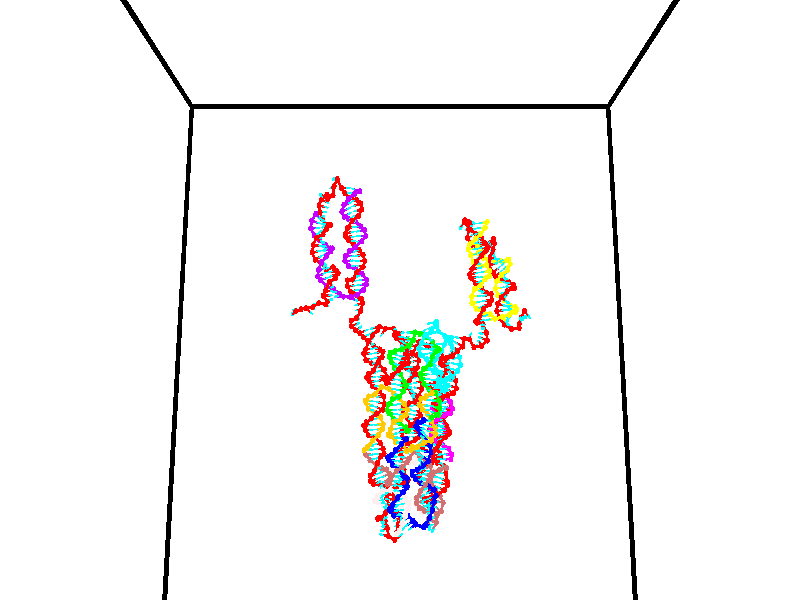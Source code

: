 // switches for output
#declare DRAW_BASES = 1; // possible values are 0, 1; only relevant for DNA ribbons
#declare DRAW_BASES_TYPE = 3; // possible values are 1, 2, 3; only relevant for DNA ribbons
#declare DRAW_FOG = 0; // set to 1 to enable fog

#include "colors.inc"

#include "transforms.inc"
background { rgb <1, 1, 1>}

#default {
   normal{
       ripples 0.25
       frequency 0.20
       turbulence 0.2
       lambda 5
   }
	finish {
		phong 0.1
		phong_size 40.
	}
}

// original window dimensions: 1024x640


// camera settings

camera {
	sky <0, 0.179814, -0.983701>
	up <0, 0.179814, -0.983701>
	right 1.6 * <1, 0, 0>
	location <35, 94.9851, 44.8844>
	look_at <35, 29.7336, 32.9568>
	direction <0, -65.2515, -11.9276>
	angle 67.0682
}


# declare cpy_camera_pos = <35, 94.9851, 44.8844>;
# if (DRAW_FOG = 1)
fog {
	fog_type 2
	up vnormalize(cpy_camera_pos)
	color rgbt<1,1,1,0.3>
	distance 1e-5
	fog_alt 3e-3
	fog_offset 56
}
# end


// LIGHTS

# declare lum = 6;
global_settings {
	ambient_light rgb lum * <0.05, 0.05, 0.05>
	max_trace_level 15
}# declare cpy_direct_light_amount = 0.25;
light_source
{	1000 * <-1, -1.16352, -0.803886>,
	rgb lum * cpy_direct_light_amount
	parallel
}

light_source
{	1000 * <1, 1.16352, 0.803886>,
	rgb lum * cpy_direct_light_amount
	parallel
}

// strand 0

// nucleotide -1

// particle -1
sphere {
	<24.590746, 35.417633, 34.927658> 0.250000
	pigment { color rgbt <1,0,0,0> }
	no_shadow
}
cylinder {
	<24.353846, 35.109943, 35.023602>,  <24.211706, 34.925327, 35.081165>, 0.100000
	pigment { color rgbt <1,0,0,0> }
	no_shadow
}
cylinder {
	<24.353846, 35.109943, 35.023602>,  <24.590746, 35.417633, 34.927658>, 0.100000
	pigment { color rgbt <1,0,0,0> }
	no_shadow
}

// particle -1
sphere {
	<24.353846, 35.109943, 35.023602> 0.100000
	pigment { color rgbt <1,0,0,0> }
	no_shadow
}
sphere {
	0, 1
	scale<0.080000,0.200000,0.300000>
	matrix <0.284977, -0.478409, -0.830610,
		0.753676, -0.423575, 0.502550,
		-0.592250, -0.769226, 0.239857,
		24.176170, 34.879177, 35.095558>
	pigment { color rgbt <0,1,1,0> }
	no_shadow
}
cylinder {
	<25.005915, 34.821671, 34.687153>,  <24.590746, 35.417633, 34.927658>, 0.130000
	pigment { color rgbt <1,0,0,0> }
	no_shadow
}

// nucleotide -1

// particle -1
sphere {
	<25.005915, 34.821671, 34.687153> 0.250000
	pigment { color rgbt <1,0,0,0> }
	no_shadow
}
cylinder {
	<24.623611, 34.707512, 34.715633>,  <24.394230, 34.639015, 34.732723>, 0.100000
	pigment { color rgbt <1,0,0,0> }
	no_shadow
}
cylinder {
	<24.623611, 34.707512, 34.715633>,  <25.005915, 34.821671, 34.687153>, 0.100000
	pigment { color rgbt <1,0,0,0> }
	no_shadow
}

// particle -1
sphere {
	<24.623611, 34.707512, 34.715633> 0.100000
	pigment { color rgbt <1,0,0,0> }
	no_shadow
}
sphere {
	0, 1
	scale<0.080000,0.200000,0.300000>
	matrix <0.131551, -0.631240, -0.764350,
		0.263093, -0.721167, 0.640858,
		-0.955759, -0.285401, 0.071205,
		24.336884, 34.621891, 34.736996>
	pigment { color rgbt <0,1,1,0> }
	no_shadow
}
cylinder {
	<25.576672, 35.331406, 34.691471>,  <25.005915, 34.821671, 34.687153>, 0.130000
	pigment { color rgbt <1,0,0,0> }
	no_shadow
}

// nucleotide -1

// particle -1
sphere {
	<25.576672, 35.331406, 34.691471> 0.250000
	pigment { color rgbt <1,0,0,0> }
	no_shadow
}
cylinder {
	<25.815443, 35.050621, 34.846867>,  <25.958706, 34.882149, 34.940102>, 0.100000
	pigment { color rgbt <1,0,0,0> }
	no_shadow
}
cylinder {
	<25.815443, 35.050621, 34.846867>,  <25.576672, 35.331406, 34.691471>, 0.100000
	pigment { color rgbt <1,0,0,0> }
	no_shadow
}

// particle -1
sphere {
	<25.815443, 35.050621, 34.846867> 0.100000
	pigment { color rgbt <1,0,0,0> }
	no_shadow
}
sphere {
	0, 1
	scale<0.080000,0.200000,0.300000>
	matrix <0.464556, -0.092366, -0.880713,
		0.654113, 0.706197, 0.270966,
		0.596929, -0.701965, 0.388486,
		25.994522, 34.840031, 34.963413>
	pigment { color rgbt <0,1,1,0> }
	no_shadow
}
cylinder {
	<26.280815, 35.574310, 34.640762>,  <25.576672, 35.331406, 34.691471>, 0.130000
	pigment { color rgbt <1,0,0,0> }
	no_shadow
}

// nucleotide -1

// particle -1
sphere {
	<26.280815, 35.574310, 34.640762> 0.250000
	pigment { color rgbt <1,0,0,0> }
	no_shadow
}
cylinder {
	<26.230322, 35.177555, 34.634884>,  <26.200026, 34.939503, 34.631355>, 0.100000
	pigment { color rgbt <1,0,0,0> }
	no_shadow
}
cylinder {
	<26.230322, 35.177555, 34.634884>,  <26.280815, 35.574310, 34.640762>, 0.100000
	pigment { color rgbt <1,0,0,0> }
	no_shadow
}

// particle -1
sphere {
	<26.230322, 35.177555, 34.634884> 0.100000
	pigment { color rgbt <1,0,0,0> }
	no_shadow
}
sphere {
	0, 1
	scale<0.080000,0.200000,0.300000>
	matrix <0.529942, -0.054904, -0.846255,
		0.838586, -0.114616, 0.532576,
		-0.126235, -0.991891, -0.014698,
		26.192451, 34.879986, 34.630474>
	pigment { color rgbt <0,1,1,0> }
	no_shadow
}
cylinder {
	<26.853361, 35.307041, 34.232391>,  <26.280815, 35.574310, 34.640762>, 0.130000
	pigment { color rgbt <1,0,0,0> }
	no_shadow
}

// nucleotide -1

// particle -1
sphere {
	<26.853361, 35.307041, 34.232391> 0.250000
	pigment { color rgbt <1,0,0,0> }
	no_shadow
}
cylinder {
	<26.596519, 35.000408, 34.235401>,  <26.442413, 34.816429, 34.237209>, 0.100000
	pigment { color rgbt <1,0,0,0> }
	no_shadow
}
cylinder {
	<26.596519, 35.000408, 34.235401>,  <26.853361, 35.307041, 34.232391>, 0.100000
	pigment { color rgbt <1,0,0,0> }
	no_shadow
}

// particle -1
sphere {
	<26.596519, 35.000408, 34.235401> 0.100000
	pigment { color rgbt <1,0,0,0> }
	no_shadow
}
sphere {
	0, 1
	scale<0.080000,0.200000,0.300000>
	matrix <0.389643, -0.334798, -0.857956,
		0.660211, -0.547966, 0.513669,
		-0.642106, -0.766580, 0.007526,
		26.403889, 34.770435, 34.237659>
	pigment { color rgbt <0,1,1,0> }
	no_shadow
}
cylinder {
	<27.565456, 35.396439, 34.374741>,  <26.853361, 35.307041, 34.232391>, 0.130000
	pigment { color rgbt <1,0,0,0> }
	no_shadow
}

// nucleotide -1

// particle -1
sphere {
	<27.565456, 35.396439, 34.374741> 0.250000
	pigment { color rgbt <1,0,0,0> }
	no_shadow
}
cylinder {
	<27.617268, 35.001579, 34.337315>,  <27.648355, 34.764664, 34.314861>, 0.100000
	pigment { color rgbt <1,0,0,0> }
	no_shadow
}
cylinder {
	<27.617268, 35.001579, 34.337315>,  <27.565456, 35.396439, 34.374741>, 0.100000
	pigment { color rgbt <1,0,0,0> }
	no_shadow
}

// particle -1
sphere {
	<27.617268, 35.001579, 34.337315> 0.100000
	pigment { color rgbt <1,0,0,0> }
	no_shadow
}
sphere {
	0, 1
	scale<0.080000,0.200000,0.300000>
	matrix <0.693805, 0.157639, -0.702698,
		0.708418, 0.026108, 0.705310,
		0.129530, -0.987152, -0.093561,
		27.656126, 34.705433, 34.309246>
	pigment { color rgbt <0,1,1,0> }
	no_shadow
}
cylinder {
	<27.771112, 36.101254, 34.270199>,  <27.565456, 35.396439, 34.374741>, 0.130000
	pigment { color rgbt <1,0,0,0> }
	no_shadow
}

// nucleotide -1

// particle -1
sphere {
	<27.771112, 36.101254, 34.270199> 0.250000
	pigment { color rgbt <1,0,0,0> }
	no_shadow
}
cylinder {
	<28.025620, 36.406498, 34.224888>,  <28.178324, 36.589645, 34.197701>, 0.100000
	pigment { color rgbt <1,0,0,0> }
	no_shadow
}
cylinder {
	<28.025620, 36.406498, 34.224888>,  <27.771112, 36.101254, 34.270199>, 0.100000
	pigment { color rgbt <1,0,0,0> }
	no_shadow
}

// particle -1
sphere {
	<28.025620, 36.406498, 34.224888> 0.100000
	pigment { color rgbt <1,0,0,0> }
	no_shadow
}
sphere {
	0, 1
	scale<0.080000,0.200000,0.300000>
	matrix <0.016616, -0.160354, -0.986920,
		-0.771289, 0.626063, -0.114708,
		0.636268, 0.763107, -0.113276,
		28.216499, 36.635429, 34.190907>
	pigment { color rgbt <0,1,1,0> }
	no_shadow
}
cylinder {
	<27.469393, 36.749496, 33.873604>,  <27.771112, 36.101254, 34.270199>, 0.130000
	pigment { color rgbt <1,0,0,0> }
	no_shadow
}

// nucleotide -1

// particle -1
sphere {
	<27.469393, 36.749496, 33.873604> 0.250000
	pigment { color rgbt <1,0,0,0> }
	no_shadow
}
cylinder {
	<27.852879, 36.639519, 33.844551>,  <28.082970, 36.573532, 33.827118>, 0.100000
	pigment { color rgbt <1,0,0,0> }
	no_shadow
}
cylinder {
	<27.852879, 36.639519, 33.844551>,  <27.469393, 36.749496, 33.873604>, 0.100000
	pigment { color rgbt <1,0,0,0> }
	no_shadow
}

// particle -1
sphere {
	<27.852879, 36.639519, 33.844551> 0.100000
	pigment { color rgbt <1,0,0,0> }
	no_shadow
}
sphere {
	0, 1
	scale<0.080000,0.200000,0.300000>
	matrix <-0.091178, -0.055263, -0.994300,
		0.269365, 0.959870, -0.078051,
		0.958712, -0.274946, -0.072633,
		28.140491, 36.557034, 33.822762>
	pigment { color rgbt <0,1,1,0> }
	no_shadow
}
cylinder {
	<27.774902, 37.239716, 33.540043>,  <27.469393, 36.749496, 33.873604>, 0.130000
	pigment { color rgbt <1,0,0,0> }
	no_shadow
}

// nucleotide -1

// particle -1
sphere {
	<27.774902, 37.239716, 33.540043> 0.250000
	pigment { color rgbt <1,0,0,0> }
	no_shadow
}
cylinder {
	<27.997236, 36.909363, 33.502182>,  <28.130636, 36.711151, 33.479465>, 0.100000
	pigment { color rgbt <1,0,0,0> }
	no_shadow
}
cylinder {
	<27.997236, 36.909363, 33.502182>,  <27.774902, 37.239716, 33.540043>, 0.100000
	pigment { color rgbt <1,0,0,0> }
	no_shadow
}

// particle -1
sphere {
	<27.997236, 36.909363, 33.502182> 0.100000
	pigment { color rgbt <1,0,0,0> }
	no_shadow
}
sphere {
	0, 1
	scale<0.080000,0.200000,0.300000>
	matrix <-0.040341, 0.086931, -0.995397,
		0.830312, 0.557097, 0.015003,
		0.555837, -0.825885, -0.094654,
		28.163988, 36.661598, 33.473785>
	pigment { color rgbt <0,1,1,0> }
	no_shadow
}
cylinder {
	<28.118551, 37.373936, 32.872284>,  <27.774902, 37.239716, 33.540043>, 0.130000
	pigment { color rgbt <1,0,0,0> }
	no_shadow
}

// nucleotide -1

// particle -1
sphere {
	<28.118551, 37.373936, 32.872284> 0.250000
	pigment { color rgbt <1,0,0,0> }
	no_shadow
}
cylinder {
	<28.179831, 36.982300, 32.925823>,  <28.216599, 36.747318, 32.957947>, 0.100000
	pigment { color rgbt <1,0,0,0> }
	no_shadow
}
cylinder {
	<28.179831, 36.982300, 32.925823>,  <28.118551, 37.373936, 32.872284>, 0.100000
	pigment { color rgbt <1,0,0,0> }
	no_shadow
}

// particle -1
sphere {
	<28.179831, 36.982300, 32.925823> 0.100000
	pigment { color rgbt <1,0,0,0> }
	no_shadow
}
sphere {
	0, 1
	scale<0.080000,0.200000,0.300000>
	matrix <-0.010735, -0.137092, -0.990500,
		0.988137, 0.150306, -0.031513,
		0.153198, -0.979088, 0.133852,
		28.225790, 36.688572, 32.965981>
	pigment { color rgbt <0,1,1,0> }
	no_shadow
}
cylinder {
	<28.709738, 37.268421, 32.500908>,  <28.118551, 37.373936, 32.872284>, 0.130000
	pigment { color rgbt <1,0,0,0> }
	no_shadow
}

// nucleotide -1

// particle -1
sphere {
	<28.709738, 37.268421, 32.500908> 0.250000
	pigment { color rgbt <1,0,0,0> }
	no_shadow
}
cylinder {
	<28.497746, 36.933372, 32.553848>,  <28.370550, 36.732346, 32.585613>, 0.100000
	pigment { color rgbt <1,0,0,0> }
	no_shadow
}
cylinder {
	<28.497746, 36.933372, 32.553848>,  <28.709738, 37.268421, 32.500908>, 0.100000
	pigment { color rgbt <1,0,0,0> }
	no_shadow
}

// particle -1
sphere {
	<28.497746, 36.933372, 32.553848> 0.100000
	pigment { color rgbt <1,0,0,0> }
	no_shadow
}
sphere {
	0, 1
	scale<0.080000,0.200000,0.300000>
	matrix <-0.059136, -0.119184, -0.991110,
		0.845945, -0.533097, 0.013632,
		-0.529982, -0.837618, 0.132348,
		28.338751, 36.682087, 32.593552>
	pigment { color rgbt <0,1,1,0> }
	no_shadow
}
cylinder {
	<28.888504, 36.759029, 32.011982>,  <28.709738, 37.268421, 32.500908>, 0.130000
	pigment { color rgbt <1,0,0,0> }
	no_shadow
}

// nucleotide -1

// particle -1
sphere {
	<28.888504, 36.759029, 32.011982> 0.250000
	pigment { color rgbt <1,0,0,0> }
	no_shadow
}
cylinder {
	<28.519604, 36.648327, 32.119957>,  <28.298264, 36.581905, 32.184742>, 0.100000
	pigment { color rgbt <1,0,0,0> }
	no_shadow
}
cylinder {
	<28.519604, 36.648327, 32.119957>,  <28.888504, 36.759029, 32.011982>, 0.100000
	pigment { color rgbt <1,0,0,0> }
	no_shadow
}

// particle -1
sphere {
	<28.519604, 36.648327, 32.119957> 0.100000
	pigment { color rgbt <1,0,0,0> }
	no_shadow
}
sphere {
	0, 1
	scale<0.080000,0.200000,0.300000>
	matrix <-0.249936, -0.105867, -0.962457,
		0.294939, -0.955092, 0.028465,
		-0.922249, -0.276752, 0.269936,
		28.242929, 36.565300, 32.200939>
	pigment { color rgbt <0,1,1,0> }
	no_shadow
}
cylinder {
	<28.696764, 36.120895, 31.679541>,  <28.888504, 36.759029, 32.011982>, 0.130000
	pigment { color rgbt <1,0,0,0> }
	no_shadow
}

// nucleotide -1

// particle -1
sphere {
	<28.696764, 36.120895, 31.679541> 0.250000
	pigment { color rgbt <1,0,0,0> }
	no_shadow
}
cylinder {
	<28.335896, 36.275993, 31.755163>,  <28.119375, 36.369053, 31.800537>, 0.100000
	pigment { color rgbt <1,0,0,0> }
	no_shadow
}
cylinder {
	<28.335896, 36.275993, 31.755163>,  <28.696764, 36.120895, 31.679541>, 0.100000
	pigment { color rgbt <1,0,0,0> }
	no_shadow
}

// particle -1
sphere {
	<28.335896, 36.275993, 31.755163> 0.100000
	pigment { color rgbt <1,0,0,0> }
	no_shadow
}
sphere {
	0, 1
	scale<0.080000,0.200000,0.300000>
	matrix <-0.275151, -0.179697, -0.944458,
		-0.332241, -0.904079, 0.268807,
		-0.902168, 0.387750, 0.189056,
		28.065245, 36.392319, 31.811880>
	pigment { color rgbt <0,1,1,0> }
	no_shadow
}
cylinder {
	<28.282288, 35.782379, 31.269361>,  <28.696764, 36.120895, 31.679541>, 0.130000
	pigment { color rgbt <1,0,0,0> }
	no_shadow
}

// nucleotide -1

// particle -1
sphere {
	<28.282288, 35.782379, 31.269361> 0.250000
	pigment { color rgbt <1,0,0,0> }
	no_shadow
}
cylinder {
	<28.004162, 36.048908, 31.377096>,  <27.837286, 36.208828, 31.441738>, 0.100000
	pigment { color rgbt <1,0,0,0> }
	no_shadow
}
cylinder {
	<28.004162, 36.048908, 31.377096>,  <28.282288, 35.782379, 31.269361>, 0.100000
	pigment { color rgbt <1,0,0,0> }
	no_shadow
}

// particle -1
sphere {
	<28.004162, 36.048908, 31.377096> 0.100000
	pigment { color rgbt <1,0,0,0> }
	no_shadow
}
sphere {
	0, 1
	scale<0.080000,0.200000,0.300000>
	matrix <-0.397968, -0.044902, -0.916300,
		-0.598462, -0.744306, 0.296398,
		-0.695316, 0.666328, 0.269337,
		27.795567, 36.248806, 31.457897>
	pigment { color rgbt <0,1,1,0> }
	no_shadow
}
cylinder {
	<27.547260, 35.464874, 31.419991>,  <28.282288, 35.782379, 31.269361>, 0.130000
	pigment { color rgbt <1,0,0,0> }
	no_shadow
}

// nucleotide -1

// particle -1
sphere {
	<27.547260, 35.464874, 31.419991> 0.250000
	pigment { color rgbt <1,0,0,0> }
	no_shadow
}
cylinder {
	<27.517952, 35.849380, 31.313709>,  <27.500366, 36.080086, 31.249941>, 0.100000
	pigment { color rgbt <1,0,0,0> }
	no_shadow
}
cylinder {
	<27.517952, 35.849380, 31.313709>,  <27.547260, 35.464874, 31.419991>, 0.100000
	pigment { color rgbt <1,0,0,0> }
	no_shadow
}

// particle -1
sphere {
	<27.517952, 35.849380, 31.313709> 0.100000
	pigment { color rgbt <1,0,0,0> }
	no_shadow
}
sphere {
	0, 1
	scale<0.080000,0.200000,0.300000>
	matrix <-0.570299, -0.258947, -0.779555,
		-0.818163, 0.094412, 0.567182,
		-0.073271, 0.961266, -0.265704,
		27.495970, 36.137760, 31.233997>
	pigment { color rgbt <0,1,1,0> }
	no_shadow
}
cylinder {
	<27.012955, 35.471745, 30.872852>,  <27.547260, 35.464874, 31.419991>, 0.130000
	pigment { color rgbt <1,0,0,0> }
	no_shadow
}

// nucleotide -1

// particle -1
sphere {
	<27.012955, 35.471745, 30.872852> 0.250000
	pigment { color rgbt <1,0,0,0> }
	no_shadow
}
cylinder {
	<27.133612, 35.852486, 30.850988>,  <27.206007, 36.080929, 30.837870>, 0.100000
	pigment { color rgbt <1,0,0,0> }
	no_shadow
}
cylinder {
	<27.133612, 35.852486, 30.850988>,  <27.012955, 35.471745, 30.872852>, 0.100000
	pigment { color rgbt <1,0,0,0> }
	no_shadow
}

// particle -1
sphere {
	<27.133612, 35.852486, 30.850988> 0.100000
	pigment { color rgbt <1,0,0,0> }
	no_shadow
}
sphere {
	0, 1
	scale<0.080000,0.200000,0.300000>
	matrix <-0.411751, 0.078346, -0.907922,
		-0.859925, 0.296377, 0.415559,
		0.301644, 0.951852, -0.054661,
		27.224106, 36.138042, 30.834591>
	pigment { color rgbt <0,1,1,0> }
	no_shadow
}
cylinder {
	<26.489857, 35.903934, 30.656948>,  <27.012955, 35.471745, 30.872852>, 0.130000
	pigment { color rgbt <1,0,0,0> }
	no_shadow
}

// nucleotide -1

// particle -1
sphere {
	<26.489857, 35.903934, 30.656948> 0.250000
	pigment { color rgbt <1,0,0,0> }
	no_shadow
}
cylinder {
	<26.815203, 36.109619, 30.548122>,  <27.010410, 36.233032, 30.482826>, 0.100000
	pigment { color rgbt <1,0,0,0> }
	no_shadow
}
cylinder {
	<26.815203, 36.109619, 30.548122>,  <26.489857, 35.903934, 30.656948>, 0.100000
	pigment { color rgbt <1,0,0,0> }
	no_shadow
}

// particle -1
sphere {
	<26.815203, 36.109619, 30.548122> 0.100000
	pigment { color rgbt <1,0,0,0> }
	no_shadow
}
sphere {
	0, 1
	scale<0.080000,0.200000,0.300000>
	matrix <-0.330978, 0.024430, -0.943322,
		-0.478425, 0.857313, 0.190065,
		0.813366, 0.514216, -0.272064,
		27.059212, 36.263885, 30.466503>
	pigment { color rgbt <0,1,1,0> }
	no_shadow
}
cylinder {
	<26.221958, 36.387188, 30.157970>,  <26.489857, 35.903934, 30.656948>, 0.130000
	pigment { color rgbt <1,0,0,0> }
	no_shadow
}

// nucleotide -1

// particle -1
sphere {
	<26.221958, 36.387188, 30.157970> 0.250000
	pigment { color rgbt <1,0,0,0> }
	no_shadow
}
cylinder {
	<26.611929, 36.357197, 30.074167>,  <26.845911, 36.339203, 30.023886>, 0.100000
	pigment { color rgbt <1,0,0,0> }
	no_shadow
}
cylinder {
	<26.611929, 36.357197, 30.074167>,  <26.221958, 36.387188, 30.157970>, 0.100000
	pigment { color rgbt <1,0,0,0> }
	no_shadow
}

// particle -1
sphere {
	<26.611929, 36.357197, 30.074167> 0.100000
	pigment { color rgbt <1,0,0,0> }
	no_shadow
}
sphere {
	0, 1
	scale<0.080000,0.200000,0.300000>
	matrix <-0.200070, 0.116754, -0.972800,
		0.097402, 0.990326, 0.098825,
		0.974928, -0.074981, -0.209507,
		26.904408, 36.334702, 30.011314>
	pigment { color rgbt <0,1,1,0> }
	no_shadow
}
cylinder {
	<26.375540, 36.797882, 29.631657>,  <26.221958, 36.387188, 30.157970>, 0.130000
	pigment { color rgbt <1,0,0,0> }
	no_shadow
}

// nucleotide -1

// particle -1
sphere {
	<26.375540, 36.797882, 29.631657> 0.250000
	pigment { color rgbt <1,0,0,0> }
	no_shadow
}
cylinder {
	<26.717672, 36.592831, 29.601669>,  <26.922953, 36.469799, 29.583677>, 0.100000
	pigment { color rgbt <1,0,0,0> }
	no_shadow
}
cylinder {
	<26.717672, 36.592831, 29.601669>,  <26.375540, 36.797882, 29.631657>, 0.100000
	pigment { color rgbt <1,0,0,0> }
	no_shadow
}

// particle -1
sphere {
	<26.717672, 36.592831, 29.601669> 0.100000
	pigment { color rgbt <1,0,0,0> }
	no_shadow
}
sphere {
	0, 1
	scale<0.080000,0.200000,0.300000>
	matrix <-0.054495, 0.054882, -0.997005,
		0.515207, 0.856855, 0.019007,
		0.855332, -0.512628, -0.074970,
		26.974272, 36.439041, 29.579178>
	pigment { color rgbt <0,1,1,0> }
	no_shadow
}
cylinder {
	<26.694296, 37.141796, 29.107960>,  <26.375540, 36.797882, 29.631657>, 0.130000
	pigment { color rgbt <1,0,0,0> }
	no_shadow
}

// nucleotide -1

// particle -1
sphere {
	<26.694296, 37.141796, 29.107960> 0.250000
	pigment { color rgbt <1,0,0,0> }
	no_shadow
}
cylinder {
	<26.883835, 36.792633, 29.154438>,  <26.997559, 36.583134, 29.182325>, 0.100000
	pigment { color rgbt <1,0,0,0> }
	no_shadow
}
cylinder {
	<26.883835, 36.792633, 29.154438>,  <26.694296, 37.141796, 29.107960>, 0.100000
	pigment { color rgbt <1,0,0,0> }
	no_shadow
}

// particle -1
sphere {
	<26.883835, 36.792633, 29.154438> 0.100000
	pigment { color rgbt <1,0,0,0> }
	no_shadow
}
sphere {
	0, 1
	scale<0.080000,0.200000,0.300000>
	matrix <0.201990, -0.020694, -0.979169,
		0.857129, 0.487445, 0.166513,
		0.473845, -0.872908, 0.116197,
		27.025988, 36.530762, 29.189297>
	pigment { color rgbt <0,1,1,0> }
	no_shadow
}
cylinder {
	<27.381079, 37.205681, 28.808359>,  <26.694296, 37.141796, 29.107960>, 0.130000
	pigment { color rgbt <1,0,0,0> }
	no_shadow
}

// nucleotide -1

// particle -1
sphere {
	<27.381079, 37.205681, 28.808359> 0.250000
	pigment { color rgbt <1,0,0,0> }
	no_shadow
}
cylinder {
	<27.243818, 36.830082, 28.799168>,  <27.161463, 36.604721, 28.793652>, 0.100000
	pigment { color rgbt <1,0,0,0> }
	no_shadow
}
cylinder {
	<27.243818, 36.830082, 28.799168>,  <27.381079, 37.205681, 28.808359>, 0.100000
	pigment { color rgbt <1,0,0,0> }
	no_shadow
}

// particle -1
sphere {
	<27.243818, 36.830082, 28.799168> 0.100000
	pigment { color rgbt <1,0,0,0> }
	no_shadow
}
sphere {
	0, 1
	scale<0.080000,0.200000,0.300000>
	matrix <-0.031666, 0.036018, -0.998849,
		0.938747, -0.342027, -0.042094,
		-0.343149, -0.939000, -0.022981,
		27.140873, 36.548382, 28.792273>
	pigment { color rgbt <0,1,1,0> }
	no_shadow
}
cylinder {
	<27.674557, 36.901905, 28.266787>,  <27.381079, 37.205681, 28.808359>, 0.130000
	pigment { color rgbt <1,0,0,0> }
	no_shadow
}

// nucleotide -1

// particle -1
sphere {
	<27.674557, 36.901905, 28.266787> 0.250000
	pigment { color rgbt <1,0,0,0> }
	no_shadow
}
cylinder {
	<27.378674, 36.637646, 28.317966>,  <27.201143, 36.479088, 28.348675>, 0.100000
	pigment { color rgbt <1,0,0,0> }
	no_shadow
}
cylinder {
	<27.378674, 36.637646, 28.317966>,  <27.674557, 36.901905, 28.266787>, 0.100000
	pigment { color rgbt <1,0,0,0> }
	no_shadow
}

// particle -1
sphere {
	<27.378674, 36.637646, 28.317966> 0.100000
	pigment { color rgbt <1,0,0,0> }
	no_shadow
}
sphere {
	0, 1
	scale<0.080000,0.200000,0.300000>
	matrix <0.037421, -0.230233, -0.972416,
		0.671886, -0.714516, 0.195027,
		-0.739709, -0.660651, 0.127952,
		27.156761, 36.439449, 28.356352>
	pigment { color rgbt <0,1,1,0> }
	no_shadow
}
cylinder {
	<27.967852, 36.440651, 27.828770>,  <27.674557, 36.901905, 28.266787>, 0.130000
	pigment { color rgbt <1,0,0,0> }
	no_shadow
}

// nucleotide -1

// particle -1
sphere {
	<27.967852, 36.440651, 27.828770> 0.250000
	pigment { color rgbt <1,0,0,0> }
	no_shadow
}
cylinder {
	<27.586231, 36.334297, 27.884033>,  <27.357258, 36.270485, 27.917191>, 0.100000
	pigment { color rgbt <1,0,0,0> }
	no_shadow
}
cylinder {
	<27.586231, 36.334297, 27.884033>,  <27.967852, 36.440651, 27.828770>, 0.100000
	pigment { color rgbt <1,0,0,0> }
	no_shadow
}

// particle -1
sphere {
	<27.586231, 36.334297, 27.884033> 0.100000
	pigment { color rgbt <1,0,0,0> }
	no_shadow
}
sphere {
	0, 1
	scale<0.080000,0.200000,0.300000>
	matrix <-0.106267, -0.130866, -0.985688,
		0.280163, -0.955080, 0.096598,
		-0.954052, -0.265888, 0.138157,
		27.300014, 36.254532, 27.925480>
	pigment { color rgbt <0,1,1,0> }
	no_shadow
}
cylinder {
	<27.942513, 35.796387, 27.609819>,  <27.967852, 36.440651, 27.828770>, 0.130000
	pigment { color rgbt <1,0,0,0> }
	no_shadow
}

// nucleotide -1

// particle -1
sphere {
	<27.942513, 35.796387, 27.609819> 0.250000
	pigment { color rgbt <1,0,0,0> }
	no_shadow
}
cylinder {
	<27.564922, 35.928307, 27.605064>,  <27.338367, 36.007458, 27.602211>, 0.100000
	pigment { color rgbt <1,0,0,0> }
	no_shadow
}
cylinder {
	<27.564922, 35.928307, 27.605064>,  <27.942513, 35.796387, 27.609819>, 0.100000
	pigment { color rgbt <1,0,0,0> }
	no_shadow
}

// particle -1
sphere {
	<27.564922, 35.928307, 27.605064> 0.100000
	pigment { color rgbt <1,0,0,0> }
	no_shadow
}
sphere {
	0, 1
	scale<0.080000,0.200000,0.300000>
	matrix <-0.054100, -0.190179, -0.980258,
		-0.325547, -0.924698, 0.197367,
		-0.943977, 0.329797, -0.011886,
		27.281729, 36.027245, 27.601500>
	pigment { color rgbt <0,1,1,0> }
	no_shadow
}
cylinder {
	<27.520449, 35.214958, 27.403976>,  <27.942513, 35.796387, 27.609819>, 0.130000
	pigment { color rgbt <1,0,0,0> }
	no_shadow
}

// nucleotide -1

// particle -1
sphere {
	<27.520449, 35.214958, 27.403976> 0.250000
	pigment { color rgbt <1,0,0,0> }
	no_shadow
}
cylinder {
	<27.333576, 35.561371, 27.332729>,  <27.221453, 35.769218, 27.289980>, 0.100000
	pigment { color rgbt <1,0,0,0> }
	no_shadow
}
cylinder {
	<27.333576, 35.561371, 27.332729>,  <27.520449, 35.214958, 27.403976>, 0.100000
	pigment { color rgbt <1,0,0,0> }
	no_shadow
}

// particle -1
sphere {
	<27.333576, 35.561371, 27.332729> 0.100000
	pigment { color rgbt <1,0,0,0> }
	no_shadow
}
sphere {
	0, 1
	scale<0.080000,0.200000,0.300000>
	matrix <-0.108898, -0.256283, -0.960448,
		-0.877430, -0.429306, 0.214040,
		-0.467181, 0.866034, -0.178120,
		27.193422, 35.821182, 27.279293>
	pigment { color rgbt <0,1,1,0> }
	no_shadow
}
cylinder {
	<26.984547, 35.064907, 26.856611>,  <27.520449, 35.214958, 27.403976>, 0.130000
	pigment { color rgbt <1,0,0,0> }
	no_shadow
}

// nucleotide -1

// particle -1
sphere {
	<26.984547, 35.064907, 26.856611> 0.250000
	pigment { color rgbt <1,0,0,0> }
	no_shadow
}
cylinder {
	<27.094183, 35.449451, 26.846306>,  <27.159966, 35.680176, 26.840122>, 0.100000
	pigment { color rgbt <1,0,0,0> }
	no_shadow
}
cylinder {
	<27.094183, 35.449451, 26.846306>,  <26.984547, 35.064907, 26.856611>, 0.100000
	pigment { color rgbt <1,0,0,0> }
	no_shadow
}

// particle -1
sphere {
	<27.094183, 35.449451, 26.846306> 0.100000
	pigment { color rgbt <1,0,0,0> }
	no_shadow
}
sphere {
	0, 1
	scale<0.080000,0.200000,0.300000>
	matrix <0.119895, -0.060738, -0.990927,
		-0.954201, 0.268515, -0.131910,
		0.274091, 0.961359, -0.025763,
		27.176411, 35.737858, 26.838577>
	pigment { color rgbt <0,1,1,0> }
	no_shadow
}
cylinder {
	<26.745115, 35.322754, 26.334486>,  <26.984547, 35.064907, 26.856611>, 0.130000
	pigment { color rgbt <1,0,0,0> }
	no_shadow
}

// nucleotide -1

// particle -1
sphere {
	<26.745115, 35.322754, 26.334486> 0.250000
	pigment { color rgbt <1,0,0,0> }
	no_shadow
}
cylinder {
	<27.067968, 35.550896, 26.395447>,  <27.261681, 35.687782, 26.432022>, 0.100000
	pigment { color rgbt <1,0,0,0> }
	no_shadow
}
cylinder {
	<27.067968, 35.550896, 26.395447>,  <26.745115, 35.322754, 26.334486>, 0.100000
	pigment { color rgbt <1,0,0,0> }
	no_shadow
}

// particle -1
sphere {
	<27.067968, 35.550896, 26.395447> 0.100000
	pigment { color rgbt <1,0,0,0> }
	no_shadow
}
sphere {
	0, 1
	scale<0.080000,0.200000,0.300000>
	matrix <0.169777, 0.022994, -0.985214,
		-0.565430, 0.821074, -0.078275,
		0.807134, 0.570359, 0.152401,
		27.310108, 35.722004, 26.441168>
	pigment { color rgbt <0,1,1,0> }
	no_shadow
}
cylinder {
	<26.739901, 35.834949, 25.891127>,  <26.745115, 35.322754, 26.334486>, 0.130000
	pigment { color rgbt <1,0,0,0> }
	no_shadow
}

// nucleotide -1

// particle -1
sphere {
	<26.739901, 35.834949, 25.891127> 0.250000
	pigment { color rgbt <1,0,0,0> }
	no_shadow
}
cylinder {
	<27.130398, 35.802422, 25.971458>,  <27.364697, 35.782906, 26.019657>, 0.100000
	pigment { color rgbt <1,0,0,0> }
	no_shadow
}
cylinder {
	<27.130398, 35.802422, 25.971458>,  <26.739901, 35.834949, 25.891127>, 0.100000
	pigment { color rgbt <1,0,0,0> }
	no_shadow
}

// particle -1
sphere {
	<27.130398, 35.802422, 25.971458> 0.100000
	pigment { color rgbt <1,0,0,0> }
	no_shadow
}
sphere {
	0, 1
	scale<0.080000,0.200000,0.300000>
	matrix <0.203147, 0.021209, -0.978919,
		0.075347, 0.996462, 0.037225,
		0.976245, -0.081321, 0.200830,
		27.423271, 35.778027, 26.031708>
	pigment { color rgbt <0,1,1,0> }
	no_shadow
}
cylinder {
	<27.070023, 36.423538, 25.570539>,  <26.739901, 35.834949, 25.891127>, 0.130000
	pigment { color rgbt <1,0,0,0> }
	no_shadow
}

// nucleotide -1

// particle -1
sphere {
	<27.070023, 36.423538, 25.570539> 0.250000
	pigment { color rgbt <1,0,0,0> }
	no_shadow
}
cylinder {
	<27.325069, 36.117859, 25.609409>,  <27.478098, 35.934452, 25.632730>, 0.100000
	pigment { color rgbt <1,0,0,0> }
	no_shadow
}
cylinder {
	<27.325069, 36.117859, 25.609409>,  <27.070023, 36.423538, 25.570539>, 0.100000
	pigment { color rgbt <1,0,0,0> }
	no_shadow
}

// particle -1
sphere {
	<27.325069, 36.117859, 25.609409> 0.100000
	pigment { color rgbt <1,0,0,0> }
	no_shadow
}
sphere {
	0, 1
	scale<0.080000,0.200000,0.300000>
	matrix <0.169798, 0.016379, -0.985343,
		0.751406, 0.644773, 0.140203,
		0.637619, -0.764198, 0.097174,
		27.516356, 35.888599, 25.638561>
	pigment { color rgbt <0,1,1,0> }
	no_shadow
}
cylinder {
	<27.620050, 36.521267, 25.162674>,  <27.070023, 36.423538, 25.570539>, 0.130000
	pigment { color rgbt <1,0,0,0> }
	no_shadow
}

// nucleotide -1

// particle -1
sphere {
	<27.620050, 36.521267, 25.162674> 0.250000
	pigment { color rgbt <1,0,0,0> }
	no_shadow
}
cylinder {
	<27.633547, 36.122948, 25.196745>,  <27.641645, 35.883957, 25.217188>, 0.100000
	pigment { color rgbt <1,0,0,0> }
	no_shadow
}
cylinder {
	<27.633547, 36.122948, 25.196745>,  <27.620050, 36.521267, 25.162674>, 0.100000
	pigment { color rgbt <1,0,0,0> }
	no_shadow
}

// particle -1
sphere {
	<27.633547, 36.122948, 25.196745> 0.100000
	pigment { color rgbt <1,0,0,0> }
	no_shadow
}
sphere {
	0, 1
	scale<0.080000,0.200000,0.300000>
	matrix <0.114292, -0.080822, -0.990154,
		0.992874, 0.043144, 0.111084,
		0.033741, -0.995794, 0.085177,
		27.643669, 35.824211, 25.222298>
	pigment { color rgbt <0,1,1,0> }
	no_shadow
}
cylinder {
	<27.626900, 37.150764, 25.527044>,  <27.620050, 36.521267, 25.162674>, 0.130000
	pigment { color rgbt <1,0,0,0> }
	no_shadow
}

// nucleotide -1

// particle -1
sphere {
	<27.626900, 37.150764, 25.527044> 0.250000
	pigment { color rgbt <1,0,0,0> }
	no_shadow
}
cylinder {
	<27.964966, 36.975101, 25.405170>,  <28.167805, 36.869701, 25.332047>, 0.100000
	pigment { color rgbt <1,0,0,0> }
	no_shadow
}
cylinder {
	<27.964966, 36.975101, 25.405170>,  <27.626900, 37.150764, 25.527044>, 0.100000
	pigment { color rgbt <1,0,0,0> }
	no_shadow
}

// particle -1
sphere {
	<27.964966, 36.975101, 25.405170> 0.100000
	pigment { color rgbt <1,0,0,0> }
	no_shadow
}
sphere {
	0, 1
	scale<0.080000,0.200000,0.300000>
	matrix <-0.330246, 0.019170, -0.943700,
		0.420278, 0.898203, -0.128830,
		0.845165, -0.439162, -0.304685,
		28.218515, 36.843353, 25.313765>
	pigment { color rgbt <0,1,1,0> }
	no_shadow
}
cylinder {
	<27.844221, 37.737682, 25.968739>,  <27.626900, 37.150764, 25.527044>, 0.130000
	pigment { color rgbt <1,0,0,0> }
	no_shadow
}

// nucleotide -1

// particle -1
sphere {
	<27.844221, 37.737682, 25.968739> 0.250000
	pigment { color rgbt <1,0,0,0> }
	no_shadow
}
cylinder {
	<27.509073, 37.896660, 25.819065>,  <27.307985, 37.992046, 25.729261>, 0.100000
	pigment { color rgbt <1,0,0,0> }
	no_shadow
}
cylinder {
	<27.509073, 37.896660, 25.819065>,  <27.844221, 37.737682, 25.968739>, 0.100000
	pigment { color rgbt <1,0,0,0> }
	no_shadow
}

// particle -1
sphere {
	<27.509073, 37.896660, 25.819065> 0.100000
	pigment { color rgbt <1,0,0,0> }
	no_shadow
}
sphere {
	0, 1
	scale<0.080000,0.200000,0.300000>
	matrix <0.513996, 0.805234, -0.295647,
		0.183803, -0.440043, -0.878965,
		-0.837869, 0.397443, -0.374184,
		27.257713, 38.015892, 25.706810>
	pigment { color rgbt <0,1,1,0> }
	no_shadow
}
cylinder {
	<28.425541, 38.262772, 25.817141>,  <27.844221, 37.737682, 25.968739>, 0.130000
	pigment { color rgbt <1,0,0,0> }
	no_shadow
}

// nucleotide -1

// particle -1
sphere {
	<28.425541, 38.262772, 25.817141> 0.250000
	pigment { color rgbt <1,0,0,0> }
	no_shadow
}
cylinder {
	<28.368078, 37.931320, 25.600718>,  <28.333601, 37.732449, 25.470863>, 0.100000
	pigment { color rgbt <1,0,0,0> }
	no_shadow
}
cylinder {
	<28.368078, 37.931320, 25.600718>,  <28.425541, 38.262772, 25.817141>, 0.100000
	pigment { color rgbt <1,0,0,0> }
	no_shadow
}

// particle -1
sphere {
	<28.368078, 37.931320, 25.600718> 0.100000
	pigment { color rgbt <1,0,0,0> }
	no_shadow
}
sphere {
	0, 1
	scale<0.080000,0.200000,0.300000>
	matrix <-0.811820, 0.411343, -0.414423,
		0.565961, 0.379708, -0.731785,
		-0.143655, -0.828625, -0.541058,
		28.324982, 37.682732, 25.438400>
	pigment { color rgbt <0,1,1,0> }
	no_shadow
}
cylinder {
	<28.542398, 38.448544, 25.101519>,  <28.425541, 38.262772, 25.817141>, 0.130000
	pigment { color rgbt <1,0,0,0> }
	no_shadow
}

// nucleotide -1

// particle -1
sphere {
	<28.542398, 38.448544, 25.101519> 0.250000
	pigment { color rgbt <1,0,0,0> }
	no_shadow
}
cylinder {
	<28.312553, 38.123154, 25.065569>,  <28.174646, 37.927921, 25.043999>, 0.100000
	pigment { color rgbt <1,0,0,0> }
	no_shadow
}
cylinder {
	<28.312553, 38.123154, 25.065569>,  <28.542398, 38.448544, 25.101519>, 0.100000
	pigment { color rgbt <1,0,0,0> }
	no_shadow
}

// particle -1
sphere {
	<28.312553, 38.123154, 25.065569> 0.100000
	pigment { color rgbt <1,0,0,0> }
	no_shadow
}
sphere {
	0, 1
	scale<0.080000,0.200000,0.300000>
	matrix <-0.491380, 0.430730, -0.756979,
		0.654496, -0.390806, -0.647229,
		-0.574612, -0.813475, -0.089876,
		28.140169, 37.879112, 25.038607>
	pigment { color rgbt <0,1,1,0> }
	no_shadow
}
cylinder {
	<28.811926, 38.150982, 24.391363>,  <28.542398, 38.448544, 25.101519>, 0.130000
	pigment { color rgbt <1,0,0,0> }
	no_shadow
}

// nucleotide -1

// particle -1
sphere {
	<28.811926, 38.150982, 24.391363> 0.250000
	pigment { color rgbt <1,0,0,0> }
	no_shadow
}
cylinder {
	<28.647951, 38.498783, 24.501579>,  <28.549566, 38.707462, 24.567709>, 0.100000
	pigment { color rgbt <1,0,0,0> }
	no_shadow
}
cylinder {
	<28.647951, 38.498783, 24.501579>,  <28.811926, 38.150982, 24.391363>, 0.100000
	pigment { color rgbt <1,0,0,0> }
	no_shadow
}

// particle -1
sphere {
	<28.647951, 38.498783, 24.501579> 0.100000
	pigment { color rgbt <1,0,0,0> }
	no_shadow
}
sphere {
	0, 1
	scale<0.080000,0.200000,0.300000>
	matrix <0.837408, 0.239040, 0.491536,
		0.361526, 0.432237, -0.826118,
		-0.409935, 0.869501, 0.275540,
		28.524971, 38.759632, 24.584242>
	pigment { color rgbt <0,1,1,0> }
	no_shadow
}
cylinder {
	<29.213152, 38.112770, 25.113052>,  <28.811926, 38.150982, 24.391363>, 0.130000
	pigment { color rgbt <1,0,0,0> }
	no_shadow
}

// nucleotide -1

// particle -1
sphere {
	<29.213152, 38.112770, 25.113052> 0.250000
	pigment { color rgbt <1,0,0,0> }
	no_shadow
}
cylinder {
	<29.607697, 38.174503, 25.135931>,  <29.844423, 38.211544, 25.149658>, 0.100000
	pigment { color rgbt <1,0,0,0> }
	no_shadow
}
cylinder {
	<29.607697, 38.174503, 25.135931>,  <29.213152, 38.112770, 25.113052>, 0.100000
	pigment { color rgbt <1,0,0,0> }
	no_shadow
}

// particle -1
sphere {
	<29.607697, 38.174503, 25.135931> 0.100000
	pigment { color rgbt <1,0,0,0> }
	no_shadow
}
sphere {
	0, 1
	scale<0.080000,0.200000,0.300000>
	matrix <0.027584, -0.497610, 0.866962,
		0.162261, -0.853561, -0.495081,
		0.986362, 0.154331, 0.057198,
		29.903605, 38.220802, 25.153090>
	pigment { color rgbt <0,1,1,0> }
	no_shadow
}
cylinder {
	<29.508804, 37.468140, 25.355940>,  <29.213152, 38.112770, 25.113052>, 0.130000
	pigment { color rgbt <1,0,0,0> }
	no_shadow
}

// nucleotide -1

// particle -1
sphere {
	<29.508804, 37.468140, 25.355940> 0.250000
	pigment { color rgbt <1,0,0,0> }
	no_shadow
}
cylinder {
	<29.760406, 37.768139, 25.437777>,  <29.911367, 37.948139, 25.486877>, 0.100000
	pigment { color rgbt <1,0,0,0> }
	no_shadow
}
cylinder {
	<29.760406, 37.768139, 25.437777>,  <29.508804, 37.468140, 25.355940>, 0.100000
	pigment { color rgbt <1,0,0,0> }
	no_shadow
}

// particle -1
sphere {
	<29.760406, 37.768139, 25.437777> 0.100000
	pigment { color rgbt <1,0,0,0> }
	no_shadow
}
sphere {
	0, 1
	scale<0.080000,0.200000,0.300000>
	matrix <0.140796, -0.368725, 0.918814,
		0.764545, -0.549133, -0.337526,
		0.629005, 0.749997, 0.204591,
		29.949108, 37.993137, 25.499153>
	pigment { color rgbt <0,1,1,0> }
	no_shadow
}
cylinder {
	<29.970745, 37.202648, 25.719589>,  <29.508804, 37.468140, 25.355940>, 0.130000
	pigment { color rgbt <1,0,0,0> }
	no_shadow
}

// nucleotide -1

// particle -1
sphere {
	<29.970745, 37.202648, 25.719589> 0.250000
	pigment { color rgbt <1,0,0,0> }
	no_shadow
}
cylinder {
	<30.049543, 37.584633, 25.808346>,  <30.096823, 37.813824, 25.861599>, 0.100000
	pigment { color rgbt <1,0,0,0> }
	no_shadow
}
cylinder {
	<30.049543, 37.584633, 25.808346>,  <29.970745, 37.202648, 25.719589>, 0.100000
	pigment { color rgbt <1,0,0,0> }
	no_shadow
}

// particle -1
sphere {
	<30.049543, 37.584633, 25.808346> 0.100000
	pigment { color rgbt <1,0,0,0> }
	no_shadow
}
sphere {
	0, 1
	scale<0.080000,0.200000,0.300000>
	matrix <0.269729, -0.270382, 0.924197,
		0.942570, -0.122215, -0.310846,
		0.196998, 0.954964, 0.221889,
		30.108643, 37.871120, 25.874912>
	pigment { color rgbt <0,1,1,0> }
	no_shadow
}
cylinder {
	<30.673714, 37.382080, 25.895269>,  <29.970745, 37.202648, 25.719589>, 0.130000
	pigment { color rgbt <1,0,0,0> }
	no_shadow
}

// nucleotide -1

// particle -1
sphere {
	<30.673714, 37.382080, 25.895269> 0.250000
	pigment { color rgbt <1,0,0,0> }
	no_shadow
}
cylinder {
	<30.459332, 37.665401, 26.079035>,  <30.330702, 37.835396, 26.189293>, 0.100000
	pigment { color rgbt <1,0,0,0> }
	no_shadow
}
cylinder {
	<30.459332, 37.665401, 26.079035>,  <30.673714, 37.382080, 25.895269>, 0.100000
	pigment { color rgbt <1,0,0,0> }
	no_shadow
}

// particle -1
sphere {
	<30.459332, 37.665401, 26.079035> 0.100000
	pigment { color rgbt <1,0,0,0> }
	no_shadow
}
sphere {
	0, 1
	scale<0.080000,0.200000,0.300000>
	matrix <0.343622, -0.314039, 0.885045,
		0.771153, 0.632207, -0.075078,
		-0.535954, 0.708303, 0.459412,
		30.298546, 37.877892, 26.216858>
	pigment { color rgbt <0,1,1,0> }
	no_shadow
}
cylinder {
	<31.122841, 37.819927, 26.371998>,  <30.673714, 37.382080, 25.895269>, 0.130000
	pigment { color rgbt <1,0,0,0> }
	no_shadow
}

// nucleotide -1

// particle -1
sphere {
	<31.122841, 37.819927, 26.371998> 0.250000
	pigment { color rgbt <1,0,0,0> }
	no_shadow
}
cylinder {
	<30.744316, 37.845108, 26.498825>,  <30.517200, 37.860214, 26.574921>, 0.100000
	pigment { color rgbt <1,0,0,0> }
	no_shadow
}
cylinder {
	<30.744316, 37.845108, 26.498825>,  <31.122841, 37.819927, 26.371998>, 0.100000
	pigment { color rgbt <1,0,0,0> }
	no_shadow
}

// particle -1
sphere {
	<30.744316, 37.845108, 26.498825> 0.100000
	pigment { color rgbt <1,0,0,0> }
	no_shadow
}
sphere {
	0, 1
	scale<0.080000,0.200000,0.300000>
	matrix <0.291683, -0.256512, 0.921479,
		0.139338, 0.964489, 0.224379,
		-0.946312, 0.062950, 0.317067,
		30.460423, 37.863995, 26.593945>
	pigment { color rgbt <0,1,1,0> }
	no_shadow
}
cylinder {
	<31.258101, 38.222523, 27.003054>,  <31.122841, 37.819927, 26.371998>, 0.130000
	pigment { color rgbt <1,0,0,0> }
	no_shadow
}

// nucleotide -1

// particle -1
sphere {
	<31.258101, 38.222523, 27.003054> 0.250000
	pigment { color rgbt <1,0,0,0> }
	no_shadow
}
cylinder {
	<30.896986, 38.053352, 27.034334>,  <30.680317, 37.951851, 27.053102>, 0.100000
	pigment { color rgbt <1,0,0,0> }
	no_shadow
}
cylinder {
	<30.896986, 38.053352, 27.034334>,  <31.258101, 38.222523, 27.003054>, 0.100000
	pigment { color rgbt <1,0,0,0> }
	no_shadow
}

// particle -1
sphere {
	<30.896986, 38.053352, 27.034334> 0.100000
	pigment { color rgbt <1,0,0,0> }
	no_shadow
}
sphere {
	0, 1
	scale<0.080000,0.200000,0.300000>
	matrix <0.160177, -0.161872, 0.973725,
		-0.399153, 0.891590, 0.213878,
		-0.902785, -0.422924, 0.078200,
		30.626150, 37.926476, 27.057795>
	pigment { color rgbt <0,1,1,0> }
	no_shadow
}
cylinder {
	<30.956903, 38.478909, 27.631927>,  <31.258101, 38.222523, 27.003054>, 0.130000
	pigment { color rgbt <1,0,0,0> }
	no_shadow
}

// nucleotide -1

// particle -1
sphere {
	<30.956903, 38.478909, 27.631927> 0.250000
	pigment { color rgbt <1,0,0,0> }
	no_shadow
}
cylinder {
	<30.722799, 38.164021, 27.554199>,  <30.582336, 37.975090, 27.507563>, 0.100000
	pigment { color rgbt <1,0,0,0> }
	no_shadow
}
cylinder {
	<30.722799, 38.164021, 27.554199>,  <30.956903, 38.478909, 27.631927>, 0.100000
	pigment { color rgbt <1,0,0,0> }
	no_shadow
}

// particle -1
sphere {
	<30.722799, 38.164021, 27.554199> 0.100000
	pigment { color rgbt <1,0,0,0> }
	no_shadow
}
sphere {
	0, 1
	scale<0.080000,0.200000,0.300000>
	matrix <-0.007730, -0.234222, 0.972152,
		-0.810807, 0.570466, 0.130997,
		-0.585262, -0.787216, -0.194319,
		30.547220, 37.927856, 27.495903>
	pigment { color rgbt <0,1,1,0> }
	no_shadow
}
cylinder {
	<30.369747, 38.576183, 28.056177>,  <30.956903, 38.478909, 27.631927>, 0.130000
	pigment { color rgbt <1,0,0,0> }
	no_shadow
}

// nucleotide -1

// particle -1
sphere {
	<30.369747, 38.576183, 28.056177> 0.250000
	pigment { color rgbt <1,0,0,0> }
	no_shadow
}
cylinder {
	<30.397242, 38.184315, 27.980795>,  <30.413738, 37.949192, 27.935566>, 0.100000
	pigment { color rgbt <1,0,0,0> }
	no_shadow
}
cylinder {
	<30.397242, 38.184315, 27.980795>,  <30.369747, 38.576183, 28.056177>, 0.100000
	pigment { color rgbt <1,0,0,0> }
	no_shadow
}

// particle -1
sphere {
	<30.397242, 38.184315, 27.980795> 0.100000
	pigment { color rgbt <1,0,0,0> }
	no_shadow
}
sphere {
	0, 1
	scale<0.080000,0.200000,0.300000>
	matrix <-0.006264, -0.189321, 0.981895,
		-0.997615, -0.066310, -0.019150,
		0.068735, -0.979674, -0.188454,
		30.417862, 37.890411, 27.924259>
	pigment { color rgbt <0,1,1,0> }
	no_shadow
}
cylinder {
	<29.885199, 38.194363, 28.561337>,  <30.369747, 38.576183, 28.056177>, 0.130000
	pigment { color rgbt <1,0,0,0> }
	no_shadow
}

// nucleotide -1

// particle -1
sphere {
	<29.885199, 38.194363, 28.561337> 0.250000
	pigment { color rgbt <1,0,0,0> }
	no_shadow
}
cylinder {
	<30.120380, 37.896889, 28.434063>,  <30.261490, 37.718403, 28.357698>, 0.100000
	pigment { color rgbt <1,0,0,0> }
	no_shadow
}
cylinder {
	<30.120380, 37.896889, 28.434063>,  <29.885199, 38.194363, 28.561337>, 0.100000
	pigment { color rgbt <1,0,0,0> }
	no_shadow
}

// particle -1
sphere {
	<30.120380, 37.896889, 28.434063> 0.100000
	pigment { color rgbt <1,0,0,0> }
	no_shadow
}
sphere {
	0, 1
	scale<0.080000,0.200000,0.300000>
	matrix <0.150542, -0.285884, 0.946365,
		-0.794761, -0.604321, -0.056131,
		0.587955, -0.743685, -0.318186,
		30.296766, 37.673782, 28.338608>
	pigment { color rgbt <0,1,1,0> }
	no_shadow
}
cylinder {
	<29.642397, 37.669518, 28.889929>,  <29.885199, 38.194363, 28.561337>, 0.130000
	pigment { color rgbt <1,0,0,0> }
	no_shadow
}

// nucleotide -1

// particle -1
sphere {
	<29.642397, 37.669518, 28.889929> 0.250000
	pigment { color rgbt <1,0,0,0> }
	no_shadow
}
cylinder {
	<29.996069, 37.529121, 28.766621>,  <30.208273, 37.444885, 28.692635>, 0.100000
	pigment { color rgbt <1,0,0,0> }
	no_shadow
}
cylinder {
	<29.996069, 37.529121, 28.766621>,  <29.642397, 37.669518, 28.889929>, 0.100000
	pigment { color rgbt <1,0,0,0> }
	no_shadow
}

// particle -1
sphere {
	<29.996069, 37.529121, 28.766621> 0.100000
	pigment { color rgbt <1,0,0,0> }
	no_shadow
}
sphere {
	0, 1
	scale<0.080000,0.200000,0.300000>
	matrix <0.090960, -0.517921, 0.850579,
		-0.458203, -0.780106, -0.426010,
		0.884181, -0.350988, -0.308271,
		30.261324, 37.423824, 28.674139>
	pigment { color rgbt <0,1,1,0> }
	no_shadow
}
cylinder {
	<29.634073, 36.990486, 28.967459>,  <29.642397, 37.669518, 28.889929>, 0.130000
	pigment { color rgbt <1,0,0,0> }
	no_shadow
}

// nucleotide -1

// particle -1
sphere {
	<29.634073, 36.990486, 28.967459> 0.250000
	pigment { color rgbt <1,0,0,0> }
	no_shadow
}
cylinder {
	<30.025385, 37.071907, 28.983141>,  <30.260172, 37.120762, 28.992550>, 0.100000
	pigment { color rgbt <1,0,0,0> }
	no_shadow
}
cylinder {
	<30.025385, 37.071907, 28.983141>,  <29.634073, 36.990486, 28.967459>, 0.100000
	pigment { color rgbt <1,0,0,0> }
	no_shadow
}

// particle -1
sphere {
	<30.025385, 37.071907, 28.983141> 0.100000
	pigment { color rgbt <1,0,0,0> }
	no_shadow
}
sphere {
	0, 1
	scale<0.080000,0.200000,0.300000>
	matrix <0.038049, -0.362239, 0.931308,
		0.203776, -0.909586, -0.362115,
		0.978278, 0.203557, 0.039206,
		30.318869, 37.132973, 28.994904>
	pigment { color rgbt <0,1,1,0> }
	no_shadow
}
cylinder {
	<29.870218, 36.384445, 29.117218>,  <29.634073, 36.990486, 28.967459>, 0.130000
	pigment { color rgbt <1,0,0,0> }
	no_shadow
}

// nucleotide -1

// particle -1
sphere {
	<29.870218, 36.384445, 29.117218> 0.250000
	pigment { color rgbt <1,0,0,0> }
	no_shadow
}
cylinder {
	<30.167355, 36.639431, 29.199024>,  <30.345636, 36.792423, 29.248108>, 0.100000
	pigment { color rgbt <1,0,0,0> }
	no_shadow
}
cylinder {
	<30.167355, 36.639431, 29.199024>,  <29.870218, 36.384445, 29.117218>, 0.100000
	pigment { color rgbt <1,0,0,0> }
	no_shadow
}

// particle -1
sphere {
	<30.167355, 36.639431, 29.199024> 0.100000
	pigment { color rgbt <1,0,0,0> }
	no_shadow
}
sphere {
	0, 1
	scale<0.080000,0.200000,0.300000>
	matrix <0.183513, -0.487679, 0.853518,
		0.643823, -0.596498, -0.479251,
		0.742842, 0.637463, 0.204514,
		30.390207, 36.830669, 29.260378>
	pigment { color rgbt <0,1,1,0> }
	no_shadow
}
cylinder {
	<30.341763, 35.912731, 29.357134>,  <29.870218, 36.384445, 29.117218>, 0.130000
	pigment { color rgbt <1,0,0,0> }
	no_shadow
}

// nucleotide -1

// particle -1
sphere {
	<30.341763, 35.912731, 29.357134> 0.250000
	pigment { color rgbt <1,0,0,0> }
	no_shadow
}
cylinder {
	<30.444124, 36.268688, 29.508183>,  <30.505541, 36.482262, 29.598812>, 0.100000
	pigment { color rgbt <1,0,0,0> }
	no_shadow
}
cylinder {
	<30.444124, 36.268688, 29.508183>,  <30.341763, 35.912731, 29.357134>, 0.100000
	pigment { color rgbt <1,0,0,0> }
	no_shadow
}

// particle -1
sphere {
	<30.444124, 36.268688, 29.508183> 0.100000
	pigment { color rgbt <1,0,0,0> }
	no_shadow
}
sphere {
	0, 1
	scale<0.080000,0.200000,0.300000>
	matrix <0.171784, -0.426273, 0.888134,
		0.951316, -0.162408, -0.261955,
		0.255905, 0.889896, 0.377621,
		30.520895, 36.535656, 29.621469>
	pigment { color rgbt <0,1,1,0> }
	no_shadow
}
cylinder {
	<30.901606, 35.780693, 29.795233>,  <30.341763, 35.912731, 29.357134>, 0.130000
	pigment { color rgbt <1,0,0,0> }
	no_shadow
}

// nucleotide -1

// particle -1
sphere {
	<30.901606, 35.780693, 29.795233> 0.250000
	pigment { color rgbt <1,0,0,0> }
	no_shadow
}
cylinder {
	<30.772293, 36.139599, 29.915499>,  <30.694706, 36.354942, 29.987658>, 0.100000
	pigment { color rgbt <1,0,0,0> }
	no_shadow
}
cylinder {
	<30.772293, 36.139599, 29.915499>,  <30.901606, 35.780693, 29.795233>, 0.100000
	pigment { color rgbt <1,0,0,0> }
	no_shadow
}

// particle -1
sphere {
	<30.772293, 36.139599, 29.915499> 0.100000
	pigment { color rgbt <1,0,0,0> }
	no_shadow
}
sphere {
	0, 1
	scale<0.080000,0.200000,0.300000>
	matrix <0.188828, -0.250170, 0.949610,
		0.927272, 0.363765, -0.088554,
		-0.323281, 0.897268, 0.300664,
		30.675308, 36.408779, 30.005697>
	pigment { color rgbt <0,1,1,0> }
	no_shadow
}
cylinder {
	<31.297094, 36.038021, 30.267731>,  <30.901606, 35.780693, 29.795233>, 0.130000
	pigment { color rgbt <1,0,0,0> }
	no_shadow
}

// nucleotide -1

// particle -1
sphere {
	<31.297094, 36.038021, 30.267731> 0.250000
	pigment { color rgbt <1,0,0,0> }
	no_shadow
}
cylinder {
	<30.959074, 36.230350, 30.361284>,  <30.756262, 36.345749, 30.417416>, 0.100000
	pigment { color rgbt <1,0,0,0> }
	no_shadow
}
cylinder {
	<30.959074, 36.230350, 30.361284>,  <31.297094, 36.038021, 30.267731>, 0.100000
	pigment { color rgbt <1,0,0,0> }
	no_shadow
}

// particle -1
sphere {
	<30.959074, 36.230350, 30.361284> 0.100000
	pigment { color rgbt <1,0,0,0> }
	no_shadow
}
sphere {
	0, 1
	scale<0.080000,0.200000,0.300000>
	matrix <0.121396, -0.253463, 0.959697,
		0.520721, 0.839386, 0.155820,
		-0.845052, 0.480819, 0.233882,
		30.705559, 36.374596, 30.431450>
	pigment { color rgbt <0,1,1,0> }
	no_shadow
}
cylinder {
	<31.475990, 36.431702, 30.877861>,  <31.297094, 36.038021, 30.267731>, 0.130000
	pigment { color rgbt <1,0,0,0> }
	no_shadow
}

// nucleotide -1

// particle -1
sphere {
	<31.475990, 36.431702, 30.877861> 0.250000
	pigment { color rgbt <1,0,0,0> }
	no_shadow
}
cylinder {
	<31.077623, 36.396828, 30.868517>,  <30.838602, 36.375904, 30.862909>, 0.100000
	pigment { color rgbt <1,0,0,0> }
	no_shadow
}
cylinder {
	<31.077623, 36.396828, 30.868517>,  <31.475990, 36.431702, 30.877861>, 0.100000
	pigment { color rgbt <1,0,0,0> }
	no_shadow
}

// particle -1
sphere {
	<31.077623, 36.396828, 30.868517> 0.100000
	pigment { color rgbt <1,0,0,0> }
	no_shadow
}
sphere {
	0, 1
	scale<0.080000,0.200000,0.300000>
	matrix <0.005885, -0.320995, 0.947063,
		-0.090068, 0.943059, 0.320198,
		-0.995918, -0.087185, -0.023362,
		30.778849, 36.370674, 30.861509>
	pigment { color rgbt <0,1,1,0> }
	no_shadow
}
cylinder {
	<31.351120, 36.847366, 31.493382>,  <31.475990, 36.431702, 30.877861>, 0.130000
	pigment { color rgbt <1,0,0,0> }
	no_shadow
}

// nucleotide -1

// particle -1
sphere {
	<31.351120, 36.847366, 31.493382> 0.250000
	pigment { color rgbt <1,0,0,0> }
	no_shadow
}
cylinder {
	<31.052771, 36.604748, 31.383270>,  <30.873760, 36.459179, 31.317204>, 0.100000
	pigment { color rgbt <1,0,0,0> }
	no_shadow
}
cylinder {
	<31.052771, 36.604748, 31.383270>,  <31.351120, 36.847366, 31.493382>, 0.100000
	pigment { color rgbt <1,0,0,0> }
	no_shadow
}

// particle -1
sphere {
	<31.052771, 36.604748, 31.383270> 0.100000
	pigment { color rgbt <1,0,0,0> }
	no_shadow
}
sphere {
	0, 1
	scale<0.080000,0.200000,0.300000>
	matrix <-0.260325, -0.114961, 0.958653,
		-0.613109, 0.786696, -0.072152,
		-0.745874, -0.606542, -0.275280,
		30.829008, 36.422787, 31.300686>
	pigment { color rgbt <0,1,1,0> }
	no_shadow
}
cylinder {
	<30.761406, 37.040108, 31.973454>,  <31.351120, 36.847366, 31.493382>, 0.130000
	pigment { color rgbt <1,0,0,0> }
	no_shadow
}

// nucleotide -1

// particle -1
sphere {
	<30.761406, 37.040108, 31.973454> 0.250000
	pigment { color rgbt <1,0,0,0> }
	no_shadow
}
cylinder {
	<30.673386, 36.665745, 31.863436>,  <30.620573, 36.441128, 31.797426>, 0.100000
	pigment { color rgbt <1,0,0,0> }
	no_shadow
}
cylinder {
	<30.673386, 36.665745, 31.863436>,  <30.761406, 37.040108, 31.973454>, 0.100000
	pigment { color rgbt <1,0,0,0> }
	no_shadow
}

// particle -1
sphere {
	<30.673386, 36.665745, 31.863436> 0.100000
	pigment { color rgbt <1,0,0,0> }
	no_shadow
}
sphere {
	0, 1
	scale<0.080000,0.200000,0.300000>
	matrix <-0.002343, -0.281445, 0.959574,
		-0.975485, 0.211800, 0.059739,
		-0.220051, -0.935911, -0.275042,
		30.607370, 36.384972, 31.780924>
	pigment { color rgbt <0,1,1,0> }
	no_shadow
}
cylinder {
	<30.308645, 36.769390, 32.540031>,  <30.761406, 37.040108, 31.973454>, 0.130000
	pigment { color rgbt <1,0,0,0> }
	no_shadow
}

// nucleotide -1

// particle -1
sphere {
	<30.308645, 36.769390, 32.540031> 0.250000
	pigment { color rgbt <1,0,0,0> }
	no_shadow
}
cylinder {
	<30.474121, 36.460518, 32.347115>,  <30.573406, 36.275196, 32.231365>, 0.100000
	pigment { color rgbt <1,0,0,0> }
	no_shadow
}
cylinder {
	<30.474121, 36.460518, 32.347115>,  <30.308645, 36.769390, 32.540031>, 0.100000
	pigment { color rgbt <1,0,0,0> }
	no_shadow
}

// particle -1
sphere {
	<30.474121, 36.460518, 32.347115> 0.100000
	pigment { color rgbt <1,0,0,0> }
	no_shadow
}
sphere {
	0, 1
	scale<0.080000,0.200000,0.300000>
	matrix <-0.076090, -0.557215, 0.826875,
		-0.907234, -0.305370, -0.289267,
		0.413687, -0.772179, -0.482289,
		30.598227, 36.228863, 32.202427>
	pigment { color rgbt <0,1,1,0> }
	no_shadow
}
cylinder {
	<29.763567, 36.157181, 32.480160>,  <30.308645, 36.769390, 32.540031>, 0.130000
	pigment { color rgbt <1,0,0,0> }
	no_shadow
}

// nucleotide -1

// particle -1
sphere {
	<29.763567, 36.157181, 32.480160> 0.250000
	pigment { color rgbt <1,0,0,0> }
	no_shadow
}
cylinder {
	<30.129192, 35.997028, 32.454285>,  <30.348568, 35.900936, 32.438759>, 0.100000
	pigment { color rgbt <1,0,0,0> }
	no_shadow
}
cylinder {
	<30.129192, 35.997028, 32.454285>,  <29.763567, 36.157181, 32.480160>, 0.100000
	pigment { color rgbt <1,0,0,0> }
	no_shadow
}

// particle -1
sphere {
	<30.129192, 35.997028, 32.454285> 0.100000
	pigment { color rgbt <1,0,0,0> }
	no_shadow
}
sphere {
	0, 1
	scale<0.080000,0.200000,0.300000>
	matrix <-0.081864, -0.338345, 0.937454,
		-0.397226, -0.851596, -0.342045,
		0.914062, -0.400382, -0.064685,
		30.403412, 35.876915, 32.434879>
	pigment { color rgbt <0,1,1,0> }
	no_shadow
}
cylinder {
	<29.707567, 35.565044, 32.826385>,  <29.763567, 36.157181, 32.480160>, 0.130000
	pigment { color rgbt <1,0,0,0> }
	no_shadow
}

// nucleotide -1

// particle -1
sphere {
	<29.707567, 35.565044, 32.826385> 0.250000
	pigment { color rgbt <1,0,0,0> }
	no_shadow
}
cylinder {
	<30.102074, 35.631050, 32.823704>,  <30.338778, 35.670654, 32.822094>, 0.100000
	pigment { color rgbt <1,0,0,0> }
	no_shadow
}
cylinder {
	<30.102074, 35.631050, 32.823704>,  <29.707567, 35.565044, 32.826385>, 0.100000
	pigment { color rgbt <1,0,0,0> }
	no_shadow
}

// particle -1
sphere {
	<30.102074, 35.631050, 32.823704> 0.100000
	pigment { color rgbt <1,0,0,0> }
	no_shadow
}
sphere {
	0, 1
	scale<0.080000,0.200000,0.300000>
	matrix <0.035769, -0.173827, 0.984126,
		0.161232, -0.970852, -0.177342,
		0.986268, 0.165016, -0.006701,
		30.397955, 35.680553, 32.821693>
	pigment { color rgbt <0,1,1,0> }
	no_shadow
}
cylinder {
	<29.980772, 35.022884, 33.199539>,  <29.707567, 35.565044, 32.826385>, 0.130000
	pigment { color rgbt <1,0,0,0> }
	no_shadow
}

// nucleotide -1

// particle -1
sphere {
	<29.980772, 35.022884, 33.199539> 0.250000
	pigment { color rgbt <1,0,0,0> }
	no_shadow
}
cylinder {
	<30.263853, 35.305485, 33.200817>,  <30.433702, 35.475044, 33.201584>, 0.100000
	pigment { color rgbt <1,0,0,0> }
	no_shadow
}
cylinder {
	<30.263853, 35.305485, 33.200817>,  <29.980772, 35.022884, 33.199539>, 0.100000
	pigment { color rgbt <1,0,0,0> }
	no_shadow
}

// particle -1
sphere {
	<30.263853, 35.305485, 33.200817> 0.100000
	pigment { color rgbt <1,0,0,0> }
	no_shadow
}
sphere {
	0, 1
	scale<0.080000,0.200000,0.300000>
	matrix <0.101427, -0.106067, 0.989173,
		0.699192, -0.699717, -0.146722,
		0.707703, 0.706503, 0.003191,
		30.476164, 35.517437, 33.201775>
	pigment { color rgbt <0,1,1,0> }
	no_shadow
}
cylinder {
	<30.548578, 34.644863, 33.448383>,  <29.980772, 35.022884, 33.199539>, 0.130000
	pigment { color rgbt <1,0,0,0> }
	no_shadow
}

// nucleotide -1

// particle -1
sphere {
	<30.548578, 34.644863, 33.448383> 0.250000
	pigment { color rgbt <1,0,0,0> }
	no_shadow
}
cylinder {
	<30.574432, 35.038452, 33.514854>,  <30.589945, 35.274605, 33.554737>, 0.100000
	pigment { color rgbt <1,0,0,0> }
	no_shadow
}
cylinder {
	<30.574432, 35.038452, 33.514854>,  <30.548578, 34.644863, 33.448383>, 0.100000
	pigment { color rgbt <1,0,0,0> }
	no_shadow
}

// particle -1
sphere {
	<30.574432, 35.038452, 33.514854> 0.100000
	pigment { color rgbt <1,0,0,0> }
	no_shadow
}
sphere {
	0, 1
	scale<0.080000,0.200000,0.300000>
	matrix <-0.048991, -0.163194, 0.985377,
		0.996706, -0.071830, 0.037658,
		0.064634, 0.983976, 0.166176,
		30.593822, 35.333645, 33.564709>
	pigment { color rgbt <0,1,1,0> }
	no_shadow
}
cylinder {
	<31.108011, 35.008991, 33.849617>,  <30.548578, 34.644863, 33.448383>, 0.130000
	pigment { color rgbt <1,0,0,0> }
	no_shadow
}

// nucleotide -1

// particle -1
sphere {
	<31.108011, 35.008991, 33.849617> 0.250000
	pigment { color rgbt <1,0,0,0> }
	no_shadow
}
cylinder {
	<30.769096, 35.208694, 33.922115>,  <30.565748, 35.328518, 33.965614>, 0.100000
	pigment { color rgbt <1,0,0,0> }
	no_shadow
}
cylinder {
	<30.769096, 35.208694, 33.922115>,  <31.108011, 35.008991, 33.849617>, 0.100000
	pigment { color rgbt <1,0,0,0> }
	no_shadow
}

// particle -1
sphere {
	<30.769096, 35.208694, 33.922115> 0.100000
	pigment { color rgbt <1,0,0,0> }
	no_shadow
}
sphere {
	0, 1
	scale<0.080000,0.200000,0.300000>
	matrix <0.167944, -0.071902, 0.983171,
		0.503888, 0.863465, -0.022925,
		-0.847285, 0.499258, 0.181244,
		30.514912, 35.358471, 33.976490>
	pigment { color rgbt <0,1,1,0> }
	no_shadow
}
cylinder {
	<31.250048, 35.618660, 34.284679>,  <31.108011, 35.008991, 33.849617>, 0.130000
	pigment { color rgbt <1,0,0,0> }
	no_shadow
}

// nucleotide -1

// particle -1
sphere {
	<31.250048, 35.618660, 34.284679> 0.250000
	pigment { color rgbt <1,0,0,0> }
	no_shadow
}
cylinder {
	<30.899141, 35.439980, 34.354958>,  <30.688599, 35.332771, 34.397125>, 0.100000
	pigment { color rgbt <1,0,0,0> }
	no_shadow
}
cylinder {
	<30.899141, 35.439980, 34.354958>,  <31.250048, 35.618660, 34.284679>, 0.100000
	pigment { color rgbt <1,0,0,0> }
	no_shadow
}

// particle -1
sphere {
	<30.899141, 35.439980, 34.354958> 0.100000
	pigment { color rgbt <1,0,0,0> }
	no_shadow
}
sphere {
	0, 1
	scale<0.080000,0.200000,0.300000>
	matrix <0.286164, -0.192843, 0.938574,
		-0.385379, 0.873655, 0.297003,
		-0.877265, -0.446698, 0.175691,
		30.635962, 35.305969, 34.407665>
	pigment { color rgbt <0,1,1,0> }
	no_shadow
}
cylinder {
	<31.093622, 35.757904, 34.970001>,  <31.250048, 35.618660, 34.284679>, 0.130000
	pigment { color rgbt <1,0,0,0> }
	no_shadow
}

// nucleotide -1

// particle -1
sphere {
	<31.093622, 35.757904, 34.970001> 0.250000
	pigment { color rgbt <1,0,0,0> }
	no_shadow
}
cylinder {
	<30.884953, 35.430264, 34.874561>,  <30.759750, 35.233681, 34.817299>, 0.100000
	pigment { color rgbt <1,0,0,0> }
	no_shadow
}
cylinder {
	<30.884953, 35.430264, 34.874561>,  <31.093622, 35.757904, 34.970001>, 0.100000
	pigment { color rgbt <1,0,0,0> }
	no_shadow
}

// particle -1
sphere {
	<30.884953, 35.430264, 34.874561> 0.100000
	pigment { color rgbt <1,0,0,0> }
	no_shadow
}
sphere {
	0, 1
	scale<0.080000,0.200000,0.300000>
	matrix <0.107849, -0.340740, 0.933951,
		-0.846299, 0.461488, 0.266095,
		-0.521677, -0.819100, -0.238597,
		30.728449, 35.184532, 34.802982>
	pigment { color rgbt <0,1,1,0> }
	no_shadow
}
cylinder {
	<30.656025, 35.617340, 35.559303>,  <31.093622, 35.757904, 34.970001>, 0.130000
	pigment { color rgbt <1,0,0,0> }
	no_shadow
}

// nucleotide -1

// particle -1
sphere {
	<30.656025, 35.617340, 35.559303> 0.250000
	pigment { color rgbt <1,0,0,0> }
	no_shadow
}
cylinder {
	<30.700363, 35.270107, 35.365746>,  <30.726967, 35.061768, 35.249611>, 0.100000
	pigment { color rgbt <1,0,0,0> }
	no_shadow
}
cylinder {
	<30.700363, 35.270107, 35.365746>,  <30.656025, 35.617340, 35.559303>, 0.100000
	pigment { color rgbt <1,0,0,0> }
	no_shadow
}

// particle -1
sphere {
	<30.700363, 35.270107, 35.365746> 0.100000
	pigment { color rgbt <1,0,0,0> }
	no_shadow
}
sphere {
	0, 1
	scale<0.080000,0.200000,0.300000>
	matrix <0.077335, -0.477881, 0.875014,
		-0.990824, -0.134414, 0.014161,
		0.110847, -0.868080, -0.483891,
		30.733618, 35.009682, 35.220577>
	pigment { color rgbt <0,1,1,0> }
	no_shadow
}
cylinder {
	<30.105618, 35.079636, 35.684139>,  <30.656025, 35.617340, 35.559303>, 0.130000
	pigment { color rgbt <1,0,0,0> }
	no_shadow
}

// nucleotide -1

// particle -1
sphere {
	<30.105618, 35.079636, 35.684139> 0.250000
	pigment { color rgbt <1,0,0,0> }
	no_shadow
}
cylinder {
	<30.455873, 34.902721, 35.606541>,  <30.666027, 34.796574, 35.559982>, 0.100000
	pigment { color rgbt <1,0,0,0> }
	no_shadow
}
cylinder {
	<30.455873, 34.902721, 35.606541>,  <30.105618, 35.079636, 35.684139>, 0.100000
	pigment { color rgbt <1,0,0,0> }
	no_shadow
}

// particle -1
sphere {
	<30.455873, 34.902721, 35.606541> 0.100000
	pigment { color rgbt <1,0,0,0> }
	no_shadow
}
sphere {
	0, 1
	scale<0.080000,0.200000,0.300000>
	matrix <-0.103100, -0.563604, 0.819586,
		-0.471831, -0.697662, -0.539114,
		0.875640, -0.442288, -0.193997,
		30.718565, 34.770035, 35.548340>
	pigment { color rgbt <0,1,1,0> }
	no_shadow
}
cylinder {
	<30.032583, 34.374264, 36.042778>,  <30.105618, 35.079636, 35.684139>, 0.130000
	pigment { color rgbt <1,0,0,0> }
	no_shadow
}

// nucleotide -1

// particle -1
sphere {
	<30.032583, 34.374264, 36.042778> 0.250000
	pigment { color rgbt <1,0,0,0> }
	no_shadow
}
cylinder {
	<30.413153, 34.447029, 35.943417>,  <30.641495, 34.490688, 35.883801>, 0.100000
	pigment { color rgbt <1,0,0,0> }
	no_shadow
}
cylinder {
	<30.413153, 34.447029, 35.943417>,  <30.032583, 34.374264, 36.042778>, 0.100000
	pigment { color rgbt <1,0,0,0> }
	no_shadow
}

// particle -1
sphere {
	<30.413153, 34.447029, 35.943417> 0.100000
	pigment { color rgbt <1,0,0,0> }
	no_shadow
}
sphere {
	0, 1
	scale<0.080000,0.200000,0.300000>
	matrix <0.304453, -0.676066, 0.671002,
		-0.045875, -0.714033, -0.698608,
		0.951422, 0.181911, -0.248404,
		30.698580, 34.501602, 35.868896>
	pigment { color rgbt <0,1,1,0> }
	no_shadow
}
cylinder {
	<30.413351, 33.847359, 36.312515>,  <30.032583, 34.374264, 36.042778>, 0.130000
	pigment { color rgbt <1,0,0,0> }
	no_shadow
}

// nucleotide -1

// particle -1
sphere {
	<30.413351, 33.847359, 36.312515> 0.250000
	pigment { color rgbt <1,0,0,0> }
	no_shadow
}
cylinder {
	<30.720118, 34.086155, 36.218334>,  <30.904177, 34.229435, 36.161823>, 0.100000
	pigment { color rgbt <1,0,0,0> }
	no_shadow
}
cylinder {
	<30.720118, 34.086155, 36.218334>,  <30.413351, 33.847359, 36.312515>, 0.100000
	pigment { color rgbt <1,0,0,0> }
	no_shadow
}

// particle -1
sphere {
	<30.720118, 34.086155, 36.218334> 0.100000
	pigment { color rgbt <1,0,0,0> }
	no_shadow
}
sphere {
	0, 1
	scale<0.080000,0.200000,0.300000>
	matrix <0.579489, -0.486575, 0.653787,
		0.275740, -0.637843, -0.719113,
		0.766916, 0.596993, -0.235455,
		30.950191, 34.265251, 36.147697>
	pigment { color rgbt <0,1,1,0> }
	no_shadow
}
cylinder {
	<30.944551, 34.408619, 36.656013>,  <30.413351, 33.847359, 36.312515>, 0.130000
	pigment { color rgbt <1,0,0,0> }
	no_shadow
}

// nucleotide -1

// particle -1
sphere {
	<30.944551, 34.408619, 36.656013> 0.250000
	pigment { color rgbt <1,0,0,0> }
	no_shadow
}
cylinder {
	<31.311138, 34.342854, 36.510105>,  <31.531090, 34.303394, 36.422562>, 0.100000
	pigment { color rgbt <1,0,0,0> }
	no_shadow
}
cylinder {
	<31.311138, 34.342854, 36.510105>,  <30.944551, 34.408619, 36.656013>, 0.100000
	pigment { color rgbt <1,0,0,0> }
	no_shadow
}

// particle -1
sphere {
	<31.311138, 34.342854, 36.510105> 0.100000
	pigment { color rgbt <1,0,0,0> }
	no_shadow
}
sphere {
	0, 1
	scale<0.080000,0.200000,0.300000>
	matrix <0.318047, -0.253799, 0.913473,
		-0.242757, -0.953183, -0.180310,
		0.916469, -0.164405, -0.364768,
		31.586079, 34.293530, 36.400673>
	pigment { color rgbt <0,1,1,0> }
	no_shadow
}
cylinder {
	<31.216557, 33.731621, 36.885754>,  <30.944551, 34.408619, 36.656013>, 0.130000
	pigment { color rgbt <1,0,0,0> }
	no_shadow
}

// nucleotide -1

// particle -1
sphere {
	<31.216557, 33.731621, 36.885754> 0.250000
	pigment { color rgbt <1,0,0,0> }
	no_shadow
}
cylinder {
	<31.518520, 33.983559, 36.812637>,  <31.699697, 34.134720, 36.768768>, 0.100000
	pigment { color rgbt <1,0,0,0> }
	no_shadow
}
cylinder {
	<31.518520, 33.983559, 36.812637>,  <31.216557, 33.731621, 36.885754>, 0.100000
	pigment { color rgbt <1,0,0,0> }
	no_shadow
}

// particle -1
sphere {
	<31.518520, 33.983559, 36.812637> 0.100000
	pigment { color rgbt <1,0,0,0> }
	no_shadow
}
sphere {
	0, 1
	scale<0.080000,0.200000,0.300000>
	matrix <0.216473, 0.023795, 0.975999,
		0.619075, -0.776358, -0.118381,
		0.754908, 0.629842, -0.182791,
		31.744993, 34.172512, 36.757801>
	pigment { color rgbt <0,1,1,0> }
	no_shadow
}
cylinder {
	<31.706181, 33.431801, 37.228909>,  <31.216557, 33.731621, 36.885754>, 0.130000
	pigment { color rgbt <1,0,0,0> }
	no_shadow
}

// nucleotide -1

// particle -1
sphere {
	<31.706181, 33.431801, 37.228909> 0.250000
	pigment { color rgbt <1,0,0,0> }
	no_shadow
}
cylinder {
	<31.817190, 33.812523, 37.176670>,  <31.883795, 34.040955, 37.145329>, 0.100000
	pigment { color rgbt <1,0,0,0> }
	no_shadow
}
cylinder {
	<31.817190, 33.812523, 37.176670>,  <31.706181, 33.431801, 37.228909>, 0.100000
	pigment { color rgbt <1,0,0,0> }
	no_shadow
}

// particle -1
sphere {
	<31.817190, 33.812523, 37.176670> 0.100000
	pigment { color rgbt <1,0,0,0> }
	no_shadow
}
sphere {
	0, 1
	scale<0.080000,0.200000,0.300000>
	matrix <0.103010, 0.105668, 0.989052,
		0.955181, -0.287936, -0.068720,
		0.277522, 0.951802, -0.130592,
		31.900446, 34.098064, 37.137493>
	pigment { color rgbt <0,1,1,0> }
	no_shadow
}
cylinder {
	<32.316280, 33.378498, 37.609253>,  <31.706181, 33.431801, 37.228909>, 0.130000
	pigment { color rgbt <1,0,0,0> }
	no_shadow
}

// nucleotide -1

// particle -1
sphere {
	<32.316280, 33.378498, 37.609253> 0.250000
	pigment { color rgbt <1,0,0,0> }
	no_shadow
}
cylinder {
	<32.265373, 33.774696, 37.588383>,  <32.234829, 34.012417, 37.575863>, 0.100000
	pigment { color rgbt <1,0,0,0> }
	no_shadow
}
cylinder {
	<32.265373, 33.774696, 37.588383>,  <32.316280, 33.378498, 37.609253>, 0.100000
	pigment { color rgbt <1,0,0,0> }
	no_shadow
}

// particle -1
sphere {
	<32.265373, 33.774696, 37.588383> 0.100000
	pigment { color rgbt <1,0,0,0> }
	no_shadow
}
sphere {
	0, 1
	scale<0.080000,0.200000,0.300000>
	matrix <0.263499, 0.084474, 0.960954,
		0.956228, 0.108548, -0.271745,
		-0.127265, 0.990496, -0.052174,
		32.227196, 34.071846, 37.572731>
	pigment { color rgbt <0,1,1,0> }
	no_shadow
}
cylinder {
	<32.942474, 33.662960, 37.941139>,  <32.316280, 33.378498, 37.609253>, 0.130000
	pigment { color rgbt <1,0,0,0> }
	no_shadow
}

// nucleotide -1

// particle -1
sphere {
	<32.942474, 33.662960, 37.941139> 0.250000
	pigment { color rgbt <1,0,0,0> }
	no_shadow
}
cylinder {
	<32.702175, 33.982548, 37.930122>,  <32.557995, 34.174301, 37.923512>, 0.100000
	pigment { color rgbt <1,0,0,0> }
	no_shadow
}
cylinder {
	<32.702175, 33.982548, 37.930122>,  <32.942474, 33.662960, 37.941139>, 0.100000
	pigment { color rgbt <1,0,0,0> }
	no_shadow
}

// particle -1
sphere {
	<32.702175, 33.982548, 37.930122> 0.100000
	pigment { color rgbt <1,0,0,0> }
	no_shadow
}
sphere {
	0, 1
	scale<0.080000,0.200000,0.300000>
	matrix <0.124020, 0.127173, 0.984096,
		0.789762, 0.587776, -0.175487,
		-0.600746, 0.798965, -0.027541,
		32.521950, 34.222237, 37.921860>
	pigment { color rgbt <0,1,1,0> }
	no_shadow
}
cylinder {
	<33.291092, 34.296772, 38.199062>,  <32.942474, 33.662960, 37.941139>, 0.130000
	pigment { color rgbt <1,0,0,0> }
	no_shadow
}

// nucleotide -1

// particle -1
sphere {
	<33.291092, 34.296772, 38.199062> 0.250000
	pigment { color rgbt <1,0,0,0> }
	no_shadow
}
cylinder {
	<32.897659, 34.329636, 38.263325>,  <32.661598, 34.349354, 38.301884>, 0.100000
	pigment { color rgbt <1,0,0,0> }
	no_shadow
}
cylinder {
	<32.897659, 34.329636, 38.263325>,  <33.291092, 34.296772, 38.199062>, 0.100000
	pigment { color rgbt <1,0,0,0> }
	no_shadow
}

// particle -1
sphere {
	<32.897659, 34.329636, 38.263325> 0.100000
	pigment { color rgbt <1,0,0,0> }
	no_shadow
}
sphere {
	0, 1
	scale<0.080000,0.200000,0.300000>
	matrix <0.171818, 0.154408, 0.972953,
		0.055129, 0.984585, -0.165989,
		-0.983585, 0.082158, 0.160657,
		32.602585, 34.354282, 38.311523>
	pigment { color rgbt <0,1,1,0> }
	no_shadow
}
cylinder {
	<33.208523, 34.810596, 38.720448>,  <33.291092, 34.296772, 38.199062>, 0.130000
	pigment { color rgbt <1,0,0,0> }
	no_shadow
}

// nucleotide -1

// particle -1
sphere {
	<33.208523, 34.810596, 38.720448> 0.250000
	pigment { color rgbt <1,0,0,0> }
	no_shadow
}
cylinder {
	<32.866104, 34.604218, 38.733028>,  <32.660652, 34.480389, 38.740578>, 0.100000
	pigment { color rgbt <1,0,0,0> }
	no_shadow
}
cylinder {
	<32.866104, 34.604218, 38.733028>,  <33.208523, 34.810596, 38.720448>, 0.100000
	pigment { color rgbt <1,0,0,0> }
	no_shadow
}

// particle -1
sphere {
	<32.866104, 34.604218, 38.733028> 0.100000
	pigment { color rgbt <1,0,0,0> }
	no_shadow
}
sphere {
	0, 1
	scale<0.080000,0.200000,0.300000>
	matrix <0.037723, -0.001677, 0.999287,
		-0.515525, 0.856620, 0.020898,
		-0.856044, -0.515946, 0.031450,
		32.609291, 34.449432, 38.742462>
	pigment { color rgbt <0,1,1,0> }
	no_shadow
}
cylinder {
	<32.832970, 35.163902, 39.162067>,  <33.208523, 34.810596, 38.720448>, 0.130000
	pigment { color rgbt <1,0,0,0> }
	no_shadow
}

// nucleotide -1

// particle -1
sphere {
	<32.832970, 35.163902, 39.162067> 0.250000
	pigment { color rgbt <1,0,0,0> }
	no_shadow
}
cylinder {
	<32.659641, 34.803841, 39.179749>,  <32.555645, 34.587803, 39.190357>, 0.100000
	pigment { color rgbt <1,0,0,0> }
	no_shadow
}
cylinder {
	<32.659641, 34.803841, 39.179749>,  <32.832970, 35.163902, 39.162067>, 0.100000
	pigment { color rgbt <1,0,0,0> }
	no_shadow
}

// particle -1
sphere {
	<32.659641, 34.803841, 39.179749> 0.100000
	pigment { color rgbt <1,0,0,0> }
	no_shadow
}
sphere {
	0, 1
	scale<0.080000,0.200000,0.300000>
	matrix <0.198556, -0.047507, 0.978938,
		-0.879094, 0.432974, 0.199316,
		-0.433323, -0.900154, 0.044207,
		32.529644, 34.533794, 39.193012>
	pigment { color rgbt <0,1,1,0> }
	no_shadow
}
cylinder {
	<32.345097, 35.048248, 39.859291>,  <32.832970, 35.163902, 39.162067>, 0.130000
	pigment { color rgbt <1,0,0,0> }
	no_shadow
}

// nucleotide -1

// particle -1
sphere {
	<32.345097, 35.048248, 39.859291> 0.250000
	pigment { color rgbt <1,0,0,0> }
	no_shadow
}
cylinder {
	<32.454426, 34.688976, 39.721550>,  <32.520023, 34.473415, 39.638905>, 0.100000
	pigment { color rgbt <1,0,0,0> }
	no_shadow
}
cylinder {
	<32.454426, 34.688976, 39.721550>,  <32.345097, 35.048248, 39.859291>, 0.100000
	pigment { color rgbt <1,0,0,0> }
	no_shadow
}

// particle -1
sphere {
	<32.454426, 34.688976, 39.721550> 0.100000
	pigment { color rgbt <1,0,0,0> }
	no_shadow
}
sphere {
	0, 1
	scale<0.080000,0.200000,0.300000>
	matrix <-0.035516, -0.367160, 0.929480,
		-0.961268, -0.241815, -0.132252,
		0.273319, -0.898176, -0.344350,
		32.536423, 34.419525, 39.618244>
	pigment { color rgbt <0,1,1,0> }
	no_shadow
}
cylinder {
	<31.865757, 34.627148, 40.114635>,  <32.345097, 35.048248, 39.859291>, 0.130000
	pigment { color rgbt <1,0,0,0> }
	no_shadow
}

// nucleotide -1

// particle -1
sphere {
	<31.865757, 34.627148, 40.114635> 0.250000
	pigment { color rgbt <1,0,0,0> }
	no_shadow
}
cylinder {
	<32.155434, 34.362495, 40.036877>,  <32.329239, 34.203705, 39.990223>, 0.100000
	pigment { color rgbt <1,0,0,0> }
	no_shadow
}
cylinder {
	<32.155434, 34.362495, 40.036877>,  <31.865757, 34.627148, 40.114635>, 0.100000
	pigment { color rgbt <1,0,0,0> }
	no_shadow
}

// particle -1
sphere {
	<32.155434, 34.362495, 40.036877> 0.100000
	pigment { color rgbt <1,0,0,0> }
	no_shadow
}
sphere {
	0, 1
	scale<0.080000,0.200000,0.300000>
	matrix <-0.012967, -0.294913, 0.955436,
		-0.689477, -0.689398, -0.222153,
		0.724192, -0.661632, -0.194396,
		32.372692, 34.164005, 39.978558>
	pigment { color rgbt <0,1,1,0> }
	no_shadow
}
cylinder {
	<31.632837, 34.004787, 40.364304>,  <31.865757, 34.627148, 40.114635>, 0.130000
	pigment { color rgbt <1,0,0,0> }
	no_shadow
}

// nucleotide -1

// particle -1
sphere {
	<31.632837, 34.004787, 40.364304> 0.250000
	pigment { color rgbt <1,0,0,0> }
	no_shadow
}
cylinder {
	<32.031193, 33.980564, 40.337364>,  <32.270206, 33.966030, 40.321201>, 0.100000
	pigment { color rgbt <1,0,0,0> }
	no_shadow
}
cylinder {
	<32.031193, 33.980564, 40.337364>,  <31.632837, 34.004787, 40.364304>, 0.100000
	pigment { color rgbt <1,0,0,0> }
	no_shadow
}

// particle -1
sphere {
	<32.031193, 33.980564, 40.337364> 0.100000
	pigment { color rgbt <1,0,0,0> }
	no_shadow
}
sphere {
	0, 1
	scale<0.080000,0.200000,0.300000>
	matrix <0.050681, -0.243658, 0.968536,
		-0.075057, -0.967969, -0.239588,
		0.995891, -0.060553, -0.067346,
		32.329960, 33.962399, 40.317162>
	pigment { color rgbt <0,1,1,0> }
	no_shadow
}
cylinder {
	<31.860073, 33.359970, 40.616116>,  <31.632837, 34.004787, 40.364304>, 0.130000
	pigment { color rgbt <1,0,0,0> }
	no_shadow
}

// nucleotide -1

// particle -1
sphere {
	<31.860073, 33.359970, 40.616116> 0.250000
	pigment { color rgbt <1,0,0,0> }
	no_shadow
}
cylinder {
	<32.180664, 33.597557, 40.643940>,  <32.373020, 33.740108, 40.660633>, 0.100000
	pigment { color rgbt <1,0,0,0> }
	no_shadow
}
cylinder {
	<32.180664, 33.597557, 40.643940>,  <31.860073, 33.359970, 40.616116>, 0.100000
	pigment { color rgbt <1,0,0,0> }
	no_shadow
}

// particle -1
sphere {
	<32.180664, 33.597557, 40.643940> 0.100000
	pigment { color rgbt <1,0,0,0> }
	no_shadow
}
sphere {
	0, 1
	scale<0.080000,0.200000,0.300000>
	matrix <0.108390, -0.258670, 0.959865,
		0.588120, -0.761771, -0.271699,
		0.801478, 0.593965, 0.069561,
		32.421108, 33.775745, 40.664806>
	pigment { color rgbt <0,1,1,0> }
	no_shadow
}
cylinder {
	<32.214962, 33.007252, 41.036797>,  <31.860073, 33.359970, 40.616116>, 0.130000
	pigment { color rgbt <1,0,0,0> }
	no_shadow
}

// nucleotide -1

// particle -1
sphere {
	<32.214962, 33.007252, 41.036797> 0.250000
	pigment { color rgbt <1,0,0,0> }
	no_shadow
}
cylinder {
	<32.404659, 33.359253, 41.047325>,  <32.518478, 33.570454, 41.053642>, 0.100000
	pigment { color rgbt <1,0,0,0> }
	no_shadow
}
cylinder {
	<32.404659, 33.359253, 41.047325>,  <32.214962, 33.007252, 41.036797>, 0.100000
	pigment { color rgbt <1,0,0,0> }
	no_shadow
}

// particle -1
sphere {
	<32.404659, 33.359253, 41.047325> 0.100000
	pigment { color rgbt <1,0,0,0> }
	no_shadow
}
sphere {
	0, 1
	scale<0.080000,0.200000,0.300000>
	matrix <0.043041, -0.053032, 0.997665,
		0.879341, -0.472004, -0.063026,
		0.474244, 0.880000, 0.026318,
		32.546932, 33.623253, 41.055222>
	pigment { color rgbt <0,1,1,0> }
	no_shadow
}
cylinder {
	<32.885303, 32.922894, 41.437233>,  <32.214962, 33.007252, 41.036797>, 0.130000
	pigment { color rgbt <1,0,0,0> }
	no_shadow
}

// nucleotide -1

// particle -1
sphere {
	<32.885303, 32.922894, 41.437233> 0.250000
	pigment { color rgbt <1,0,0,0> }
	no_shadow
}
cylinder {
	<32.781849, 33.308071, 41.467815>,  <32.719776, 33.539177, 41.486164>, 0.100000
	pigment { color rgbt <1,0,0,0> }
	no_shadow
}
cylinder {
	<32.781849, 33.308071, 41.467815>,  <32.885303, 32.922894, 41.437233>, 0.100000
	pigment { color rgbt <1,0,0,0> }
	no_shadow
}

// particle -1
sphere {
	<32.781849, 33.308071, 41.467815> 0.100000
	pigment { color rgbt <1,0,0,0> }
	no_shadow
}
sphere {
	0, 1
	scale<0.080000,0.200000,0.300000>
	matrix <0.071732, -0.059787, 0.995630,
		0.963309, 0.262987, -0.053611,
		-0.258633, 0.962945, 0.076458,
		32.704258, 33.596954, 41.490753>
	pigment { color rgbt <0,1,1,0> }
	no_shadow
}
cylinder {
	<33.351711, 33.184769, 41.887943>,  <32.885303, 32.922894, 41.437233>, 0.130000
	pigment { color rgbt <1,0,0,0> }
	no_shadow
}

// nucleotide -1

// particle -1
sphere {
	<33.351711, 33.184769, 41.887943> 0.250000
	pigment { color rgbt <1,0,0,0> }
	no_shadow
}
cylinder {
	<33.034622, 33.427582, 41.910225>,  <32.844368, 33.573269, 41.923595>, 0.100000
	pigment { color rgbt <1,0,0,0> }
	no_shadow
}
cylinder {
	<33.034622, 33.427582, 41.910225>,  <33.351711, 33.184769, 41.887943>, 0.100000
	pigment { color rgbt <1,0,0,0> }
	no_shadow
}

// particle -1
sphere {
	<33.034622, 33.427582, 41.910225> 0.100000
	pigment { color rgbt <1,0,0,0> }
	no_shadow
}
sphere {
	0, 1
	scale<0.080000,0.200000,0.300000>
	matrix <0.097994, 0.036704, 0.994510,
		0.601654, 0.793830, -0.088582,
		-0.792723, 0.607032, 0.055707,
		32.796806, 33.609692, 41.926937>
	pigment { color rgbt <0,1,1,0> }
	no_shadow
}
cylinder {
	<33.421024, 33.540848, 42.539852>,  <33.351711, 33.184769, 41.887943>, 0.130000
	pigment { color rgbt <1,0,0,0> }
	no_shadow
}

// nucleotide -1

// particle -1
sphere {
	<33.421024, 33.540848, 42.539852> 0.250000
	pigment { color rgbt <1,0,0,0> }
	no_shadow
}
cylinder {
	<33.039158, 33.615826, 42.447353>,  <32.810040, 33.660812, 42.391853>, 0.100000
	pigment { color rgbt <1,0,0,0> }
	no_shadow
}
cylinder {
	<33.039158, 33.615826, 42.447353>,  <33.421024, 33.540848, 42.539852>, 0.100000
	pigment { color rgbt <1,0,0,0> }
	no_shadow
}

// particle -1
sphere {
	<33.039158, 33.615826, 42.447353> 0.100000
	pigment { color rgbt <1,0,0,0> }
	no_shadow
}
sphere {
	0, 1
	scale<0.080000,0.200000,0.300000>
	matrix <-0.239263, -0.020998, 0.970728,
		0.177104, 0.982050, 0.064895,
		-0.954666, 0.187447, -0.231250,
		32.752758, 33.672058, 42.377979>
	pigment { color rgbt <0,1,1,0> }
	no_shadow
}
cylinder {
	<33.267990, 34.139706, 43.033466>,  <33.421024, 33.540848, 42.539852>, 0.130000
	pigment { color rgbt <1,0,0,0> }
	no_shadow
}

// nucleotide -1

// particle -1
sphere {
	<33.267990, 34.139706, 43.033466> 0.250000
	pigment { color rgbt <1,0,0,0> }
	no_shadow
}
cylinder {
	<32.932491, 33.960114, 42.910225>,  <32.731194, 33.852360, 42.836281>, 0.100000
	pigment { color rgbt <1,0,0,0> }
	no_shadow
}
cylinder {
	<32.932491, 33.960114, 42.910225>,  <33.267990, 34.139706, 43.033466>, 0.100000
	pigment { color rgbt <1,0,0,0> }
	no_shadow
}

// particle -1
sphere {
	<32.932491, 33.960114, 42.910225> 0.100000
	pigment { color rgbt <1,0,0,0> }
	no_shadow
}
sphere {
	0, 1
	scale<0.080000,0.200000,0.300000>
	matrix <-0.308551, -0.074344, 0.948298,
		-0.448668, 0.890446, -0.076176,
		-0.838745, -0.448976, -0.308103,
		32.680866, 33.825420, 42.817795>
	pigment { color rgbt <0,1,1,0> }
	no_shadow
}
cylinder {
	<32.687893, 34.546387, 43.353180>,  <33.267990, 34.139706, 43.033466>, 0.130000
	pigment { color rgbt <1,0,0,0> }
	no_shadow
}

// nucleotide -1

// particle -1
sphere {
	<32.687893, 34.546387, 43.353180> 0.250000
	pigment { color rgbt <1,0,0,0> }
	no_shadow
}
cylinder {
	<32.576515, 34.171471, 43.269318>,  <32.509689, 33.946522, 43.219002>, 0.100000
	pigment { color rgbt <1,0,0,0> }
	no_shadow
}
cylinder {
	<32.576515, 34.171471, 43.269318>,  <32.687893, 34.546387, 43.353180>, 0.100000
	pigment { color rgbt <1,0,0,0> }
	no_shadow
}

// particle -1
sphere {
	<32.576515, 34.171471, 43.269318> 0.100000
	pigment { color rgbt <1,0,0,0> }
	no_shadow
}
sphere {
	0, 1
	scale<0.080000,0.200000,0.300000>
	matrix <-0.308928, -0.119286, 0.943575,
		-0.909414, 0.327498, -0.256342,
		-0.278441, -0.937292, -0.209653,
		32.492985, 33.890282, 43.206421>
	pigment { color rgbt <0,1,1,0> }
	no_shadow
}
cylinder {
	<32.163677, 34.393715, 43.746098>,  <32.687893, 34.546387, 43.353180>, 0.130000
	pigment { color rgbt <1,0,0,0> }
	no_shadow
}

// nucleotide -1

// particle -1
sphere {
	<32.163677, 34.393715, 43.746098> 0.250000
	pigment { color rgbt <1,0,0,0> }
	no_shadow
}
cylinder {
	<32.224583, 34.012913, 43.639893>,  <32.261127, 33.784431, 43.576168>, 0.100000
	pigment { color rgbt <1,0,0,0> }
	no_shadow
}
cylinder {
	<32.224583, 34.012913, 43.639893>,  <32.163677, 34.393715, 43.746098>, 0.100000
	pigment { color rgbt <1,0,0,0> }
	no_shadow
}

// particle -1
sphere {
	<32.224583, 34.012913, 43.639893> 0.100000
	pigment { color rgbt <1,0,0,0> }
	no_shadow
}
sphere {
	0, 1
	scale<0.080000,0.200000,0.300000>
	matrix <-0.200077, -0.292775, 0.935014,
		-0.967876, -0.089250, -0.235055,
		0.152268, -0.952007, -0.265513,
		32.270264, 33.727310, 43.560238>
	pigment { color rgbt <0,1,1,0> }
	no_shadow
}
cylinder {
	<31.653519, 34.044510, 44.063026>,  <32.163677, 34.393715, 43.746098>, 0.130000
	pigment { color rgbt <1,0,0,0> }
	no_shadow
}

// nucleotide -1

// particle -1
sphere {
	<31.653519, 34.044510, 44.063026> 0.250000
	pigment { color rgbt <1,0,0,0> }
	no_shadow
}
cylinder {
	<31.912504, 33.755341, 43.966545>,  <32.067894, 33.581841, 43.908657>, 0.100000
	pigment { color rgbt <1,0,0,0> }
	no_shadow
}
cylinder {
	<31.912504, 33.755341, 43.966545>,  <31.653519, 34.044510, 44.063026>, 0.100000
	pigment { color rgbt <1,0,0,0> }
	no_shadow
}

// particle -1
sphere {
	<31.912504, 33.755341, 43.966545> 0.100000
	pigment { color rgbt <1,0,0,0> }
	no_shadow
}
sphere {
	0, 1
	scale<0.080000,0.200000,0.300000>
	matrix <0.006390, -0.311334, 0.950279,
		-0.762071, -0.616811, -0.196958,
		0.647462, -0.722921, -0.241200,
		32.106743, 33.538464, 43.894184>
	pigment { color rgbt <0,1,1,0> }
	no_shadow
}
cylinder {
	<31.355295, 33.483456, 44.341213>,  <31.653519, 34.044510, 44.063026>, 0.130000
	pigment { color rgbt <1,0,0,0> }
	no_shadow
}

// nucleotide -1

// particle -1
sphere {
	<31.355295, 33.483456, 44.341213> 0.250000
	pigment { color rgbt <1,0,0,0> }
	no_shadow
}
cylinder {
	<31.748991, 33.424496, 44.302143>,  <31.985209, 33.389118, 44.278702>, 0.100000
	pigment { color rgbt <1,0,0,0> }
	no_shadow
}
cylinder {
	<31.748991, 33.424496, 44.302143>,  <31.355295, 33.483456, 44.341213>, 0.100000
	pigment { color rgbt <1,0,0,0> }
	no_shadow
}

// particle -1
sphere {
	<31.748991, 33.424496, 44.302143> 0.100000
	pigment { color rgbt <1,0,0,0> }
	no_shadow
}
sphere {
	0, 1
	scale<0.080000,0.200000,0.300000>
	matrix <0.035888, -0.374379, 0.926581,
		-0.173147, -0.915485, -0.363190,
		0.984242, -0.147401, -0.097678,
		32.044262, 33.380276, 44.272839>
	pigment { color rgbt <0,1,1,0> }
	no_shadow
}
cylinder {
	<31.453619, 32.889908, 44.673347>,  <31.355295, 33.483456, 44.341213>, 0.130000
	pigment { color rgbt <1,0,0,0> }
	no_shadow
}

// nucleotide -1

// particle -1
sphere {
	<31.453619, 32.889908, 44.673347> 0.250000
	pigment { color rgbt <1,0,0,0> }
	no_shadow
}
cylinder {
	<31.819546, 33.051392, 44.677906>,  <32.039101, 33.148281, 44.680641>, 0.100000
	pigment { color rgbt <1,0,0,0> }
	no_shadow
}
cylinder {
	<31.819546, 33.051392, 44.677906>,  <31.453619, 32.889908, 44.673347>, 0.100000
	pigment { color rgbt <1,0,0,0> }
	no_shadow
}

// particle -1
sphere {
	<31.819546, 33.051392, 44.677906> 0.100000
	pigment { color rgbt <1,0,0,0> }
	no_shadow
}
sphere {
	0, 1
	scale<0.080000,0.200000,0.300000>
	matrix <0.108368, -0.272545, 0.956021,
		0.389059, -0.873349, -0.293078,
		0.914816, 0.403709, 0.011393,
		32.093990, 33.172504, 44.681324>
	pigment { color rgbt <0,1,1,0> }
	no_shadow
}
cylinder {
	<31.781942, 32.457073, 45.134640>,  <31.453619, 32.889908, 44.673347>, 0.130000
	pigment { color rgbt <1,0,0,0> }
	no_shadow
}

// nucleotide -1

// particle -1
sphere {
	<31.781942, 32.457073, 45.134640> 0.250000
	pigment { color rgbt <1,0,0,0> }
	no_shadow
}
cylinder {
	<32.034309, 32.765823, 45.103271>,  <32.185730, 32.951073, 45.084450>, 0.100000
	pigment { color rgbt <1,0,0,0> }
	no_shadow
}
cylinder {
	<32.034309, 32.765823, 45.103271>,  <31.781942, 32.457073, 45.134640>, 0.100000
	pigment { color rgbt <1,0,0,0> }
	no_shadow
}

// particle -1
sphere {
	<32.034309, 32.765823, 45.103271> 0.100000
	pigment { color rgbt <1,0,0,0> }
	no_shadow
}
sphere {
	0, 1
	scale<0.080000,0.200000,0.300000>
	matrix <0.207344, -0.070351, 0.975735,
		0.747630, -0.631869, -0.204430,
		0.630919, 0.771876, -0.078418,
		32.223583, 32.997387, 45.079746>
	pigment { color rgbt <0,1,1,0> }
	no_shadow
}
cylinder {
	<32.453339, 32.253979, 45.293797>,  <31.781942, 32.457073, 45.134640>, 0.130000
	pigment { color rgbt <1,0,0,0> }
	no_shadow
}

// nucleotide -1

// particle -1
sphere {
	<32.453339, 32.253979, 45.293797> 0.250000
	pigment { color rgbt <1,0,0,0> }
	no_shadow
}
cylinder {
	<32.426338, 32.646187, 45.367584>,  <32.410137, 32.881512, 45.411858>, 0.100000
	pigment { color rgbt <1,0,0,0> }
	no_shadow
}
cylinder {
	<32.426338, 32.646187, 45.367584>,  <32.453339, 32.253979, 45.293797>, 0.100000
	pigment { color rgbt <1,0,0,0> }
	no_shadow
}

// particle -1
sphere {
	<32.426338, 32.646187, 45.367584> 0.100000
	pigment { color rgbt <1,0,0,0> }
	no_shadow
}
sphere {
	0, 1
	scale<0.080000,0.200000,0.300000>
	matrix <0.418568, -0.140006, 0.897329,
		0.905673, 0.137789, -0.400962,
		-0.067505, 0.980516, 0.184473,
		32.406086, 32.940342, 45.422928>
	pigment { color rgbt <0,1,1,0> }
	no_shadow
}
cylinder {
	<32.994381, 32.490002, 45.772476>,  <32.453339, 32.253979, 45.293797>, 0.130000
	pigment { color rgbt <1,0,0,0> }
	no_shadow
}

// nucleotide -1

// particle -1
sphere {
	<32.994381, 32.490002, 45.772476> 0.250000
	pigment { color rgbt <1,0,0,0> }
	no_shadow
}
cylinder {
	<32.746986, 32.800503, 45.821316>,  <32.598549, 32.986805, 45.850620>, 0.100000
	pigment { color rgbt <1,0,0,0> }
	no_shadow
}
cylinder {
	<32.746986, 32.800503, 45.821316>,  <32.994381, 32.490002, 45.772476>, 0.100000
	pigment { color rgbt <1,0,0,0> }
	no_shadow
}

// particle -1
sphere {
	<32.746986, 32.800503, 45.821316> 0.100000
	pigment { color rgbt <1,0,0,0> }
	no_shadow
}
sphere {
	0, 1
	scale<0.080000,0.200000,0.300000>
	matrix <0.313756, 0.101499, 0.944063,
		0.720439, 0.622198, -0.306329,
		-0.618486, 0.776253, 0.122094,
		32.561440, 33.033379, 45.857944>
	pigment { color rgbt <0,1,1,0> }
	no_shadow
}
cylinder {
	<33.299541, 32.873531, 46.227753>,  <32.994381, 32.490002, 45.772476>, 0.130000
	pigment { color rgbt <1,0,0,0> }
	no_shadow
}

// nucleotide -1

// particle -1
sphere {
	<33.299541, 32.873531, 46.227753> 0.250000
	pigment { color rgbt <1,0,0,0> }
	no_shadow
}
cylinder {
	<32.924271, 33.011543, 46.238895>,  <32.699108, 33.094353, 46.245579>, 0.100000
	pigment { color rgbt <1,0,0,0> }
	no_shadow
}
cylinder {
	<32.924271, 33.011543, 46.238895>,  <33.299541, 32.873531, 46.227753>, 0.100000
	pigment { color rgbt <1,0,0,0> }
	no_shadow
}

// particle -1
sphere {
	<32.924271, 33.011543, 46.238895> 0.100000
	pigment { color rgbt <1,0,0,0> }
	no_shadow
}
sphere {
	0, 1
	scale<0.080000,0.200000,0.300000>
	matrix <0.105459, 0.208258, 0.972372,
		0.329699, 0.915195, -0.231770,
		-0.938178, 0.345032, 0.027853,
		32.642818, 33.115051, 46.247250>
	pigment { color rgbt <0,1,1,0> }
	no_shadow
}
cylinder {
	<33.404369, 33.388496, 46.632942>,  <33.299541, 32.873531, 46.227753>, 0.130000
	pigment { color rgbt <1,0,0,0> }
	no_shadow
}

// nucleotide -1

// particle -1
sphere {
	<33.404369, 33.388496, 46.632942> 0.250000
	pigment { color rgbt <1,0,0,0> }
	no_shadow
}
cylinder {
	<33.006721, 33.345276, 46.635590>,  <32.768131, 33.319344, 46.637177>, 0.100000
	pigment { color rgbt <1,0,0,0> }
	no_shadow
}
cylinder {
	<33.006721, 33.345276, 46.635590>,  <33.404369, 33.388496, 46.632942>, 0.100000
	pigment { color rgbt <1,0,0,0> }
	no_shadow
}

// particle -1
sphere {
	<33.006721, 33.345276, 46.635590> 0.100000
	pigment { color rgbt <1,0,0,0> }
	no_shadow
}
sphere {
	0, 1
	scale<0.080000,0.200000,0.300000>
	matrix <0.004612, 0.018813, 0.999812,
		-0.108155, 0.993967, -0.018204,
		-0.994123, -0.108051, 0.006619,
		32.708485, 33.312862, 46.637577>
	pigment { color rgbt <0,1,1,0> }
	no_shadow
}
cylinder {
	<33.131573, 33.998001, 46.808479>,  <33.404369, 33.388496, 46.632942>, 0.130000
	pigment { color rgbt <1,0,0,0> }
	no_shadow
}

// nucleotide -1

// particle -1
sphere {
	<33.131573, 33.998001, 46.808479> 0.250000
	pigment { color rgbt <1,0,0,0> }
	no_shadow
}
cylinder {
	<32.916267, 33.678085, 46.914772>,  <32.787086, 33.486137, 46.978546>, 0.100000
	pigment { color rgbt <1,0,0,0> }
	no_shadow
}
cylinder {
	<32.916267, 33.678085, 46.914772>,  <33.131573, 33.998001, 46.808479>, 0.100000
	pigment { color rgbt <1,0,0,0> }
	no_shadow
}

// particle -1
sphere {
	<32.916267, 33.678085, 46.914772> 0.100000
	pigment { color rgbt <1,0,0,0> }
	no_shadow
}
sphere {
	0, 1
	scale<0.080000,0.200000,0.300000>
	matrix <0.208729, 0.178967, 0.961459,
		-0.816521, 0.572982, 0.070608,
		-0.538262, -0.799789, 0.265728,
		32.754787, 33.438148, 46.994492>
	pigment { color rgbt <0,1,1,0> }
	no_shadow
}
cylinder {
	<32.778160, 34.218491, 47.359459>,  <33.131573, 33.998001, 46.808479>, 0.130000
	pigment { color rgbt <1,0,0,0> }
	no_shadow
}

// nucleotide -1

// particle -1
sphere {
	<32.778160, 34.218491, 47.359459> 0.250000
	pigment { color rgbt <1,0,0,0> }
	no_shadow
}
cylinder {
	<32.748528, 33.822056, 47.403755>,  <32.730747, 33.584194, 47.430332>, 0.100000
	pigment { color rgbt <1,0,0,0> }
	no_shadow
}
cylinder {
	<32.748528, 33.822056, 47.403755>,  <32.778160, 34.218491, 47.359459>, 0.100000
	pigment { color rgbt <1,0,0,0> }
	no_shadow
}

// particle -1
sphere {
	<32.748528, 33.822056, 47.403755> 0.100000
	pigment { color rgbt <1,0,0,0> }
	no_shadow
}
sphere {
	0, 1
	scale<0.080000,0.200000,0.300000>
	matrix <0.001254, 0.110949, 0.993825,
		-0.997251, 0.073762, -0.006976,
		-0.074081, -0.991085, 0.110736,
		32.726303, 33.524731, 47.436977>
	pigment { color rgbt <0,1,1,0> }
	no_shadow
}
cylinder {
	<32.468365, 34.231472, 47.989544>,  <32.778160, 34.218491, 47.359459>, 0.130000
	pigment { color rgbt <1,0,0,0> }
	no_shadow
}

// nucleotide -1

// particle -1
sphere {
	<32.468365, 34.231472, 47.989544> 0.250000
	pigment { color rgbt <1,0,0,0> }
	no_shadow
}
cylinder {
	<32.592869, 33.855133, 47.936001>,  <32.667572, 33.629330, 47.903873>, 0.100000
	pigment { color rgbt <1,0,0,0> }
	no_shadow
}
cylinder {
	<32.592869, 33.855133, 47.936001>,  <32.468365, 34.231472, 47.989544>, 0.100000
	pigment { color rgbt <1,0,0,0> }
	no_shadow
}

// particle -1
sphere {
	<32.592869, 33.855133, 47.936001> 0.100000
	pigment { color rgbt <1,0,0,0> }
	no_shadow
}
sphere {
	0, 1
	scale<0.080000,0.200000,0.300000>
	matrix <0.148787, -0.090870, 0.984685,
		-0.938605, -0.326409, 0.111703,
		0.311259, -0.940851, -0.133857,
		32.686245, 33.572876, 47.895844>
	pigment { color rgbt <0,1,1,0> }
	no_shadow
}
cylinder {
	<32.046368, 33.890621, 48.403545>,  <32.468365, 34.231472, 47.989544>, 0.130000
	pigment { color rgbt <1,0,0,0> }
	no_shadow
}

// nucleotide -1

// particle -1
sphere {
	<32.046368, 33.890621, 48.403545> 0.250000
	pigment { color rgbt <1,0,0,0> }
	no_shadow
}
cylinder {
	<32.386860, 33.698322, 48.319363>,  <32.591156, 33.582943, 48.268852>, 0.100000
	pigment { color rgbt <1,0,0,0> }
	no_shadow
}
cylinder {
	<32.386860, 33.698322, 48.319363>,  <32.046368, 33.890621, 48.403545>, 0.100000
	pigment { color rgbt <1,0,0,0> }
	no_shadow
}

// particle -1
sphere {
	<32.386860, 33.698322, 48.319363> 0.100000
	pigment { color rgbt <1,0,0,0> }
	no_shadow
}
sphere {
	0, 1
	scale<0.080000,0.200000,0.300000>
	matrix <0.179119, -0.110791, 0.977569,
		-0.493285, -0.869829, -0.008197,
		0.851226, -0.480752, -0.210454,
		32.642227, 33.554096, 48.256226>
	pigment { color rgbt <0,1,1,0> }
	no_shadow
}
cylinder {
	<32.055737, 33.296833, 48.836136>,  <32.046368, 33.890621, 48.403545>, 0.130000
	pigment { color rgbt <1,0,0,0> }
	no_shadow
}

// nucleotide -1

// particle -1
sphere {
	<32.055737, 33.296833, 48.836136> 0.250000
	pigment { color rgbt <1,0,0,0> }
	no_shadow
}
cylinder {
	<32.440720, 33.329506, 48.732594>,  <32.671707, 33.349110, 48.670467>, 0.100000
	pigment { color rgbt <1,0,0,0> }
	no_shadow
}
cylinder {
	<32.440720, 33.329506, 48.732594>,  <32.055737, 33.296833, 48.836136>, 0.100000
	pigment { color rgbt <1,0,0,0> }
	no_shadow
}

// particle -1
sphere {
	<32.440720, 33.329506, 48.732594> 0.100000
	pigment { color rgbt <1,0,0,0> }
	no_shadow
}
sphere {
	0, 1
	scale<0.080000,0.200000,0.300000>
	matrix <0.266987, -0.112839, 0.957071,
		0.048969, -0.990250, -0.130412,
		0.962455, 0.081685, -0.258859,
		32.729458, 33.354012, 48.654938>
	pigment { color rgbt <0,1,1,0> }
	no_shadow
}
cylinder {
	<32.329685, 32.729710, 49.125854>,  <32.055737, 33.296833, 48.836136>, 0.130000
	pigment { color rgbt <1,0,0,0> }
	no_shadow
}

// nucleotide -1

// particle -1
sphere {
	<32.329685, 32.729710, 49.125854> 0.250000
	pigment { color rgbt <1,0,0,0> }
	no_shadow
}
cylinder {
	<32.654099, 32.940830, 49.024944>,  <32.848747, 33.067505, 48.964397>, 0.100000
	pigment { color rgbt <1,0,0,0> }
	no_shadow
}
cylinder {
	<32.654099, 32.940830, 49.024944>,  <32.329685, 32.729710, 49.125854>, 0.100000
	pigment { color rgbt <1,0,0,0> }
	no_shadow
}

// particle -1
sphere {
	<32.654099, 32.940830, 49.024944> 0.100000
	pigment { color rgbt <1,0,0,0> }
	no_shadow
}
sphere {
	0, 1
	scale<0.080000,0.200000,0.300000>
	matrix <0.485204, -0.366016, 0.794109,
		0.326799, -0.766456, -0.552945,
		0.811036, 0.527805, -0.252274,
		32.897408, 33.099171, 48.949261>
	pigment { color rgbt <0,1,1,0> }
	no_shadow
}
cylinder {
	<32.910908, 32.310574, 49.175560>,  <32.329685, 32.729710, 49.125854>, 0.130000
	pigment { color rgbt <1,0,0,0> }
	no_shadow
}

// nucleotide -1

// particle -1
sphere {
	<32.910908, 32.310574, 49.175560> 0.250000
	pigment { color rgbt <1,0,0,0> }
	no_shadow
}
cylinder {
	<33.042274, 32.686928, 49.208748>,  <33.121094, 32.912739, 49.228661>, 0.100000
	pigment { color rgbt <1,0,0,0> }
	no_shadow
}
cylinder {
	<33.042274, 32.686928, 49.208748>,  <32.910908, 32.310574, 49.175560>, 0.100000
	pigment { color rgbt <1,0,0,0> }
	no_shadow
}

// particle -1
sphere {
	<33.042274, 32.686928, 49.208748> 0.100000
	pigment { color rgbt <1,0,0,0> }
	no_shadow
}
sphere {
	0, 1
	scale<0.080000,0.200000,0.300000>
	matrix <0.341992, -0.200328, 0.918102,
		0.880447, -0.273144, -0.387565,
		0.328414, 0.940883, 0.082965,
		33.140800, 32.969193, 49.233639>
	pigment { color rgbt <0,1,1,0> }
	no_shadow
}
cylinder {
	<33.664356, 32.291916, 49.324425>,  <32.910908, 32.310574, 49.175560>, 0.130000
	pigment { color rgbt <1,0,0,0> }
	no_shadow
}

// nucleotide -1

// particle -1
sphere {
	<33.664356, 32.291916, 49.324425> 0.250000
	pigment { color rgbt <1,0,0,0> }
	no_shadow
}
cylinder {
	<33.518051, 32.644238, 49.444695>,  <33.430267, 32.855629, 49.516857>, 0.100000
	pigment { color rgbt <1,0,0,0> }
	no_shadow
}
cylinder {
	<33.518051, 32.644238, 49.444695>,  <33.664356, 32.291916, 49.324425>, 0.100000
	pigment { color rgbt <1,0,0,0> }
	no_shadow
}

// particle -1
sphere {
	<33.518051, 32.644238, 49.444695> 0.100000
	pigment { color rgbt <1,0,0,0> }
	no_shadow
}
sphere {
	0, 1
	scale<0.080000,0.200000,0.300000>
	matrix <0.402363, -0.141660, 0.904454,
		0.839237, 0.451799, -0.302587,
		-0.365767, 0.880801, 0.300674,
		33.408321, 32.908478, 49.534897>
	pigment { color rgbt <0,1,1,0> }
	no_shadow
}
cylinder {
	<34.231567, 32.594002, 49.587303>,  <33.664356, 32.291916, 49.324425>, 0.130000
	pigment { color rgbt <1,0,0,0> }
	no_shadow
}

// nucleotide -1

// particle -1
sphere {
	<34.231567, 32.594002, 49.587303> 0.250000
	pigment { color rgbt <1,0,0,0> }
	no_shadow
}
cylinder {
	<33.887531, 32.707615, 49.756809>,  <33.681110, 32.775784, 49.858513>, 0.100000
	pigment { color rgbt <1,0,0,0> }
	no_shadow
}
cylinder {
	<33.887531, 32.707615, 49.756809>,  <34.231567, 32.594002, 49.587303>, 0.100000
	pigment { color rgbt <1,0,0,0> }
	no_shadow
}

// particle -1
sphere {
	<33.887531, 32.707615, 49.756809> 0.100000
	pigment { color rgbt <1,0,0,0> }
	no_shadow
}
sphere {
	0, 1
	scale<0.080000,0.200000,0.300000>
	matrix <0.261650, -0.467487, 0.844391,
		0.437941, 0.837126, 0.327761,
		-0.860086, 0.284035, 0.423765,
		33.629505, 32.792824, 49.883938>
	pigment { color rgbt <0,1,1,0> }
	no_shadow
}
cylinder {
	<34.423740, 32.947075, 50.304672>,  <34.231567, 32.594002, 49.587303>, 0.130000
	pigment { color rgbt <1,0,0,0> }
	no_shadow
}

// nucleotide -1

// particle -1
sphere {
	<34.423740, 32.947075, 50.304672> 0.250000
	pigment { color rgbt <1,0,0,0> }
	no_shadow
}
cylinder {
	<34.035381, 32.852417, 50.319378>,  <33.802364, 32.795624, 50.328201>, 0.100000
	pigment { color rgbt <1,0,0,0> }
	no_shadow
}
cylinder {
	<34.035381, 32.852417, 50.319378>,  <34.423740, 32.947075, 50.304672>, 0.100000
	pigment { color rgbt <1,0,0,0> }
	no_shadow
}

// particle -1
sphere {
	<34.035381, 32.852417, 50.319378> 0.100000
	pigment { color rgbt <1,0,0,0> }
	no_shadow
}
sphere {
	0, 1
	scale<0.080000,0.200000,0.300000>
	matrix <0.123341, -0.362554, 0.923765,
		-0.205273, 0.901419, 0.381191,
		-0.970902, -0.236641, 0.036760,
		33.744110, 32.781425, 50.330406>
	pigment { color rgbt <0,1,1,0> }
	no_shadow
}
cylinder {
	<34.174278, 33.206486, 50.943321>,  <34.423740, 32.947075, 50.304672>, 0.130000
	pigment { color rgbt <1,0,0,0> }
	no_shadow
}

// nucleotide -1

// particle -1
sphere {
	<34.174278, 33.206486, 50.943321> 0.250000
	pigment { color rgbt <1,0,0,0> }
	no_shadow
}
cylinder {
	<33.905773, 32.930294, 50.835506>,  <33.744671, 32.764580, 50.770817>, 0.100000
	pigment { color rgbt <1,0,0,0> }
	no_shadow
}
cylinder {
	<33.905773, 32.930294, 50.835506>,  <34.174278, 33.206486, 50.943321>, 0.100000
	pigment { color rgbt <1,0,0,0> }
	no_shadow
}

// particle -1
sphere {
	<33.905773, 32.930294, 50.835506> 0.100000
	pigment { color rgbt <1,0,0,0> }
	no_shadow
}
sphere {
	0, 1
	scale<0.080000,0.200000,0.300000>
	matrix <-0.014442, -0.351382, 0.936121,
		-0.741082, 0.632272, 0.225896,
		-0.671259, -0.690480, -0.269534,
		33.704395, 32.723148, 50.754646>
	pigment { color rgbt <0,1,1,0> }
	no_shadow
}
cylinder {
	<33.548321, 33.322086, 51.426193>,  <34.174278, 33.206486, 50.943321>, 0.130000
	pigment { color rgbt <1,0,0,0> }
	no_shadow
}

// nucleotide -1

// particle -1
sphere {
	<33.548321, 33.322086, 51.426193> 0.250000
	pigment { color rgbt <1,0,0,0> }
	no_shadow
}
cylinder {
	<33.580097, 32.951885, 51.278065>,  <33.599163, 32.729763, 51.189190>, 0.100000
	pigment { color rgbt <1,0,0,0> }
	no_shadow
}
cylinder {
	<33.580097, 32.951885, 51.278065>,  <33.548321, 33.322086, 51.426193>, 0.100000
	pigment { color rgbt <1,0,0,0> }
	no_shadow
}

// particle -1
sphere {
	<33.580097, 32.951885, 51.278065> 0.100000
	pigment { color rgbt <1,0,0,0> }
	no_shadow
}
sphere {
	0, 1
	scale<0.080000,0.200000,0.300000>
	matrix <-0.149118, -0.378345, 0.913575,
		-0.985623, -0.017357, -0.168066,
		0.079444, -0.925502, -0.370317,
		33.603931, 32.674236, 51.166969>
	pigment { color rgbt <0,1,1,0> }
	no_shadow
}
cylinder {
	<33.089493, 32.975521, 51.819061>,  <33.548321, 33.322086, 51.426193>, 0.130000
	pigment { color rgbt <1,0,0,0> }
	no_shadow
}

// nucleotide -1

// particle -1
sphere {
	<33.089493, 32.975521, 51.819061> 0.250000
	pigment { color rgbt <1,0,0,0> }
	no_shadow
}
cylinder {
	<33.303322, 32.668919, 51.676682>,  <33.431618, 32.484955, 51.591255>, 0.100000
	pigment { color rgbt <1,0,0,0> }
	no_shadow
}
cylinder {
	<33.303322, 32.668919, 51.676682>,  <33.089493, 32.975521, 51.819061>, 0.100000
	pigment { color rgbt <1,0,0,0> }
	no_shadow
}

// particle -1
sphere {
	<33.303322, 32.668919, 51.676682> 0.100000
	pigment { color rgbt <1,0,0,0> }
	no_shadow
}
sphere {
	0, 1
	scale<0.080000,0.200000,0.300000>
	matrix <-0.024768, -0.435204, 0.899991,
		-0.844760, -0.472294, -0.251632,
		0.534571, -0.766509, -0.355945,
		33.463692, 32.438965, 51.569897>
	pigment { color rgbt <0,1,1,0> }
	no_shadow
}
cylinder {
	<32.765152, 32.255714, 51.974270>,  <33.089493, 32.975521, 51.819061>, 0.130000
	pigment { color rgbt <1,0,0,0> }
	no_shadow
}

// nucleotide -1

// particle -1
sphere {
	<32.765152, 32.255714, 51.974270> 0.250000
	pigment { color rgbt <1,0,0,0> }
	no_shadow
}
cylinder {
	<33.158054, 32.192177, 51.934387>,  <33.393795, 32.154053, 51.910458>, 0.100000
	pigment { color rgbt <1,0,0,0> }
	no_shadow
}
cylinder {
	<33.158054, 32.192177, 51.934387>,  <32.765152, 32.255714, 51.974270>, 0.100000
	pigment { color rgbt <1,0,0,0> }
	no_shadow
}

// particle -1
sphere {
	<33.158054, 32.192177, 51.934387> 0.100000
	pigment { color rgbt <1,0,0,0> }
	no_shadow
}
sphere {
	0, 1
	scale<0.080000,0.200000,0.300000>
	matrix <-0.019208, -0.614028, 0.789050,
		-0.186558, -0.773134, -0.606184,
		0.982256, -0.158847, -0.099702,
		33.452732, 32.144524, 51.904476>
	pigment { color rgbt <0,1,1,0> }
	no_shadow
}
cylinder {
	<32.822895, 31.491278, 51.990627>,  <32.765152, 32.255714, 51.974270>, 0.130000
	pigment { color rgbt <1,0,0,0> }
	no_shadow
}

// nucleotide -1

// particle -1
sphere {
	<32.822895, 31.491278, 51.990627> 0.250000
	pigment { color rgbt <1,0,0,0> }
	no_shadow
}
cylinder {
	<33.079308, 31.745306, 52.163029>,  <33.233154, 31.897722, 52.266468>, 0.100000
	pigment { color rgbt <1,0,0,0> }
	no_shadow
}
cylinder {
	<33.079308, 31.745306, 52.163029>,  <32.822895, 31.491278, 51.990627>, 0.100000
	pigment { color rgbt <1,0,0,0> }
	no_shadow
}

// particle -1
sphere {
	<33.079308, 31.745306, 52.163029> 0.100000
	pigment { color rgbt <1,0,0,0> }
	no_shadow
}
sphere {
	0, 1
	scale<0.080000,0.200000,0.300000>
	matrix <0.020246, -0.575354, 0.817654,
		0.767248, -0.515415, -0.381678,
		0.641031, 0.635071, 0.431004,
		33.271618, 31.935827, 52.292332>
	pigment { color rgbt <0,1,1,0> }
	no_shadow
}
cylinder {
	<33.495712, 31.150360, 52.287224>,  <32.822895, 31.491278, 51.990627>, 0.130000
	pigment { color rgbt <1,0,0,0> }
	no_shadow
}

// nucleotide -1

// particle -1
sphere {
	<33.495712, 31.150360, 52.287224> 0.250000
	pigment { color rgbt <1,0,0,0> }
	no_shadow
}
cylinder {
	<33.402050, 31.492638, 52.471813>,  <33.345852, 31.698004, 52.582569>, 0.100000
	pigment { color rgbt <1,0,0,0> }
	no_shadow
}
cylinder {
	<33.402050, 31.492638, 52.471813>,  <33.495712, 31.150360, 52.287224>, 0.100000
	pigment { color rgbt <1,0,0,0> }
	no_shadow
}

// particle -1
sphere {
	<33.402050, 31.492638, 52.471813> 0.100000
	pigment { color rgbt <1,0,0,0> }
	no_shadow
}
sphere {
	0, 1
	scale<0.080000,0.200000,0.300000>
	matrix <-0.057457, -0.486023, 0.872055,
		0.970499, 0.177685, 0.162973,
		-0.234160, 0.855692, 0.461476,
		33.331802, 31.749346, 52.610256>
	pigment { color rgbt <0,1,1,0> }
	no_shadow
}
cylinder {
	<33.717030, 30.948090, 52.898838>,  <33.495712, 31.150360, 52.287224>, 0.130000
	pigment { color rgbt <1,0,0,0> }
	no_shadow
}

// nucleotide -1

// particle -1
sphere {
	<33.717030, 30.948090, 52.898838> 0.250000
	pigment { color rgbt <1,0,0,0> }
	no_shadow
}
cylinder {
	<33.440067, 31.229858, 52.961277>,  <33.273891, 31.398918, 52.998741>, 0.100000
	pigment { color rgbt <1,0,0,0> }
	no_shadow
}
cylinder {
	<33.440067, 31.229858, 52.961277>,  <33.717030, 30.948090, 52.898838>, 0.100000
	pigment { color rgbt <1,0,0,0> }
	no_shadow
}

// particle -1
sphere {
	<33.440067, 31.229858, 52.961277> 0.100000
	pigment { color rgbt <1,0,0,0> }
	no_shadow
}
sphere {
	0, 1
	scale<0.080000,0.200000,0.300000>
	matrix <-0.155303, -0.356785, 0.921187,
		0.704595, 0.613594, 0.356439,
		-0.692407, 0.704420, 0.156096,
		33.232346, 31.441185, 53.008106>
	pigment { color rgbt <0,1,1,0> }
	no_shadow
}
cylinder {
	<33.804058, 31.490459, 53.460896>,  <33.717030, 30.948090, 52.898838>, 0.130000
	pigment { color rgbt <1,0,0,0> }
	no_shadow
}

// nucleotide -1

// particle -1
sphere {
	<33.804058, 31.490459, 53.460896> 0.250000
	pigment { color rgbt <1,0,0,0> }
	no_shadow
}
cylinder {
	<33.416092, 31.408463, 53.408379>,  <33.183311, 31.359264, 53.376869>, 0.100000
	pigment { color rgbt <1,0,0,0> }
	no_shadow
}
cylinder {
	<33.416092, 31.408463, 53.408379>,  <33.804058, 31.490459, 53.460896>, 0.100000
	pigment { color rgbt <1,0,0,0> }
	no_shadow
}

// particle -1
sphere {
	<33.416092, 31.408463, 53.408379> 0.100000
	pigment { color rgbt <1,0,0,0> }
	no_shadow
}
sphere {
	0, 1
	scale<0.080000,0.200000,0.300000>
	matrix <-0.088892, -0.203852, 0.974958,
		-0.226624, 0.957300, 0.179498,
		-0.969918, -0.204993, -0.131294,
		33.125118, 31.346964, 53.368992>
	pigment { color rgbt <0,1,1,0> }
	no_shadow
}
cylinder {
	<34.484066, 31.482231, 53.786102>,  <33.804058, 31.490459, 53.460896>, 0.130000
	pigment { color rgbt <1,0,0,0> }
	no_shadow
}

// nucleotide -1

// particle -1
sphere {
	<34.484066, 31.482231, 53.786102> 0.250000
	pigment { color rgbt <1,0,0,0> }
	no_shadow
}
cylinder {
	<34.812046, 31.384684, 53.578945>,  <35.008835, 31.326155, 53.454651>, 0.100000
	pigment { color rgbt <1,0,0,0> }
	no_shadow
}
cylinder {
	<34.812046, 31.384684, 53.578945>,  <34.484066, 31.482231, 53.786102>, 0.100000
	pigment { color rgbt <1,0,0,0> }
	no_shadow
}

// particle -1
sphere {
	<34.812046, 31.384684, 53.578945> 0.100000
	pigment { color rgbt <1,0,0,0> }
	no_shadow
}
sphere {
	0, 1
	scale<0.080000,0.200000,0.300000>
	matrix <-0.572348, -0.333084, -0.749315,
		0.010232, 0.910814, -0.412689,
		0.819947, -0.243869, -0.517894,
		35.058029, 31.311523, 53.423576>
	pigment { color rgbt <0,1,1,0> }
	no_shadow
}
cylinder {
	<34.637943, 31.992132, 53.145557>,  <34.484066, 31.482231, 53.786102>, 0.130000
	pigment { color rgbt <1,0,0,0> }
	no_shadow
}

// nucleotide -1

// particle -1
sphere {
	<34.637943, 31.992132, 53.145557> 0.250000
	pigment { color rgbt <1,0,0,0> }
	no_shadow
}
cylinder {
	<34.777458, 31.622761, 53.081524>,  <34.861168, 31.401138, 53.043106>, 0.100000
	pigment { color rgbt <1,0,0,0> }
	no_shadow
}
cylinder {
	<34.777458, 31.622761, 53.081524>,  <34.637943, 31.992132, 53.145557>, 0.100000
	pigment { color rgbt <1,0,0,0> }
	no_shadow
}

// particle -1
sphere {
	<34.777458, 31.622761, 53.081524> 0.100000
	pigment { color rgbt <1,0,0,0> }
	no_shadow
}
sphere {
	0, 1
	scale<0.080000,0.200000,0.300000>
	matrix <-0.600015, -0.088804, -0.795045,
		0.719952, 0.373352, -0.585045,
		0.348786, -0.923430, -0.160082,
		34.882095, 31.345732, 53.033501>
	pigment { color rgbt <0,1,1,0> }
	no_shadow
}
cylinder {
	<34.855671, 31.797937, 52.435459>,  <34.637943, 31.992132, 53.145557>, 0.130000
	pigment { color rgbt <1,0,0,0> }
	no_shadow
}

// nucleotide -1

// particle -1
sphere {
	<34.855671, 31.797937, 52.435459> 0.250000
	pigment { color rgbt <1,0,0,0> }
	no_shadow
}
cylinder {
	<34.726181, 31.438280, 52.553268>,  <34.648487, 31.222485, 52.623955>, 0.100000
	pigment { color rgbt <1,0,0,0> }
	no_shadow
}
cylinder {
	<34.726181, 31.438280, 52.553268>,  <34.855671, 31.797937, 52.435459>, 0.100000
	pigment { color rgbt <1,0,0,0> }
	no_shadow
}

// particle -1
sphere {
	<34.726181, 31.438280, 52.553268> 0.100000
	pigment { color rgbt <1,0,0,0> }
	no_shadow
}
sphere {
	0, 1
	scale<0.080000,0.200000,0.300000>
	matrix <-0.435677, -0.134659, -0.889973,
		0.839875, -0.416420, -0.348145,
		-0.323722, -0.899145, 0.294521,
		34.629063, 31.168537, 52.641624>
	pigment { color rgbt <0,1,1,0> }
	no_shadow
}
cylinder {
	<35.126324, 31.243412, 51.978447>,  <34.855671, 31.797937, 52.435459>, 0.130000
	pigment { color rgbt <1,0,0,0> }
	no_shadow
}

// nucleotide -1

// particle -1
sphere {
	<35.126324, 31.243412, 51.978447> 0.250000
	pigment { color rgbt <1,0,0,0> }
	no_shadow
}
cylinder {
	<34.784092, 31.105503, 52.132904>,  <34.578751, 31.022757, 52.225578>, 0.100000
	pigment { color rgbt <1,0,0,0> }
	no_shadow
}
cylinder {
	<34.784092, 31.105503, 52.132904>,  <35.126324, 31.243412, 51.978447>, 0.100000
	pigment { color rgbt <1,0,0,0> }
	no_shadow
}

// particle -1
sphere {
	<34.784092, 31.105503, 52.132904> 0.100000
	pigment { color rgbt <1,0,0,0> }
	no_shadow
}
sphere {
	0, 1
	scale<0.080000,0.200000,0.300000>
	matrix <-0.330749, -0.209743, -0.920116,
		0.398223, -0.914953, 0.065419,
		-0.855584, -0.344774, 0.386145,
		34.527416, 31.002071, 52.248749>
	pigment { color rgbt <0,1,1,0> }
	no_shadow
}
cylinder {
	<35.042980, 30.468733, 51.839317>,  <35.126324, 31.243412, 51.978447>, 0.130000
	pigment { color rgbt <1,0,0,0> }
	no_shadow
}

// nucleotide -1

// particle -1
sphere {
	<35.042980, 30.468733, 51.839317> 0.250000
	pigment { color rgbt <1,0,0,0> }
	no_shadow
}
cylinder {
	<34.733788, 30.722147, 51.852757>,  <34.548271, 30.874195, 51.860821>, 0.100000
	pigment { color rgbt <1,0,0,0> }
	no_shadow
}
cylinder {
	<34.733788, 30.722147, 51.852757>,  <35.042980, 30.468733, 51.839317>, 0.100000
	pigment { color rgbt <1,0,0,0> }
	no_shadow
}

// particle -1
sphere {
	<34.733788, 30.722147, 51.852757> 0.100000
	pigment { color rgbt <1,0,0,0> }
	no_shadow
}
sphere {
	0, 1
	scale<0.080000,0.200000,0.300000>
	matrix <-0.108762, -0.080149, -0.990832,
		-0.625033, -0.769552, 0.130858,
		-0.772984, 0.633535, 0.033602,
		34.501892, 30.912207, 51.862839>
	pigment { color rgbt <0,1,1,0> }
	no_shadow
}
cylinder {
	<34.436974, 30.175896, 51.496609>,  <35.042980, 30.468733, 51.839317>, 0.130000
	pigment { color rgbt <1,0,0,0> }
	no_shadow
}

// nucleotide -1

// particle -1
sphere {
	<34.436974, 30.175896, 51.496609> 0.250000
	pigment { color rgbt <1,0,0,0> }
	no_shadow
}
cylinder {
	<34.442364, 30.574650, 51.465534>,  <34.445599, 30.813902, 51.446888>, 0.100000
	pigment { color rgbt <1,0,0,0> }
	no_shadow
}
cylinder {
	<34.442364, 30.574650, 51.465534>,  <34.436974, 30.175896, 51.496609>, 0.100000
	pigment { color rgbt <1,0,0,0> }
	no_shadow
}

// particle -1
sphere {
	<34.442364, 30.574650, 51.465534> 0.100000
	pigment { color rgbt <1,0,0,0> }
	no_shadow
}
sphere {
	0, 1
	scale<0.080000,0.200000,0.300000>
	matrix <-0.092289, -0.076123, -0.992818,
		-0.995641, 0.020546, 0.090976,
		0.013473, 0.996887, -0.077688,
		34.446407, 30.873716, 51.442226>
	pigment { color rgbt <0,1,1,0> }
	no_shadow
}
cylinder {
	<33.857468, 30.374973, 51.060986>,  <34.436974, 30.175896, 51.496609>, 0.130000
	pigment { color rgbt <1,0,0,0> }
	no_shadow
}

// nucleotide -1

// particle -1
sphere {
	<33.857468, 30.374973, 51.060986> 0.250000
	pigment { color rgbt <1,0,0,0> }
	no_shadow
}
cylinder {
	<34.110855, 30.682400, 51.025162>,  <34.262886, 30.866856, 51.003666>, 0.100000
	pigment { color rgbt <1,0,0,0> }
	no_shadow
}
cylinder {
	<34.110855, 30.682400, 51.025162>,  <33.857468, 30.374973, 51.060986>, 0.100000
	pigment { color rgbt <1,0,0,0> }
	no_shadow
}

// particle -1
sphere {
	<34.110855, 30.682400, 51.025162> 0.100000
	pigment { color rgbt <1,0,0,0> }
	no_shadow
}
sphere {
	0, 1
	scale<0.080000,0.200000,0.300000>
	matrix <-0.000252, -0.115541, -0.993303,
		-0.773767, 0.629250, -0.072998,
		0.633470, 0.768567, -0.089560,
		34.300896, 30.912970, 50.998295>
	pigment { color rgbt <0,1,1,0> }
	no_shadow
}
cylinder {
	<33.596535, 30.798830, 50.459808>,  <33.857468, 30.374973, 51.060986>, 0.130000
	pigment { color rgbt <1,0,0,0> }
	no_shadow
}

// nucleotide -1

// particle -1
sphere {
	<33.596535, 30.798830, 50.459808> 0.250000
	pigment { color rgbt <1,0,0,0> }
	no_shadow
}
cylinder {
	<33.979649, 30.889431, 50.530621>,  <34.209518, 30.943792, 50.573109>, 0.100000
	pigment { color rgbt <1,0,0,0> }
	no_shadow
}
cylinder {
	<33.979649, 30.889431, 50.530621>,  <33.596535, 30.798830, 50.459808>, 0.100000
	pigment { color rgbt <1,0,0,0> }
	no_shadow
}

// particle -1
sphere {
	<33.979649, 30.889431, 50.530621> 0.100000
	pigment { color rgbt <1,0,0,0> }
	no_shadow
}
sphere {
	0, 1
	scale<0.080000,0.200000,0.300000>
	matrix <0.172830, 0.038413, -0.984202,
		-0.229726, 0.973252, -0.002355,
		0.957787, 0.226504, 0.177031,
		34.266983, 30.957382, 50.583729>
	pigment { color rgbt <0,1,1,0> }
	no_shadow
}
cylinder {
	<33.700665, 31.275602, 50.066422>,  <33.596535, 30.798830, 50.459808>, 0.130000
	pigment { color rgbt <1,0,0,0> }
	no_shadow
}

// nucleotide -1

// particle -1
sphere {
	<33.700665, 31.275602, 50.066422> 0.250000
	pigment { color rgbt <1,0,0,0> }
	no_shadow
}
cylinder {
	<34.072044, 31.139896, 50.126930>,  <34.294872, 31.058474, 50.163235>, 0.100000
	pigment { color rgbt <1,0,0,0> }
	no_shadow
}
cylinder {
	<34.072044, 31.139896, 50.126930>,  <33.700665, 31.275602, 50.066422>, 0.100000
	pigment { color rgbt <1,0,0,0> }
	no_shadow
}

// particle -1
sphere {
	<34.072044, 31.139896, 50.126930> 0.100000
	pigment { color rgbt <1,0,0,0> }
	no_shadow
}
sphere {
	0, 1
	scale<0.080000,0.200000,0.300000>
	matrix <0.237806, 0.230030, -0.943681,
		0.285359, 0.912133, 0.294250,
		0.928449, -0.339262, 0.151270,
		34.350578, 31.038118, 50.172310>
	pigment { color rgbt <0,1,1,0> }
	no_shadow
}
cylinder {
	<34.076019, 31.695837, 49.654591>,  <33.700665, 31.275602, 50.066422>, 0.130000
	pigment { color rgbt <1,0,0,0> }
	no_shadow
}

// nucleotide -1

// particle -1
sphere {
	<34.076019, 31.695837, 49.654591> 0.250000
	pigment { color rgbt <1,0,0,0> }
	no_shadow
}
cylinder {
	<34.314716, 31.391233, 49.755783>,  <34.457935, 31.208471, 49.816498>, 0.100000
	pigment { color rgbt <1,0,0,0> }
	no_shadow
}
cylinder {
	<34.314716, 31.391233, 49.755783>,  <34.076019, 31.695837, 49.654591>, 0.100000
	pigment { color rgbt <1,0,0,0> }
	no_shadow
}

// particle -1
sphere {
	<34.314716, 31.391233, 49.755783> 0.100000
	pigment { color rgbt <1,0,0,0> }
	no_shadow
}
sphere {
	0, 1
	scale<0.080000,0.200000,0.300000>
	matrix <0.416489, 0.024452, -0.908812,
		0.685884, 0.647691, 0.331752,
		0.596741, -0.761510, 0.252986,
		34.493740, 31.162781, 49.831680>
	pigment { color rgbt <0,1,1,0> }
	no_shadow
}
cylinder {
	<34.721043, 31.771738, 49.364693>,  <34.076019, 31.695837, 49.654591>, 0.130000
	pigment { color rgbt <1,0,0,0> }
	no_shadow
}

// nucleotide -1

// particle -1
sphere {
	<34.721043, 31.771738, 49.364693> 0.250000
	pigment { color rgbt <1,0,0,0> }
	no_shadow
}
cylinder {
	<34.718014, 31.376263, 49.424603>,  <34.716194, 31.138977, 49.460548>, 0.100000
	pigment { color rgbt <1,0,0,0> }
	no_shadow
}
cylinder {
	<34.718014, 31.376263, 49.424603>,  <34.721043, 31.771738, 49.364693>, 0.100000
	pigment { color rgbt <1,0,0,0> }
	no_shadow
}

// particle -1
sphere {
	<34.718014, 31.376263, 49.424603> 0.100000
	pigment { color rgbt <1,0,0,0> }
	no_shadow
}
sphere {
	0, 1
	scale<0.080000,0.200000,0.300000>
	matrix <0.415533, -0.139350, -0.898841,
		0.909547, 0.055430, 0.411889,
		-0.007574, -0.988691, 0.149778,
		34.715740, 31.079655, 49.469536>
	pigment { color rgbt <0,1,1,0> }
	no_shadow
}
cylinder {
	<35.396034, 31.483032, 49.174965>,  <34.721043, 31.771738, 49.364693>, 0.130000
	pigment { color rgbt <1,0,0,0> }
	no_shadow
}

// nucleotide -1

// particle -1
sphere {
	<35.396034, 31.483032, 49.174965> 0.250000
	pigment { color rgbt <1,0,0,0> }
	no_shadow
}
cylinder {
	<35.156979, 31.162432, 49.166687>,  <35.013546, 30.970072, 49.161720>, 0.100000
	pigment { color rgbt <1,0,0,0> }
	no_shadow
}
cylinder {
	<35.156979, 31.162432, 49.166687>,  <35.396034, 31.483032, 49.174965>, 0.100000
	pigment { color rgbt <1,0,0,0> }
	no_shadow
}

// particle -1
sphere {
	<35.156979, 31.162432, 49.166687> 0.100000
	pigment { color rgbt <1,0,0,0> }
	no_shadow
}
sphere {
	0, 1
	scale<0.080000,0.200000,0.300000>
	matrix <0.296932, -0.197288, -0.934296,
		0.744757, -0.564512, 0.355898,
		-0.597636, -0.801501, -0.020690,
		34.977688, 30.921982, 49.160480>
	pigment { color rgbt <0,1,1,0> }
	no_shadow
}
cylinder {
	<35.806797, 30.960289, 48.952648>,  <35.396034, 31.483032, 49.174965>, 0.130000
	pigment { color rgbt <1,0,0,0> }
	no_shadow
}

// nucleotide -1

// particle -1
sphere {
	<35.806797, 30.960289, 48.952648> 0.250000
	pigment { color rgbt <1,0,0,0> }
	no_shadow
}
cylinder {
	<35.450283, 30.792309, 48.884232>,  <35.236374, 30.691521, 48.843182>, 0.100000
	pigment { color rgbt <1,0,0,0> }
	no_shadow
}
cylinder {
	<35.450283, 30.792309, 48.884232>,  <35.806797, 30.960289, 48.952648>, 0.100000
	pigment { color rgbt <1,0,0,0> }
	no_shadow
}

// particle -1
sphere {
	<35.450283, 30.792309, 48.884232> 0.100000
	pigment { color rgbt <1,0,0,0> }
	no_shadow
}
sphere {
	0, 1
	scale<0.080000,0.200000,0.300000>
	matrix <0.341999, -0.374882, -0.861684,
		0.297745, -0.826501, 0.477749,
		-0.891282, -0.419952, -0.171043,
		35.182899, 30.666323, 48.832920>
	pigment { color rgbt <0,1,1,0> }
	no_shadow
}
cylinder {
	<35.864742, 30.220644, 48.982685>,  <35.806797, 30.960289, 48.952648>, 0.130000
	pigment { color rgbt <1,0,0,0> }
	no_shadow
}

// nucleotide -1

// particle -1
sphere {
	<35.864742, 30.220644, 48.982685> 0.250000
	pigment { color rgbt <1,0,0,0> }
	no_shadow
}
cylinder {
	<35.544231, 30.269773, 48.748466>,  <35.351925, 30.299252, 48.607933>, 0.100000
	pigment { color rgbt <1,0,0,0> }
	no_shadow
}
cylinder {
	<35.544231, 30.269773, 48.748466>,  <35.864742, 30.220644, 48.982685>, 0.100000
	pigment { color rgbt <1,0,0,0> }
	no_shadow
}

// particle -1
sphere {
	<35.544231, 30.269773, 48.748466> 0.100000
	pigment { color rgbt <1,0,0,0> }
	no_shadow
}
sphere {
	0, 1
	scale<0.080000,0.200000,0.300000>
	matrix <0.467858, -0.481386, -0.741199,
		-0.372911, -0.867861, 0.328261,
		-0.801278, 0.122822, -0.585550,
		35.303848, 30.306622, 48.572800>
	pigment { color rgbt <0,1,1,0> }
	no_shadow
}
cylinder {
	<35.537846, 29.505215, 48.694000>,  <35.864742, 30.220644, 48.982685>, 0.130000
	pigment { color rgbt <1,0,0,0> }
	no_shadow
}

// nucleotide -1

// particle -1
sphere {
	<35.537846, 29.505215, 48.694000> 0.250000
	pigment { color rgbt <1,0,0,0> }
	no_shadow
}
cylinder {
	<35.422409, 29.797701, 48.446762>,  <35.353149, 29.973192, 48.298420>, 0.100000
	pigment { color rgbt <1,0,0,0> }
	no_shadow
}
cylinder {
	<35.422409, 29.797701, 48.446762>,  <35.537846, 29.505215, 48.694000>, 0.100000
	pigment { color rgbt <1,0,0,0> }
	no_shadow
}

// particle -1
sphere {
	<35.422409, 29.797701, 48.446762> 0.100000
	pigment { color rgbt <1,0,0,0> }
	no_shadow
}
sphere {
	0, 1
	scale<0.080000,0.200000,0.300000>
	matrix <0.218905, -0.578068, -0.786077,
		-0.932093, -0.362157, 0.006757,
		-0.288589, 0.731218, -0.618091,
		35.335831, 30.017067, 48.261333>
	pigment { color rgbt <0,1,1,0> }
	no_shadow
}
cylinder {
	<35.441570, 29.167912, 48.104435>,  <35.537846, 29.505215, 48.694000>, 0.130000
	pigment { color rgbt <1,0,0,0> }
	no_shadow
}

// nucleotide -1

// particle -1
sphere {
	<35.441570, 29.167912, 48.104435> 0.250000
	pigment { color rgbt <1,0,0,0> }
	no_shadow
}
cylinder {
	<35.445320, 29.546831, 47.976349>,  <35.447571, 29.774183, 47.899498>, 0.100000
	pigment { color rgbt <1,0,0,0> }
	no_shadow
}
cylinder {
	<35.445320, 29.546831, 47.976349>,  <35.441570, 29.167912, 48.104435>, 0.100000
	pigment { color rgbt <1,0,0,0> }
	no_shadow
}

// particle -1
sphere {
	<35.445320, 29.546831, 47.976349> 0.100000
	pigment { color rgbt <1,0,0,0> }
	no_shadow
}
sphere {
	0, 1
	scale<0.080000,0.200000,0.300000>
	matrix <0.247558, -0.312464, -0.917105,
		-0.968828, -0.070672, -0.237441,
		0.009379, 0.947297, -0.320219,
		35.448135, 29.831020, 47.880283>
	pigment { color rgbt <0,1,1,0> }
	no_shadow
}
cylinder {
	<35.134453, 29.052773, 47.462326>,  <35.441570, 29.167912, 48.104435>, 0.130000
	pigment { color rgbt <1,0,0,0> }
	no_shadow
}

// nucleotide -1

// particle -1
sphere {
	<35.134453, 29.052773, 47.462326> 0.250000
	pigment { color rgbt <1,0,0,0> }
	no_shadow
}
cylinder {
	<35.333675, 29.399420, 47.474438>,  <35.453209, 29.607409, 47.481705>, 0.100000
	pigment { color rgbt <1,0,0,0> }
	no_shadow
}
cylinder {
	<35.333675, 29.399420, 47.474438>,  <35.134453, 29.052773, 47.462326>, 0.100000
	pigment { color rgbt <1,0,0,0> }
	no_shadow
}

// particle -1
sphere {
	<35.333675, 29.399420, 47.474438> 0.100000
	pigment { color rgbt <1,0,0,0> }
	no_shadow
}
sphere {
	0, 1
	scale<0.080000,0.200000,0.300000>
	matrix <0.339273, -0.162614, -0.926526,
		-0.798020, 0.471733, -0.375010,
		0.498055, 0.866617, 0.030277,
		35.483093, 29.659405, 47.483521>
	pigment { color rgbt <0,1,1,0> }
	no_shadow
}
cylinder {
	<35.073662, 29.298100, 46.824791>,  <35.134453, 29.052773, 47.462326>, 0.130000
	pigment { color rgbt <1,0,0,0> }
	no_shadow
}

// nucleotide -1

// particle -1
sphere {
	<35.073662, 29.298100, 46.824791> 0.250000
	pigment { color rgbt <1,0,0,0> }
	no_shadow
}
cylinder {
	<35.351307, 29.550377, 46.963608>,  <35.517895, 29.701744, 47.046898>, 0.100000
	pigment { color rgbt <1,0,0,0> }
	no_shadow
}
cylinder {
	<35.351307, 29.550377, 46.963608>,  <35.073662, 29.298100, 46.824791>, 0.100000
	pigment { color rgbt <1,0,0,0> }
	no_shadow
}

// particle -1
sphere {
	<35.351307, 29.550377, 46.963608> 0.100000
	pigment { color rgbt <1,0,0,0> }
	no_shadow
}
sphere {
	0, 1
	scale<0.080000,0.200000,0.300000>
	matrix <0.469657, -0.031398, -0.882291,
		-0.545560, 0.775395, -0.318004,
		0.694109, 0.630695, 0.347040,
		35.559540, 29.739586, 47.067719>
	pigment { color rgbt <0,1,1,0> }
	no_shadow
}
cylinder {
	<34.984417, 29.842783, 46.441051>,  <35.073662, 29.298100, 46.824791>, 0.130000
	pigment { color rgbt <1,0,0,0> }
	no_shadow
}

// nucleotide -1

// particle -1
sphere {
	<34.984417, 29.842783, 46.441051> 0.250000
	pigment { color rgbt <1,0,0,0> }
	no_shadow
}
cylinder {
	<35.365902, 29.845247, 46.561317>,  <35.594791, 29.846725, 46.633476>, 0.100000
	pigment { color rgbt <1,0,0,0> }
	no_shadow
}
cylinder {
	<35.365902, 29.845247, 46.561317>,  <34.984417, 29.842783, 46.441051>, 0.100000
	pigment { color rgbt <1,0,0,0> }
	no_shadow
}

// particle -1
sphere {
	<35.365902, 29.845247, 46.561317> 0.100000
	pigment { color rgbt <1,0,0,0> }
	no_shadow
}
sphere {
	0, 1
	scale<0.080000,0.200000,0.300000>
	matrix <0.298334, 0.106601, -0.948490,
		-0.037894, 0.994283, 0.099829,
		0.953709, 0.006160, 0.300668,
		35.652016, 29.847095, 46.651520>
	pigment { color rgbt <0,1,1,0> }
	no_shadow
}
cylinder {
	<35.339996, 30.390493, 46.084057>,  <34.984417, 29.842783, 46.441051>, 0.130000
	pigment { color rgbt <1,0,0,0> }
	no_shadow
}

// nucleotide -1

// particle -1
sphere {
	<35.339996, 30.390493, 46.084057> 0.250000
	pigment { color rgbt <1,0,0,0> }
	no_shadow
}
cylinder {
	<35.616871, 30.122730, 46.191959>,  <35.782997, 29.962072, 46.256702>, 0.100000
	pigment { color rgbt <1,0,0,0> }
	no_shadow
}
cylinder {
	<35.616871, 30.122730, 46.191959>,  <35.339996, 30.390493, 46.084057>, 0.100000
	pigment { color rgbt <1,0,0,0> }
	no_shadow
}

// particle -1
sphere {
	<35.616871, 30.122730, 46.191959> 0.100000
	pigment { color rgbt <1,0,0,0> }
	no_shadow
}
sphere {
	0, 1
	scale<0.080000,0.200000,0.300000>
	matrix <0.389708, 0.032073, -0.920380,
		0.607457, 0.742203, 0.283074,
		0.692188, -0.669407, 0.269760,
		35.824528, 29.921907, 46.272888>
	pigment { color rgbt <0,1,1,0> }
	no_shadow
}
cylinder {
	<35.925262, 30.735432, 45.825546>,  <35.339996, 30.390493, 46.084057>, 0.130000
	pigment { color rgbt <1,0,0,0> }
	no_shadow
}

// nucleotide -1

// particle -1
sphere {
	<35.925262, 30.735432, 45.825546> 0.250000
	pigment { color rgbt <1,0,0,0> }
	no_shadow
}
cylinder {
	<35.989174, 30.351585, 45.918163>,  <36.027519, 30.121279, 45.973736>, 0.100000
	pigment { color rgbt <1,0,0,0> }
	no_shadow
}
cylinder {
	<35.989174, 30.351585, 45.918163>,  <35.925262, 30.735432, 45.825546>, 0.100000
	pigment { color rgbt <1,0,0,0> }
	no_shadow
}

// particle -1
sphere {
	<35.989174, 30.351585, 45.918163> 0.100000
	pigment { color rgbt <1,0,0,0> }
	no_shadow
}
sphere {
	0, 1
	scale<0.080000,0.200000,0.300000>
	matrix <0.346303, -0.165164, -0.923469,
		0.924417, 0.227733, 0.305928,
		0.159776, -0.959614, 0.231545,
		36.037106, 30.063702, 45.987625>
	pigment { color rgbt <0,1,1,0> }
	no_shadow
}
cylinder {
	<36.605362, 30.504908, 45.535183>,  <35.925262, 30.735432, 45.825546>, 0.130000
	pigment { color rgbt <1,0,0,0> }
	no_shadow
}

// nucleotide -1

// particle -1
sphere {
	<36.605362, 30.504908, 45.535183> 0.250000
	pigment { color rgbt <1,0,0,0> }
	no_shadow
}
cylinder {
	<36.392933, 30.169828, 45.586140>,  <36.265476, 29.968781, 45.616714>, 0.100000
	pigment { color rgbt <1,0,0,0> }
	no_shadow
}
cylinder {
	<36.392933, 30.169828, 45.586140>,  <36.605362, 30.504908, 45.535183>, 0.100000
	pigment { color rgbt <1,0,0,0> }
	no_shadow
}

// particle -1
sphere {
	<36.392933, 30.169828, 45.586140> 0.100000
	pigment { color rgbt <1,0,0,0> }
	no_shadow
}
sphere {
	0, 1
	scale<0.080000,0.200000,0.300000>
	matrix <0.305720, -0.329650, -0.893234,
		0.790254, -0.435423, 0.431168,
		-0.531069, -0.837698, 0.127390,
		36.233612, 29.918520, 45.624355>
	pigment { color rgbt <0,1,1,0> }
	no_shadow
}
cylinder {
	<37.005234, 30.139248, 45.293804>,  <36.605362, 30.504908, 45.535183>, 0.130000
	pigment { color rgbt <1,0,0,0> }
	no_shadow
}

// nucleotide -1

// particle -1
sphere {
	<37.005234, 30.139248, 45.293804> 0.250000
	pigment { color rgbt <1,0,0,0> }
	no_shadow
}
cylinder {
	<36.662994, 29.932510, 45.282337>,  <36.457649, 29.808468, 45.275459>, 0.100000
	pigment { color rgbt <1,0,0,0> }
	no_shadow
}
cylinder {
	<36.662994, 29.932510, 45.282337>,  <37.005234, 30.139248, 45.293804>, 0.100000
	pigment { color rgbt <1,0,0,0> }
	no_shadow
}

// particle -1
sphere {
	<36.662994, 29.932510, 45.282337> 0.100000
	pigment { color rgbt <1,0,0,0> }
	no_shadow
}
sphere {
	0, 1
	scale<0.080000,0.200000,0.300000>
	matrix <0.156101, -0.204822, -0.966271,
		0.493541, -0.831215, 0.255926,
		-0.855599, -0.516845, -0.028666,
		36.406315, 29.777456, 45.273739>
	pigment { color rgbt <0,1,1,0> }
	no_shadow
}
cylinder {
	<37.134125, 29.400236, 44.973248>,  <37.005234, 30.139248, 45.293804>, 0.130000
	pigment { color rgbt <1,0,0,0> }
	no_shadow
}

// nucleotide -1

// particle -1
sphere {
	<37.134125, 29.400236, 44.973248> 0.250000
	pigment { color rgbt <1,0,0,0> }
	no_shadow
}
cylinder {
	<36.743011, 29.478565, 44.943352>,  <36.508343, 29.525562, 44.925415>, 0.100000
	pigment { color rgbt <1,0,0,0> }
	no_shadow
}
cylinder {
	<36.743011, 29.478565, 44.943352>,  <37.134125, 29.400236, 44.973248>, 0.100000
	pigment { color rgbt <1,0,0,0> }
	no_shadow
}

// particle -1
sphere {
	<36.743011, 29.478565, 44.943352> 0.100000
	pigment { color rgbt <1,0,0,0> }
	no_shadow
}
sphere {
	0, 1
	scale<0.080000,0.200000,0.300000>
	matrix <0.022471, -0.256575, -0.966263,
		-0.208388, -0.946480, 0.246476,
		-0.977788, 0.195819, -0.074735,
		36.449677, 29.537312, 44.920933>
	pigment { color rgbt <0,1,1,0> }
	no_shadow
}
cylinder {
	<36.704441, 28.732721, 44.743977>,  <37.134125, 29.400236, 44.973248>, 0.130000
	pigment { color rgbt <1,0,0,0> }
	no_shadow
}

// nucleotide -1

// particle -1
sphere {
	<36.704441, 28.732721, 44.743977> 0.250000
	pigment { color rgbt <1,0,0,0> }
	no_shadow
}
cylinder {
	<36.499989, 29.066898, 44.663197>,  <36.377316, 29.267405, 44.614731>, 0.100000
	pigment { color rgbt <1,0,0,0> }
	no_shadow
}
cylinder {
	<36.499989, 29.066898, 44.663197>,  <36.704441, 28.732721, 44.743977>, 0.100000
	pigment { color rgbt <1,0,0,0> }
	no_shadow
}

// particle -1
sphere {
	<36.499989, 29.066898, 44.663197> 0.100000
	pigment { color rgbt <1,0,0,0> }
	no_shadow
}
sphere {
	0, 1
	scale<0.080000,0.200000,0.300000>
	matrix <-0.061396, -0.269847, -0.960944,
		-0.857307, -0.478769, 0.189220,
		-0.511130, 0.835442, -0.201947,
		36.346649, 29.317532, 44.602612>
	pigment { color rgbt <0,1,1,0> }
	no_shadow
}
cylinder {
	<36.149891, 28.518471, 44.248257>,  <36.704441, 28.732721, 44.743977>, 0.130000
	pigment { color rgbt <1,0,0,0> }
	no_shadow
}

// nucleotide -1

// particle -1
sphere {
	<36.149891, 28.518471, 44.248257> 0.250000
	pigment { color rgbt <1,0,0,0> }
	no_shadow
}
cylinder {
	<36.183117, 28.914154, 44.199970>,  <36.203053, 29.151564, 44.170998>, 0.100000
	pigment { color rgbt <1,0,0,0> }
	no_shadow
}
cylinder {
	<36.183117, 28.914154, 44.199970>,  <36.149891, 28.518471, 44.248257>, 0.100000
	pigment { color rgbt <1,0,0,0> }
	no_shadow
}

// particle -1
sphere {
	<36.183117, 28.914154, 44.199970> 0.100000
	pigment { color rgbt <1,0,0,0> }
	no_shadow
}
sphere {
	0, 1
	scale<0.080000,0.200000,0.300000>
	matrix <-0.011730, -0.120157, -0.992686,
		-0.996475, 0.083870, 0.001623,
		0.083061, 0.989206, -0.120717,
		36.208035, 29.210917, 44.163754>
	pigment { color rgbt <0,1,1,0> }
	no_shadow
}
cylinder {
	<35.750576, 28.642330, 43.592583>,  <36.149891, 28.518471, 44.248257>, 0.130000
	pigment { color rgbt <1,0,0,0> }
	no_shadow
}

// nucleotide -1

// particle -1
sphere {
	<35.750576, 28.642330, 43.592583> 0.250000
	pigment { color rgbt <1,0,0,0> }
	no_shadow
}
cylinder {
	<35.947006, 28.982576, 43.667736>,  <36.064865, 29.186724, 43.712826>, 0.100000
	pigment { color rgbt <1,0,0,0> }
	no_shadow
}
cylinder {
	<35.947006, 28.982576, 43.667736>,  <35.750576, 28.642330, 43.592583>, 0.100000
	pigment { color rgbt <1,0,0,0> }
	no_shadow
}

// particle -1
sphere {
	<35.947006, 28.982576, 43.667736> 0.100000
	pigment { color rgbt <1,0,0,0> }
	no_shadow
}
sphere {
	0, 1
	scale<0.080000,0.200000,0.300000>
	matrix <0.055861, 0.184484, -0.981247,
		-0.869324, 0.492362, 0.043079,
		0.491076, 0.850614, 0.187881,
		36.094330, 29.237761, 43.724102>
	pigment { color rgbt <0,1,1,0> }
	no_shadow
}
cylinder {
	<35.333660, 29.170788, 43.216721>,  <35.750576, 28.642330, 43.592583>, 0.130000
	pigment { color rgbt <1,0,0,0> }
	no_shadow
}

// nucleotide -1

// particle -1
sphere {
	<35.333660, 29.170788, 43.216721> 0.250000
	pigment { color rgbt <1,0,0,0> }
	no_shadow
}
cylinder {
	<35.714718, 29.286404, 43.254494>,  <35.943352, 29.355774, 43.277157>, 0.100000
	pigment { color rgbt <1,0,0,0> }
	no_shadow
}
cylinder {
	<35.714718, 29.286404, 43.254494>,  <35.333660, 29.170788, 43.216721>, 0.100000
	pigment { color rgbt <1,0,0,0> }
	no_shadow
}

// particle -1
sphere {
	<35.714718, 29.286404, 43.254494> 0.100000
	pigment { color rgbt <1,0,0,0> }
	no_shadow
}
sphere {
	0, 1
	scale<0.080000,0.200000,0.300000>
	matrix <-0.040199, 0.427537, -0.903104,
		-0.301405, 0.856544, 0.418911,
		0.952648, 0.289040, 0.094430,
		36.000511, 29.373116, 43.282822>
	pigment { color rgbt <0,1,1,0> }
	no_shadow
}
cylinder {
	<35.384953, 29.535027, 42.625263>,  <35.333660, 29.170788, 43.216721>, 0.130000
	pigment { color rgbt <1,0,0,0> }
	no_shadow
}

// nucleotide -1

// particle -1
sphere {
	<35.384953, 29.535027, 42.625263> 0.250000
	pigment { color rgbt <1,0,0,0> }
	no_shadow
}
cylinder {
	<35.751556, 29.602278, 42.770447>,  <35.971519, 29.642628, 42.857555>, 0.100000
	pigment { color rgbt <1,0,0,0> }
	no_shadow
}
cylinder {
	<35.751556, 29.602278, 42.770447>,  <35.384953, 29.535027, 42.625263>, 0.100000
	pigment { color rgbt <1,0,0,0> }
	no_shadow
}

// particle -1
sphere {
	<35.751556, 29.602278, 42.770447> 0.100000
	pigment { color rgbt <1,0,0,0> }
	no_shadow
}
sphere {
	0, 1
	scale<0.080000,0.200000,0.300000>
	matrix <0.210982, 0.567721, -0.795726,
		-0.339843, 0.805870, 0.484851,
		0.916512, 0.168127, 0.362960,
		36.026508, 29.652716, 42.879333>
	pigment { color rgbt <0,1,1,0> }
	no_shadow
}
cylinder {
	<35.495735, 30.314711, 42.660057>,  <35.384953, 29.535027, 42.625263>, 0.130000
	pigment { color rgbt <1,0,0,0> }
	no_shadow
}

// nucleotide -1

// particle -1
sphere {
	<35.495735, 30.314711, 42.660057> 0.250000
	pigment { color rgbt <1,0,0,0> }
	no_shadow
}
cylinder {
	<35.831085, 30.102108, 42.611668>,  <36.032295, 29.974546, 42.582634>, 0.100000
	pigment { color rgbt <1,0,0,0> }
	no_shadow
}
cylinder {
	<35.831085, 30.102108, 42.611668>,  <35.495735, 30.314711, 42.660057>, 0.100000
	pigment { color rgbt <1,0,0,0> }
	no_shadow
}

// particle -1
sphere {
	<35.831085, 30.102108, 42.611668> 0.100000
	pigment { color rgbt <1,0,0,0> }
	no_shadow
}
sphere {
	0, 1
	scale<0.080000,0.200000,0.300000>
	matrix <0.204666, 0.512621, -0.833865,
		0.505218, 0.674329, 0.538549,
		0.838371, -0.531507, -0.120973,
		36.082596, 29.942656, 42.575375>
	pigment { color rgbt <0,1,1,0> }
	no_shadow
}
cylinder {
	<35.926228, 30.831800, 42.364506>,  <35.495735, 30.314711, 42.660057>, 0.130000
	pigment { color rgbt <1,0,0,0> }
	no_shadow
}

// nucleotide -1

// particle -1
sphere {
	<35.926228, 30.831800, 42.364506> 0.250000
	pigment { color rgbt <1,0,0,0> }
	no_shadow
}
cylinder {
	<36.125198, 30.492706, 42.290844>,  <36.244579, 30.289249, 42.246647>, 0.100000
	pigment { color rgbt <1,0,0,0> }
	no_shadow
}
cylinder {
	<36.125198, 30.492706, 42.290844>,  <35.926228, 30.831800, 42.364506>, 0.100000
	pigment { color rgbt <1,0,0,0> }
	no_shadow
}

// particle -1
sphere {
	<36.125198, 30.492706, 42.290844> 0.100000
	pigment { color rgbt <1,0,0,0> }
	no_shadow
}
sphere {
	0, 1
	scale<0.080000,0.200000,0.300000>
	matrix <0.251610, 0.344141, -0.904577,
		0.830218, 0.403622, 0.384482,
		0.497423, -0.847736, -0.184157,
		36.274426, 30.238386, 42.235596>
	pigment { color rgbt <0,1,1,0> }
	no_shadow
}
cylinder {
	<36.575615, 30.989143, 42.248859>,  <35.926228, 30.831800, 42.364506>, 0.130000
	pigment { color rgbt <1,0,0,0> }
	no_shadow
}

// nucleotide -1

// particle -1
sphere {
	<36.575615, 30.989143, 42.248859> 0.250000
	pigment { color rgbt <1,0,0,0> }
	no_shadow
}
cylinder {
	<36.509247, 30.646914, 42.052715>,  <36.469425, 30.441574, 41.935028>, 0.100000
	pigment { color rgbt <1,0,0,0> }
	no_shadow
}
cylinder {
	<36.509247, 30.646914, 42.052715>,  <36.575615, 30.989143, 42.248859>, 0.100000
	pigment { color rgbt <1,0,0,0> }
	no_shadow
}

// particle -1
sphere {
	<36.509247, 30.646914, 42.052715> 0.100000
	pigment { color rgbt <1,0,0,0> }
	no_shadow
}
sphere {
	0, 1
	scale<0.080000,0.200000,0.300000>
	matrix <0.151292, 0.469284, -0.869990,
		0.974464, -0.218541, 0.051576,
		-0.165925, -0.855577, -0.490364,
		36.459469, 30.390240, 41.905605>
	pigment { color rgbt <0,1,1,0> }
	no_shadow
}
cylinder {
	<37.033356, 31.003851, 41.731865>,  <36.575615, 30.989143, 42.248859>, 0.130000
	pigment { color rgbt <1,0,0,0> }
	no_shadow
}

// nucleotide -1

// particle -1
sphere {
	<37.033356, 31.003851, 41.731865> 0.250000
	pigment { color rgbt <1,0,0,0> }
	no_shadow
}
cylinder {
	<36.762722, 30.743847, 41.593460>,  <36.600342, 30.587845, 41.510418>, 0.100000
	pigment { color rgbt <1,0,0,0> }
	no_shadow
}
cylinder {
	<36.762722, 30.743847, 41.593460>,  <37.033356, 31.003851, 41.731865>, 0.100000
	pigment { color rgbt <1,0,0,0> }
	no_shadow
}

// particle -1
sphere {
	<36.762722, 30.743847, 41.593460> 0.100000
	pigment { color rgbt <1,0,0,0> }
	no_shadow
}
sphere {
	0, 1
	scale<0.080000,0.200000,0.300000>
	matrix <0.119586, 0.366656, -0.922639,
		0.726592, -0.665619, -0.170340,
		-0.676582, -0.650011, -0.346008,
		36.559746, 30.548843, 41.489658>
	pigment { color rgbt <0,1,1,0> }
	no_shadow
}
cylinder {
	<37.283966, 30.844364, 41.117603>,  <37.033356, 31.003851, 41.731865>, 0.130000
	pigment { color rgbt <1,0,0,0> }
	no_shadow
}

// nucleotide -1

// particle -1
sphere {
	<37.283966, 30.844364, 41.117603> 0.250000
	pigment { color rgbt <1,0,0,0> }
	no_shadow
}
cylinder {
	<36.905819, 30.734142, 41.047916>,  <36.678932, 30.668009, 41.006104>, 0.100000
	pigment { color rgbt <1,0,0,0> }
	no_shadow
}
cylinder {
	<36.905819, 30.734142, 41.047916>,  <37.283966, 30.844364, 41.117603>, 0.100000
	pigment { color rgbt <1,0,0,0> }
	no_shadow
}

// particle -1
sphere {
	<36.905819, 30.734142, 41.047916> 0.100000
	pigment { color rgbt <1,0,0,0> }
	no_shadow
}
sphere {
	0, 1
	scale<0.080000,0.200000,0.300000>
	matrix <0.076497, 0.331966, -0.940184,
		0.316896, -0.902149, -0.292753,
		-0.945370, -0.275546, -0.174211,
		36.622208, 30.651476, 40.995651>
	pigment { color rgbt <0,1,1,0> }
	no_shadow
}
cylinder {
	<37.278522, 30.433989, 40.444798>,  <37.283966, 30.844364, 41.117603>, 0.130000
	pigment { color rgbt <1,0,0,0> }
	no_shadow
}

// nucleotide -1

// particle -1
sphere {
	<37.278522, 30.433989, 40.444798> 0.250000
	pigment { color rgbt <1,0,0,0> }
	no_shadow
}
cylinder {
	<36.904106, 30.557785, 40.511787>,  <36.679459, 30.632063, 40.551979>, 0.100000
	pigment { color rgbt <1,0,0,0> }
	no_shadow
}
cylinder {
	<36.904106, 30.557785, 40.511787>,  <37.278522, 30.433989, 40.444798>, 0.100000
	pigment { color rgbt <1,0,0,0> }
	no_shadow
}

// particle -1
sphere {
	<36.904106, 30.557785, 40.511787> 0.100000
	pigment { color rgbt <1,0,0,0> }
	no_shadow
}
sphere {
	0, 1
	scale<0.080000,0.200000,0.300000>
	matrix <-0.043264, 0.371087, -0.927590,
		-0.349226, -0.875506, -0.333962,
		-0.936039, 0.309490, 0.167471,
		36.623295, 30.650633, 40.562027>
	pigment { color rgbt <0,1,1,0> }
	no_shadow
}
cylinder {
	<37.029457, 30.399260, 39.842743>,  <37.278522, 30.433989, 40.444798>, 0.130000
	pigment { color rgbt <1,0,0,0> }
	no_shadow
}

// nucleotide -1

// particle -1
sphere {
	<37.029457, 30.399260, 39.842743> 0.250000
	pigment { color rgbt <1,0,0,0> }
	no_shadow
}
cylinder {
	<36.746456, 30.621803, 40.017052>,  <36.576656, 30.755329, 40.121639>, 0.100000
	pigment { color rgbt <1,0,0,0> }
	no_shadow
}
cylinder {
	<36.746456, 30.621803, 40.017052>,  <37.029457, 30.399260, 39.842743>, 0.100000
	pigment { color rgbt <1,0,0,0> }
	no_shadow
}

// particle -1
sphere {
	<36.746456, 30.621803, 40.017052> 0.100000
	pigment { color rgbt <1,0,0,0> }
	no_shadow
}
sphere {
	0, 1
	scale<0.080000,0.200000,0.300000>
	matrix <-0.268154, 0.359168, -0.893919,
		-0.653858, -0.749307, -0.104923,
		-0.707505, 0.556361, 0.435774,
		36.534206, 30.788712, 40.147785>
	pigment { color rgbt <0,1,1,0> }
	no_shadow
}
cylinder {
	<36.374729, 30.349766, 39.429337>,  <37.029457, 30.399260, 39.842743>, 0.130000
	pigment { color rgbt <1,0,0,0> }
	no_shadow
}

// nucleotide -1

// particle -1
sphere {
	<36.374729, 30.349766, 39.429337> 0.250000
	pigment { color rgbt <1,0,0,0> }
	no_shadow
}
cylinder {
	<36.330151, 30.694162, 39.627838>,  <36.303402, 30.900801, 39.746941>, 0.100000
	pigment { color rgbt <1,0,0,0> }
	no_shadow
}
cylinder {
	<36.330151, 30.694162, 39.627838>,  <36.374729, 30.349766, 39.429337>, 0.100000
	pigment { color rgbt <1,0,0,0> }
	no_shadow
}

// particle -1
sphere {
	<36.330151, 30.694162, 39.627838> 0.100000
	pigment { color rgbt <1,0,0,0> }
	no_shadow
}
sphere {
	0, 1
	scale<0.080000,0.200000,0.300000>
	matrix <-0.297786, 0.447487, -0.843255,
		-0.948105, -0.241756, 0.206521,
		-0.111446, 0.860993, 0.496256,
		36.296719, 30.952461, 39.776714>
	pigment { color rgbt <0,1,1,0> }
	no_shadow
}
cylinder {
	<35.634007, 30.541908, 39.249683>,  <36.374729, 30.349766, 39.429337>, 0.130000
	pigment { color rgbt <1,0,0,0> }
	no_shadow
}

// nucleotide -1

// particle -1
sphere {
	<35.634007, 30.541908, 39.249683> 0.250000
	pigment { color rgbt <1,0,0,0> }
	no_shadow
}
cylinder {
	<35.778275, 30.875296, 39.417133>,  <35.864834, 31.075329, 39.517605>, 0.100000
	pigment { color rgbt <1,0,0,0> }
	no_shadow
}
cylinder {
	<35.778275, 30.875296, 39.417133>,  <35.634007, 30.541908, 39.249683>, 0.100000
	pigment { color rgbt <1,0,0,0> }
	no_shadow
}

// particle -1
sphere {
	<35.778275, 30.875296, 39.417133> 0.100000
	pigment { color rgbt <1,0,0,0> }
	no_shadow
}
sphere {
	0, 1
	scale<0.080000,0.200000,0.300000>
	matrix <-0.362668, 0.538838, -0.760346,
		-0.859297, 0.122408, 0.496613,
		0.360666, 0.833469, 0.418629,
		35.886475, 31.125336, 39.542721>
	pigment { color rgbt <0,1,1,0> }
	no_shadow
}
cylinder {
	<35.097473, 31.066813, 39.248024>,  <35.634007, 30.541908, 39.249683>, 0.130000
	pigment { color rgbt <1,0,0,0> }
	no_shadow
}

// nucleotide -1

// particle -1
sphere {
	<35.097473, 31.066813, 39.248024> 0.250000
	pigment { color rgbt <1,0,0,0> }
	no_shadow
}
cylinder {
	<35.452339, 31.250877, 39.234207>,  <35.665260, 31.361317, 39.225918>, 0.100000
	pigment { color rgbt <1,0,0,0> }
	no_shadow
}
cylinder {
	<35.452339, 31.250877, 39.234207>,  <35.097473, 31.066813, 39.248024>, 0.100000
	pigment { color rgbt <1,0,0,0> }
	no_shadow
}

// particle -1
sphere {
	<35.452339, 31.250877, 39.234207> 0.100000
	pigment { color rgbt <1,0,0,0> }
	no_shadow
}
sphere {
	0, 1
	scale<0.080000,0.200000,0.300000>
	matrix <-0.263108, 0.442918, -0.857087,
		-0.379098, 0.769465, 0.514012,
		0.887164, 0.460160, -0.034543,
		35.718487, 31.388926, 39.223843>
	pigment { color rgbt <0,1,1,0> }
	no_shadow
}
cylinder {
	<34.981544, 31.727400, 39.100819>,  <35.097473, 31.066813, 39.248024>, 0.130000
	pigment { color rgbt <1,0,0,0> }
	no_shadow
}

// nucleotide -1

// particle -1
sphere {
	<34.981544, 31.727400, 39.100819> 0.250000
	pigment { color rgbt <1,0,0,0> }
	no_shadow
}
cylinder {
	<35.368118, 31.715246, 38.998775>,  <35.600063, 31.707954, 38.937550>, 0.100000
	pigment { color rgbt <1,0,0,0> }
	no_shadow
}
cylinder {
	<35.368118, 31.715246, 38.998775>,  <34.981544, 31.727400, 39.100819>, 0.100000
	pigment { color rgbt <1,0,0,0> }
	no_shadow
}

// particle -1
sphere {
	<35.368118, 31.715246, 38.998775> 0.100000
	pigment { color rgbt <1,0,0,0> }
	no_shadow
}
sphere {
	0, 1
	scale<0.080000,0.200000,0.300000>
	matrix <-0.179804, 0.629250, -0.756118,
		0.183498, 0.776608, 0.602667,
		0.966436, -0.030384, -0.255104,
		35.658051, 31.706131, 38.922245>
	pigment { color rgbt <0,1,1,0> }
	no_shadow
}
cylinder {
	<35.216423, 32.405094, 38.790783>,  <34.981544, 31.727400, 39.100819>, 0.130000
	pigment { color rgbt <1,0,0,0> }
	no_shadow
}

// nucleotide -1

// particle -1
sphere {
	<35.216423, 32.405094, 38.790783> 0.250000
	pigment { color rgbt <1,0,0,0> }
	no_shadow
}
cylinder {
	<35.497986, 32.147823, 38.670227>,  <35.666924, 31.993462, 38.597893>, 0.100000
	pigment { color rgbt <1,0,0,0> }
	no_shadow
}
cylinder {
	<35.497986, 32.147823, 38.670227>,  <35.216423, 32.405094, 38.790783>, 0.100000
	pigment { color rgbt <1,0,0,0> }
	no_shadow
}

// particle -1
sphere {
	<35.497986, 32.147823, 38.670227> 0.100000
	pigment { color rgbt <1,0,0,0> }
	no_shadow
}
sphere {
	0, 1
	scale<0.080000,0.200000,0.300000>
	matrix <0.002172, 0.426266, -0.904595,
		0.710287, 0.636098, 0.301450,
		0.703909, -0.643177, -0.301389,
		35.709160, 31.954870, 38.579811>
	pigment { color rgbt <0,1,1,0> }
	no_shadow
}
cylinder {
	<35.529911, 32.834007, 38.289608>,  <35.216423, 32.405094, 38.790783>, 0.130000
	pigment { color rgbt <1,0,0,0> }
	no_shadow
}

// nucleotide -1

// particle -1
sphere {
	<35.529911, 32.834007, 38.289608> 0.250000
	pigment { color rgbt <1,0,0,0> }
	no_shadow
}
cylinder {
	<35.701153, 32.476768, 38.234306>,  <35.803898, 32.262424, 38.201126>, 0.100000
	pigment { color rgbt <1,0,0,0> }
	no_shadow
}
cylinder {
	<35.701153, 32.476768, 38.234306>,  <35.529911, 32.834007, 38.289608>, 0.100000
	pigment { color rgbt <1,0,0,0> }
	no_shadow
}

// particle -1
sphere {
	<35.701153, 32.476768, 38.234306> 0.100000
	pigment { color rgbt <1,0,0,0> }
	no_shadow
}
sphere {
	0, 1
	scale<0.080000,0.200000,0.300000>
	matrix <0.305655, 0.287052, -0.907842,
		0.850472, 0.346392, 0.395866,
		0.428103, -0.893092, -0.138253,
		35.829582, 32.208839, 38.192829>
	pigment { color rgbt <0,1,1,0> }
	no_shadow
}
cylinder {
	<36.279369, 32.884956, 38.235905>,  <35.529911, 32.834007, 38.289608>, 0.130000
	pigment { color rgbt <1,0,0,0> }
	no_shadow
}

// nucleotide -1

// particle -1
sphere {
	<36.279369, 32.884956, 38.235905> 0.250000
	pigment { color rgbt <1,0,0,0> }
	no_shadow
}
cylinder {
	<36.168697, 32.560616, 38.029617>,  <36.102295, 32.366013, 37.905846>, 0.100000
	pigment { color rgbt <1,0,0,0> }
	no_shadow
}
cylinder {
	<36.168697, 32.560616, 38.029617>,  <36.279369, 32.884956, 38.235905>, 0.100000
	pigment { color rgbt <1,0,0,0> }
	no_shadow
}

// particle -1
sphere {
	<36.168697, 32.560616, 38.029617> 0.100000
	pigment { color rgbt <1,0,0,0> }
	no_shadow
}
sphere {
	0, 1
	scale<0.080000,0.200000,0.300000>
	matrix <0.335550, 0.421369, -0.842528,
		0.900473, -0.406164, 0.155495,
		-0.276684, -0.810851, -0.515720,
		36.085693, 32.317360, 37.874901>
	pigment { color rgbt <0,1,1,0> }
	no_shadow
}
cylinder {
	<36.711193, 32.881493, 37.619877>,  <36.279369, 32.884956, 38.235905>, 0.130000
	pigment { color rgbt <1,0,0,0> }
	no_shadow
}

// nucleotide -1

// particle -1
sphere {
	<36.711193, 32.881493, 37.619877> 0.250000
	pigment { color rgbt <1,0,0,0> }
	no_shadow
}
cylinder {
	<36.424004, 32.624310, 37.513203>,  <36.251690, 32.470001, 37.449200>, 0.100000
	pigment { color rgbt <1,0,0,0> }
	no_shadow
}
cylinder {
	<36.424004, 32.624310, 37.513203>,  <36.711193, 32.881493, 37.619877>, 0.100000
	pigment { color rgbt <1,0,0,0> }
	no_shadow
}

// particle -1
sphere {
	<36.424004, 32.624310, 37.513203> 0.100000
	pigment { color rgbt <1,0,0,0> }
	no_shadow
}
sphere {
	0, 1
	scale<0.080000,0.200000,0.300000>
	matrix <0.217180, 0.157079, -0.963410,
		0.661323, -0.749620, 0.026859,
		-0.717973, -0.642959, -0.266682,
		36.208611, 32.431423, 37.433197>
	pigment { color rgbt <0,1,1,0> }
	no_shadow
}
cylinder {
	<37.044075, 32.447384, 37.165726>,  <36.711193, 32.881493, 37.619877>, 0.130000
	pigment { color rgbt <1,0,0,0> }
	no_shadow
}

// nucleotide -1

// particle -1
sphere {
	<37.044075, 32.447384, 37.165726> 0.250000
	pigment { color rgbt <1,0,0,0> }
	no_shadow
}
cylinder {
	<36.650860, 32.430832, 37.094250>,  <36.414932, 32.420902, 37.051365>, 0.100000
	pigment { color rgbt <1,0,0,0> }
	no_shadow
}
cylinder {
	<36.650860, 32.430832, 37.094250>,  <37.044075, 32.447384, 37.165726>, 0.100000
	pigment { color rgbt <1,0,0,0> }
	no_shadow
}

// particle -1
sphere {
	<36.650860, 32.430832, 37.094250> 0.100000
	pigment { color rgbt <1,0,0,0> }
	no_shadow
}
sphere {
	0, 1
	scale<0.080000,0.200000,0.300000>
	matrix <0.175111, 0.078131, -0.981444,
		0.054565, -0.996084, -0.069561,
		-0.983036, -0.041372, -0.178688,
		36.355949, 32.418419, 37.040642>
	pigment { color rgbt <0,1,1,0> }
	no_shadow
}
cylinder {
	<37.728653, 32.128216, 37.412659>,  <37.044075, 32.447384, 37.165726>, 0.130000
	pigment { color rgbt <1,0,0,0> }
	no_shadow
}

// nucleotide -1

// particle -1
sphere {
	<37.728653, 32.128216, 37.412659> 0.250000
	pigment { color rgbt <1,0,0,0> }
	no_shadow
}
cylinder {
	<38.115902, 32.215153, 37.362846>,  <38.348251, 32.267315, 37.332958>, 0.100000
	pigment { color rgbt <1,0,0,0> }
	no_shadow
}
cylinder {
	<38.115902, 32.215153, 37.362846>,  <37.728653, 32.128216, 37.412659>, 0.100000
	pigment { color rgbt <1,0,0,0> }
	no_shadow
}

// particle -1
sphere {
	<38.115902, 32.215153, 37.362846> 0.100000
	pigment { color rgbt <1,0,0,0> }
	no_shadow
}
sphere {
	0, 1
	scale<0.080000,0.200000,0.300000>
	matrix <0.232304, -0.593054, 0.770923,
		0.093700, -0.775274, -0.624636,
		0.968120, 0.217341, -0.124530,
		38.406338, 32.280354, 37.325489>
	pigment { color rgbt <0,1,1,0> }
	no_shadow
}
cylinder {
	<38.055573, 31.497620, 37.394077>,  <37.728653, 32.128216, 37.412659>, 0.130000
	pigment { color rgbt <1,0,0,0> }
	no_shadow
}

// nucleotide -1

// particle -1
sphere {
	<38.055573, 31.497620, 37.394077> 0.250000
	pigment { color rgbt <1,0,0,0> }
	no_shadow
}
cylinder {
	<38.332157, 31.763292, 37.507744>,  <38.498108, 31.922695, 37.575943>, 0.100000
	pigment { color rgbt <1,0,0,0> }
	no_shadow
}
cylinder {
	<38.332157, 31.763292, 37.507744>,  <38.055573, 31.497620, 37.394077>, 0.100000
	pigment { color rgbt <1,0,0,0> }
	no_shadow
}

// particle -1
sphere {
	<38.332157, 31.763292, 37.507744> 0.100000
	pigment { color rgbt <1,0,0,0> }
	no_shadow
}
sphere {
	0, 1
	scale<0.080000,0.200000,0.300000>
	matrix <0.265156, -0.599231, 0.755390,
		0.671997, -0.446972, -0.590454,
		0.691457, 0.664182, 0.284164,
		38.539593, 31.962547, 37.592995>
	pigment { color rgbt <0,1,1,0> }
	no_shadow
}
cylinder {
	<38.709179, 31.096638, 37.516335>,  <38.055573, 31.497620, 37.394077>, 0.130000
	pigment { color rgbt <1,0,0,0> }
	no_shadow
}

// nucleotide -1

// particle -1
sphere {
	<38.709179, 31.096638, 37.516335> 0.250000
	pigment { color rgbt <1,0,0,0> }
	no_shadow
}
cylinder {
	<38.761776, 31.427956, 37.734192>,  <38.793335, 31.626747, 37.864906>, 0.100000
	pigment { color rgbt <1,0,0,0> }
	no_shadow
}
cylinder {
	<38.761776, 31.427956, 37.734192>,  <38.709179, 31.096638, 37.516335>, 0.100000
	pigment { color rgbt <1,0,0,0> }
	no_shadow
}

// particle -1
sphere {
	<38.761776, 31.427956, 37.734192> 0.100000
	pigment { color rgbt <1,0,0,0> }
	no_shadow
}
sphere {
	0, 1
	scale<0.080000,0.200000,0.300000>
	matrix <0.285891, -0.557755, 0.779215,
		0.949197, 0.053244, -0.310145,
		0.131496, 0.828297, 0.544641,
		38.801224, 31.676445, 37.897583>
	pigment { color rgbt <0,1,1,0> }
	no_shadow
}
cylinder {
	<39.333023, 30.968128, 37.927002>,  <38.709179, 31.096638, 37.516335>, 0.130000
	pigment { color rgbt <1,0,0,0> }
	no_shadow
}

// nucleotide -1

// particle -1
sphere {
	<39.333023, 30.968128, 37.927002> 0.250000
	pigment { color rgbt <1,0,0,0> }
	no_shadow
}
cylinder {
	<39.164948, 31.277838, 38.116291>,  <39.064102, 31.463663, 38.229866>, 0.100000
	pigment { color rgbt <1,0,0,0> }
	no_shadow
}
cylinder {
	<39.164948, 31.277838, 38.116291>,  <39.333023, 30.968128, 37.927002>, 0.100000
	pigment { color rgbt <1,0,0,0> }
	no_shadow
}

// particle -1
sphere {
	<39.164948, 31.277838, 38.116291> 0.100000
	pigment { color rgbt <1,0,0,0> }
	no_shadow
}
sphere {
	0, 1
	scale<0.080000,0.200000,0.300000>
	matrix <0.189081, -0.435347, 0.880183,
		0.887519, 0.459322, 0.036528,
		-0.420189, 0.774272, 0.473227,
		39.038891, 31.510118, 38.258259>
	pigment { color rgbt <0,1,1,0> }
	no_shadow
}
cylinder {
	<39.748844, 31.097071, 38.485596>,  <39.333023, 30.968128, 37.927002>, 0.130000
	pigment { color rgbt <1,0,0,0> }
	no_shadow
}

// nucleotide -1

// particle -1
sphere {
	<39.748844, 31.097071, 38.485596> 0.250000
	pigment { color rgbt <1,0,0,0> }
	no_shadow
}
cylinder {
	<39.406185, 31.278568, 38.583797>,  <39.200588, 31.387466, 38.642719>, 0.100000
	pigment { color rgbt <1,0,0,0> }
	no_shadow
}
cylinder {
	<39.406185, 31.278568, 38.583797>,  <39.748844, 31.097071, 38.485596>, 0.100000
	pigment { color rgbt <1,0,0,0> }
	no_shadow
}

// particle -1
sphere {
	<39.406185, 31.278568, 38.583797> 0.100000
	pigment { color rgbt <1,0,0,0> }
	no_shadow
}
sphere {
	0, 1
	scale<0.080000,0.200000,0.300000>
	matrix <0.035288, -0.423218, 0.905340,
		0.514692, 0.784222, 0.346538,
		-0.856648, 0.453743, 0.245501,
		39.149189, 31.414692, 38.657448>
	pigment { color rgbt <0,1,1,0> }
	no_shadow
}
cylinder {
	<39.909534, 31.307241, 39.090023>,  <39.748844, 31.097071, 38.485596>, 0.130000
	pigment { color rgbt <1,0,0,0> }
	no_shadow
}

// nucleotide -1

// particle -1
sphere {
	<39.909534, 31.307241, 39.090023> 0.250000
	pigment { color rgbt <1,0,0,0> }
	no_shadow
}
cylinder {
	<39.512112, 31.344715, 39.115509>,  <39.273659, 31.367199, 39.130802>, 0.100000
	pigment { color rgbt <1,0,0,0> }
	no_shadow
}
cylinder {
	<39.512112, 31.344715, 39.115509>,  <39.909534, 31.307241, 39.090023>, 0.100000
	pigment { color rgbt <1,0,0,0> }
	no_shadow
}

// particle -1
sphere {
	<39.512112, 31.344715, 39.115509> 0.100000
	pigment { color rgbt <1,0,0,0> }
	no_shadow
}
sphere {
	0, 1
	scale<0.080000,0.200000,0.300000>
	matrix <0.044524, -0.194308, 0.979930,
		0.104185, 0.976457, 0.188885,
		-0.993561, 0.093684, 0.063720,
		39.214043, 31.372820, 39.134624>
	pigment { color rgbt <0,1,1,0> }
	no_shadow
}
cylinder {
	<39.818859, 31.585186, 39.750660>,  <39.909534, 31.307241, 39.090023>, 0.130000
	pigment { color rgbt <1,0,0,0> }
	no_shadow
}

// nucleotide -1

// particle -1
sphere {
	<39.818859, 31.585186, 39.750660> 0.250000
	pigment { color rgbt <1,0,0,0> }
	no_shadow
}
cylinder {
	<39.455376, 31.446817, 39.657204>,  <39.237286, 31.363796, 39.601128>, 0.100000
	pigment { color rgbt <1,0,0,0> }
	no_shadow
}
cylinder {
	<39.455376, 31.446817, 39.657204>,  <39.818859, 31.585186, 39.750660>, 0.100000
	pigment { color rgbt <1,0,0,0> }
	no_shadow
}

// particle -1
sphere {
	<39.455376, 31.446817, 39.657204> 0.100000
	pigment { color rgbt <1,0,0,0> }
	no_shadow
}
sphere {
	0, 1
	scale<0.080000,0.200000,0.300000>
	matrix <-0.131980, -0.292919, 0.946984,
		-0.396022, 0.891367, 0.220523,
		-0.908706, -0.345922, -0.233645,
		39.182762, 31.343040, 39.587109>
	pigment { color rgbt <0,1,1,0> }
	no_shadow
}
cylinder {
	<39.346619, 31.878857, 40.257240>,  <39.818859, 31.585186, 39.750660>, 0.130000
	pigment { color rgbt <1,0,0,0> }
	no_shadow
}

// nucleotide -1

// particle -1
sphere {
	<39.346619, 31.878857, 40.257240> 0.250000
	pigment { color rgbt <1,0,0,0> }
	no_shadow
}
cylinder {
	<39.175163, 31.549078, 40.109425>,  <39.072289, 31.351212, 40.020737>, 0.100000
	pigment { color rgbt <1,0,0,0> }
	no_shadow
}
cylinder {
	<39.175163, 31.549078, 40.109425>,  <39.346619, 31.878857, 40.257240>, 0.100000
	pigment { color rgbt <1,0,0,0> }
	no_shadow
}

// particle -1
sphere {
	<39.175163, 31.549078, 40.109425> 0.100000
	pigment { color rgbt <1,0,0,0> }
	no_shadow
}
sphere {
	0, 1
	scale<0.080000,0.200000,0.300000>
	matrix <-0.116315, -0.355254, 0.927505,
		-0.895956, 0.440549, 0.056381,
		-0.428641, -0.824446, -0.369535,
		39.046570, 31.301744, 39.998566>
	pigment { color rgbt <0,1,1,0> }
	no_shadow
}
cylinder {
	<38.690243, 31.676826, 40.675468>,  <39.346619, 31.878857, 40.257240>, 0.130000
	pigment { color rgbt <1,0,0,0> }
	no_shadow
}

// nucleotide -1

// particle -1
sphere {
	<38.690243, 31.676826, 40.675468> 0.250000
	pigment { color rgbt <1,0,0,0> }
	no_shadow
}
cylinder {
	<38.822643, 31.357071, 40.474903>,  <38.902084, 31.165218, 40.354565>, 0.100000
	pigment { color rgbt <1,0,0,0> }
	no_shadow
}
cylinder {
	<38.822643, 31.357071, 40.474903>,  <38.690243, 31.676826, 40.675468>, 0.100000
	pigment { color rgbt <1,0,0,0> }
	no_shadow
}

// particle -1
sphere {
	<38.822643, 31.357071, 40.474903> 0.100000
	pigment { color rgbt <1,0,0,0> }
	no_shadow
}
sphere {
	0, 1
	scale<0.080000,0.200000,0.300000>
	matrix <-0.128095, -0.564512, 0.815425,
		-0.934895, -0.205679, -0.289253,
		0.331003, -0.799388, -0.501413,
		38.921944, 31.117254, 40.324478>
	pigment { color rgbt <0,1,1,0> }
	no_shadow
}
cylinder {
	<38.170811, 31.130827, 40.810539>,  <38.690243, 31.676826, 40.675468>, 0.130000
	pigment { color rgbt <1,0,0,0> }
	no_shadow
}

// nucleotide -1

// particle -1
sphere {
	<38.170811, 31.130827, 40.810539> 0.250000
	pigment { color rgbt <1,0,0,0> }
	no_shadow
}
cylinder {
	<38.532757, 30.986769, 40.719749>,  <38.749924, 30.900333, 40.665276>, 0.100000
	pigment { color rgbt <1,0,0,0> }
	no_shadow
}
cylinder {
	<38.532757, 30.986769, 40.719749>,  <38.170811, 31.130827, 40.810539>, 0.100000
	pigment { color rgbt <1,0,0,0> }
	no_shadow
}

// particle -1
sphere {
	<38.532757, 30.986769, 40.719749> 0.100000
	pigment { color rgbt <1,0,0,0> }
	no_shadow
}
sphere {
	0, 1
	scale<0.080000,0.200000,0.300000>
	matrix <-0.019865, -0.568314, 0.822572,
		-0.425234, -0.739808, -0.521401,
		0.904866, -0.360144, -0.226970,
		38.804218, 30.878725, 40.651657>
	pigment { color rgbt <0,1,1,0> }
	no_shadow
}
cylinder {
	<38.086002, 30.519703, 41.049240>,  <38.170811, 31.130827, 40.810539>, 0.130000
	pigment { color rgbt <1,0,0,0> }
	no_shadow
}

// nucleotide -1

// particle -1
sphere {
	<38.086002, 30.519703, 41.049240> 0.250000
	pigment { color rgbt <1,0,0,0> }
	no_shadow
}
cylinder {
	<38.483868, 30.548016, 41.019199>,  <38.722588, 30.565002, 41.001175>, 0.100000
	pigment { color rgbt <1,0,0,0> }
	no_shadow
}
cylinder {
	<38.483868, 30.548016, 41.019199>,  <38.086002, 30.519703, 41.049240>, 0.100000
	pigment { color rgbt <1,0,0,0> }
	no_shadow
}

// particle -1
sphere {
	<38.483868, 30.548016, 41.019199> 0.100000
	pigment { color rgbt <1,0,0,0> }
	no_shadow
}
sphere {
	0, 1
	scale<0.080000,0.200000,0.300000>
	matrix <0.098778, -0.442162, 0.891480,
		0.029891, -0.894138, -0.446792,
		0.994661, 0.070780, -0.075105,
		38.782265, 30.569250, 40.996666>
	pigment { color rgbt <0,1,1,0> }
	no_shadow
}
cylinder {
	<38.438446, 29.806568, 41.091751>,  <38.086002, 30.519703, 41.049240>, 0.130000
	pigment { color rgbt <1,0,0,0> }
	no_shadow
}

// nucleotide -1

// particle -1
sphere {
	<38.438446, 29.806568, 41.091751> 0.250000
	pigment { color rgbt <1,0,0,0> }
	no_shadow
}
cylinder {
	<38.710274, 30.070278, 41.220467>,  <38.873371, 30.228504, 41.297695>, 0.100000
	pigment { color rgbt <1,0,0,0> }
	no_shadow
}
cylinder {
	<38.710274, 30.070278, 41.220467>,  <38.438446, 29.806568, 41.091751>, 0.100000
	pigment { color rgbt <1,0,0,0> }
	no_shadow
}

// particle -1
sphere {
	<38.710274, 30.070278, 41.220467> 0.100000
	pigment { color rgbt <1,0,0,0> }
	no_shadow
}
sphere {
	0, 1
	scale<0.080000,0.200000,0.300000>
	matrix <0.165096, -0.564815, 0.808534,
		0.714795, -0.496327, -0.492673,
		0.679567, 0.659274, 0.321786,
		38.914143, 30.268061, 41.317001>
	pigment { color rgbt <0,1,1,0> }
	no_shadow
}
cylinder {
	<39.203754, 29.522385, 41.282486>,  <38.438446, 29.806568, 41.091751>, 0.130000
	pigment { color rgbt <1,0,0,0> }
	no_shadow
}

// nucleotide -1

// particle -1
sphere {
	<39.203754, 29.522385, 41.282486> 0.250000
	pigment { color rgbt <1,0,0,0> }
	no_shadow
}
cylinder {
	<39.224960, 29.887043, 41.445503>,  <39.237686, 30.105839, 41.543312>, 0.100000
	pigment { color rgbt <1,0,0,0> }
	no_shadow
}
cylinder {
	<39.224960, 29.887043, 41.445503>,  <39.203754, 29.522385, 41.282486>, 0.100000
	pigment { color rgbt <1,0,0,0> }
	no_shadow
}

// particle -1
sphere {
	<39.224960, 29.887043, 41.445503> 0.100000
	pigment { color rgbt <1,0,0,0> }
	no_shadow
}
sphere {
	0, 1
	scale<0.080000,0.200000,0.300000>
	matrix <0.061289, -0.410316, 0.909882,
		0.996711, -0.023263, -0.077629,
		0.053018, 0.911647, 0.407540,
		39.240868, 30.160538, 41.567764>
	pigment { color rgbt <0,1,1,0> }
	no_shadow
}
cylinder {
	<39.780563, 29.448004, 41.721443>,  <39.203754, 29.522385, 41.282486>, 0.130000
	pigment { color rgbt <1,0,0,0> }
	no_shadow
}

// nucleotide -1

// particle -1
sphere {
	<39.780563, 29.448004, 41.721443> 0.250000
	pigment { color rgbt <1,0,0,0> }
	no_shadow
}
cylinder {
	<39.578823, 29.763506, 41.862011>,  <39.457779, 29.952806, 41.946350>, 0.100000
	pigment { color rgbt <1,0,0,0> }
	no_shadow
}
cylinder {
	<39.578823, 29.763506, 41.862011>,  <39.780563, 29.448004, 41.721443>, 0.100000
	pigment { color rgbt <1,0,0,0> }
	no_shadow
}

// particle -1
sphere {
	<39.578823, 29.763506, 41.862011> 0.100000
	pigment { color rgbt <1,0,0,0> }
	no_shadow
}
sphere {
	0, 1
	scale<0.080000,0.200000,0.300000>
	matrix <0.410697, -0.138872, 0.901134,
		0.759575, 0.598817, -0.253898,
		-0.504355, 0.788754, 0.351416,
		39.427517, 30.000132, 41.967438>
	pigment { color rgbt <0,1,1,0> }
	no_shadow
}
cylinder {
	<40.275372, 29.933453, 42.132919>,  <39.780563, 29.448004, 41.721443>, 0.130000
	pigment { color rgbt <1,0,0,0> }
	no_shadow
}

// nucleotide -1

// particle -1
sphere {
	<40.275372, 29.933453, 42.132919> 0.250000
	pigment { color rgbt <1,0,0,0> }
	no_shadow
}
cylinder {
	<39.896854, 29.982477, 42.252586>,  <39.669743, 30.011892, 42.324387>, 0.100000
	pigment { color rgbt <1,0,0,0> }
	no_shadow
}
cylinder {
	<39.896854, 29.982477, 42.252586>,  <40.275372, 29.933453, 42.132919>, 0.100000
	pigment { color rgbt <1,0,0,0> }
	no_shadow
}

// particle -1
sphere {
	<39.896854, 29.982477, 42.252586> 0.100000
	pigment { color rgbt <1,0,0,0> }
	no_shadow
}
sphere {
	0, 1
	scale<0.080000,0.200000,0.300000>
	matrix <0.288204, -0.099532, 0.952382,
		0.146505, 0.987457, 0.058863,
		-0.946295, 0.122564, 0.299171,
		39.612965, 30.019247, 42.342339>
	pigment { color rgbt <0,1,1,0> }
	no_shadow
}
cylinder {
	<40.360344, 30.118792, 42.922577>,  <40.275372, 29.933453, 42.132919>, 0.130000
	pigment { color rgbt <1,0,0,0> }
	no_shadow
}

// nucleotide -1

// particle -1
sphere {
	<40.360344, 30.118792, 42.922577> 0.250000
	pigment { color rgbt <1,0,0,0> }
	no_shadow
}
cylinder {
	<39.969215, 30.058035, 42.864902>,  <39.734539, 30.021582, 42.830299>, 0.100000
	pigment { color rgbt <1,0,0,0> }
	no_shadow
}
cylinder {
	<39.969215, 30.058035, 42.864902>,  <40.360344, 30.118792, 42.922577>, 0.100000
	pigment { color rgbt <1,0,0,0> }
	no_shadow
}

// particle -1
sphere {
	<39.969215, 30.058035, 42.864902> 0.100000
	pigment { color rgbt <1,0,0,0> }
	no_shadow
}
sphere {
	0, 1
	scale<0.080000,0.200000,0.300000>
	matrix <-0.139166, -0.043215, 0.989326,
		-0.156500, 0.987452, 0.021119,
		-0.977825, -0.151890, -0.144182,
		39.675869, 30.012468, 42.821648>
	pigment { color rgbt <0,1,1,0> }
	no_shadow
}
cylinder {
	<39.911469, 30.545134, 43.348530>,  <40.360344, 30.118792, 42.922577>, 0.130000
	pigment { color rgbt <1,0,0,0> }
	no_shadow
}

// nucleotide -1

// particle -1
sphere {
	<39.911469, 30.545134, 43.348530> 0.250000
	pigment { color rgbt <1,0,0,0> }
	no_shadow
}
cylinder {
	<39.676010, 30.231691, 43.269066>,  <39.534737, 30.043627, 43.221390>, 0.100000
	pigment { color rgbt <1,0,0,0> }
	no_shadow
}
cylinder {
	<39.676010, 30.231691, 43.269066>,  <39.911469, 30.545134, 43.348530>, 0.100000
	pigment { color rgbt <1,0,0,0> }
	no_shadow
}

// particle -1
sphere {
	<39.676010, 30.231691, 43.269066> 0.100000
	pigment { color rgbt <1,0,0,0> }
	no_shadow
}
sphere {
	0, 1
	scale<0.080000,0.200000,0.300000>
	matrix <-0.205208, -0.092849, 0.974304,
		-0.781914, 0.614283, -0.106147,
		-0.588643, -0.783604, -0.198656,
		39.499416, 29.996611, 43.209469>
	pigment { color rgbt <0,1,1,0> }
	no_shadow
}
cylinder {
	<39.262295, 30.629362, 43.722603>,  <39.911469, 30.545134, 43.348530>, 0.130000
	pigment { color rgbt <1,0,0,0> }
	no_shadow
}

// nucleotide -1

// particle -1
sphere {
	<39.262295, 30.629362, 43.722603> 0.250000
	pigment { color rgbt <1,0,0,0> }
	no_shadow
}
cylinder {
	<39.292202, 30.236225, 43.655155>,  <39.310146, 30.000343, 43.614689>, 0.100000
	pigment { color rgbt <1,0,0,0> }
	no_shadow
}
cylinder {
	<39.292202, 30.236225, 43.655155>,  <39.262295, 30.629362, 43.722603>, 0.100000
	pigment { color rgbt <1,0,0,0> }
	no_shadow
}

// particle -1
sphere {
	<39.292202, 30.236225, 43.655155> 0.100000
	pigment { color rgbt <1,0,0,0> }
	no_shadow
}
sphere {
	0, 1
	scale<0.080000,0.200000,0.300000>
	matrix <-0.196273, -0.180286, 0.963833,
		-0.977695, -0.038967, -0.206385,
		0.074767, -0.982842, -0.168617,
		39.314632, 29.941372, 43.604568>
	pigment { color rgbt <0,1,1,0> }
	no_shadow
}
cylinder {
	<38.713680, 30.392044, 44.026131>,  <39.262295, 30.629362, 43.722603>, 0.130000
	pigment { color rgbt <1,0,0,0> }
	no_shadow
}

// nucleotide -1

// particle -1
sphere {
	<38.713680, 30.392044, 44.026131> 0.250000
	pigment { color rgbt <1,0,0,0> }
	no_shadow
}
cylinder {
	<38.921375, 30.051600, 43.995155>,  <39.045994, 29.847332, 43.976570>, 0.100000
	pigment { color rgbt <1,0,0,0> }
	no_shadow
}
cylinder {
	<38.921375, 30.051600, 43.995155>,  <38.713680, 30.392044, 44.026131>, 0.100000
	pigment { color rgbt <1,0,0,0> }
	no_shadow
}

// particle -1
sphere {
	<38.921375, 30.051600, 43.995155> 0.100000
	pigment { color rgbt <1,0,0,0> }
	no_shadow
}
sphere {
	0, 1
	scale<0.080000,0.200000,0.300000>
	matrix <-0.264748, -0.246339, 0.932323,
		-0.812587, -0.463598, -0.353240,
		0.519240, -0.851113, -0.077435,
		39.077148, 29.796265, 43.971924>
	pigment { color rgbt <0,1,1,0> }
	no_shadow
}
cylinder {
	<38.328182, 29.785536, 44.135242>,  <38.713680, 30.392044, 44.026131>, 0.130000
	pigment { color rgbt <1,0,0,0> }
	no_shadow
}

// nucleotide -1

// particle -1
sphere {
	<38.328182, 29.785536, 44.135242> 0.250000
	pigment { color rgbt <1,0,0,0> }
	no_shadow
}
cylinder {
	<38.704315, 29.702770, 44.243286>,  <38.929996, 29.653111, 44.308113>, 0.100000
	pigment { color rgbt <1,0,0,0> }
	no_shadow
}
cylinder {
	<38.704315, 29.702770, 44.243286>,  <38.328182, 29.785536, 44.135242>, 0.100000
	pigment { color rgbt <1,0,0,0> }
	no_shadow
}

// particle -1
sphere {
	<38.704315, 29.702770, 44.243286> 0.100000
	pigment { color rgbt <1,0,0,0> }
	no_shadow
}
sphere {
	0, 1
	scale<0.080000,0.200000,0.300000>
	matrix <-0.282436, -0.031965, 0.958754,
		-0.189746, -0.977837, -0.088498,
		0.940333, -0.206915, 0.270111,
		38.986416, 29.640696, 44.324318>
	pigment { color rgbt <0,1,1,0> }
	no_shadow
}
cylinder {
	<38.184597, 29.370667, 44.597080>,  <38.328182, 29.785536, 44.135242>, 0.130000
	pigment { color rgbt <1,0,0,0> }
	no_shadow
}

// nucleotide -1

// particle -1
sphere {
	<38.184597, 29.370667, 44.597080> 0.250000
	pigment { color rgbt <1,0,0,0> }
	no_shadow
}
cylinder {
	<38.571293, 29.424471, 44.684086>,  <38.803310, 29.456755, 44.736290>, 0.100000
	pigment { color rgbt <1,0,0,0> }
	no_shadow
}
cylinder {
	<38.571293, 29.424471, 44.684086>,  <38.184597, 29.370667, 44.597080>, 0.100000
	pigment { color rgbt <1,0,0,0> }
	no_shadow
}

// particle -1
sphere {
	<38.571293, 29.424471, 44.684086> 0.100000
	pigment { color rgbt <1,0,0,0> }
	no_shadow
}
sphere {
	0, 1
	scale<0.080000,0.200000,0.300000>
	matrix <-0.226936, 0.058992, 0.972121,
		0.117930, -0.989154, 0.087556,
		0.966743, 0.134512, 0.217518,
		38.861317, 29.464825, 44.749340>
	pigment { color rgbt <0,1,1,0> }
	no_shadow
}
cylinder {
	<38.393391, 28.796627, 44.941761>,  <38.184597, 29.370667, 44.597080>, 0.130000
	pigment { color rgbt <1,0,0,0> }
	no_shadow
}

// nucleotide -1

// particle -1
sphere {
	<38.393391, 28.796627, 44.941761> 0.250000
	pigment { color rgbt <1,0,0,0> }
	no_shadow
}
cylinder {
	<38.620716, 29.112560, 45.034004>,  <38.757111, 29.302120, 45.089352>, 0.100000
	pigment { color rgbt <1,0,0,0> }
	no_shadow
}
cylinder {
	<38.620716, 29.112560, 45.034004>,  <38.393391, 28.796627, 44.941761>, 0.100000
	pigment { color rgbt <1,0,0,0> }
	no_shadow
}

// particle -1
sphere {
	<38.620716, 29.112560, 45.034004> 0.100000
	pigment { color rgbt <1,0,0,0> }
	no_shadow
}
sphere {
	0, 1
	scale<0.080000,0.200000,0.300000>
	matrix <-0.362772, -0.011036, 0.931813,
		0.738524, -0.613220, 0.280258,
		0.568313, 0.789836, 0.230609,
		38.791210, 29.349510, 45.103188>
	pigment { color rgbt <0,1,1,0> }
	no_shadow
}
cylinder {
	<38.637875, 28.703545, 45.587105>,  <38.393391, 28.796627, 44.941761>, 0.130000
	pigment { color rgbt <1,0,0,0> }
	no_shadow
}

// nucleotide -1

// particle -1
sphere {
	<38.637875, 28.703545, 45.587105> 0.250000
	pigment { color rgbt <1,0,0,0> }
	no_shadow
}
cylinder {
	<38.743568, 29.088655, 45.564346>,  <38.806984, 29.319721, 45.550690>, 0.100000
	pigment { color rgbt <1,0,0,0> }
	no_shadow
}
cylinder {
	<38.743568, 29.088655, 45.564346>,  <38.637875, 28.703545, 45.587105>, 0.100000
	pigment { color rgbt <1,0,0,0> }
	no_shadow
}

// particle -1
sphere {
	<38.743568, 29.088655, 45.564346> 0.100000
	pigment { color rgbt <1,0,0,0> }
	no_shadow
}
sphere {
	0, 1
	scale<0.080000,0.200000,0.300000>
	matrix <-0.224766, 0.118842, 0.967138,
		0.937901, -0.242766, 0.247803,
		0.264238, 0.962778, -0.056896,
		38.822842, 29.377489, 45.547279>
	pigment { color rgbt <0,1,1,0> }
	no_shadow
}
cylinder {
	<39.019325, 28.784286, 46.216309>,  <38.637875, 28.703545, 45.587105>, 0.130000
	pigment { color rgbt <1,0,0,0> }
	no_shadow
}

// nucleotide -1

// particle -1
sphere {
	<39.019325, 28.784286, 46.216309> 0.250000
	pigment { color rgbt <1,0,0,0> }
	no_shadow
}
cylinder {
	<38.858341, 29.128485, 46.091362>,  <38.761753, 29.335005, 46.016392>, 0.100000
	pigment { color rgbt <1,0,0,0> }
	no_shadow
}
cylinder {
	<38.858341, 29.128485, 46.091362>,  <39.019325, 28.784286, 46.216309>, 0.100000
	pigment { color rgbt <1,0,0,0> }
	no_shadow
}

// particle -1
sphere {
	<38.858341, 29.128485, 46.091362> 0.100000
	pigment { color rgbt <1,0,0,0> }
	no_shadow
}
sphere {
	0, 1
	scale<0.080000,0.200000,0.300000>
	matrix <-0.313978, 0.190775, 0.930066,
		0.859911, 0.472387, 0.193398,
		-0.402456, 0.860497, -0.312369,
		38.737606, 29.386635, 45.997650>
	pigment { color rgbt <0,1,1,0> }
	no_shadow
}
cylinder {
	<39.279957, 29.211586, 46.716965>,  <39.019325, 28.784286, 46.216309>, 0.130000
	pigment { color rgbt <1,0,0,0> }
	no_shadow
}

// nucleotide -1

// particle -1
sphere {
	<39.279957, 29.211586, 46.716965> 0.250000
	pigment { color rgbt <1,0,0,0> }
	no_shadow
}
cylinder {
	<38.960472, 29.388071, 46.553314>,  <38.768780, 29.493961, 46.455124>, 0.100000
	pigment { color rgbt <1,0,0,0> }
	no_shadow
}
cylinder {
	<38.960472, 29.388071, 46.553314>,  <39.279957, 29.211586, 46.716965>, 0.100000
	pigment { color rgbt <1,0,0,0> }
	no_shadow
}

// particle -1
sphere {
	<38.960472, 29.388071, 46.553314> 0.100000
	pigment { color rgbt <1,0,0,0> }
	no_shadow
}
sphere {
	0, 1
	scale<0.080000,0.200000,0.300000>
	matrix <-0.334174, 0.240174, 0.911397,
		0.500381, 0.864666, -0.044389,
		-0.798715, 0.441213, -0.409127,
		38.720856, 29.520435, 46.430576>
	pigment { color rgbt <0,1,1,0> }
	no_shadow
}
cylinder {
	<39.292953, 29.788280, 47.019348>,  <39.279957, 29.211586, 46.716965>, 0.130000
	pigment { color rgbt <1,0,0,0> }
	no_shadow
}

// nucleotide -1

// particle -1
sphere {
	<39.292953, 29.788280, 47.019348> 0.250000
	pigment { color rgbt <1,0,0,0> }
	no_shadow
}
cylinder {
	<38.920197, 29.716105, 46.893478>,  <38.696545, 29.672800, 46.817955>, 0.100000
	pigment { color rgbt <1,0,0,0> }
	no_shadow
}
cylinder {
	<38.920197, 29.716105, 46.893478>,  <39.292953, 29.788280, 47.019348>, 0.100000
	pigment { color rgbt <1,0,0,0> }
	no_shadow
}

// particle -1
sphere {
	<38.920197, 29.716105, 46.893478> 0.100000
	pigment { color rgbt <1,0,0,0> }
	no_shadow
}
sphere {
	0, 1
	scale<0.080000,0.200000,0.300000>
	matrix <-0.352510, 0.245918, 0.902918,
		-0.085537, 0.952348, -0.292775,
		-0.931891, -0.180439, -0.314677,
		38.640629, 29.661972, 46.799076>
	pigment { color rgbt <0,1,1,0> }
	no_shadow
}
cylinder {
	<38.985298, 30.335299, 47.193794>,  <39.292953, 29.788280, 47.019348>, 0.130000
	pigment { color rgbt <1,0,0,0> }
	no_shadow
}

// nucleotide -1

// particle -1
sphere {
	<38.985298, 30.335299, 47.193794> 0.250000
	pigment { color rgbt <1,0,0,0> }
	no_shadow
}
cylinder {
	<38.714157, 30.045578, 47.143360>,  <38.551472, 29.871746, 47.113098>, 0.100000
	pigment { color rgbt <1,0,0,0> }
	no_shadow
}
cylinder {
	<38.714157, 30.045578, 47.143360>,  <38.985298, 30.335299, 47.193794>, 0.100000
	pigment { color rgbt <1,0,0,0> }
	no_shadow
}

// particle -1
sphere {
	<38.714157, 30.045578, 47.143360> 0.100000
	pigment { color rgbt <1,0,0,0> }
	no_shadow
}
sphere {
	0, 1
	scale<0.080000,0.200000,0.300000>
	matrix <-0.390023, 0.208901, 0.896796,
		-0.623211, 0.657075, -0.424099,
		-0.677857, -0.724302, -0.126085,
		38.510799, 29.828287, 47.105534>
	pigment { color rgbt <0,1,1,0> }
	no_shadow
}
cylinder {
	<38.346504, 30.572886, 47.460556>,  <38.985298, 30.335299, 47.193794>, 0.130000
	pigment { color rgbt <1,0,0,0> }
	no_shadow
}

// nucleotide -1

// particle -1
sphere {
	<38.346504, 30.572886, 47.460556> 0.250000
	pigment { color rgbt <1,0,0,0> }
	no_shadow
}
cylinder {
	<38.247276, 30.186321, 47.433701>,  <38.187740, 29.954382, 47.417587>, 0.100000
	pigment { color rgbt <1,0,0,0> }
	no_shadow
}
cylinder {
	<38.247276, 30.186321, 47.433701>,  <38.346504, 30.572886, 47.460556>, 0.100000
	pigment { color rgbt <1,0,0,0> }
	no_shadow
}

// particle -1
sphere {
	<38.247276, 30.186321, 47.433701> 0.100000
	pigment { color rgbt <1,0,0,0> }
	no_shadow
}
sphere {
	0, 1
	scale<0.080000,0.200000,0.300000>
	matrix <-0.472765, 0.060279, 0.879124,
		-0.845549, 0.249828, -0.471839,
		-0.248071, -0.966412, -0.067141,
		38.172855, 29.896397, 47.413559>
	pigment { color rgbt <0,1,1,0> }
	no_shadow
}
cylinder {
	<37.745602, 30.615501, 47.677536>,  <38.346504, 30.572886, 47.460556>, 0.130000
	pigment { color rgbt <1,0,0,0> }
	no_shadow
}

// nucleotide -1

// particle -1
sphere {
	<37.745602, 30.615501, 47.677536> 0.250000
	pigment { color rgbt <1,0,0,0> }
	no_shadow
}
cylinder {
	<37.862659, 30.236528, 47.729279>,  <37.932892, 30.009144, 47.760323>, 0.100000
	pigment { color rgbt <1,0,0,0> }
	no_shadow
}
cylinder {
	<37.862659, 30.236528, 47.729279>,  <37.745602, 30.615501, 47.677536>, 0.100000
	pigment { color rgbt <1,0,0,0> }
	no_shadow
}

// particle -1
sphere {
	<37.862659, 30.236528, 47.729279> 0.100000
	pigment { color rgbt <1,0,0,0> }
	no_shadow
}
sphere {
	0, 1
	scale<0.080000,0.200000,0.300000>
	matrix <-0.379096, 0.009240, 0.925311,
		-0.877865, -0.319823, -0.356463,
		0.292642, -0.947432, 0.129355,
		37.950451, 29.952299, 47.768085>
	pigment { color rgbt <0,1,1,0> }
	no_shadow
}
cylinder {
	<37.257229, 30.295435, 48.075150>,  <37.745602, 30.615501, 47.677536>, 0.130000
	pigment { color rgbt <1,0,0,0> }
	no_shadow
}

// nucleotide -1

// particle -1
sphere {
	<37.257229, 30.295435, 48.075150> 0.250000
	pigment { color rgbt <1,0,0,0> }
	no_shadow
}
cylinder {
	<37.561001, 30.048189, 48.156345>,  <37.743263, 29.899841, 48.205063>, 0.100000
	pigment { color rgbt <1,0,0,0> }
	no_shadow
}
cylinder {
	<37.561001, 30.048189, 48.156345>,  <37.257229, 30.295435, 48.075150>, 0.100000
	pigment { color rgbt <1,0,0,0> }
	no_shadow
}

// particle -1
sphere {
	<37.561001, 30.048189, 48.156345> 0.100000
	pigment { color rgbt <1,0,0,0> }
	no_shadow
}
sphere {
	0, 1
	scale<0.080000,0.200000,0.300000>
	matrix <-0.376023, -0.162397, 0.912269,
		-0.530921, -0.769131, -0.355754,
		0.759427, -0.618114, 0.202991,
		37.788830, 29.862755, 48.217243>
	pigment { color rgbt <0,1,1,0> }
	no_shadow
}
cylinder {
	<36.950760, 29.705711, 48.233498>,  <37.257229, 30.295435, 48.075150>, 0.130000
	pigment { color rgbt <1,0,0,0> }
	no_shadow
}

// nucleotide -1

// particle -1
sphere {
	<36.950760, 29.705711, 48.233498> 0.250000
	pigment { color rgbt <1,0,0,0> }
	no_shadow
}
cylinder {
	<37.321037, 29.667622, 48.379936>,  <37.543201, 29.644768, 48.467800>, 0.100000
	pigment { color rgbt <1,0,0,0> }
	no_shadow
}
cylinder {
	<37.321037, 29.667622, 48.379936>,  <36.950760, 29.705711, 48.233498>, 0.100000
	pigment { color rgbt <1,0,0,0> }
	no_shadow
}

// particle -1
sphere {
	<37.321037, 29.667622, 48.379936> 0.100000
	pigment { color rgbt <1,0,0,0> }
	no_shadow
}
sphere {
	0, 1
	scale<0.080000,0.200000,0.300000>
	matrix <-0.375078, -0.356686, 0.855623,
		0.049106, -0.929359, -0.365898,
		0.925691, -0.095224, 0.366098,
		37.598743, 29.639053, 48.489765>
	pigment { color rgbt <0,1,1,0> }
	no_shadow
}
cylinder {
	<36.950279, 29.108387, 48.627640>,  <36.950760, 29.705711, 48.233498>, 0.130000
	pigment { color rgbt <1,0,0,0> }
	no_shadow
}

// nucleotide -1

// particle -1
sphere {
	<36.950279, 29.108387, 48.627640> 0.250000
	pigment { color rgbt <1,0,0,0> }
	no_shadow
}
cylinder {
	<37.268391, 29.303823, 48.771198>,  <37.459259, 29.421085, 48.857334>, 0.100000
	pigment { color rgbt <1,0,0,0> }
	no_shadow
}
cylinder {
	<37.268391, 29.303823, 48.771198>,  <36.950279, 29.108387, 48.627640>, 0.100000
	pigment { color rgbt <1,0,0,0> }
	no_shadow
}

// particle -1
sphere {
	<37.268391, 29.303823, 48.771198> 0.100000
	pigment { color rgbt <1,0,0,0> }
	no_shadow
}
sphere {
	0, 1
	scale<0.080000,0.200000,0.300000>
	matrix <-0.192911, -0.357274, 0.913860,
		0.574729, -0.796010, -0.189878,
		0.795281, 0.488593, 0.358895,
		37.506973, 29.450401, 48.878868>
	pigment { color rgbt <0,1,1,0> }
	no_shadow
}
cylinder {
	<37.043686, 28.716862, 49.202698>,  <36.950279, 29.108387, 48.627640>, 0.130000
	pigment { color rgbt <1,0,0,0> }
	no_shadow
}

// nucleotide -1

// particle -1
sphere {
	<37.043686, 28.716862, 49.202698> 0.250000
	pigment { color rgbt <1,0,0,0> }
	no_shadow
}
cylinder {
	<37.277302, 29.036617, 49.259087>,  <37.417473, 29.228472, 49.292919>, 0.100000
	pigment { color rgbt <1,0,0,0> }
	no_shadow
}
cylinder {
	<37.277302, 29.036617, 49.259087>,  <37.043686, 28.716862, 49.202698>, 0.100000
	pigment { color rgbt <1,0,0,0> }
	no_shadow
}

// particle -1
sphere {
	<37.277302, 29.036617, 49.259087> 0.100000
	pigment { color rgbt <1,0,0,0> }
	no_shadow
}
sphere {
	0, 1
	scale<0.080000,0.200000,0.300000>
	matrix <-0.056075, -0.133523, 0.989458,
		0.809787, -0.585786, -0.033157,
		0.584038, 0.799391, 0.140973,
		37.452515, 29.276434, 49.301380>
	pigment { color rgbt <0,1,1,0> }
	no_shadow
}
cylinder {
	<37.715984, 28.554785, 49.492374>,  <37.043686, 28.716862, 49.202698>, 0.130000
	pigment { color rgbt <1,0,0,0> }
	no_shadow
}

// nucleotide -1

// particle -1
sphere {
	<37.715984, 28.554785, 49.492374> 0.250000
	pigment { color rgbt <1,0,0,0> }
	no_shadow
}
cylinder {
	<37.631397, 28.930321, 49.601082>,  <37.580647, 29.155643, 49.666306>, 0.100000
	pigment { color rgbt <1,0,0,0> }
	no_shadow
}
cylinder {
	<37.631397, 28.930321, 49.601082>,  <37.715984, 28.554785, 49.492374>, 0.100000
	pigment { color rgbt <1,0,0,0> }
	no_shadow
}

// particle -1
sphere {
	<37.631397, 28.930321, 49.601082> 0.100000
	pigment { color rgbt <1,0,0,0> }
	no_shadow
}
sphere {
	0, 1
	scale<0.080000,0.200000,0.300000>
	matrix <0.227116, -0.223242, 0.947935,
		0.950631, 0.262180, -0.166018,
		-0.211467, 0.938842, 0.271766,
		37.567959, 29.211973, 49.682613>
	pigment { color rgbt <0,1,1,0> }
	no_shadow
}
cylinder {
	<38.245796, 28.675787, 50.036060>,  <37.715984, 28.554785, 49.492374>, 0.130000
	pigment { color rgbt <1,0,0,0> }
	no_shadow
}

// nucleotide -1

// particle -1
sphere {
	<38.245796, 28.675787, 50.036060> 0.250000
	pigment { color rgbt <1,0,0,0> }
	no_shadow
}
cylinder {
	<37.992355, 28.980402, 50.090630>,  <37.840290, 29.163170, 50.123371>, 0.100000
	pigment { color rgbt <1,0,0,0> }
	no_shadow
}
cylinder {
	<37.992355, 28.980402, 50.090630>,  <38.245796, 28.675787, 50.036060>, 0.100000
	pigment { color rgbt <1,0,0,0> }
	no_shadow
}

// particle -1
sphere {
	<37.992355, 28.980402, 50.090630> 0.100000
	pigment { color rgbt <1,0,0,0> }
	no_shadow
}
sphere {
	0, 1
	scale<0.080000,0.200000,0.300000>
	matrix <0.184156, -0.022815, 0.982632,
		0.751423, 0.647720, -0.125786,
		-0.633601, 0.761536, 0.136425,
		37.802277, 29.208862, 50.131557>
	pigment { color rgbt <0,1,1,0> }
	no_shadow
}
cylinder {
	<38.568764, 29.156698, 50.471439>,  <38.245796, 28.675787, 50.036060>, 0.130000
	pigment { color rgbt <1,0,0,0> }
	no_shadow
}

// nucleotide -1

// particle -1
sphere {
	<38.568764, 29.156698, 50.471439> 0.250000
	pigment { color rgbt <1,0,0,0> }
	no_shadow
}
cylinder {
	<38.174469, 29.213909, 50.506893>,  <37.937893, 29.248236, 50.528168>, 0.100000
	pigment { color rgbt <1,0,0,0> }
	no_shadow
}
cylinder {
	<38.174469, 29.213909, 50.506893>,  <38.568764, 29.156698, 50.471439>, 0.100000
	pigment { color rgbt <1,0,0,0> }
	no_shadow
}

// particle -1
sphere {
	<38.174469, 29.213909, 50.506893> 0.100000
	pigment { color rgbt <1,0,0,0> }
	no_shadow
}
sphere {
	0, 1
	scale<0.080000,0.200000,0.300000>
	matrix <0.105484, 0.114851, 0.987766,
		0.131100, 0.983032, -0.128300,
		-0.985741, 0.143030, 0.088637,
		37.878746, 29.256819, 50.533485>
	pigment { color rgbt <0,1,1,0> }
	no_shadow
}
cylinder {
	<38.621063, 29.651999, 50.866146>,  <38.568764, 29.156698, 50.471439>, 0.130000
	pigment { color rgbt <1,0,0,0> }
	no_shadow
}

// nucleotide -1

// particle -1
sphere {
	<38.621063, 29.651999, 50.866146> 0.250000
	pigment { color rgbt <1,0,0,0> }
	no_shadow
}
cylinder {
	<38.240791, 29.536528, 50.911541>,  <38.012630, 29.467245, 50.938778>, 0.100000
	pigment { color rgbt <1,0,0,0> }
	no_shadow
}
cylinder {
	<38.240791, 29.536528, 50.911541>,  <38.621063, 29.651999, 50.866146>, 0.100000
	pigment { color rgbt <1,0,0,0> }
	no_shadow
}

// particle -1
sphere {
	<38.240791, 29.536528, 50.911541> 0.100000
	pigment { color rgbt <1,0,0,0> }
	no_shadow
}
sphere {
	0, 1
	scale<0.080000,0.200000,0.300000>
	matrix <0.113253, 0.017582, 0.993411,
		-0.288769, 0.957266, 0.015978,
		-0.950677, -0.288676, 0.113490,
		37.955589, 29.449924, 50.945587>
	pigment { color rgbt <0,1,1,0> }
	no_shadow
}
cylinder {
	<38.214973, 30.083965, 51.336121>,  <38.621063, 29.651999, 50.866146>, 0.130000
	pigment { color rgbt <1,0,0,0> }
	no_shadow
}

// nucleotide -1

// particle -1
sphere {
	<38.214973, 30.083965, 51.336121> 0.250000
	pigment { color rgbt <1,0,0,0> }
	no_shadow
}
cylinder {
	<38.035038, 29.726728, 51.333855>,  <37.927078, 29.512386, 51.332493>, 0.100000
	pigment { color rgbt <1,0,0,0> }
	no_shadow
}
cylinder {
	<38.035038, 29.726728, 51.333855>,  <38.214973, 30.083965, 51.336121>, 0.100000
	pigment { color rgbt <1,0,0,0> }
	no_shadow
}

// particle -1
sphere {
	<38.035038, 29.726728, 51.333855> 0.100000
	pigment { color rgbt <1,0,0,0> }
	no_shadow
}
sphere {
	0, 1
	scale<0.080000,0.200000,0.300000>
	matrix <0.022408, -0.017631, 0.999593,
		-0.892829, 0.449528, 0.027943,
		-0.449838, -0.893092, -0.005669,
		37.900085, 29.458801, 51.332153>
	pigment { color rgbt <0,1,1,0> }
	no_shadow
}
cylinder {
	<38.022022, 30.742035, 51.058563>,  <38.214973, 30.083965, 51.336121>, 0.130000
	pigment { color rgbt <1,0,0,0> }
	no_shadow
}

// nucleotide -1

// particle -1
sphere {
	<38.022022, 30.742035, 51.058563> 0.250000
	pigment { color rgbt <1,0,0,0> }
	no_shadow
}
cylinder {
	<37.973480, 31.092508, 51.245144>,  <37.944355, 31.302792, 51.357090>, 0.100000
	pigment { color rgbt <1,0,0,0> }
	no_shadow
}
cylinder {
	<37.973480, 31.092508, 51.245144>,  <38.022022, 30.742035, 51.058563>, 0.100000
	pigment { color rgbt <1,0,0,0> }
	no_shadow
}

// particle -1
sphere {
	<37.973480, 31.092508, 51.245144> 0.100000
	pigment { color rgbt <1,0,0,0> }
	no_shadow
}
sphere {
	0, 1
	scale<0.080000,0.200000,0.300000>
	matrix <0.294866, 0.480532, -0.825920,
		-0.947801, 0.037310, -0.316672,
		-0.121356, 0.876183, 0.466450,
		37.937073, 31.355364, 51.385078>
	pigment { color rgbt <0,1,1,0> }
	no_shadow
}
cylinder {
	<37.584339, 31.115454, 50.589050>,  <38.022022, 30.742035, 51.058563>, 0.130000
	pigment { color rgbt <1,0,0,0> }
	no_shadow
}

// nucleotide -1

// particle -1
sphere {
	<37.584339, 31.115454, 50.589050> 0.250000
	pigment { color rgbt <1,0,0,0> }
	no_shadow
}
cylinder {
	<37.793892, 31.351812, 50.834454>,  <37.919624, 31.493628, 50.981693>, 0.100000
	pigment { color rgbt <1,0,0,0> }
	no_shadow
}
cylinder {
	<37.793892, 31.351812, 50.834454>,  <37.584339, 31.115454, 50.589050>, 0.100000
	pigment { color rgbt <1,0,0,0> }
	no_shadow
}

// particle -1
sphere {
	<37.793892, 31.351812, 50.834454> 0.100000
	pigment { color rgbt <1,0,0,0> }
	no_shadow
}
sphere {
	0, 1
	scale<0.080000,0.200000,0.300000>
	matrix <0.223209, 0.599849, -0.768348,
		-0.822026, 0.539463, 0.182356,
		0.523881, 0.590898, 0.613505,
		37.951057, 31.529081, 51.018505>
	pigment { color rgbt <0,1,1,0> }
	no_shadow
}
cylinder {
	<37.455437, 31.815128, 50.363209>,  <37.584339, 31.115454, 50.589050>, 0.130000
	pigment { color rgbt <1,0,0,0> }
	no_shadow
}

// nucleotide -1

// particle -1
sphere {
	<37.455437, 31.815128, 50.363209> 0.250000
	pigment { color rgbt <1,0,0,0> }
	no_shadow
}
cylinder {
	<37.791790, 31.826698, 50.579388>,  <37.993603, 31.833639, 50.709095>, 0.100000
	pigment { color rgbt <1,0,0,0> }
	no_shadow
}
cylinder {
	<37.791790, 31.826698, 50.579388>,  <37.455437, 31.815128, 50.363209>, 0.100000
	pigment { color rgbt <1,0,0,0> }
	no_shadow
}

// particle -1
sphere {
	<37.791790, 31.826698, 50.579388> 0.100000
	pigment { color rgbt <1,0,0,0> }
	no_shadow
}
sphere {
	0, 1
	scale<0.080000,0.200000,0.300000>
	matrix <0.450109, 0.517118, -0.728005,
		-0.300529, 0.855425, 0.421817,
		0.840883, 0.028923, 0.540444,
		38.044056, 31.835375, 50.741520>
	pigment { color rgbt <0,1,1,0> }
	no_shadow
}
cylinder {
	<37.656971, 32.537163, 50.330307>,  <37.455437, 31.815128, 50.363209>, 0.130000
	pigment { color rgbt <1,0,0,0> }
	no_shadow
}

// nucleotide -1

// particle -1
sphere {
	<37.656971, 32.537163, 50.330307> 0.250000
	pigment { color rgbt <1,0,0,0> }
	no_shadow
}
cylinder {
	<37.967960, 32.293961, 50.394638>,  <38.154552, 32.148041, 50.433235>, 0.100000
	pigment { color rgbt <1,0,0,0> }
	no_shadow
}
cylinder {
	<37.967960, 32.293961, 50.394638>,  <37.656971, 32.537163, 50.330307>, 0.100000
	pigment { color rgbt <1,0,0,0> }
	no_shadow
}

// particle -1
sphere {
	<37.967960, 32.293961, 50.394638> 0.100000
	pigment { color rgbt <1,0,0,0> }
	no_shadow
}
sphere {
	0, 1
	scale<0.080000,0.200000,0.300000>
	matrix <0.487908, 0.421751, -0.764246,
		0.396839, 0.672648, 0.624551,
		0.777474, -0.608005, 0.160823,
		38.201202, 32.111561, 50.442886>
	pigment { color rgbt <0,1,1,0> }
	no_shadow
}
cylinder {
	<38.097870, 33.003597, 50.204094>,  <37.656971, 32.537163, 50.330307>, 0.130000
	pigment { color rgbt <1,0,0,0> }
	no_shadow
}

// nucleotide -1

// particle -1
sphere {
	<38.097870, 33.003597, 50.204094> 0.250000
	pigment { color rgbt <1,0,0,0> }
	no_shadow
}
cylinder {
	<38.312065, 32.665783, 50.205559>,  <38.440582, 32.463097, 50.206436>, 0.100000
	pigment { color rgbt <1,0,0,0> }
	no_shadow
}
cylinder {
	<38.312065, 32.665783, 50.205559>,  <38.097870, 33.003597, 50.204094>, 0.100000
	pigment { color rgbt <1,0,0,0> }
	no_shadow
}

// particle -1
sphere {
	<38.312065, 32.665783, 50.205559> 0.100000
	pigment { color rgbt <1,0,0,0> }
	no_shadow
}
sphere {
	0, 1
	scale<0.080000,0.200000,0.300000>
	matrix <0.478629, 0.299909, -0.825208,
		0.695818, 0.443644, 0.564816,
		0.535492, -0.844532, 0.003659,
		38.472713, 32.412422, 50.206657>
	pigment { color rgbt <0,1,1,0> }
	no_shadow
}
cylinder {
	<38.696674, 33.242897, 49.925529>,  <38.097870, 33.003597, 50.204094>, 0.130000
	pigment { color rgbt <1,0,0,0> }
	no_shadow
}

// nucleotide -1

// particle -1
sphere {
	<38.696674, 33.242897, 49.925529> 0.250000
	pigment { color rgbt <1,0,0,0> }
	no_shadow
}
cylinder {
	<38.733337, 32.848576, 49.869251>,  <38.755333, 32.611984, 49.835484>, 0.100000
	pigment { color rgbt <1,0,0,0> }
	no_shadow
}
cylinder {
	<38.733337, 32.848576, 49.869251>,  <38.696674, 33.242897, 49.925529>, 0.100000
	pigment { color rgbt <1,0,0,0> }
	no_shadow
}

// particle -1
sphere {
	<38.733337, 32.848576, 49.869251> 0.100000
	pigment { color rgbt <1,0,0,0> }
	no_shadow
}
sphere {
	0, 1
	scale<0.080000,0.200000,0.300000>
	matrix <0.443535, 0.166914, -0.880577,
		0.891558, 0.018306, 0.452536,
		0.091654, -0.985801, -0.140695,
		38.760834, 32.552834, 49.827042>
	pigment { color rgbt <0,1,1,0> }
	no_shadow
}
cylinder {
	<39.413162, 33.142338, 49.586864>,  <38.696674, 33.242897, 49.925529>, 0.130000
	pigment { color rgbt <1,0,0,0> }
	no_shadow
}

// nucleotide -1

// particle -1
sphere {
	<39.413162, 33.142338, 49.586864> 0.250000
	pigment { color rgbt <1,0,0,0> }
	no_shadow
}
cylinder {
	<39.197895, 32.809086, 49.535828>,  <39.068737, 32.609135, 49.505207>, 0.100000
	pigment { color rgbt <1,0,0,0> }
	no_shadow
}
cylinder {
	<39.197895, 32.809086, 49.535828>,  <39.413162, 33.142338, 49.586864>, 0.100000
	pigment { color rgbt <1,0,0,0> }
	no_shadow
}

// particle -1
sphere {
	<39.197895, 32.809086, 49.535828> 0.100000
	pigment { color rgbt <1,0,0,0> }
	no_shadow
}
sphere {
	0, 1
	scale<0.080000,0.200000,0.300000>
	matrix <0.262191, -0.021616, -0.964774,
		0.801020, -0.552660, 0.230071,
		-0.538165, -0.833126, -0.127588,
		39.036446, 32.559147, 49.497551>
	pigment { color rgbt <0,1,1,0> }
	no_shadow
}
cylinder {
	<39.772770, 32.724041, 49.205090>,  <39.413162, 33.142338, 49.586864>, 0.130000
	pigment { color rgbt <1,0,0,0> }
	no_shadow
}

// nucleotide -1

// particle -1
sphere {
	<39.772770, 32.724041, 49.205090> 0.250000
	pigment { color rgbt <1,0,0,0> }
	no_shadow
}
cylinder {
	<39.408306, 32.577065, 49.130497>,  <39.189629, 32.488880, 49.085743>, 0.100000
	pigment { color rgbt <1,0,0,0> }
	no_shadow
}
cylinder {
	<39.408306, 32.577065, 49.130497>,  <39.772770, 32.724041, 49.205090>, 0.100000
	pigment { color rgbt <1,0,0,0> }
	no_shadow
}

// particle -1
sphere {
	<39.408306, 32.577065, 49.130497> 0.100000
	pigment { color rgbt <1,0,0,0> }
	no_shadow
}
sphere {
	0, 1
	scale<0.080000,0.200000,0.300000>
	matrix <0.242356, -0.111893, -0.963713,
		0.333240, -0.923292, 0.191003,
		-0.911161, -0.367439, -0.186478,
		39.134956, 32.466831, 49.074554>
	pigment { color rgbt <0,1,1,0> }
	no_shadow
}
cylinder {
	<39.805374, 32.014256, 48.980473>,  <39.772770, 32.724041, 49.205090>, 0.130000
	pigment { color rgbt <1,0,0,0> }
	no_shadow
}

// nucleotide -1

// particle -1
sphere {
	<39.805374, 32.014256, 48.980473> 0.250000
	pigment { color rgbt <1,0,0,0> }
	no_shadow
}
cylinder {
	<39.453835, 32.140057, 48.836964>,  <39.242912, 32.215538, 48.750858>, 0.100000
	pigment { color rgbt <1,0,0,0> }
	no_shadow
}
cylinder {
	<39.453835, 32.140057, 48.836964>,  <39.805374, 32.014256, 48.980473>, 0.100000
	pigment { color rgbt <1,0,0,0> }
	no_shadow
}

// particle -1
sphere {
	<39.453835, 32.140057, 48.836964> 0.100000
	pigment { color rgbt <1,0,0,0> }
	no_shadow
}
sphere {
	0, 1
	scale<0.080000,0.200000,0.300000>
	matrix <0.378886, 0.003058, -0.925438,
		-0.289955, -0.949252, -0.121847,
		-0.878846, 0.314502, -0.358772,
		39.190182, 32.234406, 48.729332>
	pigment { color rgbt <0,1,1,0> }
	no_shadow
}
cylinder {
	<39.680470, 31.643795, 48.320545>,  <39.805374, 32.014256, 48.980473>, 0.130000
	pigment { color rgbt <1,0,0,0> }
	no_shadow
}

// nucleotide -1

// particle -1
sphere {
	<39.680470, 31.643795, 48.320545> 0.250000
	pigment { color rgbt <1,0,0,0> }
	no_shadow
}
cylinder {
	<39.438339, 31.960741, 48.290257>,  <39.293060, 32.150909, 48.272083>, 0.100000
	pigment { color rgbt <1,0,0,0> }
	no_shadow
}
cylinder {
	<39.438339, 31.960741, 48.290257>,  <39.680470, 31.643795, 48.320545>, 0.100000
	pigment { color rgbt <1,0,0,0> }
	no_shadow
}

// particle -1
sphere {
	<39.438339, 31.960741, 48.290257> 0.100000
	pigment { color rgbt <1,0,0,0> }
	no_shadow
}
sphere {
	0, 1
	scale<0.080000,0.200000,0.300000>
	matrix <0.216475, 0.072329, -0.973605,
		-0.765976, -0.605741, -0.215311,
		-0.605326, 0.792367, -0.075726,
		39.256741, 32.198452, 48.267540>
	pigment { color rgbt <0,1,1,0> }
	no_shadow
}
cylinder {
	<39.467247, 31.568605, 47.683247>,  <39.680470, 31.643795, 48.320545>, 0.130000
	pigment { color rgbt <1,0,0,0> }
	no_shadow
}

// nucleotide -1

// particle -1
sphere {
	<39.467247, 31.568605, 47.683247> 0.250000
	pigment { color rgbt <1,0,0,0> }
	no_shadow
}
cylinder {
	<39.348949, 31.944071, 47.754177>,  <39.277973, 32.169350, 47.796738>, 0.100000
	pigment { color rgbt <1,0,0,0> }
	no_shadow
}
cylinder {
	<39.348949, 31.944071, 47.754177>,  <39.467247, 31.568605, 47.683247>, 0.100000
	pigment { color rgbt <1,0,0,0> }
	no_shadow
}

// particle -1
sphere {
	<39.348949, 31.944071, 47.754177> 0.100000
	pigment { color rgbt <1,0,0,0> }
	no_shadow
}
sphere {
	0, 1
	scale<0.080000,0.200000,0.300000>
	matrix <-0.143811, 0.139771, -0.979685,
		-0.944382, -0.315233, 0.093655,
		-0.295739, 0.938665, 0.177331,
		39.260227, 32.225670, 47.807377>
	pigment { color rgbt <0,1,1,0> }
	no_shadow
}
cylinder {
	<38.805046, 31.637348, 47.433968>,  <39.467247, 31.568605, 47.683247>, 0.130000
	pigment { color rgbt <1,0,0,0> }
	no_shadow
}

// nucleotide -1

// particle -1
sphere {
	<38.805046, 31.637348, 47.433968> 0.250000
	pigment { color rgbt <1,0,0,0> }
	no_shadow
}
cylinder {
	<38.959270, 32.006042, 47.450691>,  <39.051804, 32.227261, 47.460728>, 0.100000
	pigment { color rgbt <1,0,0,0> }
	no_shadow
}
cylinder {
	<38.959270, 32.006042, 47.450691>,  <38.805046, 31.637348, 47.433968>, 0.100000
	pigment { color rgbt <1,0,0,0> }
	no_shadow
}

// particle -1
sphere {
	<38.959270, 32.006042, 47.450691> 0.100000
	pigment { color rgbt <1,0,0,0> }
	no_shadow
}
sphere {
	0, 1
	scale<0.080000,0.200000,0.300000>
	matrix <-0.143679, 0.104739, -0.984066,
		-0.911428, 0.373408, 0.172817,
		0.385559, 0.921735, 0.041811,
		39.074940, 32.282562, 47.463234>
	pigment { color rgbt <0,1,1,0> }
	no_shadow
}
cylinder {
	<38.369133, 32.049923, 47.074184>,  <38.805046, 31.637348, 47.433968>, 0.130000
	pigment { color rgbt <1,0,0,0> }
	no_shadow
}

// nucleotide -1

// particle -1
sphere {
	<38.369133, 32.049923, 47.074184> 0.250000
	pigment { color rgbt <1,0,0,0> }
	no_shadow
}
cylinder {
	<38.714115, 32.252258, 47.081127>,  <38.921104, 32.373661, 47.085293>, 0.100000
	pigment { color rgbt <1,0,0,0> }
	no_shadow
}
cylinder {
	<38.714115, 32.252258, 47.081127>,  <38.369133, 32.049923, 47.074184>, 0.100000
	pigment { color rgbt <1,0,0,0> }
	no_shadow
}

// particle -1
sphere {
	<38.714115, 32.252258, 47.081127> 0.100000
	pigment { color rgbt <1,0,0,0> }
	no_shadow
}
sphere {
	0, 1
	scale<0.080000,0.200000,0.300000>
	matrix <-0.131249, 0.256627, -0.957557,
		-0.488827, 0.823569, 0.287719,
		0.862451, 0.505843, 0.017353,
		38.972851, 32.404011, 47.086334>
	pigment { color rgbt <0,1,1,0> }
	no_shadow
}
cylinder {
	<38.304455, 32.717983, 46.788555>,  <38.369133, 32.049923, 47.074184>, 0.130000
	pigment { color rgbt <1,0,0,0> }
	no_shadow
}

// nucleotide -1

// particle -1
sphere {
	<38.304455, 32.717983, 46.788555> 0.250000
	pigment { color rgbt <1,0,0,0> }
	no_shadow
}
cylinder {
	<38.698223, 32.658741, 46.750656>,  <38.934486, 32.623196, 46.727917>, 0.100000
	pigment { color rgbt <1,0,0,0> }
	no_shadow
}
cylinder {
	<38.698223, 32.658741, 46.750656>,  <38.304455, 32.717983, 46.788555>, 0.100000
	pigment { color rgbt <1,0,0,0> }
	no_shadow
}

// particle -1
sphere {
	<38.698223, 32.658741, 46.750656> 0.100000
	pigment { color rgbt <1,0,0,0> }
	no_shadow
}
sphere {
	0, 1
	scale<0.080000,0.200000,0.300000>
	matrix <-0.037256, 0.350925, -0.935662,
		0.171821, 0.924617, 0.339941,
		0.984424, -0.148101, -0.094744,
		38.993549, 32.614311, 46.722233>
	pigment { color rgbt <0,1,1,0> }
	no_shadow
}
cylinder {
	<38.503162, 33.210453, 46.292496>,  <38.304455, 32.717983, 46.788555>, 0.130000
	pigment { color rgbt <1,0,0,0> }
	no_shadow
}

// nucleotide -1

// particle -1
sphere {
	<38.503162, 33.210453, 46.292496> 0.250000
	pigment { color rgbt <1,0,0,0> }
	no_shadow
}
cylinder {
	<38.804813, 32.948547, 46.272224>,  <38.985806, 32.791405, 46.260063>, 0.100000
	pigment { color rgbt <1,0,0,0> }
	no_shadow
}
cylinder {
	<38.804813, 32.948547, 46.272224>,  <38.503162, 33.210453, 46.292496>, 0.100000
	pigment { color rgbt <1,0,0,0> }
	no_shadow
}

// particle -1
sphere {
	<38.804813, 32.948547, 46.272224> 0.100000
	pigment { color rgbt <1,0,0,0> }
	no_shadow
}
sphere {
	0, 1
	scale<0.080000,0.200000,0.300000>
	matrix <-0.020936, 0.053155, -0.998367,
		0.656391, 0.753960, 0.026377,
		0.754131, -0.654766, -0.050675,
		39.031052, 32.752117, 46.257023>
	pigment { color rgbt <0,1,1,0> }
	no_shadow
}
cylinder {
	<38.946358, 33.433662, 45.750603>,  <38.503162, 33.210453, 46.292496>, 0.130000
	pigment { color rgbt <1,0,0,0> }
	no_shadow
}

// nucleotide -1

// particle -1
sphere {
	<38.946358, 33.433662, 45.750603> 0.250000
	pigment { color rgbt <1,0,0,0> }
	no_shadow
}
cylinder {
	<39.065498, 33.053989, 45.791264>,  <39.136982, 32.826183, 45.815659>, 0.100000
	pigment { color rgbt <1,0,0,0> }
	no_shadow
}
cylinder {
	<39.065498, 33.053989, 45.791264>,  <38.946358, 33.433662, 45.750603>, 0.100000
	pigment { color rgbt <1,0,0,0> }
	no_shadow
}

// particle -1
sphere {
	<39.065498, 33.053989, 45.791264> 0.100000
	pigment { color rgbt <1,0,0,0> }
	no_shadow
}
sphere {
	0, 1
	scale<0.080000,0.200000,0.300000>
	matrix <0.043262, -0.092949, -0.994730,
		0.953631, 0.300679, 0.013379,
		0.297852, -0.949185, 0.101647,
		39.154854, 32.769234, 45.821758>
	pigment { color rgbt <0,1,1,0> }
	no_shadow
}
cylinder {
	<39.583477, 33.303837, 45.292072>,  <38.946358, 33.433662, 45.750603>, 0.130000
	pigment { color rgbt <1,0,0,0> }
	no_shadow
}

// nucleotide -1

// particle -1
sphere {
	<39.583477, 33.303837, 45.292072> 0.250000
	pigment { color rgbt <1,0,0,0> }
	no_shadow
}
cylinder {
	<39.410316, 32.950047, 45.361706>,  <39.306419, 32.737774, 45.403484>, 0.100000
	pigment { color rgbt <1,0,0,0> }
	no_shadow
}
cylinder {
	<39.410316, 32.950047, 45.361706>,  <39.583477, 33.303837, 45.292072>, 0.100000
	pigment { color rgbt <1,0,0,0> }
	no_shadow
}

// particle -1
sphere {
	<39.410316, 32.950047, 45.361706> 0.100000
	pigment { color rgbt <1,0,0,0> }
	no_shadow
}
sphere {
	0, 1
	scale<0.080000,0.200000,0.300000>
	matrix <0.090158, -0.234627, -0.967896,
		0.896923, -0.403305, 0.181312,
		-0.432898, -0.884474, 0.174081,
		39.280449, 32.684704, 45.413929>
	pigment { color rgbt <0,1,1,0> }
	no_shadow
}
cylinder {
	<40.014839, 32.778587, 44.978951>,  <39.583477, 33.303837, 45.292072>, 0.130000
	pigment { color rgbt <1,0,0,0> }
	no_shadow
}

// nucleotide -1

// particle -1
sphere {
	<40.014839, 32.778587, 44.978951> 0.250000
	pigment { color rgbt <1,0,0,0> }
	no_shadow
}
cylinder {
	<39.646393, 32.632244, 45.032158>,  <39.425323, 32.544437, 45.064083>, 0.100000
	pigment { color rgbt <1,0,0,0> }
	no_shadow
}
cylinder {
	<39.646393, 32.632244, 45.032158>,  <40.014839, 32.778587, 44.978951>, 0.100000
	pigment { color rgbt <1,0,0,0> }
	no_shadow
}

// particle -1
sphere {
	<39.646393, 32.632244, 45.032158> 0.100000
	pigment { color rgbt <1,0,0,0> }
	no_shadow
}
sphere {
	0, 1
	scale<0.080000,0.200000,0.300000>
	matrix <-0.055126, -0.215654, -0.974912,
		0.385369, -0.905339, 0.178474,
		-0.921115, -0.365862, 0.133014,
		39.370060, 32.522484, 45.072063>
	pigment { color rgbt <0,1,1,0> }
	no_shadow
}
cylinder {
	<40.064430, 32.137157, 44.800499>,  <40.014839, 32.778587, 44.978951>, 0.130000
	pigment { color rgbt <1,0,0,0> }
	no_shadow
}

// nucleotide -1

// particle -1
sphere {
	<40.064430, 32.137157, 44.800499> 0.250000
	pigment { color rgbt <1,0,0,0> }
	no_shadow
}
cylinder {
	<39.675682, 32.217628, 44.751511>,  <39.442432, 32.265911, 44.722118>, 0.100000
	pigment { color rgbt <1,0,0,0> }
	no_shadow
}
cylinder {
	<39.675682, 32.217628, 44.751511>,  <40.064430, 32.137157, 44.800499>, 0.100000
	pigment { color rgbt <1,0,0,0> }
	no_shadow
}

// particle -1
sphere {
	<39.675682, 32.217628, 44.751511> 0.100000
	pigment { color rgbt <1,0,0,0> }
	no_shadow
}
sphere {
	0, 1
	scale<0.080000,0.200000,0.300000>
	matrix <0.085312, -0.183989, -0.979219,
		-0.219535, -0.962119, 0.161650,
		-0.971867, 0.201182, -0.122472,
		39.384121, 32.277981, 44.714767>
	pigment { color rgbt <0,1,1,0> }
	no_shadow
}
cylinder {
	<39.859879, 31.588348, 44.343704>,  <40.064430, 32.137157, 44.800499>, 0.130000
	pigment { color rgbt <1,0,0,0> }
	no_shadow
}

// nucleotide -1

// particle -1
sphere {
	<39.859879, 31.588348, 44.343704> 0.250000
	pigment { color rgbt <1,0,0,0> }
	no_shadow
}
cylinder {
	<39.577717, 31.871582, 44.330933>,  <39.408421, 32.041523, 44.323269>, 0.100000
	pigment { color rgbt <1,0,0,0> }
	no_shadow
}
cylinder {
	<39.577717, 31.871582, 44.330933>,  <39.859879, 31.588348, 44.343704>, 0.100000
	pigment { color rgbt <1,0,0,0> }
	no_shadow
}

// particle -1
sphere {
	<39.577717, 31.871582, 44.330933> 0.100000
	pigment { color rgbt <1,0,0,0> }
	no_shadow
}
sphere {
	0, 1
	scale<0.080000,0.200000,0.300000>
	matrix <0.008454, -0.036637, -0.999293,
		-0.708751, -0.705179, 0.019858,
		-0.705408, 0.708082, -0.031928,
		39.366093, 32.084007, 44.321354>
	pigment { color rgbt <0,1,1,0> }
	no_shadow
}
cylinder {
	<39.499500, 31.339499, 43.691025>,  <39.859879, 31.588348, 44.343704>, 0.130000
	pigment { color rgbt <1,0,0,0> }
	no_shadow
}

// nucleotide -1

// particle -1
sphere {
	<39.499500, 31.339499, 43.691025> 0.250000
	pigment { color rgbt <1,0,0,0> }
	no_shadow
}
cylinder {
	<39.345276, 31.701431, 43.763271>,  <39.252743, 31.918591, 43.806618>, 0.100000
	pigment { color rgbt <1,0,0,0> }
	no_shadow
}
cylinder {
	<39.345276, 31.701431, 43.763271>,  <39.499500, 31.339499, 43.691025>, 0.100000
	pigment { color rgbt <1,0,0,0> }
	no_shadow
}

// particle -1
sphere {
	<39.345276, 31.701431, 43.763271> 0.100000
	pigment { color rgbt <1,0,0,0> }
	no_shadow
}
sphere {
	0, 1
	scale<0.080000,0.200000,0.300000>
	matrix <-0.201927, 0.108256, -0.973399,
		-0.900316, -0.411774, 0.140971,
		-0.385559, 0.904833, 0.180613,
		39.229607, 31.972881, 43.817455>
	pigment { color rgbt <0,1,1,0> }
	no_shadow
}
cylinder {
	<38.939228, 31.372711, 43.180443>,  <39.499500, 31.339499, 43.691025>, 0.130000
	pigment { color rgbt <1,0,0,0> }
	no_shadow
}

// nucleotide -1

// particle -1
sphere {
	<38.939228, 31.372711, 43.180443> 0.250000
	pigment { color rgbt <1,0,0,0> }
	no_shadow
}
cylinder {
	<39.050224, 31.744215, 43.278751>,  <39.116821, 31.967117, 43.337734>, 0.100000
	pigment { color rgbt <1,0,0,0> }
	no_shadow
}
cylinder {
	<39.050224, 31.744215, 43.278751>,  <38.939228, 31.372711, 43.180443>, 0.100000
	pigment { color rgbt <1,0,0,0> }
	no_shadow
}

// particle -1
sphere {
	<39.050224, 31.744215, 43.278751> 0.100000
	pigment { color rgbt <1,0,0,0> }
	no_shadow
}
sphere {
	0, 1
	scale<0.080000,0.200000,0.300000>
	matrix <-0.017307, 0.260606, -0.965290,
		-0.960573, 0.263602, 0.088389,
		0.277488, 0.928762, 0.245769,
		39.133469, 32.022842, 43.352482>
	pigment { color rgbt <0,1,1,0> }
	no_shadow
}
cylinder {
	<38.606831, 31.775774, 42.726402>,  <38.939228, 31.372711, 43.180443>, 0.130000
	pigment { color rgbt <1,0,0,0> }
	no_shadow
}

// nucleotide -1

// particle -1
sphere {
	<38.606831, 31.775774, 42.726402> 0.250000
	pigment { color rgbt <1,0,0,0> }
	no_shadow
}
cylinder {
	<38.860561, 32.051785, 42.865829>,  <39.012798, 32.217392, 42.949486>, 0.100000
	pigment { color rgbt <1,0,0,0> }
	no_shadow
}
cylinder {
	<38.860561, 32.051785, 42.865829>,  <38.606831, 31.775774, 42.726402>, 0.100000
	pigment { color rgbt <1,0,0,0> }
	no_shadow
}

// particle -1
sphere {
	<38.860561, 32.051785, 42.865829> 0.100000
	pigment { color rgbt <1,0,0,0> }
	no_shadow
}
sphere {
	0, 1
	scale<0.080000,0.200000,0.300000>
	matrix <-0.022284, 0.467018, -0.883967,
		-0.772747, 0.552953, 0.311617,
		0.634323, 0.690027, 0.348565,
		39.050858, 32.258793, 42.970398>
	pigment { color rgbt <0,1,1,0> }
	no_shadow
}
cylinder {
	<38.401302, 32.633583, 42.525700>,  <38.606831, 31.775774, 42.726402>, 0.130000
	pigment { color rgbt <1,0,0,0> }
	no_shadow
}

// nucleotide -1

// particle -1
sphere {
	<38.401302, 32.633583, 42.525700> 0.250000
	pigment { color rgbt <1,0,0,0> }
	no_shadow
}
cylinder {
	<38.789024, 32.567390, 42.598438>,  <39.021656, 32.527676, 42.642082>, 0.100000
	pigment { color rgbt <1,0,0,0> }
	no_shadow
}
cylinder {
	<38.789024, 32.567390, 42.598438>,  <38.401302, 32.633583, 42.525700>, 0.100000
	pigment { color rgbt <1,0,0,0> }
	no_shadow
}

// particle -1
sphere {
	<38.789024, 32.567390, 42.598438> 0.100000
	pigment { color rgbt <1,0,0,0> }
	no_shadow
}
sphere {
	0, 1
	scale<0.080000,0.200000,0.300000>
	matrix <0.241130, 0.495163, -0.834668,
		0.048080, 0.852894, 0.519865,
		0.969301, -0.165486, 0.181851,
		39.079815, 32.517746, 42.652992>
	pigment { color rgbt <0,1,1,0> }
	no_shadow
}
cylinder {
	<38.639725, 33.249374, 42.232895>,  <38.401302, 32.633583, 42.525700>, 0.130000
	pigment { color rgbt <1,0,0,0> }
	no_shadow
}

// nucleotide -1

// particle -1
sphere {
	<38.639725, 33.249374, 42.232895> 0.250000
	pigment { color rgbt <1,0,0,0> }
	no_shadow
}
cylinder {
	<38.941235, 32.989807, 42.274330>,  <39.122139, 32.834068, 42.299191>, 0.100000
	pigment { color rgbt <1,0,0,0> }
	no_shadow
}
cylinder {
	<38.941235, 32.989807, 42.274330>,  <38.639725, 33.249374, 42.232895>, 0.100000
	pigment { color rgbt <1,0,0,0> }
	no_shadow
}

// particle -1
sphere {
	<38.941235, 32.989807, 42.274330> 0.100000
	pigment { color rgbt <1,0,0,0> }
	no_shadow
}
sphere {
	0, 1
	scale<0.080000,0.200000,0.300000>
	matrix <0.433593, 0.372686, -0.820428,
		0.493785, 0.663332, 0.562287,
		0.753773, -0.648919, 0.103589,
		39.167366, 32.795132, 42.305408>
	pigment { color rgbt <0,1,1,0> }
	no_shadow
}
cylinder {
	<39.189621, 33.624554, 42.107861>,  <38.639725, 33.249374, 42.232895>, 0.130000
	pigment { color rgbt <1,0,0,0> }
	no_shadow
}

// nucleotide -1

// particle -1
sphere {
	<39.189621, 33.624554, 42.107861> 0.250000
	pigment { color rgbt <1,0,0,0> }
	no_shadow
}
cylinder {
	<39.317051, 33.249470, 42.052429>,  <39.393509, 33.024418, 42.019169>, 0.100000
	pigment { color rgbt <1,0,0,0> }
	no_shadow
}
cylinder {
	<39.317051, 33.249470, 42.052429>,  <39.189621, 33.624554, 42.107861>, 0.100000
	pigment { color rgbt <1,0,0,0> }
	no_shadow
}

// particle -1
sphere {
	<39.317051, 33.249470, 42.052429> 0.100000
	pigment { color rgbt <1,0,0,0> }
	no_shadow
}
sphere {
	0, 1
	scale<0.080000,0.200000,0.300000>
	matrix <0.311876, 0.241750, -0.918853,
		0.895121, 0.249506, 0.369466,
		0.318578, -0.937712, -0.138581,
		39.412624, 32.968155, 42.010857>
	pigment { color rgbt <0,1,1,0> }
	no_shadow
}
cylinder {
	<39.819622, 33.739361, 41.824417>,  <39.189621, 33.624554, 42.107861>, 0.130000
	pigment { color rgbt <1,0,0,0> }
	no_shadow
}

// nucleotide -1

// particle -1
sphere {
	<39.819622, 33.739361, 41.824417> 0.250000
	pigment { color rgbt <1,0,0,0> }
	no_shadow
}
cylinder {
	<39.749996, 33.360859, 41.715378>,  <39.708221, 33.133759, 41.649952>, 0.100000
	pigment { color rgbt <1,0,0,0> }
	no_shadow
}
cylinder {
	<39.749996, 33.360859, 41.715378>,  <39.819622, 33.739361, 41.824417>, 0.100000
	pigment { color rgbt <1,0,0,0> }
	no_shadow
}

// particle -1
sphere {
	<39.749996, 33.360859, 41.715378> 0.100000
	pigment { color rgbt <1,0,0,0> }
	no_shadow
}
sphere {
	0, 1
	scale<0.080000,0.200000,0.300000>
	matrix <0.303554, 0.211784, -0.928979,
		0.936779, -0.244453, 0.250374,
		-0.174067, -0.946251, -0.272600,
		39.697777, 33.076984, 41.633598>
	pigment { color rgbt <0,1,1,0> }
	no_shadow
}
cylinder {
	<40.403297, 33.497395, 41.637627>,  <39.819622, 33.739361, 41.824417>, 0.130000
	pigment { color rgbt <1,0,0,0> }
	no_shadow
}

// nucleotide -1

// particle -1
sphere {
	<40.403297, 33.497395, 41.637627> 0.250000
	pigment { color rgbt <1,0,0,0> }
	no_shadow
}
cylinder {
	<40.117268, 33.279911, 41.461880>,  <39.945648, 33.149422, 41.356430>, 0.100000
	pigment { color rgbt <1,0,0,0> }
	no_shadow
}
cylinder {
	<40.117268, 33.279911, 41.461880>,  <40.403297, 33.497395, 41.637627>, 0.100000
	pigment { color rgbt <1,0,0,0> }
	no_shadow
}

// particle -1
sphere {
	<40.117268, 33.279911, 41.461880> 0.100000
	pigment { color rgbt <1,0,0,0> }
	no_shadow
}
sphere {
	0, 1
	scale<0.080000,0.200000,0.300000>
	matrix <0.407814, 0.186023, -0.893914,
		0.567766, -0.818396, 0.088714,
		-0.715073, -0.543713, -0.439371,
		39.902744, 33.116798, 41.330067>
	pigment { color rgbt <0,1,1,0> }
	no_shadow
}
cylinder {
	<40.745232, 33.058971, 41.187542>,  <40.403297, 33.497395, 41.637627>, 0.130000
	pigment { color rgbt <1,0,0,0> }
	no_shadow
}

// nucleotide -1

// particle -1
sphere {
	<40.745232, 33.058971, 41.187542> 0.250000
	pigment { color rgbt <1,0,0,0> }
	no_shadow
}
cylinder {
	<40.364677, 33.090462, 41.068428>,  <40.136345, 33.109356, 40.996960>, 0.100000
	pigment { color rgbt <1,0,0,0> }
	no_shadow
}
cylinder {
	<40.364677, 33.090462, 41.068428>,  <40.745232, 33.058971, 41.187542>, 0.100000
	pigment { color rgbt <1,0,0,0> }
	no_shadow
}

// particle -1
sphere {
	<40.364677, 33.090462, 41.068428> 0.100000
	pigment { color rgbt <1,0,0,0> }
	no_shadow
}
sphere {
	0, 1
	scale<0.080000,0.200000,0.300000>
	matrix <0.308012, 0.237973, -0.921139,
		-0.001656, -0.968076, -0.250652,
		-0.951381, 0.078729, -0.297785,
		40.079262, 33.114079, 40.979092>
	pigment { color rgbt <0,1,1,0> }
	no_shadow
}
cylinder {
	<40.739834, 32.741035, 40.503624>,  <40.745232, 33.058971, 41.187542>, 0.130000
	pigment { color rgbt <1,0,0,0> }
	no_shadow
}

// nucleotide -1

// particle -1
sphere {
	<40.739834, 32.741035, 40.503624> 0.250000
	pigment { color rgbt <1,0,0,0> }
	no_shadow
}
cylinder {
	<40.409924, 32.965855, 40.528439>,  <40.211979, 33.100746, 40.543327>, 0.100000
	pigment { color rgbt <1,0,0,0> }
	no_shadow
}
cylinder {
	<40.409924, 32.965855, 40.528439>,  <40.739834, 32.741035, 40.503624>, 0.100000
	pigment { color rgbt <1,0,0,0> }
	no_shadow
}

// particle -1
sphere {
	<40.409924, 32.965855, 40.528439> 0.100000
	pigment { color rgbt <1,0,0,0> }
	no_shadow
}
sphere {
	0, 1
	scale<0.080000,0.200000,0.300000>
	matrix <0.187372, 0.375154, -0.907828,
		-0.533518, -0.737129, -0.414730,
		-0.824773, 0.562051, 0.062035,
		40.162491, 33.134468, 40.547050>
	pigment { color rgbt <0,1,1,0> }
	no_shadow
}
cylinder {
	<40.441322, 32.638783, 39.914413>,  <40.739834, 32.741035, 40.503624>, 0.130000
	pigment { color rgbt <1,0,0,0> }
	no_shadow
}

// nucleotide -1

// particle -1
sphere {
	<40.441322, 32.638783, 39.914413> 0.250000
	pigment { color rgbt <1,0,0,0> }
	no_shadow
}
cylinder {
	<40.240429, 32.958759, 40.045780>,  <40.119892, 33.150745, 40.124599>, 0.100000
	pigment { color rgbt <1,0,0,0> }
	no_shadow
}
cylinder {
	<40.240429, 32.958759, 40.045780>,  <40.441322, 32.638783, 39.914413>, 0.100000
	pigment { color rgbt <1,0,0,0> }
	no_shadow
}

// particle -1
sphere {
	<40.240429, 32.958759, 40.045780> 0.100000
	pigment { color rgbt <1,0,0,0> }
	no_shadow
}
sphere {
	0, 1
	scale<0.080000,0.200000,0.300000>
	matrix <0.085111, 0.423674, -0.901807,
		-0.860533, -0.424966, -0.280867,
		-0.502234, 0.799940, 0.328417,
		40.089760, 33.198742, 40.144306>
	pigment { color rgbt <0,1,1,0> }
	no_shadow
}
cylinder {
	<39.823673, 32.723267, 39.525433>,  <40.441322, 32.638783, 39.914413>, 0.130000
	pigment { color rgbt <1,0,0,0> }
	no_shadow
}

// nucleotide -1

// particle -1
sphere {
	<39.823673, 32.723267, 39.525433> 0.250000
	pigment { color rgbt <1,0,0,0> }
	no_shadow
}
cylinder {
	<39.919804, 33.077740, 39.683884>,  <39.977482, 33.290424, 39.778954>, 0.100000
	pigment { color rgbt <1,0,0,0> }
	no_shadow
}
cylinder {
	<39.919804, 33.077740, 39.683884>,  <39.823673, 32.723267, 39.525433>, 0.100000
	pigment { color rgbt <1,0,0,0> }
	no_shadow
}

// particle -1
sphere {
	<39.919804, 33.077740, 39.683884> 0.100000
	pigment { color rgbt <1,0,0,0> }
	no_shadow
}
sphere {
	0, 1
	scale<0.080000,0.200000,0.300000>
	matrix <-0.133630, 0.434408, -0.890748,
		-0.961451, 0.161132, 0.222819,
		0.240322, 0.886186, 0.396130,
		39.991901, 33.343597, 39.802723>
	pigment { color rgbt <0,1,1,0> }
	no_shadow
}
cylinder {
	<39.367352, 33.108288, 39.263012>,  <39.823673, 32.723267, 39.525433>, 0.130000
	pigment { color rgbt <1,0,0,0> }
	no_shadow
}

// nucleotide -1

// particle -1
sphere {
	<39.367352, 33.108288, 39.263012> 0.250000
	pigment { color rgbt <1,0,0,0> }
	no_shadow
}
cylinder {
	<39.648296, 33.370274, 39.374519>,  <39.816864, 33.527466, 39.441422>, 0.100000
	pigment { color rgbt <1,0,0,0> }
	no_shadow
}
cylinder {
	<39.648296, 33.370274, 39.374519>,  <39.367352, 33.108288, 39.263012>, 0.100000
	pigment { color rgbt <1,0,0,0> }
	no_shadow
}

// particle -1
sphere {
	<39.648296, 33.370274, 39.374519> 0.100000
	pigment { color rgbt <1,0,0,0> }
	no_shadow
}
sphere {
	0, 1
	scale<0.080000,0.200000,0.300000>
	matrix <-0.119264, 0.494366, -0.861033,
		-0.701758, 0.571510, 0.425338,
		0.702362, 0.654964, 0.278765,
		39.859005, 33.566761, 39.458149>
	pigment { color rgbt <0,1,1,0> }
	no_shadow
}
cylinder {
	<39.085785, 33.764385, 39.094494>,  <39.367352, 33.108288, 39.263012>, 0.130000
	pigment { color rgbt <1,0,0,0> }
	no_shadow
}

// nucleotide -1

// particle -1
sphere {
	<39.085785, 33.764385, 39.094494> 0.250000
	pigment { color rgbt <1,0,0,0> }
	no_shadow
}
cylinder {
	<39.481052, 33.822281, 39.114777>,  <39.718212, 33.857018, 39.126945>, 0.100000
	pigment { color rgbt <1,0,0,0> }
	no_shadow
}
cylinder {
	<39.481052, 33.822281, 39.114777>,  <39.085785, 33.764385, 39.094494>, 0.100000
	pigment { color rgbt <1,0,0,0> }
	no_shadow
}

// particle -1
sphere {
	<39.481052, 33.822281, 39.114777> 0.100000
	pigment { color rgbt <1,0,0,0> }
	no_shadow
}
sphere {
	0, 1
	scale<0.080000,0.200000,0.300000>
	matrix <-0.058443, 0.661083, -0.748034,
		-0.141793, 0.736220, 0.661721,
		0.988170, 0.144739, 0.050710,
		39.777504, 33.865704, 39.129990>
	pigment { color rgbt <0,1,1,0> }
	no_shadow
}
cylinder {
	<39.164055, 34.442905, 38.837585>,  <39.085785, 33.764385, 39.094494>, 0.130000
	pigment { color rgbt <1,0,0,0> }
	no_shadow
}

// nucleotide -1

// particle -1
sphere {
	<39.164055, 34.442905, 38.837585> 0.250000
	pigment { color rgbt <1,0,0,0> }
	no_shadow
}
cylinder {
	<39.534180, 34.291584, 38.827080>,  <39.756252, 34.200790, 38.820778>, 0.100000
	pigment { color rgbt <1,0,0,0> }
	no_shadow
}
cylinder {
	<39.534180, 34.291584, 38.827080>,  <39.164055, 34.442905, 38.837585>, 0.100000
	pigment { color rgbt <1,0,0,0> }
	no_shadow
}

// particle -1
sphere {
	<39.534180, 34.291584, 38.827080> 0.100000
	pigment { color rgbt <1,0,0,0> }
	no_shadow
}
sphere {
	0, 1
	scale<0.080000,0.200000,0.300000>
	matrix <0.237480, 0.632067, -0.737627,
		0.295649, 0.676295, 0.674697,
		0.925308, -0.378306, -0.026264,
		39.811771, 34.178093, 38.819202>
	pigment { color rgbt <0,1,1,0> }
	no_shadow
}
cylinder {
	<39.615120, 35.023060, 38.817684>,  <39.164055, 34.442905, 38.837585>, 0.130000
	pigment { color rgbt <1,0,0,0> }
	no_shadow
}

// nucleotide -1

// particle -1
sphere {
	<39.615120, 35.023060, 38.817684> 0.250000
	pigment { color rgbt <1,0,0,0> }
	no_shadow
}
cylinder {
	<39.825653, 34.723877, 38.655926>,  <39.951973, 34.544369, 38.558872>, 0.100000
	pigment { color rgbt <1,0,0,0> }
	no_shadow
}
cylinder {
	<39.825653, 34.723877, 38.655926>,  <39.615120, 35.023060, 38.817684>, 0.100000
	pigment { color rgbt <1,0,0,0> }
	no_shadow
}

// particle -1
sphere {
	<39.825653, 34.723877, 38.655926> 0.100000
	pigment { color rgbt <1,0,0,0> }
	no_shadow
}
sphere {
	0, 1
	scale<0.080000,0.200000,0.300000>
	matrix <0.278619, 0.601060, -0.749065,
		0.803333, 0.281586, 0.524753,
		0.526334, -0.747955, -0.404396,
		39.983555, 34.499489, 38.534607>
	pigment { color rgbt <0,1,1,0> }
	no_shadow
}
cylinder {
	<40.173523, 35.299679, 38.711811>,  <39.615120, 35.023060, 38.817684>, 0.130000
	pigment { color rgbt <1,0,0,0> }
	no_shadow
}

// nucleotide -1

// particle -1
sphere {
	<40.173523, 35.299679, 38.711811> 0.250000
	pigment { color rgbt <1,0,0,0> }
	no_shadow
}
cylinder {
	<40.185078, 34.999317, 38.447899>,  <40.192009, 34.819099, 38.289551>, 0.100000
	pigment { color rgbt <1,0,0,0> }
	no_shadow
}
cylinder {
	<40.185078, 34.999317, 38.447899>,  <40.173523, 35.299679, 38.711811>, 0.100000
	pigment { color rgbt <1,0,0,0> }
	no_shadow
}

// particle -1
sphere {
	<40.185078, 34.999317, 38.447899> 0.100000
	pigment { color rgbt <1,0,0,0> }
	no_shadow
}
sphere {
	0, 1
	scale<0.080000,0.200000,0.300000>
	matrix <0.377585, 0.619346, -0.688360,
		0.925524, -0.229239, 0.301421,
		0.028885, -0.750906, -0.659777,
		40.193745, 34.774044, 38.249966>
	pigment { color rgbt <0,1,1,0> }
	no_shadow
}
cylinder {
	<40.704868, 35.571583, 38.265282>,  <40.173523, 35.299679, 38.711811>, 0.130000
	pigment { color rgbt <1,0,0,0> }
	no_shadow
}

// nucleotide -1

// particle -1
sphere {
	<40.704868, 35.571583, 38.265282> 0.250000
	pigment { color rgbt <1,0,0,0> }
	no_shadow
}
cylinder {
	<40.554024, 35.239063, 38.101952>,  <40.463516, 35.039551, 38.003952>, 0.100000
	pigment { color rgbt <1,0,0,0> }
	no_shadow
}
cylinder {
	<40.554024, 35.239063, 38.101952>,  <40.704868, 35.571583, 38.265282>, 0.100000
	pigment { color rgbt <1,0,0,0> }
	no_shadow
}

// particle -1
sphere {
	<40.554024, 35.239063, 38.101952> 0.100000
	pigment { color rgbt <1,0,0,0> }
	no_shadow
}
sphere {
	0, 1
	scale<0.080000,0.200000,0.300000>
	matrix <0.475301, 0.204683, -0.855683,
		0.794905, -0.516767, 0.317928,
		-0.377114, -0.831298, -0.408324,
		40.440891, 34.989674, 37.979454>
	pigment { color rgbt <0,1,1,0> }
	no_shadow
}
cylinder {
	<41.231552, 35.276344, 37.884872>,  <40.704868, 35.571583, 38.265282>, 0.130000
	pigment { color rgbt <1,0,0,0> }
	no_shadow
}

// nucleotide -1

// particle -1
sphere {
	<41.231552, 35.276344, 37.884872> 0.250000
	pigment { color rgbt <1,0,0,0> }
	no_shadow
}
cylinder {
	<40.879814, 35.219234, 37.703159>,  <40.668774, 35.184971, 37.594131>, 0.100000
	pigment { color rgbt <1,0,0,0> }
	no_shadow
}
cylinder {
	<40.879814, 35.219234, 37.703159>,  <41.231552, 35.276344, 37.884872>, 0.100000
	pigment { color rgbt <1,0,0,0> }
	no_shadow
}

// particle -1
sphere {
	<40.879814, 35.219234, 37.703159> 0.100000
	pigment { color rgbt <1,0,0,0> }
	no_shadow
}
sphere {
	0, 1
	scale<0.080000,0.200000,0.300000>
	matrix <0.338670, 0.483141, -0.807389,
		0.334756, -0.863824, -0.376493,
		-0.879341, -0.142771, -0.454286,
		40.616013, 35.176403, 37.566872>
	pigment { color rgbt <0,1,1,0> }
	no_shadow
}
cylinder {
	<41.412483, 35.083984, 37.220207>,  <41.231552, 35.276344, 37.884872>, 0.130000
	pigment { color rgbt <1,0,0,0> }
	no_shadow
}

// nucleotide -1

// particle -1
sphere {
	<41.412483, 35.083984, 37.220207> 0.250000
	pigment { color rgbt <1,0,0,0> }
	no_shadow
}
cylinder {
	<41.031082, 35.197739, 37.180286>,  <40.802242, 35.265991, 37.156334>, 0.100000
	pigment { color rgbt <1,0,0,0> }
	no_shadow
}
cylinder {
	<41.031082, 35.197739, 37.180286>,  <41.412483, 35.083984, 37.220207>, 0.100000
	pigment { color rgbt <1,0,0,0> }
	no_shadow
}

// particle -1
sphere {
	<41.031082, 35.197739, 37.180286> 0.100000
	pigment { color rgbt <1,0,0,0> }
	no_shadow
}
sphere {
	0, 1
	scale<0.080000,0.200000,0.300000>
	matrix <0.237058, 0.503166, -0.831040,
		-0.186123, -0.816055, -0.547186,
		-0.953500, 0.284391, -0.099801,
		40.745033, 35.283054, 37.150345>
	pigment { color rgbt <0,1,1,0> }
	no_shadow
}
cylinder {
	<41.853027, 35.820667, 37.360729>,  <41.412483, 35.083984, 37.220207>, 0.130000
	pigment { color rgbt <1,0,0,0> }
	no_shadow
}

// nucleotide -1

// particle -1
sphere {
	<41.853027, 35.820667, 37.360729> 0.250000
	pigment { color rgbt <1,0,0,0> }
	no_shadow
}
cylinder {
	<41.869850, 36.180618, 37.187084>,  <41.879944, 36.396587, 37.082897>, 0.100000
	pigment { color rgbt <1,0,0,0> }
	no_shadow
}
cylinder {
	<41.869850, 36.180618, 37.187084>,  <41.853027, 35.820667, 37.360729>, 0.100000
	pigment { color rgbt <1,0,0,0> }
	no_shadow
}

// particle -1
sphere {
	<41.869850, 36.180618, 37.187084> 0.100000
	pigment { color rgbt <1,0,0,0> }
	no_shadow
}
sphere {
	0, 1
	scale<0.080000,0.200000,0.300000>
	matrix <0.600384, 0.324533, 0.730902,
		0.798605, -0.291374, -0.526623,
		0.042059, 0.899878, -0.434109,
		41.882469, 36.450581, 37.056850>
	pigment { color rgbt <0,1,1,0> }
	no_shadow
}
cylinder {
	<42.288311, 35.839127, 38.007252>,  <41.853027, 35.820667, 37.360729>, 0.130000
	pigment { color rgbt <1,0,0,0> }
	no_shadow
}

// nucleotide -1

// particle -1
sphere {
	<42.288311, 35.839127, 38.007252> 0.250000
	pigment { color rgbt <1,0,0,0> }
	no_shadow
}
cylinder {
	<42.509846, 35.520683, 37.909698>,  <42.642765, 35.329617, 37.851166>, 0.100000
	pigment { color rgbt <1,0,0,0> }
	no_shadow
}
cylinder {
	<42.509846, 35.520683, 37.909698>,  <42.288311, 35.839127, 38.007252>, 0.100000
	pigment { color rgbt <1,0,0,0> }
	no_shadow
}

// particle -1
sphere {
	<42.509846, 35.520683, 37.909698> 0.100000
	pigment { color rgbt <1,0,0,0> }
	no_shadow
}
sphere {
	0, 1
	scale<0.080000,0.200000,0.300000>
	matrix <0.384898, 0.504523, -0.772858,
		0.738323, 0.334166, 0.585844,
		0.553835, -0.796109, -0.243881,
		42.675995, 35.281849, 37.836533>
	pigment { color rgbt <0,1,1,0> }
	no_shadow
}
cylinder {
	<43.028145, 35.950005, 37.926838>,  <42.288311, 35.839127, 38.007252>, 0.130000
	pigment { color rgbt <1,0,0,0> }
	no_shadow
}

// nucleotide -1

// particle -1
sphere {
	<43.028145, 35.950005, 37.926838> 0.250000
	pigment { color rgbt <1,0,0,0> }
	no_shadow
}
cylinder {
	<42.939812, 35.638458, 37.692024>,  <42.886810, 35.451530, 37.551136>, 0.100000
	pigment { color rgbt <1,0,0,0> }
	no_shadow
}
cylinder {
	<42.939812, 35.638458, 37.692024>,  <43.028145, 35.950005, 37.926838>, 0.100000
	pigment { color rgbt <1,0,0,0> }
	no_shadow
}

// particle -1
sphere {
	<42.939812, 35.638458, 37.692024> 0.100000
	pigment { color rgbt <1,0,0,0> }
	no_shadow
}
sphere {
	0, 1
	scale<0.080000,0.200000,0.300000>
	matrix <0.229044, 0.543642, -0.807461,
		0.948036, -0.312769, 0.058340,
		-0.220833, -0.778864, -0.587030,
		42.873562, 35.404800, 37.515915>
	pigment { color rgbt <0,1,1,0> }
	no_shadow
}
cylinder {
	<43.624863, 35.710152, 37.439968>,  <43.028145, 35.950005, 37.926838>, 0.130000
	pigment { color rgbt <1,0,0,0> }
	no_shadow
}

// nucleotide -1

// particle -1
sphere {
	<43.624863, 35.710152, 37.439968> 0.250000
	pigment { color rgbt <1,0,0,0> }
	no_shadow
}
cylinder {
	<43.261951, 35.626106, 37.294258>,  <43.044205, 35.575680, 37.206833>, 0.100000
	pigment { color rgbt <1,0,0,0> }
	no_shadow
}
cylinder {
	<43.261951, 35.626106, 37.294258>,  <43.624863, 35.710152, 37.439968>, 0.100000
	pigment { color rgbt <1,0,0,0> }
	no_shadow
}

// particle -1
sphere {
	<43.261951, 35.626106, 37.294258> 0.100000
	pigment { color rgbt <1,0,0,0> }
	no_shadow
}
sphere {
	0, 1
	scale<0.080000,0.200000,0.300000>
	matrix <0.196464, 0.554110, -0.808928,
		0.371812, -0.805491, -0.461454,
		-0.907280, -0.210110, -0.364275,
		42.989769, 35.563072, 37.184975>
	pigment { color rgbt <0,1,1,0> }
	no_shadow
}
cylinder {
	<43.615437, 35.366390, 36.755516>,  <43.624863, 35.710152, 37.439968>, 0.130000
	pigment { color rgbt <1,0,0,0> }
	no_shadow
}

// nucleotide -1

// particle -1
sphere {
	<43.615437, 35.366390, 36.755516> 0.250000
	pigment { color rgbt <1,0,0,0> }
	no_shadow
}
cylinder {
	<43.273540, 35.567730, 36.806213>,  <43.068401, 35.688534, 36.836632>, 0.100000
	pigment { color rgbt <1,0,0,0> }
	no_shadow
}
cylinder {
	<43.273540, 35.567730, 36.806213>,  <43.615437, 35.366390, 36.755516>, 0.100000
	pigment { color rgbt <1,0,0,0> }
	no_shadow
}

// particle -1
sphere {
	<43.273540, 35.567730, 36.806213> 0.100000
	pigment { color rgbt <1,0,0,0> }
	no_shadow
}
sphere {
	0, 1
	scale<0.080000,0.200000,0.300000>
	matrix <0.193909, 0.536142, -0.821554,
		-0.481476, -0.677638, -0.555866,
		-0.854740, 0.503346, 0.126740,
		43.017120, 35.718735, 36.844234>
	pigment { color rgbt <0,1,1,0> }
	no_shadow
}
cylinder {
	<43.282948, 35.370487, 36.023525>,  <43.615437, 35.366390, 36.755516>, 0.130000
	pigment { color rgbt <1,0,0,0> }
	no_shadow
}

// nucleotide -1

// particle -1
sphere {
	<43.282948, 35.370487, 36.023525> 0.250000
	pigment { color rgbt <1,0,0,0> }
	no_shadow
}
cylinder {
	<43.223122, 35.680229, 36.269451>,  <43.187225, 35.866074, 36.417007>, 0.100000
	pigment { color rgbt <1,0,0,0> }
	no_shadow
}
cylinder {
	<43.223122, 35.680229, 36.269451>,  <43.282948, 35.370487, 36.023525>, 0.100000
	pigment { color rgbt <1,0,0,0> }
	no_shadow
}

// particle -1
sphere {
	<43.223122, 35.680229, 36.269451> 0.100000
	pigment { color rgbt <1,0,0,0> }
	no_shadow
}
sphere {
	0, 1
	scale<0.080000,0.200000,0.300000>
	matrix <0.057503, 0.627571, -0.776433,
		-0.987079, -0.080770, -0.138387,
		-0.149560, 0.774358, 0.614818,
		43.178253, 35.912537, 36.453896>
	pigment { color rgbt <0,1,1,0> }
	no_shadow
}
cylinder {
	<42.606880, 35.816208, 35.972206>,  <43.282948, 35.370487, 36.023525>, 0.130000
	pigment { color rgbt <1,0,0,0> }
	no_shadow
}

// nucleotide -1

// particle -1
sphere {
	<42.606880, 35.816208, 35.972206> 0.250000
	pigment { color rgbt <1,0,0,0> }
	no_shadow
}
cylinder {
	<42.901852, 36.051853, 36.104351>,  <43.078835, 36.193241, 36.183640>, 0.100000
	pigment { color rgbt <1,0,0,0> }
	no_shadow
}
cylinder {
	<42.901852, 36.051853, 36.104351>,  <42.606880, 35.816208, 35.972206>, 0.100000
	pigment { color rgbt <1,0,0,0> }
	no_shadow
}

// particle -1
sphere {
	<42.901852, 36.051853, 36.104351> 0.100000
	pigment { color rgbt <1,0,0,0> }
	no_shadow
}
sphere {
	0, 1
	scale<0.080000,0.200000,0.300000>
	matrix <0.002321, 0.486913, -0.873447,
		-0.675417, 0.644875, 0.357698,
		0.737432, 0.589111, 0.330366,
		43.123081, 36.228588, 36.203461>
	pigment { color rgbt <0,1,1,0> }
	no_shadow
}
cylinder {
	<42.405319, 36.580578, 35.984131>,  <42.606880, 35.816208, 35.972206>, 0.130000
	pigment { color rgbt <1,0,0,0> }
	no_shadow
}

// nucleotide -1

// particle -1
sphere {
	<42.405319, 36.580578, 35.984131> 0.250000
	pigment { color rgbt <1,0,0,0> }
	no_shadow
}
cylinder {
	<42.791019, 36.494789, 35.921875>,  <43.022438, 36.443314, 35.884521>, 0.100000
	pigment { color rgbt <1,0,0,0> }
	no_shadow
}
cylinder {
	<42.791019, 36.494789, 35.921875>,  <42.405319, 36.580578, 35.984131>, 0.100000
	pigment { color rgbt <1,0,0,0> }
	no_shadow
}

// particle -1
sphere {
	<42.791019, 36.494789, 35.921875> 0.100000
	pigment { color rgbt <1,0,0,0> }
	no_shadow
}
sphere {
	0, 1
	scale<0.080000,0.200000,0.300000>
	matrix <-0.080324, 0.323153, -0.942932,
		0.252532, 0.921722, 0.294372,
		0.964249, -0.214475, -0.155643,
		43.080296, 36.430447, 35.875183>
	pigment { color rgbt <0,1,1,0> }
	no_shadow
}
cylinder {
	<42.669983, 37.216408, 35.717754>,  <42.405319, 36.580578, 35.984131>, 0.130000
	pigment { color rgbt <1,0,0,0> }
	no_shadow
}

// nucleotide -1

// particle -1
sphere {
	<42.669983, 37.216408, 35.717754> 0.250000
	pigment { color rgbt <1,0,0,0> }
	no_shadow
}
cylinder {
	<42.905396, 36.906536, 35.625225>,  <43.046642, 36.720612, 35.569710>, 0.100000
	pigment { color rgbt <1,0,0,0> }
	no_shadow
}
cylinder {
	<42.905396, 36.906536, 35.625225>,  <42.669983, 37.216408, 35.717754>, 0.100000
	pigment { color rgbt <1,0,0,0> }
	no_shadow
}

// particle -1
sphere {
	<42.905396, 36.906536, 35.625225> 0.100000
	pigment { color rgbt <1,0,0,0> }
	no_shadow
}
sphere {
	0, 1
	scale<0.080000,0.200000,0.300000>
	matrix <-0.090849, 0.220937, -0.971048,
		0.803356, 0.592505, 0.059649,
		0.588529, -0.774678, -0.231319,
		43.081955, 36.674133, 35.555828>
	pigment { color rgbt <0,1,1,0> }
	no_shadow
}
cylinder {
	<43.064892, 37.457493, 35.088688>,  <42.669983, 37.216408, 35.717754>, 0.130000
	pigment { color rgbt <1,0,0,0> }
	no_shadow
}

// nucleotide -1

// particle -1
sphere {
	<43.064892, 37.457493, 35.088688> 0.250000
	pigment { color rgbt <1,0,0,0> }
	no_shadow
}
cylinder {
	<43.105289, 37.059780, 35.102547>,  <43.129528, 36.821152, 35.110863>, 0.100000
	pigment { color rgbt <1,0,0,0> }
	no_shadow
}
cylinder {
	<43.105289, 37.059780, 35.102547>,  <43.064892, 37.457493, 35.088688>, 0.100000
	pigment { color rgbt <1,0,0,0> }
	no_shadow
}

// particle -1
sphere {
	<43.105289, 37.059780, 35.102547> 0.100000
	pigment { color rgbt <1,0,0,0> }
	no_shadow
}
sphere {
	0, 1
	scale<0.080000,0.200000,0.300000>
	matrix <-0.090729, -0.043888, -0.994908,
		0.990742, 0.097334, -0.094642,
		0.100992, -0.994284, 0.034651,
		43.135586, 36.761494, 35.112942>
	pigment { color rgbt <0,1,1,0> }
	no_shadow
}
cylinder {
	<43.720245, 37.241440, 34.661224>,  <43.064892, 37.457493, 35.088688>, 0.130000
	pigment { color rgbt <1,0,0,0> }
	no_shadow
}

// nucleotide -1

// particle -1
sphere {
	<43.720245, 37.241440, 34.661224> 0.250000
	pigment { color rgbt <1,0,0,0> }
	no_shadow
}
cylinder {
	<43.468689, 36.931297, 34.684277>,  <43.317757, 36.745213, 34.698109>, 0.100000
	pigment { color rgbt <1,0,0,0> }
	no_shadow
}
cylinder {
	<43.468689, 36.931297, 34.684277>,  <43.720245, 37.241440, 34.661224>, 0.100000
	pigment { color rgbt <1,0,0,0> }
	no_shadow
}

// particle -1
sphere {
	<43.468689, 36.931297, 34.684277> 0.100000
	pigment { color rgbt <1,0,0,0> }
	no_shadow
}
sphere {
	0, 1
	scale<0.080000,0.200000,0.300000>
	matrix <-0.121959, 0.025167, -0.992216,
		0.767871, -0.631021, -0.110389,
		-0.628888, -0.775357, 0.057634,
		43.280022, 36.698689, 34.701569>
	pigment { color rgbt <0,1,1,0> }
	no_shadow
}
cylinder {
	<43.993408, 36.815655, 34.246922>,  <43.720245, 37.241440, 34.661224>, 0.130000
	pigment { color rgbt <1,0,0,0> }
	no_shadow
}

// nucleotide -1

// particle -1
sphere {
	<43.993408, 36.815655, 34.246922> 0.250000
	pigment { color rgbt <1,0,0,0> }
	no_shadow
}
cylinder {
	<43.619934, 36.674263, 34.269833>,  <43.395847, 36.589428, 34.283577>, 0.100000
	pigment { color rgbt <1,0,0,0> }
	no_shadow
}
cylinder {
	<43.619934, 36.674263, 34.269833>,  <43.993408, 36.815655, 34.246922>, 0.100000
	pigment { color rgbt <1,0,0,0> }
	no_shadow
}

// particle -1
sphere {
	<43.619934, 36.674263, 34.269833> 0.100000
	pigment { color rgbt <1,0,0,0> }
	no_shadow
}
sphere {
	0, 1
	scale<0.080000,0.200000,0.300000>
	matrix <-0.017710, -0.114170, -0.993303,
		0.357647, -0.928450, 0.100340,
		-0.933689, -0.353475, 0.057275,
		43.339828, 36.568222, 34.287014>
	pigment { color rgbt <0,1,1,0> }
	no_shadow
}
cylinder {
	<44.019932, 36.377224, 33.670582>,  <43.993408, 36.815655, 34.246922>, 0.130000
	pigment { color rgbt <1,0,0,0> }
	no_shadow
}

// nucleotide -1

// particle -1
sphere {
	<44.019932, 36.377224, 33.670582> 0.250000
	pigment { color rgbt <1,0,0,0> }
	no_shadow
}
cylinder {
	<43.633076, 36.410889, 33.766541>,  <43.400963, 36.431087, 33.824116>, 0.100000
	pigment { color rgbt <1,0,0,0> }
	no_shadow
}
cylinder {
	<43.633076, 36.410889, 33.766541>,  <44.019932, 36.377224, 33.670582>, 0.100000
	pigment { color rgbt <1,0,0,0> }
	no_shadow
}

// particle -1
sphere {
	<43.633076, 36.410889, 33.766541> 0.100000
	pigment { color rgbt <1,0,0,0> }
	no_shadow
}
sphere {
	0, 1
	scale<0.080000,0.200000,0.300000>
	matrix <-0.253553, -0.250382, -0.934355,
		-0.018573, -0.964482, 0.263495,
		-0.967143, 0.084164, 0.239897,
		43.342934, 36.436138, 33.838509>
	pigment { color rgbt <0,1,1,0> }
	no_shadow
}
cylinder {
	<43.681232, 35.764515, 33.470425>,  <44.019932, 36.377224, 33.670582>, 0.130000
	pigment { color rgbt <1,0,0,0> }
	no_shadow
}

// nucleotide -1

// particle -1
sphere {
	<43.681232, 35.764515, 33.470425> 0.250000
	pigment { color rgbt <1,0,0,0> }
	no_shadow
}
cylinder {
	<43.408485, 36.056873, 33.482059>,  <43.244839, 36.232288, 33.489040>, 0.100000
	pigment { color rgbt <1,0,0,0> }
	no_shadow
}
cylinder {
	<43.408485, 36.056873, 33.482059>,  <43.681232, 35.764515, 33.470425>, 0.100000
	pigment { color rgbt <1,0,0,0> }
	no_shadow
}

// particle -1
sphere {
	<43.408485, 36.056873, 33.482059> 0.100000
	pigment { color rgbt <1,0,0,0> }
	no_shadow
}
sphere {
	0, 1
	scale<0.080000,0.200000,0.300000>
	matrix <-0.400827, -0.340084, -0.850694,
		-0.611881, -0.591716, 0.524856,
		-0.681865, 0.730900, 0.029084,
		43.203926, 36.276142, 33.490784>
	pigment { color rgbt <0,1,1,0> }
	no_shadow
}
cylinder {
	<43.188095, 35.518494, 33.003284>,  <43.681232, 35.764515, 33.470425>, 0.130000
	pigment { color rgbt <1,0,0,0> }
	no_shadow
}

// nucleotide -1

// particle -1
sphere {
	<43.188095, 35.518494, 33.003284> 0.250000
	pigment { color rgbt <1,0,0,0> }
	no_shadow
}
cylinder {
	<43.101536, 35.905945, 33.052174>,  <43.049599, 36.138416, 33.081509>, 0.100000
	pigment { color rgbt <1,0,0,0> }
	no_shadow
}
cylinder {
	<43.101536, 35.905945, 33.052174>,  <43.188095, 35.518494, 33.003284>, 0.100000
	pigment { color rgbt <1,0,0,0> }
	no_shadow
}

// particle -1
sphere {
	<43.101536, 35.905945, 33.052174> 0.100000
	pigment { color rgbt <1,0,0,0> }
	no_shadow
}
sphere {
	0, 1
	scale<0.080000,0.200000,0.300000>
	matrix <-0.389449, 0.029158, -0.920586,
		-0.895266, -0.246814, 0.370920,
		-0.216398, 0.968624, 0.122226,
		43.036617, 36.196533, 33.088840>
	pigment { color rgbt <0,1,1,0> }
	no_shadow
}
cylinder {
	<42.562527, 35.577415, 32.595963>,  <43.188095, 35.518494, 33.003284>, 0.130000
	pigment { color rgbt <1,0,0,0> }
	no_shadow
}

// nucleotide -1

// particle -1
sphere {
	<42.562527, 35.577415, 32.595963> 0.250000
	pigment { color rgbt <1,0,0,0> }
	no_shadow
}
cylinder {
	<42.706009, 35.949097, 32.631535>,  <42.792099, 36.172108, 32.652878>, 0.100000
	pigment { color rgbt <1,0,0,0> }
	no_shadow
}
cylinder {
	<42.706009, 35.949097, 32.631535>,  <42.562527, 35.577415, 32.595963>, 0.100000
	pigment { color rgbt <1,0,0,0> }
	no_shadow
}

// particle -1
sphere {
	<42.706009, 35.949097, 32.631535> 0.100000
	pigment { color rgbt <1,0,0,0> }
	no_shadow
}
sphere {
	0, 1
	scale<0.080000,0.200000,0.300000>
	matrix <-0.210852, 0.173465, -0.962004,
		-0.909327, 0.326320, 0.258148,
		0.358701, 0.929207, 0.088931,
		42.813618, 36.227859, 32.658215>
	pigment { color rgbt <0,1,1,0> }
	no_shadow
}
cylinder {
	<42.044846, 35.987812, 32.201393>,  <42.562527, 35.577415, 32.595963>, 0.130000
	pigment { color rgbt <1,0,0,0> }
	no_shadow
}

// nucleotide -1

// particle -1
sphere {
	<42.044846, 35.987812, 32.201393> 0.250000
	pigment { color rgbt <1,0,0,0> }
	no_shadow
}
cylinder {
	<42.393833, 36.181648, 32.226582>,  <42.603226, 36.297951, 32.241695>, 0.100000
	pigment { color rgbt <1,0,0,0> }
	no_shadow
}
cylinder {
	<42.393833, 36.181648, 32.226582>,  <42.044846, 35.987812, 32.201393>, 0.100000
	pigment { color rgbt <1,0,0,0> }
	no_shadow
}

// particle -1
sphere {
	<42.393833, 36.181648, 32.226582> 0.100000
	pigment { color rgbt <1,0,0,0> }
	no_shadow
}
sphere {
	0, 1
	scale<0.080000,0.200000,0.300000>
	matrix <-0.082313, 0.272756, -0.958556,
		-0.481680, 0.831131, 0.277860,
		0.872473, 0.484588, 0.062968,
		42.655575, 36.327026, 32.245472>
	pigment { color rgbt <0,1,1,0> }
	no_shadow
}
cylinder {
	<41.905071, 36.674080, 32.087135>,  <42.044846, 35.987812, 32.201393>, 0.130000
	pigment { color rgbt <1,0,0,0> }
	no_shadow
}

// nucleotide -1

// particle -1
sphere {
	<41.905071, 36.674080, 32.087135> 0.250000
	pigment { color rgbt <1,0,0,0> }
	no_shadow
}
cylinder {
	<42.296661, 36.649540, 32.009331>,  <42.531616, 36.634815, 31.962648>, 0.100000
	pigment { color rgbt <1,0,0,0> }
	no_shadow
}
cylinder {
	<42.296661, 36.649540, 32.009331>,  <41.905071, 36.674080, 32.087135>, 0.100000
	pigment { color rgbt <1,0,0,0> }
	no_shadow
}

// particle -1
sphere {
	<42.296661, 36.649540, 32.009331> 0.100000
	pigment { color rgbt <1,0,0,0> }
	no_shadow
}
sphere {
	0, 1
	scale<0.080000,0.200000,0.300000>
	matrix <-0.168781, 0.291715, -0.941496,
		0.114504, 0.954536, 0.275228,
		0.978980, -0.061352, -0.194510,
		42.590355, 36.631134, 31.950977>
	pigment { color rgbt <0,1,1,0> }
	no_shadow
}
cylinder {
	<42.047810, 37.336212, 31.773943>,  <41.905071, 36.674080, 32.087135>, 0.130000
	pigment { color rgbt <1,0,0,0> }
	no_shadow
}

// nucleotide -1

// particle -1
sphere {
	<42.047810, 37.336212, 31.773943> 0.250000
	pigment { color rgbt <1,0,0,0> }
	no_shadow
}
cylinder {
	<42.342022, 37.081139, 31.682419>,  <42.518551, 36.928093, 31.627504>, 0.100000
	pigment { color rgbt <1,0,0,0> }
	no_shadow
}
cylinder {
	<42.342022, 37.081139, 31.682419>,  <42.047810, 37.336212, 31.773943>, 0.100000
	pigment { color rgbt <1,0,0,0> }
	no_shadow
}

// particle -1
sphere {
	<42.342022, 37.081139, 31.682419> 0.100000
	pigment { color rgbt <1,0,0,0> }
	no_shadow
}
sphere {
	0, 1
	scale<0.080000,0.200000,0.300000>
	matrix <-0.018750, 0.318442, -0.947757,
		0.677232, 0.701394, 0.222267,
		0.735531, -0.637684, -0.228810,
		42.562679, 36.889835, 31.613775>
	pigment { color rgbt <0,1,1,0> }
	no_shadow
}
cylinder {
	<42.430008, 37.683525, 31.247820>,  <42.047810, 37.336212, 31.773943>, 0.130000
	pigment { color rgbt <1,0,0,0> }
	no_shadow
}

// nucleotide -1

// particle -1
sphere {
	<42.430008, 37.683525, 31.247820> 0.250000
	pigment { color rgbt <1,0,0,0> }
	no_shadow
}
cylinder {
	<42.563820, 37.311108, 31.189518>,  <42.644108, 37.087658, 31.154537>, 0.100000
	pigment { color rgbt <1,0,0,0> }
	no_shadow
}
cylinder {
	<42.563820, 37.311108, 31.189518>,  <42.430008, 37.683525, 31.247820>, 0.100000
	pigment { color rgbt <1,0,0,0> }
	no_shadow
}

// particle -1
sphere {
	<42.563820, 37.311108, 31.189518> 0.100000
	pigment { color rgbt <1,0,0,0> }
	no_shadow
}
sphere {
	0, 1
	scale<0.080000,0.200000,0.300000>
	matrix <0.132910, 0.199734, -0.970794,
		0.932965, 0.305388, 0.190562,
		0.334531, -0.931045, -0.145756,
		42.664181, 37.031796, 31.145792>
	pigment { color rgbt <0,1,1,0> }
	no_shadow
}
cylinder {
	<42.982353, 37.692375, 30.731508>,  <42.430008, 37.683525, 31.247820>, 0.130000
	pigment { color rgbt <1,0,0,0> }
	no_shadow
}

// nucleotide -1

// particle -1
sphere {
	<42.982353, 37.692375, 30.731508> 0.250000
	pigment { color rgbt <1,0,0,0> }
	no_shadow
}
cylinder {
	<42.876472, 37.306652, 30.728668>,  <42.812943, 37.075218, 30.726965>, 0.100000
	pigment { color rgbt <1,0,0,0> }
	no_shadow
}
cylinder {
	<42.876472, 37.306652, 30.728668>,  <42.982353, 37.692375, 30.731508>, 0.100000
	pigment { color rgbt <1,0,0,0> }
	no_shadow
}

// particle -1
sphere {
	<42.876472, 37.306652, 30.728668> 0.100000
	pigment { color rgbt <1,0,0,0> }
	no_shadow
}
sphere {
	0, 1
	scale<0.080000,0.200000,0.300000>
	matrix <0.041788, -0.004114, -0.999118,
		0.963425, -0.264764, 0.041386,
		-0.264701, -0.964305, -0.007100,
		42.797062, 37.017361, 30.726538>
	pigment { color rgbt <0,1,1,0> }
	no_shadow
}
cylinder {
	<43.466400, 37.358776, 30.261303>,  <42.982353, 37.692375, 30.731508>, 0.130000
	pigment { color rgbt <1,0,0,0> }
	no_shadow
}

// nucleotide -1

// particle -1
sphere {
	<43.466400, 37.358776, 30.261303> 0.250000
	pigment { color rgbt <1,0,0,0> }
	no_shadow
}
cylinder {
	<43.168221, 37.093075, 30.283503>,  <42.989315, 36.933655, 30.296822>, 0.100000
	pigment { color rgbt <1,0,0,0> }
	no_shadow
}
cylinder {
	<43.168221, 37.093075, 30.283503>,  <43.466400, 37.358776, 30.261303>, 0.100000
	pigment { color rgbt <1,0,0,0> }
	no_shadow
}

// particle -1
sphere {
	<43.168221, 37.093075, 30.283503> 0.100000
	pigment { color rgbt <1,0,0,0> }
	no_shadow
}
sphere {
	0, 1
	scale<0.080000,0.200000,0.300000>
	matrix <0.011912, -0.096520, -0.995260,
		0.666460, -0.741251, 0.079862,
		-0.745445, -0.664252, 0.055497,
		42.944588, 36.893799, 30.300152>
	pigment { color rgbt <0,1,1,0> }
	no_shadow
}
cylinder {
	<43.739967, 36.907867, 29.835135>,  <43.466400, 37.358776, 30.261303>, 0.130000
	pigment { color rgbt <1,0,0,0> }
	no_shadow
}

// nucleotide -1

// particle -1
sphere {
	<43.739967, 36.907867, 29.835135> 0.250000
	pigment { color rgbt <1,0,0,0> }
	no_shadow
}
cylinder {
	<43.355019, 36.801338, 29.856691>,  <43.124050, 36.737419, 29.869625>, 0.100000
	pigment { color rgbt <1,0,0,0> }
	no_shadow
}
cylinder {
	<43.355019, 36.801338, 29.856691>,  <43.739967, 36.907867, 29.835135>, 0.100000
	pigment { color rgbt <1,0,0,0> }
	no_shadow
}

// particle -1
sphere {
	<43.355019, 36.801338, 29.856691> 0.100000
	pigment { color rgbt <1,0,0,0> }
	no_shadow
}
sphere {
	0, 1
	scale<0.080000,0.200000,0.300000>
	matrix <-0.037932, -0.064715, -0.997183,
		0.269063, -0.961708, 0.052178,
		-0.962375, -0.266326, 0.053892,
		43.066307, 36.721439, 29.872858>
	pigment { color rgbt <0,1,1,0> }
	no_shadow
}
cylinder {
	<43.550503, 36.323318, 29.359297>,  <43.739967, 36.907867, 29.835135>, 0.130000
	pigment { color rgbt <1,0,0,0> }
	no_shadow
}

// nucleotide -1

// particle -1
sphere {
	<43.550503, 36.323318, 29.359297> 0.250000
	pigment { color rgbt <1,0,0,0> }
	no_shadow
}
cylinder {
	<43.202530, 36.513210, 29.412739>,  <42.993748, 36.627144, 29.444805>, 0.100000
	pigment { color rgbt <1,0,0,0> }
	no_shadow
}
cylinder {
	<43.202530, 36.513210, 29.412739>,  <43.550503, 36.323318, 29.359297>, 0.100000
	pigment { color rgbt <1,0,0,0> }
	no_shadow
}

// particle -1
sphere {
	<43.202530, 36.513210, 29.412739> 0.100000
	pigment { color rgbt <1,0,0,0> }
	no_shadow
}
sphere {
	0, 1
	scale<0.080000,0.200000,0.300000>
	matrix <-0.064988, 0.158202, -0.985266,
		-0.488873, -0.865796, -0.106773,
		-0.869931, 0.474731, 0.133607,
		42.941551, 36.655628, 29.452822>
	pigment { color rgbt <0,1,1,0> }
	no_shadow
}
cylinder {
	<43.230442, 35.993187, 28.811319>,  <43.550503, 36.323318, 29.359297>, 0.130000
	pigment { color rgbt <1,0,0,0> }
	no_shadow
}

// nucleotide -1

// particle -1
sphere {
	<43.230442, 35.993187, 28.811319> 0.250000
	pigment { color rgbt <1,0,0,0> }
	no_shadow
}
cylinder {
	<43.011074, 36.307861, 28.924717>,  <42.879452, 36.496666, 28.992756>, 0.100000
	pigment { color rgbt <1,0,0,0> }
	no_shadow
}
cylinder {
	<43.011074, 36.307861, 28.924717>,  <43.230442, 35.993187, 28.811319>, 0.100000
	pigment { color rgbt <1,0,0,0> }
	no_shadow
}

// particle -1
sphere {
	<43.011074, 36.307861, 28.924717> 0.100000
	pigment { color rgbt <1,0,0,0> }
	no_shadow
}
sphere {
	0, 1
	scale<0.080000,0.200000,0.300000>
	matrix <-0.140207, 0.247716, -0.958634,
		-0.824365, -0.565481, -0.025554,
		-0.548419, 0.786682, 0.283493,
		42.846550, 36.543865, 29.009766>
	pigment { color rgbt <0,1,1,0> }
	no_shadow
}
cylinder {
	<42.630203, 36.006279, 28.431078>,  <43.230442, 35.993187, 28.811319>, 0.130000
	pigment { color rgbt <1,0,0,0> }
	no_shadow
}

// nucleotide -1

// particle -1
sphere {
	<42.630203, 36.006279, 28.431078> 0.250000
	pigment { color rgbt <1,0,0,0> }
	no_shadow
}
cylinder {
	<42.618462, 36.392174, 28.535713>,  <42.611416, 36.623711, 28.598494>, 0.100000
	pigment { color rgbt <1,0,0,0> }
	no_shadow
}
cylinder {
	<42.618462, 36.392174, 28.535713>,  <42.630203, 36.006279, 28.431078>, 0.100000
	pigment { color rgbt <1,0,0,0> }
	no_shadow
}

// particle -1
sphere {
	<42.618462, 36.392174, 28.535713> 0.100000
	pigment { color rgbt <1,0,0,0> }
	no_shadow
}
sphere {
	0, 1
	scale<0.080000,0.200000,0.300000>
	matrix <-0.280078, 0.243278, -0.928640,
		-0.959528, -0.100527, 0.263059,
		-0.029357, 0.964733, 0.261588,
		42.609653, 36.681595, 28.614189>
	pigment { color rgbt <0,1,1,0> }
	no_shadow
}
cylinder {
	<42.010242, 36.349098, 28.154819>,  <42.630203, 36.006279, 28.431078>, 0.130000
	pigment { color rgbt <1,0,0,0> }
	no_shadow
}

// nucleotide -1

// particle -1
sphere {
	<42.010242, 36.349098, 28.154819> 0.250000
	pigment { color rgbt <1,0,0,0> }
	no_shadow
}
cylinder {
	<42.282238, 36.638279, 28.203724>,  <42.445435, 36.811787, 28.233067>, 0.100000
	pigment { color rgbt <1,0,0,0> }
	no_shadow
}
cylinder {
	<42.282238, 36.638279, 28.203724>,  <42.010242, 36.349098, 28.154819>, 0.100000
	pigment { color rgbt <1,0,0,0> }
	no_shadow
}

// particle -1
sphere {
	<42.282238, 36.638279, 28.203724> 0.100000
	pigment { color rgbt <1,0,0,0> }
	no_shadow
}
sphere {
	0, 1
	scale<0.080000,0.200000,0.300000>
	matrix <-0.164546, 0.312958, -0.935405,
		-0.714517, 0.615951, 0.331768,
		0.679993, 0.722953, 0.122261,
		42.486237, 36.855164, 28.240402>
	pigment { color rgbt <0,1,1,0> }
	no_shadow
}
cylinder {
	<41.740852, 36.989601, 27.904650>,  <42.010242, 36.349098, 28.154819>, 0.130000
	pigment { color rgbt <1,0,0,0> }
	no_shadow
}

// nucleotide -1

// particle -1
sphere {
	<41.740852, 36.989601, 27.904650> 0.250000
	pigment { color rgbt <1,0,0,0> }
	no_shadow
}
cylinder {
	<42.138599, 37.021469, 27.876711>,  <42.377247, 37.040592, 27.859947>, 0.100000
	pigment { color rgbt <1,0,0,0> }
	no_shadow
}
cylinder {
	<42.138599, 37.021469, 27.876711>,  <41.740852, 36.989601, 27.904650>, 0.100000
	pigment { color rgbt <1,0,0,0> }
	no_shadow
}

// particle -1
sphere {
	<42.138599, 37.021469, 27.876711> 0.100000
	pigment { color rgbt <1,0,0,0> }
	no_shadow
}
sphere {
	0, 1
	scale<0.080000,0.200000,0.300000>
	matrix <-0.088325, 0.259186, -0.961780,
		-0.058525, 0.962536, 0.264764,
		0.994371, 0.079674, -0.069847,
		42.436913, 37.045372, 27.855757>
	pigment { color rgbt <0,1,1,0> }
	no_shadow
}
cylinder {
	<41.515068, 36.285564, 27.469812>,  <41.740852, 36.989601, 27.904650>, 0.130000
	pigment { color rgbt <1,0,0,0> }
	no_shadow
}

// nucleotide -1

// particle -1
sphere {
	<41.515068, 36.285564, 27.469812> 0.250000
	pigment { color rgbt <1,0,0,0> }
	no_shadow
}
cylinder {
	<41.336285, 35.977032, 27.651043>,  <41.229015, 35.791912, 27.759781>, 0.100000
	pigment { color rgbt <1,0,0,0> }
	no_shadow
}
cylinder {
	<41.336285, 35.977032, 27.651043>,  <41.515068, 36.285564, 27.469812>, 0.100000
	pigment { color rgbt <1,0,0,0> }
	no_shadow
}

// particle -1
sphere {
	<41.336285, 35.977032, 27.651043> 0.100000
	pigment { color rgbt <1,0,0,0> }
	no_shadow
}
sphere {
	0, 1
	scale<0.080000,0.200000,0.300000>
	matrix <0.783464, -0.581983, -0.217897,
		0.431753, 0.257578, 0.864432,
		-0.446959, -0.771330, 0.453076,
		41.202198, 35.745632, 27.786966>
	pigment { color rgbt <0,1,1,0> }
	no_shadow
}
cylinder {
	<41.733471, 35.666821, 27.324957>,  <41.515068, 36.285564, 27.469812>, 0.130000
	pigment { color rgbt <1,0,0,0> }
	no_shadow
}

// nucleotide -1

// particle -1
sphere {
	<41.733471, 35.666821, 27.324957> 0.250000
	pigment { color rgbt <1,0,0,0> }
	no_shadow
}
cylinder {
	<42.097813, 35.504360, 27.295584>,  <42.316418, 35.406883, 27.277960>, 0.100000
	pigment { color rgbt <1,0,0,0> }
	no_shadow
}
cylinder {
	<42.097813, 35.504360, 27.295584>,  <41.733471, 35.666821, 27.324957>, 0.100000
	pigment { color rgbt <1,0,0,0> }
	no_shadow
}

// particle -1
sphere {
	<42.097813, 35.504360, 27.295584> 0.100000
	pigment { color rgbt <1,0,0,0> }
	no_shadow
}
sphere {
	0, 1
	scale<0.080000,0.200000,0.300000>
	matrix <-0.379048, -0.893563, 0.240557,
		-0.163318, -0.191278, -0.967853,
		0.910851, -0.406150, -0.073431,
		42.371067, 35.382515, 27.273554>
	pigment { color rgbt <0,1,1,0> }
	no_shadow
}
cylinder {
	<41.677784, 34.967323, 26.936420>,  <41.733471, 35.666821, 27.324957>, 0.130000
	pigment { color rgbt <1,0,0,0> }
	no_shadow
}

// nucleotide -1

// particle -1
sphere {
	<41.677784, 34.967323, 26.936420> 0.250000
	pigment { color rgbt <1,0,0,0> }
	no_shadow
}
cylinder {
	<42.001621, 34.967819, 27.171215>,  <42.195923, 34.968117, 27.312092>, 0.100000
	pigment { color rgbt <1,0,0,0> }
	no_shadow
}
cylinder {
	<42.001621, 34.967819, 27.171215>,  <41.677784, 34.967323, 26.936420>, 0.100000
	pigment { color rgbt <1,0,0,0> }
	no_shadow
}

// particle -1
sphere {
	<42.001621, 34.967819, 27.171215> 0.100000
	pigment { color rgbt <1,0,0,0> }
	no_shadow
}
sphere {
	0, 1
	scale<0.080000,0.200000,0.300000>
	matrix <-0.263294, -0.892985, 0.365040,
		0.524622, -0.450085, -0.722631,
		0.809597, 0.001243, 0.586984,
		42.244499, 34.968193, 27.347311>
	pigment { color rgbt <0,1,1,0> }
	no_shadow
}
cylinder {
	<42.089443, 34.325977, 26.862780>,  <41.677784, 34.967323, 26.936420>, 0.130000
	pigment { color rgbt <1,0,0,0> }
	no_shadow
}

// nucleotide -1

// particle -1
sphere {
	<42.089443, 34.325977, 26.862780> 0.250000
	pigment { color rgbt <1,0,0,0> }
	no_shadow
}
cylinder {
	<42.146851, 34.491016, 27.222595>,  <42.181293, 34.590038, 27.438484>, 0.100000
	pigment { color rgbt <1,0,0,0> }
	no_shadow
}
cylinder {
	<42.146851, 34.491016, 27.222595>,  <42.089443, 34.325977, 26.862780>, 0.100000
	pigment { color rgbt <1,0,0,0> }
	no_shadow
}

// particle -1
sphere {
	<42.146851, 34.491016, 27.222595> 0.100000
	pigment { color rgbt <1,0,0,0> }
	no_shadow
}
sphere {
	0, 1
	scale<0.080000,0.200000,0.300000>
	matrix <-0.471822, -0.770471, 0.428671,
		0.869935, -0.485943, 0.084097,
		0.143515, 0.412595, 0.899538,
		42.189903, 34.614796, 27.492456>
	pigment { color rgbt <0,1,1,0> }
	no_shadow
}
cylinder {
	<42.310852, 33.635231, 26.786888>,  <42.089443, 34.325977, 26.862780>, 0.130000
	pigment { color rgbt <1,0,0,0> }
	no_shadow
}

// nucleotide -1

// particle -1
sphere {
	<42.310852, 33.635231, 26.786888> 0.250000
	pigment { color rgbt <1,0,0,0> }
	no_shadow
}
cylinder {
	<42.202137, 33.321178, 27.009493>,  <42.136909, 33.132748, 27.143057>, 0.100000
	pigment { color rgbt <1,0,0,0> }
	no_shadow
}
cylinder {
	<42.202137, 33.321178, 27.009493>,  <42.310852, 33.635231, 26.786888>, 0.100000
	pigment { color rgbt <1,0,0,0> }
	no_shadow
}

// particle -1
sphere {
	<42.202137, 33.321178, 27.009493> 0.100000
	pigment { color rgbt <1,0,0,0> }
	no_shadow
}
sphere {
	0, 1
	scale<0.080000,0.200000,0.300000>
	matrix <0.528254, 0.361659, 0.768212,
		-0.804413, 0.502771, 0.316452,
		-0.271787, -0.785127, 0.556514,
		42.120602, 33.085640, 27.176447>
	pigment { color rgbt <0,1,1,0> }
	no_shadow
}
cylinder {
	<42.172787, 33.858486, 27.474430>,  <42.310852, 33.635231, 26.786888>, 0.130000
	pigment { color rgbt <1,0,0,0> }
	no_shadow
}

// nucleotide -1

// particle -1
sphere {
	<42.172787, 33.858486, 27.474430> 0.250000
	pigment { color rgbt <1,0,0,0> }
	no_shadow
}
cylinder {
	<42.268410, 33.470547, 27.493355>,  <42.325783, 33.237782, 27.504709>, 0.100000
	pigment { color rgbt <1,0,0,0> }
	no_shadow
}
cylinder {
	<42.268410, 33.470547, 27.493355>,  <42.172787, 33.858486, 27.474430>, 0.100000
	pigment { color rgbt <1,0,0,0> }
	no_shadow
}

// particle -1
sphere {
	<42.268410, 33.470547, 27.493355> 0.100000
	pigment { color rgbt <1,0,0,0> }
	no_shadow
}
sphere {
	0, 1
	scale<0.080000,0.200000,0.300000>
	matrix <0.588066, 0.183380, 0.787750,
		-0.772676, -0.160498, 0.614176,
		0.239060, -0.969852, 0.047310,
		42.340126, 33.179592, 27.507547>
	pigment { color rgbt <0,1,1,0> }
	no_shadow
}
cylinder {
	<42.069023, 33.682293, 28.168150>,  <42.172787, 33.858486, 27.474430>, 0.130000
	pigment { color rgbt <1,0,0,0> }
	no_shadow
}

// nucleotide -1

// particle -1
sphere {
	<42.069023, 33.682293, 28.168150> 0.250000
	pigment { color rgbt <1,0,0,0> }
	no_shadow
}
cylinder {
	<42.332401, 33.441090, 27.988001>,  <42.490429, 33.296368, 27.879911>, 0.100000
	pigment { color rgbt <1,0,0,0> }
	no_shadow
}
cylinder {
	<42.332401, 33.441090, 27.988001>,  <42.069023, 33.682293, 28.168150>, 0.100000
	pigment { color rgbt <1,0,0,0> }
	no_shadow
}

// particle -1
sphere {
	<42.332401, 33.441090, 27.988001> 0.100000
	pigment { color rgbt <1,0,0,0> }
	no_shadow
}
sphere {
	0, 1
	scale<0.080000,0.200000,0.300000>
	matrix <0.713556, 0.309848, 0.628356,
		-0.239357, -0.735102, 0.634297,
		0.658442, -0.603008, -0.450372,
		42.529934, 33.260189, 27.852888>
	pigment { color rgbt <0,1,1,0> }
	no_shadow
}
cylinder {
	<42.577755, 33.436741, 28.730389>,  <42.069023, 33.682293, 28.168150>, 0.130000
	pigment { color rgbt <1,0,0,0> }
	no_shadow
}

// nucleotide -1

// particle -1
sphere {
	<42.577755, 33.436741, 28.730389> 0.250000
	pigment { color rgbt <1,0,0,0> }
	no_shadow
}
cylinder {
	<42.758121, 33.405350, 28.374746>,  <42.866341, 33.386513, 28.161360>, 0.100000
	pigment { color rgbt <1,0,0,0> }
	no_shadow
}
cylinder {
	<42.758121, 33.405350, 28.374746>,  <42.577755, 33.436741, 28.730389>, 0.100000
	pigment { color rgbt <1,0,0,0> }
	no_shadow
}

// particle -1
sphere {
	<42.758121, 33.405350, 28.374746> 0.100000
	pigment { color rgbt <1,0,0,0> }
	no_shadow
}
sphere {
	0, 1
	scale<0.080000,0.200000,0.300000>
	matrix <0.892545, 0.032998, 0.449749,
		-0.005958, -0.996369, 0.084928,
		0.450919, -0.078481, -0.889108,
		42.893398, 33.381805, 28.108013>
	pigment { color rgbt <0,1,1,0> }
	no_shadow
}
cylinder {
	<43.208652, 32.895641, 28.829897>,  <42.577755, 33.436741, 28.730389>, 0.130000
	pigment { color rgbt <1,0,0,0> }
	no_shadow
}

// nucleotide -1

// particle -1
sphere {
	<43.208652, 32.895641, 28.829897> 0.250000
	pigment { color rgbt <1,0,0,0> }
	no_shadow
}
cylinder {
	<43.219624, 33.179165, 28.547951>,  <43.226208, 33.349277, 28.378782>, 0.100000
	pigment { color rgbt <1,0,0,0> }
	no_shadow
}
cylinder {
	<43.219624, 33.179165, 28.547951>,  <43.208652, 32.895641, 28.829897>, 0.100000
	pigment { color rgbt <1,0,0,0> }
	no_shadow
}

// particle -1
sphere {
	<43.219624, 33.179165, 28.547951> 0.100000
	pigment { color rgbt <1,0,0,0> }
	no_shadow
}
sphere {
	0, 1
	scale<0.080000,0.200000,0.300000>
	matrix <0.763477, 0.440302, 0.472479,
		0.645252, -0.551110, -0.529082,
		0.027432, 0.708810, -0.704866,
		43.227852, 33.391808, 28.336491>
	pigment { color rgbt <0,1,1,0> }
	no_shadow
}
cylinder {
	<43.870914, 32.861698, 28.461597>,  <43.208652, 32.895641, 28.829897>, 0.130000
	pigment { color rgbt <1,0,0,0> }
	no_shadow
}

// nucleotide -1

// particle -1
sphere {
	<43.870914, 32.861698, 28.461597> 0.250000
	pigment { color rgbt <1,0,0,0> }
	no_shadow
}
cylinder {
	<43.711945, 33.228642, 28.470594>,  <43.616562, 33.448807, 28.475992>, 0.100000
	pigment { color rgbt <1,0,0,0> }
	no_shadow
}
cylinder {
	<43.711945, 33.228642, 28.470594>,  <43.870914, 32.861698, 28.461597>, 0.100000
	pigment { color rgbt <1,0,0,0> }
	no_shadow
}

// particle -1
sphere {
	<43.711945, 33.228642, 28.470594> 0.100000
	pigment { color rgbt <1,0,0,0> }
	no_shadow
}
sphere {
	0, 1
	scale<0.080000,0.200000,0.300000>
	matrix <0.808515, 0.338468, 0.481397,
		0.434000, 0.209508, -0.876214,
		-0.397427, 0.917358, 0.022495,
		43.592716, 33.503849, 28.477343>
	pigment { color rgbt <0,1,1,0> }
	no_shadow
}
cylinder {
	<44.491646, 33.235237, 28.495350>,  <43.870914, 32.861698, 28.461597>, 0.130000
	pigment { color rgbt <1,0,0,0> }
	no_shadow
}

// nucleotide -1

// particle -1
sphere {
	<44.491646, 33.235237, 28.495350> 0.250000
	pigment { color rgbt <1,0,0,0> }
	no_shadow
}
cylinder {
	<44.191124, 33.486649, 28.575848>,  <44.010811, 33.637497, 28.624146>, 0.100000
	pigment { color rgbt <1,0,0,0> }
	no_shadow
}
cylinder {
	<44.191124, 33.486649, 28.575848>,  <44.491646, 33.235237, 28.495350>, 0.100000
	pigment { color rgbt <1,0,0,0> }
	no_shadow
}

// particle -1
sphere {
	<44.191124, 33.486649, 28.575848> 0.100000
	pigment { color rgbt <1,0,0,0> }
	no_shadow
}
sphere {
	0, 1
	scale<0.080000,0.200000,0.300000>
	matrix <0.607715, 0.539974, 0.582332,
		0.257346, 0.559805, -0.787649,
		-0.751302, 0.628527, 0.201242,
		43.965733, 33.675205, 28.636221>
	pigment { color rgbt <0,1,1,0> }
	no_shadow
}
cylinder {
	<44.714027, 33.897305, 28.304472>,  <44.491646, 33.235237, 28.495350>, 0.130000
	pigment { color rgbt <1,0,0,0> }
	no_shadow
}

// nucleotide -1

// particle -1
sphere {
	<44.714027, 33.897305, 28.304472> 0.250000
	pigment { color rgbt <1,0,0,0> }
	no_shadow
}
cylinder {
	<44.427917, 33.914978, 28.583448>,  <44.256252, 33.925583, 28.750834>, 0.100000
	pigment { color rgbt <1,0,0,0> }
	no_shadow
}
cylinder {
	<44.427917, 33.914978, 28.583448>,  <44.714027, 33.897305, 28.304472>, 0.100000
	pigment { color rgbt <1,0,0,0> }
	no_shadow
}

// particle -1
sphere {
	<44.427917, 33.914978, 28.583448> 0.100000
	pigment { color rgbt <1,0,0,0> }
	no_shadow
}
sphere {
	0, 1
	scale<0.080000,0.200000,0.300000>
	matrix <0.562477, 0.628657, 0.537039,
		-0.414724, 0.776427, -0.474516,
		-0.715279, 0.044181, 0.697442,
		44.213333, 33.928234, 28.792681>
	pigment { color rgbt <0,1,1,0> }
	no_shadow
}
cylinder {
	<44.666019, 34.578911, 28.488487>,  <44.714027, 33.897305, 28.304472>, 0.130000
	pigment { color rgbt <1,0,0,0> }
	no_shadow
}

// nucleotide -1

// particle -1
sphere {
	<44.666019, 34.578911, 28.488487> 0.250000
	pigment { color rgbt <1,0,0,0> }
	no_shadow
}
cylinder {
	<44.506664, 34.374596, 28.793219>,  <44.411053, 34.252007, 28.976057>, 0.100000
	pigment { color rgbt <1,0,0,0> }
	no_shadow
}
cylinder {
	<44.506664, 34.374596, 28.793219>,  <44.666019, 34.578911, 28.488487>, 0.100000
	pigment { color rgbt <1,0,0,0> }
	no_shadow
}

// particle -1
sphere {
	<44.506664, 34.374596, 28.793219> 0.100000
	pigment { color rgbt <1,0,0,0> }
	no_shadow
}
sphere {
	0, 1
	scale<0.080000,0.200000,0.300000>
	matrix <0.451187, 0.614015, 0.647624,
		-0.798573, 0.601732, -0.014155,
		-0.398387, -0.510788, 0.761829,
		44.387150, 34.221359, 29.021767>
	pigment { color rgbt <0,1,1,0> }
	no_shadow
}
cylinder {
	<44.667736, 35.060719, 29.009800>,  <44.666019, 34.578911, 28.488487>, 0.130000
	pigment { color rgbt <1,0,0,0> }
	no_shadow
}

// nucleotide -1

// particle -1
sphere {
	<44.667736, 35.060719, 29.009800> 0.250000
	pigment { color rgbt <1,0,0,0> }
	no_shadow
}
cylinder {
	<44.588150, 34.748123, 29.246340>,  <44.540398, 34.560566, 29.388264>, 0.100000
	pigment { color rgbt <1,0,0,0> }
	no_shadow
}
cylinder {
	<44.588150, 34.748123, 29.246340>,  <44.667736, 35.060719, 29.009800>, 0.100000
	pigment { color rgbt <1,0,0,0> }
	no_shadow
}

// particle -1
sphere {
	<44.588150, 34.748123, 29.246340> 0.100000
	pigment { color rgbt <1,0,0,0> }
	no_shadow
}
sphere {
	0, 1
	scale<0.080000,0.200000,0.300000>
	matrix <0.363361, 0.501580, 0.785103,
		-0.910156, 0.371079, 0.184166,
		-0.198961, -0.781484, 0.591352,
		44.528461, 34.513680, 29.423746>
	pigment { color rgbt <0,1,1,0> }
	no_shadow
}
cylinder {
	<44.454945, 35.404713, 29.650024>,  <44.667736, 35.060719, 29.009800>, 0.130000
	pigment { color rgbt <1,0,0,0> }
	no_shadow
}

// nucleotide -1

// particle -1
sphere {
	<44.454945, 35.404713, 29.650024> 0.250000
	pigment { color rgbt <1,0,0,0> }
	no_shadow
}
cylinder {
	<44.506706, 35.028206, 29.774778>,  <44.537762, 34.802303, 29.849630>, 0.100000
	pigment { color rgbt <1,0,0,0> }
	no_shadow
}
cylinder {
	<44.506706, 35.028206, 29.774778>,  <44.454945, 35.404713, 29.650024>, 0.100000
	pigment { color rgbt <1,0,0,0> }
	no_shadow
}

// particle -1
sphere {
	<44.506706, 35.028206, 29.774778> 0.100000
	pigment { color rgbt <1,0,0,0> }
	no_shadow
}
sphere {
	0, 1
	scale<0.080000,0.200000,0.300000>
	matrix <0.525036, 0.331858, 0.783714,
		-0.841185, 0.062336, 0.537142,
		0.129401, -0.941268, 0.311883,
		44.545525, 34.745827, 29.868343>
	pigment { color rgbt <0,1,1,0> }
	no_shadow
}
cylinder {
	<44.151741, 35.323021, 30.301870>,  <44.454945, 35.404713, 29.650024>, 0.130000
	pigment { color rgbt <1,0,0,0> }
	no_shadow
}

// nucleotide -1

// particle -1
sphere {
	<44.151741, 35.323021, 30.301870> 0.250000
	pigment { color rgbt <1,0,0,0> }
	no_shadow
}
cylinder {
	<44.444477, 35.050468, 30.297388>,  <44.620117, 34.886936, 30.294699>, 0.100000
	pigment { color rgbt <1,0,0,0> }
	no_shadow
}
cylinder {
	<44.444477, 35.050468, 30.297388>,  <44.151741, 35.323021, 30.301870>, 0.100000
	pigment { color rgbt <1,0,0,0> }
	no_shadow
}

// particle -1
sphere {
	<44.444477, 35.050468, 30.297388> 0.100000
	pigment { color rgbt <1,0,0,0> }
	no_shadow
}
sphere {
	0, 1
	scale<0.080000,0.200000,0.300000>
	matrix <0.229054, 0.230458, 0.945740,
		-0.641831, -0.694696, 0.324732,
		0.731838, -0.681386, -0.011208,
		44.664028, 34.846054, 30.294025>
	pigment { color rgbt <0,1,1,0> }
	no_shadow
}
cylinder {
	<44.108406, 34.885441, 30.889008>,  <44.151741, 35.323021, 30.301870>, 0.130000
	pigment { color rgbt <1,0,0,0> }
	no_shadow
}

// nucleotide -1

// particle -1
sphere {
	<44.108406, 34.885441, 30.889008> 0.250000
	pigment { color rgbt <1,0,0,0> }
	no_shadow
}
cylinder {
	<44.496307, 34.846985, 30.799273>,  <44.729050, 34.823910, 30.745432>, 0.100000
	pigment { color rgbt <1,0,0,0> }
	no_shadow
}
cylinder {
	<44.496307, 34.846985, 30.799273>,  <44.108406, 34.885441, 30.889008>, 0.100000
	pigment { color rgbt <1,0,0,0> }
	no_shadow
}

// particle -1
sphere {
	<44.496307, 34.846985, 30.799273> 0.100000
	pigment { color rgbt <1,0,0,0> }
	no_shadow
}
sphere {
	0, 1
	scale<0.080000,0.200000,0.300000>
	matrix <0.241686, 0.250120, 0.937565,
		-0.034028, -0.963429, 0.265792,
		0.969758, -0.096142, -0.224336,
		44.787235, 34.818142, 30.731972>
	pigment { color rgbt <0,1,1,0> }
	no_shadow
}
cylinder {
	<44.480968, 34.901901, 31.540503>,  <44.108406, 34.885441, 30.889008>, 0.130000
	pigment { color rgbt <1,0,0,0> }
	no_shadow
}

// nucleotide -1

// particle -1
sphere {
	<44.480968, 34.901901, 31.540503> 0.250000
	pigment { color rgbt <1,0,0,0> }
	no_shadow
}
cylinder {
	<44.807259, 34.864681, 31.312140>,  <45.003033, 34.842350, 31.175121>, 0.100000
	pigment { color rgbt <1,0,0,0> }
	no_shadow
}
cylinder {
	<44.807259, 34.864681, 31.312140>,  <44.480968, 34.901901, 31.540503>, 0.100000
	pigment { color rgbt <1,0,0,0> }
	no_shadow
}

// particle -1
sphere {
	<44.807259, 34.864681, 31.312140> 0.100000
	pigment { color rgbt <1,0,0,0> }
	no_shadow
}
sphere {
	0, 1
	scale<0.080000,0.200000,0.300000>
	matrix <0.567100, -0.065839, 0.821014,
		-0.113979, -0.993483, -0.000941,
		0.815725, -0.093045, -0.570908,
		45.051975, 34.836769, 31.140867>
	pigment { color rgbt <0,1,1,0> }
	no_shadow
}
cylinder {
	<44.818741, 34.369095, 31.748581>,  <44.480968, 34.901901, 31.540503>, 0.130000
	pigment { color rgbt <1,0,0,0> }
	no_shadow
}

// nucleotide -1

// particle -1
sphere {
	<44.818741, 34.369095, 31.748581> 0.250000
	pigment { color rgbt <1,0,0,0> }
	no_shadow
}
cylinder {
	<45.102489, 34.582493, 31.564329>,  <45.272739, 34.710533, 31.453779>, 0.100000
	pigment { color rgbt <1,0,0,0> }
	no_shadow
}
cylinder {
	<45.102489, 34.582493, 31.564329>,  <44.818741, 34.369095, 31.748581>, 0.100000
	pigment { color rgbt <1,0,0,0> }
	no_shadow
}

// particle -1
sphere {
	<45.102489, 34.582493, 31.564329> 0.100000
	pigment { color rgbt <1,0,0,0> }
	no_shadow
}
sphere {
	0, 1
	scale<0.080000,0.200000,0.300000>
	matrix <0.548190, -0.006810, 0.836326,
		0.443043, -0.845773, -0.297289,
		0.709367, 0.533499, -0.460627,
		45.315300, 34.742542, 31.426142>
	pigment { color rgbt <0,1,1,0> }
	no_shadow
}
cylinder {
	<45.464725, 34.092365, 31.920013>,  <44.818741, 34.369095, 31.748581>, 0.130000
	pigment { color rgbt <1,0,0,0> }
	no_shadow
}

// nucleotide -1

// particle -1
sphere {
	<45.464725, 34.092365, 31.920013> 0.250000
	pigment { color rgbt <1,0,0,0> }
	no_shadow
}
cylinder {
	<45.567757, 34.463261, 31.811283>,  <45.629574, 34.685799, 31.746046>, 0.100000
	pigment { color rgbt <1,0,0,0> }
	no_shadow
}
cylinder {
	<45.567757, 34.463261, 31.811283>,  <45.464725, 34.092365, 31.920013>, 0.100000
	pigment { color rgbt <1,0,0,0> }
	no_shadow
}

// particle -1
sphere {
	<45.567757, 34.463261, 31.811283> 0.100000
	pigment { color rgbt <1,0,0,0> }
	no_shadow
}
sphere {
	0, 1
	scale<0.080000,0.200000,0.300000>
	matrix <0.538565, 0.095800, 0.837120,
		0.802249, -0.362015, -0.474701,
		0.257573, 0.927236, -0.271824,
		45.645027, 34.741432, 31.729736>
	pigment { color rgbt <0,1,1,0> }
	no_shadow
}
cylinder {
	<46.146961, 34.195724, 32.180279>,  <45.464725, 34.092365, 31.920013>, 0.130000
	pigment { color rgbt <1,0,0,0> }
	no_shadow
}

// nucleotide -1

// particle -1
sphere {
	<46.146961, 34.195724, 32.180279> 0.250000
	pigment { color rgbt <1,0,0,0> }
	no_shadow
}
cylinder {
	<45.976345, 34.554226, 32.131626>,  <45.873974, 34.769325, 32.102432>, 0.100000
	pigment { color rgbt <1,0,0,0> }
	no_shadow
}
cylinder {
	<45.976345, 34.554226, 32.131626>,  <46.146961, 34.195724, 32.180279>, 0.100000
	pigment { color rgbt <1,0,0,0> }
	no_shadow
}

// particle -1
sphere {
	<45.976345, 34.554226, 32.131626> 0.100000
	pigment { color rgbt <1,0,0,0> }
	no_shadow
}
sphere {
	0, 1
	scale<0.080000,0.200000,0.300000>
	matrix <0.091807, 0.176690, 0.979976,
		0.899797, 0.406833, -0.157647,
		-0.426541, 0.896252, -0.121635,
		45.848381, 34.823101, 32.095135>
	pigment { color rgbt <0,1,1,0> }
	no_shadow
}
cylinder {
	<46.580723, 34.717243, 32.531857>,  <46.146961, 34.195724, 32.180279>, 0.130000
	pigment { color rgbt <1,0,0,0> }
	no_shadow
}

// nucleotide -1

// particle -1
sphere {
	<46.580723, 34.717243, 32.531857> 0.250000
	pigment { color rgbt <1,0,0,0> }
	no_shadow
}
cylinder {
	<46.211575, 34.868076, 32.500546>,  <45.990086, 34.958576, 32.481758>, 0.100000
	pigment { color rgbt <1,0,0,0> }
	no_shadow
}
cylinder {
	<46.211575, 34.868076, 32.500546>,  <46.580723, 34.717243, 32.531857>, 0.100000
	pigment { color rgbt <1,0,0,0> }
	no_shadow
}

// particle -1
sphere {
	<46.211575, 34.868076, 32.500546> 0.100000
	pigment { color rgbt <1,0,0,0> }
	no_shadow
}
sphere {
	0, 1
	scale<0.080000,0.200000,0.300000>
	matrix <0.033083, 0.280123, 0.959394,
		0.383693, 0.882804, -0.270991,
		-0.922868, 0.377078, -0.078275,
		45.934715, 34.981201, 32.477062>
	pigment { color rgbt <0,1,1,0> }
	no_shadow
}
cylinder {
	<46.590683, 35.292763, 32.958298>,  <46.580723, 34.717243, 32.531857>, 0.130000
	pigment { color rgbt <1,0,0,0> }
	no_shadow
}

// nucleotide -1

// particle -1
sphere {
	<46.590683, 35.292763, 32.958298> 0.250000
	pigment { color rgbt <1,0,0,0> }
	no_shadow
}
cylinder {
	<46.202053, 35.233917, 32.884113>,  <45.968876, 35.198612, 32.839603>, 0.100000
	pigment { color rgbt <1,0,0,0> }
	no_shadow
}
cylinder {
	<46.202053, 35.233917, 32.884113>,  <46.590683, 35.292763, 32.958298>, 0.100000
	pigment { color rgbt <1,0,0,0> }
	no_shadow
}

// particle -1
sphere {
	<46.202053, 35.233917, 32.884113> 0.100000
	pigment { color rgbt <1,0,0,0> }
	no_shadow
}
sphere {
	0, 1
	scale<0.080000,0.200000,0.300000>
	matrix <-0.220430, 0.276601, 0.935362,
		-0.086302, 0.949659, -0.301166,
		-0.971577, -0.147109, -0.185462,
		45.910580, 35.189785, 32.828476>
	pigment { color rgbt <0,1,1,0> }
	no_shadow
}
cylinder {
	<46.213779, 35.949329, 33.056347>,  <46.590683, 35.292763, 32.958298>, 0.130000
	pigment { color rgbt <1,0,0,0> }
	no_shadow
}

// nucleotide -1

// particle -1
sphere {
	<46.213779, 35.949329, 33.056347> 0.250000
	pigment { color rgbt <1,0,0,0> }
	no_shadow
}
cylinder {
	<45.977993, 35.639336, 33.147499>,  <45.836521, 35.453339, 33.202190>, 0.100000
	pigment { color rgbt <1,0,0,0> }
	no_shadow
}
cylinder {
	<45.977993, 35.639336, 33.147499>,  <46.213779, 35.949329, 33.056347>, 0.100000
	pigment { color rgbt <1,0,0,0> }
	no_shadow
}

// particle -1
sphere {
	<45.977993, 35.639336, 33.147499> 0.100000
	pigment { color rgbt <1,0,0,0> }
	no_shadow
}
sphere {
	0, 1
	scale<0.080000,0.200000,0.300000>
	matrix <-0.100626, 0.350357, 0.931195,
		-0.801503, 0.525975, -0.284507,
		-0.589464, -0.774984, 0.227885,
		45.801155, 35.406841, 33.215866>
	pigment { color rgbt <0,1,1,0> }
	no_shadow
}
cylinder {
	<45.620628, 36.221333, 33.405960>,  <46.213779, 35.949329, 33.056347>, 0.130000
	pigment { color rgbt <1,0,0,0> }
	no_shadow
}

// nucleotide -1

// particle -1
sphere {
	<45.620628, 36.221333, 33.405960> 0.250000
	pigment { color rgbt <1,0,0,0> }
	no_shadow
}
cylinder {
	<45.634819, 35.836933, 33.515667>,  <45.643333, 35.606293, 33.581490>, 0.100000
	pigment { color rgbt <1,0,0,0> }
	no_shadow
}
cylinder {
	<45.634819, 35.836933, 33.515667>,  <45.620628, 36.221333, 33.405960>, 0.100000
	pigment { color rgbt <1,0,0,0> }
	no_shadow
}

// particle -1
sphere {
	<45.634819, 35.836933, 33.515667> 0.100000
	pigment { color rgbt <1,0,0,0> }
	no_shadow
}
sphere {
	0, 1
	scale<0.080000,0.200000,0.300000>
	matrix <-0.133972, 0.267389, 0.954230,
		-0.990350, -0.070596, -0.119262,
		0.035475, -0.960999, 0.274267,
		45.645462, 35.548634, 33.597946>
	pigment { color rgbt <0,1,1,0> }
	no_shadow
}
cylinder {
	<45.059540, 36.164040, 33.906734>,  <45.620628, 36.221333, 33.405960>, 0.130000
	pigment { color rgbt <1,0,0,0> }
	no_shadow
}

// nucleotide -1

// particle -1
sphere {
	<45.059540, 36.164040, 33.906734> 0.250000
	pigment { color rgbt <1,0,0,0> }
	no_shadow
}
cylinder {
	<45.294807, 35.850334, 33.985722>,  <45.435966, 35.662113, 34.033115>, 0.100000
	pigment { color rgbt <1,0,0,0> }
	no_shadow
}
cylinder {
	<45.294807, 35.850334, 33.985722>,  <45.059540, 36.164040, 33.906734>, 0.100000
	pigment { color rgbt <1,0,0,0> }
	no_shadow
}

// particle -1
sphere {
	<45.294807, 35.850334, 33.985722> 0.100000
	pigment { color rgbt <1,0,0,0> }
	no_shadow
}
sphere {
	0, 1
	scale<0.080000,0.200000,0.300000>
	matrix <-0.064544, 0.197868, 0.978101,
		-0.806159, -0.588033, 0.065760,
		0.588168, -0.784261, 0.197467,
		45.471256, 35.615055, 34.044960>
	pigment { color rgbt <0,1,1,0> }
	no_shadow
}
cylinder {
	<44.713341, 35.898220, 34.413021>,  <45.059540, 36.164040, 33.906734>, 0.130000
	pigment { color rgbt <1,0,0,0> }
	no_shadow
}

// nucleotide -1

// particle -1
sphere {
	<44.713341, 35.898220, 34.413021> 0.250000
	pigment { color rgbt <1,0,0,0> }
	no_shadow
}
cylinder {
	<45.080368, 35.744804, 34.454895>,  <45.300587, 35.652756, 34.480019>, 0.100000
	pigment { color rgbt <1,0,0,0> }
	no_shadow
}
cylinder {
	<45.080368, 35.744804, 34.454895>,  <44.713341, 35.898220, 34.413021>, 0.100000
	pigment { color rgbt <1,0,0,0> }
	no_shadow
}

// particle -1
sphere {
	<45.080368, 35.744804, 34.454895> 0.100000
	pigment { color rgbt <1,0,0,0> }
	no_shadow
}
sphere {
	0, 1
	scale<0.080000,0.200000,0.300000>
	matrix <-0.042301, 0.167643, 0.984940,
		-0.395312, -0.908182, 0.137600,
		0.917572, -0.383538, 0.104688,
		45.355640, 35.629742, 34.486301>
	pigment { color rgbt <0,1,1,0> }
	no_shadow
}
cylinder {
	<44.678963, 35.416210, 34.933250>,  <44.713341, 35.898220, 34.413021>, 0.130000
	pigment { color rgbt <1,0,0,0> }
	no_shadow
}

// nucleotide -1

// particle -1
sphere {
	<44.678963, 35.416210, 34.933250> 0.250000
	pigment { color rgbt <1,0,0,0> }
	no_shadow
}
cylinder {
	<45.071949, 35.486542, 34.908424>,  <45.307739, 35.528740, 34.893528>, 0.100000
	pigment { color rgbt <1,0,0,0> }
	no_shadow
}
cylinder {
	<45.071949, 35.486542, 34.908424>,  <44.678963, 35.416210, 34.933250>, 0.100000
	pigment { color rgbt <1,0,0,0> }
	no_shadow
}

// particle -1
sphere {
	<45.071949, 35.486542, 34.908424> 0.100000
	pigment { color rgbt <1,0,0,0> }
	no_shadow
}
sphere {
	0, 1
	scale<0.080000,0.200000,0.300000>
	matrix <0.031222, 0.173026, 0.984422,
		0.183827, -0.969096, 0.164502,
		0.982462, 0.175828, -0.062064,
		45.366688, 35.539288, 34.889805>
	pigment { color rgbt <0,1,1,0> }
	no_shadow
}
cylinder {
	<45.025185, 35.022331, 35.491875>,  <44.678963, 35.416210, 34.933250>, 0.130000
	pigment { color rgbt <1,0,0,0> }
	no_shadow
}

// nucleotide -1

// particle -1
sphere {
	<45.025185, 35.022331, 35.491875> 0.250000
	pigment { color rgbt <1,0,0,0> }
	no_shadow
}
cylinder {
	<45.293648, 35.307526, 35.410694>,  <45.454727, 35.478642, 35.361984>, 0.100000
	pigment { color rgbt <1,0,0,0> }
	no_shadow
}
cylinder {
	<45.293648, 35.307526, 35.410694>,  <45.025185, 35.022331, 35.491875>, 0.100000
	pigment { color rgbt <1,0,0,0> }
	no_shadow
}

// particle -1
sphere {
	<45.293648, 35.307526, 35.410694> 0.100000
	pigment { color rgbt <1,0,0,0> }
	no_shadow
}
sphere {
	0, 1
	scale<0.080000,0.200000,0.300000>
	matrix <0.016134, 0.259666, 0.965564,
		0.741137, -0.651322, 0.162774,
		0.671160, 0.712989, -0.202956,
		45.494995, 35.521423, 35.349808>
	pigment { color rgbt <0,1,1,0> }
	no_shadow
}
cylinder {
	<45.473579, 34.971355, 36.011574>,  <45.025185, 35.022331, 35.491875>, 0.130000
	pigment { color rgbt <1,0,0,0> }
	no_shadow
}

// nucleotide -1

// particle -1
sphere {
	<45.473579, 34.971355, 36.011574> 0.250000
	pigment { color rgbt <1,0,0,0> }
	no_shadow
}
cylinder {
	<45.588276, 35.324684, 35.863239>,  <45.657093, 35.536682, 35.774239>, 0.100000
	pigment { color rgbt <1,0,0,0> }
	no_shadow
}
cylinder {
	<45.588276, 35.324684, 35.863239>,  <45.473579, 34.971355, 36.011574>, 0.100000
	pigment { color rgbt <1,0,0,0> }
	no_shadow
}

// particle -1
sphere {
	<45.588276, 35.324684, 35.863239> 0.100000
	pigment { color rgbt <1,0,0,0> }
	no_shadow
}
sphere {
	0, 1
	scale<0.080000,0.200000,0.300000>
	matrix <0.061238, 0.369401, 0.927250,
		0.956050, -0.288586, 0.051828,
		0.286737, 0.883324, -0.370838,
		45.674297, 35.589680, 35.751987>
	pigment { color rgbt <0,1,1,0> }
	no_shadow
}
cylinder {
	<46.131931, 35.288994, 36.422115>,  <45.473579, 34.971355, 36.011574>, 0.130000
	pigment { color rgbt <1,0,0,0> }
	no_shadow
}

// nucleotide -1

// particle -1
sphere {
	<46.131931, 35.288994, 36.422115> 0.250000
	pigment { color rgbt <1,0,0,0> }
	no_shadow
}
cylinder {
	<45.901577, 35.573700, 36.261242>,  <45.763363, 35.744522, 36.164719>, 0.100000
	pigment { color rgbt <1,0,0,0> }
	no_shadow
}
cylinder {
	<45.901577, 35.573700, 36.261242>,  <46.131931, 35.288994, 36.422115>, 0.100000
	pigment { color rgbt <1,0,0,0> }
	no_shadow
}

// particle -1
sphere {
	<45.901577, 35.573700, 36.261242> 0.100000
	pigment { color rgbt <1,0,0,0> }
	no_shadow
}
sphere {
	0, 1
	scale<0.080000,0.200000,0.300000>
	matrix <-0.208483, 0.347825, 0.914086,
		0.790500, 0.610257, -0.051918,
		-0.575886, 0.711761, -0.402184,
		45.728813, 35.787228, 36.140587>
	pigment { color rgbt <0,1,1,0> }
	no_shadow
}
cylinder {
	<46.866055, 35.446068, 36.368050>,  <46.131931, 35.288994, 36.422115>, 0.130000
	pigment { color rgbt <1,0,0,0> }
	no_shadow
}

// nucleotide -1

// particle -1
sphere {
	<46.866055, 35.446068, 36.368050> 0.250000
	pigment { color rgbt <1,0,0,0> }
	no_shadow
}
cylinder {
	<46.934441, 35.574799, 35.995556>,  <46.975471, 35.652039, 35.772060>, 0.100000
	pigment { color rgbt <1,0,0,0> }
	no_shadow
}
cylinder {
	<46.934441, 35.574799, 35.995556>,  <46.866055, 35.446068, 36.368050>, 0.100000
	pigment { color rgbt <1,0,0,0> }
	no_shadow
}

// particle -1
sphere {
	<46.934441, 35.574799, 35.995556> 0.100000
	pigment { color rgbt <1,0,0,0> }
	no_shadow
}
sphere {
	0, 1
	scale<0.080000,0.200000,0.300000>
	matrix <0.715759, -0.690088, -0.107088,
		-0.677098, -0.648232, -0.348330,
		0.170961, 0.321830, -0.931235,
		46.985729, 35.671349, 35.716187>
	pigment { color rgbt <0,1,1,0> }
	no_shadow
}
cylinder {
	<46.995392, 34.865650, 35.931717>,  <46.866055, 35.446068, 36.368050>, 0.130000
	pigment { color rgbt <1,0,0,0> }
	no_shadow
}

// nucleotide -1

// particle -1
sphere {
	<46.995392, 34.865650, 35.931717> 0.250000
	pigment { color rgbt <1,0,0,0> }
	no_shadow
}
cylinder {
	<47.136345, 35.177883, 35.725216>,  <47.220917, 35.365223, 35.601315>, 0.100000
	pigment { color rgbt <1,0,0,0> }
	no_shadow
}
cylinder {
	<47.136345, 35.177883, 35.725216>,  <46.995392, 34.865650, 35.931717>, 0.100000
	pigment { color rgbt <1,0,0,0> }
	no_shadow
}

// particle -1
sphere {
	<47.136345, 35.177883, 35.725216> 0.100000
	pigment { color rgbt <1,0,0,0> }
	no_shadow
}
sphere {
	0, 1
	scale<0.080000,0.200000,0.300000>
	matrix <0.857754, -0.490007, -0.155407,
		-0.374277, -0.388058, -0.842216,
		0.352384, 0.780579, -0.516257,
		47.242062, 35.412056, 35.570339>
	pigment { color rgbt <0,1,1,0> }
	no_shadow
}
cylinder {
	<47.255981, 34.602856, 35.341297>,  <46.995392, 34.865650, 35.931717>, 0.130000
	pigment { color rgbt <1,0,0,0> }
	no_shadow
}

// nucleotide -1

// particle -1
sphere {
	<47.255981, 34.602856, 35.341297> 0.250000
	pigment { color rgbt <1,0,0,0> }
	no_shadow
}
cylinder {
	<47.430523, 34.960335, 35.383057>,  <47.535248, 35.174824, 35.408112>, 0.100000
	pigment { color rgbt <1,0,0,0> }
	no_shadow
}
cylinder {
	<47.430523, 34.960335, 35.383057>,  <47.255981, 34.602856, 35.341297>, 0.100000
	pigment { color rgbt <1,0,0,0> }
	no_shadow
}

// particle -1
sphere {
	<47.430523, 34.960335, 35.383057> 0.100000
	pigment { color rgbt <1,0,0,0> }
	no_shadow
}
sphere {
	0, 1
	scale<0.080000,0.200000,0.300000>
	matrix <0.882858, -0.402869, -0.241370,
		-0.173652, 0.197493, -0.964801,
		0.436357, 0.893696, 0.104400,
		47.561432, 35.228443, 35.414375>
	pigment { color rgbt <0,1,1,0> }
	no_shadow
}
cylinder {
	<47.580639, 34.901604, 34.809380>,  <47.255981, 34.602856, 35.341297>, 0.130000
	pigment { color rgbt <1,0,0,0> }
	no_shadow
}

// nucleotide -1

// particle -1
sphere {
	<47.580639, 34.901604, 34.809380> 0.250000
	pigment { color rgbt <1,0,0,0> }
	no_shadow
}
cylinder {
	<47.764561, 35.089005, 35.111130>,  <47.874912, 35.201447, 35.292179>, 0.100000
	pigment { color rgbt <1,0,0,0> }
	no_shadow
}
cylinder {
	<47.764561, 35.089005, 35.111130>,  <47.580639, 34.901604, 34.809380>, 0.100000
	pigment { color rgbt <1,0,0,0> }
	no_shadow
}

// particle -1
sphere {
	<47.764561, 35.089005, 35.111130> 0.100000
	pigment { color rgbt <1,0,0,0> }
	no_shadow
}
sphere {
	0, 1
	scale<0.080000,0.200000,0.300000>
	matrix <0.879622, -0.356857, -0.314512,
		0.121854, 0.808180, -0.576191,
		0.459801, 0.468506, 0.754378,
		47.902500, 35.229557, 35.337444>
	pigment { color rgbt <0,1,1,0> }
	no_shadow
}
// strand 1

// nucleotide -1

// particle -1
sphere {
	<35.813858, 34.973289, 44.745342> 0.250000
	pigment { color rgbt <0,1,0,0> }
	no_shadow
}
cylinder {
	<35.421314, 34.991158, 44.820118>,  <35.185787, 35.001881, 44.864983>, 0.100000
	pigment { color rgbt <0,1,0,0> }
	no_shadow
}
cylinder {
	<35.421314, 34.991158, 44.820118>,  <35.813858, 34.973289, 44.745342>, 0.100000
	pigment { color rgbt <0,1,0,0> }
	no_shadow
}

// particle -1
sphere {
	<35.421314, 34.991158, 44.820118> 0.100000
	pigment { color rgbt <0,1,0,0> }
	no_shadow
}
sphere {
	0, 1
	scale<0.080000,0.200000,0.300000>
	matrix <-0.191506, -0.144414, -0.970809,
		-0.016371, -0.988508, 0.150277,
		-0.981355, 0.044672, 0.186941,
		35.126907, 35.004559, 44.876202>
	pigment { color rgbt <0,1,1,0> }
	no_shadow
}
cylinder {
	<35.569553, 34.406864, 44.468605>,  <35.813858, 34.973289, 44.745342>, 0.130000
	pigment { color rgbt <0,1,0,0> }
	no_shadow
}

// nucleotide -1

// particle -1
sphere {
	<35.569553, 34.406864, 44.468605> 0.250000
	pigment { color rgbt <0,1,0,0> }
	no_shadow
}
cylinder {
	<35.269142, 34.668262, 44.506340>,  <35.088894, 34.825100, 44.528980>, 0.100000
	pigment { color rgbt <0,1,0,0> }
	no_shadow
}
cylinder {
	<35.269142, 34.668262, 44.506340>,  <35.569553, 34.406864, 44.468605>, 0.100000
	pigment { color rgbt <0,1,0,0> }
	no_shadow
}

// particle -1
sphere {
	<35.269142, 34.668262, 44.506340> 0.100000
	pigment { color rgbt <0,1,0,0> }
	no_shadow
}
sphere {
	0, 1
	scale<0.080000,0.200000,0.300000>
	matrix <-0.218794, -0.111515, -0.969378,
		-0.622961, -0.748674, 0.226732,
		-0.751032, 0.653492, 0.094336,
		35.043831, 34.864311, 44.534641>
	pigment { color rgbt <0,1,1,0> }
	no_shadow
}
cylinder {
	<34.965839, 34.059109, 44.154083>,  <35.569553, 34.406864, 44.468605>, 0.130000
	pigment { color rgbt <0,1,0,0> }
	no_shadow
}

// nucleotide -1

// particle -1
sphere {
	<34.965839, 34.059109, 44.154083> 0.250000
	pigment { color rgbt <0,1,0,0> }
	no_shadow
}
cylinder {
	<34.908760, 34.454426, 44.175694>,  <34.874512, 34.691616, 44.188660>, 0.100000
	pigment { color rgbt <0,1,0,0> }
	no_shadow
}
cylinder {
	<34.908760, 34.454426, 44.175694>,  <34.965839, 34.059109, 44.154083>, 0.100000
	pigment { color rgbt <0,1,0,0> }
	no_shadow
}

// particle -1
sphere {
	<34.908760, 34.454426, 44.175694> 0.100000
	pigment { color rgbt <0,1,0,0> }
	no_shadow
}
sphere {
	0, 1
	scale<0.080000,0.200000,0.300000>
	matrix <-0.360726, -0.001099, -0.932671,
		-0.921690, -0.152584, 0.356659,
		-0.142703, 0.988290, 0.054028,
		34.865948, 34.750912, 44.191902>
	pigment { color rgbt <0,1,1,0> }
	no_shadow
}
cylinder {
	<34.374802, 34.075974, 43.768993>,  <34.965839, 34.059109, 44.154083>, 0.130000
	pigment { color rgbt <0,1,0,0> }
	no_shadow
}

// nucleotide -1

// particle -1
sphere {
	<34.374802, 34.075974, 43.768993> 0.250000
	pigment { color rgbt <0,1,0,0> }
	no_shadow
}
cylinder {
	<34.523876, 34.446899, 43.782822>,  <34.613323, 34.669453, 43.791119>, 0.100000
	pigment { color rgbt <0,1,0,0> }
	no_shadow
}
cylinder {
	<34.523876, 34.446899, 43.782822>,  <34.374802, 34.075974, 43.768993>, 0.100000
	pigment { color rgbt <0,1,0,0> }
	no_shadow
}

// particle -1
sphere {
	<34.523876, 34.446899, 43.782822> 0.100000
	pigment { color rgbt <0,1,0,0> }
	no_shadow
}
sphere {
	0, 1
	scale<0.080000,0.200000,0.300000>
	matrix <-0.073949, 0.066812, -0.995021,
		-0.925005, 0.368276, 0.093474,
		0.372688, 0.927312, 0.034568,
		34.635681, 34.725094, 43.793194>
	pigment { color rgbt <0,1,1,0> }
	no_shadow
}
cylinder {
	<33.905182, 34.473217, 43.333675>,  <34.374802, 34.075974, 43.768993>, 0.130000
	pigment { color rgbt <0,1,0,0> }
	no_shadow
}

// nucleotide -1

// particle -1
sphere {
	<33.905182, 34.473217, 43.333675> 0.250000
	pigment { color rgbt <0,1,0,0> }
	no_shadow
}
cylinder {
	<34.252453, 34.668022, 43.371796>,  <34.460815, 34.784904, 43.394669>, 0.100000
	pigment { color rgbt <0,1,0,0> }
	no_shadow
}
cylinder {
	<34.252453, 34.668022, 43.371796>,  <33.905182, 34.473217, 43.333675>, 0.100000
	pigment { color rgbt <0,1,0,0> }
	no_shadow
}

// particle -1
sphere {
	<34.252453, 34.668022, 43.371796> 0.100000
	pigment { color rgbt <0,1,0,0> }
	no_shadow
}
sphere {
	0, 1
	scale<0.080000,0.200000,0.300000>
	matrix <-0.071832, 0.313350, -0.946917,
		-0.491024, 0.815248, 0.307027,
		0.868180, 0.487013, 0.095301,
		34.512905, 34.814125, 43.400387>
	pigment { color rgbt <0,1,1,0> }
	no_shadow
}
cylinder {
	<33.743298, 35.127052, 43.083984>,  <33.905182, 34.473217, 43.333675>, 0.130000
	pigment { color rgbt <0,1,0,0> }
	no_shadow
}

// nucleotide -1

// particle -1
sphere {
	<33.743298, 35.127052, 43.083984> 0.250000
	pigment { color rgbt <0,1,0,0> }
	no_shadow
}
cylinder {
	<34.142242, 35.100082, 43.073261>,  <34.381611, 35.083900, 43.066826>, 0.100000
	pigment { color rgbt <0,1,0,0> }
	no_shadow
}
cylinder {
	<34.142242, 35.100082, 43.073261>,  <33.743298, 35.127052, 43.083984>, 0.100000
	pigment { color rgbt <0,1,0,0> }
	no_shadow
}

// particle -1
sphere {
	<34.142242, 35.100082, 43.073261> 0.100000
	pigment { color rgbt <0,1,0,0> }
	no_shadow
}
sphere {
	0, 1
	scale<0.080000,0.200000,0.300000>
	matrix <0.001194, 0.384685, -0.923047,
		0.072549, 0.920582, 0.383751,
		0.997364, -0.067425, -0.026809,
		34.441452, 35.079853, 43.065220>
	pigment { color rgbt <0,1,1,0> }
	no_shadow
}
cylinder {
	<33.864918, 35.703880, 42.667397>,  <33.743298, 35.127052, 43.083984>, 0.130000
	pigment { color rgbt <0,1,0,0> }
	no_shadow
}

// nucleotide -1

// particle -1
sphere {
	<33.864918, 35.703880, 42.667397> 0.250000
	pigment { color rgbt <0,1,0,0> }
	no_shadow
}
cylinder {
	<34.197044, 35.480965, 42.667397>,  <34.396320, 35.347214, 42.667397>, 0.100000
	pigment { color rgbt <0,1,0,0> }
	no_shadow
}
cylinder {
	<34.197044, 35.480965, 42.667397>,  <33.864918, 35.703880, 42.667397>, 0.100000
	pigment { color rgbt <0,1,0,0> }
	no_shadow
}

// particle -1
sphere {
	<34.197044, 35.480965, 42.667397> 0.100000
	pigment { color rgbt <0,1,0,0> }
	no_shadow
}
sphere {
	0, 1
	scale<0.080000,0.200000,0.300000>
	matrix <0.090256, 0.134468, -0.986799,
		0.549931, 0.819359, 0.161950,
		0.830319, -0.557288, 0.000004,
		34.446140, 35.313778, 42.667397>
	pigment { color rgbt <0,1,1,0> }
	no_shadow
}
cylinder {
	<34.247860, 36.038925, 42.259060>,  <33.864918, 35.703880, 42.667397>, 0.130000
	pigment { color rgbt <0,1,0,0> }
	no_shadow
}

// nucleotide -1

// particle -1
sphere {
	<34.247860, 36.038925, 42.259060> 0.250000
	pigment { color rgbt <0,1,0,0> }
	no_shadow
}
cylinder {
	<34.382694, 35.662483, 42.248478>,  <34.463593, 35.436619, 42.242130>, 0.100000
	pigment { color rgbt <0,1,0,0> }
	no_shadow
}
cylinder {
	<34.382694, 35.662483, 42.248478>,  <34.247860, 36.038925, 42.259060>, 0.100000
	pigment { color rgbt <0,1,0,0> }
	no_shadow
}

// particle -1
sphere {
	<34.382694, 35.662483, 42.248478> 0.100000
	pigment { color rgbt <0,1,0,0> }
	no_shadow
}
sphere {
	0, 1
	scale<0.080000,0.200000,0.300000>
	matrix <0.226120, 0.108203, -0.968071,
		0.913917, 0.320339, 0.249276,
		0.337083, -0.941103, -0.026453,
		34.483818, 35.380154, 42.240543>
	pigment { color rgbt <0,1,1,0> }
	no_shadow
}
cylinder {
	<34.903366, 36.055946, 42.054279>,  <34.247860, 36.038925, 42.259060>, 0.130000
	pigment { color rgbt <0,1,0,0> }
	no_shadow
}

// nucleotide -1

// particle -1
sphere {
	<34.903366, 36.055946, 42.054279> 0.250000
	pigment { color rgbt <0,1,0,0> }
	no_shadow
}
cylinder {
	<34.774014, 35.694004, 41.943531>,  <34.696404, 35.476837, 41.877083>, 0.100000
	pigment { color rgbt <0,1,0,0> }
	no_shadow
}
cylinder {
	<34.774014, 35.694004, 41.943531>,  <34.903366, 36.055946, 42.054279>, 0.100000
	pigment { color rgbt <0,1,0,0> }
	no_shadow
}

// particle -1
sphere {
	<34.774014, 35.694004, 41.943531> 0.100000
	pigment { color rgbt <0,1,0,0> }
	no_shadow
}
sphere {
	0, 1
	scale<0.080000,0.200000,0.300000>
	matrix <0.341797, 0.161143, -0.925855,
		0.882383, -0.394037, 0.257167,
		-0.323381, -0.904858, -0.276871,
		34.676998, 35.422546, 41.860470>
	pigment { color rgbt <0,1,1,0> }
	no_shadow
}
cylinder {
	<35.369511, 35.855850, 41.563042>,  <34.903366, 36.055946, 42.054279>, 0.130000
	pigment { color rgbt <0,1,0,0> }
	no_shadow
}

// nucleotide -1

// particle -1
sphere {
	<35.369511, 35.855850, 41.563042> 0.250000
	pigment { color rgbt <0,1,0,0> }
	no_shadow
}
cylinder {
	<35.063465, 35.603443, 41.511780>,  <34.879837, 35.452000, 41.481022>, 0.100000
	pigment { color rgbt <0,1,0,0> }
	no_shadow
}
cylinder {
	<35.063465, 35.603443, 41.511780>,  <35.369511, 35.855850, 41.563042>, 0.100000
	pigment { color rgbt <0,1,0,0> }
	no_shadow
}

// particle -1
sphere {
	<35.063465, 35.603443, 41.511780> 0.100000
	pigment { color rgbt <0,1,0,0> }
	no_shadow
}
sphere {
	0, 1
	scale<0.080000,0.200000,0.300000>
	matrix <0.089336, 0.093080, -0.991643,
		0.637670, -0.770167, -0.014844,
		-0.765112, -0.631014, -0.128158,
		34.833931, 35.414139, 41.473331>
	pigment { color rgbt <0,1,1,0> }
	no_shadow
}
cylinder {
	<35.649696, 35.417866, 41.099632>,  <35.369511, 35.855850, 41.563042>, 0.130000
	pigment { color rgbt <0,1,0,0> }
	no_shadow
}

// nucleotide -1

// particle -1
sphere {
	<35.649696, 35.417866, 41.099632> 0.250000
	pigment { color rgbt <0,1,0,0> }
	no_shadow
}
cylinder {
	<35.249783, 35.411400, 41.094528>,  <35.009834, 35.407520, 41.091465>, 0.100000
	pigment { color rgbt <0,1,0,0> }
	no_shadow
}
cylinder {
	<35.249783, 35.411400, 41.094528>,  <35.649696, 35.417866, 41.099632>, 0.100000
	pigment { color rgbt <0,1,0,0> }
	no_shadow
}

// particle -1
sphere {
	<35.249783, 35.411400, 41.094528> 0.100000
	pigment { color rgbt <0,1,0,0> }
	no_shadow
}
sphere {
	0, 1
	scale<0.080000,0.200000,0.300000>
	matrix <0.013805, -0.066326, -0.997702,
		0.015285, -0.997667, 0.066536,
		-0.999788, -0.016169, -0.012759,
		34.949844, 35.406551, 41.090702>
	pigment { color rgbt <0,1,1,0> }
	no_shadow
}
cylinder {
	<35.465179, 34.778690, 40.773834>,  <35.649696, 35.417866, 41.099632>, 0.130000
	pigment { color rgbt <0,1,0,0> }
	no_shadow
}

// nucleotide -1

// particle -1
sphere {
	<35.465179, 34.778690, 40.773834> 0.250000
	pigment { color rgbt <0,1,0,0> }
	no_shadow
}
cylinder {
	<35.177155, 35.048599, 40.709087>,  <35.004341, 35.210545, 40.670238>, 0.100000
	pigment { color rgbt <0,1,0,0> }
	no_shadow
}
cylinder {
	<35.177155, 35.048599, 40.709087>,  <35.465179, 34.778690, 40.773834>, 0.100000
	pigment { color rgbt <0,1,0,0> }
	no_shadow
}

// particle -1
sphere {
	<35.177155, 35.048599, 40.709087> 0.100000
	pigment { color rgbt <0,1,0,0> }
	no_shadow
}
sphere {
	0, 1
	scale<0.080000,0.200000,0.300000>
	matrix <0.048781, -0.183474, -0.981814,
		-0.692196, -0.714861, 0.099196,
		-0.720059, 0.674768, -0.161871,
		34.961136, 35.251030, 40.660526>
	pigment { color rgbt <0,1,1,0> }
	no_shadow
}
cylinder {
	<35.082958, 34.550438, 40.136002>,  <35.465179, 34.778690, 40.773834>, 0.130000
	pigment { color rgbt <0,1,0,0> }
	no_shadow
}

// nucleotide -1

// particle -1
sphere {
	<35.082958, 34.550438, 40.136002> 0.250000
	pigment { color rgbt <0,1,0,0> }
	no_shadow
}
cylinder {
	<34.929924, 34.919250, 40.159595>,  <34.838104, 35.140537, 40.173752>, 0.100000
	pigment { color rgbt <0,1,0,0> }
	no_shadow
}
cylinder {
	<34.929924, 34.919250, 40.159595>,  <35.082958, 34.550438, 40.136002>, 0.100000
	pigment { color rgbt <0,1,0,0> }
	no_shadow
}

// particle -1
sphere {
	<34.929924, 34.919250, 40.159595> 0.100000
	pigment { color rgbt <0,1,0,0> }
	no_shadow
}
sphere {
	0, 1
	scale<0.080000,0.200000,0.300000>
	matrix <-0.004680, 0.061906, -0.998071,
		-0.923907, -0.382126, -0.019369,
		-0.382589, 0.922034, 0.058983,
		34.815147, 35.195862, 40.177292>
	pigment { color rgbt <0,1,1,0> }
	no_shadow
}
cylinder {
	<34.478600, 34.605667, 39.631485>,  <35.082958, 34.550438, 40.136002>, 0.130000
	pigment { color rgbt <0,1,0,0> }
	no_shadow
}

// nucleotide -1

// particle -1
sphere {
	<34.478600, 34.605667, 39.631485> 0.250000
	pigment { color rgbt <0,1,0,0> }
	no_shadow
}
cylinder {
	<34.565678, 34.988667, 39.707184>,  <34.617924, 35.218464, 39.752602>, 0.100000
	pigment { color rgbt <0,1,0,0> }
	no_shadow
}
cylinder {
	<34.565678, 34.988667, 39.707184>,  <34.478600, 34.605667, 39.631485>, 0.100000
	pigment { color rgbt <0,1,0,0> }
	no_shadow
}

// particle -1
sphere {
	<34.565678, 34.988667, 39.707184> 0.100000
	pigment { color rgbt <0,1,0,0> }
	no_shadow
}
sphere {
	0, 1
	scale<0.080000,0.200000,0.300000>
	matrix <0.143764, 0.160325, -0.976539,
		-0.965372, 0.239790, -0.102752,
		0.217691, 0.957495, 0.189246,
		34.630985, 35.275913, 39.763958>
	pigment { color rgbt <0,1,1,0> }
	no_shadow
}
cylinder {
	<34.125778, 34.889889, 39.123020>,  <34.478600, 34.605667, 39.631485>, 0.130000
	pigment { color rgbt <0,1,0,0> }
	no_shadow
}

// nucleotide -1

// particle -1
sphere {
	<34.125778, 34.889889, 39.123020> 0.250000
	pigment { color rgbt <0,1,0,0> }
	no_shadow
}
cylinder {
	<34.397667, 35.151489, 39.255844>,  <34.560802, 35.308449, 39.335537>, 0.100000
	pigment { color rgbt <0,1,0,0> }
	no_shadow
}
cylinder {
	<34.397667, 35.151489, 39.255844>,  <34.125778, 34.889889, 39.123020>, 0.100000
	pigment { color rgbt <0,1,0,0> }
	no_shadow
}

// particle -1
sphere {
	<34.397667, 35.151489, 39.255844> 0.100000
	pigment { color rgbt <0,1,0,0> }
	no_shadow
}
sphere {
	0, 1
	scale<0.080000,0.200000,0.300000>
	matrix <0.093046, 0.372178, -0.923486,
		-0.727541, 0.658613, 0.192128,
		0.679725, 0.653997, 0.332056,
		34.601585, 35.347687, 39.355461>
	pigment { color rgbt <0,1,1,0> }
	no_shadow
}
cylinder {
	<33.930450, 35.413574, 38.748318>,  <34.125778, 34.889889, 39.123020>, 0.130000
	pigment { color rgbt <0,1,0,0> }
	no_shadow
}

// nucleotide -1

// particle -1
sphere {
	<33.930450, 35.413574, 38.748318> 0.250000
	pigment { color rgbt <0,1,0,0> }
	no_shadow
}
cylinder {
	<34.310047, 35.478306, 38.856556>,  <34.537807, 35.517147, 38.921497>, 0.100000
	pigment { color rgbt <0,1,0,0> }
	no_shadow
}
cylinder {
	<34.310047, 35.478306, 38.856556>,  <33.930450, 35.413574, 38.748318>, 0.100000
	pigment { color rgbt <0,1,0,0> }
	no_shadow
}

// particle -1
sphere {
	<34.310047, 35.478306, 38.856556> 0.100000
	pigment { color rgbt <0,1,0,0> }
	no_shadow
}
sphere {
	0, 1
	scale<0.080000,0.200000,0.300000>
	matrix <0.200830, 0.351332, -0.914458,
		-0.243056, 0.922158, 0.300911,
		0.948995, 0.161833, 0.270591,
		34.594746, 35.526855, 38.937733>
	pigment { color rgbt <0,1,1,0> }
	no_shadow
}
cylinder {
	<34.049313, 36.086994, 38.481285>,  <33.930450, 35.413574, 38.748318>, 0.130000
	pigment { color rgbt <0,1,0,0> }
	no_shadow
}

// nucleotide -1

// particle -1
sphere {
	<34.049313, 36.086994, 38.481285> 0.250000
	pigment { color rgbt <0,1,0,0> }
	no_shadow
}
cylinder {
	<34.397133, 35.906696, 38.561993>,  <34.605827, 35.798519, 38.610416>, 0.100000
	pigment { color rgbt <0,1,0,0> }
	no_shadow
}
cylinder {
	<34.397133, 35.906696, 38.561993>,  <34.049313, 36.086994, 38.481285>, 0.100000
	pigment { color rgbt <0,1,0,0> }
	no_shadow
}

// particle -1
sphere {
	<34.397133, 35.906696, 38.561993> 0.100000
	pigment { color rgbt <0,1,0,0> }
	no_shadow
}
sphere {
	0, 1
	scale<0.080000,0.200000,0.300000>
	matrix <0.404348, 0.415273, -0.814893,
		0.283515, 0.790178, 0.543358,
		0.869553, -0.450740, 0.201771,
		34.657997, 35.771473, 38.622524>
	pigment { color rgbt <0,1,1,0> }
	no_shadow
}
cylinder {
	<34.538982, 36.595886, 38.393764>,  <34.049313, 36.086994, 38.481285>, 0.130000
	pigment { color rgbt <0,1,0,0> }
	no_shadow
}

// nucleotide -1

// particle -1
sphere {
	<34.538982, 36.595886, 38.393764> 0.250000
	pigment { color rgbt <0,1,0,0> }
	no_shadow
}
cylinder {
	<34.766426, 36.268555, 38.360226>,  <34.902893, 36.072155, 38.340103>, 0.100000
	pigment { color rgbt <0,1,0,0> }
	no_shadow
}
cylinder {
	<34.766426, 36.268555, 38.360226>,  <34.538982, 36.595886, 38.393764>, 0.100000
	pigment { color rgbt <0,1,0,0> }
	no_shadow
}

// particle -1
sphere {
	<34.766426, 36.268555, 38.360226> 0.100000
	pigment { color rgbt <0,1,0,0> }
	no_shadow
}
sphere {
	0, 1
	scale<0.080000,0.200000,0.300000>
	matrix <0.470978, 0.407420, -0.782425,
		0.674439, 0.405401, 0.617075,
		0.568605, -0.818327, -0.083846,
		34.937008, 36.023056, 38.335072>
	pigment { color rgbt <0,1,1,0> }
	no_shadow
}
cylinder {
	<35.190296, 36.869602, 38.291641>,  <34.538982, 36.595886, 38.393764>, 0.130000
	pigment { color rgbt <0,1,0,0> }
	no_shadow
}

// nucleotide -1

// particle -1
sphere {
	<35.190296, 36.869602, 38.291641> 0.250000
	pigment { color rgbt <0,1,0,0> }
	no_shadow
}
cylinder {
	<35.182224, 36.493374, 38.156040>,  <35.177383, 36.267639, 38.074680>, 0.100000
	pigment { color rgbt <0,1,0,0> }
	no_shadow
}
cylinder {
	<35.182224, 36.493374, 38.156040>,  <35.190296, 36.869602, 38.291641>, 0.100000
	pigment { color rgbt <0,1,0,0> }
	no_shadow
}

// particle -1
sphere {
	<35.182224, 36.493374, 38.156040> 0.100000
	pigment { color rgbt <0,1,0,0> }
	no_shadow
}
sphere {
	0, 1
	scale<0.080000,0.200000,0.300000>
	matrix <0.380277, 0.306369, -0.872656,
		0.924653, -0.146521, 0.351495,
		-0.020176, -0.940569, -0.339003,
		35.176170, 36.211205, 38.054340>
	pigment { color rgbt <0,1,1,0> }
	no_shadow
}
cylinder {
	<35.887302, 36.760899, 37.979465>,  <35.190296, 36.869602, 38.291641>, 0.130000
	pigment { color rgbt <0,1,0,0> }
	no_shadow
}

// nucleotide -1

// particle -1
sphere {
	<35.887302, 36.760899, 37.979465> 0.250000
	pigment { color rgbt <0,1,0,0> }
	no_shadow
}
cylinder {
	<35.651558, 36.475315, 37.828247>,  <35.510113, 36.303967, 37.737514>, 0.100000
	pigment { color rgbt <0,1,0,0> }
	no_shadow
}
cylinder {
	<35.651558, 36.475315, 37.828247>,  <35.887302, 36.760899, 37.979465>, 0.100000
	pigment { color rgbt <0,1,0,0> }
	no_shadow
}

// particle -1
sphere {
	<35.651558, 36.475315, 37.828247> 0.100000
	pigment { color rgbt <0,1,0,0> }
	no_shadow
}
sphere {
	0, 1
	scale<0.080000,0.200000,0.300000>
	matrix <0.181107, 0.339282, -0.923086,
		0.787309, -0.612497, -0.070656,
		-0.589360, -0.713957, -0.378047,
		35.474751, 36.261127, 37.714832>
	pigment { color rgbt <0,1,1,0> }
	no_shadow
}
cylinder {
	<36.307270, 36.411121, 37.502468>,  <35.887302, 36.760899, 37.979465>, 0.130000
	pigment { color rgbt <0,1,0,0> }
	no_shadow
}

// nucleotide -1

// particle -1
sphere {
	<36.307270, 36.411121, 37.502468> 0.250000
	pigment { color rgbt <0,1,0,0> }
	no_shadow
}
cylinder {
	<35.925983, 36.348236, 37.399189>,  <35.697212, 36.310505, 37.337223>, 0.100000
	pigment { color rgbt <0,1,0,0> }
	no_shadow
}
cylinder {
	<35.925983, 36.348236, 37.399189>,  <36.307270, 36.411121, 37.502468>, 0.100000
	pigment { color rgbt <0,1,0,0> }
	no_shadow
}

// particle -1
sphere {
	<35.925983, 36.348236, 37.399189> 0.100000
	pigment { color rgbt <0,1,0,0> }
	no_shadow
}
sphere {
	0, 1
	scale<0.080000,0.200000,0.300000>
	matrix <0.184436, 0.374279, -0.908790,
		0.239511, -0.913893, -0.327772,
		-0.953215, -0.157212, -0.258198,
		35.640018, 36.301071, 37.321728>
	pigment { color rgbt <0,1,1,0> }
	no_shadow
}
cylinder {
	<36.489574, 36.091831, 36.827576>,  <36.307270, 36.411121, 37.502468>, 0.130000
	pigment { color rgbt <0,1,0,0> }
	no_shadow
}

// nucleotide -1

// particle -1
sphere {
	<36.489574, 36.091831, 36.827576> 0.250000
	pigment { color rgbt <0,1,0,0> }
	no_shadow
}
cylinder {
	<36.113785, 36.227734, 36.845245>,  <35.888309, 36.309273, 36.855846>, 0.100000
	pigment { color rgbt <0,1,0,0> }
	no_shadow
}
cylinder {
	<36.113785, 36.227734, 36.845245>,  <36.489574, 36.091831, 36.827576>, 0.100000
	pigment { color rgbt <0,1,0,0> }
	no_shadow
}

// particle -1
sphere {
	<36.113785, 36.227734, 36.845245> 0.100000
	pigment { color rgbt <0,1,0,0> }
	no_shadow
}
sphere {
	0, 1
	scale<0.080000,0.200000,0.300000>
	matrix <0.093849, 0.379196, -0.920545,
		-0.329509, -0.860685, -0.388131,
		-0.939477, 0.339753, 0.044174,
		35.831944, 36.329659, 36.858498>
	pigment { color rgbt <0,1,1,0> }
	no_shadow
}
cylinder {
	<36.972107, 35.428154, 36.861439>,  <36.489574, 36.091831, 36.827576>, 0.130000
	pigment { color rgbt <0,1,0,0> }
	no_shadow
}

// nucleotide -1

// particle -1
sphere {
	<36.972107, 35.428154, 36.861439> 0.250000
	pigment { color rgbt <0,1,0,0> }
	no_shadow
}
cylinder {
	<37.239346, 35.694473, 36.728554>,  <37.399689, 35.854263, 36.648823>, 0.100000
	pigment { color rgbt <0,1,0,0> }
	no_shadow
}
cylinder {
	<37.239346, 35.694473, 36.728554>,  <36.972107, 35.428154, 36.861439>, 0.100000
	pigment { color rgbt <0,1,0,0> }
	no_shadow
}

// particle -1
sphere {
	<37.239346, 35.694473, 36.728554> 0.100000
	pigment { color rgbt <0,1,0,0> }
	no_shadow
}
sphere {
	0, 1
	scale<0.080000,0.200000,0.300000>
	matrix <0.361716, 0.099553, 0.926958,
		0.650236, -0.739463, -0.174318,
		0.668097, 0.665795, -0.332209,
		37.439774, 35.894211, 36.628891>
	pigment { color rgbt <0,1,1,0> }
	no_shadow
}
cylinder {
	<37.679600, 35.213177, 37.082901>,  <36.972107, 35.428154, 36.861439>, 0.130000
	pigment { color rgbt <0,1,0,0> }
	no_shadow
}

// nucleotide -1

// particle -1
sphere {
	<37.679600, 35.213177, 37.082901> 0.250000
	pigment { color rgbt <0,1,0,0> }
	no_shadow
}
cylinder {
	<37.723274, 35.610104, 37.059624>,  <37.749481, 35.848259, 37.045658>, 0.100000
	pigment { color rgbt <0,1,0,0> }
	no_shadow
}
cylinder {
	<37.723274, 35.610104, 37.059624>,  <37.679600, 35.213177, 37.082901>, 0.100000
	pigment { color rgbt <0,1,0,0> }
	no_shadow
}

// particle -1
sphere {
	<37.723274, 35.610104, 37.059624> 0.100000
	pigment { color rgbt <0,1,0,0> }
	no_shadow
}
sphere {
	0, 1
	scale<0.080000,0.200000,0.300000>
	matrix <0.344015, 0.017203, 0.938806,
		0.932594, -0.122528, -0.339494,
		0.109190, 0.992316, -0.058195,
		37.756031, 35.907799, 37.042164>
	pigment { color rgbt <0,1,1,0> }
	no_shadow
}
cylinder {
	<38.265224, 35.418407, 37.553745>,  <37.679600, 35.213177, 37.082901>, 0.130000
	pigment { color rgbt <0,1,0,0> }
	no_shadow
}

// nucleotide -1

// particle -1
sphere {
	<38.265224, 35.418407, 37.553745> 0.250000
	pigment { color rgbt <0,1,0,0> }
	no_shadow
}
cylinder {
	<38.145775, 35.797062, 37.505249>,  <38.074104, 36.024254, 37.476151>, 0.100000
	pigment { color rgbt <0,1,0,0> }
	no_shadow
}
cylinder {
	<38.145775, 35.797062, 37.505249>,  <38.265224, 35.418407, 37.553745>, 0.100000
	pigment { color rgbt <0,1,0,0> }
	no_shadow
}

// particle -1
sphere {
	<38.145775, 35.797062, 37.505249> 0.100000
	pigment { color rgbt <0,1,0,0> }
	no_shadow
}
sphere {
	0, 1
	scale<0.080000,0.200000,0.300000>
	matrix <0.139481, 0.168965, 0.975703,
		0.944125, 0.274453, -0.182495,
		-0.298620, 0.946640, -0.121243,
		38.056190, 36.081055, 37.468876>
	pigment { color rgbt <0,1,1,0> }
	no_shadow
}
cylinder {
	<38.567879, 35.801910, 38.061260>,  <38.265224, 35.418407, 37.553745>, 0.130000
	pigment { color rgbt <0,1,0,0> }
	no_shadow
}

// nucleotide -1

// particle -1
sphere {
	<38.567879, 35.801910, 38.061260> 0.250000
	pigment { color rgbt <0,1,0,0> }
	no_shadow
}
cylinder {
	<38.301037, 36.086773, 37.973804>,  <38.140930, 36.257690, 37.921333>, 0.100000
	pigment { color rgbt <0,1,0,0> }
	no_shadow
}
cylinder {
	<38.301037, 36.086773, 37.973804>,  <38.567879, 35.801910, 38.061260>, 0.100000
	pigment { color rgbt <0,1,0,0> }
	no_shadow
}

// particle -1
sphere {
	<38.301037, 36.086773, 37.973804> 0.100000
	pigment { color rgbt <0,1,0,0> }
	no_shadow
}
sphere {
	0, 1
	scale<0.080000,0.200000,0.300000>
	matrix <-0.094515, 0.210206, 0.973078,
		0.738943, 0.669810, -0.072920,
		-0.667106, 0.712157, -0.218637,
		38.100906, 36.300419, 37.908215>
	pigment { color rgbt <0,1,1,0> }
	no_shadow
}
cylinder {
	<38.817318, 36.444260, 38.264477>,  <38.567879, 35.801910, 38.061260>, 0.130000
	pigment { color rgbt <0,1,0,0> }
	no_shadow
}

// nucleotide -1

// particle -1
sphere {
	<38.817318, 36.444260, 38.264477> 0.250000
	pigment { color rgbt <0,1,0,0> }
	no_shadow
}
cylinder {
	<38.417412, 36.448814, 38.257198>,  <38.177467, 36.451546, 38.252831>, 0.100000
	pigment { color rgbt <0,1,0,0> }
	no_shadow
}
cylinder {
	<38.417412, 36.448814, 38.257198>,  <38.817318, 36.444260, 38.264477>, 0.100000
	pigment { color rgbt <0,1,0,0> }
	no_shadow
}

// particle -1
sphere {
	<38.417412, 36.448814, 38.257198> 0.100000
	pigment { color rgbt <0,1,0,0> }
	no_shadow
}
sphere {
	0, 1
	scale<0.080000,0.200000,0.300000>
	matrix <-0.012165, 0.397670, 0.917448,
		0.017680, 0.917458, -0.397440,
		-0.999770, 0.011385, -0.018192,
		38.117481, 36.452229, 38.251740>
	pigment { color rgbt <0,1,1,0> }
	no_shadow
}
cylinder {
	<38.563992, 37.185772, 38.456955>,  <38.817318, 36.444260, 38.264477>, 0.130000
	pigment { color rgbt <0,1,0,0> }
	no_shadow
}

// nucleotide -1

// particle -1
sphere {
	<38.563992, 37.185772, 38.456955> 0.250000
	pigment { color rgbt <0,1,0,0> }
	no_shadow
}
cylinder {
	<38.274719, 36.920094, 38.532700>,  <38.101154, 36.760689, 38.578144>, 0.100000
	pigment { color rgbt <0,1,0,0> }
	no_shadow
}
cylinder {
	<38.274719, 36.920094, 38.532700>,  <38.563992, 37.185772, 38.456955>, 0.100000
	pigment { color rgbt <0,1,0,0> }
	no_shadow
}

// particle -1
sphere {
	<38.274719, 36.920094, 38.532700> 0.100000
	pigment { color rgbt <0,1,0,0> }
	no_shadow
}
sphere {
	0, 1
	scale<0.080000,0.200000,0.300000>
	matrix <-0.079668, 0.352565, 0.932390,
		-0.686047, 0.659202, -0.307884,
		-0.723183, -0.664191, 0.189359,
		38.057766, 36.720837, 38.589508>
	pigment { color rgbt <0,1,1,0> }
	no_shadow
}
cylinder {
	<38.139271, 37.478600, 38.931725>,  <38.563992, 37.185772, 38.456955>, 0.130000
	pigment { color rgbt <0,1,0,0> }
	no_shadow
}

// nucleotide -1

// particle -1
sphere {
	<38.139271, 37.478600, 38.931725> 0.250000
	pigment { color rgbt <0,1,0,0> }
	no_shadow
}
cylinder {
	<38.045998, 37.090298, 38.954556>,  <37.990032, 36.857315, 38.968254>, 0.100000
	pigment { color rgbt <0,1,0,0> }
	no_shadow
}
cylinder {
	<38.045998, 37.090298, 38.954556>,  <38.139271, 37.478600, 38.931725>, 0.100000
	pigment { color rgbt <0,1,0,0> }
	no_shadow
}

// particle -1
sphere {
	<38.045998, 37.090298, 38.954556> 0.100000
	pigment { color rgbt <0,1,0,0> }
	no_shadow
}
sphere {
	0, 1
	scale<0.080000,0.200000,0.300000>
	matrix <-0.174577, 0.099532, 0.979600,
		-0.956633, 0.218466, -0.192681,
		-0.233188, -0.970755, 0.057076,
		37.976040, 36.799072, 38.971680>
	pigment { color rgbt <0,1,1,0> }
	no_shadow
}
cylinder {
	<37.872646, 37.590073, 39.575359>,  <38.139271, 37.478600, 38.931725>, 0.130000
	pigment { color rgbt <0,1,0,0> }
	no_shadow
}

// nucleotide -1

// particle -1
sphere {
	<37.872646, 37.590073, 39.575359> 0.250000
	pigment { color rgbt <0,1,0,0> }
	no_shadow
}
cylinder {
	<37.865604, 37.190334, 39.562675>,  <37.861378, 36.950493, 39.555065>, 0.100000
	pigment { color rgbt <0,1,0,0> }
	no_shadow
}
cylinder {
	<37.865604, 37.190334, 39.562675>,  <37.872646, 37.590073, 39.575359>, 0.100000
	pigment { color rgbt <0,1,0,0> }
	no_shadow
}

// particle -1
sphere {
	<37.865604, 37.190334, 39.562675> 0.100000
	pigment { color rgbt <0,1,0,0> }
	no_shadow
}
sphere {
	0, 1
	scale<0.080000,0.200000,0.300000>
	matrix <-0.270198, -0.025782, 0.962460,
		-0.962644, 0.025513, -0.269566,
		-0.017606, -0.999342, -0.031712,
		37.860321, 36.890533, 39.553162>
	pigment { color rgbt <0,1,1,0> }
	no_shadow
}
cylinder {
	<37.251610, 37.336571, 39.919994>,  <37.872646, 37.590073, 39.575359>, 0.130000
	pigment { color rgbt <0,1,0,0> }
	no_shadow
}

// nucleotide -1

// particle -1
sphere {
	<37.251610, 37.336571, 39.919994> 0.250000
	pigment { color rgbt <0,1,0,0> }
	no_shadow
}
cylinder {
	<37.483486, 37.010727, 39.912327>,  <37.622612, 36.815220, 39.907726>, 0.100000
	pigment { color rgbt <0,1,0,0> }
	no_shadow
}
cylinder {
	<37.483486, 37.010727, 39.912327>,  <37.251610, 37.336571, 39.919994>, 0.100000
	pigment { color rgbt <0,1,0,0> }
	no_shadow
}

// particle -1
sphere {
	<37.483486, 37.010727, 39.912327> 0.100000
	pigment { color rgbt <0,1,0,0> }
	no_shadow
}
sphere {
	0, 1
	scale<0.080000,0.200000,0.300000>
	matrix <-0.235828, -0.190247, 0.952991,
		-0.779960, -0.547924, -0.302393,
		0.579695, -0.814608, -0.019169,
		37.657394, 36.766346, 39.906574>
	pigment { color rgbt <0,1,1,0> }
	no_shadow
}
cylinder {
	<36.982224, 36.816353, 40.300495>,  <37.251610, 37.336571, 39.919994>, 0.130000
	pigment { color rgbt <0,1,0,0> }
	no_shadow
}

// nucleotide -1

// particle -1
sphere {
	<36.982224, 36.816353, 40.300495> 0.250000
	pigment { color rgbt <0,1,0,0> }
	no_shadow
}
cylinder {
	<37.359493, 36.683540, 40.295223>,  <37.585854, 36.603851, 40.292061>, 0.100000
	pigment { color rgbt <0,1,0,0> }
	no_shadow
}
cylinder {
	<37.359493, 36.683540, 40.295223>,  <36.982224, 36.816353, 40.300495>, 0.100000
	pigment { color rgbt <0,1,0,0> }
	no_shadow
}

// particle -1
sphere {
	<37.359493, 36.683540, 40.295223> 0.100000
	pigment { color rgbt <0,1,0,0> }
	no_shadow
}
sphere {
	0, 1
	scale<0.080000,0.200000,0.300000>
	matrix <-0.088416, -0.288980, 0.953244,
		-0.320328, -0.897907, -0.301915,
		0.943171, -0.332045, -0.013179,
		37.642445, 36.583931, 40.291271>
	pigment { color rgbt <0,1,1,0> }
	no_shadow
}
cylinder {
	<37.064445, 36.080097, 40.566357>,  <36.982224, 36.816353, 40.300495>, 0.130000
	pigment { color rgbt <0,1,0,0> }
	no_shadow
}

// nucleotide -1

// particle -1
sphere {
	<37.064445, 36.080097, 40.566357> 0.250000
	pigment { color rgbt <0,1,0,0> }
	no_shadow
}
cylinder {
	<37.435905, 36.220634, 40.613960>,  <37.658783, 36.304958, 40.642525>, 0.100000
	pigment { color rgbt <0,1,0,0> }
	no_shadow
}
cylinder {
	<37.435905, 36.220634, 40.613960>,  <37.064445, 36.080097, 40.566357>, 0.100000
	pigment { color rgbt <0,1,0,0> }
	no_shadow
}

// particle -1
sphere {
	<37.435905, 36.220634, 40.613960> 0.100000
	pigment { color rgbt <0,1,0,0> }
	no_shadow
}
sphere {
	0, 1
	scale<0.080000,0.200000,0.300000>
	matrix <-0.046860, -0.207148, 0.977187,
		0.367980, -0.913043, -0.175905,
		0.928652, 0.351342, 0.119012,
		37.714500, 36.326038, 40.649662>
	pigment { color rgbt <0,1,1,0> }
	no_shadow
}
cylinder {
	<37.350834, 35.611992, 40.995468>,  <37.064445, 36.080097, 40.566357>, 0.130000
	pigment { color rgbt <0,1,0,0> }
	no_shadow
}

// nucleotide -1

// particle -1
sphere {
	<37.350834, 35.611992, 40.995468> 0.250000
	pigment { color rgbt <0,1,0,0> }
	no_shadow
}
cylinder {
	<37.589138, 35.929493, 41.044491>,  <37.732121, 36.119995, 41.073902>, 0.100000
	pigment { color rgbt <0,1,0,0> }
	no_shadow
}
cylinder {
	<37.589138, 35.929493, 41.044491>,  <37.350834, 35.611992, 40.995468>, 0.100000
	pigment { color rgbt <0,1,0,0> }
	no_shadow
}

// particle -1
sphere {
	<37.589138, 35.929493, 41.044491> 0.100000
	pigment { color rgbt <0,1,0,0> }
	no_shadow
}
sphere {
	0, 1
	scale<0.080000,0.200000,0.300000>
	matrix <0.042689, -0.183669, 0.982061,
		0.802024, -0.579845, -0.143308,
		0.595764, 0.793754, 0.122553,
		37.767868, 36.167618, 41.081257>
	pigment { color rgbt <0,1,1,0> }
	no_shadow
}
cylinder {
	<37.845085, 35.381695, 41.452145>,  <37.350834, 35.611992, 40.995468>, 0.130000
	pigment { color rgbt <0,1,0,0> }
	no_shadow
}

// nucleotide -1

// particle -1
sphere {
	<37.845085, 35.381695, 41.452145> 0.250000
	pigment { color rgbt <0,1,0,0> }
	no_shadow
}
cylinder {
	<37.906395, 35.775333, 41.488071>,  <37.943180, 36.011517, 41.509628>, 0.100000
	pigment { color rgbt <0,1,0,0> }
	no_shadow
}
cylinder {
	<37.906395, 35.775333, 41.488071>,  <37.845085, 35.381695, 41.452145>, 0.100000
	pigment { color rgbt <0,1,0,0> }
	no_shadow
}

// particle -1
sphere {
	<37.906395, 35.775333, 41.488071> 0.100000
	pigment { color rgbt <0,1,0,0> }
	no_shadow
}
sphere {
	0, 1
	scale<0.080000,0.200000,0.300000>
	matrix <0.087006, -0.103974, 0.990767,
		0.984345, -0.144049, -0.101559,
		0.153279, 0.984093, 0.089814,
		37.952377, 36.070560, 41.515015>
	pigment { color rgbt <0,1,1,0> }
	no_shadow
}
cylinder {
	<38.492802, 35.462490, 41.707809>,  <37.845085, 35.381695, 41.452145>, 0.130000
	pigment { color rgbt <0,1,0,0> }
	no_shadow
}

// nucleotide -1

// particle -1
sphere {
	<38.492802, 35.462490, 41.707809> 0.250000
	pigment { color rgbt <0,1,0,0> }
	no_shadow
}
cylinder {
	<38.258129, 35.776264, 41.788280>,  <38.117325, 35.964527, 41.836563>, 0.100000
	pigment { color rgbt <0,1,0,0> }
	no_shadow
}
cylinder {
	<38.258129, 35.776264, 41.788280>,  <38.492802, 35.462490, 41.707809>, 0.100000
	pigment { color rgbt <0,1,0,0> }
	no_shadow
}

// particle -1
sphere {
	<38.258129, 35.776264, 41.788280> 0.100000
	pigment { color rgbt <0,1,0,0> }
	no_shadow
}
sphere {
	0, 1
	scale<0.080000,0.200000,0.300000>
	matrix <0.111281, -0.167970, 0.979491,
		0.802134, 0.597038, 0.011253,
		-0.586684, 0.784431, 0.201174,
		38.082123, 36.011593, 41.848633>
	pigment { color rgbt <0,1,1,0> }
	no_shadow
}
cylinder {
	<38.801720, 35.762733, 42.354179>,  <38.492802, 35.462490, 41.707809>, 0.130000
	pigment { color rgbt <0,1,0,0> }
	no_shadow
}

// nucleotide -1

// particle -1
sphere {
	<38.801720, 35.762733, 42.354179> 0.250000
	pigment { color rgbt <0,1,0,0> }
	no_shadow
}
cylinder {
	<38.441700, 35.937035, 42.356525>,  <38.225689, 36.041615, 42.357933>, 0.100000
	pigment { color rgbt <0,1,0,0> }
	no_shadow
}
cylinder {
	<38.441700, 35.937035, 42.356525>,  <38.801720, 35.762733, 42.354179>, 0.100000
	pigment { color rgbt <0,1,0,0> }
	no_shadow
}

// particle -1
sphere {
	<38.441700, 35.937035, 42.356525> 0.100000
	pigment { color rgbt <0,1,0,0> }
	no_shadow
}
sphere {
	0, 1
	scale<0.080000,0.200000,0.300000>
	matrix <-0.074359, -0.166822, 0.983179,
		0.429401, 0.884472, 0.182550,
		-0.900048, 0.435752, 0.005865,
		38.171684, 36.067760, 42.358284>
	pigment { color rgbt <0,1,1,0> }
	no_shadow
}
cylinder {
	<38.805969, 36.222092, 42.997200>,  <38.801720, 35.762733, 42.354179>, 0.130000
	pigment { color rgbt <0,1,0,0> }
	no_shadow
}

// nucleotide -1

// particle -1
sphere {
	<38.805969, 36.222092, 42.997200> 0.250000
	pigment { color rgbt <0,1,0,0> }
	no_shadow
}
cylinder {
	<38.419281, 36.188011, 42.900703>,  <38.187267, 36.167564, 42.842808>, 0.100000
	pigment { color rgbt <0,1,0,0> }
	no_shadow
}
cylinder {
	<38.419281, 36.188011, 42.900703>,  <38.805969, 36.222092, 42.997200>, 0.100000
	pigment { color rgbt <0,1,0,0> }
	no_shadow
}

// particle -1
sphere {
	<38.419281, 36.188011, 42.900703> 0.100000
	pigment { color rgbt <0,1,0,0> }
	no_shadow
}
sphere {
	0, 1
	scale<0.080000,0.200000,0.300000>
	matrix <-0.222042, -0.189008, 0.956542,
		-0.127095, 0.978272, 0.163799,
		-0.966718, -0.085201, -0.241240,
		38.129265, 36.162449, 42.828331>
	pigment { color rgbt <0,1,1,0> }
	no_shadow
}
cylinder {
	<38.657703, 36.611172, 43.509083>,  <38.805969, 36.222092, 42.997200>, 0.130000
	pigment { color rgbt <0,1,0,0> }
	no_shadow
}

// nucleotide -1

// particle -1
sphere {
	<38.657703, 36.611172, 43.509083> 0.250000
	pigment { color rgbt <0,1,0,0> }
	no_shadow
}
cylinder {
	<38.349976, 36.386780, 43.386806>,  <38.165337, 36.252144, 43.313442>, 0.100000
	pigment { color rgbt <0,1,0,0> }
	no_shadow
}
cylinder {
	<38.349976, 36.386780, 43.386806>,  <38.657703, 36.611172, 43.509083>, 0.100000
	pigment { color rgbt <0,1,0,0> }
	no_shadow
}

// particle -1
sphere {
	<38.349976, 36.386780, 43.386806> 0.100000
	pigment { color rgbt <0,1,0,0> }
	no_shadow
}
sphere {
	0, 1
	scale<0.080000,0.200000,0.300000>
	matrix <-0.430103, 0.100987, 0.897114,
		-0.472389, 0.821649, -0.318969,
		-0.769324, -0.560977, -0.305689,
		38.119179, 36.218487, 43.295101>
	pigment { color rgbt <0,1,1,0> }
	no_shadow
}
cylinder {
	<37.999470, 36.948792, 43.721169>,  <38.657703, 36.611172, 43.509083>, 0.130000
	pigment { color rgbt <0,1,0,0> }
	no_shadow
}

// nucleotide -1

// particle -1
sphere {
	<37.999470, 36.948792, 43.721169> 0.250000
	pigment { color rgbt <0,1,0,0> }
	no_shadow
}
cylinder {
	<37.929974, 36.558960, 43.664597>,  <37.888275, 36.325062, 43.630653>, 0.100000
	pigment { color rgbt <0,1,0,0> }
	no_shadow
}
cylinder {
	<37.929974, 36.558960, 43.664597>,  <37.999470, 36.948792, 43.721169>, 0.100000
	pigment { color rgbt <0,1,0,0> }
	no_shadow
}

// particle -1
sphere {
	<37.929974, 36.558960, 43.664597> 0.100000
	pigment { color rgbt <0,1,0,0> }
	no_shadow
}
sphere {
	0, 1
	scale<0.080000,0.200000,0.300000>
	matrix <-0.531654, -0.028061, 0.846497,
		-0.828950, 0.222264, -0.513266,
		-0.173743, -0.974583, -0.141428,
		37.877850, 36.266586, 43.622169>
	pigment { color rgbt <0,1,1,0> }
	no_shadow
}
// strand 2

// nucleotide -1

// particle -1
sphere {
	<37.250107, 36.811718, 43.941383> 0.250000
	pigment { color rgbt <0,0,1,0> }
	no_shadow
}
cylinder {
	<37.445335, 36.462906, 43.956047>,  <37.562473, 36.253616, 43.964844>, 0.100000
	pigment { color rgbt <0,0,1,0> }
	no_shadow
}
cylinder {
	<37.445335, 36.462906, 43.956047>,  <37.250107, 36.811718, 43.941383>, 0.100000
	pigment { color rgbt <0,0,1,0> }
	no_shadow
}

// particle -1
sphere {
	<37.445335, 36.462906, 43.956047> 0.100000
	pigment { color rgbt <0,0,1,0> }
	no_shadow
}
sphere {
	0, 1
	scale<0.080000,0.200000,0.300000>
	matrix <-0.550920, -0.275226, 0.787869,
		-0.676959, -0.404732, -0.614751,
		0.488071, -0.872034, 0.036658,
		37.591755, 36.201294, 43.967045>
	pigment { color rgbt <0,1,1,0> }
	no_shadow
}
cylinder {
	<36.718868, 36.288826, 44.110886>,  <37.250107, 36.811718, 43.941383>, 0.130000
	pigment { color rgbt <0,0,1,0> }
	no_shadow
}

// nucleotide -1

// particle -1
sphere {
	<36.718868, 36.288826, 44.110886> 0.250000
	pigment { color rgbt <0,0,1,0> }
	no_shadow
}
cylinder {
	<37.057690, 36.097992, 44.204601>,  <37.260983, 35.983490, 44.260830>, 0.100000
	pigment { color rgbt <0,0,1,0> }
	no_shadow
}
cylinder {
	<37.057690, 36.097992, 44.204601>,  <36.718868, 36.288826, 44.110886>, 0.100000
	pigment { color rgbt <0,0,1,0> }
	no_shadow
}

// particle -1
sphere {
	<37.057690, 36.097992, 44.204601> 0.100000
	pigment { color rgbt <0,0,1,0> }
	no_shadow
}
sphere {
	0, 1
	scale<0.080000,0.200000,0.300000>
	matrix <-0.372587, -0.218619, 0.901879,
		-0.379055, -0.851231, -0.362938,
		0.847052, -0.477087, 0.234289,
		37.311806, 35.954865, 44.274887>
	pigment { color rgbt <0,1,1,0> }
	no_shadow
}
cylinder {
	<36.515770, 35.694366, 44.413307>,  <36.718868, 36.288826, 44.110886>, 0.130000
	pigment { color rgbt <0,0,1,0> }
	no_shadow
}

// nucleotide -1

// particle -1
sphere {
	<36.515770, 35.694366, 44.413307> 0.250000
	pigment { color rgbt <0,0,1,0> }
	no_shadow
}
cylinder {
	<36.904308, 35.678604, 44.507069>,  <37.137432, 35.669147, 44.563324>, 0.100000
	pigment { color rgbt <0,0,1,0> }
	no_shadow
}
cylinder {
	<36.904308, 35.678604, 44.507069>,  <36.515770, 35.694366, 44.413307>, 0.100000
	pigment { color rgbt <0,0,1,0> }
	no_shadow
}

// particle -1
sphere {
	<36.904308, 35.678604, 44.507069> 0.100000
	pigment { color rgbt <0,0,1,0> }
	no_shadow
}
sphere {
	0, 1
	scale<0.080000,0.200000,0.300000>
	matrix <-0.215957, -0.558259, 0.801067,
		0.099291, -0.828730, -0.550770,
		0.971341, -0.039404, 0.234401,
		37.195709, 35.666782, 44.577389>
	pigment { color rgbt <0,1,1,0> }
	no_shadow
}
cylinder {
	<36.673225, 35.020073, 44.524250>,  <36.515770, 35.694366, 44.413307>, 0.130000
	pigment { color rgbt <0,0,1,0> }
	no_shadow
}

// nucleotide -1

// particle -1
sphere {
	<36.673225, 35.020073, 44.524250> 0.250000
	pigment { color rgbt <0,0,1,0> }
	no_shadow
}
cylinder {
	<36.960468, 35.221745, 44.716133>,  <37.132816, 35.342747, 44.831264>, 0.100000
	pigment { color rgbt <0,0,1,0> }
	no_shadow
}
cylinder {
	<36.960468, 35.221745, 44.716133>,  <36.673225, 35.020073, 44.524250>, 0.100000
	pigment { color rgbt <0,0,1,0> }
	no_shadow
}

// particle -1
sphere {
	<36.960468, 35.221745, 44.716133> 0.100000
	pigment { color rgbt <0,0,1,0> }
	no_shadow
}
sphere {
	0, 1
	scale<0.080000,0.200000,0.300000>
	matrix <-0.197309, -0.513525, 0.835082,
		0.667372, -0.694332, -0.269289,
		0.718111, 0.504177, 0.479710,
		37.175903, 35.372997, 44.860046>
	pigment { color rgbt <0,1,1,0> }
	no_shadow
}
cylinder {
	<36.964001, 34.506657, 44.975494>,  <36.673225, 35.020073, 44.524250>, 0.130000
	pigment { color rgbt <0,0,1,0> }
	no_shadow
}

// nucleotide -1

// particle -1
sphere {
	<36.964001, 34.506657, 44.975494> 0.250000
	pigment { color rgbt <0,0,1,0> }
	no_shadow
}
cylinder {
	<37.093548, 34.855110, 45.123135>,  <37.171276, 35.064182, 45.211720>, 0.100000
	pigment { color rgbt <0,0,1,0> }
	no_shadow
}
cylinder {
	<37.093548, 34.855110, 45.123135>,  <36.964001, 34.506657, 44.975494>, 0.100000
	pigment { color rgbt <0,0,1,0> }
	no_shadow
}

// particle -1
sphere {
	<37.093548, 34.855110, 45.123135> 0.100000
	pigment { color rgbt <0,0,1,0> }
	no_shadow
}
sphere {
	0, 1
	scale<0.080000,0.200000,0.300000>
	matrix <-0.152211, -0.337074, 0.929093,
		0.933777, -0.357087, 0.023427,
		0.323870, 0.871131, 0.369104,
		37.190708, 35.116451, 45.233868>
	pigment { color rgbt <0,1,1,0> }
	no_shadow
}
cylinder {
	<37.531128, 34.398685, 45.387722>,  <36.964001, 34.506657, 44.975494>, 0.130000
	pigment { color rgbt <0,0,1,0> }
	no_shadow
}

// nucleotide -1

// particle -1
sphere {
	<37.531128, 34.398685, 45.387722> 0.250000
	pigment { color rgbt <0,0,1,0> }
	no_shadow
}
cylinder {
	<37.345413, 34.733246, 45.504250>,  <37.233986, 34.933983, 45.574165>, 0.100000
	pigment { color rgbt <0,0,1,0> }
	no_shadow
}
cylinder {
	<37.345413, 34.733246, 45.504250>,  <37.531128, 34.398685, 45.387722>, 0.100000
	pigment { color rgbt <0,0,1,0> }
	no_shadow
}

// particle -1
sphere {
	<37.345413, 34.733246, 45.504250> 0.100000
	pigment { color rgbt <0,0,1,0> }
	no_shadow
}
sphere {
	0, 1
	scale<0.080000,0.200000,0.300000>
	matrix <-0.074559, -0.364667, 0.928148,
		0.882541, 0.409206, 0.231671,
		-0.464287, 0.836402, 0.291323,
		37.206127, 34.984165, 45.591648>
	pigment { color rgbt <0,1,1,0> }
	no_shadow
}
cylinder {
	<37.971260, 34.641933, 45.962906>,  <37.531128, 34.398685, 45.387722>, 0.130000
	pigment { color rgbt <0,0,1,0> }
	no_shadow
}

// nucleotide -1

// particle -1
sphere {
	<37.971260, 34.641933, 45.962906> 0.250000
	pigment { color rgbt <0,0,1,0> }
	no_shadow
}
cylinder {
	<37.617981, 34.828453, 45.983025>,  <37.406013, 34.940365, 45.995094>, 0.100000
	pigment { color rgbt <0,0,1,0> }
	no_shadow
}
cylinder {
	<37.617981, 34.828453, 45.983025>,  <37.971260, 34.641933, 45.962906>, 0.100000
	pigment { color rgbt <0,0,1,0> }
	no_shadow
}

// particle -1
sphere {
	<37.617981, 34.828453, 45.983025> 0.100000
	pigment { color rgbt <0,0,1,0> }
	no_shadow
}
sphere {
	0, 1
	scale<0.080000,0.200000,0.300000>
	matrix <-0.056728, -0.212665, 0.975477,
		0.465559, 0.858685, 0.214277,
		-0.883197, 0.466298, 0.050296,
		37.353024, 34.968342, 45.998112>
	pigment { color rgbt <0,1,1,0> }
	no_shadow
}
cylinder {
	<37.998722, 35.117409, 46.448906>,  <37.971260, 34.641933, 45.962906>, 0.130000
	pigment { color rgbt <0,0,1,0> }
	no_shadow
}

// nucleotide -1

// particle -1
sphere {
	<37.998722, 35.117409, 46.448906> 0.250000
	pigment { color rgbt <0,0,1,0> }
	no_shadow
}
cylinder {
	<37.607372, 35.042767, 46.413231>,  <37.372562, 34.997982, 46.391827>, 0.100000
	pigment { color rgbt <0,0,1,0> }
	no_shadow
}
cylinder {
	<37.607372, 35.042767, 46.413231>,  <37.998722, 35.117409, 46.448906>, 0.100000
	pigment { color rgbt <0,0,1,0> }
	no_shadow
}

// particle -1
sphere {
	<37.607372, 35.042767, 46.413231> 0.100000
	pigment { color rgbt <0,0,1,0> }
	no_shadow
}
sphere {
	0, 1
	scale<0.080000,0.200000,0.300000>
	matrix <-0.036728, -0.267637, 0.962819,
		-0.203535, 0.945278, 0.254997,
		-0.978378, -0.186602, -0.089192,
		37.313858, 34.986786, 46.386475>
	pigment { color rgbt <0,1,1,0> }
	no_shadow
}
cylinder {
	<37.740334, 35.333508, 47.141541>,  <37.998722, 35.117409, 46.448906>, 0.130000
	pigment { color rgbt <0,0,1,0> }
	no_shadow
}

// nucleotide -1

// particle -1
sphere {
	<37.740334, 35.333508, 47.141541> 0.250000
	pigment { color rgbt <0,0,1,0> }
	no_shadow
}
cylinder {
	<37.465908, 35.100677, 46.966953>,  <37.301254, 34.960979, 46.862202>, 0.100000
	pigment { color rgbt <0,0,1,0> }
	no_shadow
}
cylinder {
	<37.465908, 35.100677, 46.966953>,  <37.740334, 35.333508, 47.141541>, 0.100000
	pigment { color rgbt <0,0,1,0> }
	no_shadow
}

// particle -1
sphere {
	<37.465908, 35.100677, 46.966953> 0.100000
	pigment { color rgbt <0,0,1,0> }
	no_shadow
}
sphere {
	0, 1
	scale<0.080000,0.200000,0.300000>
	matrix <-0.302759, -0.317097, 0.898769,
		-0.661556, 0.748756, 0.041318,
		-0.686061, -0.582077, -0.436470,
		37.260090, 34.926056, 46.836014>
	pigment { color rgbt <0,1,1,0> }
	no_shadow
}
cylinder {
	<37.226662, 35.509563, 47.512985>,  <37.740334, 35.333508, 47.141541>, 0.130000
	pigment { color rgbt <0,0,1,0> }
	no_shadow
}

// nucleotide -1

// particle -1
sphere {
	<37.226662, 35.509563, 47.512985> 0.250000
	pigment { color rgbt <0,0,1,0> }
	no_shadow
}
cylinder {
	<37.143822, 35.151882, 47.354237>,  <37.094116, 34.937271, 47.258987>, 0.100000
	pigment { color rgbt <0,0,1,0> }
	no_shadow
}
cylinder {
	<37.143822, 35.151882, 47.354237>,  <37.226662, 35.509563, 47.512985>, 0.100000
	pigment { color rgbt <0,0,1,0> }
	no_shadow
}

// particle -1
sphere {
	<37.143822, 35.151882, 47.354237> 0.100000
	pigment { color rgbt <0,0,1,0> }
	no_shadow
}
sphere {
	0, 1
	scale<0.080000,0.200000,0.300000>
	matrix <-0.177595, -0.364559, 0.914088,
		-0.962065, 0.259793, -0.083305,
		-0.207104, -0.894206, -0.396867,
		37.081692, 34.883621, 47.235176>
	pigment { color rgbt <0,1,1,0> }
	no_shadow
}
cylinder {
	<36.655643, 35.241783, 47.855453>,  <37.226662, 35.509563, 47.512985>, 0.130000
	pigment { color rgbt <0,0,1,0> }
	no_shadow
}

// nucleotide -1

// particle -1
sphere {
	<36.655643, 35.241783, 47.855453> 0.250000
	pigment { color rgbt <0,0,1,0> }
	no_shadow
}
cylinder {
	<36.822655, 34.912800, 47.700932>,  <36.922863, 34.715408, 47.608219>, 0.100000
	pigment { color rgbt <0,0,1,0> }
	no_shadow
}
cylinder {
	<36.822655, 34.912800, 47.700932>,  <36.655643, 35.241783, 47.855453>, 0.100000
	pigment { color rgbt <0,0,1,0> }
	no_shadow
}

// particle -1
sphere {
	<36.822655, 34.912800, 47.700932> 0.100000
	pigment { color rgbt <0,0,1,0> }
	no_shadow
}
sphere {
	0, 1
	scale<0.080000,0.200000,0.300000>
	matrix <-0.075210, -0.454952, 0.887334,
		-0.905545, -0.341436, -0.251814,
		0.417531, -0.822460, -0.386300,
		36.947914, 34.666061, 47.585041>
	pigment { color rgbt <0,1,1,0> }
	no_shadow
}
cylinder {
	<36.179440, 34.664204, 48.037140>,  <36.655643, 35.241783, 47.855453>, 0.130000
	pigment { color rgbt <0,0,1,0> }
	no_shadow
}

// nucleotide -1

// particle -1
sphere {
	<36.179440, 34.664204, 48.037140> 0.250000
	pigment { color rgbt <0,0,1,0> }
	no_shadow
}
cylinder {
	<36.547886, 34.517376, 47.985283>,  <36.768955, 34.429279, 47.954166>, 0.100000
	pigment { color rgbt <0,0,1,0> }
	no_shadow
}
cylinder {
	<36.547886, 34.517376, 47.985283>,  <36.179440, 34.664204, 48.037140>, 0.100000
	pigment { color rgbt <0,0,1,0> }
	no_shadow
}

// particle -1
sphere {
	<36.547886, 34.517376, 47.985283> 0.100000
	pigment { color rgbt <0,0,1,0> }
	no_shadow
}
sphere {
	0, 1
	scale<0.080000,0.200000,0.300000>
	matrix <-0.083057, -0.510668, 0.855757,
		-0.380325, -0.777483, -0.500872,
		0.921116, -0.367067, -0.129645,
		36.824219, 34.407257, 47.946388>
	pigment { color rgbt <0,1,1,0> }
	no_shadow
}
cylinder {
	<36.210911, 33.981232, 48.332687>,  <36.179440, 34.664204, 48.037140>, 0.130000
	pigment { color rgbt <0,0,1,0> }
	no_shadow
}

// nucleotide -1

// particle -1
sphere {
	<36.210911, 33.981232, 48.332687> 0.250000
	pigment { color rgbt <0,0,1,0> }
	no_shadow
}
cylinder {
	<36.592476, 34.101212, 48.329185>,  <36.821415, 34.173199, 48.327084>, 0.100000
	pigment { color rgbt <0,0,1,0> }
	no_shadow
}
cylinder {
	<36.592476, 34.101212, 48.329185>,  <36.210911, 33.981232, 48.332687>, 0.100000
	pigment { color rgbt <0,0,1,0> }
	no_shadow
}

// particle -1
sphere {
	<36.592476, 34.101212, 48.329185> 0.100000
	pigment { color rgbt <0,0,1,0> }
	no_shadow
}
sphere {
	0, 1
	scale<0.080000,0.200000,0.300000>
	matrix <0.096284, -0.278295, 0.955657,
		0.284215, -0.912458, -0.294350,
		0.953914, 0.299953, -0.008759,
		36.878651, 34.191196, 48.326557>
	pigment { color rgbt <0,1,1,0> }
	no_shadow
}
cylinder {
	<36.559361, 33.443146, 48.683941>,  <36.210911, 33.981232, 48.332687>, 0.130000
	pigment { color rgbt <0,0,1,0> }
	no_shadow
}

// nucleotide -1

// particle -1
sphere {
	<36.559361, 33.443146, 48.683941> 0.250000
	pigment { color rgbt <0,0,1,0> }
	no_shadow
}
cylinder {
	<36.822807, 33.744125, 48.681061>,  <36.980873, 33.924713, 48.679333>, 0.100000
	pigment { color rgbt <0,0,1,0> }
	no_shadow
}
cylinder {
	<36.822807, 33.744125, 48.681061>,  <36.559361, 33.443146, 48.683941>, 0.100000
	pigment { color rgbt <0,0,1,0> }
	no_shadow
}

// particle -1
sphere {
	<36.822807, 33.744125, 48.681061> 0.100000
	pigment { color rgbt <0,0,1,0> }
	no_shadow
}
sphere {
	0, 1
	scale<0.080000,0.200000,0.300000>
	matrix <0.183781, -0.151570, 0.971211,
		0.729694, -0.640975, -0.238112,
		0.658613, 0.752447, -0.007199,
		37.020390, 33.969860, 48.678902>
	pigment { color rgbt <0,1,1,0> }
	no_shadow
}
cylinder {
	<37.109352, 33.194904, 49.030830>,  <36.559361, 33.443146, 48.683941>, 0.130000
	pigment { color rgbt <0,0,1,0> }
	no_shadow
}

// nucleotide -1

// particle -1
sphere {
	<37.109352, 33.194904, 49.030830> 0.250000
	pigment { color rgbt <0,0,1,0> }
	no_shadow
}
cylinder {
	<37.172997, 33.589600, 49.017956>,  <37.211185, 33.826416, 49.010231>, 0.100000
	pigment { color rgbt <0,0,1,0> }
	no_shadow
}
cylinder {
	<37.172997, 33.589600, 49.017956>,  <37.109352, 33.194904, 49.030830>, 0.100000
	pigment { color rgbt <0,0,1,0> }
	no_shadow
}

// particle -1
sphere {
	<37.172997, 33.589600, 49.017956> 0.100000
	pigment { color rgbt <0,0,1,0> }
	no_shadow
}
sphere {
	0, 1
	scale<0.080000,0.200000,0.300000>
	matrix <0.294332, -0.016293, 0.955564,
		0.942365, -0.161516, -0.293020,
		0.159113, 0.986736, -0.032186,
		37.220730, 33.885620, 49.008301>
	pigment { color rgbt <0,1,1,0> }
	no_shadow
}
cylinder {
	<37.830208, 33.347984, 49.273647>,  <37.109352, 33.194904, 49.030830>, 0.130000
	pigment { color rgbt <0,0,1,0> }
	no_shadow
}

// nucleotide -1

// particle -1
sphere {
	<37.830208, 33.347984, 49.273647> 0.250000
	pigment { color rgbt <0,0,1,0> }
	no_shadow
}
cylinder {
	<37.658817, 33.700603, 49.352924>,  <37.555984, 33.912174, 49.400490>, 0.100000
	pigment { color rgbt <0,0,1,0> }
	no_shadow
}
cylinder {
	<37.658817, 33.700603, 49.352924>,  <37.830208, 33.347984, 49.273647>, 0.100000
	pigment { color rgbt <0,0,1,0> }
	no_shadow
}

// particle -1
sphere {
	<37.658817, 33.700603, 49.352924> 0.100000
	pigment { color rgbt <0,0,1,0> }
	no_shadow
}
sphere {
	0, 1
	scale<0.080000,0.200000,0.300000>
	matrix <0.290831, -0.073114, 0.953977,
		0.855468, 0.466395, -0.225055,
		-0.428475, 0.881550, 0.198189,
		37.530273, 33.965069, 49.412380>
	pigment { color rgbt <0,1,1,0> }
	no_shadow
}
cylinder {
	<38.366680, 33.858543, 49.494099>,  <37.830208, 33.347984, 49.273647>, 0.130000
	pigment { color rgbt <0,0,1,0> }
	no_shadow
}

// nucleotide -1

// particle -1
sphere {
	<38.366680, 33.858543, 49.494099> 0.250000
	pigment { color rgbt <0,0,1,0> }
	no_shadow
}
cylinder {
	<38.017986, 33.997925, 49.631886>,  <37.808769, 34.081554, 49.714558>, 0.100000
	pigment { color rgbt <0,0,1,0> }
	no_shadow
}
cylinder {
	<38.017986, 33.997925, 49.631886>,  <38.366680, 33.858543, 49.494099>, 0.100000
	pigment { color rgbt <0,0,1,0> }
	no_shadow
}

// particle -1
sphere {
	<38.017986, 33.997925, 49.631886> 0.100000
	pigment { color rgbt <0,0,1,0> }
	no_shadow
}
sphere {
	0, 1
	scale<0.080000,0.200000,0.300000>
	matrix <0.392326, 0.075222, 0.916745,
		0.293532, 0.934303, -0.202281,
		-0.871733, 0.348454, 0.344471,
		37.756466, 34.102463, 49.735226>
	pigment { color rgbt <0,1,1,0> }
	no_shadow
}
cylinder {
	<38.506176, 34.306091, 49.939899>,  <38.366680, 33.858543, 49.494099>, 0.130000
	pigment { color rgbt <0,0,1,0> }
	no_shadow
}

// nucleotide -1

// particle -1
sphere {
	<38.506176, 34.306091, 49.939899> 0.250000
	pigment { color rgbt <0,0,1,0> }
	no_shadow
}
cylinder {
	<38.132069, 34.237022, 50.063484>,  <37.907604, 34.195580, 50.137634>, 0.100000
	pigment { color rgbt <0,0,1,0> }
	no_shadow
}
cylinder {
	<38.132069, 34.237022, 50.063484>,  <38.506176, 34.306091, 49.939899>, 0.100000
	pigment { color rgbt <0,0,1,0> }
	no_shadow
}

// particle -1
sphere {
	<38.132069, 34.237022, 50.063484> 0.100000
	pigment { color rgbt <0,0,1,0> }
	no_shadow
}
sphere {
	0, 1
	scale<0.080000,0.200000,0.300000>
	matrix <0.284092, 0.154404, 0.946283,
		-0.211106, 0.972801, -0.095353,
		-0.935268, -0.172677, 0.308961,
		37.851490, 34.185219, 50.156174>
	pigment { color rgbt <0,1,1,0> }
	no_shadow
}
cylinder {
	<38.296131, 34.863464, 50.303047>,  <38.506176, 34.306091, 49.939899>, 0.130000
	pigment { color rgbt <0,0,1,0> }
	no_shadow
}

// nucleotide -1

// particle -1
sphere {
	<38.296131, 34.863464, 50.303047> 0.250000
	pigment { color rgbt <0,0,1,0> }
	no_shadow
}
cylinder {
	<38.053593, 34.581284, 50.449844>,  <37.908070, 34.411976, 50.537922>, 0.100000
	pigment { color rgbt <0,0,1,0> }
	no_shadow
}
cylinder {
	<38.053593, 34.581284, 50.449844>,  <38.296131, 34.863464, 50.303047>, 0.100000
	pigment { color rgbt <0,0,1,0> }
	no_shadow
}

// particle -1
sphere {
	<38.053593, 34.581284, 50.449844> 0.100000
	pigment { color rgbt <0,0,1,0> }
	no_shadow
}
sphere {
	0, 1
	scale<0.080000,0.200000,0.300000>
	matrix <0.198385, 0.312724, 0.928895,
		-0.770056, 0.636040, -0.049669,
		-0.606347, -0.705448, 0.366996,
		37.871689, 34.369648, 50.559944>
	pigment { color rgbt <0,1,1,0> }
	no_shadow
}
cylinder {
	<38.092613, 35.185287, 50.942566>,  <38.296131, 34.863464, 50.303047>, 0.130000
	pigment { color rgbt <0,0,1,0> }
	no_shadow
}

// nucleotide -1

// particle -1
sphere {
	<38.092613, 35.185287, 50.942566> 0.250000
	pigment { color rgbt <0,0,1,0> }
	no_shadow
}
cylinder {
	<37.993191, 34.799610, 50.979565>,  <37.933537, 34.568203, 51.001762>, 0.100000
	pigment { color rgbt <0,0,1,0> }
	no_shadow
}
cylinder {
	<37.993191, 34.799610, 50.979565>,  <38.092613, 35.185287, 50.942566>, 0.100000
	pigment { color rgbt <0,0,1,0> }
	no_shadow
}

// particle -1
sphere {
	<37.993191, 34.799610, 50.979565> 0.100000
	pigment { color rgbt <0,0,1,0> }
	no_shadow
}
sphere {
	0, 1
	scale<0.080000,0.200000,0.300000>
	matrix <0.205899, 0.040715, 0.977726,
		-0.946482, 0.262060, 0.188407,
		-0.248551, -0.964193, 0.092494,
		37.918625, 34.510353, 51.007313>
	pigment { color rgbt <0,1,1,0> }
	no_shadow
}
cylinder {
	<37.826733, 35.113464, 51.605289>,  <38.092613, 35.185287, 50.942566>, 0.130000
	pigment { color rgbt <0,0,1,0> }
	no_shadow
}

// nucleotide -1

// particle -1
sphere {
	<37.826733, 35.113464, 51.605289> 0.250000
	pigment { color rgbt <0,0,1,0> }
	no_shadow
}
cylinder {
	<37.862679, 34.721626, 51.533382>,  <37.884247, 34.486523, 51.490238>, 0.100000
	pigment { color rgbt <0,0,1,0> }
	no_shadow
}
cylinder {
	<37.862679, 34.721626, 51.533382>,  <37.826733, 35.113464, 51.605289>, 0.100000
	pigment { color rgbt <0,0,1,0> }
	no_shadow
}

// particle -1
sphere {
	<37.862679, 34.721626, 51.533382> 0.100000
	pigment { color rgbt <0,0,1,0> }
	no_shadow
}
sphere {
	0, 1
	scale<0.080000,0.200000,0.300000>
	matrix <0.185583, -0.160862, 0.969372,
		-0.978511, -0.120473, 0.167341,
		0.089864, -0.979597, -0.179763,
		37.889637, 34.427746, 51.479454>
	pigment { color rgbt <0,1,1,0> }
	no_shadow
}
cylinder {
	<37.485565, 34.819141, 52.130939>,  <37.826733, 35.113464, 51.605289>, 0.130000
	pigment { color rgbt <0,0,1,0> }
	no_shadow
}

// nucleotide -1

// particle -1
sphere {
	<37.485565, 34.819141, 52.130939> 0.250000
	pigment { color rgbt <0,0,1,0> }
	no_shadow
}
cylinder {
	<37.697075, 34.507782, 51.995594>,  <37.823978, 34.320965, 51.914387>, 0.100000
	pigment { color rgbt <0,0,1,0> }
	no_shadow
}
cylinder {
	<37.697075, 34.507782, 51.995594>,  <37.485565, 34.819141, 52.130939>, 0.100000
	pigment { color rgbt <0,0,1,0> }
	no_shadow
}

// particle -1
sphere {
	<37.697075, 34.507782, 51.995594> 0.100000
	pigment { color rgbt <0,0,1,0> }
	no_shadow
}
sphere {
	0, 1
	scale<0.080000,0.200000,0.300000>
	matrix <0.329850, -0.178859, 0.926935,
		-0.782048, -0.601746, 0.162180,
		0.528772, -0.778403, -0.338362,
		37.855705, 34.274261, 51.894085>
	pigment { color rgbt <0,1,1,0> }
	no_shadow
}
cylinder {
	<37.293961, 34.145191, 52.416107>,  <37.485565, 34.819141, 52.130939>, 0.130000
	pigment { color rgbt <0,0,1,0> }
	no_shadow
}

// nucleotide -1

// particle -1
sphere {
	<37.293961, 34.145191, 52.416107> 0.250000
	pigment { color rgbt <0,0,1,0> }
	no_shadow
}
cylinder {
	<37.684830, 34.114986, 52.336674>,  <37.919350, 34.096863, 52.289013>, 0.100000
	pigment { color rgbt <0,0,1,0> }
	no_shadow
}
cylinder {
	<37.684830, 34.114986, 52.336674>,  <37.293961, 34.145191, 52.416107>, 0.100000
	pigment { color rgbt <0,0,1,0> }
	no_shadow
}

// particle -1
sphere {
	<37.684830, 34.114986, 52.336674> 0.100000
	pigment { color rgbt <0,0,1,0> }
	no_shadow
}
sphere {
	0, 1
	scale<0.080000,0.200000,0.300000>
	matrix <0.184474, -0.162059, 0.969385,
		-0.105379, -0.983888, -0.144430,
		0.977172, -0.075509, -0.198579,
		37.977982, 34.092335, 52.277100>
	pigment { color rgbt <0,1,1,0> }
	no_shadow
}
cylinder {
	<36.499054, 34.360195, 52.179398>,  <37.293961, 34.145191, 52.416107>, 0.130000
	pigment { color rgbt <0,0,1,0> }
	no_shadow
}

// nucleotide -1

// particle -1
sphere {
	<36.499054, 34.360195, 52.179398> 0.250000
	pigment { color rgbt <0,0,1,0> }
	no_shadow
}
cylinder {
	<36.221401, 34.160854, 52.387177>,  <36.054810, 34.041248, 52.511845>, 0.100000
	pigment { color rgbt <0,0,1,0> }
	no_shadow
}
cylinder {
	<36.221401, 34.160854, 52.387177>,  <36.499054, 34.360195, 52.179398>, 0.100000
	pigment { color rgbt <0,0,1,0> }
	no_shadow
}

// particle -1
sphere {
	<36.221401, 34.160854, 52.387177> 0.100000
	pigment { color rgbt <0,0,1,0> }
	no_shadow
}
sphere {
	0, 1
	scale<0.080000,0.200000,0.300000>
	matrix <-0.596576, -0.005575, -0.802538,
		0.402845, -0.866954, -0.293438,
		-0.694128, -0.498356, 0.519450,
		36.013165, 34.011349, 52.543011>
	pigment { color rgbt <0,1,1,0> }
	no_shadow
}
cylinder {
	<36.271267, 33.662918, 51.985626>,  <36.499054, 34.360195, 52.179398>, 0.130000
	pigment { color rgbt <0,0,1,0> }
	no_shadow
}

// nucleotide -1

// particle -1
sphere {
	<36.271267, 33.662918, 51.985626> 0.250000
	pigment { color rgbt <0,0,1,0> }
	no_shadow
}
cylinder {
	<35.935764, 33.791920, 52.161118>,  <35.734463, 33.869320, 52.266411>, 0.100000
	pigment { color rgbt <0,0,1,0> }
	no_shadow
}
cylinder {
	<35.935764, 33.791920, 52.161118>,  <36.271267, 33.662918, 51.985626>, 0.100000
	pigment { color rgbt <0,0,1,0> }
	no_shadow
}

// particle -1
sphere {
	<35.935764, 33.791920, 52.161118> 0.100000
	pigment { color rgbt <0,0,1,0> }
	no_shadow
}
sphere {
	0, 1
	scale<0.080000,0.200000,0.300000>
	matrix <-0.461423, 0.006822, -0.887154,
		-0.289110, -0.946541, 0.143091,
		-0.838752, 0.322510, 0.438728,
		35.684139, 33.888672, 52.292736>
	pigment { color rgbt <0,1,1,0> }
	no_shadow
}
cylinder {
	<35.775089, 33.392532, 51.599163>,  <36.271267, 33.662918, 51.985626>, 0.130000
	pigment { color rgbt <0,0,1,0> }
	no_shadow
}

// nucleotide -1

// particle -1
sphere {
	<35.775089, 33.392532, 51.599163> 0.250000
	pigment { color rgbt <0,0,1,0> }
	no_shadow
}
cylinder {
	<35.579227, 33.683071, 51.792099>,  <35.461708, 33.857395, 51.907860>, 0.100000
	pigment { color rgbt <0,0,1,0> }
	no_shadow
}
cylinder {
	<35.579227, 33.683071, 51.792099>,  <35.775089, 33.392532, 51.599163>, 0.100000
	pigment { color rgbt <0,0,1,0> }
	no_shadow
}

// particle -1
sphere {
	<35.579227, 33.683071, 51.792099> 0.100000
	pigment { color rgbt <0,0,1,0> }
	no_shadow
}
sphere {
	0, 1
	scale<0.080000,0.200000,0.300000>
	matrix <-0.521640, 0.199238, -0.829576,
		-0.698662, -0.657817, 0.281333,
		-0.489657, 0.726348, 0.482344,
		35.432331, 33.900974, 51.936802>
	pigment { color rgbt <0,1,1,0> }
	no_shadow
}
cylinder {
	<35.039307, 33.251728, 51.569633>,  <35.775089, 33.392532, 51.599163>, 0.130000
	pigment { color rgbt <0,0,1,0> }
	no_shadow
}

// nucleotide -1

// particle -1
sphere {
	<35.039307, 33.251728, 51.569633> 0.250000
	pigment { color rgbt <0,0,1,0> }
	no_shadow
}
cylinder {
	<35.079479, 33.642139, 51.646873>,  <35.103584, 33.876385, 51.693218>, 0.100000
	pigment { color rgbt <0,0,1,0> }
	no_shadow
}
cylinder {
	<35.079479, 33.642139, 51.646873>,  <35.039307, 33.251728, 51.569633>, 0.100000
	pigment { color rgbt <0,0,1,0> }
	no_shadow
}

// particle -1
sphere {
	<35.079479, 33.642139, 51.646873> 0.100000
	pigment { color rgbt <0,0,1,0> }
	no_shadow
}
sphere {
	0, 1
	scale<0.080000,0.200000,0.300000>
	matrix <-0.677080, 0.209256, -0.705532,
		-0.729024, -0.059887, 0.681863,
		0.100432, 0.976025, 0.193101,
		35.109608, 33.934948, 51.704803>
	pigment { color rgbt <0,1,1,0> }
	no_shadow
}
cylinder {
	<34.404964, 33.582928, 51.587849>,  <35.039307, 33.251728, 51.569633>, 0.130000
	pigment { color rgbt <0,0,1,0> }
	no_shadow
}

// nucleotide -1

// particle -1
sphere {
	<34.404964, 33.582928, 51.587849> 0.250000
	pigment { color rgbt <0,0,1,0> }
	no_shadow
}
cylinder {
	<34.661697, 33.876213, 51.498009>,  <34.815739, 34.052185, 51.444107>, 0.100000
	pigment { color rgbt <0,0,1,0> }
	no_shadow
}
cylinder {
	<34.661697, 33.876213, 51.498009>,  <34.404964, 33.582928, 51.587849>, 0.100000
	pigment { color rgbt <0,0,1,0> }
	no_shadow
}

// particle -1
sphere {
	<34.661697, 33.876213, 51.498009> 0.100000
	pigment { color rgbt <0,0,1,0> }
	no_shadow
}
sphere {
	0, 1
	scale<0.080000,0.200000,0.300000>
	matrix <-0.554032, 0.240882, -0.796884,
		-0.530188, 0.635900, 0.560832,
		0.641833, 0.733217, -0.224596,
		34.854248, 34.096180, 51.430630>
	pigment { color rgbt <0,1,1,0> }
	no_shadow
}
cylinder {
	<34.008442, 34.075909, 51.115730>,  <34.404964, 33.582928, 51.587849>, 0.130000
	pigment { color rgbt <0,0,1,0> }
	no_shadow
}

// nucleotide -1

// particle -1
sphere {
	<34.008442, 34.075909, 51.115730> 0.250000
	pigment { color rgbt <0,0,1,0> }
	no_shadow
}
cylinder {
	<34.377769, 34.227470, 51.090694>,  <34.599365, 34.318405, 51.075672>, 0.100000
	pigment { color rgbt <0,0,1,0> }
	no_shadow
}
cylinder {
	<34.377769, 34.227470, 51.090694>,  <34.008442, 34.075909, 51.115730>, 0.100000
	pigment { color rgbt <0,0,1,0> }
	no_shadow
}

// particle -1
sphere {
	<34.377769, 34.227470, 51.090694> 0.100000
	pigment { color rgbt <0,0,1,0> }
	no_shadow
}
sphere {
	0, 1
	scale<0.080000,0.200000,0.300000>
	matrix <-0.208973, 0.358962, -0.909657,
		-0.322202, 0.852983, 0.410616,
		0.923318, 0.378901, -0.062593,
		34.654766, 34.341141, 51.071918>
	pigment { color rgbt <0,1,1,0> }
	no_shadow
}
cylinder {
	<33.972980, 34.793167, 50.922562>,  <34.008442, 34.075909, 51.115730>, 0.130000
	pigment { color rgbt <0,0,1,0> }
	no_shadow
}

// nucleotide -1

// particle -1
sphere {
	<33.972980, 34.793167, 50.922562> 0.250000
	pigment { color rgbt <0,0,1,0> }
	no_shadow
}
cylinder {
	<34.339546, 34.678642, 50.810692>,  <34.559486, 34.609928, 50.743568>, 0.100000
	pigment { color rgbt <0,0,1,0> }
	no_shadow
}
cylinder {
	<34.339546, 34.678642, 50.810692>,  <33.972980, 34.793167, 50.922562>, 0.100000
	pigment { color rgbt <0,0,1,0> }
	no_shadow
}

// particle -1
sphere {
	<34.339546, 34.678642, 50.810692> 0.100000
	pigment { color rgbt <0,0,1,0> }
	no_shadow
}
sphere {
	0, 1
	scale<0.080000,0.200000,0.300000>
	matrix <-0.095508, 0.522154, -0.847487,
		0.388679, 0.803357, 0.451162,
		0.916410, -0.286311, -0.279677,
		34.614468, 34.592751, 50.726788>
	pigment { color rgbt <0,1,1,0> }
	no_shadow
}
cylinder {
	<34.327003, 35.327625, 50.515102>,  <33.972980, 34.793167, 50.922562>, 0.130000
	pigment { color rgbt <0,0,1,0> }
	no_shadow
}

// nucleotide -1

// particle -1
sphere {
	<34.327003, 35.327625, 50.515102> 0.250000
	pigment { color rgbt <0,0,1,0> }
	no_shadow
}
cylinder {
	<34.511612, 34.990932, 50.403046>,  <34.622375, 34.788918, 50.335812>, 0.100000
	pigment { color rgbt <0,0,1,0> }
	no_shadow
}
cylinder {
	<34.511612, 34.990932, 50.403046>,  <34.327003, 35.327625, 50.515102>, 0.100000
	pigment { color rgbt <0,0,1,0> }
	no_shadow
}

// particle -1
sphere {
	<34.511612, 34.990932, 50.403046> 0.100000
	pigment { color rgbt <0,0,1,0> }
	no_shadow
}
sphere {
	0, 1
	scale<0.080000,0.200000,0.300000>
	matrix <0.046580, 0.338339, -0.939871,
		0.885905, 0.420722, 0.195359,
		0.461522, -0.841736, -0.280139,
		34.650070, 34.738411, 50.319004>
	pigment { color rgbt <0,1,1,0> }
	no_shadow
}
cylinder {
	<34.783566, 35.504986, 49.983646>,  <34.327003, 35.327625, 50.515102>, 0.130000
	pigment { color rgbt <0,0,1,0> }
	no_shadow
}

// nucleotide -1

// particle -1
sphere {
	<34.783566, 35.504986, 49.983646> 0.250000
	pigment { color rgbt <0,0,1,0> }
	no_shadow
}
cylinder {
	<34.750160, 35.107983, 49.947968>,  <34.730118, 34.869781, 49.926559>, 0.100000
	pigment { color rgbt <0,0,1,0> }
	no_shadow
}
cylinder {
	<34.750160, 35.107983, 49.947968>,  <34.783566, 35.504986, 49.983646>, 0.100000
	pigment { color rgbt <0,0,1,0> }
	no_shadow
}

// particle -1
sphere {
	<34.750160, 35.107983, 49.947968> 0.100000
	pigment { color rgbt <0,0,1,0> }
	no_shadow
}
sphere {
	0, 1
	scale<0.080000,0.200000,0.300000>
	matrix <0.042977, 0.085842, -0.995381,
		0.995580, -0.086958, 0.035487,
		-0.083510, -0.992507, -0.089200,
		34.725105, 34.810230, 49.921207>
	pigment { color rgbt <0,1,1,0> }
	no_shadow
}
cylinder {
	<35.364761, 35.318180, 49.562401>,  <34.783566, 35.504986, 49.983646>, 0.130000
	pigment { color rgbt <0,0,1,0> }
	no_shadow
}

// nucleotide -1

// particle -1
sphere {
	<35.364761, 35.318180, 49.562401> 0.250000
	pigment { color rgbt <0,0,1,0> }
	no_shadow
}
cylinder {
	<35.101376, 35.017582, 49.546013>,  <34.943344, 34.837223, 49.536179>, 0.100000
	pigment { color rgbt <0,0,1,0> }
	no_shadow
}
cylinder {
	<35.101376, 35.017582, 49.546013>,  <35.364761, 35.318180, 49.562401>, 0.100000
	pigment { color rgbt <0,0,1,0> }
	no_shadow
}

// particle -1
sphere {
	<35.101376, 35.017582, 49.546013> 0.100000
	pigment { color rgbt <0,0,1,0> }
	no_shadow
}
sphere {
	0, 1
	scale<0.080000,0.200000,0.300000>
	matrix <0.003240, 0.051607, -0.998662,
		0.752605, -0.657716, -0.031546,
		-0.658463, -0.751496, -0.040971,
		34.903835, 34.792133, 49.533722>
	pigment { color rgbt <0,1,1,0> }
	no_shadow
}
cylinder {
	<35.713238, 34.775051, 49.192089>,  <35.364761, 35.318180, 49.562401>, 0.130000
	pigment { color rgbt <0,0,1,0> }
	no_shadow
}

// nucleotide -1

// particle -1
sphere {
	<35.713238, 34.775051, 49.192089> 0.250000
	pigment { color rgbt <0,0,1,0> }
	no_shadow
}
cylinder {
	<35.316170, 34.732155, 49.169773>,  <35.077930, 34.706417, 49.156384>, 0.100000
	pigment { color rgbt <0,0,1,0> }
	no_shadow
}
cylinder {
	<35.316170, 34.732155, 49.169773>,  <35.713238, 34.775051, 49.192089>, 0.100000
	pigment { color rgbt <0,0,1,0> }
	no_shadow
}

// particle -1
sphere {
	<35.316170, 34.732155, 49.169773> 0.100000
	pigment { color rgbt <0,0,1,0> }
	no_shadow
}
sphere {
	0, 1
	scale<0.080000,0.200000,0.300000>
	matrix <0.051585, 0.041624, -0.997801,
		0.109333, -0.993361, -0.035786,
		-0.992666, -0.107247, -0.055793,
		35.018372, 34.699982, 49.153034>
	pigment { color rgbt <0,1,1,0> }
	no_shadow
}
cylinder {
	<35.693871, 34.544186, 48.562416>,  <35.713238, 34.775051, 49.192089>, 0.130000
	pigment { color rgbt <0,0,1,0> }
	no_shadow
}

// nucleotide -1

// particle -1
sphere {
	<35.693871, 34.544186, 48.562416> 0.250000
	pigment { color rgbt <0,0,1,0> }
	no_shadow
}
cylinder {
	<35.305931, 34.605247, 48.638401>,  <35.073166, 34.641884, 48.683990>, 0.100000
	pigment { color rgbt <0,0,1,0> }
	no_shadow
}
cylinder {
	<35.305931, 34.605247, 48.638401>,  <35.693871, 34.544186, 48.562416>, 0.100000
	pigment { color rgbt <0,0,1,0> }
	no_shadow
}

// particle -1
sphere {
	<35.305931, 34.605247, 48.638401> 0.100000
	pigment { color rgbt <0,0,1,0> }
	no_shadow
}
sphere {
	0, 1
	scale<0.080000,0.200000,0.300000>
	matrix <-0.162833, 0.174002, -0.971189,
		-0.181313, -0.972841, -0.143898,
		-0.969851, 0.152658, 0.189959,
		35.014977, 34.651043, 48.695389>
	pigment { color rgbt <0,1,1,0> }
	no_shadow
}
cylinder {
	<35.311783, 33.974308, 48.391312>,  <35.693871, 34.544186, 48.562416>, 0.130000
	pigment { color rgbt <0,0,1,0> }
	no_shadow
}

// nucleotide -1

// particle -1
sphere {
	<35.311783, 33.974308, 48.391312> 0.250000
	pigment { color rgbt <0,0,1,0> }
	no_shadow
}
cylinder {
	<35.059631, 34.284195, 48.371574>,  <34.908340, 34.470127, 48.359734>, 0.100000
	pigment { color rgbt <0,0,1,0> }
	no_shadow
}
cylinder {
	<35.059631, 34.284195, 48.371574>,  <35.311783, 33.974308, 48.391312>, 0.100000
	pigment { color rgbt <0,0,1,0> }
	no_shadow
}

// particle -1
sphere {
	<35.059631, 34.284195, 48.371574> 0.100000
	pigment { color rgbt <0,0,1,0> }
	no_shadow
}
sphere {
	0, 1
	scale<0.080000,0.200000,0.300000>
	matrix <-0.065622, -0.116511, -0.991019,
		-0.773512, -0.621475, 0.124285,
		-0.630375, 0.774721, -0.049341,
		34.870518, 34.516613, 48.356773>
	pigment { color rgbt <0,1,1,0> }
	no_shadow
}
cylinder {
	<34.839783, 33.787243, 47.870083>,  <35.311783, 33.974308, 48.391312>, 0.130000
	pigment { color rgbt <0,0,1,0> }
	no_shadow
}

// nucleotide -1

// particle -1
sphere {
	<34.839783, 33.787243, 47.870083> 0.250000
	pigment { color rgbt <0,0,1,0> }
	no_shadow
}
cylinder {
	<34.772388, 34.179321, 47.911697>,  <34.731953, 34.414570, 47.936665>, 0.100000
	pigment { color rgbt <0,0,1,0> }
	no_shadow
}
cylinder {
	<34.772388, 34.179321, 47.911697>,  <34.839783, 33.787243, 47.870083>, 0.100000
	pigment { color rgbt <0,0,1,0> }
	no_shadow
}

// particle -1
sphere {
	<34.772388, 34.179321, 47.911697> 0.100000
	pigment { color rgbt <0,0,1,0> }
	no_shadow
}
sphere {
	0, 1
	scale<0.080000,0.200000,0.300000>
	matrix <-0.021911, 0.101796, -0.994564,
		-0.985461, -0.169849, 0.004326,
		-0.168485, 0.980199, 0.104037,
		34.721844, 34.473381, 47.942909>
	pigment { color rgbt <0,1,1,0> }
	no_shadow
}
cylinder {
	<34.238468, 33.865120, 47.515694>,  <34.839783, 33.787243, 47.870083>, 0.130000
	pigment { color rgbt <0,0,1,0> }
	no_shadow
}

// nucleotide -1

// particle -1
sphere {
	<34.238468, 33.865120, 47.515694> 0.250000
	pigment { color rgbt <0,0,1,0> }
	no_shadow
}
cylinder {
	<34.445980, 34.206951, 47.525234>,  <34.570488, 34.412048, 47.530960>, 0.100000
	pigment { color rgbt <0,0,1,0> }
	no_shadow
}
cylinder {
	<34.445980, 34.206951, 47.525234>,  <34.238468, 33.865120, 47.515694>, 0.100000
	pigment { color rgbt <0,0,1,0> }
	no_shadow
}

// particle -1
sphere {
	<34.445980, 34.206951, 47.525234> 0.100000
	pigment { color rgbt <0,0,1,0> }
	no_shadow
}
sphere {
	0, 1
	scale<0.080000,0.200000,0.300000>
	matrix <-0.026249, 0.043811, -0.998695,
		-0.854507, 0.517473, 0.045160,
		0.518777, 0.854577, 0.023854,
		34.601612, 34.463326, 47.532391>
	pigment { color rgbt <0,1,1,0> }
	no_shadow
}
cylinder {
	<33.887180, 34.268078, 47.093388>,  <34.238468, 33.865120, 47.515694>, 0.130000
	pigment { color rgbt <0,0,1,0> }
	no_shadow
}

// nucleotide -1

// particle -1
sphere {
	<33.887180, 34.268078, 47.093388> 0.250000
	pigment { color rgbt <0,0,1,0> }
	no_shadow
}
cylinder {
	<34.248390, 34.437271, 47.123405>,  <34.465115, 34.538788, 47.141415>, 0.100000
	pigment { color rgbt <0,0,1,0> }
	no_shadow
}
cylinder {
	<34.248390, 34.437271, 47.123405>,  <33.887180, 34.268078, 47.093388>, 0.100000
	pigment { color rgbt <0,0,1,0> }
	no_shadow
}

// particle -1
sphere {
	<34.248390, 34.437271, 47.123405> 0.100000
	pigment { color rgbt <0,0,1,0> }
	no_shadow
}
sphere {
	0, 1
	scale<0.080000,0.200000,0.300000>
	matrix <0.044042, 0.082606, -0.995609,
		-0.427328, 0.902363, 0.055965,
		0.903023, 0.422986, 0.075042,
		34.519299, 34.564167, 47.145920>
	pigment { color rgbt <0,1,1,0> }
	no_shadow
}
cylinder {
	<33.816689, 34.903770, 46.890339>,  <33.887180, 34.268078, 47.093388>, 0.130000
	pigment { color rgbt <0,0,1,0> }
	no_shadow
}

// nucleotide -1

// particle -1
sphere {
	<33.816689, 34.903770, 46.890339> 0.250000
	pigment { color rgbt <0,0,1,0> }
	no_shadow
}
cylinder {
	<34.198257, 34.788872, 46.855640>,  <34.427200, 34.719933, 46.834820>, 0.100000
	pigment { color rgbt <0,0,1,0> }
	no_shadow
}
cylinder {
	<34.198257, 34.788872, 46.855640>,  <33.816689, 34.903770, 46.890339>, 0.100000
	pigment { color rgbt <0,0,1,0> }
	no_shadow
}

// particle -1
sphere {
	<34.198257, 34.788872, 46.855640> 0.100000
	pigment { color rgbt <0,0,1,0> }
	no_shadow
}
sphere {
	0, 1
	scale<0.080000,0.200000,0.300000>
	matrix <-0.003647, 0.277981, -0.960580,
		0.300034, 0.916634, 0.264125,
		0.953922, -0.287243, -0.086746,
		34.484432, 34.702698, 46.829617>
	pigment { color rgbt <0,1,1,0> }
	no_shadow
}
cylinder {
	<34.189987, 35.428028, 46.678276>,  <33.816689, 34.903770, 46.890339>, 0.130000
	pigment { color rgbt <0,0,1,0> }
	no_shadow
}

// nucleotide -1

// particle -1
sphere {
	<34.189987, 35.428028, 46.678276> 0.250000
	pigment { color rgbt <0,0,1,0> }
	no_shadow
}
cylinder {
	<34.442726, 35.134987, 46.577042>,  <34.594372, 34.959160, 46.516300>, 0.100000
	pigment { color rgbt <0,0,1,0> }
	no_shadow
}
cylinder {
	<34.442726, 35.134987, 46.577042>,  <34.189987, 35.428028, 46.678276>, 0.100000
	pigment { color rgbt <0,0,1,0> }
	no_shadow
}

// particle -1
sphere {
	<34.442726, 35.134987, 46.577042> 0.100000
	pigment { color rgbt <0,0,1,0> }
	no_shadow
}
sphere {
	0, 1
	scale<0.080000,0.200000,0.300000>
	matrix <0.070626, 0.379583, -0.922458,
		0.771864, 0.564983, 0.291581,
		0.631852, -0.732606, -0.253084,
		34.632282, 34.915207, 46.501118>
	pigment { color rgbt <0,1,1,0> }
	no_shadow
}
cylinder {
	<34.573204, 35.781750, 46.301353>,  <34.189987, 35.428028, 46.678276>, 0.130000
	pigment { color rgbt <0,0,1,0> }
	no_shadow
}

// nucleotide -1

// particle -1
sphere {
	<34.573204, 35.781750, 46.301353> 0.250000
	pigment { color rgbt <0,0,1,0> }
	no_shadow
}
cylinder {
	<34.709297, 35.412647, 46.228947>,  <34.790955, 35.191185, 46.185501>, 0.100000
	pigment { color rgbt <0,0,1,0> }
	no_shadow
}
cylinder {
	<34.709297, 35.412647, 46.228947>,  <34.573204, 35.781750, 46.301353>, 0.100000
	pigment { color rgbt <0,0,1,0> }
	no_shadow
}

// particle -1
sphere {
	<34.709297, 35.412647, 46.228947> 0.100000
	pigment { color rgbt <0,0,1,0> }
	no_shadow
}
sphere {
	0, 1
	scale<0.080000,0.200000,0.300000>
	matrix <0.301273, 0.289326, -0.908584,
		0.890771, 0.254597, 0.376439,
		0.340237, -0.922752, -0.181020,
		34.811367, 35.135822, 46.174641>
	pigment { color rgbt <0,1,1,0> }
	no_shadow
}
cylinder {
	<35.144646, 35.836857, 45.823807>,  <34.573204, 35.781750, 46.301353>, 0.130000
	pigment { color rgbt <0,0,1,0> }
	no_shadow
}

// nucleotide -1

// particle -1
sphere {
	<35.144646, 35.836857, 45.823807> 0.250000
	pigment { color rgbt <0,0,1,0> }
	no_shadow
}
cylinder {
	<35.057632, 35.449806, 45.772621>,  <35.005424, 35.217575, 45.741909>, 0.100000
	pigment { color rgbt <0,0,1,0> }
	no_shadow
}
cylinder {
	<35.057632, 35.449806, 45.772621>,  <35.144646, 35.836857, 45.823807>, 0.100000
	pigment { color rgbt <0,0,1,0> }
	no_shadow
}

// particle -1
sphere {
	<35.057632, 35.449806, 45.772621> 0.100000
	pigment { color rgbt <0,0,1,0> }
	no_shadow
}
sphere {
	0, 1
	scale<0.080000,0.200000,0.300000>
	matrix <0.057421, 0.118187, -0.991330,
		0.974363, -0.222993, 0.029853,
		-0.217532, -0.967629, -0.127961,
		34.992374, 35.159519, 45.734234>
	pigment { color rgbt <0,1,1,0> }
	no_shadow
}
cylinder {
	<35.647053, 35.564243, 45.412258>,  <35.144646, 35.836857, 45.823807>, 0.130000
	pigment { color rgbt <0,0,1,0> }
	no_shadow
}

// nucleotide -1

// particle -1
sphere {
	<35.647053, 35.564243, 45.412258> 0.250000
	pigment { color rgbt <0,0,1,0> }
	no_shadow
}
cylinder {
	<35.335926, 35.314041, 45.387787>,  <35.149250, 35.163921, 45.373104>, 0.100000
	pigment { color rgbt <0,0,1,0> }
	no_shadow
}
cylinder {
	<35.335926, 35.314041, 45.387787>,  <35.647053, 35.564243, 45.412258>, 0.100000
	pigment { color rgbt <0,0,1,0> }
	no_shadow
}

// particle -1
sphere {
	<35.335926, 35.314041, 45.387787> 0.100000
	pigment { color rgbt <0,0,1,0> }
	no_shadow
}
sphere {
	0, 1
	scale<0.080000,0.200000,0.300000>
	matrix <0.085440, -0.008802, -0.996304,
		0.622653, -0.780172, 0.060289,
		-0.777819, -0.625503, -0.061178,
		35.102581, 35.126389, 45.369434>
	pigment { color rgbt <0,1,1,0> }
	no_shadow
}
// strand 3

// nucleotide -1

// particle -1
sphere {
	<43.629124, 37.349789, 27.799353> 0.250000
	pigment { color rgbt <1,1,0,0> }
	no_shadow
}
cylinder {
	<43.237106, 37.282906, 27.842356>,  <43.001896, 37.242775, 27.868158>, 0.100000
	pigment { color rgbt <1,1,0,0> }
	no_shadow
}
cylinder {
	<43.237106, 37.282906, 27.842356>,  <43.629124, 37.349789, 27.799353>, 0.100000
	pigment { color rgbt <1,1,0,0> }
	no_shadow
}

// particle -1
sphere {
	<43.237106, 37.282906, 27.842356> 0.100000
	pigment { color rgbt <1,1,0,0> }
	no_shadow
}
sphere {
	0, 1
	scale<0.080000,0.200000,0.300000>
	matrix <0.132754, -0.147966, 0.980042,
		-0.147966, 0.974754, 0.167211,
		-0.980042, -0.167211, 0.107509,
		42.943092, 37.232742, 27.874609>
	pigment { color rgbt <0,1,1,0> }
	no_shadow
}
cylinder {
	<43.378559, 37.749416, 28.399567>,  <43.629124, 37.349789, 27.799353>, 0.130000
	pigment { color rgbt <1,1,0,0> }
	no_shadow
}

// nucleotide -1

// particle -1
sphere {
	<43.378559, 37.749416, 28.399567> 0.250000
	pigment { color rgbt <1,1,0,0> }
	no_shadow
}
cylinder {
	<43.096561, 37.471733, 28.341524>,  <42.927361, 37.305122, 28.306698>, 0.100000
	pigment { color rgbt <1,1,0,0> }
	no_shadow
}
cylinder {
	<43.096561, 37.471733, 28.341524>,  <43.378559, 37.749416, 28.399567>, 0.100000
	pigment { color rgbt <1,1,0,0> }
	no_shadow
}

// particle -1
sphere {
	<43.096561, 37.471733, 28.341524> 0.100000
	pigment { color rgbt <1,1,0,0> }
	no_shadow
}
sphere {
	0, 1
	scale<0.080000,0.200000,0.300000>
	matrix <-0.040939, -0.164426, 0.985540,
		-0.708027, 0.700744, 0.087500,
		-0.704998, -0.694206, -0.145106,
		42.885063, 37.263470, 28.297993>
	pigment { color rgbt <0,1,1,0> }
	no_shadow
}
cylinder {
	<42.912987, 37.844284, 28.960402>,  <43.378559, 37.749416, 28.399567>, 0.130000
	pigment { color rgbt <1,1,0,0> }
	no_shadow
}

// nucleotide -1

// particle -1
sphere {
	<42.912987, 37.844284, 28.960402> 0.250000
	pigment { color rgbt <1,1,0,0> }
	no_shadow
}
cylinder {
	<42.891888, 37.465080, 28.834871>,  <42.879227, 37.237556, 28.759552>, 0.100000
	pigment { color rgbt <1,1,0,0> }
	no_shadow
}
cylinder {
	<42.891888, 37.465080, 28.834871>,  <42.912987, 37.844284, 28.960402>, 0.100000
	pigment { color rgbt <1,1,0,0> }
	no_shadow
}

// particle -1
sphere {
	<42.891888, 37.465080, 28.834871> 0.100000
	pigment { color rgbt <1,1,0,0> }
	no_shadow
}
sphere {
	0, 1
	scale<0.080000,0.200000,0.300000>
	matrix <-0.164475, -0.301726, 0.939100,
		-0.984970, 0.101153, -0.140009,
		-0.052749, -0.948013, -0.313828,
		42.876064, 37.180676, 28.740723>
	pigment { color rgbt <0,1,1,0> }
	no_shadow
}
cylinder {
	<42.410591, 37.774525, 29.328554>,  <42.912987, 37.844284, 28.960402>, 0.130000
	pigment { color rgbt <1,1,0,0> }
	no_shadow
}

// nucleotide -1

// particle -1
sphere {
	<42.410591, 37.774525, 29.328554> 0.250000
	pigment { color rgbt <1,1,0,0> }
	no_shadow
}
cylinder {
	<42.531918, 37.407135, 29.227049>,  <42.604713, 37.186699, 29.166145>, 0.100000
	pigment { color rgbt <1,1,0,0> }
	no_shadow
}
cylinder {
	<42.531918, 37.407135, 29.227049>,  <42.410591, 37.774525, 29.328554>, 0.100000
	pigment { color rgbt <1,1,0,0> }
	no_shadow
}

// particle -1
sphere {
	<42.531918, 37.407135, 29.227049> 0.100000
	pigment { color rgbt <1,1,0,0> }
	no_shadow
}
sphere {
	0, 1
	scale<0.080000,0.200000,0.300000>
	matrix <-0.110974, -0.298547, 0.947921,
		-0.946405, -0.259362, -0.192482,
		0.303320, -0.918478, -0.253764,
		42.622913, 37.131592, 29.150919>
	pigment { color rgbt <0,1,1,0> }
	no_shadow
}
cylinder {
	<41.873756, 37.245636, 29.670586>,  <42.410591, 37.774525, 29.328554>, 0.130000
	pigment { color rgbt <1,1,0,0> }
	no_shadow
}

// nucleotide -1

// particle -1
sphere {
	<41.873756, 37.245636, 29.670586> 0.250000
	pigment { color rgbt <1,1,0,0> }
	no_shadow
}
cylinder {
	<42.212986, 37.053688, 29.580692>,  <42.416523, 36.938519, 29.526756>, 0.100000
	pigment { color rgbt <1,1,0,0> }
	no_shadow
}
cylinder {
	<42.212986, 37.053688, 29.580692>,  <41.873756, 37.245636, 29.670586>, 0.100000
	pigment { color rgbt <1,1,0,0> }
	no_shadow
}

// particle -1
sphere {
	<42.212986, 37.053688, 29.580692> 0.100000
	pigment { color rgbt <1,1,0,0> }
	no_shadow
}
sphere {
	0, 1
	scale<0.080000,0.200000,0.300000>
	matrix <0.049520, -0.350489, 0.935257,
		-0.527567, -0.804291, -0.273476,
		0.848069, -0.479868, -0.224735,
		42.467407, 36.909729, 29.513271>
	pigment { color rgbt <0,1,1,0> }
	no_shadow
}
cylinder {
	<41.794312, 36.468239, 29.892105>,  <41.873756, 37.245636, 29.670586>, 0.130000
	pigment { color rgbt <1,1,0,0> }
	no_shadow
}

// nucleotide -1

// particle -1
sphere {
	<41.794312, 36.468239, 29.892105> 0.250000
	pigment { color rgbt <1,1,0,0> }
	no_shadow
}
cylinder {
	<42.189255, 36.530197, 29.905560>,  <42.426220, 36.567371, 29.913631>, 0.100000
	pigment { color rgbt <1,1,0,0> }
	no_shadow
}
cylinder {
	<42.189255, 36.530197, 29.905560>,  <41.794312, 36.468239, 29.892105>, 0.100000
	pigment { color rgbt <1,1,0,0> }
	no_shadow
}

// particle -1
sphere {
	<42.189255, 36.530197, 29.905560> 0.100000
	pigment { color rgbt <1,1,0,0> }
	no_shadow
}
sphere {
	0, 1
	scale<0.080000,0.200000,0.300000>
	matrix <0.038126, -0.438053, 0.898140,
		0.153855, -0.885503, -0.438420,
		0.987357, 0.154899, 0.033636,
		42.485462, 36.576668, 29.915649>
	pigment { color rgbt <0,1,1,0> }
	no_shadow
}
cylinder {
	<42.123268, 35.856228, 30.244762>,  <41.794312, 36.468239, 29.892105>, 0.130000
	pigment { color rgbt <1,1,0,0> }
	no_shadow
}

// nucleotide -1

// particle -1
sphere {
	<42.123268, 35.856228, 30.244762> 0.250000
	pigment { color rgbt <1,1,0,0> }
	no_shadow
}
cylinder {
	<42.345085, 36.186180, 30.288660>,  <42.478176, 36.384151, 30.314999>, 0.100000
	pigment { color rgbt <1,1,0,0> }
	no_shadow
}
cylinder {
	<42.345085, 36.186180, 30.288660>,  <42.123268, 35.856228, 30.244762>, 0.100000
	pigment { color rgbt <1,1,0,0> }
	no_shadow
}

// particle -1
sphere {
	<42.345085, 36.186180, 30.288660> 0.100000
	pigment { color rgbt <1,1,0,0> }
	no_shadow
}
sphere {
	0, 1
	scale<0.080000,0.200000,0.300000>
	matrix <0.109925, -0.203338, 0.972918,
		0.824860, -0.527465, -0.203436,
		0.554547, 0.824884, 0.109744,
		42.511448, 36.433647, 30.321583>
	pigment { color rgbt <0,1,1,0> }
	no_shadow
}
cylinder {
	<42.390930, 35.816380, 30.900753>,  <42.123268, 35.856228, 30.244762>, 0.130000
	pigment { color rgbt <1,1,0,0> }
	no_shadow
}

// nucleotide -1

// particle -1
sphere {
	<42.390930, 35.816380, 30.900753> 0.250000
	pigment { color rgbt <1,1,0,0> }
	no_shadow
}
cylinder {
	<42.549191, 36.173004, 30.812592>,  <42.644146, 36.386978, 30.759695>, 0.100000
	pigment { color rgbt <1,1,0,0> }
	no_shadow
}
cylinder {
	<42.549191, 36.173004, 30.812592>,  <42.390930, 35.816380, 30.900753>, 0.100000
	pigment { color rgbt <1,1,0,0> }
	no_shadow
}

// particle -1
sphere {
	<42.549191, 36.173004, 30.812592> 0.100000
	pigment { color rgbt <1,1,0,0> }
	no_shadow
}
sphere {
	0, 1
	scale<0.080000,0.200000,0.300000>
	matrix <0.265800, 0.118553, 0.956711,
		0.879098, -0.437103, -0.190073,
		0.395647, 0.891564, -0.220402,
		42.667885, 36.440472, 30.746471>
	pigment { color rgbt <0,1,1,0> }
	no_shadow
}
cylinder {
	<43.098934, 35.758232, 31.152790>,  <42.390930, 35.816380, 30.900753>, 0.130000
	pigment { color rgbt <1,1,0,0> }
	no_shadow
}

// nucleotide -1

// particle -1
sphere {
	<43.098934, 35.758232, 31.152790> 0.250000
	pigment { color rgbt <1,1,0,0> }
	no_shadow
}
cylinder {
	<42.964924, 36.135025, 31.144482>,  <42.884518, 36.361099, 31.139496>, 0.100000
	pigment { color rgbt <1,1,0,0> }
	no_shadow
}
cylinder {
	<42.964924, 36.135025, 31.144482>,  <43.098934, 35.758232, 31.152790>, 0.100000
	pigment { color rgbt <1,1,0,0> }
	no_shadow
}

// particle -1
sphere {
	<42.964924, 36.135025, 31.144482> 0.100000
	pigment { color rgbt <1,1,0,0> }
	no_shadow
}
sphere {
	0, 1
	scale<0.080000,0.200000,0.300000>
	matrix <0.174037, 0.083535, 0.981190,
		0.925996, 0.325109, -0.191926,
		-0.335026, 0.941980, -0.020772,
		42.864414, 36.417618, 31.138250>
	pigment { color rgbt <0,1,1,0> }
	no_shadow
}
cylinder {
	<43.631783, 36.280247, 31.183226>,  <43.098934, 35.758232, 31.152790>, 0.130000
	pigment { color rgbt <1,1,0,0> }
	no_shadow
}

// nucleotide -1

// particle -1
sphere {
	<43.631783, 36.280247, 31.183226> 0.250000
	pigment { color rgbt <1,1,0,0> }
	no_shadow
}
cylinder {
	<43.292648, 36.411259, 31.350029>,  <43.089169, 36.489864, 31.450111>, 0.100000
	pigment { color rgbt <1,1,0,0> }
	no_shadow
}
cylinder {
	<43.292648, 36.411259, 31.350029>,  <43.631783, 36.280247, 31.183226>, 0.100000
	pigment { color rgbt <1,1,0,0> }
	no_shadow
}

// particle -1
sphere {
	<43.292648, 36.411259, 31.350029> 0.100000
	pigment { color rgbt <1,1,0,0> }
	no_shadow
}
sphere {
	0, 1
	scale<0.080000,0.200000,0.300000>
	matrix <0.467525, 0.090691, 0.879316,
		0.250181, 0.940479, -0.230019,
		-0.847839, 0.327527, 0.417008,
		43.038296, 36.509518, 31.475132>
	pigment { color rgbt <0,1,1,0> }
	no_shadow
}
cylinder {
	<43.887974, 36.458786, 31.759396>,  <43.631783, 36.280247, 31.183226>, 0.130000
	pigment { color rgbt <1,1,0,0> }
	no_shadow
}

// nucleotide -1

// particle -1
sphere {
	<43.887974, 36.458786, 31.759396> 0.250000
	pigment { color rgbt <1,1,0,0> }
	no_shadow
}
cylinder {
	<43.493851, 36.503803, 31.810778>,  <43.257378, 36.530815, 31.841608>, 0.100000
	pigment { color rgbt <1,1,0,0> }
	no_shadow
}
cylinder {
	<43.493851, 36.503803, 31.810778>,  <43.887974, 36.458786, 31.759396>, 0.100000
	pigment { color rgbt <1,1,0,0> }
	no_shadow
}

// particle -1
sphere {
	<43.493851, 36.503803, 31.810778> 0.100000
	pigment { color rgbt <1,1,0,0> }
	no_shadow
}
sphere {
	0, 1
	scale<0.080000,0.200000,0.300000>
	matrix <0.131841, 0.023133, 0.991001,
		0.108562, 0.993377, -0.037631,
		-0.985308, 0.112546, 0.128456,
		43.198257, 36.537567, 31.849314>
	pigment { color rgbt <0,1,1,0> }
	no_shadow
}
cylinder {
	<43.808380, 36.915524, 32.267700>,  <43.887974, 36.458786, 31.759396>, 0.130000
	pigment { color rgbt <1,1,0,0> }
	no_shadow
}

// nucleotide -1

// particle -1
sphere {
	<43.808380, 36.915524, 32.267700> 0.250000
	pigment { color rgbt <1,1,0,0> }
	no_shadow
}
cylinder {
	<43.457092, 36.724346, 32.274570>,  <43.246319, 36.609638, 32.278694>, 0.100000
	pigment { color rgbt <1,1,0,0> }
	no_shadow
}
cylinder {
	<43.457092, 36.724346, 32.274570>,  <43.808380, 36.915524, 32.267700>, 0.100000
	pigment { color rgbt <1,1,0,0> }
	no_shadow
}

// particle -1
sphere {
	<43.457092, 36.724346, 32.274570> 0.100000
	pigment { color rgbt <1,1,0,0> }
	no_shadow
}
sphere {
	0, 1
	scale<0.080000,0.200000,0.300000>
	matrix <-0.052704, 0.132416, 0.989792,
		-0.475340, 0.868352, -0.141480,
		-0.878222, -0.477944, 0.017177,
		43.193626, 36.580963, 32.279724>
	pigment { color rgbt <0,1,1,0> }
	no_shadow
}
cylinder {
	<43.291225, 37.423630, 32.623783>,  <43.808380, 36.915524, 32.267700>, 0.130000
	pigment { color rgbt <1,1,0,0> }
	no_shadow
}

// nucleotide -1

// particle -1
sphere {
	<43.291225, 37.423630, 32.623783> 0.250000
	pigment { color rgbt <1,1,0,0> }
	no_shadow
}
cylinder {
	<43.169327, 37.043621, 32.650852>,  <43.096188, 36.815617, 32.667095>, 0.100000
	pigment { color rgbt <1,1,0,0> }
	no_shadow
}
cylinder {
	<43.169327, 37.043621, 32.650852>,  <43.291225, 37.423630, 32.623783>, 0.100000
	pigment { color rgbt <1,1,0,0> }
	no_shadow
}

// particle -1
sphere {
	<43.169327, 37.043621, 32.650852> 0.100000
	pigment { color rgbt <1,1,0,0> }
	no_shadow
}
sphere {
	0, 1
	scale<0.080000,0.200000,0.300000>
	matrix <-0.092895, 0.100364, 0.990605,
		-0.947891, 0.295600, -0.118839,
		-0.304750, -0.950025, 0.067674,
		43.077904, 36.758614, 32.671154>
	pigment { color rgbt <0,1,1,0> }
	no_shadow
}
cylinder {
	<42.849957, 37.448090, 33.158150>,  <43.291225, 37.423630, 32.623783>, 0.130000
	pigment { color rgbt <1,1,0,0> }
	no_shadow
}

// nucleotide -1

// particle -1
sphere {
	<42.849957, 37.448090, 33.158150> 0.250000
	pigment { color rgbt <1,1,0,0> }
	no_shadow
}
cylinder {
	<42.931293, 37.057713, 33.126678>,  <42.980095, 36.823486, 33.107796>, 0.100000
	pigment { color rgbt <1,1,0,0> }
	no_shadow
}
cylinder {
	<42.931293, 37.057713, 33.126678>,  <42.849957, 37.448090, 33.158150>, 0.100000
	pigment { color rgbt <1,1,0,0> }
	no_shadow
}

// particle -1
sphere {
	<42.931293, 37.057713, 33.126678> 0.100000
	pigment { color rgbt <1,1,0,0> }
	no_shadow
}
sphere {
	0, 1
	scale<0.080000,0.200000,0.300000>
	matrix <-0.040594, -0.088692, 0.995232,
		-0.978267, -0.199175, -0.057652,
		0.203339, -0.975942, -0.078679,
		42.992294, 36.764931, 33.103073>
	pigment { color rgbt <0,1,1,0> }
	no_shadow
}
cylinder {
	<42.273853, 37.138741, 33.393631>,  <42.849957, 37.448090, 33.158150>, 0.130000
	pigment { color rgbt <1,1,0,0> }
	no_shadow
}

// nucleotide -1

// particle -1
sphere {
	<42.273853, 37.138741, 33.393631> 0.250000
	pigment { color rgbt <1,1,0,0> }
	no_shadow
}
cylinder {
	<42.586857, 36.892036, 33.427776>,  <42.774658, 36.744015, 33.448265>, 0.100000
	pigment { color rgbt <1,1,0,0> }
	no_shadow
}
cylinder {
	<42.586857, 36.892036, 33.427776>,  <42.273853, 37.138741, 33.393631>, 0.100000
	pigment { color rgbt <1,1,0,0> }
	no_shadow
}

// particle -1
sphere {
	<42.586857, 36.892036, 33.427776> 0.100000
	pigment { color rgbt <1,1,0,0> }
	no_shadow
}
sphere {
	0, 1
	scale<0.080000,0.200000,0.300000>
	matrix <-0.141390, -0.042497, 0.989041,
		-0.606371, -0.786005, -0.120458,
		0.782511, -0.616757, 0.085364,
		42.821609, 36.707008, 33.453384>
	pigment { color rgbt <0,1,1,0> }
	no_shadow
}
cylinder {
	<42.058025, 36.634594, 33.909233>,  <42.273853, 37.138741, 33.393631>, 0.130000
	pigment { color rgbt <1,1,0,0> }
	no_shadow
}

// nucleotide -1

// particle -1
sphere {
	<42.058025, 36.634594, 33.909233> 0.250000
	pigment { color rgbt <1,1,0,0> }
	no_shadow
}
cylinder {
	<42.456532, 36.608021, 33.887142>,  <42.695633, 36.592075, 33.873886>, 0.100000
	pigment { color rgbt <1,1,0,0> }
	no_shadow
}
cylinder {
	<42.456532, 36.608021, 33.887142>,  <42.058025, 36.634594, 33.909233>, 0.100000
	pigment { color rgbt <1,1,0,0> }
	no_shadow
}

// particle -1
sphere {
	<42.456532, 36.608021, 33.887142> 0.100000
	pigment { color rgbt <1,1,0,0> }
	no_shadow
}
sphere {
	0, 1
	scale<0.080000,0.200000,0.300000>
	matrix <0.037514, -0.243202, 0.969250,
		-0.077819, -0.967698, -0.239800,
		0.996261, -0.066430, -0.055228,
		42.755409, 36.588093, 33.870575>
	pigment { color rgbt <0,1,1,0> }
	no_shadow
}
cylinder {
	<42.114090, 36.160950, 34.406025>,  <42.058025, 36.634594, 33.909233>, 0.130000
	pigment { color rgbt <1,1,0,0> }
	no_shadow
}

// nucleotide -1

// particle -1
sphere {
	<42.114090, 36.160950, 34.406025> 0.250000
	pigment { color rgbt <1,1,0,0> }
	no_shadow
}
cylinder {
	<42.495640, 36.269352, 34.354362>,  <42.724567, 36.334393, 34.323364>, 0.100000
	pigment { color rgbt <1,1,0,0> }
	no_shadow
}
cylinder {
	<42.495640, 36.269352, 34.354362>,  <42.114090, 36.160950, 34.406025>, 0.100000
	pigment { color rgbt <1,1,0,0> }
	no_shadow
}

// particle -1
sphere {
	<42.495640, 36.269352, 34.354362> 0.100000
	pigment { color rgbt <1,1,0,0> }
	no_shadow
}
sphere {
	0, 1
	scale<0.080000,0.200000,0.300000>
	matrix <0.212903, -0.307331, 0.927481,
		0.211660, -0.912196, -0.350853,
		0.953872, 0.271008, -0.129160,
		42.781803, 36.350655, 34.315613>
	pigment { color rgbt <0,1,1,0> }
	no_shadow
}
cylinder {
	<42.622112, 35.566471, 34.766651>,  <42.114090, 36.160950, 34.406025>, 0.130000
	pigment { color rgbt <1,1,0,0> }
	no_shadow
}

// nucleotide -1

// particle -1
sphere {
	<42.622112, 35.566471, 34.766651> 0.250000
	pigment { color rgbt <1,1,0,0> }
	no_shadow
}
cylinder {
	<42.823753, 35.911655, 34.752903>,  <42.944736, 36.118767, 34.744656>, 0.100000
	pigment { color rgbt <1,1,0,0> }
	no_shadow
}
cylinder {
	<42.823753, 35.911655, 34.752903>,  <42.622112, 35.566471, 34.766651>, 0.100000
	pigment { color rgbt <1,1,0,0> }
	no_shadow
}

// particle -1
sphere {
	<42.823753, 35.911655, 34.752903> 0.100000
	pigment { color rgbt <1,1,0,0> }
	no_shadow
}
sphere {
	0, 1
	scale<0.080000,0.200000,0.300000>
	matrix <0.286363, -0.129474, 0.949333,
		0.814788, -0.488401, -0.312388,
		0.504101, 0.862961, -0.034366,
		42.974983, 36.170544, 34.742592>
	pigment { color rgbt <0,1,1,0> }
	no_shadow
}
cylinder {
	<43.360989, 35.474850, 35.072510>,  <42.622112, 35.566471, 34.766651>, 0.130000
	pigment { color rgbt <1,1,0,0> }
	no_shadow
}

// nucleotide -1

// particle -1
sphere {
	<43.360989, 35.474850, 35.072510> 0.250000
	pigment { color rgbt <1,1,0,0> }
	no_shadow
}
cylinder {
	<43.293262, 35.868900, 35.084221>,  <43.252628, 36.105331, 35.091248>, 0.100000
	pigment { color rgbt <1,1,0,0> }
	no_shadow
}
cylinder {
	<43.293262, 35.868900, 35.084221>,  <43.360989, 35.474850, 35.072510>, 0.100000
	pigment { color rgbt <1,1,0,0> }
	no_shadow
}

// particle -1
sphere {
	<43.293262, 35.868900, 35.084221> 0.100000
	pigment { color rgbt <1,1,0,0> }
	no_shadow
}
sphere {
	0, 1
	scale<0.080000,0.200000,0.300000>
	matrix <0.497568, 0.059801, 0.865361,
		0.850741, 0.161082, -0.500293,
		-0.169312, 0.985128, 0.029274,
		43.242470, 36.164440, 35.093002>
	pigment { color rgbt <0,1,1,0> }
	no_shadow
}
cylinder {
	<43.962582, 35.758305, 35.270084>,  <43.360989, 35.474850, 35.072510>, 0.130000
	pigment { color rgbt <1,1,0,0> }
	no_shadow
}

// nucleotide -1

// particle -1
sphere {
	<43.962582, 35.758305, 35.270084> 0.250000
	pigment { color rgbt <1,1,0,0> }
	no_shadow
}
cylinder {
	<43.682442, 36.026390, 35.368324>,  <43.514359, 36.187241, 35.427269>, 0.100000
	pigment { color rgbt <1,1,0,0> }
	no_shadow
}
cylinder {
	<43.682442, 36.026390, 35.368324>,  <43.962582, 35.758305, 35.270084>, 0.100000
	pigment { color rgbt <1,1,0,0> }
	no_shadow
}

// particle -1
sphere {
	<43.682442, 36.026390, 35.368324> 0.100000
	pigment { color rgbt <1,1,0,0> }
	no_shadow
}
sphere {
	0, 1
	scale<0.080000,0.200000,0.300000>
	matrix <0.355617, 0.029287, 0.934173,
		0.618906, 0.741587, -0.258851,
		-0.700351, 0.670217, 0.245595,
		43.472336, 36.227455, 35.442001>
	pigment { color rgbt <0,1,1,0> }
	no_shadow
}
cylinder {
	<44.366955, 36.297005, 35.716324>,  <43.962582, 35.758305, 35.270084>, 0.130000
	pigment { color rgbt <1,1,0,0> }
	no_shadow
}

// nucleotide -1

// particle -1
sphere {
	<44.366955, 36.297005, 35.716324> 0.250000
	pigment { color rgbt <1,1,0,0> }
	no_shadow
}
cylinder {
	<43.972076, 36.329441, 35.771267>,  <43.735149, 36.348904, 35.804234>, 0.100000
	pigment { color rgbt <1,1,0,0> }
	no_shadow
}
cylinder {
	<43.972076, 36.329441, 35.771267>,  <44.366955, 36.297005, 35.716324>, 0.100000
	pigment { color rgbt <1,1,0,0> }
	no_shadow
}

// particle -1
sphere {
	<43.972076, 36.329441, 35.771267> 0.100000
	pigment { color rgbt <1,1,0,0> }
	no_shadow
}
sphere {
	0, 1
	scale<0.080000,0.200000,0.300000>
	matrix <0.148816, 0.158314, 0.976110,
		0.057411, 0.984053, -0.168355,
		-0.987197, 0.081094, 0.137353,
		43.675919, 36.353767, 35.812473>
	pigment { color rgbt <0,1,1,0> }
	no_shadow
}
cylinder {
	<45.018150, 36.736935, 35.651867>,  <44.366955, 36.297005, 35.716324>, 0.130000
	pigment { color rgbt <1,1,0,0> }
	no_shadow
}

// nucleotide -1

// particle -1
sphere {
	<45.018150, 36.736935, 35.651867> 0.250000
	pigment { color rgbt <1,1,0,0> }
	no_shadow
}
cylinder {
	<45.261501, 36.453991, 35.795826>,  <45.407513, 36.284225, 35.882202>, 0.100000
	pigment { color rgbt <1,1,0,0> }
	no_shadow
}
cylinder {
	<45.261501, 36.453991, 35.795826>,  <45.018150, 36.736935, 35.651867>, 0.100000
	pigment { color rgbt <1,1,0,0> }
	no_shadow
}

// particle -1
sphere {
	<45.261501, 36.453991, 35.795826> 0.100000
	pigment { color rgbt <1,1,0,0> }
	no_shadow
}
sphere {
	0, 1
	scale<0.080000,0.200000,0.300000>
	matrix <0.202482, -0.300123, -0.932163,
		0.767384, 0.639979, -0.039361,
		0.608378, -0.707357, 0.359893,
		45.444016, 36.241783, 35.903793>
	pigment { color rgbt <0,1,1,0> }
	no_shadow
}
cylinder {
	<45.748753, 36.831211, 35.419304>,  <45.018150, 36.736935, 35.651867>, 0.130000
	pigment { color rgbt <1,1,0,0> }
	no_shadow
}

// nucleotide -1

// particle -1
sphere {
	<45.748753, 36.831211, 35.419304> 0.250000
	pigment { color rgbt <1,1,0,0> }
	no_shadow
}
cylinder {
	<45.726852, 36.445156, 35.521683>,  <45.713715, 36.213524, 35.583111>, 0.100000
	pigment { color rgbt <1,1,0,0> }
	no_shadow
}
cylinder {
	<45.726852, 36.445156, 35.521683>,  <45.748753, 36.831211, 35.419304>, 0.100000
	pigment { color rgbt <1,1,0,0> }
	no_shadow
}

// particle -1
sphere {
	<45.726852, 36.445156, 35.521683> 0.100000
	pigment { color rgbt <1,1,0,0> }
	no_shadow
}
sphere {
	0, 1
	scale<0.080000,0.200000,0.300000>
	matrix <0.132490, -0.261084, -0.956181,
		0.989671, -0.018439, 0.142166,
		-0.054748, -0.965140, 0.255945,
		45.710426, 36.155613, 35.598465>
	pigment { color rgbt <0,1,1,0> }
	no_shadow
}
cylinder {
	<46.358501, 36.420570, 35.174080>,  <45.748753, 36.831211, 35.419304>, 0.130000
	pigment { color rgbt <1,1,0,0> }
	no_shadow
}

// nucleotide -1

// particle -1
sphere {
	<46.358501, 36.420570, 35.174080> 0.250000
	pigment { color rgbt <1,1,0,0> }
	no_shadow
}
cylinder {
	<46.069031, 36.148090, 35.218369>,  <45.895348, 35.984604, 35.244942>, 0.100000
	pigment { color rgbt <1,1,0,0> }
	no_shadow
}
cylinder {
	<46.069031, 36.148090, 35.218369>,  <46.358501, 36.420570, 35.174080>, 0.100000
	pigment { color rgbt <1,1,0,0> }
	no_shadow
}

// particle -1
sphere {
	<46.069031, 36.148090, 35.218369> 0.100000
	pigment { color rgbt <1,1,0,0> }
	no_shadow
}
sphere {
	0, 1
	scale<0.080000,0.200000,0.300000>
	matrix <0.207513, -0.367784, -0.906462,
		0.658202, -0.633011, 0.407515,
		-0.723678, -0.681199, 0.110719,
		45.851929, 35.943729, 35.251583>
	pigment { color rgbt <0,1,1,0> }
	no_shadow
}
cylinder {
	<46.624115, 35.787319, 34.886810>,  <46.358501, 36.420570, 35.174080>, 0.130000
	pigment { color rgbt <1,1,0,0> }
	no_shadow
}

// nucleotide -1

// particle -1
sphere {
	<46.624115, 35.787319, 34.886810> 0.250000
	pigment { color rgbt <1,1,0,0> }
	no_shadow
}
cylinder {
	<46.231224, 35.713989, 34.870720>,  <45.995487, 35.669991, 34.861065>, 0.100000
	pigment { color rgbt <1,1,0,0> }
	no_shadow
}
cylinder {
	<46.231224, 35.713989, 34.870720>,  <46.624115, 35.787319, 34.886810>, 0.100000
	pigment { color rgbt <1,1,0,0> }
	no_shadow
}

// particle -1
sphere {
	<46.231224, 35.713989, 34.870720> 0.100000
	pigment { color rgbt <1,1,0,0> }
	no_shadow
}
sphere {
	0, 1
	scale<0.080000,0.200000,0.300000>
	matrix <0.120586, -0.452164, -0.883746,
		0.143823, -0.872891, 0.466235,
		-0.982229, -0.183325, -0.040227,
		45.936554, 35.658993, 34.858650>
	pigment { color rgbt <0,1,1,0> }
	no_shadow
}
cylinder {
	<46.597744, 35.168201, 34.553421>,  <46.624115, 35.787319, 34.886810>, 0.130000
	pigment { color rgbt <1,1,0,0> }
	no_shadow
}

// nucleotide -1

// particle -1
sphere {
	<46.597744, 35.168201, 34.553421> 0.250000
	pigment { color rgbt <1,1,0,0> }
	no_shadow
}
cylinder {
	<46.222088, 35.305145, 34.542080>,  <45.996693, 35.387314, 34.535275>, 0.100000
	pigment { color rgbt <1,1,0,0> }
	no_shadow
}
cylinder {
	<46.222088, 35.305145, 34.542080>,  <46.597744, 35.168201, 34.553421>, 0.100000
	pigment { color rgbt <1,1,0,0> }
	no_shadow
}

// particle -1
sphere {
	<46.222088, 35.305145, 34.542080> 0.100000
	pigment { color rgbt <1,1,0,0> }
	no_shadow
}
sphere {
	0, 1
	scale<0.080000,0.200000,0.300000>
	matrix <-0.125379, -0.418429, -0.899554,
		-0.319839, -0.841251, 0.435889,
		-0.939140, 0.342363, -0.028355,
		45.940346, 35.407856, 34.533573>
	pigment { color rgbt <0,1,1,0> }
	no_shadow
}
cylinder {
	<46.232819, 34.624786, 34.333481>,  <46.597744, 35.168201, 34.553421>, 0.130000
	pigment { color rgbt <1,1,0,0> }
	no_shadow
}

// nucleotide -1

// particle -1
sphere {
	<46.232819, 34.624786, 34.333481> 0.250000
	pigment { color rgbt <1,1,0,0> }
	no_shadow
}
cylinder {
	<46.011536, 34.944786, 34.240566>,  <45.878765, 35.136787, 34.184818>, 0.100000
	pigment { color rgbt <1,1,0,0> }
	no_shadow
}
cylinder {
	<46.011536, 34.944786, 34.240566>,  <46.232819, 34.624786, 34.333481>, 0.100000
	pigment { color rgbt <1,1,0,0> }
	no_shadow
}

// particle -1
sphere {
	<46.011536, 34.944786, 34.240566> 0.100000
	pigment { color rgbt <1,1,0,0> }
	no_shadow
}
sphere {
	0, 1
	scale<0.080000,0.200000,0.300000>
	matrix <0.025159, -0.262671, -0.964557,
		-0.832661, -0.539448, 0.125185,
		-0.553211, 0.800000, -0.232288,
		45.845573, 35.184788, 34.170879>
	pigment { color rgbt <0,1,1,0> }
	no_shadow
}
cylinder {
	<45.631424, 34.286404, 33.811642>,  <46.232819, 34.624786, 34.333481>, 0.130000
	pigment { color rgbt <1,1,0,0> }
	no_shadow
}

// nucleotide -1

// particle -1
sphere {
	<45.631424, 34.286404, 33.811642> 0.250000
	pigment { color rgbt <1,1,0,0> }
	no_shadow
}
cylinder {
	<45.610394, 34.681309, 33.751583>,  <45.597775, 34.918251, 33.715549>, 0.100000
	pigment { color rgbt <1,1,0,0> }
	no_shadow
}
cylinder {
	<45.610394, 34.681309, 33.751583>,  <45.631424, 34.286404, 33.811642>, 0.100000
	pigment { color rgbt <1,1,0,0> }
	no_shadow
}

// particle -1
sphere {
	<45.610394, 34.681309, 33.751583> 0.100000
	pigment { color rgbt <1,1,0,0> }
	no_shadow
}
sphere {
	0, 1
	scale<0.080000,0.200000,0.300000>
	matrix <-0.379571, -0.158826, -0.911427,
		-0.923668, 0.009075, 0.383087,
		-0.052573, 0.987265, -0.150147,
		45.594620, 34.977489, 33.706539>
	pigment { color rgbt <0,1,1,0> }
	no_shadow
}
cylinder {
	<44.982929, 34.362576, 33.375763>,  <45.631424, 34.286404, 33.811642>, 0.130000
	pigment { color rgbt <1,1,0,0> }
	no_shadow
}

// nucleotide -1

// particle -1
sphere {
	<44.982929, 34.362576, 33.375763> 0.250000
	pigment { color rgbt <1,1,0,0> }
	no_shadow
}
cylinder {
	<45.246906, 34.658146, 33.321411>,  <45.405293, 34.835487, 33.288799>, 0.100000
	pigment { color rgbt <1,1,0,0> }
	no_shadow
}
cylinder {
	<45.246906, 34.658146, 33.321411>,  <44.982929, 34.362576, 33.375763>, 0.100000
	pigment { color rgbt <1,1,0,0> }
	no_shadow
}

// particle -1
sphere {
	<45.246906, 34.658146, 33.321411> 0.100000
	pigment { color rgbt <1,1,0,0> }
	no_shadow
}
sphere {
	0, 1
	scale<0.080000,0.200000,0.300000>
	matrix <-0.136867, -0.059594, -0.988795,
		-0.738744, 0.671147, 0.061806,
		0.659943, 0.738925, -0.135883,
		45.444889, 34.879822, 33.280647>
	pigment { color rgbt <0,1,1,0> }
	no_shadow
}
cylinder {
	<44.689339, 34.830265, 32.909649>,  <44.982929, 34.362576, 33.375763>, 0.130000
	pigment { color rgbt <1,1,0,0> }
	no_shadow
}

// nucleotide -1

// particle -1
sphere {
	<44.689339, 34.830265, 32.909649> 0.250000
	pigment { color rgbt <1,1,0,0> }
	no_shadow
}
cylinder {
	<45.058392, 34.982784, 32.886436>,  <45.279823, 35.074295, 32.872509>, 0.100000
	pigment { color rgbt <1,1,0,0> }
	no_shadow
}
cylinder {
	<45.058392, 34.982784, 32.886436>,  <44.689339, 34.830265, 32.909649>, 0.100000
	pigment { color rgbt <1,1,0,0> }
	no_shadow
}

// particle -1
sphere {
	<45.058392, 34.982784, 32.886436> 0.100000
	pigment { color rgbt <1,1,0,0> }
	no_shadow
}
sphere {
	0, 1
	scale<0.080000,0.200000,0.300000>
	matrix <-0.085892, 0.056450, -0.994704,
		-0.376006, 0.922726, 0.084833,
		0.922628, 0.381301, -0.058029,
		45.335178, 35.097176, 32.869026>
	pigment { color rgbt <0,1,1,0> }
	no_shadow
}
cylinder {
	<44.717552, 35.404362, 32.403381>,  <44.689339, 34.830265, 32.909649>, 0.130000
	pigment { color rgbt <1,1,0,0> }
	no_shadow
}

// nucleotide -1

// particle -1
sphere {
	<44.717552, 35.404362, 32.403381> 0.250000
	pigment { color rgbt <1,1,0,0> }
	no_shadow
}
cylinder {
	<45.107033, 35.314053, 32.415653>,  <45.340721, 35.259869, 32.423016>, 0.100000
	pigment { color rgbt <1,1,0,0> }
	no_shadow
}
cylinder {
	<45.107033, 35.314053, 32.415653>,  <44.717552, 35.404362, 32.403381>, 0.100000
	pigment { color rgbt <1,1,0,0> }
	no_shadow
}

// particle -1
sphere {
	<45.107033, 35.314053, 32.415653> 0.100000
	pigment { color rgbt <1,1,0,0> }
	no_shadow
}
sphere {
	0, 1
	scale<0.080000,0.200000,0.300000>
	matrix <-0.000072, -0.134962, -0.990851,
		0.227844, 0.964787, -0.131429,
		0.973698, -0.225769, 0.030681,
		45.399143, 35.246323, 32.424858>
	pigment { color rgbt <0,1,1,0> }
	no_shadow
}
cylinder {
	<45.145752, 35.898212, 31.940882>,  <44.717552, 35.404362, 32.403381>, 0.130000
	pigment { color rgbt <1,1,0,0> }
	no_shadow
}

// nucleotide -1

// particle -1
sphere {
	<45.145752, 35.898212, 31.940882> 0.250000
	pigment { color rgbt <1,1,0,0> }
	no_shadow
}
cylinder {
	<45.358658, 35.564644, 31.999233>,  <45.486401, 35.364502, 32.034245>, 0.100000
	pigment { color rgbt <1,1,0,0> }
	no_shadow
}
cylinder {
	<45.358658, 35.564644, 31.999233>,  <45.145752, 35.898212, 31.940882>, 0.100000
	pigment { color rgbt <1,1,0,0> }
	no_shadow
}

// particle -1
sphere {
	<45.358658, 35.564644, 31.999233> 0.100000
	pigment { color rgbt <1,1,0,0> }
	no_shadow
}
sphere {
	0, 1
	scale<0.080000,0.200000,0.300000>
	matrix <0.054086, -0.138465, -0.988889,
		0.844851, 0.534237, -0.028596,
		0.532261, -0.833917, 0.145877,
		45.518337, 35.314468, 32.042995>
	pigment { color rgbt <0,1,1,0> }
	no_shadow
}
cylinder {
	<45.759434, 35.979111, 31.565758>,  <45.145752, 35.898212, 31.940882>, 0.130000
	pigment { color rgbt <1,1,0,0> }
	no_shadow
}

// nucleotide -1

// particle -1
sphere {
	<45.759434, 35.979111, 31.565758> 0.250000
	pigment { color rgbt <1,1,0,0> }
	no_shadow
}
cylinder {
	<45.685520, 35.587795, 31.603283>,  <45.641174, 35.353004, 31.625797>, 0.100000
	pigment { color rgbt <1,1,0,0> }
	no_shadow
}
cylinder {
	<45.685520, 35.587795, 31.603283>,  <45.759434, 35.979111, 31.565758>, 0.100000
	pigment { color rgbt <1,1,0,0> }
	no_shadow
}

// particle -1
sphere {
	<45.685520, 35.587795, 31.603283> 0.100000
	pigment { color rgbt <1,1,0,0> }
	no_shadow
}
sphere {
	0, 1
	scale<0.080000,0.200000,0.300000>
	matrix <0.149246, -0.122282, -0.981210,
		0.971382, -0.167307, 0.168602,
		-0.184780, -0.978292, 0.093813,
		45.630085, 35.294308, 31.631426>
	pigment { color rgbt <0,1,1,0> }
	no_shadow
}
cylinder {
	<46.096245, 35.654137, 30.961519>,  <45.759434, 35.979111, 31.565758>, 0.130000
	pigment { color rgbt <1,1,0,0> }
	no_shadow
}

// nucleotide -1

// particle -1
sphere {
	<46.096245, 35.654137, 30.961519> 0.250000
	pigment { color rgbt <1,1,0,0> }
	no_shadow
}
cylinder {
	<45.867645, 35.352821, 31.091719>,  <45.730488, 35.172031, 31.169838>, 0.100000
	pigment { color rgbt <1,1,0,0> }
	no_shadow
}
cylinder {
	<45.867645, 35.352821, 31.091719>,  <46.096245, 35.654137, 30.961519>, 0.100000
	pigment { color rgbt <1,1,0,0> }
	no_shadow
}

// particle -1
sphere {
	<45.867645, 35.352821, 31.091719> 0.100000
	pigment { color rgbt <1,1,0,0> }
	no_shadow
}
sphere {
	0, 1
	scale<0.080000,0.200000,0.300000>
	matrix <-0.291750, -0.184223, -0.938586,
		0.766991, -0.631361, -0.114489,
		-0.571496, -0.753289, 0.325496,
		45.696198, 35.126835, 31.189367>
	pigment { color rgbt <0,1,1,0> }
	no_shadow
}
cylinder {
	<46.097462, 35.103725, 30.435045>,  <46.096245, 35.654137, 30.961519>, 0.130000
	pigment { color rgbt <1,1,0,0> }
	no_shadow
}

// nucleotide -1

// particle -1
sphere {
	<46.097462, 35.103725, 30.435045> 0.250000
	pigment { color rgbt <1,1,0,0> }
	no_shadow
}
cylinder {
	<45.765549, 35.025242, 30.644030>,  <45.566402, 34.978149, 30.769421>, 0.100000
	pigment { color rgbt <1,1,0,0> }
	no_shadow
}
cylinder {
	<45.765549, 35.025242, 30.644030>,  <46.097462, 35.103725, 30.435045>, 0.100000
	pigment { color rgbt <1,1,0,0> }
	no_shadow
}

// particle -1
sphere {
	<45.765549, 35.025242, 30.644030> 0.100000
	pigment { color rgbt <1,1,0,0> }
	no_shadow
}
sphere {
	0, 1
	scale<0.080000,0.200000,0.300000>
	matrix <-0.424337, -0.386245, -0.818995,
		0.362494, -0.901286, 0.237240,
		-0.829781, -0.196211, 0.522461,
		45.516613, 34.966377, 30.800768>
	pigment { color rgbt <0,1,1,0> }
	no_shadow
}
cylinder {
	<46.037476, 34.432987, 30.297413>,  <46.097462, 35.103725, 30.435045>, 0.130000
	pigment { color rgbt <1,1,0,0> }
	no_shadow
}

// nucleotide -1

// particle -1
sphere {
	<46.037476, 34.432987, 30.297413> 0.250000
	pigment { color rgbt <1,1,0,0> }
	no_shadow
}
cylinder {
	<45.675640, 34.566917, 30.402946>,  <45.458538, 34.647274, 30.466267>, 0.100000
	pigment { color rgbt <1,1,0,0> }
	no_shadow
}
cylinder {
	<45.675640, 34.566917, 30.402946>,  <46.037476, 34.432987, 30.297413>, 0.100000
	pigment { color rgbt <1,1,0,0> }
	no_shadow
}

// particle -1
sphere {
	<45.675640, 34.566917, 30.402946> 0.100000
	pigment { color rgbt <1,1,0,0> }
	no_shadow
}
sphere {
	0, 1
	scale<0.080000,0.200000,0.300000>
	matrix <-0.380647, -0.355840, -0.853514,
		-0.191893, -0.872509, 0.449339,
		-0.904591, 0.334823, 0.263835,
		45.404263, 34.667366, 30.482098>
	pigment { color rgbt <0,1,1,0> }
	no_shadow
}
cylinder {
	<45.528301, 33.854706, 30.284901>,  <46.037476, 34.432987, 30.297413>, 0.130000
	pigment { color rgbt <1,1,0,0> }
	no_shadow
}

// nucleotide -1

// particle -1
sphere {
	<45.528301, 33.854706, 30.284901> 0.250000
	pigment { color rgbt <1,1,0,0> }
	no_shadow
}
cylinder {
	<45.276348, 34.165348, 30.280510>,  <45.125175, 34.351734, 30.277876>, 0.100000
	pigment { color rgbt <1,1,0,0> }
	no_shadow
}
cylinder {
	<45.276348, 34.165348, 30.280510>,  <45.528301, 33.854706, 30.284901>, 0.100000
	pigment { color rgbt <1,1,0,0> }
	no_shadow
}

// particle -1
sphere {
	<45.276348, 34.165348, 30.280510> 0.100000
	pigment { color rgbt <1,1,0,0> }
	no_shadow
}
sphere {
	0, 1
	scale<0.080000,0.200000,0.300000>
	matrix <-0.543692, -0.450980, -0.707826,
		-0.554657, -0.439879, 0.706302,
		-0.629885, 0.776611, -0.010981,
		45.087383, 34.398331, 30.277216>
	pigment { color rgbt <0,1,1,0> }
	no_shadow
}
cylinder {
	<44.900547, 33.602856, 30.270288>,  <45.528301, 33.854706, 30.284901>, 0.130000
	pigment { color rgbt <1,1,0,0> }
	no_shadow
}

// nucleotide -1

// particle -1
sphere {
	<44.900547, 33.602856, 30.270288> 0.250000
	pigment { color rgbt <1,1,0,0> }
	no_shadow
}
cylinder {
	<44.807915, 33.962505, 30.121725>,  <44.752335, 34.178295, 30.032587>, 0.100000
	pigment { color rgbt <1,1,0,0> }
	no_shadow
}
cylinder {
	<44.807915, 33.962505, 30.121725>,  <44.900547, 33.602856, 30.270288>, 0.100000
	pigment { color rgbt <1,1,0,0> }
	no_shadow
}

// particle -1
sphere {
	<44.807915, 33.962505, 30.121725> 0.100000
	pigment { color rgbt <1,1,0,0> }
	no_shadow
}
sphere {
	0, 1
	scale<0.080000,0.200000,0.300000>
	matrix <-0.683567, -0.422050, -0.595491,
		-0.692174, 0.115978, 0.712352,
		-0.231584, 0.899124, -0.371411,
		44.738438, 34.232243, 30.010302>
	pigment { color rgbt <0,1,1,0> }
	no_shadow
}
cylinder {
	<44.183170, 33.433605, 30.073349>,  <44.900547, 33.602856, 30.270288>, 0.130000
	pigment { color rgbt <1,1,0,0> }
	no_shadow
}

// nucleotide -1

// particle -1
sphere {
	<44.183170, 33.433605, 30.073349> 0.250000
	pigment { color rgbt <1,1,0,0> }
	no_shadow
}
cylinder {
	<44.268394, 33.783077, 29.898399>,  <44.319527, 33.992760, 29.793428>, 0.100000
	pigment { color rgbt <1,1,0,0> }
	no_shadow
}
cylinder {
	<44.268394, 33.783077, 29.898399>,  <44.183170, 33.433605, 30.073349>, 0.100000
	pigment { color rgbt <1,1,0,0> }
	no_shadow
}

// particle -1
sphere {
	<44.268394, 33.783077, 29.898399> 0.100000
	pigment { color rgbt <1,1,0,0> }
	no_shadow
}
sphere {
	0, 1
	scale<0.080000,0.200000,0.300000>
	matrix <-0.747656, -0.142394, -0.648640,
		-0.628981, 0.465204, 0.622871,
		0.213057, 0.873676, -0.437376,
		44.332310, 34.045181, 29.767187>
	pigment { color rgbt <0,1,1,0> }
	no_shadow
}
cylinder {
	<43.634678, 33.884865, 30.013891>,  <44.183170, 33.433605, 30.073349>, 0.130000
	pigment { color rgbt <1,1,0,0> }
	no_shadow
}

// nucleotide -1

// particle -1
sphere {
	<43.634678, 33.884865, 30.013891> 0.250000
	pigment { color rgbt <1,1,0,0> }
	no_shadow
}
cylinder {
	<43.875568, 33.979397, 29.708872>,  <44.020103, 34.036118, 29.525860>, 0.100000
	pigment { color rgbt <1,1,0,0> }
	no_shadow
}
cylinder {
	<43.875568, 33.979397, 29.708872>,  <43.634678, 33.884865, 30.013891>, 0.100000
	pigment { color rgbt <1,1,0,0> }
	no_shadow
}

// particle -1
sphere {
	<43.875568, 33.979397, 29.708872> 0.100000
	pigment { color rgbt <1,1,0,0> }
	no_shadow
}
sphere {
	0, 1
	scale<0.080000,0.200000,0.300000>
	matrix <-0.751180, -0.155647, -0.641484,
		-0.270289, 0.959126, 0.083791,
		0.602223, 0.236328, -0.762546,
		44.056236, 34.050297, 29.480108>
	pigment { color rgbt <0,1,1,0> }
	no_shadow
}
cylinder {
	<43.115318, 33.989304, 29.595316>,  <43.634678, 33.884865, 30.013891>, 0.130000
	pigment { color rgbt <1,1,0,0> }
	no_shadow
}

// nucleotide -1

// particle -1
sphere {
	<43.115318, 33.989304, 29.595316> 0.250000
	pigment { color rgbt <1,1,0,0> }
	no_shadow
}
cylinder {
	<43.445419, 34.002476, 29.369791>,  <43.643478, 34.010380, 29.234476>, 0.100000
	pigment { color rgbt <1,1,0,0> }
	no_shadow
}
cylinder {
	<43.445419, 34.002476, 29.369791>,  <43.115318, 33.989304, 29.595316>, 0.100000
	pigment { color rgbt <1,1,0,0> }
	no_shadow
}

// particle -1
sphere {
	<43.445419, 34.002476, 29.369791> 0.100000
	pigment { color rgbt <1,1,0,0> }
	no_shadow
}
sphere {
	0, 1
	scale<0.080000,0.200000,0.300000>
	matrix <-0.557248, -0.114918, -0.822355,
		-0.091871, 0.992829, -0.076486,
		0.825248, 0.032929, -0.563810,
		43.692993, 34.012356, 29.200647>
	pigment { color rgbt <0,1,1,0> }
	no_shadow
}
cylinder {
	<42.996021, 34.482777, 29.101114>,  <43.115318, 33.989304, 29.595316>, 0.130000
	pigment { color rgbt <1,1,0,0> }
	no_shadow
}

// nucleotide -1

// particle -1
sphere {
	<42.996021, 34.482777, 29.101114> 0.250000
	pigment { color rgbt <1,1,0,0> }
	no_shadow
}
cylinder {
	<43.258209, 34.218140, 28.955433>,  <43.415524, 34.059357, 28.868025>, 0.100000
	pigment { color rgbt <1,1,0,0> }
	no_shadow
}
cylinder {
	<43.258209, 34.218140, 28.955433>,  <42.996021, 34.482777, 29.101114>, 0.100000
	pigment { color rgbt <1,1,0,0> }
	no_shadow
}

// particle -1
sphere {
	<43.258209, 34.218140, 28.955433> 0.100000
	pigment { color rgbt <1,1,0,0> }
	no_shadow
}
sphere {
	0, 1
	scale<0.080000,0.200000,0.300000>
	matrix <-0.604758, -0.170969, -0.777841,
		0.452350, 0.730109, -0.512172,
		0.655474, -0.661597, -0.364202,
		43.454853, 34.019661, 28.846172>
	pigment { color rgbt <0,1,1,0> }
	no_shadow
}
// strand 4

// nucleotide -1

// particle -1
sphere {
	<38.626865, 37.100441, 41.248489> 0.250000
	pigment { color rgbt <0,1,1,0> }
	no_shadow
}
cylinder {
	<38.374241, 36.794197, 41.199547>,  <38.222664, 36.610451, 41.170181>, 0.100000
	pigment { color rgbt <0,1,1,0> }
	no_shadow
}
cylinder {
	<38.374241, 36.794197, 41.199547>,  <38.626865, 37.100441, 41.248489>, 0.100000
	pigment { color rgbt <0,1,1,0> }
	no_shadow
}

// particle -1
sphere {
	<38.374241, 36.794197, 41.199547> 0.100000
	pigment { color rgbt <0,1,1,0> }
	no_shadow
}
sphere {
	0, 1
	scale<0.080000,0.200000,0.300000>
	matrix <-0.008779, 0.164861, -0.986278,
		0.775273, -0.621825, -0.110842,
		-0.631565, -0.765608, -0.122354,
		38.184772, 36.564514, 41.162842>
	pigment { color rgbt <0,1,1,0> }
	no_shadow
}
cylinder {
	<38.911667, 36.666168, 40.795990>,  <38.626865, 37.100441, 41.248489>, 0.130000
	pigment { color rgbt <0,1,1,0> }
	no_shadow
}

// nucleotide -1

// particle -1
sphere {
	<38.911667, 36.666168, 40.795990> 0.250000
	pigment { color rgbt <0,1,1,0> }
	no_shadow
}
cylinder {
	<38.520676, 36.586746, 40.767395>,  <38.286079, 36.539093, 40.750237>, 0.100000
	pigment { color rgbt <0,1,1,0> }
	no_shadow
}
cylinder {
	<38.520676, 36.586746, 40.767395>,  <38.911667, 36.666168, 40.795990>, 0.100000
	pigment { color rgbt <0,1,1,0> }
	no_shadow
}

// particle -1
sphere {
	<38.520676, 36.586746, 40.767395> 0.100000
	pigment { color rgbt <0,1,1,0> }
	no_shadow
}
sphere {
	0, 1
	scale<0.080000,0.200000,0.300000>
	matrix <0.090715, -0.089475, -0.991849,
		0.190540, -0.975997, 0.105471,
		-0.977479, -0.198555, -0.071489,
		38.227432, 36.527180, 40.745949>
	pigment { color rgbt <0,1,1,0> }
	no_shadow
}
cylinder {
	<38.985645, 36.337414, 40.166176>,  <38.911667, 36.666168, 40.795990>, 0.130000
	pigment { color rgbt <0,1,1,0> }
	no_shadow
}

// nucleotide -1

// particle -1
sphere {
	<38.985645, 36.337414, 40.166176> 0.250000
	pigment { color rgbt <0,1,1,0> }
	no_shadow
}
cylinder {
	<38.590893, 36.384769, 40.210083>,  <38.354042, 36.413185, 40.236427>, 0.100000
	pigment { color rgbt <0,1,1,0> }
	no_shadow
}
cylinder {
	<38.590893, 36.384769, 40.210083>,  <38.985645, 36.337414, 40.166176>, 0.100000
	pigment { color rgbt <0,1,1,0> }
	no_shadow
}

// particle -1
sphere {
	<38.590893, 36.384769, 40.210083> 0.100000
	pigment { color rgbt <0,1,1,0> }
	no_shadow
}
sphere {
	0, 1
	scale<0.080000,0.200000,0.300000>
	matrix <-0.131638, -0.196412, -0.971645,
		-0.093471, -0.973348, 0.209420,
		-0.986881, 0.118388, 0.109771,
		38.294830, 36.420288, 40.243015>
	pigment { color rgbt <0,1,1,0> }
	no_shadow
}
cylinder {
	<38.549992, 35.834827, 39.909832>,  <38.985645, 36.337414, 40.166176>, 0.130000
	pigment { color rgbt <0,1,1,0> }
	no_shadow
}

// nucleotide -1

// particle -1
sphere {
	<38.549992, 35.834827, 39.909832> 0.250000
	pigment { color rgbt <0,1,1,0> }
	no_shadow
}
cylinder {
	<38.272308, 36.122517, 39.921131>,  <38.105698, 36.295132, 39.927910>, 0.100000
	pigment { color rgbt <0,1,1,0> }
	no_shadow
}
cylinder {
	<38.272308, 36.122517, 39.921131>,  <38.549992, 35.834827, 39.909832>, 0.100000
	pigment { color rgbt <0,1,1,0> }
	no_shadow
}

// particle -1
sphere {
	<38.272308, 36.122517, 39.921131> 0.100000
	pigment { color rgbt <0,1,1,0> }
	no_shadow
}
sphere {
	0, 1
	scale<0.080000,0.200000,0.300000>
	matrix <-0.042840, -0.002107, -0.999080,
		-0.718503, -0.694775, 0.032275,
		-0.694204, 0.719224, 0.028250,
		38.064049, 36.338284, 39.929607>
	pigment { color rgbt <0,1,1,0> }
	no_shadow
}
cylinder {
	<38.150169, 35.626041, 39.384949>,  <38.549992, 35.834827, 39.909832>, 0.130000
	pigment { color rgbt <0,1,1,0> }
	no_shadow
}

// nucleotide -1

// particle -1
sphere {
	<38.150169, 35.626041, 39.384949> 0.250000
	pigment { color rgbt <0,1,1,0> }
	no_shadow
}
cylinder {
	<38.046627, 36.009296, 39.433868>,  <37.984501, 36.239250, 39.463219>, 0.100000
	pigment { color rgbt <0,1,1,0> }
	no_shadow
}
cylinder {
	<38.046627, 36.009296, 39.433868>,  <38.150169, 35.626041, 39.384949>, 0.100000
	pigment { color rgbt <0,1,1,0> }
	no_shadow
}

// particle -1
sphere {
	<38.046627, 36.009296, 39.433868> 0.100000
	pigment { color rgbt <0,1,1,0> }
	no_shadow
}
sphere {
	0, 1
	scale<0.080000,0.200000,0.300000>
	matrix <-0.220872, 0.064542, -0.973165,
		-0.940323, -0.278924, 0.194919,
		-0.258858, 0.958142, 0.122297,
		37.968971, 36.296738, 39.470558>
	pigment { color rgbt <0,1,1,0> }
	no_shadow
}
cylinder {
	<37.641529, 35.621582, 38.979805>,  <38.150169, 35.626041, 39.384949>, 0.130000
	pigment { color rgbt <0,1,1,0> }
	no_shadow
}

// nucleotide -1

// particle -1
sphere {
	<37.641529, 35.621582, 38.979805> 0.250000
	pigment { color rgbt <0,1,1,0> }
	no_shadow
}
cylinder {
	<37.697311, 36.016655, 39.008213>,  <37.730782, 36.253696, 39.025257>, 0.100000
	pigment { color rgbt <0,1,1,0> }
	no_shadow
}
cylinder {
	<37.697311, 36.016655, 39.008213>,  <37.641529, 35.621582, 38.979805>, 0.100000
	pigment { color rgbt <0,1,1,0> }
	no_shadow
}

// particle -1
sphere {
	<37.697311, 36.016655, 39.008213> 0.100000
	pigment { color rgbt <0,1,1,0> }
	no_shadow
}
sphere {
	0, 1
	scale<0.080000,0.200000,0.300000>
	matrix <-0.340729, 0.115205, -0.933077,
		-0.929761, 0.105929, 0.352596,
		0.139461, 0.987678, 0.071020,
		37.739151, 36.312958, 39.029518>
	pigment { color rgbt <0,1,1,0> }
	no_shadow
}
cylinder {
	<37.009209, 35.905125, 38.669521>,  <37.641529, 35.621582, 38.979805>, 0.130000
	pigment { color rgbt <0,1,1,0> }
	no_shadow
}

// nucleotide -1

// particle -1
sphere {
	<37.009209, 35.905125, 38.669521> 0.250000
	pigment { color rgbt <0,1,1,0> }
	no_shadow
}
cylinder {
	<37.330696, 36.141563, 38.642273>,  <37.523590, 36.283428, 38.625923>, 0.100000
	pigment { color rgbt <0,1,1,0> }
	no_shadow
}
cylinder {
	<37.330696, 36.141563, 38.642273>,  <37.009209, 35.905125, 38.669521>, 0.100000
	pigment { color rgbt <0,1,1,0> }
	no_shadow
}

// particle -1
sphere {
	<37.330696, 36.141563, 38.642273> 0.100000
	pigment { color rgbt <0,1,1,0> }
	no_shadow
}
sphere {
	0, 1
	scale<0.080000,0.200000,0.300000>
	matrix <-0.205117, 0.167774, -0.964251,
		-0.558535, 0.788960, 0.256087,
		0.803720, 0.591095, -0.068121,
		37.571812, 36.318893, 38.621838>
	pigment { color rgbt <0,1,1,0> }
	no_shadow
}
cylinder {
	<36.836357, 36.332127, 38.161728>,  <37.009209, 35.905125, 38.669521>, 0.130000
	pigment { color rgbt <0,1,1,0> }
	no_shadow
}

// nucleotide -1

// particle -1
sphere {
	<36.836357, 36.332127, 38.161728> 0.250000
	pigment { color rgbt <0,1,1,0> }
	no_shadow
}
cylinder {
	<37.229801, 36.395111, 38.196850>,  <37.465870, 36.432903, 38.217922>, 0.100000
	pigment { color rgbt <0,1,1,0> }
	no_shadow
}
cylinder {
	<37.229801, 36.395111, 38.196850>,  <36.836357, 36.332127, 38.161728>, 0.100000
	pigment { color rgbt <0,1,1,0> }
	no_shadow
}

// particle -1
sphere {
	<37.229801, 36.395111, 38.196850> 0.100000
	pigment { color rgbt <0,1,1,0> }
	no_shadow
}
sphere {
	0, 1
	scale<0.080000,0.200000,0.300000>
	matrix <0.066475, 0.135981, -0.988479,
		-0.167591, 0.978118, 0.123285,
		0.983613, 0.157465, 0.087809,
		37.524883, 36.442352, 38.223194>
	pigment { color rgbt <0,1,1,0> }
	no_shadow
}
cylinder {
	<37.047688, 36.951412, 37.811222>,  <36.836357, 36.332127, 38.161728>, 0.130000
	pigment { color rgbt <0,1,1,0> }
	no_shadow
}

// nucleotide -1

// particle -1
sphere {
	<37.047688, 36.951412, 37.811222> 0.250000
	pigment { color rgbt <0,1,1,0> }
	no_shadow
}
cylinder {
	<37.383602, 36.734722, 37.825588>,  <37.585152, 36.604706, 37.834209>, 0.100000
	pigment { color rgbt <0,1,1,0> }
	no_shadow
}
cylinder {
	<37.383602, 36.734722, 37.825588>,  <37.047688, 36.951412, 37.811222>, 0.100000
	pigment { color rgbt <0,1,1,0> }
	no_shadow
}

// particle -1
sphere {
	<37.383602, 36.734722, 37.825588> 0.100000
	pigment { color rgbt <0,1,1,0> }
	no_shadow
}
sphere {
	0, 1
	scale<0.080000,0.200000,0.300000>
	matrix <0.045496, 0.004294, -0.998955,
		0.541007, 0.840543, 0.028253,
		0.839787, -0.541727, 0.035918,
		37.635540, 36.572205, 37.836365>
	pigment { color rgbt <0,1,1,0> }
	no_shadow
}
cylinder {
	<37.416229, 37.161686, 37.200954>,  <37.047688, 36.951412, 37.811222>, 0.130000
	pigment { color rgbt <0,1,1,0> }
	no_shadow
}

// nucleotide -1

// particle -1
sphere {
	<37.416229, 37.161686, 37.200954> 0.250000
	pigment { color rgbt <0,1,1,0> }
	no_shadow
}
cylinder {
	<37.628387, 36.831253, 37.277130>,  <37.755684, 36.632992, 37.322838>, 0.100000
	pigment { color rgbt <0,1,1,0> }
	no_shadow
}
cylinder {
	<37.628387, 36.831253, 37.277130>,  <37.416229, 37.161686, 37.200954>, 0.100000
	pigment { color rgbt <0,1,1,0> }
	no_shadow
}

// particle -1
sphere {
	<37.628387, 36.831253, 37.277130> 0.100000
	pigment { color rgbt <0,1,1,0> }
	no_shadow
}
sphere {
	0, 1
	scale<0.080000,0.200000,0.300000>
	matrix <0.053584, -0.191528, -0.980024,
		0.846055, 0.530005, -0.057321,
		0.530396, -0.826082, 0.190443,
		37.787506, 36.583427, 37.334263>
	pigment { color rgbt <0,1,1,0> }
	no_shadow
}
cylinder {
	<38.017513, 37.117367, 36.831554>,  <37.416229, 37.161686, 37.200954>, 0.130000
	pigment { color rgbt <0,1,1,0> }
	no_shadow
}

// nucleotide -1

// particle -1
sphere {
	<38.017513, 37.117367, 36.831554> 0.250000
	pigment { color rgbt <0,1,1,0> }
	no_shadow
}
cylinder {
	<37.919090, 36.737888, 36.910980>,  <37.860039, 36.510201, 36.958637>, 0.100000
	pigment { color rgbt <0,1,1,0> }
	no_shadow
}
cylinder {
	<37.919090, 36.737888, 36.910980>,  <38.017513, 37.117367, 36.831554>, 0.100000
	pigment { color rgbt <0,1,1,0> }
	no_shadow
}

// particle -1
sphere {
	<37.919090, 36.737888, 36.910980> 0.100000
	pigment { color rgbt <0,1,1,0> }
	no_shadow
}
sphere {
	0, 1
	scale<0.080000,0.200000,0.300000>
	matrix <-0.198110, -0.151313, -0.968430,
		0.948794, -0.277623, -0.150716,
		-0.246053, -0.948699, 0.198565,
		37.845276, 36.453278, 36.970551>
	pigment { color rgbt <0,1,1,0> }
	no_shadow
}
cylinder {
	<38.473217, 36.722733, 36.361290>,  <38.017513, 37.117367, 36.831554>, 0.130000
	pigment { color rgbt <0,1,1,0> }
	no_shadow
}

// nucleotide -1

// particle -1
sphere {
	<38.473217, 36.722733, 36.361290> 0.250000
	pigment { color rgbt <0,1,1,0> }
	no_shadow
}
cylinder {
	<38.171501, 36.474915, 36.448204>,  <37.990471, 36.326225, 36.500355>, 0.100000
	pigment { color rgbt <0,1,1,0> }
	no_shadow
}
cylinder {
	<38.171501, 36.474915, 36.448204>,  <38.473217, 36.722733, 36.361290>, 0.100000
	pigment { color rgbt <0,1,1,0> }
	no_shadow
}

// particle -1
sphere {
	<38.171501, 36.474915, 36.448204> 0.100000
	pigment { color rgbt <0,1,1,0> }
	no_shadow
}
sphere {
	0, 1
	scale<0.080000,0.200000,0.300000>
	matrix <-0.057027, -0.267884, -0.961762,
		0.654061, -0.737838, 0.166731,
		-0.754289, -0.619543, 0.217289,
		37.945213, 36.289051, 36.513390>
	pigment { color rgbt <0,1,1,0> }
	no_shadow
}
cylinder {
	<38.622997, 36.044308, 35.942474>,  <38.473217, 36.722733, 36.361290>, 0.130000
	pigment { color rgbt <0,1,1,0> }
	no_shadow
}

// nucleotide -1

// particle -1
sphere {
	<38.622997, 36.044308, 35.942474> 0.250000
	pigment { color rgbt <0,1,1,0> }
	no_shadow
}
cylinder {
	<38.232250, 36.090408, 36.014519>,  <37.997803, 36.118069, 36.057747>, 0.100000
	pigment { color rgbt <0,1,1,0> }
	no_shadow
}
cylinder {
	<38.232250, 36.090408, 36.014519>,  <38.622997, 36.044308, 35.942474>, 0.100000
	pigment { color rgbt <0,1,1,0> }
	no_shadow
}

// particle -1
sphere {
	<38.232250, 36.090408, 36.014519> 0.100000
	pigment { color rgbt <0,1,1,0> }
	no_shadow
}
sphere {
	0, 1
	scale<0.080000,0.200000,0.300000>
	matrix <-0.203714, -0.245592, -0.947726,
		-0.064995, -0.962497, 0.263390,
		-0.976871, 0.115253, 0.180112,
		37.939190, 36.124985, 36.068554>
	pigment { color rgbt <0,1,1,0> }
	no_shadow
}
cylinder {
	<38.794518, 35.907913, 36.707829>,  <38.622997, 36.044308, 35.942474>, 0.130000
	pigment { color rgbt <0,1,1,0> }
	no_shadow
}

// nucleotide -1

// particle -1
sphere {
	<38.794518, 35.907913, 36.707829> 0.250000
	pigment { color rgbt <0,1,1,0> }
	no_shadow
}
cylinder {
	<38.430603, 35.767559, 36.796516>,  <38.212254, 35.683346, 36.849728>, 0.100000
	pigment { color rgbt <0,1,1,0> }
	no_shadow
}
cylinder {
	<38.430603, 35.767559, 36.796516>,  <38.794518, 35.907913, 36.707829>, 0.100000
	pigment { color rgbt <0,1,1,0> }
	no_shadow
}

// particle -1
sphere {
	<38.430603, 35.767559, 36.796516> 0.100000
	pigment { color rgbt <0,1,1,0> }
	no_shadow
}
sphere {
	0, 1
	scale<0.080000,0.200000,0.300000>
	matrix <0.223886, 0.034940, 0.973989,
		-0.349507, 0.935765, 0.046771,
		-0.909791, -0.350888, 0.221717,
		38.157665, 35.662292, 36.863033>
	pigment { color rgbt <0,1,1,0> }
	no_shadow
}
cylinder {
	<39.486057, 35.732609, 37.098576>,  <38.794518, 35.907913, 36.707829>, 0.130000
	pigment { color rgbt <0,1,1,0> }
	no_shadow
}

// nucleotide -1

// particle -1
sphere {
	<39.486057, 35.732609, 37.098576> 0.250000
	pigment { color rgbt <0,1,1,0> }
	no_shadow
}
cylinder {
	<39.858940, 35.588078, 37.106964>,  <40.082668, 35.501358, 37.112000>, 0.100000
	pigment { color rgbt <0,1,1,0> }
	no_shadow
}
cylinder {
	<39.858940, 35.588078, 37.106964>,  <39.486057, 35.732609, 37.098576>, 0.100000
	pigment { color rgbt <0,1,1,0> }
	no_shadow
}

// particle -1
sphere {
	<39.858940, 35.588078, 37.106964> 0.100000
	pigment { color rgbt <0,1,1,0> }
	no_shadow
}
sphere {
	0, 1
	scale<0.080000,0.200000,0.300000>
	matrix <-0.297052, -0.730704, 0.614681,
		-0.206772, -0.579239, -0.788497,
		0.932204, -0.361324, 0.020975,
		40.138603, 35.479679, 37.113258>
	pigment { color rgbt <0,1,1,0> }
	no_shadow
}
cylinder {
	<39.483929, 35.025375, 36.971760>,  <39.486057, 35.732609, 37.098576>, 0.130000
	pigment { color rgbt <0,1,1,0> }
	no_shadow
}

// nucleotide -1

// particle -1
sphere {
	<39.483929, 35.025375, 36.971760> 0.250000
	pigment { color rgbt <0,1,1,0> }
	no_shadow
}
cylinder {
	<39.831013, 35.072094, 37.165020>,  <40.039265, 35.100124, 37.280975>, 0.100000
	pigment { color rgbt <0,1,1,0> }
	no_shadow
}
cylinder {
	<39.831013, 35.072094, 37.165020>,  <39.483929, 35.025375, 36.971760>, 0.100000
	pigment { color rgbt <0,1,1,0> }
	no_shadow
}

// particle -1
sphere {
	<39.831013, 35.072094, 37.165020> 0.100000
	pigment { color rgbt <0,1,1,0> }
	no_shadow
}
sphere {
	0, 1
	scale<0.080000,0.200000,0.300000>
	matrix <-0.246940, -0.742279, 0.622931,
		0.431387, -0.659834, -0.615243,
		0.867713, 0.116797, 0.483148,
		40.091328, 35.107132, 37.309963>
	pigment { color rgbt <0,1,1,0> }
	no_shadow
}
cylinder {
	<39.717957, 34.352985, 37.207016>,  <39.483929, 35.025375, 36.971760>, 0.130000
	pigment { color rgbt <0,1,1,0> }
	no_shadow
}

// nucleotide -1

// particle -1
sphere {
	<39.717957, 34.352985, 37.207016> 0.250000
	pigment { color rgbt <0,1,1,0> }
	no_shadow
}
cylinder {
	<39.961464, 34.560261, 37.447308>,  <40.107567, 34.684628, 37.591484>, 0.100000
	pigment { color rgbt <0,1,1,0> }
	no_shadow
}
cylinder {
	<39.961464, 34.560261, 37.447308>,  <39.717957, 34.352985, 37.207016>, 0.100000
	pigment { color rgbt <0,1,1,0> }
	no_shadow
}

// particle -1
sphere {
	<39.961464, 34.560261, 37.447308> 0.100000
	pigment { color rgbt <0,1,1,0> }
	no_shadow
}
sphere {
	0, 1
	scale<0.080000,0.200000,0.300000>
	matrix <-0.074834, -0.716326, 0.693741,
		0.789811, -0.467282, -0.397299,
		0.608768, 0.518193, 0.600731,
		40.144096, 34.715717, 37.627525>
	pigment { color rgbt <0,1,1,0> }
	no_shadow
}
cylinder {
	<40.176682, 33.748615, 37.463223>,  <39.717957, 34.352985, 37.207016>, 0.130000
	pigment { color rgbt <0,1,1,0> }
	no_shadow
}

// nucleotide -1

// particle -1
sphere {
	<40.176682, 33.748615, 37.463223> 0.250000
	pigment { color rgbt <0,1,1,0> }
	no_shadow
}
cylinder {
	<40.206673, 34.057301, 37.715836>,  <40.224667, 34.242512, 37.867405>, 0.100000
	pigment { color rgbt <0,1,1,0> }
	no_shadow
}
cylinder {
	<40.206673, 34.057301, 37.715836>,  <40.176682, 33.748615, 37.463223>, 0.100000
	pigment { color rgbt <0,1,1,0> }
	no_shadow
}

// particle -1
sphere {
	<40.206673, 34.057301, 37.715836> 0.100000
	pigment { color rgbt <0,1,1,0> }
	no_shadow
}
sphere {
	0, 1
	scale<0.080000,0.200000,0.300000>
	matrix <-0.024325, -0.631712, 0.774821,
		0.996888, -0.073458, -0.028594,
		0.074980, 0.771715, 0.631533,
		40.229168, 34.288815, 37.905296>
	pigment { color rgbt <0,1,1,0> }
	no_shadow
}
cylinder {
	<40.727215, 33.620110, 38.083889>,  <40.176682, 33.748615, 37.463223>, 0.130000
	pigment { color rgbt <0,1,1,0> }
	no_shadow
}

// nucleotide -1

// particle -1
sphere {
	<40.727215, 33.620110, 38.083889> 0.250000
	pigment { color rgbt <0,1,1,0> }
	no_shadow
}
cylinder {
	<40.498375, 33.912014, 38.233631>,  <40.361069, 34.087158, 38.323479>, 0.100000
	pigment { color rgbt <0,1,1,0> }
	no_shadow
}
cylinder {
	<40.498375, 33.912014, 38.233631>,  <40.727215, 33.620110, 38.083889>, 0.100000
	pigment { color rgbt <0,1,1,0> }
	no_shadow
}

// particle -1
sphere {
	<40.498375, 33.912014, 38.233631> 0.100000
	pigment { color rgbt <0,1,1,0> }
	no_shadow
}
sphere {
	0, 1
	scale<0.080000,0.200000,0.300000>
	matrix <-0.049726, -0.486456, 0.872289,
		0.818673, 0.480424, 0.314592,
		-0.572104, 0.729762, 0.374359,
		40.326744, 34.130943, 38.345940>
	pigment { color rgbt <0,1,1,0> }
	no_shadow
}
cylinder {
	<41.064236, 33.796997, 38.637367>,  <40.727215, 33.620110, 38.083889>, 0.130000
	pigment { color rgbt <0,1,1,0> }
	no_shadow
}

// nucleotide -1

// particle -1
sphere {
	<41.064236, 33.796997, 38.637367> 0.250000
	pigment { color rgbt <0,1,1,0> }
	no_shadow
}
cylinder {
	<40.688866, 33.920086, 38.700195>,  <40.463646, 33.993938, 38.737892>, 0.100000
	pigment { color rgbt <0,1,1,0> }
	no_shadow
}
cylinder {
	<40.688866, 33.920086, 38.700195>,  <41.064236, 33.796997, 38.637367>, 0.100000
	pigment { color rgbt <0,1,1,0> }
	no_shadow
}

// particle -1
sphere {
	<40.688866, 33.920086, 38.700195> 0.100000
	pigment { color rgbt <0,1,1,0> }
	no_shadow
}
sphere {
	0, 1
	scale<0.080000,0.200000,0.300000>
	matrix <-0.001777, -0.458917, 0.888477,
		0.345488, 0.833487, 0.431204,
		-0.938421, 0.307724, 0.157069,
		40.407341, 34.012402, 38.747314>
	pigment { color rgbt <0,1,1,0> }
	no_shadow
}
cylinder {
	<41.103699, 34.062145, 39.293095>,  <41.064236, 33.796997, 38.637367>, 0.130000
	pigment { color rgbt <0,1,1,0> }
	no_shadow
}

// nucleotide -1

// particle -1
sphere {
	<41.103699, 34.062145, 39.293095> 0.250000
	pigment { color rgbt <0,1,1,0> }
	no_shadow
}
cylinder {
	<40.713421, 34.003380, 39.228054>,  <40.479256, 33.968121, 39.189030>, 0.100000
	pigment { color rgbt <0,1,1,0> }
	no_shadow
}
cylinder {
	<40.713421, 34.003380, 39.228054>,  <41.103699, 34.062145, 39.293095>, 0.100000
	pigment { color rgbt <0,1,1,0> }
	no_shadow
}

// particle -1
sphere {
	<40.713421, 34.003380, 39.228054> 0.100000
	pigment { color rgbt <0,1,1,0> }
	no_shadow
}
sphere {
	0, 1
	scale<0.080000,0.200000,0.300000>
	matrix <-0.101784, -0.353305, 0.929955,
		-0.194072, 0.923900, 0.329764,
		-0.975693, -0.146913, -0.162605,
		40.420712, 33.959305, 39.179272>
	pigment { color rgbt <0,1,1,0> }
	no_shadow
}
cylinder {
	<40.762360, 34.451981, 39.843941>,  <41.103699, 34.062145, 39.293095>, 0.130000
	pigment { color rgbt <0,1,1,0> }
	no_shadow
}

// nucleotide -1

// particle -1
sphere {
	<40.762360, 34.451981, 39.843941> 0.250000
	pigment { color rgbt <0,1,1,0> }
	no_shadow
}
cylinder {
	<40.486610, 34.185604, 39.729897>,  <40.321159, 34.025780, 39.661469>, 0.100000
	pigment { color rgbt <0,1,1,0> }
	no_shadow
}
cylinder {
	<40.486610, 34.185604, 39.729897>,  <40.762360, 34.451981, 39.843941>, 0.100000
	pigment { color rgbt <0,1,1,0> }
	no_shadow
}

// particle -1
sphere {
	<40.486610, 34.185604, 39.729897> 0.100000
	pigment { color rgbt <0,1,1,0> }
	no_shadow
}
sphere {
	0, 1
	scale<0.080000,0.200000,0.300000>
	matrix <-0.051615, -0.347426, 0.936286,
		-0.722567, 0.660165, 0.205133,
		-0.689372, -0.665941, -0.285113,
		40.279800, 33.985821, 39.644363>
	pigment { color rgbt <0,1,1,0> }
	no_shadow
}
cylinder {
	<40.273026, 34.480038, 40.321476>,  <40.762360, 34.451981, 39.843941>, 0.130000
	pigment { color rgbt <0,1,1,0> }
	no_shadow
}

// nucleotide -1

// particle -1
sphere {
	<40.273026, 34.480038, 40.321476> 0.250000
	pigment { color rgbt <0,1,1,0> }
	no_shadow
}
cylinder {
	<40.205715, 34.113289, 40.176685>,  <40.165329, 33.893238, 40.089809>, 0.100000
	pigment { color rgbt <0,1,1,0> }
	no_shadow
}
cylinder {
	<40.205715, 34.113289, 40.176685>,  <40.273026, 34.480038, 40.321476>, 0.100000
	pigment { color rgbt <0,1,1,0> }
	no_shadow
}

// particle -1
sphere {
	<40.205715, 34.113289, 40.176685> 0.100000
	pigment { color rgbt <0,1,1,0> }
	no_shadow
}
sphere {
	0, 1
	scale<0.080000,0.200000,0.300000>
	matrix <-0.225289, -0.321727, 0.919640,
		-0.959651, 0.236301, -0.152423,
		-0.168273, -0.916872, -0.361981,
		40.155231, 33.838226, 40.068092>
	pigment { color rgbt <0,1,1,0> }
	no_shadow
}
cylinder {
	<39.613026, 34.342411, 40.519062>,  <40.273026, 34.480038, 40.321476>, 0.130000
	pigment { color rgbt <0,1,1,0> }
	no_shadow
}

// nucleotide -1

// particle -1
sphere {
	<39.613026, 34.342411, 40.519062> 0.250000
	pigment { color rgbt <0,1,1,0> }
	no_shadow
}
cylinder {
	<39.756908, 33.983479, 40.416759>,  <39.843239, 33.768120, 40.355377>, 0.100000
	pigment { color rgbt <0,1,1,0> }
	no_shadow
}
cylinder {
	<39.756908, 33.983479, 40.416759>,  <39.613026, 34.342411, 40.519062>, 0.100000
	pigment { color rgbt <0,1,1,0> }
	no_shadow
}

// particle -1
sphere {
	<39.756908, 33.983479, 40.416759> 0.100000
	pigment { color rgbt <0,1,1,0> }
	no_shadow
}
sphere {
	0, 1
	scale<0.080000,0.200000,0.300000>
	matrix <-0.381597, -0.391612, 0.837272,
		-0.851465, -0.203577, -0.483284,
		0.359709, -0.897327, -0.255759,
		39.864822, 33.714279, 40.340031>
	pigment { color rgbt <0,1,1,0> }
	no_shadow
}
cylinder {
	<39.041500, 33.792625, 40.628071>,  <39.613026, 34.342411, 40.519062>, 0.130000
	pigment { color rgbt <0,1,1,0> }
	no_shadow
}

// nucleotide -1

// particle -1
sphere {
	<39.041500, 33.792625, 40.628071> 0.250000
	pigment { color rgbt <0,1,1,0> }
	no_shadow
}
cylinder {
	<39.370300, 33.567352, 40.594273>,  <39.567581, 33.432190, 40.573994>, 0.100000
	pigment { color rgbt <0,1,1,0> }
	no_shadow
}
cylinder {
	<39.370300, 33.567352, 40.594273>,  <39.041500, 33.792625, 40.628071>, 0.100000
	pigment { color rgbt <0,1,1,0> }
	no_shadow
}

// particle -1
sphere {
	<39.370300, 33.567352, 40.594273> 0.100000
	pigment { color rgbt <0,1,1,0> }
	no_shadow
}
sphere {
	0, 1
	scale<0.080000,0.200000,0.300000>
	matrix <-0.261949, -0.505660, 0.822004,
		-0.505660, -0.653557, -0.563179,
		-0.822004, 0.563179, 0.084494,
		39.616901, 33.398399, 40.568924>
	pigment { color rgbt <0,1,1,0> }
	no_shadow
}
cylinder {
	<38.865025, 33.106724, 40.528576>,  <39.041500, 33.792625, 40.628071>, 0.130000
	pigment { color rgbt <0,1,1,0> }
	no_shadow
}

// nucleotide -1

// particle -1
sphere {
	<38.865025, 33.106724, 40.528576> 0.250000
	pigment { color rgbt <0,1,1,0> }
	no_shadow
}
cylinder {
	<39.237228, 33.118877, 40.674572>,  <39.460552, 33.126171, 40.762169>, 0.100000
	pigment { color rgbt <0,1,1,0> }
	no_shadow
}
cylinder {
	<39.237228, 33.118877, 40.674572>,  <38.865025, 33.106724, 40.528576>, 0.100000
	pigment { color rgbt <0,1,1,0> }
	no_shadow
}

// particle -1
sphere {
	<39.237228, 33.118877, 40.674572> 0.100000
	pigment { color rgbt <0,1,1,0> }
	no_shadow
}
sphere {
	0, 1
	scale<0.080000,0.200000,0.300000>
	matrix <-0.269644, -0.617576, 0.738845,
		0.247863, -0.785924, -0.566469,
		0.930514, 0.030387, 0.364994,
		39.516384, 33.127995, 40.784069>
	pigment { color rgbt <0,1,1,0> }
	no_shadow
}
cylinder {
	<38.986427, 32.443447, 40.711670>,  <38.865025, 33.106724, 40.528576>, 0.130000
	pigment { color rgbt <0,1,1,0> }
	no_shadow
}

// nucleotide -1

// particle -1
sphere {
	<38.986427, 32.443447, 40.711670> 0.250000
	pigment { color rgbt <0,1,1,0> }
	no_shadow
}
cylinder {
	<39.254734, 32.659592, 40.914875>,  <39.415718, 32.789280, 41.036797>, 0.100000
	pigment { color rgbt <0,1,1,0> }
	no_shadow
}
cylinder {
	<39.254734, 32.659592, 40.914875>,  <38.986427, 32.443447, 40.711670>, 0.100000
	pigment { color rgbt <0,1,1,0> }
	no_shadow
}

// particle -1
sphere {
	<39.254734, 32.659592, 40.914875> 0.100000
	pigment { color rgbt <0,1,1,0> }
	no_shadow
}
sphere {
	0, 1
	scale<0.080000,0.200000,0.300000>
	matrix <-0.198023, -0.529605, 0.824806,
		0.714740, -0.653854, -0.248239,
		0.670771, 0.540365, 0.508008,
		39.455967, 32.821701, 41.067276>
	pigment { color rgbt <0,1,1,0> }
	no_shadow
}
cylinder {
	<39.359840, 31.889250, 41.224369>,  <38.986427, 32.443447, 40.711670>, 0.130000
	pigment { color rgbt <0,1,1,0> }
	no_shadow
}

// nucleotide -1

// particle -1
sphere {
	<39.359840, 31.889250, 41.224369> 0.250000
	pigment { color rgbt <0,1,1,0> }
	no_shadow
}
cylinder {
	<39.487152, 32.240543, 41.367142>,  <39.563541, 32.451321, 41.452805>, 0.100000
	pigment { color rgbt <0,1,1,0> }
	no_shadow
}
cylinder {
	<39.487152, 32.240543, 41.367142>,  <39.359840, 31.889250, 41.224369>, 0.100000
	pigment { color rgbt <0,1,1,0> }
	no_shadow
}

// particle -1
sphere {
	<39.487152, 32.240543, 41.367142> 0.100000
	pigment { color rgbt <0,1,1,0> }
	no_shadow
}
sphere {
	0, 1
	scale<0.080000,0.200000,0.300000>
	matrix <0.038581, -0.388202, 0.920766,
		0.947211, -0.279293, -0.157440,
		0.318282, 0.878234, 0.356933,
		39.582638, 32.504013, 41.474220>
	pigment { color rgbt <0,1,1,0> }
	no_shadow
}
cylinder {
	<39.778095, 31.180571, 41.328075>,  <39.359840, 31.889250, 41.224369>, 0.130000
	pigment { color rgbt <0,1,1,0> }
	no_shadow
}

// nucleotide -1

// particle -1
sphere {
	<39.778095, 31.180571, 41.328075> 0.250000
	pigment { color rgbt <0,1,1,0> }
	no_shadow
}
cylinder {
	<39.528419, 30.868141, 41.335091>,  <39.378613, 30.680683, 41.339298>, 0.100000
	pigment { color rgbt <0,1,1,0> }
	no_shadow
}
cylinder {
	<39.528419, 30.868141, 41.335091>,  <39.778095, 31.180571, 41.328075>, 0.100000
	pigment { color rgbt <0,1,1,0> }
	no_shadow
}

// particle -1
sphere {
	<39.528419, 30.868141, 41.335091> 0.100000
	pigment { color rgbt <0,1,1,0> }
	no_shadow
}
sphere {
	0, 1
	scale<0.080000,0.200000,0.300000>
	matrix <-0.039241, 0.008926, -0.999190,
		0.780285, -0.624374, -0.036221,
		-0.624192, -0.781074, 0.017536,
		39.341164, 30.633820, 41.340351>
	pigment { color rgbt <0,1,1,0> }
	no_shadow
}
cylinder {
	<40.070396, 30.779675, 40.812756>,  <39.778095, 31.180571, 41.328075>, 0.130000
	pigment { color rgbt <0,1,1,0> }
	no_shadow
}

// nucleotide -1

// particle -1
sphere {
	<40.070396, 30.779675, 40.812756> 0.250000
	pigment { color rgbt <0,1,1,0> }
	no_shadow
}
cylinder {
	<39.684769, 30.687338, 40.865349>,  <39.453392, 30.631935, 40.896904>, 0.100000
	pigment { color rgbt <0,1,1,0> }
	no_shadow
}
cylinder {
	<39.684769, 30.687338, 40.865349>,  <40.070396, 30.779675, 40.812756>, 0.100000
	pigment { color rgbt <0,1,1,0> }
	no_shadow
}

// particle -1
sphere {
	<39.684769, 30.687338, 40.865349> 0.100000
	pigment { color rgbt <0,1,1,0> }
	no_shadow
}
sphere {
	0, 1
	scale<0.080000,0.200000,0.300000>
	matrix <-0.134956, -0.000742, -0.990851,
		0.228828, -0.972991, -0.030438,
		-0.964067, -0.230842, 0.131481,
		39.395550, 30.618086, 40.904793>
	pigment { color rgbt <0,1,1,0> }
	no_shadow
}
cylinder {
	<39.802391, 30.122252, 40.400692>,  <40.070396, 30.779675, 40.812756>, 0.130000
	pigment { color rgbt <0,1,1,0> }
	no_shadow
}

// nucleotide -1

// particle -1
sphere {
	<39.802391, 30.122252, 40.400692> 0.250000
	pigment { color rgbt <0,1,1,0> }
	no_shadow
}
cylinder {
	<39.534073, 30.405506, 40.488846>,  <39.373081, 30.575459, 40.541737>, 0.100000
	pigment { color rgbt <0,1,1,0> }
	no_shadow
}
cylinder {
	<39.534073, 30.405506, 40.488846>,  <39.802391, 30.122252, 40.400692>, 0.100000
	pigment { color rgbt <0,1,1,0> }
	no_shadow
}

// particle -1
sphere {
	<39.534073, 30.405506, 40.488846> 0.100000
	pigment { color rgbt <0,1,1,0> }
	no_shadow
}
sphere {
	0, 1
	scale<0.080000,0.200000,0.300000>
	matrix <-0.256420, 0.057384, -0.964861,
		-0.695900, -0.703739, 0.143088,
		-0.670799, 0.708137, 0.220386,
		39.332832, 30.617947, 40.554962>
	pigment { color rgbt <0,1,1,0> }
	no_shadow
}
cylinder {
	<39.319405, 30.004881, 39.849483>,  <39.802391, 30.122252, 40.400692>, 0.130000
	pigment { color rgbt <0,1,1,0> }
	no_shadow
}

// nucleotide -1

// particle -1
sphere {
	<39.319405, 30.004881, 39.849483> 0.250000
	pigment { color rgbt <0,1,1,0> }
	no_shadow
}
cylinder {
	<39.208565, 30.360790, 39.994545>,  <39.142059, 30.574337, 40.081581>, 0.100000
	pigment { color rgbt <0,1,1,0> }
	no_shadow
}
cylinder {
	<39.208565, 30.360790, 39.994545>,  <39.319405, 30.004881, 39.849483>, 0.100000
	pigment { color rgbt <0,1,1,0> }
	no_shadow
}

// particle -1
sphere {
	<39.208565, 30.360790, 39.994545> 0.100000
	pigment { color rgbt <0,1,1,0> }
	no_shadow
}
sphere {
	0, 1
	scale<0.080000,0.200000,0.300000>
	matrix <-0.405498, 0.233880, -0.883669,
		-0.871084, -0.391918, 0.295994,
		-0.277099, 0.889776, 0.362651,
		39.125435, 30.627724, 40.103340>
	pigment { color rgbt <0,1,1,0> }
	no_shadow
}
cylinder {
	<38.621483, 30.157692, 39.594913>,  <39.319405, 30.004881, 39.849483>, 0.130000
	pigment { color rgbt <0,1,1,0> }
	no_shadow
}

// nucleotide -1

// particle -1
sphere {
	<38.621483, 30.157692, 39.594913> 0.250000
	pigment { color rgbt <0,1,1,0> }
	no_shadow
}
cylinder {
	<38.795078, 30.504044, 39.694439>,  <38.899235, 30.711855, 39.754154>, 0.100000
	pigment { color rgbt <0,1,1,0> }
	no_shadow
}
cylinder {
	<38.795078, 30.504044, 39.694439>,  <38.621483, 30.157692, 39.594913>, 0.100000
	pigment { color rgbt <0,1,1,0> }
	no_shadow
}

// particle -1
sphere {
	<38.795078, 30.504044, 39.694439> 0.100000
	pigment { color rgbt <0,1,1,0> }
	no_shadow
}
sphere {
	0, 1
	scale<0.080000,0.200000,0.300000>
	matrix <-0.249544, 0.380904, -0.890303,
		-0.865669, 0.324290, 0.381382,
		0.433987, 0.865880, 0.248813,
		38.925274, 30.763807, 39.769081>
	pigment { color rgbt <0,1,1,0> }
	no_shadow
}
cylinder {
	<38.094952, 30.624615, 39.302094>,  <38.621483, 30.157692, 39.594913>, 0.130000
	pigment { color rgbt <0,1,1,0> }
	no_shadow
}

// nucleotide -1

// particle -1
sphere {
	<38.094952, 30.624615, 39.302094> 0.250000
	pigment { color rgbt <0,1,1,0> }
	no_shadow
}
cylinder {
	<38.422653, 30.842659, 39.373295>,  <38.619274, 30.973486, 39.416016>, 0.100000
	pigment { color rgbt <0,1,1,0> }
	no_shadow
}
cylinder {
	<38.422653, 30.842659, 39.373295>,  <38.094952, 30.624615, 39.302094>, 0.100000
	pigment { color rgbt <0,1,1,0> }
	no_shadow
}

// particle -1
sphere {
	<38.422653, 30.842659, 39.373295> 0.100000
	pigment { color rgbt <0,1,1,0> }
	no_shadow
}
sphere {
	0, 1
	scale<0.080000,0.200000,0.300000>
	matrix <-0.187158, 0.547600, -0.815540,
		-0.542035, 0.634816, 0.550642,
		0.819250, 0.545109, 0.178007,
		38.668427, 31.006191, 39.426697>
	pigment { color rgbt <0,1,1,0> }
	no_shadow
}
cylinder {
	<37.903133, 31.317808, 39.228516>,  <38.094952, 30.624615, 39.302094>, 0.130000
	pigment { color rgbt <0,1,1,0> }
	no_shadow
}

// nucleotide -1

// particle -1
sphere {
	<37.903133, 31.317808, 39.228516> 0.250000
	pigment { color rgbt <0,1,1,0> }
	no_shadow
}
cylinder {
	<38.297977, 31.320953, 39.164574>,  <38.534885, 31.322842, 39.126209>, 0.100000
	pigment { color rgbt <0,1,1,0> }
	no_shadow
}
cylinder {
	<38.297977, 31.320953, 39.164574>,  <37.903133, 31.317808, 39.228516>, 0.100000
	pigment { color rgbt <0,1,1,0> }
	no_shadow
}

// particle -1
sphere {
	<38.297977, 31.320953, 39.164574> 0.100000
	pigment { color rgbt <0,1,1,0> }
	no_shadow
}
sphere {
	0, 1
	scale<0.080000,0.200000,0.300000>
	matrix <-0.144672, 0.470990, -0.870194,
		0.068445, 0.882103, 0.466057,
		0.987110, 0.007865, -0.159852,
		38.594109, 31.323313, 39.116619>
	pigment { color rgbt <0,1,1,0> }
	no_shadow
}
cylinder {
	<38.014725, 31.927259, 38.948223>,  <37.903133, 31.317808, 39.228516>, 0.130000
	pigment { color rgbt <0,1,1,0> }
	no_shadow
}

// nucleotide -1

// particle -1
sphere {
	<38.014725, 31.927259, 38.948223> 0.250000
	pigment { color rgbt <0,1,1,0> }
	no_shadow
}
cylinder {
	<38.366577, 31.762924, 38.852333>,  <38.577686, 31.664324, 38.794800>, 0.100000
	pigment { color rgbt <0,1,1,0> }
	no_shadow
}
cylinder {
	<38.366577, 31.762924, 38.852333>,  <38.014725, 31.927259, 38.948223>, 0.100000
	pigment { color rgbt <0,1,1,0> }
	no_shadow
}

// particle -1
sphere {
	<38.366577, 31.762924, 38.852333> 0.100000
	pigment { color rgbt <0,1,1,0> }
	no_shadow
}
sphere {
	0, 1
	scale<0.080000,0.200000,0.300000>
	matrix <0.024327, 0.542176, -0.839913,
		0.475041, 0.732979, 0.486907,
		0.879627, -0.410838, -0.239725,
		38.630466, 31.639673, 38.780415>
	pigment { color rgbt <0,1,1,0> }
	no_shadow
}
cylinder {
	<38.415245, 32.499279, 38.866558>,  <38.014725, 31.927259, 38.948223>, 0.130000
	pigment { color rgbt <0,1,1,0> }
	no_shadow
}

// nucleotide -1

// particle -1
sphere {
	<38.415245, 32.499279, 38.866558> 0.250000
	pigment { color rgbt <0,1,1,0> }
	no_shadow
}
cylinder {
	<38.582970, 32.196014, 38.666813>,  <38.683605, 32.014057, 38.546967>, 0.100000
	pigment { color rgbt <0,1,1,0> }
	no_shadow
}
cylinder {
	<38.582970, 32.196014, 38.666813>,  <38.415245, 32.499279, 38.866558>, 0.100000
	pigment { color rgbt <0,1,1,0> }
	no_shadow
}

// particle -1
sphere {
	<38.582970, 32.196014, 38.666813> 0.100000
	pigment { color rgbt <0,1,1,0> }
	no_shadow
}
sphere {
	0, 1
	scale<0.080000,0.200000,0.300000>
	matrix <0.225489, 0.619799, -0.751667,
		0.879392, 0.202582, 0.430847,
		0.419313, -0.758162, -0.499367,
		38.708763, 31.968565, 38.517002>
	pigment { color rgbt <0,1,1,0> }
	no_shadow
}
cylinder {
	<38.926933, 32.833271, 38.490021>,  <38.415245, 32.499279, 38.866558>, 0.130000
	pigment { color rgbt <0,1,1,0> }
	no_shadow
}

// nucleotide -1

// particle -1
sphere {
	<38.926933, 32.833271, 38.490021> 0.250000
	pigment { color rgbt <0,1,1,0> }
	no_shadow
}
cylinder {
	<38.898239, 32.485088, 38.295223>,  <38.881023, 32.276180, 38.178345>, 0.100000
	pigment { color rgbt <0,1,1,0> }
	no_shadow
}
cylinder {
	<38.898239, 32.485088, 38.295223>,  <38.926933, 32.833271, 38.490021>, 0.100000
	pigment { color rgbt <0,1,1,0> }
	no_shadow
}

// particle -1
sphere {
	<38.898239, 32.485088, 38.295223> 0.100000
	pigment { color rgbt <0,1,1,0> }
	no_shadow
}
sphere {
	0, 1
	scale<0.080000,0.200000,0.300000>
	matrix <-0.017470, 0.489269, -0.871958,
		0.997271, -0.054040, -0.050303,
		-0.071732, -0.870457, -0.486990,
		38.876720, 32.223949, 38.149128>
	pigment { color rgbt <0,1,1,0> }
	no_shadow
}
cylinder {
	<39.335888, 32.880508, 37.945084>,  <38.926933, 32.833271, 38.490021>, 0.130000
	pigment { color rgbt <0,1,1,0> }
	no_shadow
}

// nucleotide -1

// particle -1
sphere {
	<39.335888, 32.880508, 37.945084> 0.250000
	pigment { color rgbt <0,1,1,0> }
	no_shadow
}
cylinder {
	<39.095280, 32.579430, 37.838028>,  <38.950916, 32.398785, 37.773796>, 0.100000
	pigment { color rgbt <0,1,1,0> }
	no_shadow
}
cylinder {
	<39.095280, 32.579430, 37.838028>,  <39.335888, 32.880508, 37.945084>, 0.100000
	pigment { color rgbt <0,1,1,0> }
	no_shadow
}

// particle -1
sphere {
	<39.095280, 32.579430, 37.838028> 0.100000
	pigment { color rgbt <0,1,1,0> }
	no_shadow
}
sphere {
	0, 1
	scale<0.080000,0.200000,0.300000>
	matrix <-0.011173, 0.342917, -0.939299,
		0.798782, -0.562014, -0.214681,
		-0.601517, -0.752694, -0.267637,
		38.914825, 32.353622, 37.757736>
	pigment { color rgbt <0,1,1,0> }
	no_shadow
}
cylinder {
	<39.646278, 32.365528, 37.347656>,  <39.335888, 32.880508, 37.945084>, 0.130000
	pigment { color rgbt <0,1,1,0> }
	no_shadow
}

// nucleotide -1

// particle -1
sphere {
	<39.646278, 32.365528, 37.347656> 0.250000
	pigment { color rgbt <0,1,1,0> }
	no_shadow
}
cylinder {
	<39.249329, 32.414822, 37.348171>,  <39.011158, 32.444397, 37.348480>, 0.100000
	pigment { color rgbt <0,1,1,0> }
	no_shadow
}
cylinder {
	<39.249329, 32.414822, 37.348171>,  <39.646278, 32.365528, 37.347656>, 0.100000
	pigment { color rgbt <0,1,1,0> }
	no_shadow
}

// particle -1
sphere {
	<39.249329, 32.414822, 37.348171> 0.100000
	pigment { color rgbt <0,1,1,0> }
	no_shadow
}
sphere {
	0, 1
	scale<0.080000,0.200000,0.300000>
	matrix <0.026707, 0.225219, -0.973942,
		-0.120317, -0.966482, -0.226794,
		-0.992377, 0.123239, 0.001285,
		38.951614, 32.451794, 37.348557>
	pigment { color rgbt <0,1,1,0> }
	no_shadow
}
// strand 5

// nucleotide -1

// particle -1
sphere {
	<40.106087, 29.708241, 45.048141> 0.250000
	pigment { color rgbt <1,0,1,0> }
	no_shadow
}
cylinder {
	<39.725788, 29.619980, 44.961067>,  <39.497608, 29.567024, 44.908825>, 0.100000
	pigment { color rgbt <1,0,1,0> }
	no_shadow
}
cylinder {
	<39.725788, 29.619980, 44.961067>,  <40.106087, 29.708241, 45.048141>, 0.100000
	pigment { color rgbt <1,0,1,0> }
	no_shadow
}

// particle -1
sphere {
	<39.725788, 29.619980, 44.961067> 0.100000
	pigment { color rgbt <1,0,1,0> }
	no_shadow
}
sphere {
	0, 1
	scale<0.080000,0.200000,0.300000>
	matrix <0.244781, -0.103676, -0.964019,
		0.190144, -0.969827, 0.152581,
		-0.950751, -0.220651, -0.217682,
		39.440563, 29.553785, 44.895763>
	pigment { color rgbt <0,1,1,0> }
	no_shadow
}
cylinder {
	<40.125233, 29.143831, 44.573578>,  <40.106087, 29.708241, 45.048141>, 0.130000
	pigment { color rgbt <1,0,1,0> }
	no_shadow
}

// nucleotide -1

// particle -1
sphere {
	<40.125233, 29.143831, 44.573578> 0.250000
	pigment { color rgbt <1,0,1,0> }
	no_shadow
}
cylinder {
	<39.778404, 29.329012, 44.499969>,  <39.570305, 29.440121, 44.455807>, 0.100000
	pigment { color rgbt <1,0,1,0> }
	no_shadow
}
cylinder {
	<39.778404, 29.329012, 44.499969>,  <40.125233, 29.143831, 44.573578>, 0.100000
	pigment { color rgbt <1,0,1,0> }
	no_shadow
}

// particle -1
sphere {
	<39.778404, 29.329012, 44.499969> 0.100000
	pigment { color rgbt <1,0,1,0> }
	no_shadow
}
sphere {
	0, 1
	scale<0.080000,0.200000,0.300000>
	matrix <0.101991, -0.196598, -0.975165,
		-0.487631, -0.864307, 0.123247,
		-0.867072, 0.462950, -0.184019,
		39.518284, 29.467897, 44.444763>
	pigment { color rgbt <0,1,1,0> }
	no_shadow
}
cylinder {
	<39.790314, 28.713799, 43.997028>,  <40.125233, 29.143831, 44.573578>, 0.130000
	pigment { color rgbt <1,0,1,0> }
	no_shadow
}

// nucleotide -1

// particle -1
sphere {
	<39.790314, 28.713799, 43.997028> 0.250000
	pigment { color rgbt <1,0,1,0> }
	no_shadow
}
cylinder {
	<39.589897, 29.059799, 43.986187>,  <39.469646, 29.267399, 43.979683>, 0.100000
	pigment { color rgbt <1,0,1,0> }
	no_shadow
}
cylinder {
	<39.589897, 29.059799, 43.986187>,  <39.790314, 28.713799, 43.997028>, 0.100000
	pigment { color rgbt <1,0,1,0> }
	no_shadow
}

// particle -1
sphere {
	<39.589897, 29.059799, 43.986187> 0.100000
	pigment { color rgbt <1,0,1,0> }
	no_shadow
}
sphere {
	0, 1
	scale<0.080000,0.200000,0.300000>
	matrix <0.006207, -0.027720, -0.999597,
		-0.865402, -0.501006, 0.008520,
		-0.501040, 0.865000, -0.027099,
		39.439587, 29.319300, 43.978058>
	pigment { color rgbt <0,1,1,0> }
	no_shadow
}
cylinder {
	<39.452000, 28.678913, 43.382839>,  <39.790314, 28.713799, 43.997028>, 0.130000
	pigment { color rgbt <1,0,1,0> }
	no_shadow
}

// nucleotide -1

// particle -1
sphere {
	<39.452000, 28.678913, 43.382839> 0.250000
	pigment { color rgbt <1,0,1,0> }
	no_shadow
}
cylinder {
	<39.410713, 29.071833, 43.445370>,  <39.385941, 29.307585, 43.482887>, 0.100000
	pigment { color rgbt <1,0,1,0> }
	no_shadow
}
cylinder {
	<39.410713, 29.071833, 43.445370>,  <39.452000, 28.678913, 43.382839>, 0.100000
	pigment { color rgbt <1,0,1,0> }
	no_shadow
}

// particle -1
sphere {
	<39.410713, 29.071833, 43.445370> 0.100000
	pigment { color rgbt <1,0,1,0> }
	no_shadow
}
sphere {
	0, 1
	scale<0.080000,0.200000,0.300000>
	matrix <-0.087317, 0.147615, -0.985183,
		-0.990819, -0.115340, 0.070534,
		-0.103219, 0.982297, 0.156331,
		39.379745, 29.366522, 43.492268>
	pigment { color rgbt <0,1,1,0> }
	no_shadow
}
cylinder {
	<38.915543, 28.876774, 42.948231>,  <39.452000, 28.678913, 43.382839>, 0.130000
	pigment { color rgbt <1,0,1,0> }
	no_shadow
}

// nucleotide -1

// particle -1
sphere {
	<38.915543, 28.876774, 42.948231> 0.250000
	pigment { color rgbt <1,0,1,0> }
	no_shadow
}
cylinder {
	<39.110840, 29.219187, 43.016144>,  <39.228016, 29.424635, 43.056892>, 0.100000
	pigment { color rgbt <1,0,1,0> }
	no_shadow
}
cylinder {
	<39.110840, 29.219187, 43.016144>,  <38.915543, 28.876774, 42.948231>, 0.100000
	pigment { color rgbt <1,0,1,0> }
	no_shadow
}

// particle -1
sphere {
	<39.110840, 29.219187, 43.016144> 0.100000
	pigment { color rgbt <1,0,1,0> }
	no_shadow
}
sphere {
	0, 1
	scale<0.080000,0.200000,0.300000>
	matrix <-0.045523, 0.219268, -0.974602,
		-0.871521, 0.468111, 0.146025,
		0.488240, 0.856034, 0.169787,
		39.257313, 29.475996, 43.067081>
	pigment { color rgbt <0,1,1,0> }
	no_shadow
}
cylinder {
	<38.506275, 29.503290, 42.735413>,  <38.915543, 28.876774, 42.948231>, 0.130000
	pigment { color rgbt <1,0,1,0> }
	no_shadow
}

// nucleotide -1

// particle -1
sphere {
	<38.506275, 29.503290, 42.735413> 0.250000
	pigment { color rgbt <1,0,1,0> }
	no_shadow
}
cylinder {
	<38.865147, 29.678518, 42.757915>,  <39.080471, 29.783655, 42.771416>, 0.100000
	pigment { color rgbt <1,0,1,0> }
	no_shadow
}
cylinder {
	<38.865147, 29.678518, 42.757915>,  <38.506275, 29.503290, 42.735413>, 0.100000
	pigment { color rgbt <1,0,1,0> }
	no_shadow
}

// particle -1
sphere {
	<38.865147, 29.678518, 42.757915> 0.100000
	pigment { color rgbt <1,0,1,0> }
	no_shadow
}
sphere {
	0, 1
	scale<0.080000,0.200000,0.300000>
	matrix <-0.196859, 0.510659, -0.836943,
		-0.395367, 0.739813, 0.544391,
		0.897180, 0.438068, 0.056259,
		39.134300, 29.809938, 42.774792>
	pigment { color rgbt <0,1,1,0> }
	no_shadow
}
cylinder {
	<38.398483, 30.253599, 42.719666>,  <38.506275, 29.503290, 42.735413>, 0.130000
	pigment { color rgbt <1,0,1,0> }
	no_shadow
}

// nucleotide -1

// particle -1
sphere {
	<38.398483, 30.253599, 42.719666> 0.250000
	pigment { color rgbt <1,0,1,0> }
	no_shadow
}
cylinder {
	<38.770813, 30.158749, 42.608429>,  <38.994209, 30.101837, 42.541687>, 0.100000
	pigment { color rgbt <1,0,1,0> }
	no_shadow
}
cylinder {
	<38.770813, 30.158749, 42.608429>,  <38.398483, 30.253599, 42.719666>, 0.100000
	pigment { color rgbt <1,0,1,0> }
	no_shadow
}

// particle -1
sphere {
	<38.770813, 30.158749, 42.608429> 0.100000
	pigment { color rgbt <1,0,1,0> }
	no_shadow
}
sphere {
	0, 1
	scale<0.080000,0.200000,0.300000>
	matrix <-0.082482, 0.604987, -0.791952,
		0.356035, 0.760106, 0.543579,
		0.930825, -0.237127, -0.278091,
		39.050060, 30.087610, 42.525002>
	pigment { color rgbt <0,1,1,0> }
	no_shadow
}
cylinder {
	<38.767113, 30.940538, 42.555035>,  <38.398483, 30.253599, 42.719666>, 0.130000
	pigment { color rgbt <1,0,1,0> }
	no_shadow
}

// nucleotide -1

// particle -1
sphere {
	<38.767113, 30.940538, 42.555035> 0.250000
	pigment { color rgbt <1,0,1,0> }
	no_shadow
}
cylinder {
	<38.927769, 30.631702, 42.358032>,  <39.024162, 30.446400, 42.239830>, 0.100000
	pigment { color rgbt <1,0,1,0> }
	no_shadow
}
cylinder {
	<38.927769, 30.631702, 42.358032>,  <38.767113, 30.940538, 42.555035>, 0.100000
	pigment { color rgbt <1,0,1,0> }
	no_shadow
}

// particle -1
sphere {
	<38.927769, 30.631702, 42.358032> 0.100000
	pigment { color rgbt <1,0,1,0> }
	no_shadow
}
sphere {
	0, 1
	scale<0.080000,0.200000,0.300000>
	matrix <0.006840, 0.540301, -0.841444,
		0.915772, 0.334589, 0.222288,
		0.401641, -0.772091, -0.492504,
		39.048260, 30.400076, 42.210281>
	pigment { color rgbt <0,1,1,0> }
	no_shadow
}
cylinder {
	<39.227032, 31.336302, 42.081715>,  <38.767113, 30.940538, 42.555035>, 0.130000
	pigment { color rgbt <1,0,1,0> }
	no_shadow
}

// nucleotide -1

// particle -1
sphere {
	<39.227032, 31.336302, 42.081715> 0.250000
	pigment { color rgbt <1,0,1,0> }
	no_shadow
}
cylinder {
	<39.205856, 30.961121, 41.944637>,  <39.193150, 30.736012, 41.862392>, 0.100000
	pigment { color rgbt <1,0,1,0> }
	no_shadow
}
cylinder {
	<39.205856, 30.961121, 41.944637>,  <39.227032, 31.336302, 42.081715>, 0.100000
	pigment { color rgbt <1,0,1,0> }
	no_shadow
}

// particle -1
sphere {
	<39.205856, 30.961121, 41.944637> 0.100000
	pigment { color rgbt <1,0,1,0> }
	no_shadow
}
sphere {
	0, 1
	scale<0.080000,0.200000,0.300000>
	matrix <0.265263, 0.317634, -0.910354,
		0.962721, -0.139099, 0.231989,
		-0.052942, -0.937955, -0.342692,
		39.189972, 30.679733, 41.841831>
	pigment { color rgbt <0,1,1,0> }
	no_shadow
}
cylinder {
	<39.858589, 31.768688, 41.891018>,  <39.227032, 31.336302, 42.081715>, 0.130000
	pigment { color rgbt <1,0,1,0> }
	no_shadow
}

// nucleotide -1

// particle -1
sphere {
	<39.858589, 31.768688, 41.891018> 0.250000
	pigment { color rgbt <1,0,1,0> }
	no_shadow
}
cylinder {
	<39.730240, 32.145615, 41.929138>,  <39.653229, 32.371769, 41.952011>, 0.100000
	pigment { color rgbt <1,0,1,0> }
	no_shadow
}
cylinder {
	<39.730240, 32.145615, 41.929138>,  <39.858589, 31.768688, 41.891018>, 0.100000
	pigment { color rgbt <1,0,1,0> }
	no_shadow
}

// particle -1
sphere {
	<39.730240, 32.145615, 41.929138> 0.100000
	pigment { color rgbt <1,0,1,0> }
	no_shadow
}
sphere {
	0, 1
	scale<0.080000,0.200000,0.300000>
	matrix <0.002192, -0.099883, 0.994997,
		0.947119, 0.319479, 0.029984,
		-0.320875, 0.942315, 0.095301,
		39.633976, 32.428310, 41.957729>
	pigment { color rgbt <0,1,1,0> }
	no_shadow
}
cylinder {
	<40.217209, 32.095390, 42.320236>,  <39.858589, 31.768688, 41.891018>, 0.130000
	pigment { color rgbt <1,0,1,0> }
	no_shadow
}

// nucleotide -1

// particle -1
sphere {
	<40.217209, 32.095390, 42.320236> 0.250000
	pigment { color rgbt <1,0,1,0> }
	no_shadow
}
cylinder {
	<39.873901, 32.300262, 42.333183>,  <39.667915, 32.423183, 42.340950>, 0.100000
	pigment { color rgbt <1,0,1,0> }
	no_shadow
}
cylinder {
	<39.873901, 32.300262, 42.333183>,  <40.217209, 32.095390, 42.320236>, 0.100000
	pigment { color rgbt <1,0,1,0> }
	no_shadow
}

// particle -1
sphere {
	<39.873901, 32.300262, 42.333183> 0.100000
	pigment { color rgbt <1,0,1,0> }
	no_shadow
}
sphere {
	0, 1
	scale<0.080000,0.200000,0.300000>
	matrix <-0.007287, -0.075223, 0.997140,
		0.513146, 0.855580, 0.068294,
		-0.858270, 0.512177, 0.032366,
		39.616421, 32.453915, 42.342892>
	pigment { color rgbt <0,1,1,0> }
	no_shadow
}
cylinder {
	<40.384254, 32.439850, 42.898998>,  <40.217209, 32.095390, 42.320236>, 0.130000
	pigment { color rgbt <1,0,1,0> }
	no_shadow
}

// nucleotide -1

// particle -1
sphere {
	<40.384254, 32.439850, 42.898998> 0.250000
	pigment { color rgbt <1,0,1,0> }
	no_shadow
}
cylinder {
	<39.992722, 32.463646, 42.820663>,  <39.757801, 32.477924, 42.773663>, 0.100000
	pigment { color rgbt <1,0,1,0> }
	no_shadow
}
cylinder {
	<39.992722, 32.463646, 42.820663>,  <40.384254, 32.439850, 42.898998>, 0.100000
	pigment { color rgbt <1,0,1,0> }
	no_shadow
}

// particle -1
sphere {
	<39.992722, 32.463646, 42.820663> 0.100000
	pigment { color rgbt <1,0,1,0> }
	no_shadow
}
sphere {
	0, 1
	scale<0.080000,0.200000,0.300000>
	matrix <-0.194848, 0.021994, 0.980587,
		0.062645, 0.997987, -0.009936,
		-0.978831, 0.059493, -0.195833,
		39.699074, 32.481495, 42.761913>
	pigment { color rgbt <0,1,1,0> }
	no_shadow
}
cylinder {
	<40.119385, 32.895859, 43.295208>,  <40.384254, 32.439850, 42.898998>, 0.130000
	pigment { color rgbt <1,0,1,0> }
	no_shadow
}

// nucleotide -1

// particle -1
sphere {
	<40.119385, 32.895859, 43.295208> 0.250000
	pigment { color rgbt <1,0,1,0> }
	no_shadow
}
cylinder {
	<39.781822, 32.701694, 43.203819>,  <39.579285, 32.585197, 43.148987>, 0.100000
	pigment { color rgbt <1,0,1,0> }
	no_shadow
}
cylinder {
	<39.781822, 32.701694, 43.203819>,  <40.119385, 32.895859, 43.295208>, 0.100000
	pigment { color rgbt <1,0,1,0> }
	no_shadow
}

// particle -1
sphere {
	<39.781822, 32.701694, 43.203819> 0.100000
	pigment { color rgbt <1,0,1,0> }
	no_shadow
}
sphere {
	0, 1
	scale<0.080000,0.200000,0.300000>
	matrix <-0.322769, 0.119212, 0.938940,
		-0.428535, 0.866121, -0.257279,
		-0.843907, -0.485410, -0.228471,
		39.528648, 32.556072, 43.135277>
	pigment { color rgbt <0,1,1,0> }
	no_shadow
}
cylinder {
	<39.489330, 33.250324, 43.493809>,  <40.119385, 32.895859, 43.295208>, 0.130000
	pigment { color rgbt <1,0,1,0> }
	no_shadow
}

// nucleotide -1

// particle -1
sphere {
	<39.489330, 33.250324, 43.493809> 0.250000
	pigment { color rgbt <1,0,1,0> }
	no_shadow
}
cylinder {
	<39.392731, 32.862961, 43.468922>,  <39.334770, 32.630543, 43.453991>, 0.100000
	pigment { color rgbt <1,0,1,0> }
	no_shadow
}
cylinder {
	<39.392731, 32.862961, 43.468922>,  <39.489330, 33.250324, 43.493809>, 0.100000
	pigment { color rgbt <1,0,1,0> }
	no_shadow
}

// particle -1
sphere {
	<39.392731, 32.862961, 43.468922> 0.100000
	pigment { color rgbt <1,0,1,0> }
	no_shadow
}
sphere {
	0, 1
	scale<0.080000,0.200000,0.300000>
	matrix <-0.327917, 0.021094, 0.944471,
		-0.913318, 0.248490, -0.322651,
		-0.241498, -0.968405, -0.062219,
		39.320282, 32.572441, 43.450256>
	pigment { color rgbt <0,1,1,0> }
	no_shadow
}
cylinder {
	<38.757092, 33.172642, 43.808907>,  <39.489330, 33.250324, 43.493809>, 0.130000
	pigment { color rgbt <1,0,1,0> }
	no_shadow
}

// nucleotide -1

// particle -1
sphere {
	<38.757092, 33.172642, 43.808907> 0.250000
	pigment { color rgbt <1,0,1,0> }
	no_shadow
}
cylinder {
	<38.945801, 32.820477, 43.828087>,  <39.059029, 32.609177, 43.839596>, 0.100000
	pigment { color rgbt <1,0,1,0> }
	no_shadow
}
cylinder {
	<38.945801, 32.820477, 43.828087>,  <38.757092, 33.172642, 43.808907>, 0.100000
	pigment { color rgbt <1,0,1,0> }
	no_shadow
}

// particle -1
sphere {
	<38.945801, 32.820477, 43.828087> 0.100000
	pigment { color rgbt <1,0,1,0> }
	no_shadow
}
sphere {
	0, 1
	scale<0.080000,0.200000,0.300000>
	matrix <-0.307671, -0.113420, 0.944709,
		-0.826297, -0.460442, -0.324386,
		0.471775, -0.880414, 0.047946,
		39.087334, 32.556351, 43.842472>
	pigment { color rgbt <0,1,1,0> }
	no_shadow
}
cylinder {
	<38.276955, 32.741280, 44.078571>,  <38.757092, 33.172642, 43.808907>, 0.130000
	pigment { color rgbt <1,0,1,0> }
	no_shadow
}

// nucleotide -1

// particle -1
sphere {
	<38.276955, 32.741280, 44.078571> 0.250000
	pigment { color rgbt <1,0,1,0> }
	no_shadow
}
cylinder {
	<38.634735, 32.585964, 44.167282>,  <38.849403, 32.492775, 44.220509>, 0.100000
	pigment { color rgbt <1,0,1,0> }
	no_shadow
}
cylinder {
	<38.634735, 32.585964, 44.167282>,  <38.276955, 32.741280, 44.078571>, 0.100000
	pigment { color rgbt <1,0,1,0> }
	no_shadow
}

// particle -1
sphere {
	<38.634735, 32.585964, 44.167282> 0.100000
	pigment { color rgbt <1,0,1,0> }
	no_shadow
}
sphere {
	0, 1
	scale<0.080000,0.200000,0.300000>
	matrix <-0.285944, -0.115359, 0.951277,
		-0.343784, -0.914290, -0.214212,
		0.894454, -0.388287, 0.221778,
		38.903072, 32.469479, 44.233814>
	pigment { color rgbt <0,1,1,0> }
	no_shadow
}
cylinder {
	<38.123901, 32.396881, 44.581924>,  <38.276955, 32.741280, 44.078571>, 0.130000
	pigment { color rgbt <1,0,1,0> }
	no_shadow
}

// nucleotide -1

// particle -1
sphere {
	<38.123901, 32.396881, 44.581924> 0.250000
	pigment { color rgbt <1,0,1,0> }
	no_shadow
}
cylinder {
	<38.521095, 32.374378, 44.623516>,  <38.759411, 32.360878, 44.648472>, 0.100000
	pigment { color rgbt <1,0,1,0> }
	no_shadow
}
cylinder {
	<38.521095, 32.374378, 44.623516>,  <38.123901, 32.396881, 44.581924>, 0.100000
	pigment { color rgbt <1,0,1,0> }
	no_shadow
}

// particle -1
sphere {
	<38.521095, 32.374378, 44.623516> 0.100000
	pigment { color rgbt <1,0,1,0> }
	no_shadow
}
sphere {
	0, 1
	scale<0.080000,0.200000,0.300000>
	matrix <-0.105906, -0.032367, 0.993849,
		-0.052545, -0.997891, -0.038097,
		0.992987, -0.056256, 0.103982,
		38.818993, 32.357502, 44.654709>
	pigment { color rgbt <0,1,1,0> }
	no_shadow
}
cylinder {
	<38.226482, 31.848938, 45.127964>,  <38.123901, 32.396881, 44.581924>, 0.130000
	pigment { color rgbt <1,0,1,0> }
	no_shadow
}

// nucleotide -1

// particle -1
sphere {
	<38.226482, 31.848938, 45.127964> 0.250000
	pigment { color rgbt <1,0,1,0> }
	no_shadow
}
cylinder {
	<38.569157, 32.054913, 45.115707>,  <38.774761, 32.178497, 45.108353>, 0.100000
	pigment { color rgbt <1,0,1,0> }
	no_shadow
}
cylinder {
	<38.569157, 32.054913, 45.115707>,  <38.226482, 31.848938, 45.127964>, 0.100000
	pigment { color rgbt <1,0,1,0> }
	no_shadow
}

// particle -1
sphere {
	<38.569157, 32.054913, 45.115707> 0.100000
	pigment { color rgbt <1,0,1,0> }
	no_shadow
}
sphere {
	0, 1
	scale<0.080000,0.200000,0.300000>
	matrix <0.065727, -0.050046, 0.996582,
		0.511641, -0.855767, -0.076719,
		0.856681, 0.514935, -0.030641,
		38.826160, 32.209393, 45.106514>
	pigment { color rgbt <0,1,1,0> }
	no_shadow
}
cylinder {
	<38.736217, 31.514175, 45.610779>,  <38.226482, 31.848938, 45.127964>, 0.130000
	pigment { color rgbt <1,0,1,0> }
	no_shadow
}

// nucleotide -1

// particle -1
sphere {
	<38.736217, 31.514175, 45.610779> 0.250000
	pigment { color rgbt <1,0,1,0> }
	no_shadow
}
cylinder {
	<38.899757, 31.873716, 45.547653>,  <38.997883, 32.089439, 45.509777>, 0.100000
	pigment { color rgbt <1,0,1,0> }
	no_shadow
}
cylinder {
	<38.899757, 31.873716, 45.547653>,  <38.736217, 31.514175, 45.610779>, 0.100000
	pigment { color rgbt <1,0,1,0> }
	no_shadow
}

// particle -1
sphere {
	<38.899757, 31.873716, 45.547653> 0.100000
	pigment { color rgbt <1,0,1,0> }
	no_shadow
}
sphere {
	0, 1
	scale<0.080000,0.200000,0.300000>
	matrix <0.174969, 0.092518, 0.980217,
		0.895670, -0.428378, -0.119445,
		0.408852, 0.898851, -0.157819,
		39.022411, 32.143372, 45.500309>
	pigment { color rgbt <0,1,1,0> }
	no_shadow
}
cylinder {
	<39.408527, 31.527908, 45.927547>,  <38.736217, 31.514175, 45.610779>, 0.130000
	pigment { color rgbt <1,0,1,0> }
	no_shadow
}

// nucleotide -1

// particle -1
sphere {
	<39.408527, 31.527908, 45.927547> 0.250000
	pigment { color rgbt <1,0,1,0> }
	no_shadow
}
cylinder {
	<39.328167, 31.919502, 45.913551>,  <39.279949, 32.154461, 45.905155>, 0.100000
	pigment { color rgbt <1,0,1,0> }
	no_shadow
}
cylinder {
	<39.328167, 31.919502, 45.913551>,  <39.408527, 31.527908, 45.927547>, 0.100000
	pigment { color rgbt <1,0,1,0> }
	no_shadow
}

// particle -1
sphere {
	<39.328167, 31.919502, 45.913551> 0.100000
	pigment { color rgbt <1,0,1,0> }
	no_shadow
}
sphere {
	0, 1
	scale<0.080000,0.200000,0.300000>
	matrix <0.219396, 0.079776, 0.972369,
		0.954728, 0.187673, -0.230813,
		-0.200900, 0.978987, -0.034990,
		39.267899, 32.213200, 45.903053>
	pigment { color rgbt <0,1,1,0> }
	no_shadow
}
cylinder {
	<40.009098, 31.913816, 46.244469>,  <39.408527, 31.527908, 45.927547>, 0.130000
	pigment { color rgbt <1,0,1,0> }
	no_shadow
}

// nucleotide -1

// particle -1
sphere {
	<40.009098, 31.913816, 46.244469> 0.250000
	pigment { color rgbt <1,0,1,0> }
	no_shadow
}
cylinder {
	<39.707897, 32.176888, 46.252945>,  <39.527176, 32.334728, 46.258030>, 0.100000
	pigment { color rgbt <1,0,1,0> }
	no_shadow
}
cylinder {
	<39.707897, 32.176888, 46.252945>,  <40.009098, 31.913816, 46.244469>, 0.100000
	pigment { color rgbt <1,0,1,0> }
	no_shadow
}

// particle -1
sphere {
	<39.707897, 32.176888, 46.252945> 0.100000
	pigment { color rgbt <1,0,1,0> }
	no_shadow
}
sphere {
	0, 1
	scale<0.080000,0.200000,0.300000>
	matrix <0.227906, 0.230462, 0.946016,
		0.617288, 0.717182, -0.323427,
		-0.753003, 0.657675, 0.021189,
		39.481995, 32.374191, 46.259300>
	pigment { color rgbt <0,1,1,0> }
	no_shadow
}
cylinder {
	<40.264030, 32.373894, 46.731617>,  <40.009098, 31.913816, 46.244469>, 0.130000
	pigment { color rgbt <1,0,1,0> }
	no_shadow
}

// nucleotide -1

// particle -1
sphere {
	<40.264030, 32.373894, 46.731617> 0.250000
	pigment { color rgbt <1,0,1,0> }
	no_shadow
}
cylinder {
	<39.870964, 32.447571, 46.723251>,  <39.635124, 32.491776, 46.718231>, 0.100000
	pigment { color rgbt <1,0,1,0> }
	no_shadow
}
cylinder {
	<39.870964, 32.447571, 46.723251>,  <40.264030, 32.373894, 46.731617>, 0.100000
	pigment { color rgbt <1,0,1,0> }
	no_shadow
}

// particle -1
sphere {
	<39.870964, 32.447571, 46.723251> 0.100000
	pigment { color rgbt <1,0,1,0> }
	no_shadow
}
sphere {
	0, 1
	scale<0.080000,0.200000,0.300000>
	matrix <0.009828, 0.164434, 0.986339,
		0.185117, 0.969038, -0.163394,
		-0.982667, 0.184194, -0.020915,
		39.576164, 32.502831, 46.716976>
	pigment { color rgbt <0,1,1,0> }
	no_shadow
}
cylinder {
	<40.113693, 33.052708, 47.093571>,  <40.264030, 32.373894, 46.731617>, 0.130000
	pigment { color rgbt <1,0,1,0> }
	no_shadow
}

// nucleotide -1

// particle -1
sphere {
	<40.113693, 33.052708, 47.093571> 0.250000
	pigment { color rgbt <1,0,1,0> }
	no_shadow
}
cylinder {
	<39.780441, 32.831657, 47.102470>,  <39.580490, 32.699028, 47.107811>, 0.100000
	pigment { color rgbt <1,0,1,0> }
	no_shadow
}
cylinder {
	<39.780441, 32.831657, 47.102470>,  <40.113693, 33.052708, 47.093571>, 0.100000
	pigment { color rgbt <1,0,1,0> }
	no_shadow
}

// particle -1
sphere {
	<39.780441, 32.831657, 47.102470> 0.100000
	pigment { color rgbt <1,0,1,0> }
	no_shadow
}
sphere {
	0, 1
	scale<0.080000,0.200000,0.300000>
	matrix <-0.062139, 0.133504, 0.989098,
		-0.549575, 0.822665, -0.145566,
		-0.833130, -0.552629, 0.022251,
		39.530502, 32.665867, 47.109146>
	pigment { color rgbt <0,1,1,0> }
	no_shadow
}
// strand 6

// nucleotide -1

// particle -1
sphere {
	<31.411205, 33.509949, 46.357338> 0.250000
	pigment { color rgbt <1,0.6,0,0> }
	no_shadow
}
cylinder {
	<31.794394, 33.399246, 46.327145>,  <32.024307, 33.332825, 46.309029>, 0.100000
	pigment { color rgbt <1,0.6,0,0> }
	no_shadow
}
cylinder {
	<31.794394, 33.399246, 46.327145>,  <31.411205, 33.509949, 46.357338>, 0.100000
	pigment { color rgbt <1,0.6,0,0> }
	no_shadow
}

// particle -1
sphere {
	<31.794394, 33.399246, 46.327145> 0.100000
	pigment { color rgbt <1,0.6,0,0> }
	no_shadow
}
sphere {
	0, 1
	scale<0.080000,0.200000,0.300000>
	matrix <0.015972, 0.314168, -0.949233,
		0.286424, 0.908131, 0.305384,
		0.957970, -0.276760, -0.075481,
		32.081783, 33.316219, 46.304501>
	pigment { color rgbt <0,1,1,0> }
	no_shadow
}
cylinder {
	<31.797697, 34.047745, 46.052887>,  <31.411205, 33.509949, 46.357338>, 0.130000
	pigment { color rgbt <1,0.6,0,0> }
	no_shadow
}

// nucleotide -1

// particle -1
sphere {
	<31.797697, 34.047745, 46.052887> 0.250000
	pigment { color rgbt <1,0.6,0,0> }
	no_shadow
}
cylinder {
	<32.014786, 33.717487, 45.991222>,  <32.145039, 33.519333, 45.954224>, 0.100000
	pigment { color rgbt <1,0.6,0,0> }
	no_shadow
}
cylinder {
	<32.014786, 33.717487, 45.991222>,  <31.797697, 34.047745, 46.052887>, 0.100000
	pigment { color rgbt <1,0.6,0,0> }
	no_shadow
}

// particle -1
sphere {
	<32.014786, 33.717487, 45.991222> 0.100000
	pigment { color rgbt <1,0.6,0,0> }
	no_shadow
}
sphere {
	0, 1
	scale<0.080000,0.200000,0.300000>
	matrix <0.368455, 0.398981, -0.839675,
		0.754779, 0.398910, 0.520749,
		0.542723, -0.825642, -0.154163,
		32.177605, 33.469795, 45.944973>
	pigment { color rgbt <0,1,1,0> }
	no_shadow
}
cylinder {
	<32.289841, 34.242905, 45.545017>,  <31.797697, 34.047745, 46.052887>, 0.130000
	pigment { color rgbt <1,0.6,0,0> }
	no_shadow
}

// nucleotide -1

// particle -1
sphere {
	<32.289841, 34.242905, 45.545017> 0.250000
	pigment { color rgbt <1,0.6,0,0> }
	no_shadow
}
cylinder {
	<32.333229, 33.846569, 45.512856>,  <32.359264, 33.608768, 45.493557>, 0.100000
	pigment { color rgbt <1,0.6,0,0> }
	no_shadow
}
cylinder {
	<32.333229, 33.846569, 45.512856>,  <32.289841, 34.242905, 45.545017>, 0.100000
	pigment { color rgbt <1,0.6,0,0> }
	no_shadow
}

// particle -1
sphere {
	<32.333229, 33.846569, 45.512856> 0.100000
	pigment { color rgbt <1,0.6,0,0> }
	no_shadow
}
sphere {
	0, 1
	scale<0.080000,0.200000,0.300000>
	matrix <0.187961, 0.099870, -0.977086,
		0.976168, 0.090874, 0.197072,
		0.108473, -0.990842, -0.080409,
		32.365772, 33.549316, 45.488731>
	pigment { color rgbt <0,1,1,0> }
	no_shadow
}
cylinder {
	<32.866001, 34.107563, 45.093929>,  <32.289841, 34.242905, 45.545017>, 0.130000
	pigment { color rgbt <1,0.6,0,0> }
	no_shadow
}

// nucleotide -1

// particle -1
sphere {
	<32.866001, 34.107563, 45.093929> 0.250000
	pigment { color rgbt <1,0.6,0,0> }
	no_shadow
}
cylinder {
	<32.663204, 33.762939, 45.083458>,  <32.541527, 33.556168, 45.077175>, 0.100000
	pigment { color rgbt <1,0.6,0,0> }
	no_shadow
}
cylinder {
	<32.663204, 33.762939, 45.083458>,  <32.866001, 34.107563, 45.093929>, 0.100000
	pigment { color rgbt <1,0.6,0,0> }
	no_shadow
}

// particle -1
sphere {
	<32.663204, 33.762939, 45.083458> 0.100000
	pigment { color rgbt <1,0.6,0,0> }
	no_shadow
}
sphere {
	0, 1
	scale<0.080000,0.200000,0.300000>
	matrix <0.187433, -0.080548, -0.978969,
		0.841327, -0.501233, 0.202321,
		-0.506989, -0.861555, -0.026180,
		32.511108, 33.504475, 45.075603>
	pigment { color rgbt <0,1,1,0> }
	no_shadow
}
cylinder {
	<33.260082, 33.715668, 44.606625>,  <32.866001, 34.107563, 45.093929>, 0.130000
	pigment { color rgbt <1,0.6,0,0> }
	no_shadow
}

// nucleotide -1

// particle -1
sphere {
	<33.260082, 33.715668, 44.606625> 0.250000
	pigment { color rgbt <1,0.6,0,0> }
	no_shadow
}
cylinder {
	<32.897591, 33.548119, 44.629570>,  <32.680096, 33.447590, 44.643337>, 0.100000
	pigment { color rgbt <1,0.6,0,0> }
	no_shadow
}
cylinder {
	<32.897591, 33.548119, 44.629570>,  <33.260082, 33.715668, 44.606625>, 0.100000
	pigment { color rgbt <1,0.6,0,0> }
	no_shadow
}

// particle -1
sphere {
	<32.897591, 33.548119, 44.629570> 0.100000
	pigment { color rgbt <1,0.6,0,0> }
	no_shadow
}
sphere {
	0, 1
	scale<0.080000,0.200000,0.300000>
	matrix <-0.027138, -0.077771, -0.996602,
		0.421911, -0.904708, 0.059111,
		-0.906231, -0.418874, 0.057365,
		32.625721, 33.422455, 44.646778>
	pigment { color rgbt <0,1,1,0> }
	no_shadow
}
cylinder {
	<33.289288, 33.002434, 44.197243>,  <33.260082, 33.715668, 44.606625>, 0.130000
	pigment { color rgbt <1,0.6,0,0> }
	no_shadow
}

// nucleotide -1

// particle -1
sphere {
	<33.289288, 33.002434, 44.197243> 0.250000
	pigment { color rgbt <1,0.6,0,0> }
	no_shadow
}
cylinder {
	<32.906620, 33.114613, 44.228577>,  <32.677021, 33.181919, 44.247375>, 0.100000
	pigment { color rgbt <1,0.6,0,0> }
	no_shadow
}
cylinder {
	<32.906620, 33.114613, 44.228577>,  <33.289288, 33.002434, 44.197243>, 0.100000
	pigment { color rgbt <1,0.6,0,0> }
	no_shadow
}

// particle -1
sphere {
	<32.906620, 33.114613, 44.228577> 0.100000
	pigment { color rgbt <1,0.6,0,0> }
	no_shadow
}
sphere {
	0, 1
	scale<0.080000,0.200000,0.300000>
	matrix <-0.079948, 0.005703, -0.996783,
		-0.279990, -0.959853, 0.016965,
		-0.956668, 0.280446, 0.078335,
		32.619621, 33.198746, 44.252079>
	pigment { color rgbt <0,1,1,0> }
	no_shadow
}
cylinder {
	<33.008408, 32.642574, 43.603470>,  <33.289288, 33.002434, 44.197243>, 0.130000
	pigment { color rgbt <1,0.6,0,0> }
	no_shadow
}

// nucleotide -1

// particle -1
sphere {
	<33.008408, 32.642574, 43.603470> 0.250000
	pigment { color rgbt <1,0.6,0,0> }
	no_shadow
}
cylinder {
	<32.723976, 32.908417, 43.695259>,  <32.553318, 33.067924, 43.750332>, 0.100000
	pigment { color rgbt <1,0.6,0,0> }
	no_shadow
}
cylinder {
	<32.723976, 32.908417, 43.695259>,  <33.008408, 32.642574, 43.603470>, 0.100000
	pigment { color rgbt <1,0.6,0,0> }
	no_shadow
}

// particle -1
sphere {
	<32.723976, 32.908417, 43.695259> 0.100000
	pigment { color rgbt <1,0.6,0,0> }
	no_shadow
}
sphere {
	0, 1
	scale<0.080000,0.200000,0.300000>
	matrix <-0.221822, 0.097647, -0.970185,
		-0.667201, -0.740784, 0.077990,
		-0.711082, 0.664609, 0.229473,
		32.510651, 33.107800, 43.764099>
	pigment { color rgbt <0,1,1,0> }
	no_shadow
}
cylinder {
	<32.337132, 32.478699, 43.240601>,  <33.008408, 32.642574, 43.603470>, 0.130000
	pigment { color rgbt <1,0.6,0,0> }
	no_shadow
}

// nucleotide -1

// particle -1
sphere {
	<32.337132, 32.478699, 43.240601> 0.250000
	pigment { color rgbt <1,0.6,0,0> }
	no_shadow
}
cylinder {
	<32.356003, 32.872627, 43.307404>,  <32.367325, 33.108986, 43.347485>, 0.100000
	pigment { color rgbt <1,0.6,0,0> }
	no_shadow
}
cylinder {
	<32.356003, 32.872627, 43.307404>,  <32.337132, 32.478699, 43.240601>, 0.100000
	pigment { color rgbt <1,0.6,0,0> }
	no_shadow
}

// particle -1
sphere {
	<32.356003, 32.872627, 43.307404> 0.100000
	pigment { color rgbt <1,0.6,0,0> }
	no_shadow
}
sphere {
	0, 1
	scale<0.080000,0.200000,0.300000>
	matrix <-0.376877, 0.172389, -0.910080,
		-0.925061, -0.020010, 0.379291,
		0.047175, 0.984826, 0.167011,
		32.370155, 33.168076, 43.357506>
	pigment { color rgbt <0,1,1,0> }
	no_shadow
}
cylinder {
	<31.760920, 32.849575, 42.911831>,  <32.337132, 32.478699, 43.240601>, 0.130000
	pigment { color rgbt <1,0.6,0,0> }
	no_shadow
}

// nucleotide -1

// particle -1
sphere {
	<31.760920, 32.849575, 42.911831> 0.250000
	pigment { color rgbt <1,0.6,0,0> }
	no_shadow
}
cylinder {
	<32.006115, 33.157600, 42.982540>,  <32.153233, 33.342415, 43.024967>, 0.100000
	pigment { color rgbt <1,0.6,0,0> }
	no_shadow
}
cylinder {
	<32.006115, 33.157600, 42.982540>,  <31.760920, 32.849575, 42.911831>, 0.100000
	pigment { color rgbt <1,0.6,0,0> }
	no_shadow
}

// particle -1
sphere {
	<32.006115, 33.157600, 42.982540> 0.100000
	pigment { color rgbt <1,0.6,0,0> }
	no_shadow
}
sphere {
	0, 1
	scale<0.080000,0.200000,0.300000>
	matrix <-0.126840, 0.316748, -0.939991,
		-0.779843, 0.553783, 0.291838,
		0.612990, 0.770062, 0.176772,
		32.190010, 33.388618, 43.035572>
	pigment { color rgbt <0,1,1,0> }
	no_shadow
}
cylinder {
	<31.556009, 33.271416, 42.432899>,  <31.760920, 32.849575, 42.911831>, 0.130000
	pigment { color rgbt <1,0.6,0,0> }
	no_shadow
}

// nucleotide -1

// particle -1
sphere {
	<31.556009, 33.271416, 42.432899> 0.250000
	pigment { color rgbt <1,0.6,0,0> }
	no_shadow
}
cylinder {
	<31.892803, 33.445267, 42.560749>,  <32.094879, 33.549576, 42.637459>, 0.100000
	pigment { color rgbt <1,0.6,0,0> }
	no_shadow
}
cylinder {
	<31.892803, 33.445267, 42.560749>,  <31.556009, 33.271416, 42.432899>, 0.100000
	pigment { color rgbt <1,0.6,0,0> }
	no_shadow
}

// particle -1
sphere {
	<31.892803, 33.445267, 42.560749> 0.100000
	pigment { color rgbt <1,0.6,0,0> }
	no_shadow
}
sphere {
	0, 1
	scale<0.080000,0.200000,0.300000>
	matrix <0.039431, 0.541287, -0.839913,
		-0.538055, 0.719799, 0.438619,
		0.841987, 0.434624, 0.319624,
		32.145401, 33.575653, 42.656635>
	pigment { color rgbt <0,1,1,0> }
	no_shadow
}
cylinder {
	<31.494690, 33.979912, 42.273113>,  <31.556009, 33.271416, 42.432899>, 0.130000
	pigment { color rgbt <1,0.6,0,0> }
	no_shadow
}

// nucleotide -1

// particle -1
sphere {
	<31.494690, 33.979912, 42.273113> 0.250000
	pigment { color rgbt <1,0.6,0,0> }
	no_shadow
}
cylinder {
	<31.879467, 33.874252, 42.301090>,  <32.110332, 33.810856, 42.317879>, 0.100000
	pigment { color rgbt <1,0.6,0,0> }
	no_shadow
}
cylinder {
	<31.879467, 33.874252, 42.301090>,  <31.494690, 33.979912, 42.273113>, 0.100000
	pigment { color rgbt <1,0.6,0,0> }
	no_shadow
}

// particle -1
sphere {
	<31.879467, 33.874252, 42.301090> 0.100000
	pigment { color rgbt <1,0.6,0,0> }
	no_shadow
}
sphere {
	0, 1
	scale<0.080000,0.200000,0.300000>
	matrix <0.147426, 0.286174, -0.946768,
		0.230075, 0.921047, 0.314225,
		0.961941, -0.264152, 0.069945,
		32.168049, 33.795006, 42.322075>
	pigment { color rgbt <0,1,1,0> }
	no_shadow
}
cylinder {
	<31.868223, 34.567860, 41.958824>,  <31.494690, 33.979912, 42.273113>, 0.130000
	pigment { color rgbt <1,0.6,0,0> }
	no_shadow
}

// nucleotide -1

// particle -1
sphere {
	<31.868223, 34.567860, 41.958824> 0.250000
	pigment { color rgbt <1,0.6,0,0> }
	no_shadow
}
cylinder {
	<32.159336, 34.293987, 41.943130>,  <32.334003, 34.129662, 41.933712>, 0.100000
	pigment { color rgbt <1,0.6,0,0> }
	no_shadow
}
cylinder {
	<32.159336, 34.293987, 41.943130>,  <31.868223, 34.567860, 41.958824>, 0.100000
	pigment { color rgbt <1,0.6,0,0> }
	no_shadow
}

// particle -1
sphere {
	<32.159336, 34.293987, 41.943130> 0.100000
	pigment { color rgbt <1,0.6,0,0> }
	no_shadow
}
sphere {
	0, 1
	scale<0.080000,0.200000,0.300000>
	matrix <0.076095, 0.137479, -0.987577,
		0.681573, 0.715756, 0.152156,
		0.727782, -0.684685, -0.039237,
		32.377670, 34.088581, 41.931358>
	pigment { color rgbt <0,1,1,0> }
	no_shadow
}
cylinder {
	<32.540901, 34.821003, 41.766636>,  <31.868223, 34.567860, 41.958824>, 0.130000
	pigment { color rgbt <1,0.6,0,0> }
	no_shadow
}

// nucleotide -1

// particle -1
sphere {
	<32.540901, 34.821003, 41.766636> 0.250000
	pigment { color rgbt <1,0.6,0,0> }
	no_shadow
}
cylinder {
	<32.562412, 34.431637, 41.677574>,  <32.575317, 34.198017, 41.624138>, 0.100000
	pigment { color rgbt <1,0.6,0,0> }
	no_shadow
}
cylinder {
	<32.562412, 34.431637, 41.677574>,  <32.540901, 34.821003, 41.766636>, 0.100000
	pigment { color rgbt <1,0.6,0,0> }
	no_shadow
}

// particle -1
sphere {
	<32.562412, 34.431637, 41.677574> 0.100000
	pigment { color rgbt <1,0.6,0,0> }
	no_shadow
}
sphere {
	0, 1
	scale<0.080000,0.200000,0.300000>
	matrix <0.186065, 0.228841, -0.955516,
		0.981064, 0.009957, 0.193424,
		0.053778, -0.973413, -0.222656,
		32.578545, 34.139614, 41.610779>
	pigment { color rgbt <0,1,1,0> }
	no_shadow
}
cylinder {
	<33.161728, 34.821518, 41.212666>,  <32.540901, 34.821003, 41.766636>, 0.130000
	pigment { color rgbt <1,0.6,0,0> }
	no_shadow
}

// nucleotide -1

// particle -1
sphere {
	<33.161728, 34.821518, 41.212666> 0.250000
	pigment { color rgbt <1,0.6,0,0> }
	no_shadow
}
cylinder {
	<32.997219, 34.462994, 41.146358>,  <32.898514, 34.247879, 41.106575>, 0.100000
	pigment { color rgbt <1,0.6,0,0> }
	no_shadow
}
cylinder {
	<32.997219, 34.462994, 41.146358>,  <33.161728, 34.821518, 41.212666>, 0.100000
	pigment { color rgbt <1,0.6,0,0> }
	no_shadow
}

// particle -1
sphere {
	<32.997219, 34.462994, 41.146358> 0.100000
	pigment { color rgbt <1,0.6,0,0> }
	no_shadow
}
sphere {
	0, 1
	scale<0.080000,0.200000,0.300000>
	matrix <0.067876, 0.151244, -0.986163,
		0.908981, -0.416836, -0.001365,
		-0.411275, -0.896311, -0.165772,
		32.873837, 34.194099, 41.096626>
	pigment { color rgbt <0,1,1,0> }
	no_shadow
}
cylinder {
	<33.882549, 34.509941, 41.318878>,  <33.161728, 34.821518, 41.212666>, 0.130000
	pigment { color rgbt <1,0.6,0,0> }
	no_shadow
}

// nucleotide -1

// particle -1
sphere {
	<33.882549, 34.509941, 41.318878> 0.250000
	pigment { color rgbt <1,0.6,0,0> }
	no_shadow
}
cylinder {
	<34.180679, 34.774235, 41.354458>,  <34.359558, 34.932812, 41.375805>, 0.100000
	pigment { color rgbt <1,0.6,0,0> }
	no_shadow
}
cylinder {
	<34.180679, 34.774235, 41.354458>,  <33.882549, 34.509941, 41.318878>, 0.100000
	pigment { color rgbt <1,0.6,0,0> }
	no_shadow
}

// particle -1
sphere {
	<34.180679, 34.774235, 41.354458> 0.100000
	pigment { color rgbt <1,0.6,0,0> }
	no_shadow
}
sphere {
	0, 1
	scale<0.080000,0.200000,0.300000>
	matrix <0.099687, -0.242368, 0.965049,
		0.659203, -0.710411, -0.246510,
		0.745328, 0.660737, 0.088951,
		34.404278, 34.972454, 41.381142>
	pigment { color rgbt <0,1,1,0> }
	no_shadow
}
cylinder {
	<34.383545, 34.126793, 41.704407>,  <33.882549, 34.509941, 41.318878>, 0.130000
	pigment { color rgbt <1,0.6,0,0> }
	no_shadow
}

// nucleotide -1

// particle -1
sphere {
	<34.383545, 34.126793, 41.704407> 0.250000
	pigment { color rgbt <1,0.6,0,0> }
	no_shadow
}
cylinder {
	<34.476639, 34.511688, 41.760872>,  <34.532497, 34.742626, 41.794750>, 0.100000
	pigment { color rgbt <1,0.6,0,0> }
	no_shadow
}
cylinder {
	<34.476639, 34.511688, 41.760872>,  <34.383545, 34.126793, 41.704407>, 0.100000
	pigment { color rgbt <1,0.6,0,0> }
	no_shadow
}

// particle -1
sphere {
	<34.476639, 34.511688, 41.760872> 0.100000
	pigment { color rgbt <1,0.6,0,0> }
	no_shadow
}
sphere {
	0, 1
	scale<0.080000,0.200000,0.300000>
	matrix <0.221194, -0.193717, 0.955797,
		0.947052, -0.191225, -0.257927,
		0.232737, 0.962241, 0.141162,
		34.546459, 34.800362, 41.803219>
	pigment { color rgbt <0,1,1,0> }
	no_shadow
}
cylinder {
	<34.978367, 34.150311, 42.130302>,  <34.383545, 34.126793, 41.704407>, 0.130000
	pigment { color rgbt <1,0.6,0,0> }
	no_shadow
}

// nucleotide -1

// particle -1
sphere {
	<34.978367, 34.150311, 42.130302> 0.250000
	pigment { color rgbt <1,0.6,0,0> }
	no_shadow
}
cylinder {
	<34.812664, 34.511189, 42.178375>,  <34.713242, 34.727715, 42.207218>, 0.100000
	pigment { color rgbt <1,0.6,0,0> }
	no_shadow
}
cylinder {
	<34.812664, 34.511189, 42.178375>,  <34.978367, 34.150311, 42.130302>, 0.100000
	pigment { color rgbt <1,0.6,0,0> }
	no_shadow
}

// particle -1
sphere {
	<34.812664, 34.511189, 42.178375> 0.100000
	pigment { color rgbt <1,0.6,0,0> }
	no_shadow
}
sphere {
	0, 1
	scale<0.080000,0.200000,0.300000>
	matrix <0.073468, -0.098468, 0.992424,
		0.907191, 0.419946, -0.025492,
		-0.414255, 0.902191, 0.120182,
		34.688389, 34.781845, 42.214432>
	pigment { color rgbt <0,1,1,0> }
	no_shadow
}
cylinder {
	<35.436268, 34.449791, 42.565197>,  <34.978367, 34.150311, 42.130302>, 0.130000
	pigment { color rgbt <1,0.6,0,0> }
	no_shadow
}

// nucleotide -1

// particle -1
sphere {
	<35.436268, 34.449791, 42.565197> 0.250000
	pigment { color rgbt <1,0.6,0,0> }
	no_shadow
}
cylinder {
	<35.129459, 34.705299, 42.589367>,  <34.945374, 34.858604, 42.603867>, 0.100000
	pigment { color rgbt <1,0.6,0,0> }
	no_shadow
}
cylinder {
	<35.129459, 34.705299, 42.589367>,  <35.436268, 34.449791, 42.565197>, 0.100000
	pigment { color rgbt <1,0.6,0,0> }
	no_shadow
}

// particle -1
sphere {
	<35.129459, 34.705299, 42.589367> 0.100000
	pigment { color rgbt <1,0.6,0,0> }
	no_shadow
}
sphere {
	0, 1
	scale<0.080000,0.200000,0.300000>
	matrix <-0.003380, -0.098192, 0.995162,
		0.641616, 0.763104, 0.077475,
		-0.767019, 0.638773, 0.060422,
		34.899353, 34.896931, 42.607494>
	pigment { color rgbt <0,1,1,0> }
	no_shadow
}
cylinder {
	<35.749611, 34.923302, 43.044632>,  <35.436268, 34.449791, 42.565197>, 0.130000
	pigment { color rgbt <1,0.6,0,0> }
	no_shadow
}

// nucleotide -1

// particle -1
sphere {
	<35.749611, 34.923302, 43.044632> 0.250000
	pigment { color rgbt <1,0.6,0,0> }
	no_shadow
}
cylinder {
	<35.355396, 34.991096, 43.044853>,  <35.118870, 35.031773, 43.044987>, 0.100000
	pigment { color rgbt <1,0.6,0,0> }
	no_shadow
}
cylinder {
	<35.355396, 34.991096, 43.044853>,  <35.749611, 34.923302, 43.044632>, 0.100000
	pigment { color rgbt <1,0.6,0,0> }
	no_shadow
}

// particle -1
sphere {
	<35.355396, 34.991096, 43.044853> 0.100000
	pigment { color rgbt <1,0.6,0,0> }
	no_shadow
}
sphere {
	0, 1
	scale<0.080000,0.200000,0.300000>
	matrix <0.022923, 0.130051, 0.991242,
		0.167927, 0.976915, -0.132054,
		-0.985533, 0.169483, 0.000555,
		35.059738, 35.041943, 43.045021>
	pigment { color rgbt <0,1,1,0> }
	no_shadow
}
cylinder {
	<35.608204, 35.529881, 43.466179>,  <35.749611, 34.923302, 43.044632>, 0.130000
	pigment { color rgbt <1,0.6,0,0> }
	no_shadow
}

// nucleotide -1

// particle -1
sphere {
	<35.608204, 35.529881, 43.466179> 0.250000
	pigment { color rgbt <1,0.6,0,0> }
	no_shadow
}
cylinder {
	<35.262928, 35.327957, 43.462887>,  <35.055763, 35.206802, 43.460911>, 0.100000
	pigment { color rgbt <1,0.6,0,0> }
	no_shadow
}
cylinder {
	<35.262928, 35.327957, 43.462887>,  <35.608204, 35.529881, 43.466179>, 0.100000
	pigment { color rgbt <1,0.6,0,0> }
	no_shadow
}

// particle -1
sphere {
	<35.262928, 35.327957, 43.462887> 0.100000
	pigment { color rgbt <1,0.6,0,0> }
	no_shadow
}
sphere {
	0, 1
	scale<0.080000,0.200000,0.300000>
	matrix <-0.049536, 0.068453, 0.996424,
		-0.502437, 0.860515, -0.084094,
		-0.863194, -0.504805, -0.008234,
		35.003971, 35.176514, 43.460415>
	pigment { color rgbt <0,1,1,0> }
	no_shadow
}
cylinder {
	<35.082191, 35.929165, 43.834991>,  <35.608204, 35.529881, 43.466179>, 0.130000
	pigment { color rgbt <1,0.6,0,0> }
	no_shadow
}

// nucleotide -1

// particle -1
sphere {
	<35.082191, 35.929165, 43.834991> 0.250000
	pigment { color rgbt <1,0.6,0,0> }
	no_shadow
}
cylinder {
	<34.926983, 35.560524, 43.831219>,  <34.833858, 35.339340, 43.828957>, 0.100000
	pigment { color rgbt <1,0.6,0,0> }
	no_shadow
}
cylinder {
	<34.926983, 35.560524, 43.831219>,  <35.082191, 35.929165, 43.834991>, 0.100000
	pigment { color rgbt <1,0.6,0,0> }
	no_shadow
}

// particle -1
sphere {
	<34.926983, 35.560524, 43.831219> 0.100000
	pigment { color rgbt <1,0.6,0,0> }
	no_shadow
}
sphere {
	0, 1
	scale<0.080000,0.200000,0.300000>
	matrix <-0.165974, 0.059808, 0.984315,
		-0.906584, 0.383497, -0.176169,
		-0.388018, -0.921603, -0.009429,
		34.810577, 35.284042, 43.828388>
	pigment { color rgbt <0,1,1,0> }
	no_shadow
}
cylinder {
	<34.362965, 35.916561, 44.063694>,  <35.082191, 35.929165, 43.834991>, 0.130000
	pigment { color rgbt <1,0.6,0,0> }
	no_shadow
}

// nucleotide -1

// particle -1
sphere {
	<34.362965, 35.916561, 44.063694> 0.250000
	pigment { color rgbt <1,0.6,0,0> }
	no_shadow
}
cylinder {
	<34.528427, 35.559170, 44.133648>,  <34.627705, 35.344734, 44.175621>, 0.100000
	pigment { color rgbt <1,0.6,0,0> }
	no_shadow
}
cylinder {
	<34.528427, 35.559170, 44.133648>,  <34.362965, 35.916561, 44.063694>, 0.100000
	pigment { color rgbt <1,0.6,0,0> }
	no_shadow
}

// particle -1
sphere {
	<34.528427, 35.559170, 44.133648> 0.100000
	pigment { color rgbt <1,0.6,0,0> }
	no_shadow
}
sphere {
	0, 1
	scale<0.080000,0.200000,0.300000>
	matrix <-0.242624, 0.076955, 0.967063,
		-0.877507, -0.442466, -0.184946,
		0.413660, -0.893477, 0.174881,
		34.652527, 35.291126, 44.186111>
	pigment { color rgbt <0,1,1,0> }
	no_shadow
}
cylinder {
	<34.054890, 35.674274, 44.678986>,  <34.362965, 35.916561, 44.063694>, 0.130000
	pigment { color rgbt <1,0.6,0,0> }
	no_shadow
}

// nucleotide -1

// particle -1
sphere {
	<34.054890, 35.674274, 44.678986> 0.250000
	pigment { color rgbt <1,0.6,0,0> }
	no_shadow
}
cylinder {
	<34.342556, 35.400429, 44.631489>,  <34.515156, 35.236122, 44.602989>, 0.100000
	pigment { color rgbt <1,0.6,0,0> }
	no_shadow
}
cylinder {
	<34.342556, 35.400429, 44.631489>,  <34.054890, 35.674274, 44.678986>, 0.100000
	pigment { color rgbt <1,0.6,0,0> }
	no_shadow
}

// particle -1
sphere {
	<34.342556, 35.400429, 44.631489> 0.100000
	pigment { color rgbt <1,0.6,0,0> }
	no_shadow
}
sphere {
	0, 1
	scale<0.080000,0.200000,0.300000>
	matrix <-0.032921, -0.204275, 0.978360,
		-0.694058, -0.699694, -0.169446,
		0.719166, -0.684617, -0.118744,
		34.558308, 35.195045, 44.595867>
	pigment { color rgbt <0,1,1,0> }
	no_shadow
}
cylinder {
	<33.845863, 35.102249, 45.065174>,  <34.054890, 35.674274, 44.678986>, 0.130000
	pigment { color rgbt <1,0.6,0,0> }
	no_shadow
}

// nucleotide -1

// particle -1
sphere {
	<33.845863, 35.102249, 45.065174> 0.250000
	pigment { color rgbt <1,0.6,0,0> }
	no_shadow
}
cylinder {
	<34.242725, 35.076946, 45.022057>,  <34.480843, 35.061764, 44.996185>, 0.100000
	pigment { color rgbt <1,0.6,0,0> }
	no_shadow
}
cylinder {
	<34.242725, 35.076946, 45.022057>,  <33.845863, 35.102249, 45.065174>, 0.100000
	pigment { color rgbt <1,0.6,0,0> }
	no_shadow
}

// particle -1
sphere {
	<34.242725, 35.076946, 45.022057> 0.100000
	pigment { color rgbt <1,0.6,0,0> }
	no_shadow
}
sphere {
	0, 1
	scale<0.080000,0.200000,0.300000>
	matrix <0.083331, -0.307995, 0.947732,
		-0.093154, -0.949282, -0.300308,
		0.992158, -0.063260, -0.107796,
		34.540375, 35.057968, 44.989719>
	pigment { color rgbt <0,1,1,0> }
	no_shadow
}
cylinder {
	<34.103188, 34.357166, 45.178268>,  <33.845863, 35.102249, 45.065174>, 0.130000
	pigment { color rgbt <1,0.6,0,0> }
	no_shadow
}

// nucleotide -1

// particle -1
sphere {
	<34.103188, 34.357166, 45.178268> 0.250000
	pigment { color rgbt <1,0.6,0,0> }
	no_shadow
}
cylinder {
	<34.405136, 34.610100, 45.247932>,  <34.586304, 34.761860, 45.289730>, 0.100000
	pigment { color rgbt <1,0.6,0,0> }
	no_shadow
}
cylinder {
	<34.405136, 34.610100, 45.247932>,  <34.103188, 34.357166, 45.178268>, 0.100000
	pigment { color rgbt <1,0.6,0,0> }
	no_shadow
}

// particle -1
sphere {
	<34.405136, 34.610100, 45.247932> 0.100000
	pigment { color rgbt <1,0.6,0,0> }
	no_shadow
}
sphere {
	0, 1
	scale<0.080000,0.200000,0.300000>
	matrix <0.091869, -0.364857, 0.926520,
		0.649412, -0.683400, -0.333510,
		0.754867, 0.632333, 0.174159,
		34.631596, 34.799801, 45.300179>
	pigment { color rgbt <0,1,1,0> }
	no_shadow
}
cylinder {
	<34.556538, 33.977448, 45.652679>,  <34.103188, 34.357166, 45.178268>, 0.130000
	pigment { color rgbt <1,0.6,0,0> }
	no_shadow
}

// nucleotide -1

// particle -1
sphere {
	<34.556538, 33.977448, 45.652679> 0.250000
	pigment { color rgbt <1,0.6,0,0> }
	no_shadow
}
cylinder {
	<34.682312, 34.356750, 45.670319>,  <34.757774, 34.584332, 45.680901>, 0.100000
	pigment { color rgbt <1,0.6,0,0> }
	no_shadow
}
cylinder {
	<34.682312, 34.356750, 45.670319>,  <34.556538, 33.977448, 45.652679>, 0.100000
	pigment { color rgbt <1,0.6,0,0> }
	no_shadow
}

// particle -1
sphere {
	<34.682312, 34.356750, 45.670319> 0.100000
	pigment { color rgbt <1,0.6,0,0> }
	no_shadow
}
sphere {
	0, 1
	scale<0.080000,0.200000,0.300000>
	matrix <0.261896, -0.131304, 0.956122,
		0.912438, -0.289086, -0.289630,
		0.314431, 0.948255, 0.044096,
		34.776642, 34.641228, 45.683548>
	pigment { color rgbt <0,1,1,0> }
	no_shadow
}
cylinder {
	<35.289444, 33.975803, 45.780170>,  <34.556538, 33.977448, 45.652679>, 0.130000
	pigment { color rgbt <1,0.6,0,0> }
	no_shadow
}

// nucleotide -1

// particle -1
sphere {
	<35.289444, 33.975803, 45.780170> 0.250000
	pigment { color rgbt <1,0.6,0,0> }
	no_shadow
}
cylinder {
	<35.133072, 34.321468, 45.906910>,  <35.039249, 34.528866, 45.982956>, 0.100000
	pigment { color rgbt <1,0.6,0,0> }
	no_shadow
}
cylinder {
	<35.133072, 34.321468, 45.906910>,  <35.289444, 33.975803, 45.780170>, 0.100000
	pigment { color rgbt <1,0.6,0,0> }
	no_shadow
}

// particle -1
sphere {
	<35.133072, 34.321468, 45.906910> 0.100000
	pigment { color rgbt <1,0.6,0,0> }
	no_shadow
}
sphere {
	0, 1
	scale<0.080000,0.200000,0.300000>
	matrix <0.214294, -0.249332, 0.944411,
		0.895126, 0.437100, -0.087712,
		-0.390933, 0.864162, 0.316852,
		35.015793, 34.580719, 46.001965>
	pigment { color rgbt <0,1,1,0> }
	no_shadow
}
cylinder {
	<35.657761, 34.140503, 46.392017>,  <35.289444, 33.975803, 45.780170>, 0.130000
	pigment { color rgbt <1,0.6,0,0> }
	no_shadow
}

// nucleotide -1

// particle -1
sphere {
	<35.657761, 34.140503, 46.392017> 0.250000
	pigment { color rgbt <1,0.6,0,0> }
	no_shadow
}
cylinder {
	<35.342484, 34.380955, 46.444778>,  <35.153316, 34.525227, 46.476433>, 0.100000
	pigment { color rgbt <1,0.6,0,0> }
	no_shadow
}
cylinder {
	<35.342484, 34.380955, 46.444778>,  <35.657761, 34.140503, 46.392017>, 0.100000
	pigment { color rgbt <1,0.6,0,0> }
	no_shadow
}

// particle -1
sphere {
	<35.342484, 34.380955, 46.444778> 0.100000
	pigment { color rgbt <1,0.6,0,0> }
	no_shadow
}
sphere {
	0, 1
	scale<0.080000,0.200000,0.300000>
	matrix <0.124423, -0.054250, 0.990745,
		0.602721, 0.797308, -0.032035,
		-0.788191, 0.601129, 0.131901,
		35.106026, 34.561295, 46.484348>
	pigment { color rgbt <0,1,1,0> }
	no_shadow
}
cylinder {
	<36.053112, 34.768818, 46.256580>,  <35.657761, 34.140503, 46.392017>, 0.130000
	pigment { color rgbt <1,0.6,0,0> }
	no_shadow
}

// nucleotide -1

// particle -1
sphere {
	<36.053112, 34.768818, 46.256580> 0.250000
	pigment { color rgbt <1,0.6,0,0> }
	no_shadow
}
cylinder {
	<36.448879, 34.819553, 46.284756>,  <36.686340, 34.849995, 46.301662>, 0.100000
	pigment { color rgbt <1,0.6,0,0> }
	no_shadow
}
cylinder {
	<36.448879, 34.819553, 46.284756>,  <36.053112, 34.768818, 46.256580>, 0.100000
	pigment { color rgbt <1,0.6,0,0> }
	no_shadow
}

// particle -1
sphere {
	<36.448879, 34.819553, 46.284756> 0.100000
	pigment { color rgbt <1,0.6,0,0> }
	no_shadow
}
sphere {
	0, 1
	scale<0.080000,0.200000,0.300000>
	matrix <-0.006019, 0.520951, -0.853565,
		-0.144963, 0.844110, 0.516202,
		0.989419, 0.126842, 0.070437,
		36.745705, 34.857605, 46.305885>
	pigment { color rgbt <0,1,1,0> }
	no_shadow
}
cylinder {
	<36.152977, 35.399002, 46.017860>,  <36.053112, 34.768818, 46.256580>, 0.130000
	pigment { color rgbt <1,0.6,0,0> }
	no_shadow
}

// nucleotide -1

// particle -1
sphere {
	<36.152977, 35.399002, 46.017860> 0.250000
	pigment { color rgbt <1,0.6,0,0> }
	no_shadow
}
cylinder {
	<36.525860, 35.256943, 45.990009>,  <36.749592, 35.171707, 45.973297>, 0.100000
	pigment { color rgbt <1,0.6,0,0> }
	no_shadow
}
cylinder {
	<36.525860, 35.256943, 45.990009>,  <36.152977, 35.399002, 46.017860>, 0.100000
	pigment { color rgbt <1,0.6,0,0> }
	no_shadow
}

// particle -1
sphere {
	<36.525860, 35.256943, 45.990009> 0.100000
	pigment { color rgbt <1,0.6,0,0> }
	no_shadow
}
sphere {
	0, 1
	scale<0.080000,0.200000,0.300000>
	matrix <0.158412, 0.573393, -0.803820,
		0.325403, 0.738300, 0.590784,
		0.932212, -0.355153, -0.069628,
		36.805523, 35.150398, 45.969120>
	pigment { color rgbt <0,1,1,0> }
	no_shadow
}
cylinder {
	<36.643692, 36.065044, 46.032906>,  <36.152977, 35.399002, 46.017860>, 0.130000
	pigment { color rgbt <1,0.6,0,0> }
	no_shadow
}

// nucleotide -1

// particle -1
sphere {
	<36.643692, 36.065044, 46.032906> 0.250000
	pigment { color rgbt <1,0.6,0,0> }
	no_shadow
}
cylinder {
	<36.839912, 35.746941, 45.890400>,  <36.957645, 35.556080, 45.804897>, 0.100000
	pigment { color rgbt <1,0.6,0,0> }
	no_shadow
}
cylinder {
	<36.839912, 35.746941, 45.890400>,  <36.643692, 36.065044, 46.032906>, 0.100000
	pigment { color rgbt <1,0.6,0,0> }
	no_shadow
}

// particle -1
sphere {
	<36.839912, 35.746941, 45.890400> 0.100000
	pigment { color rgbt <1,0.6,0,0> }
	no_shadow
}
sphere {
	0, 1
	scale<0.080000,0.200000,0.300000>
	matrix <0.319702, 0.544570, -0.775393,
		0.810649, 0.266471, 0.521385,
		0.490550, -0.795259, -0.356264,
		36.987076, 35.508362, 45.783520>
	pigment { color rgbt <0,1,1,0> }
	no_shadow
}
cylinder {
	<37.241657, 36.317818, 45.690105>,  <36.643692, 36.065044, 46.032906>, 0.130000
	pigment { color rgbt <1,0.6,0,0> }
	no_shadow
}

// nucleotide -1

// particle -1
sphere {
	<37.241657, 36.317818, 45.690105> 0.250000
	pigment { color rgbt <1,0.6,0,0> }
	no_shadow
}
cylinder {
	<37.234123, 35.948769, 45.536007>,  <37.229603, 35.727341, 45.443546>, 0.100000
	pigment { color rgbt <1,0.6,0,0> }
	no_shadow
}
cylinder {
	<37.234123, 35.948769, 45.536007>,  <37.241657, 36.317818, 45.690105>, 0.100000
	pigment { color rgbt <1,0.6,0,0> }
	no_shadow
}

// particle -1
sphere {
	<37.234123, 35.948769, 45.536007> 0.100000
	pigment { color rgbt <1,0.6,0,0> }
	no_shadow
}
sphere {
	0, 1
	scale<0.080000,0.200000,0.300000>
	matrix <0.553606, 0.311232, -0.772435,
		0.832566, -0.227826, 0.504906,
		-0.018838, -0.922621, -0.385247,
		37.228470, 35.671982, 45.420433>
	pigment { color rgbt <0,1,1,0> }
	no_shadow
}
cylinder {
	<37.985500, 36.140427, 45.517128>,  <37.241657, 36.317818, 45.690105>, 0.130000
	pigment { color rgbt <1,0.6,0,0> }
	no_shadow
}

// nucleotide -1

// particle -1
sphere {
	<37.985500, 36.140427, 45.517128> 0.250000
	pigment { color rgbt <1,0.6,0,0> }
	no_shadow
}
cylinder {
	<37.739132, 35.897274, 45.316681>,  <37.591312, 35.751381, 45.196411>, 0.100000
	pigment { color rgbt <1,0.6,0,0> }
	no_shadow
}
cylinder {
	<37.739132, 35.897274, 45.316681>,  <37.985500, 36.140427, 45.517128>, 0.100000
	pigment { color rgbt <1,0.6,0,0> }
	no_shadow
}

// particle -1
sphere {
	<37.739132, 35.897274, 45.316681> 0.100000
	pigment { color rgbt <1,0.6,0,0> }
	no_shadow
}
sphere {
	0, 1
	scale<0.080000,0.200000,0.300000>
	matrix <0.390751, 0.316615, -0.864331,
		0.684076, -0.728170, 0.042523,
		-0.615917, -0.607884, -0.501122,
		37.554356, 35.714909, 45.166344>
	pigment { color rgbt <0,1,1,0> }
	no_shadow
}
cylinder {
	<38.408684, 35.916031, 44.992504>,  <37.985500, 36.140427, 45.517128>, 0.130000
	pigment { color rgbt <1,0.6,0,0> }
	no_shadow
}

// nucleotide -1

// particle -1
sphere {
	<38.408684, 35.916031, 44.992504> 0.250000
	pigment { color rgbt <1,0.6,0,0> }
	no_shadow
}
cylinder {
	<38.032158, 35.845627, 44.877296>,  <37.806244, 35.803383, 44.808174>, 0.100000
	pigment { color rgbt <1,0.6,0,0> }
	no_shadow
}
cylinder {
	<38.032158, 35.845627, 44.877296>,  <38.408684, 35.916031, 44.992504>, 0.100000
	pigment { color rgbt <1,0.6,0,0> }
	no_shadow
}

// particle -1
sphere {
	<38.032158, 35.845627, 44.877296> 0.100000
	pigment { color rgbt <1,0.6,0,0> }
	no_shadow
}
sphere {
	0, 1
	scale<0.080000,0.200000,0.300000>
	matrix <0.282526, 0.056048, -0.957621,
		0.184695, -0.982791, -0.003031,
		-0.941311, -0.176011, -0.288016,
		37.749763, 35.792824, 44.790890>
	pigment { color rgbt <0,1,1,0> }
	no_shadow
}
cylinder {
	<38.421837, 35.369411, 44.535149>,  <38.408684, 35.916031, 44.992504>, 0.130000
	pigment { color rgbt <1,0.6,0,0> }
	no_shadow
}

// nucleotide -1

// particle -1
sphere {
	<38.421837, 35.369411, 44.535149> 0.250000
	pigment { color rgbt <1,0.6,0,0> }
	no_shadow
}
cylinder {
	<38.070965, 35.541458, 44.449772>,  <37.860443, 35.644688, 44.398548>, 0.100000
	pigment { color rgbt <1,0.6,0,0> }
	no_shadow
}
cylinder {
	<38.070965, 35.541458, 44.449772>,  <38.421837, 35.369411, 44.535149>, 0.100000
	pigment { color rgbt <1,0.6,0,0> }
	no_shadow
}

// particle -1
sphere {
	<38.070965, 35.541458, 44.449772> 0.100000
	pigment { color rgbt <1,0.6,0,0> }
	no_shadow
}
sphere {
	0, 1
	scale<0.080000,0.200000,0.300000>
	matrix <0.230851, -0.011997, -0.972915,
		-0.421027, -0.902694, -0.088769,
		-0.877180, 0.430116, -0.213439,
		37.807812, 35.670494, 44.385738>
	pigment { color rgbt <0,1,1,0> }
	no_shadow
}
cylinder {
	<38.084583, 34.952644, 43.980732>,  <38.421837, 35.369411, 44.535149>, 0.130000
	pigment { color rgbt <1,0.6,0,0> }
	no_shadow
}

// nucleotide -1

// particle -1
sphere {
	<38.084583, 34.952644, 43.980732> 0.250000
	pigment { color rgbt <1,0.6,0,0> }
	no_shadow
}
cylinder {
	<37.923294, 35.318264, 43.963181>,  <37.826519, 35.537636, 43.952648>, 0.100000
	pigment { color rgbt <1,0.6,0,0> }
	no_shadow
}
cylinder {
	<37.923294, 35.318264, 43.963181>,  <38.084583, 34.952644, 43.980732>, 0.100000
	pigment { color rgbt <1,0.6,0,0> }
	no_shadow
}

// particle -1
sphere {
	<37.923294, 35.318264, 43.963181> 0.100000
	pigment { color rgbt <1,0.6,0,0> }
	no_shadow
}
sphere {
	0, 1
	scale<0.080000,0.200000,0.300000>
	matrix <0.323147, 0.097362, -0.941327,
		-0.856146, -0.393746, -0.334631,
		-0.403224, 0.914048, -0.043882,
		37.802326, 35.592480, 43.950016>
	pigment { color rgbt <0,1,1,0> }
	no_shadow
}
cylinder {
	<37.657444, 34.982399, 43.388378>,  <38.084583, 34.952644, 43.980732>, 0.130000
	pigment { color rgbt <1,0.6,0,0> }
	no_shadow
}

// nucleotide -1

// particle -1
sphere {
	<37.657444, 34.982399, 43.388378> 0.250000
	pigment { color rgbt <1,0.6,0,0> }
	no_shadow
}
cylinder {
	<37.709358, 35.374329, 43.449184>,  <37.740505, 35.609486, 43.485668>, 0.100000
	pigment { color rgbt <1,0.6,0,0> }
	no_shadow
}
cylinder {
	<37.709358, 35.374329, 43.449184>,  <37.657444, 34.982399, 43.388378>, 0.100000
	pigment { color rgbt <1,0.6,0,0> }
	no_shadow
}

// particle -1
sphere {
	<37.709358, 35.374329, 43.449184> 0.100000
	pigment { color rgbt <1,0.6,0,0> }
	no_shadow
}
sphere {
	0, 1
	scale<0.080000,0.200000,0.300000>
	matrix <0.157013, 0.131069, -0.978860,
		-0.979032, 0.150906, -0.136834,
		0.129781, 0.979821, 0.152015,
		37.748291, 35.668274, 43.494789>
	pigment { color rgbt <0,1,1,0> }
	no_shadow
}
cylinder {
	<37.154564, 35.444725, 43.034428>,  <37.657444, 34.982399, 43.388378>, 0.130000
	pigment { color rgbt <1,0.6,0,0> }
	no_shadow
}

// nucleotide -1

// particle -1
sphere {
	<37.154564, 35.444725, 43.034428> 0.250000
	pigment { color rgbt <1,0.6,0,0> }
	no_shadow
}
cylinder {
	<37.456421, 35.702614, 43.083183>,  <37.637535, 35.857346, 43.112438>, 0.100000
	pigment { color rgbt <1,0.6,0,0> }
	no_shadow
}
cylinder {
	<37.456421, 35.702614, 43.083183>,  <37.154564, 35.444725, 43.034428>, 0.100000
	pigment { color rgbt <1,0.6,0,0> }
	no_shadow
}

// particle -1
sphere {
	<37.456421, 35.702614, 43.083183> 0.100000
	pigment { color rgbt <1,0.6,0,0> }
	no_shadow
}
sphere {
	0, 1
	scale<0.080000,0.200000,0.300000>
	matrix <-0.126362, 0.325095, -0.937201,
		-0.643858, 0.691845, 0.326797,
		0.754638, 0.644719, 0.121892,
		37.682812, 35.896030, 43.119751>
	pigment { color rgbt <0,1,1,0> }
	no_shadow
}
cylinder {
	<36.884441, 35.934406, 42.681339>,  <37.154564, 35.444725, 43.034428>, 0.130000
	pigment { color rgbt <1,0.6,0,0> }
	no_shadow
}

// nucleotide -1

// particle -1
sphere {
	<36.884441, 35.934406, 42.681339> 0.250000
	pigment { color rgbt <1,0.6,0,0> }
	no_shadow
}
cylinder {
	<37.275585, 36.007599, 42.721935>,  <37.510273, 36.051514, 42.746292>, 0.100000
	pigment { color rgbt <1,0.6,0,0> }
	no_shadow
}
cylinder {
	<37.275585, 36.007599, 42.721935>,  <36.884441, 35.934406, 42.681339>, 0.100000
	pigment { color rgbt <1,0.6,0,0> }
	no_shadow
}

// particle -1
sphere {
	<37.275585, 36.007599, 42.721935> 0.100000
	pigment { color rgbt <1,0.6,0,0> }
	no_shadow
}
sphere {
	0, 1
	scale<0.080000,0.200000,0.300000>
	matrix <0.030544, 0.355000, -0.934367,
		-0.206999, 0.916784, 0.341553,
		0.977864, 0.182981, 0.101487,
		37.568943, 36.062492, 42.752380>
	pigment { color rgbt <0,1,1,0> }
	no_shadow
}
cylinder {
	<37.016216, 36.438175, 42.239269>,  <36.884441, 35.934406, 42.681339>, 0.130000
	pigment { color rgbt <1,0.6,0,0> }
	no_shadow
}

// nucleotide -1

// particle -1
sphere {
	<37.016216, 36.438175, 42.239269> 0.250000
	pigment { color rgbt <1,0.6,0,0> }
	no_shadow
}
cylinder {
	<37.406399, 36.361591, 42.282764>,  <37.640511, 36.315643, 42.308861>, 0.100000
	pigment { color rgbt <1,0.6,0,0> }
	no_shadow
}
cylinder {
	<37.406399, 36.361591, 42.282764>,  <37.016216, 36.438175, 42.239269>, 0.100000
	pigment { color rgbt <1,0.6,0,0> }
	no_shadow
}

// particle -1
sphere {
	<37.406399, 36.361591, 42.282764> 0.100000
	pigment { color rgbt <1,0.6,0,0> }
	no_shadow
}
sphere {
	0, 1
	scale<0.080000,0.200000,0.300000>
	matrix <0.189753, 0.480500, -0.856220,
		0.111682, 0.855841, 0.505038,
		0.975459, -0.191457, 0.108735,
		37.699036, 36.304153, 42.315384>
	pigment { color rgbt <0,1,1,0> }
	no_shadow
}
cylinder {
	<37.478954, 37.116177, 42.079884>,  <37.016216, 36.438175, 42.239269>, 0.130000
	pigment { color rgbt <1,0.6,0,0> }
	no_shadow
}

// nucleotide -1

// particle -1
sphere {
	<37.478954, 37.116177, 42.079884> 0.250000
	pigment { color rgbt <1,0.6,0,0> }
	no_shadow
}
cylinder {
	<37.683319, 36.777912, 42.018147>,  <37.805939, 36.574951, 41.981102>, 0.100000
	pigment { color rgbt <1,0.6,0,0> }
	no_shadow
}
cylinder {
	<37.683319, 36.777912, 42.018147>,  <37.478954, 37.116177, 42.079884>, 0.100000
	pigment { color rgbt <1,0.6,0,0> }
	no_shadow
}

// particle -1
sphere {
	<37.683319, 36.777912, 42.018147> 0.100000
	pigment { color rgbt <1,0.6,0,0> }
	no_shadow
}
sphere {
	0, 1
	scale<0.080000,0.200000,0.300000>
	matrix <0.371504, 0.379128, -0.847494,
		0.775212, 0.375655, 0.507869,
		0.510912, -0.845663, -0.154347,
		37.836594, 36.524212, 41.971844>
	pigment { color rgbt <0,1,1,0> }
	no_shadow
}
cylinder {
	<38.049351, 37.285908, 41.807774>,  <37.478954, 37.116177, 42.079884>, 0.130000
	pigment { color rgbt <1,0.6,0,0> }
	no_shadow
}

// nucleotide -1

// particle -1
sphere {
	<38.049351, 37.285908, 41.807774> 0.250000
	pigment { color rgbt <1,0.6,0,0> }
	no_shadow
}
cylinder {
	<38.039440, 36.903255, 41.691681>,  <38.033493, 36.673664, 41.622025>, 0.100000
	pigment { color rgbt <1,0.6,0,0> }
	no_shadow
}
cylinder {
	<38.039440, 36.903255, 41.691681>,  <38.049351, 37.285908, 41.807774>, 0.100000
	pigment { color rgbt <1,0.6,0,0> }
	no_shadow
}

// particle -1
sphere {
	<38.039440, 36.903255, 41.691681> 0.100000
	pigment { color rgbt <1,0.6,0,0> }
	no_shadow
}
sphere {
	0, 1
	scale<0.080000,0.200000,0.300000>
	matrix <0.194454, 0.280168, -0.940050,
		0.980599, -0.079727, 0.179081,
		-0.024775, -0.956634, -0.290236,
		38.032009, 36.616264, 41.604610>
	pigment { color rgbt <0,1,1,0> }
	no_shadow
}
// strand 7

// nucleotide -1

// particle -1
sphere {
	<26.587215, 36.885826, 26.944551> 0.250000
	pigment { color rgbt <0.56,0,1,0> }
	no_shadow
}
cylinder {
	<26.747929, 36.534615, 27.048586>,  <26.844357, 36.323887, 27.111006>, 0.100000
	pigment { color rgbt <0.56,0,1,0> }
	no_shadow
}
cylinder {
	<26.747929, 36.534615, 27.048586>,  <26.587215, 36.885826, 26.944551>, 0.100000
	pigment { color rgbt <0.56,0,1,0> }
	no_shadow
}

// particle -1
sphere {
	<26.747929, 36.534615, 27.048586> 0.100000
	pigment { color rgbt <0.56,0,1,0> }
	no_shadow
}
sphere {
	0, 1
	scale<0.080000,0.200000,0.300000>
	matrix <-0.155747, 0.214359, 0.964258,
		-0.902393, -0.427929, -0.050624,
		0.401782, -0.878024, 0.260085,
		26.868464, 36.271206, 27.126612>
	pigment { color rgbt <0,1,1,0> }
	no_shadow
}
cylinder {
	<26.150166, 36.640900, 27.485058>,  <26.587215, 36.885826, 26.944551>, 0.130000
	pigment { color rgbt <0.56,0,1,0> }
	no_shadow
}

// nucleotide -1

// particle -1
sphere {
	<26.150166, 36.640900, 27.485058> 0.250000
	pigment { color rgbt <0.56,0,1,0> }
	no_shadow
}
cylinder {
	<26.489704, 36.435738, 27.536255>,  <26.693428, 36.312641, 27.566973>, 0.100000
	pigment { color rgbt <0.56,0,1,0> }
	no_shadow
}
cylinder {
	<26.489704, 36.435738, 27.536255>,  <26.150166, 36.640900, 27.485058>, 0.100000
	pigment { color rgbt <0.56,0,1,0> }
	no_shadow
}

// particle -1
sphere {
	<26.489704, 36.435738, 27.536255> 0.100000
	pigment { color rgbt <0.56,0,1,0> }
	no_shadow
}
sphere {
	0, 1
	scale<0.080000,0.200000,0.300000>
	matrix <-0.122153, 0.045259, 0.991479,
		-0.514329, -0.857250, -0.024235,
		0.848849, -0.512907, 0.127994,
		26.744358, 36.281864, 27.574654>
	pigment { color rgbt <0,1,1,0> }
	no_shadow
}
cylinder {
	<25.982008, 36.049488, 27.984493>,  <26.150166, 36.640900, 27.485058>, 0.130000
	pigment { color rgbt <0.56,0,1,0> }
	no_shadow
}

// nucleotide -1

// particle -1
sphere {
	<25.982008, 36.049488, 27.984493> 0.250000
	pigment { color rgbt <0.56,0,1,0> }
	no_shadow
}
cylinder {
	<26.379248, 36.096325, 27.981915>,  <26.617592, 36.124428, 27.980368>, 0.100000
	pigment { color rgbt <0.56,0,1,0> }
	no_shadow
}
cylinder {
	<26.379248, 36.096325, 27.981915>,  <25.982008, 36.049488, 27.984493>, 0.100000
	pigment { color rgbt <0.56,0,1,0> }
	no_shadow
}

// particle -1
sphere {
	<26.379248, 36.096325, 27.981915> 0.100000
	pigment { color rgbt <0.56,0,1,0> }
	no_shadow
}
sphere {
	0, 1
	scale<0.080000,0.200000,0.300000>
	matrix <0.034360, -0.237963, 0.970667,
		0.112127, -0.964190, -0.240344,
		0.993100, 0.117096, -0.006448,
		26.677177, 36.131454, 27.979980>
	pigment { color rgbt <0,1,1,0> }
	no_shadow
}
cylinder {
	<26.254265, 35.488636, 28.430414>,  <25.982008, 36.049488, 27.984493>, 0.130000
	pigment { color rgbt <0.56,0,1,0> }
	no_shadow
}

// nucleotide -1

// particle -1
sphere {
	<26.254265, 35.488636, 28.430414> 0.250000
	pigment { color rgbt <0.56,0,1,0> }
	no_shadow
}
cylinder {
	<26.527502, 35.780643, 28.421858>,  <26.691444, 35.955849, 28.416725>, 0.100000
	pigment { color rgbt <0.56,0,1,0> }
	no_shadow
}
cylinder {
	<26.527502, 35.780643, 28.421858>,  <26.254265, 35.488636, 28.430414>, 0.100000
	pigment { color rgbt <0.56,0,1,0> }
	no_shadow
}

// particle -1
sphere {
	<26.527502, 35.780643, 28.421858> 0.100000
	pigment { color rgbt <0.56,0,1,0> }
	no_shadow
}
sphere {
	0, 1
	scale<0.080000,0.200000,0.300000>
	matrix <0.069619, -0.035935, 0.996926,
		0.727005, -0.682483, -0.075371,
		0.683093, 0.730018, -0.021389,
		26.732430, 35.999649, 28.415442>
	pigment { color rgbt <0,1,1,0> }
	no_shadow
}
cylinder {
	<26.770061, 35.190681, 28.804073>,  <26.254265, 35.488636, 28.430414>, 0.130000
	pigment { color rgbt <0.56,0,1,0> }
	no_shadow
}

// nucleotide -1

// particle -1
sphere {
	<26.770061, 35.190681, 28.804073> 0.250000
	pigment { color rgbt <0.56,0,1,0> }
	no_shadow
}
cylinder {
	<26.839285, 35.584633, 28.800661>,  <26.880819, 35.821003, 28.798615>, 0.100000
	pigment { color rgbt <0.56,0,1,0> }
	no_shadow
}
cylinder {
	<26.839285, 35.584633, 28.800661>,  <26.770061, 35.190681, 28.804073>, 0.100000
	pigment { color rgbt <0.56,0,1,0> }
	no_shadow
}

// particle -1
sphere {
	<26.839285, 35.584633, 28.800661> 0.100000
	pigment { color rgbt <0.56,0,1,0> }
	no_shadow
}
sphere {
	0, 1
	scale<0.080000,0.200000,0.300000>
	matrix <0.283447, -0.041510, 0.958089,
		0.943244, -0.168223, -0.286344,
		0.173059, 0.984875, -0.008528,
		26.891203, 35.880096, 28.798103>
	pigment { color rgbt <0,1,1,0> }
	no_shadow
}
cylinder {
	<27.440420, 35.246471, 29.241486>,  <26.770061, 35.190681, 28.804073>, 0.130000
	pigment { color rgbt <0.56,0,1,0> }
	no_shadow
}

// nucleotide -1

// particle -1
sphere {
	<27.440420, 35.246471, 29.241486> 0.250000
	pigment { color rgbt <0.56,0,1,0> }
	no_shadow
}
cylinder {
	<27.326538, 35.629025, 29.215315>,  <27.258209, 35.858555, 29.199614>, 0.100000
	pigment { color rgbt <0.56,0,1,0> }
	no_shadow
}
cylinder {
	<27.326538, 35.629025, 29.215315>,  <27.440420, 35.246471, 29.241486>, 0.100000
	pigment { color rgbt <0.56,0,1,0> }
	no_shadow
}

// particle -1
sphere {
	<27.326538, 35.629025, 29.215315> 0.100000
	pigment { color rgbt <0.56,0,1,0> }
	no_shadow
}
sphere {
	0, 1
	scale<0.080000,0.200000,0.300000>
	matrix <0.366422, 0.171639, 0.914481,
		0.885821, 0.236383, -0.399305,
		-0.284704, 0.956380, -0.065425,
		27.241127, 35.915939, 29.195688>
	pigment { color rgbt <0,1,1,0> }
	no_shadow
}
cylinder {
	<27.944408, 35.552502, 29.586174>,  <27.440420, 35.246471, 29.241486>, 0.130000
	pigment { color rgbt <0.56,0,1,0> }
	no_shadow
}

// nucleotide -1

// particle -1
sphere {
	<27.944408, 35.552502, 29.586174> 0.250000
	pigment { color rgbt <0.56,0,1,0> }
	no_shadow
}
cylinder {
	<27.641968, 35.814030, 29.574680>,  <27.460503, 35.970947, 29.567785>, 0.100000
	pigment { color rgbt <0.56,0,1,0> }
	no_shadow
}
cylinder {
	<27.641968, 35.814030, 29.574680>,  <27.944408, 35.552502, 29.586174>, 0.100000
	pigment { color rgbt <0.56,0,1,0> }
	no_shadow
}

// particle -1
sphere {
	<27.641968, 35.814030, 29.574680> 0.100000
	pigment { color rgbt <0.56,0,1,0> }
	no_shadow
}
sphere {
	0, 1
	scale<0.080000,0.200000,0.300000>
	matrix <0.272833, 0.354811, 0.894243,
		0.594872, 0.668299, -0.446658,
		-0.756101, 0.653824, -0.028733,
		27.415138, 36.010178, 29.566061>
	pigment { color rgbt <0,1,1,0> }
	no_shadow
}
cylinder {
	<28.205204, 36.199997, 29.754595>,  <27.944408, 35.552502, 29.586174>, 0.130000
	pigment { color rgbt <0.56,0,1,0> }
	no_shadow
}

// nucleotide -1

// particle -1
sphere {
	<28.205204, 36.199997, 29.754595> 0.250000
	pigment { color rgbt <0.56,0,1,0> }
	no_shadow
}
cylinder {
	<27.814068, 36.229458, 29.832985>,  <27.579386, 36.247135, 29.880018>, 0.100000
	pigment { color rgbt <0.56,0,1,0> }
	no_shadow
}
cylinder {
	<27.814068, 36.229458, 29.832985>,  <28.205204, 36.199997, 29.754595>, 0.100000
	pigment { color rgbt <0.56,0,1,0> }
	no_shadow
}

// particle -1
sphere {
	<27.814068, 36.229458, 29.832985> 0.100000
	pigment { color rgbt <0.56,0,1,0> }
	no_shadow
}
sphere {
	0, 1
	scale<0.080000,0.200000,0.300000>
	matrix <0.208213, 0.439764, 0.873644,
		-0.021838, 0.895088, -0.445354,
		-0.977840, 0.073650, 0.195973,
		27.520716, 36.251553, 29.891777>
	pigment { color rgbt <0,1,1,0> }
	no_shadow
}
cylinder {
	<28.133484, 36.809071, 30.155699>,  <28.205204, 36.199997, 29.754595>, 0.130000
	pigment { color rgbt <0.56,0,1,0> }
	no_shadow
}

// nucleotide -1

// particle -1
sphere {
	<28.133484, 36.809071, 30.155699> 0.250000
	pigment { color rgbt <0.56,0,1,0> }
	no_shadow
}
cylinder {
	<27.792534, 36.628616, 30.261480>,  <27.587965, 36.520344, 30.324949>, 0.100000
	pigment { color rgbt <0.56,0,1,0> }
	no_shadow
}
cylinder {
	<27.792534, 36.628616, 30.261480>,  <28.133484, 36.809071, 30.155699>, 0.100000
	pigment { color rgbt <0.56,0,1,0> }
	no_shadow
}

// particle -1
sphere {
	<27.792534, 36.628616, 30.261480> 0.100000
	pigment { color rgbt <0.56,0,1,0> }
	no_shadow
}
sphere {
	0, 1
	scale<0.080000,0.200000,0.300000>
	matrix <0.153827, 0.267027, 0.951333,
		-0.499798, 0.851570, -0.158209,
		-0.852373, -0.451137, 0.264453,
		27.536821, 36.493275, 30.340816>
	pigment { color rgbt <0,1,1,0> }
	no_shadow
}
cylinder {
	<27.800213, 37.286152, 30.640604>,  <28.133484, 36.809071, 30.155699>, 0.130000
	pigment { color rgbt <0.56,0,1,0> }
	no_shadow
}

// nucleotide -1

// particle -1
sphere {
	<27.800213, 37.286152, 30.640604> 0.250000
	pigment { color rgbt <0.56,0,1,0> }
	no_shadow
}
cylinder {
	<27.651579, 36.922874, 30.717661>,  <27.562399, 36.704910, 30.763895>, 0.100000
	pigment { color rgbt <0.56,0,1,0> }
	no_shadow
}
cylinder {
	<27.651579, 36.922874, 30.717661>,  <27.800213, 37.286152, 30.640604>, 0.100000
	pigment { color rgbt <0.56,0,1,0> }
	no_shadow
}

// particle -1
sphere {
	<27.651579, 36.922874, 30.717661> 0.100000
	pigment { color rgbt <0.56,0,1,0> }
	no_shadow
}
sphere {
	0, 1
	scale<0.080000,0.200000,0.300000>
	matrix <0.142241, 0.149357, 0.978499,
		-0.917437, 0.390999, 0.073683,
		-0.371587, -0.908192, 0.192642,
		27.540102, 36.650417, 30.775454>
	pigment { color rgbt <0,1,1,0> }
	no_shadow
}
cylinder {
	<27.330547, 37.416981, 31.217007>,  <27.800213, 37.286152, 30.640604>, 0.130000
	pigment { color rgbt <0.56,0,1,0> }
	no_shadow
}

// nucleotide -1

// particle -1
sphere {
	<27.330547, 37.416981, 31.217007> 0.250000
	pigment { color rgbt <0.56,0,1,0> }
	no_shadow
}
cylinder {
	<27.395441, 37.022667, 31.199554>,  <27.434378, 36.786079, 31.189083>, 0.100000
	pigment { color rgbt <0.56,0,1,0> }
	no_shadow
}
cylinder {
	<27.395441, 37.022667, 31.199554>,  <27.330547, 37.416981, 31.217007>, 0.100000
	pigment { color rgbt <0.56,0,1,0> }
	no_shadow
}

// particle -1
sphere {
	<27.395441, 37.022667, 31.199554> 0.100000
	pigment { color rgbt <0.56,0,1,0> }
	no_shadow
}
sphere {
	0, 1
	scale<0.080000,0.200000,0.300000>
	matrix <0.355673, 0.017174, 0.934452,
		-0.920422, -0.167117, 0.353405,
		0.162233, -0.985788, -0.043632,
		27.444111, 36.726933, 31.186464>
	pigment { color rgbt <0,1,1,0> }
	no_shadow
}
cylinder {
	<27.016279, 37.205975, 31.828115>,  <27.330547, 37.416981, 31.217007>, 0.130000
	pigment { color rgbt <0.56,0,1,0> }
	no_shadow
}

// nucleotide -1

// particle -1
sphere {
	<27.016279, 37.205975, 31.828115> 0.250000
	pigment { color rgbt <0.56,0,1,0> }
	no_shadow
}
cylinder {
	<27.250069, 36.902611, 31.712736>,  <27.390343, 36.720592, 31.643509>, 0.100000
	pigment { color rgbt <0.56,0,1,0> }
	no_shadow
}
cylinder {
	<27.250069, 36.902611, 31.712736>,  <27.016279, 37.205975, 31.828115>, 0.100000
	pigment { color rgbt <0.56,0,1,0> }
	no_shadow
}

// particle -1
sphere {
	<27.250069, 36.902611, 31.712736> 0.100000
	pigment { color rgbt <0.56,0,1,0> }
	no_shadow
}
sphere {
	0, 1
	scale<0.080000,0.200000,0.300000>
	matrix <0.284900, -0.141040, 0.948124,
		-0.759751, -0.636333, 0.133638,
		0.584474, -0.758412, -0.288447,
		27.425411, 36.675087, 31.626202>
	pigment { color rgbt <0,1,1,0> }
	no_shadow
}
cylinder {
	<26.881502, 36.735863, 32.253551>,  <27.016279, 37.205975, 31.828115>, 0.130000
	pigment { color rgbt <0.56,0,1,0> }
	no_shadow
}

// nucleotide -1

// particle -1
sphere {
	<26.881502, 36.735863, 32.253551> 0.250000
	pigment { color rgbt <0.56,0,1,0> }
	no_shadow
}
cylinder {
	<27.238264, 36.644436, 32.097469>,  <27.452322, 36.589581, 32.003822>, 0.100000
	pigment { color rgbt <0.56,0,1,0> }
	no_shadow
}
cylinder {
	<27.238264, 36.644436, 32.097469>,  <26.881502, 36.735863, 32.253551>, 0.100000
	pigment { color rgbt <0.56,0,1,0> }
	no_shadow
}

// particle -1
sphere {
	<27.238264, 36.644436, 32.097469> 0.100000
	pigment { color rgbt <0.56,0,1,0> }
	no_shadow
}
sphere {
	0, 1
	scale<0.080000,0.200000,0.300000>
	matrix <0.334025, -0.248682, 0.909167,
		-0.304847, -0.941229, -0.145452,
		0.891906, -0.228572, -0.390204,
		27.505836, 36.575867, 31.980408>
	pigment { color rgbt <0,1,1,0> }
	no_shadow
}
cylinder {
	<27.089586, 36.009674, 32.429550>,  <26.881502, 36.735863, 32.253551>, 0.130000
	pigment { color rgbt <0.56,0,1,0> }
	no_shadow
}

// nucleotide -1

// particle -1
sphere {
	<27.089586, 36.009674, 32.429550> 0.250000
	pigment { color rgbt <0.56,0,1,0> }
	no_shadow
}
cylinder {
	<27.447237, 36.174725, 32.359951>,  <27.661827, 36.273754, 32.318192>, 0.100000
	pigment { color rgbt <0.56,0,1,0> }
	no_shadow
}
cylinder {
	<27.447237, 36.174725, 32.359951>,  <27.089586, 36.009674, 32.429550>, 0.100000
	pigment { color rgbt <0.56,0,1,0> }
	no_shadow
}

// particle -1
sphere {
	<27.447237, 36.174725, 32.359951> 0.100000
	pigment { color rgbt <0.56,0,1,0> }
	no_shadow
}
sphere {
	0, 1
	scale<0.080000,0.200000,0.300000>
	matrix <0.291766, -0.242026, 0.925363,
		0.339716, -0.878159, -0.336792,
		0.894128, 0.412625, -0.173997,
		27.715475, 36.298512, 32.307751>
	pigment { color rgbt <0,1,1,0> }
	no_shadow
}
cylinder {
	<27.622017, 35.601086, 32.866089>,  <27.089586, 36.009674, 32.429550>, 0.130000
	pigment { color rgbt <0.56,0,1,0> }
	no_shadow
}

// nucleotide -1

// particle -1
sphere {
	<27.622017, 35.601086, 32.866089> 0.250000
	pigment { color rgbt <0.56,0,1,0> }
	no_shadow
}
cylinder {
	<27.852459, 35.919586, 32.792240>,  <27.990725, 36.110687, 32.747932>, 0.100000
	pigment { color rgbt <0.56,0,1,0> }
	no_shadow
}
cylinder {
	<27.852459, 35.919586, 32.792240>,  <27.622017, 35.601086, 32.866089>, 0.100000
	pigment { color rgbt <0.56,0,1,0> }
	no_shadow
}

// particle -1
sphere {
	<27.852459, 35.919586, 32.792240> 0.100000
	pigment { color rgbt <0.56,0,1,0> }
	no_shadow
}
sphere {
	0, 1
	scale<0.080000,0.200000,0.300000>
	matrix <0.413410, -0.089001, 0.906185,
		0.705119, -0.598383, -0.380453,
		0.576107, 0.796251, -0.184621,
		28.025291, 36.158463, 32.736855>
	pigment { color rgbt <0,1,1,0> }
	no_shadow
}
cylinder {
	<28.319565, 35.408028, 33.075848>,  <27.622017, 35.601086, 32.866089>, 0.130000
	pigment { color rgbt <0.56,0,1,0> }
	no_shadow
}

// nucleotide -1

// particle -1
sphere {
	<28.319565, 35.408028, 33.075848> 0.250000
	pigment { color rgbt <0.56,0,1,0> }
	no_shadow
}
cylinder {
	<28.283951, 35.806046, 33.058117>,  <28.262583, 36.044857, 33.047478>, 0.100000
	pigment { color rgbt <0.56,0,1,0> }
	no_shadow
}
cylinder {
	<28.283951, 35.806046, 33.058117>,  <28.319565, 35.408028, 33.075848>, 0.100000
	pigment { color rgbt <0.56,0,1,0> }
	no_shadow
}

// particle -1
sphere {
	<28.283951, 35.806046, 33.058117> 0.100000
	pigment { color rgbt <0.56,0,1,0> }
	no_shadow
}
sphere {
	0, 1
	scale<0.080000,0.200000,0.300000>
	matrix <0.345680, 0.072607, 0.935539,
		0.934119, 0.067973, -0.350430,
		-0.089035, 0.995042, -0.044327,
		28.257240, 36.104557, 33.044819>
	pigment { color rgbt <0,1,1,0> }
	no_shadow
}
cylinder {
	<28.904327, 35.553619, 33.478455>,  <28.319565, 35.408028, 33.075848>, 0.130000
	pigment { color rgbt <0.56,0,1,0> }
	no_shadow
}

// nucleotide -1

// particle -1
sphere {
	<28.904327, 35.553619, 33.478455> 0.250000
	pigment { color rgbt <0.56,0,1,0> }
	no_shadow
}
cylinder {
	<28.680458, 35.884983, 33.469482>,  <28.546137, 36.083801, 33.464100>, 0.100000
	pigment { color rgbt <0.56,0,1,0> }
	no_shadow
}
cylinder {
	<28.680458, 35.884983, 33.469482>,  <28.904327, 35.553619, 33.478455>, 0.100000
	pigment { color rgbt <0.56,0,1,0> }
	no_shadow
}

// particle -1
sphere {
	<28.680458, 35.884983, 33.469482> 0.100000
	pigment { color rgbt <0.56,0,1,0> }
	no_shadow
}
sphere {
	0, 1
	scale<0.080000,0.200000,0.300000>
	matrix <0.201698, 0.162425, 0.965886,
		0.803793, 0.536056, -0.257993,
		-0.559674, 0.828409, -0.022434,
		28.512556, 36.133507, 33.462753>
	pigment { color rgbt <0,1,1,0> }
	no_shadow
}
cylinder {
	<29.388212, 36.080341, 33.830704>,  <28.904327, 35.553619, 33.478455>, 0.130000
	pigment { color rgbt <0.56,0,1,0> }
	no_shadow
}

// nucleotide -1

// particle -1
sphere {
	<29.388212, 36.080341, 33.830704> 0.250000
	pigment { color rgbt <0.56,0,1,0> }
	no_shadow
}
cylinder {
	<29.013315, 36.218319, 33.851067>,  <28.788378, 36.301105, 33.863285>, 0.100000
	pigment { color rgbt <0.56,0,1,0> }
	no_shadow
}
cylinder {
	<29.013315, 36.218319, 33.851067>,  <29.388212, 36.080341, 33.830704>, 0.100000
	pigment { color rgbt <0.56,0,1,0> }
	no_shadow
}

// particle -1
sphere {
	<29.013315, 36.218319, 33.851067> 0.100000
	pigment { color rgbt <0.56,0,1,0> }
	no_shadow
}
sphere {
	0, 1
	scale<0.080000,0.200000,0.300000>
	matrix <0.155145, 0.281799, 0.946847,
		0.312264, 0.895322, -0.317631,
		-0.937241, 0.344945, 0.050909,
		28.732143, 36.321804, 33.866341>
	pigment { color rgbt <0,1,1,0> }
	no_shadow
}
cylinder {
	<30.092480, 36.385822, 33.936440>,  <29.388212, 36.080341, 33.830704>, 0.130000
	pigment { color rgbt <0.56,0,1,0> }
	no_shadow
}

// nucleotide -1

// particle -1
sphere {
	<30.092480, 36.385822, 33.936440> 0.250000
	pigment { color rgbt <0.56,0,1,0> }
	no_shadow
}
cylinder {
	<30.393591, 36.142994, 34.038254>,  <30.574257, 35.997295, 34.099342>, 0.100000
	pigment { color rgbt <0.56,0,1,0> }
	no_shadow
}
cylinder {
	<30.393591, 36.142994, 34.038254>,  <30.092480, 36.385822, 33.936440>, 0.100000
	pigment { color rgbt <0.56,0,1,0> }
	no_shadow
}

// particle -1
sphere {
	<30.393591, 36.142994, 34.038254> 0.100000
	pigment { color rgbt <0.56,0,1,0> }
	no_shadow
}
sphere {
	0, 1
	scale<0.080000,0.200000,0.300000>
	matrix <0.185681, -0.175154, -0.966873,
		0.631547, 0.775102, -0.019130,
		0.752776, -0.607074, 0.254540,
		30.619423, 35.960873, 34.114616>
	pigment { color rgbt <0,1,1,0> }
	no_shadow
}
cylinder {
	<30.793287, 36.636036, 33.778751>,  <30.092480, 36.385822, 33.936440>, 0.130000
	pigment { color rgbt <0.56,0,1,0> }
	no_shadow
}

// nucleotide -1

// particle -1
sphere {
	<30.793287, 36.636036, 33.778751> 0.250000
	pigment { color rgbt <0.56,0,1,0> }
	no_shadow
}
cylinder {
	<30.739178, 36.243969, 33.720814>,  <30.706713, 36.008728, 33.686050>, 0.100000
	pigment { color rgbt <0.56,0,1,0> }
	no_shadow
}
cylinder {
	<30.739178, 36.243969, 33.720814>,  <30.793287, 36.636036, 33.778751>, 0.100000
	pigment { color rgbt <0.56,0,1,0> }
	no_shadow
}

// particle -1
sphere {
	<30.739178, 36.243969, 33.720814> 0.100000
	pigment { color rgbt <0.56,0,1,0> }
	no_shadow
}
sphere {
	0, 1
	scale<0.080000,0.200000,0.300000>
	matrix <0.187072, 0.118294, -0.975198,
		0.972988, -0.159014, 0.167359,
		-0.135273, -0.980164, -0.144846,
		30.698595, 35.949921, 33.677361>
	pigment { color rgbt <0,1,1,0> }
	no_shadow
}
cylinder {
	<31.391470, 36.390533, 33.314949>,  <30.793287, 36.636036, 33.778751>, 0.130000
	pigment { color rgbt <0.56,0,1,0> }
	no_shadow
}

// nucleotide -1

// particle -1
sphere {
	<31.391470, 36.390533, 33.314949> 0.250000
	pigment { color rgbt <0.56,0,1,0> }
	no_shadow
}
cylinder {
	<31.100594, 36.117844, 33.282841>,  <30.926067, 35.954231, 33.263577>, 0.100000
	pigment { color rgbt <0.56,0,1,0> }
	no_shadow
}
cylinder {
	<31.100594, 36.117844, 33.282841>,  <31.391470, 36.390533, 33.314949>, 0.100000
	pigment { color rgbt <0.56,0,1,0> }
	no_shadow
}

// particle -1
sphere {
	<31.100594, 36.117844, 33.282841> 0.100000
	pigment { color rgbt <0.56,0,1,0> }
	no_shadow
}
sphere {
	0, 1
	scale<0.080000,0.200000,0.300000>
	matrix <0.147277, -0.040732, -0.988256,
		0.670449, -0.730475, 0.130022,
		-0.727192, -0.681724, -0.080274,
		30.882437, 35.913326, 33.258759>
	pigment { color rgbt <0,1,1,0> }
	no_shadow
}
cylinder {
	<31.641640, 35.976719, 32.759445>,  <31.391470, 36.390533, 33.314949>, 0.130000
	pigment { color rgbt <0.56,0,1,0> }
	no_shadow
}

// nucleotide -1

// particle -1
sphere {
	<31.641640, 35.976719, 32.759445> 0.250000
	pigment { color rgbt <0.56,0,1,0> }
	no_shadow
}
cylinder {
	<31.257698, 35.865376, 32.773296>,  <31.027332, 35.798569, 32.781609>, 0.100000
	pigment { color rgbt <0.56,0,1,0> }
	no_shadow
}
cylinder {
	<31.257698, 35.865376, 32.773296>,  <31.641640, 35.976719, 32.759445>, 0.100000
	pigment { color rgbt <0.56,0,1,0> }
	no_shadow
}

// particle -1
sphere {
	<31.257698, 35.865376, 32.773296> 0.100000
	pigment { color rgbt <0.56,0,1,0> }
	no_shadow
}
sphere {
	0, 1
	scale<0.080000,0.200000,0.300000>
	matrix <0.007996, -0.150558, -0.988569,
		0.280386, -0.948605, 0.146739,
		-0.959854, -0.278354, 0.034629,
		30.969742, 35.781868, 32.783684>
	pigment { color rgbt <0,1,1,0> }
	no_shadow
}
cylinder {
	<31.640795, 35.482796, 32.266907>,  <31.641640, 35.976719, 32.759445>, 0.130000
	pigment { color rgbt <0.56,0,1,0> }
	no_shadow
}

// nucleotide -1

// particle -1
sphere {
	<31.640795, 35.482796, 32.266907> 0.250000
	pigment { color rgbt <0.56,0,1,0> }
	no_shadow
}
cylinder {
	<31.267550, 35.611923, 32.330269>,  <31.043602, 35.689400, 32.368286>, 0.100000
	pigment { color rgbt <0.56,0,1,0> }
	no_shadow
}
cylinder {
	<31.267550, 35.611923, 32.330269>,  <31.640795, 35.482796, 32.266907>, 0.100000
	pigment { color rgbt <0.56,0,1,0> }
	no_shadow
}

// particle -1
sphere {
	<31.267550, 35.611923, 32.330269> 0.100000
	pigment { color rgbt <0.56,0,1,0> }
	no_shadow
}
sphere {
	0, 1
	scale<0.080000,0.200000,0.300000>
	matrix <-0.115519, 0.148044, -0.982211,
		-0.340526, -0.934811, -0.100850,
		-0.933112, 0.322818, 0.158401,
		30.987616, 35.708767, 32.377789>
	pigment { color rgbt <0,1,1,0> }
	no_shadow
}
cylinder {
	<31.157812, 35.182358, 31.707996>,  <31.640795, 35.482796, 32.266907>, 0.130000
	pigment { color rgbt <0.56,0,1,0> }
	no_shadow
}

// nucleotide -1

// particle -1
sphere {
	<31.157812, 35.182358, 31.707996> 0.250000
	pigment { color rgbt <0.56,0,1,0> }
	no_shadow
}
cylinder {
	<30.993279, 35.507149, 31.873646>,  <30.894558, 35.702023, 31.973036>, 0.100000
	pigment { color rgbt <0.56,0,1,0> }
	no_shadow
}
cylinder {
	<30.993279, 35.507149, 31.873646>,  <31.157812, 35.182358, 31.707996>, 0.100000
	pigment { color rgbt <0.56,0,1,0> }
	no_shadow
}

// particle -1
sphere {
	<30.993279, 35.507149, 31.873646> 0.100000
	pigment { color rgbt <0.56,0,1,0> }
	no_shadow
}
sphere {
	0, 1
	scale<0.080000,0.200000,0.300000>
	matrix <-0.197272, 0.364263, -0.910162,
		-0.889881, -0.456075, 0.010347,
		-0.411333, 0.811978, 0.414122,
		30.869879, 35.750744, 31.997883>
	pigment { color rgbt <0,1,1,0> }
	no_shadow
}
cylinder {
	<30.518284, 35.174438, 31.319523>,  <31.157812, 35.182358, 31.707996>, 0.130000
	pigment { color rgbt <0.56,0,1,0> }
	no_shadow
}

// nucleotide -1

// particle -1
sphere {
	<30.518284, 35.174438, 31.319523> 0.250000
	pigment { color rgbt <0.56,0,1,0> }
	no_shadow
}
cylinder {
	<30.538036, 35.552151, 31.449694>,  <30.549889, 35.778778, 31.527796>, 0.100000
	pigment { color rgbt <0.56,0,1,0> }
	no_shadow
}
cylinder {
	<30.538036, 35.552151, 31.449694>,  <30.518284, 35.174438, 31.319523>, 0.100000
	pigment { color rgbt <0.56,0,1,0> }
	no_shadow
}

// particle -1
sphere {
	<30.538036, 35.552151, 31.449694> 0.100000
	pigment { color rgbt <0.56,0,1,0> }
	no_shadow
}
sphere {
	0, 1
	scale<0.080000,0.200000,0.300000>
	matrix <-0.117344, 0.329051, -0.936993,
		-0.991863, 0.008084, 0.127054,
		0.049382, 0.944278, 0.325425,
		30.552851, 35.835434, 31.547321>
	pigment { color rgbt <0,1,1,0> }
	no_shadow
}
cylinder {
	<29.798264, 35.550396, 31.128363>,  <30.518284, 35.174438, 31.319523>, 0.130000
	pigment { color rgbt <0.56,0,1,0> }
	no_shadow
}

// nucleotide -1

// particle -1
sphere {
	<29.798264, 35.550396, 31.128363> 0.250000
	pigment { color rgbt <0.56,0,1,0> }
	no_shadow
}
cylinder {
	<30.108652, 35.799637, 31.167570>,  <30.294886, 35.949181, 31.191095>, 0.100000
	pigment { color rgbt <0.56,0,1,0> }
	no_shadow
}
cylinder {
	<30.108652, 35.799637, 31.167570>,  <29.798264, 35.550396, 31.128363>, 0.100000
	pigment { color rgbt <0.56,0,1,0> }
	no_shadow
}

// particle -1
sphere {
	<30.108652, 35.799637, 31.167570> 0.100000
	pigment { color rgbt <0.56,0,1,0> }
	no_shadow
}
sphere {
	0, 1
	scale<0.080000,0.200000,0.300000>
	matrix <-0.125573, 0.304890, -0.944073,
		-0.618140, 0.720267, 0.314831,
		0.775973, 0.623104, 0.098018,
		30.341444, 35.986568, 31.196976>
	pigment { color rgbt <0,1,1,0> }
	no_shadow
}
cylinder {
	<29.490379, 36.233532, 30.833889>,  <29.798264, 35.550396, 31.128363>, 0.130000
	pigment { color rgbt <0.56,0,1,0> }
	no_shadow
}

// nucleotide -1

// particle -1
sphere {
	<29.490379, 36.233532, 30.833889> 0.250000
	pigment { color rgbt <0.56,0,1,0> }
	no_shadow
}
cylinder {
	<29.889000, 36.266254, 30.828356>,  <30.128172, 36.285889, 30.825037>, 0.100000
	pigment { color rgbt <0.56,0,1,0> }
	no_shadow
}
cylinder {
	<29.889000, 36.266254, 30.828356>,  <29.490379, 36.233532, 30.833889>, 0.100000
	pigment { color rgbt <0.56,0,1,0> }
	no_shadow
}

// particle -1
sphere {
	<29.889000, 36.266254, 30.828356> 0.100000
	pigment { color rgbt <0.56,0,1,0> }
	no_shadow
}
sphere {
	0, 1
	scale<0.080000,0.200000,0.300000>
	matrix <-0.052696, 0.495326, -0.867108,
		-0.064084, 0.864847, 0.497929,
		0.996552, 0.081806, -0.013832,
		30.187965, 36.290794, 30.824205>
	pigment { color rgbt <0,1,1,0> }
	no_shadow
}
cylinder {
	<29.617760, 36.949394, 30.607101>,  <29.490379, 36.233532, 30.833889>, 0.130000
	pigment { color rgbt <0.56,0,1,0> }
	no_shadow
}

// nucleotide -1

// particle -1
sphere {
	<29.617760, 36.949394, 30.607101> 0.250000
	pigment { color rgbt <0.56,0,1,0> }
	no_shadow
}
cylinder {
	<29.952225, 36.736683, 30.553377>,  <30.152905, 36.609055, 30.521143>, 0.100000
	pigment { color rgbt <0.56,0,1,0> }
	no_shadow
}
cylinder {
	<29.952225, 36.736683, 30.553377>,  <29.617760, 36.949394, 30.607101>, 0.100000
	pigment { color rgbt <0.56,0,1,0> }
	no_shadow
}

// particle -1
sphere {
	<29.952225, 36.736683, 30.553377> 0.100000
	pigment { color rgbt <0.56,0,1,0> }
	no_shadow
}
sphere {
	0, 1
	scale<0.080000,0.200000,0.300000>
	matrix <0.176922, 0.493297, -0.851679,
		0.519162, 0.688380, 0.506561,
		0.836163, -0.531781, -0.134312,
		30.203074, 36.577148, 30.513084>
	pigment { color rgbt <0,1,1,0> }
	no_shadow
}
cylinder {
	<30.045729, 37.534634, 30.330536>,  <29.617760, 36.949394, 30.607101>, 0.130000
	pigment { color rgbt <0.56,0,1,0> }
	no_shadow
}

// nucleotide -1

// particle -1
sphere {
	<30.045729, 37.534634, 30.330536> 0.250000
	pigment { color rgbt <0.56,0,1,0> }
	no_shadow
}
cylinder {
	<30.235456, 37.190197, 30.257277>,  <30.349293, 36.983536, 30.213322>, 0.100000
	pigment { color rgbt <0.56,0,1,0> }
	no_shadow
}
cylinder {
	<30.235456, 37.190197, 30.257277>,  <30.045729, 37.534634, 30.330536>, 0.100000
	pigment { color rgbt <0.56,0,1,0> }
	no_shadow
}

// particle -1
sphere {
	<30.235456, 37.190197, 30.257277> 0.100000
	pigment { color rgbt <0.56,0,1,0> }
	no_shadow
}
sphere {
	0, 1
	scale<0.080000,0.200000,0.300000>
	matrix <0.392216, 0.392945, -0.831721,
		0.788155, 0.322667, 0.524115,
		0.474318, -0.861092, -0.183147,
		30.377752, 36.931870, 30.202333>
	pigment { color rgbt <0,1,1,0> }
	no_shadow
}
cylinder {
	<30.661341, 37.745628, 30.044353>,  <30.045729, 37.534634, 30.330536>, 0.130000
	pigment { color rgbt <0.56,0,1,0> }
	no_shadow
}

// nucleotide -1

// particle -1
sphere {
	<30.661341, 37.745628, 30.044353> 0.250000
	pigment { color rgbt <0.56,0,1,0> }
	no_shadow
}
cylinder {
	<30.587584, 37.364899, 29.946356>,  <30.543329, 37.136459, 29.887556>, 0.100000
	pigment { color rgbt <0.56,0,1,0> }
	no_shadow
}
cylinder {
	<30.587584, 37.364899, 29.946356>,  <30.661341, 37.745628, 30.044353>, 0.100000
	pigment { color rgbt <0.56,0,1,0> }
	no_shadow
}

// particle -1
sphere {
	<30.587584, 37.364899, 29.946356> 0.100000
	pigment { color rgbt <0.56,0,1,0> }
	no_shadow
}
sphere {
	0, 1
	scale<0.080000,0.200000,0.300000>
	matrix <0.306967, 0.181029, -0.934344,
		0.933687, -0.247492, 0.258800,
		-0.184392, -0.951828, -0.244996,
		30.532267, 37.079350, 29.872856>
	pigment { color rgbt <0,1,1,0> }
	no_shadow
}
cylinder {
	<31.266768, 37.736366, 29.539711>,  <30.661341, 37.745628, 30.044353>, 0.130000
	pigment { color rgbt <0.56,0,1,0> }
	no_shadow
}

// nucleotide -1

// particle -1
sphere {
	<31.266768, 37.736366, 29.539711> 0.250000
	pigment { color rgbt <0.56,0,1,0> }
	no_shadow
}
cylinder {
	<31.032555, 37.417202, 29.482460>,  <30.892027, 37.225704, 29.448111>, 0.100000
	pigment { color rgbt <0.56,0,1,0> }
	no_shadow
}
cylinder {
	<31.032555, 37.417202, 29.482460>,  <31.266768, 37.736366, 29.539711>, 0.100000
	pigment { color rgbt <0.56,0,1,0> }
	no_shadow
}

// particle -1
sphere {
	<31.032555, 37.417202, 29.482460> 0.100000
	pigment { color rgbt <0.56,0,1,0> }
	no_shadow
}
sphere {
	0, 1
	scale<0.080000,0.200000,0.300000>
	matrix <0.062241, 0.131785, -0.989322,
		0.808257, -0.588187, -0.027501,
		-0.585531, -0.797915, -0.143126,
		30.856895, 37.177826, 29.439522>
	pigment { color rgbt <0,1,1,0> }
	no_shadow
}
cylinder {
	<31.610264, 37.310333, 29.007368>,  <31.266768, 37.736366, 29.539711>, 0.130000
	pigment { color rgbt <0.56,0,1,0> }
	no_shadow
}

// nucleotide -1

// particle -1
sphere {
	<31.610264, 37.310333, 29.007368> 0.250000
	pigment { color rgbt <0.56,0,1,0> }
	no_shadow
}
cylinder {
	<31.215519, 37.249710, 28.984989>,  <30.978672, 37.213337, 28.971561>, 0.100000
	pigment { color rgbt <0.56,0,1,0> }
	no_shadow
}
cylinder {
	<31.215519, 37.249710, 28.984989>,  <31.610264, 37.310333, 29.007368>, 0.100000
	pigment { color rgbt <0.56,0,1,0> }
	no_shadow
}

// particle -1
sphere {
	<31.215519, 37.249710, 28.984989> 0.100000
	pigment { color rgbt <0.56,0,1,0> }
	no_shadow
}
sphere {
	0, 1
	scale<0.080000,0.200000,0.300000>
	matrix <0.022230, 0.215617, -0.976225,
		0.160012, -0.964646, -0.209416,
		-0.986865, -0.151552, -0.055945,
		30.919460, 37.204243, 28.968204>
	pigment { color rgbt <0,1,1,0> }
	no_shadow
}
cylinder {
	<31.465811, 36.987812, 28.388971>,  <31.610264, 37.310333, 29.007368>, 0.130000
	pigment { color rgbt <0.56,0,1,0> }
	no_shadow
}

// nucleotide -1

// particle -1
sphere {
	<31.465811, 36.987812, 28.388971> 0.250000
	pigment { color rgbt <0.56,0,1,0> }
	no_shadow
}
cylinder {
	<31.100519, 37.114544, 28.491451>,  <30.881344, 37.190582, 28.552940>, 0.100000
	pigment { color rgbt <0.56,0,1,0> }
	no_shadow
}
cylinder {
	<31.100519, 37.114544, 28.491451>,  <31.465811, 36.987812, 28.388971>, 0.100000
	pigment { color rgbt <0.56,0,1,0> }
	no_shadow
}

// particle -1
sphere {
	<31.100519, 37.114544, 28.491451> 0.100000
	pigment { color rgbt <0.56,0,1,0> }
	no_shadow
}
sphere {
	0, 1
	scale<0.080000,0.200000,0.300000>
	matrix <-0.190064, 0.224945, -0.955655,
		-0.360407, -0.921424, -0.145208,
		-0.913226, 0.316826, 0.256201,
		30.826551, 37.209591, 28.568312>
	pigment { color rgbt <0,1,1,0> }
	no_shadow
}
cylinder {
	<31.068365, 36.615635, 27.972673>,  <31.465811, 36.987812, 28.388971>, 0.130000
	pigment { color rgbt <0.56,0,1,0> }
	no_shadow
}

// nucleotide -1

// particle -1
sphere {
	<31.068365, 36.615635, 27.972673> 0.250000
	pigment { color rgbt <0.56,0,1,0> }
	no_shadow
}
cylinder {
	<30.838791, 36.925587, 28.078625>,  <30.701046, 37.111557, 28.142195>, 0.100000
	pigment { color rgbt <0.56,0,1,0> }
	no_shadow
}
cylinder {
	<30.838791, 36.925587, 28.078625>,  <31.068365, 36.615635, 27.972673>, 0.100000
	pigment { color rgbt <0.56,0,1,0> }
	no_shadow
}

// particle -1
sphere {
	<30.838791, 36.925587, 28.078625> 0.100000
	pigment { color rgbt <0.56,0,1,0> }
	no_shadow
}
sphere {
	0, 1
	scale<0.080000,0.200000,0.300000>
	matrix <-0.250404, 0.141898, -0.957686,
		-0.779675, -0.615978, 0.112592,
		-0.573937, 0.774878, 0.264878,
		30.666609, 37.158051, 28.158089>
	pigment { color rgbt <0,1,1,0> }
	no_shadow
}
cylinder {
	<30.499899, 36.646587, 27.537285>,  <31.068365, 36.615635, 27.972673>, 0.130000
	pigment { color rgbt <0.56,0,1,0> }
	no_shadow
}

// nucleotide -1

// particle -1
sphere {
	<30.499899, 36.646587, 27.537285> 0.250000
	pigment { color rgbt <0.56,0,1,0> }
	no_shadow
}
cylinder {
	<30.488144, 37.025494, 27.664925>,  <30.481091, 37.252838, 27.741508>, 0.100000
	pigment { color rgbt <0.56,0,1,0> }
	no_shadow
}
cylinder {
	<30.488144, 37.025494, 27.664925>,  <30.499899, 36.646587, 27.537285>, 0.100000
	pigment { color rgbt <0.56,0,1,0> }
	no_shadow
}

// particle -1
sphere {
	<30.488144, 37.025494, 27.664925> 0.100000
	pigment { color rgbt <0.56,0,1,0> }
	no_shadow
}
sphere {
	0, 1
	scale<0.080000,0.200000,0.300000>
	matrix <-0.472971, 0.268059, -0.839311,
		-0.880588, -0.175589, 0.440152,
		-0.029387, 0.947266, 0.319098,
		30.479328, 37.309673, 27.760654>
	pigment { color rgbt <0,1,1,0> }
	no_shadow
}
cylinder {
	<29.824768, 36.809834, 27.363935>,  <30.499899, 36.646587, 27.537285>, 0.130000
	pigment { color rgbt <0.56,0,1,0> }
	no_shadow
}

// nucleotide -1

// particle -1
sphere {
	<29.824768, 36.809834, 27.363935> 0.250000
	pigment { color rgbt <0.56,0,1,0> }
	no_shadow
}
cylinder {
	<30.039150, 37.144039, 27.412386>,  <30.167780, 37.344563, 27.441456>, 0.100000
	pigment { color rgbt <0.56,0,1,0> }
	no_shadow
}
cylinder {
	<30.039150, 37.144039, 27.412386>,  <29.824768, 36.809834, 27.363935>, 0.100000
	pigment { color rgbt <0.56,0,1,0> }
	no_shadow
}

// particle -1
sphere {
	<30.039150, 37.144039, 27.412386> 0.100000
	pigment { color rgbt <0.56,0,1,0> }
	no_shadow
}
sphere {
	0, 1
	scale<0.080000,0.200000,0.300000>
	matrix <-0.316748, 0.331993, -0.888511,
		-0.782574, 0.437836, 0.442581,
		0.535956, 0.835512, 0.121125,
		30.199938, 37.394691, 27.448723>
	pigment { color rgbt <0,1,1,0> }
	no_shadow
}
cylinder {
	<29.467533, 37.361214, 27.350979>,  <29.824768, 36.809834, 27.363935>, 0.130000
	pigment { color rgbt <0.56,0,1,0> }
	no_shadow
}

// nucleotide -1

// particle -1
sphere {
	<29.467533, 37.361214, 27.350979> 0.250000
	pigment { color rgbt <0.56,0,1,0> }
	no_shadow
}
cylinder {
	<29.802835, 37.551800, 27.244913>,  <30.004017, 37.666149, 27.181274>, 0.100000
	pigment { color rgbt <0.56,0,1,0> }
	no_shadow
}
cylinder {
	<29.802835, 37.551800, 27.244913>,  <29.467533, 37.361214, 27.350979>, 0.100000
	pigment { color rgbt <0.56,0,1,0> }
	no_shadow
}

// particle -1
sphere {
	<29.802835, 37.551800, 27.244913> 0.100000
	pigment { color rgbt <0.56,0,1,0> }
	no_shadow
}
sphere {
	0, 1
	scale<0.080000,0.200000,0.300000>
	matrix <-0.428097, 0.273866, -0.861238,
		-0.337727, 0.835453, 0.433542,
		0.838256, 0.476461, -0.265163,
		30.054312, 37.694736, 27.165363>
	pigment { color rgbt <0,1,1,0> }
	no_shadow
}
cylinder {
	<29.307808, 38.104122, 27.149744>,  <29.467533, 37.361214, 27.350979>, 0.130000
	pigment { color rgbt <0.56,0,1,0> }
	no_shadow
}

// nucleotide -1

// particle -1
sphere {
	<29.307808, 38.104122, 27.149744> 0.250000
	pigment { color rgbt <0.56,0,1,0> }
	no_shadow
}
cylinder {
	<29.666540, 38.035378, 26.986692>,  <29.881779, 37.994133, 26.888861>, 0.100000
	pigment { color rgbt <0.56,0,1,0> }
	no_shadow
}
cylinder {
	<29.666540, 38.035378, 26.986692>,  <29.307808, 38.104122, 27.149744>, 0.100000
	pigment { color rgbt <0.56,0,1,0> }
	no_shadow
}

// particle -1
sphere {
	<29.666540, 38.035378, 26.986692> 0.100000
	pigment { color rgbt <0.56,0,1,0> }
	no_shadow
}
sphere {
	0, 1
	scale<0.080000,0.200000,0.300000>
	matrix <-0.260793, 0.538906, -0.800979,
		0.357330, 0.824648, 0.438487,
		0.896829, -0.171860, -0.407629,
		29.935589, 37.983818, 26.864403>
	pigment { color rgbt <0,1,1,0> }
	no_shadow
}
cylinder {
	<29.568274, 38.779263, 26.783522>,  <29.307808, 38.104122, 27.149744>, 0.130000
	pigment { color rgbt <0.56,0,1,0> }
	no_shadow
}

// nucleotide -1

// particle -1
sphere {
	<29.568274, 38.779263, 26.783522> 0.250000
	pigment { color rgbt <0.56,0,1,0> }
	no_shadow
}
cylinder {
	<29.784657, 38.485882, 26.618881>,  <29.914486, 38.309853, 26.520098>, 0.100000
	pigment { color rgbt <0.56,0,1,0> }
	no_shadow
}
cylinder {
	<29.784657, 38.485882, 26.618881>,  <29.568274, 38.779263, 26.783522>, 0.100000
	pigment { color rgbt <0.56,0,1,0> }
	no_shadow
}

// particle -1
sphere {
	<29.784657, 38.485882, 26.618881> 0.100000
	pigment { color rgbt <0.56,0,1,0> }
	no_shadow
}
sphere {
	0, 1
	scale<0.080000,0.200000,0.300000>
	matrix <-0.085201, 0.439081, -0.894398,
		0.836723, 0.518900, 0.175033,
		0.540957, -0.733451, -0.411600,
		29.946943, 38.265846, 26.495401>
	pigment { color rgbt <0,1,1,0> }
	no_shadow
}
cylinder {
	<30.030413, 39.044155, 26.362064>,  <29.568274, 38.779263, 26.783522>, 0.130000
	pigment { color rgbt <0.56,0,1,0> }
	no_shadow
}

// nucleotide -1

// particle -1
sphere {
	<30.030413, 39.044155, 26.362064> 0.250000
	pigment { color rgbt <0.56,0,1,0> }
	no_shadow
}
cylinder {
	<30.068123, 38.675068, 26.212557>,  <30.090748, 38.453617, 26.122852>, 0.100000
	pigment { color rgbt <0.56,0,1,0> }
	no_shadow
}
cylinder {
	<30.068123, 38.675068, 26.212557>,  <30.030413, 39.044155, 26.362064>, 0.100000
	pigment { color rgbt <0.56,0,1,0> }
	no_shadow
}

// particle -1
sphere {
	<30.068123, 38.675068, 26.212557> 0.100000
	pigment { color rgbt <0.56,0,1,0> }
	no_shadow
}
sphere {
	0, 1
	scale<0.080000,0.200000,0.300000>
	matrix <0.085296, 0.381546, -0.920406,
		0.991886, 0.054889, 0.114674,
		0.094273, -0.922719, -0.373768,
		30.096405, 38.398251, 26.100426>
	pigment { color rgbt <0,1,1,0> }
	no_shadow
}
cylinder {
	<30.618021, 38.999813, 25.917139>,  <30.030413, 39.044155, 26.362064>, 0.130000
	pigment { color rgbt <0.56,0,1,0> }
	no_shadow
}

// nucleotide -1

// particle -1
sphere {
	<30.618021, 38.999813, 25.917139> 0.250000
	pigment { color rgbt <0.56,0,1,0> }
	no_shadow
}
cylinder {
	<30.399830, 38.690922, 25.786835>,  <30.268915, 38.505589, 25.708652>, 0.100000
	pigment { color rgbt <0.56,0,1,0> }
	no_shadow
}
cylinder {
	<30.399830, 38.690922, 25.786835>,  <30.618021, 38.999813, 25.917139>, 0.100000
	pigment { color rgbt <0.56,0,1,0> }
	no_shadow
}

// particle -1
sphere {
	<30.399830, 38.690922, 25.786835> 0.100000
	pigment { color rgbt <0.56,0,1,0> }
	no_shadow
}
sphere {
	0, 1
	scale<0.080000,0.200000,0.300000>
	matrix <0.195644, 0.260619, -0.945411,
		0.814970, -0.579434, 0.008919,
		-0.545479, -0.772227, -0.325759,
		30.236187, 38.459255, 25.689106>
	pigment { color rgbt <0,1,1,0> }
	no_shadow
}
cylinder {
	<31.078018, 38.583073, 25.573111>,  <30.618021, 38.999813, 25.917139>, 0.130000
	pigment { color rgbt <0.56,0,1,0> }
	no_shadow
}

// nucleotide -1

// particle -1
sphere {
	<31.078018, 38.583073, 25.573111> 0.250000
	pigment { color rgbt <0.56,0,1,0> }
	no_shadow
}
cylinder {
	<30.708179, 38.500450, 25.445074>,  <30.486277, 38.450878, 25.368252>, 0.100000
	pigment { color rgbt <0.56,0,1,0> }
	no_shadow
}
cylinder {
	<30.708179, 38.500450, 25.445074>,  <31.078018, 38.583073, 25.573111>, 0.100000
	pigment { color rgbt <0.56,0,1,0> }
	no_shadow
}

// particle -1
sphere {
	<30.708179, 38.500450, 25.445074> 0.100000
	pigment { color rgbt <0.56,0,1,0> }
	no_shadow
}
sphere {
	0, 1
	scale<0.080000,0.200000,0.300000>
	matrix <0.263895, 0.258699, -0.929212,
		0.274737, -0.943616, -0.184684,
		-0.924597, -0.206551, -0.320090,
		30.430801, 38.438484, 25.349047>
	pigment { color rgbt <0,1,1,0> }
	no_shadow
}
// strand 8

// nucleotide -1

// particle -1
sphere {
	<39.629837, 33.435574, 47.778984> 0.250000
	pigment { color rgbt <0.647,0.165,0.165,0> }
	no_shadow
}
cylinder {
	<39.411289, 33.133549, 47.634014>,  <39.280159, 32.952332, 47.547031>, 0.100000
	pigment { color rgbt <0.647,0.165,0.165,0> }
	no_shadow
}
cylinder {
	<39.411289, 33.133549, 47.634014>,  <39.629837, 33.435574, 47.778984>, 0.100000
	pigment { color rgbt <0.647,0.165,0.165,0> }
	no_shadow
}

// particle -1
sphere {
	<39.411289, 33.133549, 47.634014> 0.100000
	pigment { color rgbt <0.647,0.165,0.165,0> }
	no_shadow
}
sphere {
	0, 1
	scale<0.080000,0.200000,0.300000>
	matrix <-0.398812, -0.145973, 0.905340,
		-0.736496, 0.639192, -0.221374,
		-0.546372, -0.755066, -0.362426,
		39.247379, 32.907028, 47.525288>
	pigment { color rgbt <0,1,1,0> }
	no_shadow
}
cylinder {
	<38.926262, 33.444225, 47.947815>,  <39.629837, 33.435574, 47.778984>, 0.130000
	pigment { color rgbt <0.647,0.165,0.165,0> }
	no_shadow
}

// nucleotide -1

// particle -1
sphere {
	<38.926262, 33.444225, 47.947815> 0.250000
	pigment { color rgbt <0.647,0.165,0.165,0> }
	no_shadow
}
cylinder {
	<39.015244, 33.056622, 47.904869>,  <39.068634, 32.824059, 47.879101>, 0.100000
	pigment { color rgbt <0.647,0.165,0.165,0> }
	no_shadow
}
cylinder {
	<39.015244, 33.056622, 47.904869>,  <38.926262, 33.444225, 47.947815>, 0.100000
	pigment { color rgbt <0.647,0.165,0.165,0> }
	no_shadow
}

// particle -1
sphere {
	<39.015244, 33.056622, 47.904869> 0.100000
	pigment { color rgbt <0.647,0.165,0.165,0> }
	no_shadow
}
sphere {
	0, 1
	scale<0.080000,0.200000,0.300000>
	matrix <-0.487264, -0.205886, 0.848637,
		-0.844445, -0.136467, -0.517966,
		0.222453, -0.969014, -0.107364,
		39.081978, 32.765919, 47.872662>
	pigment { color rgbt <0,1,1,0> }
	no_shadow
}
cylinder {
	<38.315075, 33.119793, 48.169556>,  <38.926262, 33.444225, 47.947815>, 0.130000
	pigment { color rgbt <0.647,0.165,0.165,0> }
	no_shadow
}

// nucleotide -1

// particle -1
sphere {
	<38.315075, 33.119793, 48.169556> 0.250000
	pigment { color rgbt <0.647,0.165,0.165,0> }
	no_shadow
}
cylinder {
	<38.589664, 32.831062, 48.204704>,  <38.754417, 32.657825, 48.225792>, 0.100000
	pigment { color rgbt <0.647,0.165,0.165,0> }
	no_shadow
}
cylinder {
	<38.589664, 32.831062, 48.204704>,  <38.315075, 33.119793, 48.169556>, 0.100000
	pigment { color rgbt <0.647,0.165,0.165,0> }
	no_shadow
}

// particle -1
sphere {
	<38.589664, 32.831062, 48.204704> 0.100000
	pigment { color rgbt <0.647,0.165,0.165,0> }
	no_shadow
}
sphere {
	0, 1
	scale<0.080000,0.200000,0.300000>
	matrix <-0.408650, -0.283011, 0.867704,
		-0.601461, -0.631566, -0.489254,
		0.686477, -0.721823, 0.087869,
		38.795609, 32.614517, 48.231064>
	pigment { color rgbt <0,1,1,0> }
	no_shadow
}
cylinder {
	<37.961697, 32.589718, 48.434494>,  <38.315075, 33.119793, 48.169556>, 0.130000
	pigment { color rgbt <0.647,0.165,0.165,0> }
	no_shadow
}

// nucleotide -1

// particle -1
sphere {
	<37.961697, 32.589718, 48.434494> 0.250000
	pigment { color rgbt <0.647,0.165,0.165,0> }
	no_shadow
}
cylinder {
	<38.347340, 32.509773, 48.504406>,  <38.578724, 32.461807, 48.546352>, 0.100000
	pigment { color rgbt <0.647,0.165,0.165,0> }
	no_shadow
}
cylinder {
	<38.347340, 32.509773, 48.504406>,  <37.961697, 32.589718, 48.434494>, 0.100000
	pigment { color rgbt <0.647,0.165,0.165,0> }
	no_shadow
}

// particle -1
sphere {
	<38.347340, 32.509773, 48.504406> 0.100000
	pigment { color rgbt <0.647,0.165,0.165,0> }
	no_shadow
}
sphere {
	0, 1
	scale<0.080000,0.200000,0.300000>
	matrix <-0.235844, -0.342308, 0.909507,
		-0.121948, -0.918085, -0.377159,
		0.964109, -0.199864, 0.174781,
		38.636574, 32.449814, 48.556839>
	pigment { color rgbt <0,1,1,0> }
	no_shadow
}
cylinder {
	<37.879318, 32.092484, 48.926521>,  <37.961697, 32.589718, 48.434494>, 0.130000
	pigment { color rgbt <0.647,0.165,0.165,0> }
	no_shadow
}

// nucleotide -1

// particle -1
sphere {
	<37.879318, 32.092484, 48.926521> 0.250000
	pigment { color rgbt <0.647,0.165,0.165,0> }
	no_shadow
}
cylinder {
	<38.262794, 32.200253, 48.963032>,  <38.492878, 32.264915, 48.984940>, 0.100000
	pigment { color rgbt <0.647,0.165,0.165,0> }
	no_shadow
}
cylinder {
	<38.262794, 32.200253, 48.963032>,  <37.879318, 32.092484, 48.926521>, 0.100000
	pigment { color rgbt <0.647,0.165,0.165,0> }
	no_shadow
}

// particle -1
sphere {
	<38.262794, 32.200253, 48.963032> 0.100000
	pigment { color rgbt <0.647,0.165,0.165,0> }
	no_shadow
}
sphere {
	0, 1
	scale<0.080000,0.200000,0.300000>
	matrix <-0.030894, -0.220356, 0.974930,
		0.282782, -0.937472, -0.202929,
		0.958686, 0.269424, 0.091275,
		38.550400, 32.281078, 48.990414>
	pigment { color rgbt <0,1,1,0> }
	no_shadow
}
cylinder {
	<38.188107, 31.564678, 49.248913>,  <37.879318, 32.092484, 48.926521>, 0.130000
	pigment { color rgbt <0.647,0.165,0.165,0> }
	no_shadow
}

// nucleotide -1

// particle -1
sphere {
	<38.188107, 31.564678, 49.248913> 0.250000
	pigment { color rgbt <0.647,0.165,0.165,0> }
	no_shadow
}
cylinder {
	<38.470428, 31.836634, 49.328503>,  <38.639820, 31.999807, 49.376255>, 0.100000
	pigment { color rgbt <0.647,0.165,0.165,0> }
	no_shadow
}
cylinder {
	<38.470428, 31.836634, 49.328503>,  <38.188107, 31.564678, 49.248913>, 0.100000
	pigment { color rgbt <0.647,0.165,0.165,0> }
	no_shadow
}

// particle -1
sphere {
	<38.470428, 31.836634, 49.328503> 0.100000
	pigment { color rgbt <0.647,0.165,0.165,0> }
	no_shadow
}
sphere {
	0, 1
	scale<0.080000,0.200000,0.300000>
	matrix <-0.115543, -0.166632, 0.979226,
		0.698922, -0.714131, -0.039053,
		0.705803, 0.679890, 0.198975,
		38.682171, 32.040600, 49.388195>
	pigment { color rgbt <0,1,1,0> }
	no_shadow
}
cylinder {
	<38.639713, 31.226107, 49.709728>,  <38.188107, 31.564678, 49.248913>, 0.130000
	pigment { color rgbt <0.647,0.165,0.165,0> }
	no_shadow
}

// nucleotide -1

// particle -1
sphere {
	<38.639713, 31.226107, 49.709728> 0.250000
	pigment { color rgbt <0.647,0.165,0.165,0> }
	no_shadow
}
cylinder {
	<38.686642, 31.620581, 49.756500>,  <38.714798, 31.857265, 49.784561>, 0.100000
	pigment { color rgbt <0.647,0.165,0.165,0> }
	no_shadow
}
cylinder {
	<38.686642, 31.620581, 49.756500>,  <38.639713, 31.226107, 49.709728>, 0.100000
	pigment { color rgbt <0.647,0.165,0.165,0> }
	no_shadow
}

// particle -1
sphere {
	<38.686642, 31.620581, 49.756500> 0.100000
	pigment { color rgbt <0.647,0.165,0.165,0> }
	no_shadow
}
sphere {
	0, 1
	scale<0.080000,0.200000,0.300000>
	matrix <-0.085225, -0.107308, 0.990566,
		0.989430, -0.126181, 0.071458,
		0.117322, 0.986186, 0.116928,
		38.721840, 31.916437, 49.791580>
	pigment { color rgbt <0,1,1,0> }
	no_shadow
}
cylinder {
	<39.118118, 31.298986, 50.198269>,  <38.639713, 31.226107, 49.709728>, 0.130000
	pigment { color rgbt <0.647,0.165,0.165,0> }
	no_shadow
}

// nucleotide -1

// particle -1
sphere {
	<39.118118, 31.298986, 50.198269> 0.250000
	pigment { color rgbt <0.647,0.165,0.165,0> }
	no_shadow
}
cylinder {
	<38.897575, 31.632631, 50.191723>,  <38.765251, 31.832817, 50.187794>, 0.100000
	pigment { color rgbt <0.647,0.165,0.165,0> }
	no_shadow
}
cylinder {
	<38.897575, 31.632631, 50.191723>,  <39.118118, 31.298986, 50.198269>, 0.100000
	pigment { color rgbt <0.647,0.165,0.165,0> }
	no_shadow
}

// particle -1
sphere {
	<38.897575, 31.632631, 50.191723> 0.100000
	pigment { color rgbt <0.647,0.165,0.165,0> }
	no_shadow
}
sphere {
	0, 1
	scale<0.080000,0.200000,0.300000>
	matrix <-0.172729, -0.094936, 0.980383,
		0.816194, 0.543367, 0.196418,
		-0.551355, 0.834110, -0.016369,
		38.732170, 31.882864, 50.186813>
	pigment { color rgbt <0,1,1,0> }
	no_shadow
}
cylinder {
	<39.378613, 31.715437, 50.731800>,  <39.118118, 31.298986, 50.198269>, 0.130000
	pigment { color rgbt <0.647,0.165,0.165,0> }
	no_shadow
}

// nucleotide -1

// particle -1
sphere {
	<39.378613, 31.715437, 50.731800> 0.250000
	pigment { color rgbt <0.647,0.165,0.165,0> }
	no_shadow
}
cylinder {
	<38.995728, 31.799698, 50.652439>,  <38.765995, 31.850254, 50.604820>, 0.100000
	pigment { color rgbt <0.647,0.165,0.165,0> }
	no_shadow
}
cylinder {
	<38.995728, 31.799698, 50.652439>,  <39.378613, 31.715437, 50.731800>, 0.100000
	pigment { color rgbt <0.647,0.165,0.165,0> }
	no_shadow
}

// particle -1
sphere {
	<38.995728, 31.799698, 50.652439> 0.100000
	pigment { color rgbt <0.647,0.165,0.165,0> }
	no_shadow
}
sphere {
	0, 1
	scale<0.080000,0.200000,0.300000>
	matrix <-0.246421, -0.233916, 0.940510,
		0.151710, 0.949162, 0.275818,
		-0.957215, 0.210652, -0.198406,
		38.708565, 31.862894, 50.592918>
	pigment { color rgbt <0,1,1,0> }
	no_shadow
}
cylinder {
	<39.158356, 32.042179, 51.396011>,  <39.378613, 31.715437, 50.731800>, 0.130000
	pigment { color rgbt <0.647,0.165,0.165,0> }
	no_shadow
}

// nucleotide -1

// particle -1
sphere {
	<39.158356, 32.042179, 51.396011> 0.250000
	pigment { color rgbt <0.647,0.165,0.165,0> }
	no_shadow
}
cylinder {
	<38.820690, 31.962357, 51.196983>,  <38.618092, 31.914463, 51.077568>, 0.100000
	pigment { color rgbt <0.647,0.165,0.165,0> }
	no_shadow
}
cylinder {
	<38.820690, 31.962357, 51.196983>,  <39.158356, 32.042179, 51.396011>, 0.100000
	pigment { color rgbt <0.647,0.165,0.165,0> }
	no_shadow
}

// particle -1
sphere {
	<38.820690, 31.962357, 51.196983> 0.100000
	pigment { color rgbt <0.647,0.165,0.165,0> }
	no_shadow
}
sphere {
	0, 1
	scale<0.080000,0.200000,0.300000>
	matrix <-0.467764, -0.179248, 0.865487,
		-0.261900, 0.963352, 0.057970,
		-0.844159, -0.199555, -0.497567,
		38.567444, 31.902491, 51.047714>
	pigment { color rgbt <0,1,1,0> }
	no_shadow
}
cylinder {
	<38.617176, 32.346462, 51.778576>,  <39.158356, 32.042179, 51.396011>, 0.130000
	pigment { color rgbt <0.647,0.165,0.165,0> }
	no_shadow
}

// nucleotide -1

// particle -1
sphere {
	<38.617176, 32.346462, 51.778576> 0.250000
	pigment { color rgbt <0.647,0.165,0.165,0> }
	no_shadow
}
cylinder {
	<38.411861, 32.106300, 51.533283>,  <38.288673, 31.962204, 51.386108>, 0.100000
	pigment { color rgbt <0.647,0.165,0.165,0> }
	no_shadow
}
cylinder {
	<38.411861, 32.106300, 51.533283>,  <38.617176, 32.346462, 51.778576>, 0.100000
	pigment { color rgbt <0.647,0.165,0.165,0> }
	no_shadow
}

// particle -1
sphere {
	<38.411861, 32.106300, 51.533283> 0.100000
	pigment { color rgbt <0.647,0.165,0.165,0> }
	no_shadow
}
sphere {
	0, 1
	scale<0.080000,0.200000,0.300000>
	matrix <-0.632416, -0.218422, 0.743197,
		-0.580162, 0.769289, -0.267593,
		-0.513285, -0.600405, -0.613231,
		38.257877, 31.926178, 51.349316>
	pigment { color rgbt <0,1,1,0> }
	no_shadow
}
cylinder {
	<37.893013, 32.465965, 51.963253>,  <38.617176, 32.346462, 51.778576>, 0.130000
	pigment { color rgbt <0.647,0.165,0.165,0> }
	no_shadow
}

// nucleotide -1

// particle -1
sphere {
	<37.893013, 32.465965, 51.963253> 0.250000
	pigment { color rgbt <0.647,0.165,0.165,0> }
	no_shadow
}
cylinder {
	<37.895271, 32.103310, 51.794510>,  <37.896626, 31.885715, 51.693264>, 0.100000
	pigment { color rgbt <0.647,0.165,0.165,0> }
	no_shadow
}
cylinder {
	<37.895271, 32.103310, 51.794510>,  <37.893013, 32.465965, 51.963253>, 0.100000
	pigment { color rgbt <0.647,0.165,0.165,0> }
	no_shadow
}

// particle -1
sphere {
	<37.895271, 32.103310, 51.794510> 0.100000
	pigment { color rgbt <0.647,0.165,0.165,0> }
	no_shadow
}
sphere {
	0, 1
	scale<0.080000,0.200000,0.300000>
	matrix <-0.383664, -0.391543, 0.836359,
		-0.923455, 0.157134, -0.350056,
		0.005642, -0.906644, -0.421859,
		37.896965, 31.831316, 51.667953>
	pigment { color rgbt <0,1,1,0> }
	no_shadow
}
cylinder {
	<37.788574, 33.239262, 51.919773>,  <37.893013, 32.465965, 51.963253>, 0.130000
	pigment { color rgbt <0.647,0.165,0.165,0> }
	no_shadow
}

// nucleotide -1

// particle -1
sphere {
	<37.788574, 33.239262, 51.919773> 0.250000
	pigment { color rgbt <0.647,0.165,0.165,0> }
	no_shadow
}
cylinder {
	<37.832253, 33.435154, 52.265778>,  <37.858459, 33.552689, 52.473381>, 0.100000
	pigment { color rgbt <0.647,0.165,0.165,0> }
	no_shadow
}
cylinder {
	<37.832253, 33.435154, 52.265778>,  <37.788574, 33.239262, 51.919773>, 0.100000
	pigment { color rgbt <0.647,0.165,0.165,0> }
	no_shadow
}

// particle -1
sphere {
	<37.832253, 33.435154, 52.265778> 0.100000
	pigment { color rgbt <0.647,0.165,0.165,0> }
	no_shadow
}
sphere {
	0, 1
	scale<0.080000,0.200000,0.300000>
	matrix <0.690725, -0.663175, 0.288266,
		0.714826, 0.566008, -0.410681,
		0.109192, 0.489728, 0.865011,
		37.865009, 33.582073, 52.525280>
	pigment { color rgbt <0,1,1,0> }
	no_shadow
}
cylinder {
	<38.573647, 33.277355, 52.142467>,  <37.788574, 33.239262, 51.919773>, 0.130000
	pigment { color rgbt <0.647,0.165,0.165,0> }
	no_shadow
}

// nucleotide -1

// particle -1
sphere {
	<38.573647, 33.277355, 52.142467> 0.250000
	pigment { color rgbt <0.647,0.165,0.165,0> }
	no_shadow
}
cylinder {
	<38.364311, 33.314602, 52.481277>,  <38.238708, 33.336948, 52.684563>, 0.100000
	pigment { color rgbt <0.647,0.165,0.165,0> }
	no_shadow
}
cylinder {
	<38.364311, 33.314602, 52.481277>,  <38.573647, 33.277355, 52.142467>, 0.100000
	pigment { color rgbt <0.647,0.165,0.165,0> }
	no_shadow
}

// particle -1
sphere {
	<38.364311, 33.314602, 52.481277> 0.100000
	pigment { color rgbt <0.647,0.165,0.165,0> }
	no_shadow
}
sphere {
	0, 1
	scale<0.080000,0.200000,0.300000>
	matrix <0.616436, -0.644912, 0.451769,
		0.588322, 0.758563, 0.280107,
		-0.523339, 0.093118, 0.847021,
		38.207310, 33.342537, 52.735382>
	pigment { color rgbt <0,1,1,0> }
	no_shadow
}
cylinder {
	<38.688625, 33.395569, 51.461552>,  <38.573647, 33.277355, 52.142467>, 0.130000
	pigment { color rgbt <0.647,0.165,0.165,0> }
	no_shadow
}

// nucleotide -1

// particle -1
sphere {
	<38.688625, 33.395569, 51.461552> 0.250000
	pigment { color rgbt <0.647,0.165,0.165,0> }
	no_shadow
}
cylinder {
	<38.414982, 33.649315, 51.605541>,  <38.250797, 33.801563, 51.691936>, 0.100000
	pigment { color rgbt <0.647,0.165,0.165,0> }
	no_shadow
}
cylinder {
	<38.414982, 33.649315, 51.605541>,  <38.688625, 33.395569, 51.461552>, 0.100000
	pigment { color rgbt <0.647,0.165,0.165,0> }
	no_shadow
}

// particle -1
sphere {
	<38.414982, 33.649315, 51.605541> 0.100000
	pigment { color rgbt <0.647,0.165,0.165,0> }
	no_shadow
}
sphere {
	0, 1
	scale<0.080000,0.200000,0.300000>
	matrix <-0.464335, 0.001830, -0.885658,
		-0.562488, -0.773033, 0.293305,
		-0.684105, 0.634364, 0.359976,
		38.209751, 33.839622, 51.713535>
	pigment { color rgbt <0,1,1,0> }
	no_shadow
}
cylinder {
	<38.113190, 33.178707, 51.195305>,  <38.688625, 33.395569, 51.461552>, 0.130000
	pigment { color rgbt <0.647,0.165,0.165,0> }
	no_shadow
}

// nucleotide -1

// particle -1
sphere {
	<38.113190, 33.178707, 51.195305> 0.250000
	pigment { color rgbt <0.647,0.165,0.165,0> }
	no_shadow
}
cylinder {
	<38.035645, 33.561695, 51.280785>,  <37.989117, 33.791489, 51.332073>, 0.100000
	pigment { color rgbt <0.647,0.165,0.165,0> }
	no_shadow
}
cylinder {
	<38.035645, 33.561695, 51.280785>,  <38.113190, 33.178707, 51.195305>, 0.100000
	pigment { color rgbt <0.647,0.165,0.165,0> }
	no_shadow
}

// particle -1
sphere {
	<38.035645, 33.561695, 51.280785> 0.100000
	pigment { color rgbt <0.647,0.165,0.165,0> }
	no_shadow
}
sphere {
	0, 1
	scale<0.080000,0.200000,0.300000>
	matrix <-0.476104, 0.098634, -0.873840,
		-0.857754, -0.271149, 0.436734,
		-0.193864, 0.957470, 0.213699,
		37.977486, 33.848938, 51.344894>
	pigment { color rgbt <0,1,1,0> }
	no_shadow
}
cylinder {
	<37.433865, 33.333942, 51.252625>,  <38.113190, 33.178707, 51.195305>, 0.130000
	pigment { color rgbt <0.647,0.165,0.165,0> }
	no_shadow
}

// nucleotide -1

// particle -1
sphere {
	<37.433865, 33.333942, 51.252625> 0.250000
	pigment { color rgbt <0.647,0.165,0.165,0> }
	no_shadow
}
cylinder {
	<37.593231, 33.687050, 51.153034>,  <37.688850, 33.898914, 51.093281>, 0.100000
	pigment { color rgbt <0.647,0.165,0.165,0> }
	no_shadow
}
cylinder {
	<37.593231, 33.687050, 51.153034>,  <37.433865, 33.333942, 51.252625>, 0.100000
	pigment { color rgbt <0.647,0.165,0.165,0> }
	no_shadow
}

// particle -1
sphere {
	<37.593231, 33.687050, 51.153034> 0.100000
	pigment { color rgbt <0.647,0.165,0.165,0> }
	no_shadow
}
sphere {
	0, 1
	scale<0.080000,0.200000,0.300000>
	matrix <-0.545533, 0.009856, -0.838032,
		-0.737331, 0.469712, 0.485504,
		0.398419, 0.882765, -0.248976,
		37.712757, 33.951878, 51.078342>
	pigment { color rgbt <0,1,1,0> }
	no_shadow
}
cylinder {
	<36.881947, 33.705914, 50.978817>,  <37.433865, 33.333942, 51.252625>, 0.130000
	pigment { color rgbt <0.647,0.165,0.165,0> }
	no_shadow
}

// nucleotide -1

// particle -1
sphere {
	<36.881947, 33.705914, 50.978817> 0.250000
	pigment { color rgbt <0.647,0.165,0.165,0> }
	no_shadow
}
cylinder {
	<37.210842, 33.894535, 50.851345>,  <37.408180, 34.007710, 50.774860>, 0.100000
	pigment { color rgbt <0.647,0.165,0.165,0> }
	no_shadow
}
cylinder {
	<37.210842, 33.894535, 50.851345>,  <36.881947, 33.705914, 50.978817>, 0.100000
	pigment { color rgbt <0.647,0.165,0.165,0> }
	no_shadow
}

// particle -1
sphere {
	<37.210842, 33.894535, 50.851345> 0.100000
	pigment { color rgbt <0.647,0.165,0.165,0> }
	no_shadow
}
sphere {
	0, 1
	scale<0.080000,0.200000,0.300000>
	matrix <-0.369321, 0.016041, -0.929164,
		-0.433038, 0.881692, 0.187344,
		0.822241, 0.471553, -0.318681,
		37.457516, 34.035999, 50.755741>
	pigment { color rgbt <0,1,1,0> }
	no_shadow
}
cylinder {
	<36.589615, 34.063168, 50.547089>,  <36.881947, 33.705914, 50.978817>, 0.130000
	pigment { color rgbt <0.647,0.165,0.165,0> }
	no_shadow
}

// nucleotide -1

// particle -1
sphere {
	<36.589615, 34.063168, 50.547089> 0.250000
	pigment { color rgbt <0.647,0.165,0.165,0> }
	no_shadow
}
cylinder {
	<36.966869, 34.125504, 50.429638>,  <37.193222, 34.162903, 50.359169>, 0.100000
	pigment { color rgbt <0.647,0.165,0.165,0> }
	no_shadow
}
cylinder {
	<36.966869, 34.125504, 50.429638>,  <36.589615, 34.063168, 50.547089>, 0.100000
	pigment { color rgbt <0.647,0.165,0.165,0> }
	no_shadow
}

// particle -1
sphere {
	<36.966869, 34.125504, 50.429638> 0.100000
	pigment { color rgbt <0.647,0.165,0.165,0> }
	no_shadow
}
sphere {
	0, 1
	scale<0.080000,0.200000,0.300000>
	matrix <-0.320422, 0.191068, -0.927805,
		-0.088483, 0.969127, 0.230136,
		0.943133, 0.155836, -0.293623,
		37.249809, 34.172253, 50.341553>
	pigment { color rgbt <0,1,1,0> }
	no_shadow
}
cylinder {
	<36.610157, 34.712013, 50.103806>,  <36.589615, 34.063168, 50.547089>, 0.130000
	pigment { color rgbt <0.647,0.165,0.165,0> }
	no_shadow
}

// nucleotide -1

// particle -1
sphere {
	<36.610157, 34.712013, 50.103806> 0.250000
	pigment { color rgbt <0.647,0.165,0.165,0> }
	no_shadow
}
cylinder {
	<36.949673, 34.529648, 49.996693>,  <37.153381, 34.420231, 49.932423>, 0.100000
	pigment { color rgbt <0.647,0.165,0.165,0> }
	no_shadow
}
cylinder {
	<36.949673, 34.529648, 49.996693>,  <36.610157, 34.712013, 50.103806>, 0.100000
	pigment { color rgbt <0.647,0.165,0.165,0> }
	no_shadow
}

// particle -1
sphere {
	<36.949673, 34.529648, 49.996693> 0.100000
	pigment { color rgbt <0.647,0.165,0.165,0> }
	no_shadow
}
sphere {
	0, 1
	scale<0.080000,0.200000,0.300000>
	matrix <-0.183451, 0.221067, -0.957849,
		0.495891, 0.862135, 0.104002,
		0.848786, -0.455909, -0.267785,
		37.204308, 34.392876, 49.916359>
	pigment { color rgbt <0,1,1,0> }
	no_shadow
}
cylinder {
	<36.938519, 35.111248, 49.543060>,  <36.610157, 34.712013, 50.103806>, 0.130000
	pigment { color rgbt <0.647,0.165,0.165,0> }
	no_shadow
}

// nucleotide -1

// particle -1
sphere {
	<36.938519, 35.111248, 49.543060> 0.250000
	pigment { color rgbt <0.647,0.165,0.165,0> }
	no_shadow
}
cylinder {
	<37.114853, 34.752792, 49.522705>,  <37.220654, 34.537720, 49.510494>, 0.100000
	pigment { color rgbt <0.647,0.165,0.165,0> }
	no_shadow
}
cylinder {
	<37.114853, 34.752792, 49.522705>,  <36.938519, 35.111248, 49.543060>, 0.100000
	pigment { color rgbt <0.647,0.165,0.165,0> }
	no_shadow
}

// particle -1
sphere {
	<37.114853, 34.752792, 49.522705> 0.100000
	pigment { color rgbt <0.647,0.165,0.165,0> }
	no_shadow
}
sphere {
	0, 1
	scale<0.080000,0.200000,0.300000>
	matrix <-0.032694, 0.040624, -0.998639,
		0.896990, 0.441903, -0.011390,
		0.440839, -0.896142, -0.050886,
		37.247105, 34.483948, 49.507439>
	pigment { color rgbt <0,1,1,0> }
	no_shadow
}
cylinder {
	<37.413120, 35.163681, 49.038029>,  <36.938519, 35.111248, 49.543060>, 0.130000
	pigment { color rgbt <0.647,0.165,0.165,0> }
	no_shadow
}

// nucleotide -1

// particle -1
sphere {
	<37.413120, 35.163681, 49.038029> 0.250000
	pigment { color rgbt <0.647,0.165,0.165,0> }
	no_shadow
}
cylinder {
	<37.367008, 34.766411, 49.031029>,  <37.339340, 34.528049, 49.026829>, 0.100000
	pigment { color rgbt <0.647,0.165,0.165,0> }
	no_shadow
}
cylinder {
	<37.367008, 34.766411, 49.031029>,  <37.413120, 35.163681, 49.038029>, 0.100000
	pigment { color rgbt <0.647,0.165,0.165,0> }
	no_shadow
}

// particle -1
sphere {
	<37.367008, 34.766411, 49.031029> 0.100000
	pigment { color rgbt <0.647,0.165,0.165,0> }
	no_shadow
}
sphere {
	0, 1
	scale<0.080000,0.200000,0.300000>
	matrix <0.078246, 0.008487, -0.996898,
		0.990246, -0.116293, 0.076734,
		-0.115281, -0.993179, -0.017504,
		37.332424, 34.468456, 49.025776>
	pigment { color rgbt <0,1,1,0> }
	no_shadow
}
cylinder {
	<37.935303, 34.890278, 48.580757>,  <37.413120, 35.163681, 49.038029>, 0.130000
	pigment { color rgbt <0.647,0.165,0.165,0> }
	no_shadow
}

// nucleotide -1

// particle -1
sphere {
	<37.935303, 34.890278, 48.580757> 0.250000
	pigment { color rgbt <0.647,0.165,0.165,0> }
	no_shadow
}
cylinder {
	<37.663258, 34.601124, 48.629555>,  <37.500031, 34.427631, 48.658833>, 0.100000
	pigment { color rgbt <0.647,0.165,0.165,0> }
	no_shadow
}
cylinder {
	<37.663258, 34.601124, 48.629555>,  <37.935303, 34.890278, 48.580757>, 0.100000
	pigment { color rgbt <0.647,0.165,0.165,0> }
	no_shadow
}

// particle -1
sphere {
	<37.663258, 34.601124, 48.629555> 0.100000
	pigment { color rgbt <0.647,0.165,0.165,0> }
	no_shadow
}
sphere {
	0, 1
	scale<0.080000,0.200000,0.300000>
	matrix <-0.199574, 0.022450, -0.979625,
		0.705420, -0.690601, -0.159538,
		-0.680113, -0.722887, 0.121989,
		37.459225, 34.384258, 48.666153>
	pigment { color rgbt <0,1,1,0> }
	no_shadow
}
cylinder {
	<38.137337, 34.323235, 48.204899>,  <37.935303, 34.890278, 48.580757>, 0.130000
	pigment { color rgbt <0.647,0.165,0.165,0> }
	no_shadow
}

// nucleotide -1

// particle -1
sphere {
	<38.137337, 34.323235, 48.204899> 0.250000
	pigment { color rgbt <0.647,0.165,0.165,0> }
	no_shadow
}
cylinder {
	<37.739780, 34.291203, 48.235291>,  <37.501247, 34.271984, 48.253525>, 0.100000
	pigment { color rgbt <0.647,0.165,0.165,0> }
	no_shadow
}
cylinder {
	<37.739780, 34.291203, 48.235291>,  <38.137337, 34.323235, 48.204899>, 0.100000
	pigment { color rgbt <0.647,0.165,0.165,0> }
	no_shadow
}

// particle -1
sphere {
	<37.739780, 34.291203, 48.235291> 0.100000
	pigment { color rgbt <0.647,0.165,0.165,0> }
	no_shadow
}
sphere {
	0, 1
	scale<0.080000,0.200000,0.300000>
	matrix <-0.064083, -0.141884, -0.987807,
		0.089887, -0.986639, 0.135884,
		-0.993888, -0.080083, 0.075980,
		37.441612, 34.267178, 48.258083>
	pigment { color rgbt <0,1,1,0> }
	no_shadow
}
cylinder {
	<37.994450, 33.978683, 47.615910>,  <38.137337, 34.323235, 48.204899>, 0.130000
	pigment { color rgbt <0.647,0.165,0.165,0> }
	no_shadow
}

// nucleotide -1

// particle -1
sphere {
	<37.994450, 33.978683, 47.615910> 0.250000
	pigment { color rgbt <0.647,0.165,0.165,0> }
	no_shadow
}
cylinder {
	<37.622379, 34.074490, 47.727200>,  <37.399139, 34.131973, 47.793972>, 0.100000
	pigment { color rgbt <0.647,0.165,0.165,0> }
	no_shadow
}
cylinder {
	<37.622379, 34.074490, 47.727200>,  <37.994450, 33.978683, 47.615910>, 0.100000
	pigment { color rgbt <0.647,0.165,0.165,0> }
	no_shadow
}

// particle -1
sphere {
	<37.622379, 34.074490, 47.727200> 0.100000
	pigment { color rgbt <0.647,0.165,0.165,0> }
	no_shadow
}
sphere {
	0, 1
	scale<0.080000,0.200000,0.300000>
	matrix <-0.302061, -0.068593, -0.950818,
		-0.208657, -0.968465, 0.136153,
		-0.930173, 0.239522, 0.278223,
		37.343327, 34.146343, 47.810665>
	pigment { color rgbt <0,1,1,0> }
	no_shadow
}
cylinder {
	<37.522781, 33.585793, 47.210476>,  <37.994450, 33.978683, 47.615910>, 0.130000
	pigment { color rgbt <0.647,0.165,0.165,0> }
	no_shadow
}

// nucleotide -1

// particle -1
sphere {
	<37.522781, 33.585793, 47.210476> 0.250000
	pigment { color rgbt <0.647,0.165,0.165,0> }
	no_shadow
}
cylinder {
	<37.324760, 33.919579, 47.307301>,  <37.205948, 34.119850, 47.365395>, 0.100000
	pigment { color rgbt <0.647,0.165,0.165,0> }
	no_shadow
}
cylinder {
	<37.324760, 33.919579, 47.307301>,  <37.522781, 33.585793, 47.210476>, 0.100000
	pigment { color rgbt <0.647,0.165,0.165,0> }
	no_shadow
}

// particle -1
sphere {
	<37.324760, 33.919579, 47.307301> 0.100000
	pigment { color rgbt <0.647,0.165,0.165,0> }
	no_shadow
}
sphere {
	0, 1
	scale<0.080000,0.200000,0.300000>
	matrix <-0.122978, 0.208493, -0.970261,
		-0.860116, -0.510098, -0.000594,
		-0.495052, 0.834464, 0.242059,
		37.176247, 34.169918, 47.379917>
	pigment { color rgbt <0,1,1,0> }
	no_shadow
}
cylinder {
	<36.898605, 33.692886, 46.762001>,  <37.522781, 33.585793, 47.210476>, 0.130000
	pigment { color rgbt <0.647,0.165,0.165,0> }
	no_shadow
}

// nucleotide -1

// particle -1
sphere {
	<36.898605, 33.692886, 46.762001> 0.250000
	pigment { color rgbt <0.647,0.165,0.165,0> }
	no_shadow
}
cylinder {
	<36.914452, 34.065048, 46.907757>,  <36.923958, 34.288345, 46.995209>, 0.100000
	pigment { color rgbt <0.647,0.165,0.165,0> }
	no_shadow
}
cylinder {
	<36.914452, 34.065048, 46.907757>,  <36.898605, 33.692886, 46.762001>, 0.100000
	pigment { color rgbt <0.647,0.165,0.165,0> }
	no_shadow
}

// particle -1
sphere {
	<36.914452, 34.065048, 46.907757> 0.100000
	pigment { color rgbt <0.647,0.165,0.165,0> }
	no_shadow
}
sphere {
	0, 1
	scale<0.080000,0.200000,0.300000>
	matrix <-0.210353, 0.364269, -0.907226,
		-0.976822, -0.040710, 0.210144,
		0.039615, 0.930404, 0.364390,
		36.926334, 34.344170, 47.017075>
	pigment { color rgbt <0,1,1,0> }
	no_shadow
}
cylinder {
	<36.370426, 34.133808, 46.423725>,  <36.898605, 33.692886, 46.762001>, 0.130000
	pigment { color rgbt <0.647,0.165,0.165,0> }
	no_shadow
}

// nucleotide -1

// particle -1
sphere {
	<36.370426, 34.133808, 46.423725> 0.250000
	pigment { color rgbt <0.647,0.165,0.165,0> }
	no_shadow
}
cylinder {
	<36.640266, 34.401382, 46.548592>,  <36.802170, 34.561928, 46.623512>, 0.100000
	pigment { color rgbt <0.647,0.165,0.165,0> }
	no_shadow
}
cylinder {
	<36.640266, 34.401382, 46.548592>,  <36.370426, 34.133808, 46.423725>, 0.100000
	pigment { color rgbt <0.647,0.165,0.165,0> }
	no_shadow
}

// particle -1
sphere {
	<36.640266, 34.401382, 46.548592> 0.100000
	pigment { color rgbt <0.647,0.165,0.165,0> }
	no_shadow
}
sphere {
	0, 1
	scale<0.080000,0.200000,0.300000>
	matrix <0.023747, 0.402995, -0.914894,
		-0.737803, 0.624599, 0.255974,
		0.674598, 0.668933, 0.312164,
		36.842648, 34.602062, 46.642242>
	pigment { color rgbt <0,1,1,0> }
	no_shadow
}
cylinder {
	<35.886017, 34.421932, 47.000393>,  <36.370426, 34.133808, 46.423725>, 0.130000
	pigment { color rgbt <0.647,0.165,0.165,0> }
	no_shadow
}

// nucleotide -1

// particle -1
sphere {
	<35.886017, 34.421932, 47.000393> 0.250000
	pigment { color rgbt <0.647,0.165,0.165,0> }
	no_shadow
}
cylinder {
	<35.504383, 34.521717, 46.934074>,  <35.275402, 34.581589, 46.894283>, 0.100000
	pigment { color rgbt <0.647,0.165,0.165,0> }
	no_shadow
}
cylinder {
	<35.504383, 34.521717, 46.934074>,  <35.886017, 34.421932, 47.000393>, 0.100000
	pigment { color rgbt <0.647,0.165,0.165,0> }
	no_shadow
}

// particle -1
sphere {
	<35.504383, 34.521717, 46.934074> 0.100000
	pigment { color rgbt <0.647,0.165,0.165,0> }
	no_shadow
}
sphere {
	0, 1
	scale<0.080000,0.200000,0.300000>
	matrix <-0.089373, 0.291223, 0.952471,
		0.285889, 0.923557, -0.255557,
		-0.954086, 0.249461, -0.165798,
		35.218159, 34.596554, 46.884335>
	pigment { color rgbt <0,1,1,0> }
	no_shadow
}
cylinder {
	<35.690754, 35.135849, 47.249592>,  <35.886017, 34.421932, 47.000393>, 0.130000
	pigment { color rgbt <0.647,0.165,0.165,0> }
	no_shadow
}

// nucleotide -1

// particle -1
sphere {
	<35.690754, 35.135849, 47.249592> 0.250000
	pigment { color rgbt <0.647,0.165,0.165,0> }
	no_shadow
}
cylinder {
	<35.328735, 34.967545, 47.224758>,  <35.111526, 34.866562, 47.209858>, 0.100000
	pigment { color rgbt <0.647,0.165,0.165,0> }
	no_shadow
}
cylinder {
	<35.328735, 34.967545, 47.224758>,  <35.690754, 35.135849, 47.249592>, 0.100000
	pigment { color rgbt <0.647,0.165,0.165,0> }
	no_shadow
}

// particle -1
sphere {
	<35.328735, 34.967545, 47.224758> 0.100000
	pigment { color rgbt <0.647,0.165,0.165,0> }
	no_shadow
}
sphere {
	0, 1
	scale<0.080000,0.200000,0.300000>
	matrix <-0.232616, 0.367486, 0.900469,
		-0.356067, 0.829406, -0.430467,
		-0.905045, -0.420761, -0.062083,
		35.057220, 34.841316, 47.206135>
	pigment { color rgbt <0,1,1,0> }
	no_shadow
}
cylinder {
	<35.237782, 35.602535, 47.609802>,  <35.690754, 35.135849, 47.249592>, 0.130000
	pigment { color rgbt <0.647,0.165,0.165,0> }
	no_shadow
}

// nucleotide -1

// particle -1
sphere {
	<35.237782, 35.602535, 47.609802> 0.250000
	pigment { color rgbt <0.647,0.165,0.165,0> }
	no_shadow
}
cylinder {
	<35.021423, 35.267315, 47.581245>,  <34.891609, 35.066181, 47.564110>, 0.100000
	pigment { color rgbt <0.647,0.165,0.165,0> }
	no_shadow
}
cylinder {
	<35.021423, 35.267315, 47.581245>,  <35.237782, 35.602535, 47.609802>, 0.100000
	pigment { color rgbt <0.647,0.165,0.165,0> }
	no_shadow
}

// particle -1
sphere {
	<35.021423, 35.267315, 47.581245> 0.100000
	pigment { color rgbt <0.647,0.165,0.165,0> }
	no_shadow
}
sphere {
	0, 1
	scale<0.080000,0.200000,0.300000>
	matrix <-0.308898, 0.118981, 0.943624,
		-0.782311, 0.532459, -0.323229,
		-0.540899, -0.838052, -0.071395,
		34.859154, 35.015900, 47.559826>
	pigment { color rgbt <0,1,1,0> }
	no_shadow
}
cylinder {
	<34.654499, 35.753876, 47.930698>,  <35.237782, 35.602535, 47.609802>, 0.130000
	pigment { color rgbt <0.647,0.165,0.165,0> }
	no_shadow
}

// nucleotide -1

// particle -1
sphere {
	<34.654499, 35.753876, 47.930698> 0.250000
	pigment { color rgbt <0.647,0.165,0.165,0> }
	no_shadow
}
cylinder {
	<34.693806, 35.355812, 47.931503>,  <34.717388, 35.116974, 47.931988>, 0.100000
	pigment { color rgbt <0.647,0.165,0.165,0> }
	no_shadow
}
cylinder {
	<34.693806, 35.355812, 47.931503>,  <34.654499, 35.753876, 47.930698>, 0.100000
	pigment { color rgbt <0.647,0.165,0.165,0> }
	no_shadow
}

// particle -1
sphere {
	<34.693806, 35.355812, 47.931503> 0.100000
	pigment { color rgbt <0.647,0.165,0.165,0> }
	no_shadow
}
sphere {
	0, 1
	scale<0.080000,0.200000,0.300000>
	matrix <-0.357606, -0.033421, 0.933274,
		-0.928689, -0.092427, -0.359159,
		0.098264, -0.995159, 0.002015,
		34.723286, 35.057266, 47.932106>
	pigment { color rgbt <0,1,1,0> }
	no_shadow
}
cylinder {
	<34.157661, 35.585815, 48.379314>,  <34.654499, 35.753876, 47.930698>, 0.130000
	pigment { color rgbt <0.647,0.165,0.165,0> }
	no_shadow
}

// nucleotide -1

// particle -1
sphere {
	<34.157661, 35.585815, 48.379314> 0.250000
	pigment { color rgbt <0.647,0.165,0.165,0> }
	no_shadow
}
cylinder {
	<34.365826, 35.245049, 48.355965>,  <34.490726, 35.040588, 48.341953>, 0.100000
	pigment { color rgbt <0.647,0.165,0.165,0> }
	no_shadow
}
cylinder {
	<34.365826, 35.245049, 48.355965>,  <34.157661, 35.585815, 48.379314>, 0.100000
	pigment { color rgbt <0.647,0.165,0.165,0> }
	no_shadow
}

// particle -1
sphere {
	<34.365826, 35.245049, 48.355965> 0.100000
	pigment { color rgbt <0.647,0.165,0.165,0> }
	no_shadow
}
sphere {
	0, 1
	scale<0.080000,0.200000,0.300000>
	matrix <-0.207315, -0.192366, 0.959175,
		-0.828366, -0.487066, -0.276725,
		0.520414, -0.851917, -0.058373,
		34.521950, 34.989475, 48.338451>
	pigment { color rgbt <0,1,1,0> }
	no_shadow
}
cylinder {
	<33.848133, 35.172230, 48.769966>,  <34.157661, 35.585815, 48.379314>, 0.130000
	pigment { color rgbt <0.647,0.165,0.165,0> }
	no_shadow
}

// nucleotide -1

// particle -1
sphere {
	<33.848133, 35.172230, 48.769966> 0.250000
	pigment { color rgbt <0.647,0.165,0.165,0> }
	no_shadow
}
cylinder {
	<34.209141, 35.000744, 48.753651>,  <34.425747, 34.897854, 48.743862>, 0.100000
	pigment { color rgbt <0.647,0.165,0.165,0> }
	no_shadow
}
cylinder {
	<34.209141, 35.000744, 48.753651>,  <33.848133, 35.172230, 48.769966>, 0.100000
	pigment { color rgbt <0.647,0.165,0.165,0> }
	no_shadow
}

// particle -1
sphere {
	<34.209141, 35.000744, 48.753651> 0.100000
	pigment { color rgbt <0.647,0.165,0.165,0> }
	no_shadow
}
sphere {
	0, 1
	scale<0.080000,0.200000,0.300000>
	matrix <-0.105537, -0.312005, 0.944201,
		-0.417519, -0.847854, -0.326835,
		0.902519, -0.428715, -0.040788,
		34.479897, 34.872131, 48.741413>
	pigment { color rgbt <0,1,1,0> }
	no_shadow
}
cylinder {
	<33.759117, 34.554478, 48.993874>,  <33.848133, 35.172230, 48.769966>, 0.130000
	pigment { color rgbt <0.647,0.165,0.165,0> }
	no_shadow
}

// nucleotide -1

// particle -1
sphere {
	<33.759117, 34.554478, 48.993874> 0.250000
	pigment { color rgbt <0.647,0.165,0.165,0> }
	no_shadow
}
cylinder {
	<34.153687, 34.594193, 49.046204>,  <34.390427, 34.618023, 49.077602>, 0.100000
	pigment { color rgbt <0.647,0.165,0.165,0> }
	no_shadow
}
cylinder {
	<34.153687, 34.594193, 49.046204>,  <33.759117, 34.554478, 48.993874>, 0.100000
	pigment { color rgbt <0.647,0.165,0.165,0> }
	no_shadow
}

// particle -1
sphere {
	<34.153687, 34.594193, 49.046204> 0.100000
	pigment { color rgbt <0.647,0.165,0.165,0> }
	no_shadow
}
sphere {
	0, 1
	scale<0.080000,0.200000,0.300000>
	matrix <-0.086414, -0.363633, 0.927526,
		0.139663, -0.926236, -0.350115,
		0.986421, 0.099286, 0.130826,
		34.449612, 34.623978, 49.085453>
	pigment { color rgbt <0,1,1,0> }
	no_shadow
}
cylinder {
	<34.002037, 33.854774, 48.790920>,  <33.759117, 34.554478, 48.993874>, 0.130000
	pigment { color rgbt <0.647,0.165,0.165,0> }
	no_shadow
}

// nucleotide -1

// particle -1
sphere {
	<34.002037, 33.854774, 48.790920> 0.250000
	pigment { color rgbt <0.647,0.165,0.165,0> }
	no_shadow
}
cylinder {
	<33.666615, 33.643402, 48.843964>,  <33.465359, 33.516579, 48.875790>, 0.100000
	pigment { color rgbt <0.647,0.165,0.165,0> }
	no_shadow
}
cylinder {
	<33.666615, 33.643402, 48.843964>,  <34.002037, 33.854774, 48.790920>, 0.100000
	pigment { color rgbt <0.647,0.165,0.165,0> }
	no_shadow
}

// particle -1
sphere {
	<33.666615, 33.643402, 48.843964> 0.100000
	pigment { color rgbt <0.647,0.165,0.165,0> }
	no_shadow
}
sphere {
	0, 1
	scale<0.080000,0.200000,0.300000>
	matrix <-0.135549, -0.033387, -0.990208,
		0.527679, -0.848323, -0.043631,
		-0.838559, -0.528426, 0.132607,
		33.415047, 33.484875, 48.883747>
	pigment { color rgbt <0,1,1,0> }
	no_shadow
}
cylinder {
	<33.947151, 33.333591, 48.263462>,  <34.002037, 33.854774, 48.790920>, 0.130000
	pigment { color rgbt <0.647,0.165,0.165,0> }
	no_shadow
}

// nucleotide -1

// particle -1
sphere {
	<33.947151, 33.333591, 48.263462> 0.250000
	pigment { color rgbt <0.647,0.165,0.165,0> }
	no_shadow
}
cylinder {
	<33.572422, 33.344624, 48.402943>,  <33.347584, 33.351242, 48.486629>, 0.100000
	pigment { color rgbt <0.647,0.165,0.165,0> }
	no_shadow
}
cylinder {
	<33.572422, 33.344624, 48.402943>,  <33.947151, 33.333591, 48.263462>, 0.100000
	pigment { color rgbt <0.647,0.165,0.165,0> }
	no_shadow
}

// particle -1
sphere {
	<33.572422, 33.344624, 48.402943> 0.100000
	pigment { color rgbt <0.647,0.165,0.165,0> }
	no_shadow
}
sphere {
	0, 1
	scale<0.080000,0.200000,0.300000>
	matrix <-0.348710, -0.151982, -0.924826,
		0.027490, -0.987998, 0.151998,
		-0.936828, 0.027580, 0.348703,
		33.291374, 33.352898, 48.507553>
	pigment { color rgbt <0,1,1,0> }
	no_shadow
}
cylinder {
	<33.656506, 32.820068, 47.938202>,  <33.947151, 33.333591, 48.263462>, 0.130000
	pigment { color rgbt <0.647,0.165,0.165,0> }
	no_shadow
}

// nucleotide -1

// particle -1
sphere {
	<33.656506, 32.820068, 47.938202> 0.250000
	pigment { color rgbt <0.647,0.165,0.165,0> }
	no_shadow
}
cylinder {
	<33.347553, 33.046116, 48.054176>,  <33.162182, 33.181744, 48.123760>, 0.100000
	pigment { color rgbt <0.647,0.165,0.165,0> }
	no_shadow
}
cylinder {
	<33.347553, 33.046116, 48.054176>,  <33.656506, 32.820068, 47.938202>, 0.100000
	pigment { color rgbt <0.647,0.165,0.165,0> }
	no_shadow
}

// particle -1
sphere {
	<33.347553, 33.046116, 48.054176> 0.100000
	pigment { color rgbt <0.647,0.165,0.165,0> }
	no_shadow
}
sphere {
	0, 1
	scale<0.080000,0.200000,0.300000>
	matrix <-0.448223, -0.161543, -0.879204,
		-0.450021, -0.809037, 0.378074,
		-0.772384, 0.565122, 0.289932,
		33.115837, 33.215652, 48.141155>
	pigment { color rgbt <0,1,1,0> }
	no_shadow
}
cylinder {
	<33.164978, 32.378643, 47.850437>,  <33.656506, 32.820068, 47.938202>, 0.130000
	pigment { color rgbt <0.647,0.165,0.165,0> }
	no_shadow
}

// nucleotide -1

// particle -1
sphere {
	<33.164978, 32.378643, 47.850437> 0.250000
	pigment { color rgbt <0.647,0.165,0.165,0> }
	no_shadow
}
cylinder {
	<33.021828, 32.752022, 47.840542>,  <32.935940, 32.976048, 47.834602>, 0.100000
	pigment { color rgbt <0.647,0.165,0.165,0> }
	no_shadow
}
cylinder {
	<33.021828, 32.752022, 47.840542>,  <33.164978, 32.378643, 47.850437>, 0.100000
	pigment { color rgbt <0.647,0.165,0.165,0> }
	no_shadow
}

// particle -1
sphere {
	<33.021828, 32.752022, 47.840542> 0.100000
	pigment { color rgbt <0.647,0.165,0.165,0> }
	no_shadow
}
sphere {
	0, 1
	scale<0.080000,0.200000,0.300000>
	matrix <-0.418766, -0.184121, -0.889233,
		-0.834603, -0.307872, 0.456786,
		-0.357873, 0.933442, -0.024742,
		32.914467, 33.032055, 47.833118>
	pigment { color rgbt <0,1,1,0> }
	no_shadow
}
cylinder {
	<32.581917, 32.289021, 47.622528>,  <33.164978, 32.378643, 47.850437>, 0.130000
	pigment { color rgbt <0.647,0.165,0.165,0> }
	no_shadow
}

// nucleotide -1

// particle -1
sphere {
	<32.581917, 32.289021, 47.622528> 0.250000
	pigment { color rgbt <0.647,0.165,0.165,0> }
	no_shadow
}
cylinder {
	<32.634415, 32.676849, 47.539875>,  <32.665913, 32.909546, 47.490284>, 0.100000
	pigment { color rgbt <0.647,0.165,0.165,0> }
	no_shadow
}
cylinder {
	<32.634415, 32.676849, 47.539875>,  <32.581917, 32.289021, 47.622528>, 0.100000
	pigment { color rgbt <0.647,0.165,0.165,0> }
	no_shadow
}

// particle -1
sphere {
	<32.634415, 32.676849, 47.539875> 0.100000
	pigment { color rgbt <0.647,0.165,0.165,0> }
	no_shadow
}
sphere {
	0, 1
	scale<0.080000,0.200000,0.300000>
	matrix <-0.454075, -0.126490, -0.881939,
		-0.881243, 0.209579, 0.423659,
		0.131247, 0.969576, -0.206634,
		32.673790, 32.967724, 47.477886>
	pigment { color rgbt <0,1,1,0> }
	no_shadow
}
cylinder {
	<31.954220, 32.431217, 47.185642>,  <32.581917, 32.289021, 47.622528>, 0.130000
	pigment { color rgbt <0.647,0.165,0.165,0> }
	no_shadow
}

// nucleotide -1

// particle -1
sphere {
	<31.954220, 32.431217, 47.185642> 0.250000
	pigment { color rgbt <0.647,0.165,0.165,0> }
	no_shadow
}
cylinder {
	<32.190334, 32.746284, 47.115063>,  <32.332005, 32.935326, 47.072716>, 0.100000
	pigment { color rgbt <0.647,0.165,0.165,0> }
	no_shadow
}
cylinder {
	<32.190334, 32.746284, 47.115063>,  <31.954220, 32.431217, 47.185642>, 0.100000
	pigment { color rgbt <0.647,0.165,0.165,0> }
	no_shadow
}

// particle -1
sphere {
	<32.190334, 32.746284, 47.115063> 0.100000
	pigment { color rgbt <0.647,0.165,0.165,0> }
	no_shadow
}
sphere {
	0, 1
	scale<0.080000,0.200000,0.300000>
	matrix <-0.234390, -0.041921, -0.971238,
		-0.772413, 0.614669, 0.159877,
		0.590288, 0.787670, -0.176453,
		32.367420, 32.982586, 47.062126>
	pigment { color rgbt <0,1,1,0> }
	no_shadow
}
cylinder {
	<31.545771, 32.826252, 46.730110>,  <31.954220, 32.431217, 47.185642>, 0.130000
	pigment { color rgbt <0.647,0.165,0.165,0> }
	no_shadow
}

// nucleotide -1

// particle -1
sphere {
	<31.545771, 32.826252, 46.730110> 0.250000
	pigment { color rgbt <0.647,0.165,0.165,0> }
	no_shadow
}
cylinder {
	<31.903944, 33.004112, 46.721291>,  <32.118847, 33.110828, 46.716000>, 0.100000
	pigment { color rgbt <0.647,0.165,0.165,0> }
	no_shadow
}
cylinder {
	<31.903944, 33.004112, 46.721291>,  <31.545771, 32.826252, 46.730110>, 0.100000
	pigment { color rgbt <0.647,0.165,0.165,0> }
	no_shadow
}

// particle -1
sphere {
	<31.903944, 33.004112, 46.721291> 0.100000
	pigment { color rgbt <0.647,0.165,0.165,0> }
	no_shadow
}
sphere {
	0, 1
	scale<0.080000,0.200000,0.300000>
	matrix <-0.145763, 0.246017, -0.958243,
		-0.420661, 0.861254, 0.285105,
		0.895431, 0.444653, -0.022049,
		32.172573, 33.137508, 46.714676>
	pigment { color rgbt <0,1,1,0> }
	no_shadow
}
// strand 9

// nucleotide -1

// particle -1
sphere {
	<37.297329, 28.954906, 51.780846> 0.250000
	pigment { color rgbt <0.98,0.855,0.867,0> }
	no_shadow
}
cylinder {
	<37.377682, 29.290821, 51.579090>,  <37.425892, 29.492371, 51.458038>, 0.100000
	pigment { color rgbt <0.98,0.855,0.867,0> }
	no_shadow
}
cylinder {
	<37.377682, 29.290821, 51.579090>,  <37.297329, 28.954906, 51.780846>, 0.100000
	pigment { color rgbt <0.98,0.855,0.867,0> }
	no_shadow
}

// particle -1
sphere {
	<37.377682, 29.290821, 51.579090> 0.100000
	pigment { color rgbt <0.98,0.855,0.867,0> }
	no_shadow
}
sphere {
	0, 1
	scale<0.080000,0.200000,0.300000>
	matrix <-0.226640, -0.461074, -0.857931,
		-0.953039, 0.286653, 0.097710,
		0.200877, 0.839786, -0.504388,
		37.437946, 29.542757, 51.427773>
	pigment { color rgbt <0,1,1,0> }
	no_shadow
}
cylinder {
	<36.718121, 29.105143, 51.187210>,  <37.297329, 28.954906, 51.780846>, 0.130000
	pigment { color rgbt <0.98,0.855,0.867,0> }
	no_shadow
}

// nucleotide -1

// particle -1
sphere {
	<36.718121, 29.105143, 51.187210> 0.250000
	pigment { color rgbt <0.98,0.855,0.867,0> }
	no_shadow
}
cylinder {
	<37.079479, 29.246344, 51.089832>,  <37.296295, 29.331064, 51.031406>, 0.100000
	pigment { color rgbt <0.98,0.855,0.867,0> }
	no_shadow
}
cylinder {
	<37.079479, 29.246344, 51.089832>,  <36.718121, 29.105143, 51.187210>, 0.100000
	pigment { color rgbt <0.98,0.855,0.867,0> }
	no_shadow
}

// particle -1
sphere {
	<37.079479, 29.246344, 51.089832> 0.100000
	pigment { color rgbt <0.98,0.855,0.867,0> }
	no_shadow
}
sphere {
	0, 1
	scale<0.080000,0.200000,0.300000>
	matrix <-0.141097, -0.291402, -0.946138,
		-0.404928, 0.889087, -0.213444,
		0.903397, 0.353001, -0.243444,
		37.350498, 29.352243, 51.016800>
	pigment { color rgbt <0,1,1,0> }
	no_shadow
}
cylinder {
	<36.601391, 29.531881, 50.575394>,  <36.718121, 29.105143, 51.187210>, 0.130000
	pigment { color rgbt <0.98,0.855,0.867,0> }
	no_shadow
}

// nucleotide -1

// particle -1
sphere {
	<36.601391, 29.531881, 50.575394> 0.250000
	pigment { color rgbt <0.98,0.855,0.867,0> }
	no_shadow
}
cylinder {
	<36.989647, 29.435907, 50.568653>,  <37.222603, 29.378323, 50.564610>, 0.100000
	pigment { color rgbt <0.98,0.855,0.867,0> }
	no_shadow
}
cylinder {
	<36.989647, 29.435907, 50.568653>,  <36.601391, 29.531881, 50.575394>, 0.100000
	pigment { color rgbt <0.98,0.855,0.867,0> }
	no_shadow
}

// particle -1
sphere {
	<36.989647, 29.435907, 50.568653> 0.100000
	pigment { color rgbt <0.98,0.855,0.867,0> }
	no_shadow
}
sphere {
	0, 1
	scale<0.080000,0.200000,0.300000>
	matrix <-0.020247, -0.011683, -0.999727,
		0.239674, 0.970719, -0.016198,
		0.970642, -0.239936, -0.016854,
		37.280838, 29.363926, 50.563599>
	pigment { color rgbt <0,1,1,0> }
	no_shadow
}
cylinder {
	<36.953251, 30.128592, 50.290485>,  <36.601391, 29.531881, 50.575394>, 0.130000
	pigment { color rgbt <0.98,0.855,0.867,0> }
	no_shadow
}

// nucleotide -1

// particle -1
sphere {
	<36.953251, 30.128592, 50.290485> 0.250000
	pigment { color rgbt <0.98,0.855,0.867,0> }
	no_shadow
}
cylinder {
	<37.216309, 29.831156, 50.242176>,  <37.374142, 29.652695, 50.213192>, 0.100000
	pigment { color rgbt <0.98,0.855,0.867,0> }
	no_shadow
}
cylinder {
	<37.216309, 29.831156, 50.242176>,  <36.953251, 30.128592, 50.290485>, 0.100000
	pigment { color rgbt <0.98,0.855,0.867,0> }
	no_shadow
}

// particle -1
sphere {
	<37.216309, 29.831156, 50.242176> 0.100000
	pigment { color rgbt <0.98,0.855,0.867,0> }
	no_shadow
}
sphere {
	0, 1
	scale<0.080000,0.200000,0.300000>
	matrix <0.167014, 0.300243, -0.939128,
		0.734586, 0.597437, 0.321641,
		0.657640, -0.743588, -0.120773,
		37.413601, 29.608080, 50.205944>
	pigment { color rgbt <0,1,1,0> }
	no_shadow
}
cylinder {
	<37.495644, 30.430511, 49.929737>,  <36.953251, 30.128592, 50.290485>, 0.130000
	pigment { color rgbt <0.98,0.855,0.867,0> }
	no_shadow
}

// nucleotide -1

// particle -1
sphere {
	<37.495644, 30.430511, 49.929737> 0.250000
	pigment { color rgbt <0.98,0.855,0.867,0> }
	no_shadow
}
cylinder {
	<37.535934, 30.040270, 49.851711>,  <37.560108, 29.806126, 49.804897>, 0.100000
	pigment { color rgbt <0.98,0.855,0.867,0> }
	no_shadow
}
cylinder {
	<37.535934, 30.040270, 49.851711>,  <37.495644, 30.430511, 49.929737>, 0.100000
	pigment { color rgbt <0.98,0.855,0.867,0> }
	no_shadow
}

// particle -1
sphere {
	<37.535934, 30.040270, 49.851711> 0.100000
	pigment { color rgbt <0.98,0.855,0.867,0> }
	no_shadow
}
sphere {
	0, 1
	scale<0.080000,0.200000,0.300000>
	matrix <0.082860, 0.203608, -0.975540,
		0.991458, 0.082098, 0.101347,
		0.100725, -0.975604, -0.195066,
		37.566151, 29.747589, 49.793190>
	pigment { color rgbt <0,1,1,0> }
	no_shadow
}
cylinder {
	<37.980362, 30.484158, 49.431240>,  <37.495644, 30.430511, 49.929737>, 0.130000
	pigment { color rgbt <0.98,0.855,0.867,0> }
	no_shadow
}

// nucleotide -1

// particle -1
sphere {
	<37.980362, 30.484158, 49.431240> 0.250000
	pigment { color rgbt <0.98,0.855,0.867,0> }
	no_shadow
}
cylinder {
	<37.839642, 30.110140, 49.413685>,  <37.755211, 29.885729, 49.403152>, 0.100000
	pigment { color rgbt <0.98,0.855,0.867,0> }
	no_shadow
}
cylinder {
	<37.839642, 30.110140, 49.413685>,  <37.980362, 30.484158, 49.431240>, 0.100000
	pigment { color rgbt <0.98,0.855,0.867,0> }
	no_shadow
}

// particle -1
sphere {
	<37.839642, 30.110140, 49.413685> 0.100000
	pigment { color rgbt <0.98,0.855,0.867,0> }
	no_shadow
}
sphere {
	0, 1
	scale<0.080000,0.200000,0.300000>
	matrix <0.117544, 0.002387, -0.993065,
		0.928665, -0.354520, 0.109069,
		-0.351801, -0.935045, -0.043888,
		37.734100, 29.829626, 49.400517>
	pigment { color rgbt <0,1,1,0> }
	no_shadow
}
cylinder {
	<38.521812, 30.159166, 49.131268>,  <37.980362, 30.484158, 49.431240>, 0.130000
	pigment { color rgbt <0.98,0.855,0.867,0> }
	no_shadow
}

// nucleotide -1

// particle -1
sphere {
	<38.521812, 30.159166, 49.131268> 0.250000
	pigment { color rgbt <0.98,0.855,0.867,0> }
	no_shadow
}
cylinder {
	<38.218258, 29.908875, 49.059093>,  <38.036125, 29.758699, 49.015789>, 0.100000
	pigment { color rgbt <0.98,0.855,0.867,0> }
	no_shadow
}
cylinder {
	<38.218258, 29.908875, 49.059093>,  <38.521812, 30.159166, 49.131268>, 0.100000
	pigment { color rgbt <0.98,0.855,0.867,0> }
	no_shadow
}

// particle -1
sphere {
	<38.218258, 29.908875, 49.059093> 0.100000
	pigment { color rgbt <0.98,0.855,0.867,0> }
	no_shadow
}
sphere {
	0, 1
	scale<0.080000,0.200000,0.300000>
	matrix <0.276744, -0.059060, -0.959127,
		0.589499, -0.777800, 0.217987,
		-0.758883, -0.625731, -0.180436,
		37.990593, 29.721155, 49.004963>
	pigment { color rgbt <0,1,1,0> }
	no_shadow
}
cylinder {
	<38.810951, 29.444929, 48.913750>,  <38.521812, 30.159166, 49.131268>, 0.130000
	pigment { color rgbt <0.98,0.855,0.867,0> }
	no_shadow
}

// nucleotide -1

// particle -1
sphere {
	<38.810951, 29.444929, 48.913750> 0.250000
	pigment { color rgbt <0.98,0.855,0.867,0> }
	no_shadow
}
cylinder {
	<38.438148, 29.529058, 48.795677>,  <38.214466, 29.579536, 48.724834>, 0.100000
	pigment { color rgbt <0.98,0.855,0.867,0> }
	no_shadow
}
cylinder {
	<38.438148, 29.529058, 48.795677>,  <38.810951, 29.444929, 48.913750>, 0.100000
	pigment { color rgbt <0.98,0.855,0.867,0> }
	no_shadow
}

// particle -1
sphere {
	<38.438148, 29.529058, 48.795677> 0.100000
	pigment { color rgbt <0.98,0.855,0.867,0> }
	no_shadow
}
sphere {
	0, 1
	scale<0.080000,0.200000,0.300000>
	matrix <0.280716, -0.096318, -0.954946,
		-0.229278, -0.972876, 0.030727,
		-0.932003, 0.210323, -0.295185,
		38.158546, 29.592155, 48.707123>
	pigment { color rgbt <0,1,1,0> }
	no_shadow
}
cylinder {
	<38.775089, 29.076815, 48.262852>,  <38.810951, 29.444929, 48.913750>, 0.130000
	pigment { color rgbt <0.98,0.855,0.867,0> }
	no_shadow
}

// nucleotide -1

// particle -1
sphere {
	<38.775089, 29.076815, 48.262852> 0.250000
	pigment { color rgbt <0.98,0.855,0.867,0> }
	no_shadow
}
cylinder {
	<38.444469, 29.301483, 48.248203>,  <38.246098, 29.436285, 48.239414>, 0.100000
	pigment { color rgbt <0.98,0.855,0.867,0> }
	no_shadow
}
cylinder {
	<38.444469, 29.301483, 48.248203>,  <38.775089, 29.076815, 48.262852>, 0.100000
	pigment { color rgbt <0.98,0.855,0.867,0> }
	no_shadow
}

// particle -1
sphere {
	<38.444469, 29.301483, 48.248203> 0.100000
	pigment { color rgbt <0.98,0.855,0.867,0> }
	no_shadow
}
sphere {
	0, 1
	scale<0.080000,0.200000,0.300000>
	matrix <0.036438, -0.011525, -0.999269,
		-0.561684, -0.827280, -0.010941,
		-0.826549, 0.561672, -0.036618,
		38.196503, 29.469984, 48.237217>
	pigment { color rgbt <0,1,1,0> }
	no_shadow
}
cylinder {
	<38.228897, 28.693718, 47.880543>,  <38.775089, 29.076815, 48.262852>, 0.130000
	pigment { color rgbt <0.98,0.855,0.867,0> }
	no_shadow
}

// nucleotide -1

// particle -1
sphere {
	<38.228897, 28.693718, 47.880543> 0.250000
	pigment { color rgbt <0.98,0.855,0.867,0> }
	no_shadow
}
cylinder {
	<38.131676, 29.080462, 47.849270>,  <38.073341, 29.312508, 47.830505>, 0.100000
	pigment { color rgbt <0.98,0.855,0.867,0> }
	no_shadow
}
cylinder {
	<38.131676, 29.080462, 47.849270>,  <38.228897, 28.693718, 47.880543>, 0.100000
	pigment { color rgbt <0.98,0.855,0.867,0> }
	no_shadow
}

// particle -1
sphere {
	<38.131676, 29.080462, 47.849270> 0.100000
	pigment { color rgbt <0.98,0.855,0.867,0> }
	no_shadow
}
sphere {
	0, 1
	scale<0.080000,0.200000,0.300000>
	matrix <0.016528, -0.076457, -0.996936,
		-0.969872, -0.243603, 0.002603,
		-0.243056, 0.966857, -0.078179,
		38.058758, 29.370518, 47.825817>
	pigment { color rgbt <0,1,1,0> }
	no_shadow
}
cylinder {
	<37.881916, 28.682512, 47.250298>,  <38.228897, 28.693718, 47.880543>, 0.130000
	pigment { color rgbt <0.98,0.855,0.867,0> }
	no_shadow
}

// nucleotide -1

// particle -1
sphere {
	<37.881916, 28.682512, 47.250298> 0.250000
	pigment { color rgbt <0.98,0.855,0.867,0> }
	no_shadow
}
cylinder {
	<37.955738, 29.072239, 47.301907>,  <38.000031, 29.306074, 47.332870>, 0.100000
	pigment { color rgbt <0.98,0.855,0.867,0> }
	no_shadow
}
cylinder {
	<37.955738, 29.072239, 47.301907>,  <37.881916, 28.682512, 47.250298>, 0.100000
	pigment { color rgbt <0.98,0.855,0.867,0> }
	no_shadow
}

// particle -1
sphere {
	<37.955738, 29.072239, 47.301907> 0.100000
	pigment { color rgbt <0.98,0.855,0.867,0> }
	no_shadow
}
sphere {
	0, 1
	scale<0.080000,0.200000,0.300000>
	matrix <0.134193, 0.105066, -0.985369,
		-0.973618, 0.199166, -0.111357,
		0.184552, 0.974317, 0.129021,
		38.011105, 29.364534, 47.340614>
	pigment { color rgbt <0,1,1,0> }
	no_shadow
}
cylinder {
	<37.447838, 29.099321, 46.839550>,  <37.881916, 28.682512, 47.250298>, 0.130000
	pigment { color rgbt <0.98,0.855,0.867,0> }
	no_shadow
}

// nucleotide -1

// particle -1
sphere {
	<37.447838, 29.099321, 46.839550> 0.250000
	pigment { color rgbt <0.98,0.855,0.867,0> }
	no_shadow
}
cylinder {
	<37.771416, 29.318733, 46.924145>,  <37.965561, 29.450380, 46.974899>, 0.100000
	pigment { color rgbt <0.98,0.855,0.867,0> }
	no_shadow
}
cylinder {
	<37.771416, 29.318733, 46.924145>,  <37.447838, 29.099321, 46.839550>, 0.100000
	pigment { color rgbt <0.98,0.855,0.867,0> }
	no_shadow
}

// particle -1
sphere {
	<37.771416, 29.318733, 46.924145> 0.100000
	pigment { color rgbt <0.98,0.855,0.867,0> }
	no_shadow
}
sphere {
	0, 1
	scale<0.080000,0.200000,0.300000>
	matrix <0.107879, 0.215120, -0.970611,
		-0.577902, 0.807985, 0.114846,
		0.808945, 0.548528, 0.211483,
		38.014099, 29.483292, 46.987591>
	pigment { color rgbt <0,1,1,0> }
	no_shadow
}
cylinder {
	<36.834339, 29.670885, 47.107281>,  <37.447838, 29.099321, 46.839550>, 0.130000
	pigment { color rgbt <0.98,0.855,0.867,0> }
	no_shadow
}

// nucleotide -1

// particle -1
sphere {
	<36.834339, 29.670885, 47.107281> 0.250000
	pigment { color rgbt <0.98,0.855,0.867,0> }
	no_shadow
}
cylinder {
	<36.467468, 29.750853, 46.969398>,  <36.247345, 29.798832, 46.886669>, 0.100000
	pigment { color rgbt <0.98,0.855,0.867,0> }
	no_shadow
}
cylinder {
	<36.467468, 29.750853, 46.969398>,  <36.834339, 29.670885, 47.107281>, 0.100000
	pigment { color rgbt <0.98,0.855,0.867,0> }
	no_shadow
}

// particle -1
sphere {
	<36.467468, 29.750853, 46.969398> 0.100000
	pigment { color rgbt <0.98,0.855,0.867,0> }
	no_shadow
}
sphere {
	0, 1
	scale<0.080000,0.200000,0.300000>
	matrix <-0.301102, 0.218910, 0.928125,
		0.261007, 0.955045, -0.140584,
		-0.917177, 0.199917, -0.344703,
		36.192314, 29.810827, 46.865986>
	pigment { color rgbt <0,1,1,0> }
	no_shadow
}
cylinder {
	<36.594833, 30.241449, 47.507881>,  <36.834339, 29.670885, 47.107281>, 0.130000
	pigment { color rgbt <0.98,0.855,0.867,0> }
	no_shadow
}

// nucleotide -1

// particle -1
sphere {
	<36.594833, 30.241449, 47.507881> 0.250000
	pigment { color rgbt <0.98,0.855,0.867,0> }
	no_shadow
}
cylinder {
	<36.252499, 30.100384, 47.356525>,  <36.047100, 30.015745, 47.265713>, 0.100000
	pigment { color rgbt <0.98,0.855,0.867,0> }
	no_shadow
}
cylinder {
	<36.252499, 30.100384, 47.356525>,  <36.594833, 30.241449, 47.507881>, 0.100000
	pigment { color rgbt <0.98,0.855,0.867,0> }
	no_shadow
}

// particle -1
sphere {
	<36.252499, 30.100384, 47.356525> 0.100000
	pigment { color rgbt <0.98,0.855,0.867,0> }
	no_shadow
}
sphere {
	0, 1
	scale<0.080000,0.200000,0.300000>
	matrix <-0.495694, 0.350205, 0.794760,
		-0.147770, 0.867747, -0.474530,
		-0.855834, -0.352663, -0.378387,
		35.995747, 29.994585, 47.243008>
	pigment { color rgbt <0,1,1,0> }
	no_shadow
}
cylinder {
	<36.068871, 30.845959, 47.393871>,  <36.594833, 30.241449, 47.507881>, 0.130000
	pigment { color rgbt <0.98,0.855,0.867,0> }
	no_shadow
}

// nucleotide -1

// particle -1
sphere {
	<36.068871, 30.845959, 47.393871> 0.250000
	pigment { color rgbt <0.98,0.855,0.867,0> }
	no_shadow
}
cylinder {
	<35.893280, 30.487606, 47.421288>,  <35.787926, 30.272594, 47.437737>, 0.100000
	pigment { color rgbt <0.98,0.855,0.867,0> }
	no_shadow
}
cylinder {
	<35.893280, 30.487606, 47.421288>,  <36.068871, 30.845959, 47.393871>, 0.100000
	pigment { color rgbt <0.98,0.855,0.867,0> }
	no_shadow
}

// particle -1
sphere {
	<35.893280, 30.487606, 47.421288> 0.100000
	pigment { color rgbt <0.98,0.855,0.867,0> }
	no_shadow
}
sphere {
	0, 1
	scale<0.080000,0.200000,0.300000>
	matrix <-0.621838, 0.357985, 0.696537,
		-0.648549, 0.263146, -0.714240,
		-0.438978, -0.895880, 0.068537,
		35.761585, 30.218842, 47.441849>
	pigment { color rgbt <0,1,1,0> }
	no_shadow
}
cylinder {
	<35.363415, 31.012659, 47.427559>,  <36.068871, 30.845959, 47.393871>, 0.130000
	pigment { color rgbt <0.98,0.855,0.867,0> }
	no_shadow
}

// nucleotide -1

// particle -1
sphere {
	<35.363415, 31.012659, 47.427559> 0.250000
	pigment { color rgbt <0.98,0.855,0.867,0> }
	no_shadow
}
cylinder {
	<35.387066, 30.644371, 47.581848>,  <35.401257, 30.423399, 47.674419>, 0.100000
	pigment { color rgbt <0.98,0.855,0.867,0> }
	no_shadow
}
cylinder {
	<35.387066, 30.644371, 47.581848>,  <35.363415, 31.012659, 47.427559>, 0.100000
	pigment { color rgbt <0.98,0.855,0.867,0> }
	no_shadow
}

// particle -1
sphere {
	<35.387066, 30.644371, 47.581848> 0.100000
	pigment { color rgbt <0.98,0.855,0.867,0> }
	no_shadow
}
sphere {
	0, 1
	scale<0.080000,0.200000,0.300000>
	matrix <-0.679710, 0.245855, 0.691050,
		-0.731094, -0.303037, -0.611285,
		0.059126, -0.920720, 0.385720,
		35.404804, 30.368155, 47.697563>
	pigment { color rgbt <0,1,1,0> }
	no_shadow
}
cylinder {
	<34.646156, 30.888494, 47.593594>,  <35.363415, 31.012659, 47.427559>, 0.130000
	pigment { color rgbt <0.98,0.855,0.867,0> }
	no_shadow
}

// nucleotide -1

// particle -1
sphere {
	<34.646156, 30.888494, 47.593594> 0.250000
	pigment { color rgbt <0.98,0.855,0.867,0> }
	no_shadow
}
cylinder {
	<34.881916, 30.639704, 47.799801>,  <35.023373, 30.490429, 47.923523>, 0.100000
	pigment { color rgbt <0.98,0.855,0.867,0> }
	no_shadow
}
cylinder {
	<34.881916, 30.639704, 47.799801>,  <34.646156, 30.888494, 47.593594>, 0.100000
	pigment { color rgbt <0.98,0.855,0.867,0> }
	no_shadow
}

// particle -1
sphere {
	<34.881916, 30.639704, 47.799801> 0.100000
	pigment { color rgbt <0.98,0.855,0.867,0> }
	no_shadow
}
sphere {
	0, 1
	scale<0.080000,0.200000,0.300000>
	matrix <-0.553482, 0.153924, 0.818514,
		-0.588447, -0.767757, -0.253531,
		0.589396, -0.621977, 0.515516,
		35.058735, 30.453110, 47.954456>
	pigment { color rgbt <0,1,1,0> }
	no_shadow
}
cylinder {
	<34.144520, 30.607988, 48.008865>,  <34.646156, 30.888494, 47.593594>, 0.130000
	pigment { color rgbt <0.98,0.855,0.867,0> }
	no_shadow
}

// nucleotide -1

// particle -1
sphere {
	<34.144520, 30.607988, 48.008865> 0.250000
	pigment { color rgbt <0.98,0.855,0.867,0> }
	no_shadow
}
cylinder {
	<34.499348, 30.511969, 48.166592>,  <34.712246, 30.454357, 48.261227>, 0.100000
	pigment { color rgbt <0.98,0.855,0.867,0> }
	no_shadow
}
cylinder {
	<34.499348, 30.511969, 48.166592>,  <34.144520, 30.607988, 48.008865>, 0.100000
	pigment { color rgbt <0.98,0.855,0.867,0> }
	no_shadow
}

// particle -1
sphere {
	<34.499348, 30.511969, 48.166592> 0.100000
	pigment { color rgbt <0.98,0.855,0.867,0> }
	no_shadow
}
sphere {
	0, 1
	scale<0.080000,0.200000,0.300000>
	matrix <-0.365803, 0.155522, 0.917606,
		-0.281597, -0.958221, 0.050147,
		0.887069, -0.240051, 0.394315,
		34.765469, 30.439953, 48.284885>
	pigment { color rgbt <0,1,1,0> }
	no_shadow
}
cylinder {
	<34.064655, 30.097240, 48.636383>,  <34.144520, 30.607988, 48.008865>, 0.130000
	pigment { color rgbt <0.98,0.855,0.867,0> }
	no_shadow
}

// nucleotide -1

// particle -1
sphere {
	<34.064655, 30.097240, 48.636383> 0.250000
	pigment { color rgbt <0.98,0.855,0.867,0> }
	no_shadow
}
cylinder {
	<34.419971, 30.273401, 48.688522>,  <34.633160, 30.379097, 48.719807>, 0.100000
	pigment { color rgbt <0.98,0.855,0.867,0> }
	no_shadow
}
cylinder {
	<34.419971, 30.273401, 48.688522>,  <34.064655, 30.097240, 48.636383>, 0.100000
	pigment { color rgbt <0.98,0.855,0.867,0> }
	no_shadow
}

// particle -1
sphere {
	<34.419971, 30.273401, 48.688522> 0.100000
	pigment { color rgbt <0.98,0.855,0.867,0> }
	no_shadow
}
sphere {
	0, 1
	scale<0.080000,0.200000,0.300000>
	matrix <-0.177432, 0.067285, 0.981830,
		0.423628, -0.895277, 0.137910,
		0.888289, 0.440400, 0.130347,
		34.686459, 30.405521, 48.727627>
	pigment { color rgbt <0,1,1,0> }
	no_shadow
}
cylinder {
	<34.219685, 29.825876, 49.212696>,  <34.064655, 30.097240, 48.636383>, 0.130000
	pigment { color rgbt <0.98,0.855,0.867,0> }
	no_shadow
}

// nucleotide -1

// particle -1
sphere {
	<34.219685, 29.825876, 49.212696> 0.250000
	pigment { color rgbt <0.98,0.855,0.867,0> }
	no_shadow
}
cylinder {
	<34.451080, 30.151680, 49.195118>,  <34.589916, 30.347162, 49.184570>, 0.100000
	pigment { color rgbt <0.98,0.855,0.867,0> }
	no_shadow
}
cylinder {
	<34.451080, 30.151680, 49.195118>,  <34.219685, 29.825876, 49.212696>, 0.100000
	pigment { color rgbt <0.98,0.855,0.867,0> }
	no_shadow
}

// particle -1
sphere {
	<34.451080, 30.151680, 49.195118> 0.100000
	pigment { color rgbt <0.98,0.855,0.867,0> }
	no_shadow
}
sphere {
	0, 1
	scale<0.080000,0.200000,0.300000>
	matrix <0.030040, 0.032565, 0.999018,
		0.815140, -0.579237, -0.005629,
		0.578485, 0.814508, -0.043945,
		34.624626, 30.396032, 49.181934>
	pigment { color rgbt <0,1,1,0> }
	no_shadow
}
cylinder {
	<34.638729, 29.799814, 49.803577>,  <34.219685, 29.825876, 49.212696>, 0.130000
	pigment { color rgbt <0.98,0.855,0.867,0> }
	no_shadow
}

// nucleotide -1

// particle -1
sphere {
	<34.638729, 29.799814, 49.803577> 0.250000
	pigment { color rgbt <0.98,0.855,0.867,0> }
	no_shadow
}
cylinder {
	<34.646370, 30.186447, 49.701321>,  <34.650955, 30.418427, 49.639965>, 0.100000
	pigment { color rgbt <0.98,0.855,0.867,0> }
	no_shadow
}
cylinder {
	<34.646370, 30.186447, 49.701321>,  <34.638729, 29.799814, 49.803577>, 0.100000
	pigment { color rgbt <0.98,0.855,0.867,0> }
	no_shadow
}

// particle -1
sphere {
	<34.646370, 30.186447, 49.701321> 0.100000
	pigment { color rgbt <0.98,0.855,0.867,0> }
	no_shadow
}
sphere {
	0, 1
	scale<0.080000,0.200000,0.300000>
	matrix <0.118794, 0.251686, 0.960490,
		0.992735, -0.048714, -0.110017,
		0.019100, 0.966582, -0.255644,
		34.652100, 30.476421, 49.624626>
	pigment { color rgbt <0,1,1,0> }
	no_shadow
}
cylinder {
	<35.109070, 30.105913, 50.245575>,  <34.638729, 29.799814, 49.803577>, 0.130000
	pigment { color rgbt <0.98,0.855,0.867,0> }
	no_shadow
}

// nucleotide -1

// particle -1
sphere {
	<35.109070, 30.105913, 50.245575> 0.250000
	pigment { color rgbt <0.98,0.855,0.867,0> }
	no_shadow
}
cylinder {
	<34.930801, 30.425200, 50.083477>,  <34.823841, 30.616772, 49.986217>, 0.100000
	pigment { color rgbt <0.98,0.855,0.867,0> }
	no_shadow
}
cylinder {
	<34.930801, 30.425200, 50.083477>,  <35.109070, 30.105913, 50.245575>, 0.100000
	pigment { color rgbt <0.98,0.855,0.867,0> }
	no_shadow
}

// particle -1
sphere {
	<34.930801, 30.425200, 50.083477> 0.100000
	pigment { color rgbt <0.98,0.855,0.867,0> }
	no_shadow
}
sphere {
	0, 1
	scale<0.080000,0.200000,0.300000>
	matrix <0.097731, 0.493370, 0.864311,
		0.889846, 0.345593, -0.297892,
		-0.445671, 0.798217, -0.405248,
		34.797100, 30.664665, 49.961903>
	pigment { color rgbt <0,1,1,0> }
	no_shadow
}
cylinder {
	<35.515030, 30.559147, 50.434456>,  <35.109070, 30.105913, 50.245575>, 0.130000
	pigment { color rgbt <0.98,0.855,0.867,0> }
	no_shadow
}

// nucleotide -1

// particle -1
sphere {
	<35.515030, 30.559147, 50.434456> 0.250000
	pigment { color rgbt <0.98,0.855,0.867,0> }
	no_shadow
}
cylinder {
	<35.165871, 30.735840, 50.351593>,  <34.956375, 30.841856, 50.301876>, 0.100000
	pigment { color rgbt <0.98,0.855,0.867,0> }
	no_shadow
}
cylinder {
	<35.165871, 30.735840, 50.351593>,  <35.515030, 30.559147, 50.434456>, 0.100000
	pigment { color rgbt <0.98,0.855,0.867,0> }
	no_shadow
}

// particle -1
sphere {
	<35.165871, 30.735840, 50.351593> 0.100000
	pigment { color rgbt <0.98,0.855,0.867,0> }
	no_shadow
}
sphere {
	0, 1
	scale<0.080000,0.200000,0.300000>
	matrix <-0.028530, 0.377656, 0.925507,
		0.487063, 0.813786, -0.317053,
		-0.872901, 0.441735, -0.207160,
		34.903999, 30.868361, 50.289444>
	pigment { color rgbt <0,1,1,0> }
	no_shadow
}
cylinder {
	<35.515560, 31.217882, 50.740112>,  <35.515030, 30.559147, 50.434456>, 0.130000
	pigment { color rgbt <0.98,0.855,0.867,0> }
	no_shadow
}

// nucleotide -1

// particle -1
sphere {
	<35.515560, 31.217882, 50.740112> 0.250000
	pigment { color rgbt <0.98,0.855,0.867,0> }
	no_shadow
}
cylinder {
	<35.127422, 31.144323, 50.677353>,  <34.894539, 31.100189, 50.639698>, 0.100000
	pigment { color rgbt <0.98,0.855,0.867,0> }
	no_shadow
}
cylinder {
	<35.127422, 31.144323, 50.677353>,  <35.515560, 31.217882, 50.740112>, 0.100000
	pigment { color rgbt <0.98,0.855,0.867,0> }
	no_shadow
}

// particle -1
sphere {
	<35.127422, 31.144323, 50.677353> 0.100000
	pigment { color rgbt <0.98,0.855,0.867,0> }
	no_shadow
}
sphere {
	0, 1
	scale<0.080000,0.200000,0.300000>
	matrix <-0.201111, 0.254000, 0.946065,
		-0.134124, 0.949561, -0.283450,
		-0.970343, -0.183895, -0.156899,
		34.836319, 31.089155, 50.630283>
	pigment { color rgbt <0,1,1,0> }
	no_shadow
}
cylinder {
	<35.151062, 31.883074, 50.965580>,  <35.515560, 31.217882, 50.740112>, 0.130000
	pigment { color rgbt <0.98,0.855,0.867,0> }
	no_shadow
}

// nucleotide -1

// particle -1
sphere {
	<35.151062, 31.883074, 50.965580> 0.250000
	pigment { color rgbt <0.98,0.855,0.867,0> }
	no_shadow
}
cylinder {
	<34.882015, 31.587669, 50.984280>,  <34.720585, 31.410427, 50.995499>, 0.100000
	pigment { color rgbt <0.98,0.855,0.867,0> }
	no_shadow
}
cylinder {
	<34.882015, 31.587669, 50.984280>,  <35.151062, 31.883074, 50.965580>, 0.100000
	pigment { color rgbt <0.98,0.855,0.867,0> }
	no_shadow
}

// particle -1
sphere {
	<34.882015, 31.587669, 50.984280> 0.100000
	pigment { color rgbt <0.98,0.855,0.867,0> }
	no_shadow
}
sphere {
	0, 1
	scale<0.080000,0.200000,0.300000>
	matrix <-0.275563, 0.308607, 0.910399,
		-0.686766, 0.599470, -0.411082,
		-0.672620, -0.738510, 0.046749,
		34.680229, 31.366116, 50.998302>
	pigment { color rgbt <0,1,1,0> }
	no_shadow
}
cylinder {
	<34.427670, 32.132507, 51.160946>,  <35.151062, 31.883074, 50.965580>, 0.130000
	pigment { color rgbt <0.98,0.855,0.867,0> }
	no_shadow
}

// nucleotide -1

// particle -1
sphere {
	<34.427670, 32.132507, 51.160946> 0.250000
	pigment { color rgbt <0.98,0.855,0.867,0> }
	no_shadow
}
cylinder {
	<34.462692, 31.747938, 51.265251>,  <34.483707, 31.517197, 51.327835>, 0.100000
	pigment { color rgbt <0.98,0.855,0.867,0> }
	no_shadow
}
cylinder {
	<34.462692, 31.747938, 51.265251>,  <34.427670, 32.132507, 51.160946>, 0.100000
	pigment { color rgbt <0.98,0.855,0.867,0> }
	no_shadow
}

// particle -1
sphere {
	<34.462692, 31.747938, 51.265251> 0.100000
	pigment { color rgbt <0.98,0.855,0.867,0> }
	no_shadow
}
sphere {
	0, 1
	scale<0.080000,0.200000,0.300000>
	matrix <-0.261722, 0.230374, 0.937246,
		-0.961164, -0.150312, -0.231454,
		0.087558, -0.961423, 0.260766,
		34.488960, 31.459511, 51.343483>
	pigment { color rgbt <0,1,1,0> }
	no_shadow
}
cylinder {
	<34.011162, 31.468111, 50.998718>,  <34.427670, 32.132507, 51.160946>, 0.130000
	pigment { color rgbt <0.98,0.855,0.867,0> }
	no_shadow
}

// nucleotide -1

// particle -1
sphere {
	<34.011162, 31.468111, 50.998718> 0.250000
	pigment { color rgbt <0.98,0.855,0.867,0> }
	no_shadow
}
cylinder {
	<33.818874, 31.763311, 51.188145>,  <33.703503, 31.940432, 51.301800>, 0.100000
	pigment { color rgbt <0.98,0.855,0.867,0> }
	no_shadow
}
cylinder {
	<33.818874, 31.763311, 51.188145>,  <34.011162, 31.468111, 50.998718>, 0.100000
	pigment { color rgbt <0.98,0.855,0.867,0> }
	no_shadow
}

// particle -1
sphere {
	<33.818874, 31.763311, 51.188145> 0.100000
	pigment { color rgbt <0.98,0.855,0.867,0> }
	no_shadow
}
sphere {
	0, 1
	scale<0.080000,0.200000,0.300000>
	matrix <-0.430246, 0.272067, -0.860737,
		-0.764064, -0.617525, 0.186732,
		-0.480723, 0.737999, 0.473564,
		33.674656, 31.984711, 51.330215>
	pigment { color rgbt <0,1,1,0> }
	no_shadow
}
cylinder {
	<33.318829, 31.443424, 50.858231>,  <34.011162, 31.468111, 50.998718>, 0.130000
	pigment { color rgbt <0.98,0.855,0.867,0> }
	no_shadow
}

// nucleotide -1

// particle -1
sphere {
	<33.318829, 31.443424, 50.858231> 0.250000
	pigment { color rgbt <0.98,0.855,0.867,0> }
	no_shadow
}
cylinder {
	<33.429653, 31.820253, 50.933849>,  <33.496147, 32.046349, 50.979221>, 0.100000
	pigment { color rgbt <0.98,0.855,0.867,0> }
	no_shadow
}
cylinder {
	<33.429653, 31.820253, 50.933849>,  <33.318829, 31.443424, 50.858231>, 0.100000
	pigment { color rgbt <0.98,0.855,0.867,0> }
	no_shadow
}

// particle -1
sphere {
	<33.429653, 31.820253, 50.933849> 0.100000
	pigment { color rgbt <0.98,0.855,0.867,0> }
	no_shadow
}
sphere {
	0, 1
	scale<0.080000,0.200000,0.300000>
	matrix <-0.373178, 0.286805, -0.882316,
		-0.885422, 0.173912, 0.431024,
		0.277065, 0.942071, 0.189044,
		33.512772, 32.102875, 50.990562>
	pigment { color rgbt <0,1,1,0> }
	no_shadow
}
cylinder {
	<32.748985, 31.897345, 50.642548>,  <33.318829, 31.443424, 50.858231>, 0.130000
	pigment { color rgbt <0.98,0.855,0.867,0> }
	no_shadow
}

// nucleotide -1

// particle -1
sphere {
	<32.748985, 31.897345, 50.642548> 0.250000
	pigment { color rgbt <0.98,0.855,0.867,0> }
	no_shadow
}
cylinder {
	<33.051426, 32.158978, 50.651394>,  <33.232891, 32.315956, 50.656700>, 0.100000
	pigment { color rgbt <0.98,0.855,0.867,0> }
	no_shadow
}
cylinder {
	<33.051426, 32.158978, 50.651394>,  <32.748985, 31.897345, 50.642548>, 0.100000
	pigment { color rgbt <0.98,0.855,0.867,0> }
	no_shadow
}

// particle -1
sphere {
	<33.051426, 32.158978, 50.651394> 0.100000
	pigment { color rgbt <0.98,0.855,0.867,0> }
	no_shadow
}
sphere {
	0, 1
	scale<0.080000,0.200000,0.300000>
	matrix <-0.305857, 0.383031, -0.871630,
		-0.578587, 0.652276, 0.489665,
		0.756101, 0.654082, 0.022113,
		33.278255, 32.355202, 50.658028>
	pigment { color rgbt <0,1,1,0> }
	no_shadow
}
cylinder {
	<32.463463, 32.563583, 50.513042>,  <32.748985, 31.897345, 50.642548>, 0.130000
	pigment { color rgbt <0.98,0.855,0.867,0> }
	no_shadow
}

// nucleotide -1

// particle -1
sphere {
	<32.463463, 32.563583, 50.513042> 0.250000
	pigment { color rgbt <0.98,0.855,0.867,0> }
	no_shadow
}
cylinder {
	<32.857677, 32.605297, 50.459614>,  <33.094208, 32.630325, 50.427555>, 0.100000
	pigment { color rgbt <0.98,0.855,0.867,0> }
	no_shadow
}
cylinder {
	<32.857677, 32.605297, 50.459614>,  <32.463463, 32.563583, 50.513042>, 0.100000
	pigment { color rgbt <0.98,0.855,0.867,0> }
	no_shadow
}

// particle -1
sphere {
	<32.857677, 32.605297, 50.459614> 0.100000
	pigment { color rgbt <0.98,0.855,0.867,0> }
	no_shadow
}
sphere {
	0, 1
	scale<0.080000,0.200000,0.300000>
	matrix <-0.162606, 0.360020, -0.918665,
		-0.047716, 0.927098, 0.371771,
		0.985537, 0.104287, -0.133573,
		33.153339, 32.636581, 50.419540>
	pigment { color rgbt <0,1,1,0> }
	no_shadow
}
cylinder {
	<32.612179, 33.284946, 50.426075>,  <32.463463, 32.563583, 50.513042>, 0.130000
	pigment { color rgbt <0.98,0.855,0.867,0> }
	no_shadow
}

// nucleotide -1

// particle -1
sphere {
	<32.612179, 33.284946, 50.426075> 0.250000
	pigment { color rgbt <0.98,0.855,0.867,0> }
	no_shadow
}
cylinder {
	<32.927593, 33.119194, 50.244308>,  <33.116840, 33.019741, 50.135246>, 0.100000
	pigment { color rgbt <0.98,0.855,0.867,0> }
	no_shadow
}
cylinder {
	<32.927593, 33.119194, 50.244308>,  <32.612179, 33.284946, 50.426075>, 0.100000
	pigment { color rgbt <0.98,0.855,0.867,0> }
	no_shadow
}

// particle -1
sphere {
	<32.927593, 33.119194, 50.244308> 0.100000
	pigment { color rgbt <0.98,0.855,0.867,0> }
	no_shadow
}
sphere {
	0, 1
	scale<0.080000,0.200000,0.300000>
	matrix <-0.173249, 0.559303, -0.810657,
		0.590083, 0.717959, 0.369238,
		0.788535, -0.414385, -0.454421,
		33.164154, 32.994877, 50.107983>
	pigment { color rgbt <0,1,1,0> }
	no_shadow
}
cylinder {
	<32.814785, 33.934437, 50.008572>,  <32.612179, 33.284946, 50.426075>, 0.130000
	pigment { color rgbt <0.98,0.855,0.867,0> }
	no_shadow
}

// nucleotide -1

// particle -1
sphere {
	<32.814785, 33.934437, 50.008572> 0.250000
	pigment { color rgbt <0.98,0.855,0.867,0> }
	no_shadow
}
cylinder {
	<32.997890, 33.611130, 49.860432>,  <33.107754, 33.417145, 49.771545>, 0.100000
	pigment { color rgbt <0.98,0.855,0.867,0> }
	no_shadow
}
cylinder {
	<32.997890, 33.611130, 49.860432>,  <32.814785, 33.934437, 50.008572>, 0.100000
	pigment { color rgbt <0.98,0.855,0.867,0> }
	no_shadow
}

// particle -1
sphere {
	<32.997890, 33.611130, 49.860432> 0.100000
	pigment { color rgbt <0.98,0.855,0.867,0> }
	no_shadow
}
sphere {
	0, 1
	scale<0.080000,0.200000,0.300000>
	matrix <-0.104855, 0.364571, -0.925253,
		0.882869, 0.462381, 0.082137,
		0.457764, -0.808265, -0.370352,
		33.135220, 33.368649, 49.749325>
	pigment { color rgbt <0,1,1,0> }
	no_shadow
}
cylinder {
	<33.340832, 34.163975, 49.576809>,  <32.814785, 33.934437, 50.008572>, 0.130000
	pigment { color rgbt <0.98,0.855,0.867,0> }
	no_shadow
}

// nucleotide -1

// particle -1
sphere {
	<33.340832, 34.163975, 49.576809> 0.250000
	pigment { color rgbt <0.98,0.855,0.867,0> }
	no_shadow
}
cylinder {
	<33.256729, 33.788776, 49.466572>,  <33.206268, 33.563656, 49.400429>, 0.100000
	pigment { color rgbt <0.98,0.855,0.867,0> }
	no_shadow
}
cylinder {
	<33.256729, 33.788776, 49.466572>,  <33.340832, 34.163975, 49.576809>, 0.100000
	pigment { color rgbt <0.98,0.855,0.867,0> }
	no_shadow
}

// particle -1
sphere {
	<33.256729, 33.788776, 49.466572> 0.100000
	pigment { color rgbt <0.98,0.855,0.867,0> }
	no_shadow
}
sphere {
	0, 1
	scale<0.080000,0.200000,0.300000>
	matrix <-0.141140, 0.308064, -0.940838,
		0.967405, -0.158919, -0.197160,
		-0.210255, -0.937999, -0.275593,
		33.193653, 33.507378, 49.383896>
	pigment { color rgbt <0,1,1,0> }
	no_shadow
}
cylinder {
	<34.053204, 33.781620, 49.520287>,  <33.340832, 34.163975, 49.576809>, 0.130000
	pigment { color rgbt <0.98,0.855,0.867,0> }
	no_shadow
}

// nucleotide -1

// particle -1
sphere {
	<34.053204, 33.781620, 49.520287> 0.250000
	pigment { color rgbt <0.98,0.855,0.867,0> }
	no_shadow
}
cylinder {
	<34.324890, 34.075195, 49.519295>,  <34.487904, 34.251339, 49.518700>, 0.100000
	pigment { color rgbt <0.98,0.855,0.867,0> }
	no_shadow
}
cylinder {
	<34.324890, 34.075195, 49.519295>,  <34.053204, 33.781620, 49.520287>, 0.100000
	pigment { color rgbt <0.98,0.855,0.867,0> }
	no_shadow
}

// particle -1
sphere {
	<34.324890, 34.075195, 49.519295> 0.100000
	pigment { color rgbt <0.98,0.855,0.867,0> }
	no_shadow
}
sphere {
	0, 1
	scale<0.080000,0.200000,0.300000>
	matrix <0.199716, -0.181576, 0.962883,
		0.706243, -0.654501, -0.269908,
		0.679217, 0.733934, -0.002477,
		34.528656, 34.295376, 49.518551>
	pigment { color rgbt <0,1,1,0> }
	no_shadow
}
cylinder {
	<34.773251, 33.526608, 49.783222>,  <34.053204, 33.781620, 49.520287>, 0.130000
	pigment { color rgbt <0.98,0.855,0.867,0> }
	no_shadow
}

// nucleotide -1

// particle -1
sphere {
	<34.773251, 33.526608, 49.783222> 0.250000
	pigment { color rgbt <0.98,0.855,0.867,0> }
	no_shadow
}
cylinder {
	<34.764595, 33.921486, 49.846443>,  <34.759403, 34.158413, 49.884377>, 0.100000
	pigment { color rgbt <0.98,0.855,0.867,0> }
	no_shadow
}
cylinder {
	<34.764595, 33.921486, 49.846443>,  <34.773251, 33.526608, 49.783222>, 0.100000
	pigment { color rgbt <0.98,0.855,0.867,0> }
	no_shadow
}

// particle -1
sphere {
	<34.764595, 33.921486, 49.846443> 0.100000
	pigment { color rgbt <0.98,0.855,0.867,0> }
	no_shadow
}
sphere {
	0, 1
	scale<0.080000,0.200000,0.300000>
	matrix <0.239683, -0.148359, 0.959449,
		0.970610, 0.058642, -0.233404,
		-0.021636, 0.987193, 0.158054,
		34.758102, 34.217644, 49.893860>
	pigment { color rgbt <0,1,1,0> }
	no_shadow
}
cylinder {
	<35.500793, 33.799210, 50.123104>,  <34.773251, 33.526608, 49.783222>, 0.130000
	pigment { color rgbt <0.98,0.855,0.867,0> }
	no_shadow
}

// nucleotide -1

// particle -1
sphere {
	<35.500793, 33.799210, 50.123104> 0.250000
	pigment { color rgbt <0.98,0.855,0.867,0> }
	no_shadow
}
cylinder {
	<35.241821, 34.099529, 50.175465>,  <35.086437, 34.279720, 50.206882>, 0.100000
	pigment { color rgbt <0.98,0.855,0.867,0> }
	no_shadow
}
cylinder {
	<35.241821, 34.099529, 50.175465>,  <35.500793, 33.799210, 50.123104>, 0.100000
	pigment { color rgbt <0.98,0.855,0.867,0> }
	no_shadow
}

// particle -1
sphere {
	<35.241821, 34.099529, 50.175465> 0.100000
	pigment { color rgbt <0.98,0.855,0.867,0> }
	no_shadow
}
sphere {
	0, 1
	scale<0.080000,0.200000,0.300000>
	matrix <0.330050, 0.121399, 0.936125,
		0.686946, 0.649284, -0.326398,
		-0.647435, 0.750795, 0.130901,
		35.047592, 34.324768, 50.214733>
	pigment { color rgbt <0,1,1,0> }
	no_shadow
}
cylinder {
	<35.868393, 34.259621, 50.515522>,  <35.500793, 33.799210, 50.123104>, 0.130000
	pigment { color rgbt <0.98,0.855,0.867,0> }
	no_shadow
}

// nucleotide -1

// particle -1
sphere {
	<35.868393, 34.259621, 50.515522> 0.250000
	pigment { color rgbt <0.98,0.855,0.867,0> }
	no_shadow
}
cylinder {
	<35.491516, 34.385506, 50.561516>,  <35.265388, 34.461037, 50.589111>, 0.100000
	pigment { color rgbt <0.98,0.855,0.867,0> }
	no_shadow
}
cylinder {
	<35.491516, 34.385506, 50.561516>,  <35.868393, 34.259621, 50.515522>, 0.100000
	pigment { color rgbt <0.98,0.855,0.867,0> }
	no_shadow
}

// particle -1
sphere {
	<35.491516, 34.385506, 50.561516> 0.100000
	pigment { color rgbt <0.98,0.855,0.867,0> }
	no_shadow
}
sphere {
	0, 1
	scale<0.080000,0.200000,0.300000>
	matrix <0.161955, 0.127340, 0.978547,
		0.293319, 0.940606, -0.170949,
		-0.942197, 0.314713, 0.114984,
		35.208858, 34.479919, 50.596012>
	pigment { color rgbt <0,1,1,0> }
	no_shadow
}
cylinder {
	<35.810997, 34.831745, 50.930542>,  <35.868393, 34.259621, 50.515522>, 0.130000
	pigment { color rgbt <0.98,0.855,0.867,0> }
	no_shadow
}

// nucleotide -1

// particle -1
sphere {
	<35.810997, 34.831745, 50.930542> 0.250000
	pigment { color rgbt <0.98,0.855,0.867,0> }
	no_shadow
}
cylinder {
	<35.447861, 34.678234, 50.998119>,  <35.229980, 34.586128, 51.038666>, 0.100000
	pigment { color rgbt <0.98,0.855,0.867,0> }
	no_shadow
}
cylinder {
	<35.447861, 34.678234, 50.998119>,  <35.810997, 34.831745, 50.930542>, 0.100000
	pigment { color rgbt <0.98,0.855,0.867,0> }
	no_shadow
}

// particle -1
sphere {
	<35.447861, 34.678234, 50.998119> 0.100000
	pigment { color rgbt <0.98,0.855,0.867,0> }
	no_shadow
}
sphere {
	0, 1
	scale<0.080000,0.200000,0.300000>
	matrix <0.152174, 0.073895, 0.985587,
		-0.390735, 0.920462, -0.008683,
		-0.907838, -0.383782, 0.168944,
		35.175510, 34.563099, 51.048801>
	pigment { color rgbt <0,1,1,0> }
	no_shadow
}
cylinder {
	<35.498016, 35.198856, 51.445179>,  <35.810997, 34.831745, 50.930542>, 0.130000
	pigment { color rgbt <0.98,0.855,0.867,0> }
	no_shadow
}

// nucleotide -1

// particle -1
sphere {
	<35.498016, 35.198856, 51.445179> 0.250000
	pigment { color rgbt <0.98,0.855,0.867,0> }
	no_shadow
}
cylinder {
	<35.291061, 34.856606, 51.450905>,  <35.166889, 34.651253, 51.454342>, 0.100000
	pigment { color rgbt <0.98,0.855,0.867,0> }
	no_shadow
}
cylinder {
	<35.291061, 34.856606, 51.450905>,  <35.498016, 35.198856, 51.445179>, 0.100000
	pigment { color rgbt <0.98,0.855,0.867,0> }
	no_shadow
}

// particle -1
sphere {
	<35.291061, 34.856606, 51.450905> 0.100000
	pigment { color rgbt <0.98,0.855,0.867,0> }
	no_shadow
}
sphere {
	0, 1
	scale<0.080000,0.200000,0.300000>
	matrix <0.041049, -0.008104, 0.999124,
		-0.854764, 0.517527, 0.039315,
		-0.517392, -0.855629, 0.014317,
		35.135845, 34.599918, 51.455200>
	pigment { color rgbt <0,1,1,0> }
	no_shadow
}
cylinder {
	<35.196030, 35.218849, 52.042839>,  <35.498016, 35.198856, 51.445179>, 0.130000
	pigment { color rgbt <0.98,0.855,0.867,0> }
	no_shadow
}

// nucleotide -1

// particle -1
sphere {
	<35.196030, 35.218849, 52.042839> 0.250000
	pigment { color rgbt <0.98,0.855,0.867,0> }
	no_shadow
}
cylinder {
	<35.184563, 34.835644, 51.928719>,  <35.177685, 34.605721, 51.860249>, 0.100000
	pigment { color rgbt <0.98,0.855,0.867,0> }
	no_shadow
}
cylinder {
	<35.184563, 34.835644, 51.928719>,  <35.196030, 35.218849, 52.042839>, 0.100000
	pigment { color rgbt <0.98,0.855,0.867,0> }
	no_shadow
}

// particle -1
sphere {
	<35.184563, 34.835644, 51.928719> 0.100000
	pigment { color rgbt <0.98,0.855,0.867,0> }
	no_shadow
}
sphere {
	0, 1
	scale<0.080000,0.200000,0.300000>
	matrix <0.251114, -0.283164, 0.925613,
		-0.967533, -0.045109, 0.248687,
		-0.028666, -0.958010, -0.285298,
		35.175964, 34.548241, 51.843128>
	pigment { color rgbt <0,1,1,0> }
	no_shadow
}
cylinder {
	<34.926098, 34.889709, 52.601860>,  <35.196030, 35.218849, 52.042839>, 0.130000
	pigment { color rgbt <0.98,0.855,0.867,0> }
	no_shadow
}

// nucleotide -1

// particle -1
sphere {
	<34.926098, 34.889709, 52.601860> 0.250000
	pigment { color rgbt <0.98,0.855,0.867,0> }
	no_shadow
}
cylinder {
	<35.075451, 34.568470, 52.416122>,  <35.165062, 34.375725, 52.304680>, 0.100000
	pigment { color rgbt <0.98,0.855,0.867,0> }
	no_shadow
}
cylinder {
	<35.075451, 34.568470, 52.416122>,  <34.926098, 34.889709, 52.601860>, 0.100000
	pigment { color rgbt <0.98,0.855,0.867,0> }
	no_shadow
}

// particle -1
sphere {
	<35.075451, 34.568470, 52.416122> 0.100000
	pigment { color rgbt <0.98,0.855,0.867,0> }
	no_shadow
}
sphere {
	0, 1
	scale<0.080000,0.200000,0.300000>
	matrix <0.231002, -0.404291, 0.884978,
		-0.898458, -0.437698, 0.034564,
		0.373379, -0.803100, -0.464347,
		35.187466, 34.327541, 52.276817>
	pigment { color rgbt <0,1,1,0> }
	no_shadow
}
cylinder {
	<34.635971, 34.389877, 52.929462>,  <34.926098, 34.889709, 52.601860>, 0.130000
	pigment { color rgbt <0.98,0.855,0.867,0> }
	no_shadow
}

// nucleotide -1

// particle -1
sphere {
	<34.635971, 34.389877, 52.929462> 0.250000
	pigment { color rgbt <0.98,0.855,0.867,0> }
	no_shadow
}
cylinder {
	<34.959473, 34.250961, 52.739597>,  <35.153572, 34.167614, 52.625679>, 0.100000
	pigment { color rgbt <0.98,0.855,0.867,0> }
	no_shadow
}
cylinder {
	<34.959473, 34.250961, 52.739597>,  <34.635971, 34.389877, 52.929462>, 0.100000
	pigment { color rgbt <0.98,0.855,0.867,0> }
	no_shadow
}

// particle -1
sphere {
	<34.959473, 34.250961, 52.739597> 0.100000
	pigment { color rgbt <0.98,0.855,0.867,0> }
	no_shadow
}
sphere {
	0, 1
	scale<0.080000,0.200000,0.300000>
	matrix <0.324866, -0.408987, 0.852755,
		-0.490284, -0.843872, -0.217948,
		0.808755, -0.347288, -0.474665,
		35.202099, 34.146774, 52.597198>
	pigment { color rgbt <0,1,1,0> }
	no_shadow
}
// strand 10

// nucleotide -1

// particle -1
sphere {
	<34.609062, 36.819847, 37.006554> 0.250000
	pigment { color rgbt <1,0,0,0> }
	no_shadow
}
cylinder {
	<34.959900, 36.640930, 36.936535>,  <35.170403, 36.533581, 36.894524>, 0.100000
	pigment { color rgbt <1,0,0,0> }
	no_shadow
}
cylinder {
	<34.959900, 36.640930, 36.936535>,  <34.609062, 36.819847, 37.006554>, 0.100000
	pigment { color rgbt <1,0,0,0> }
	no_shadow
}

// particle -1
sphere {
	<34.959900, 36.640930, 36.936535> 0.100000
	pigment { color rgbt <1,0,0,0> }
	no_shadow
}
sphere {
	0, 1
	scale<0.080000,0.200000,0.300000>
	matrix <-0.088616, -0.508870, 0.856270,
		-0.472074, -0.735517, -0.485963,
		0.877093, -0.447288, -0.175045,
		35.223026, 36.506744, 36.884022>
	pigment { color rgbt <0,1,1,0> }
	no_shadow
}
cylinder {
	<34.441132, 36.055008, 37.047771>,  <34.609062, 36.819847, 37.006554>, 0.130000
	pigment { color rgbt <1,0,0,0> }
	no_shadow
}

// nucleotide -1

// particle -1
sphere {
	<34.441132, 36.055008, 37.047771> 0.250000
	pigment { color rgbt <1,0,0,0> }
	no_shadow
}
cylinder {
	<34.823608, 36.134991, 37.133297>,  <35.053093, 36.182980, 37.184612>, 0.100000
	pigment { color rgbt <1,0,0,0> }
	no_shadow
}
cylinder {
	<34.823608, 36.134991, 37.133297>,  <34.441132, 36.055008, 37.047771>, 0.100000
	pigment { color rgbt <1,0,0,0> }
	no_shadow
}

// particle -1
sphere {
	<34.823608, 36.134991, 37.133297> 0.100000
	pigment { color rgbt <1,0,0,0> }
	no_shadow
}
sphere {
	0, 1
	scale<0.080000,0.200000,0.300000>
	matrix <-0.090073, -0.493997, 0.864785,
		0.278544, -0.846159, -0.454344,
		0.956191, 0.199956, 0.213816,
		35.110466, 36.194977, 37.197441>
	pigment { color rgbt <0,1,1,0> }
	no_shadow
}
cylinder {
	<34.676788, 35.405174, 37.221672>,  <34.441132, 36.055008, 37.047771>, 0.130000
	pigment { color rgbt <1,0,0,0> }
	no_shadow
}

// nucleotide -1

// particle -1
sphere {
	<34.676788, 35.405174, 37.221672> 0.250000
	pigment { color rgbt <1,0,0,0> }
	no_shadow
}
cylinder {
	<34.930450, 35.674599, 37.373547>,  <35.082645, 35.836254, 37.464672>, 0.100000
	pigment { color rgbt <1,0,0,0> }
	no_shadow
}
cylinder {
	<34.930450, 35.674599, 37.373547>,  <34.676788, 35.405174, 37.221672>, 0.100000
	pigment { color rgbt <1,0,0,0> }
	no_shadow
}

// particle -1
sphere {
	<34.930450, 35.674599, 37.373547> 0.100000
	pigment { color rgbt <1,0,0,0> }
	no_shadow
}
sphere {
	0, 1
	scale<0.080000,0.200000,0.300000>
	matrix <-0.075662, -0.434643, 0.897419,
		0.769497, -0.597828, -0.224667,
		0.634152, 0.673563, 0.379689,
		35.120697, 35.876667, 37.487453>
	pigment { color rgbt <0,1,1,0> }
	no_shadow
}
cylinder {
	<35.201950, 35.002453, 37.604485>,  <34.676788, 35.405174, 37.221672>, 0.130000
	pigment { color rgbt <1,0,0,0> }
	no_shadow
}

// nucleotide -1

// particle -1
sphere {
	<35.201950, 35.002453, 37.604485> 0.250000
	pigment { color rgbt <1,0,0,0> }
	no_shadow
}
cylinder {
	<35.213600, 35.376949, 37.744545>,  <35.220589, 35.601646, 37.828583>, 0.100000
	pigment { color rgbt <1,0,0,0> }
	no_shadow
}
cylinder {
	<35.213600, 35.376949, 37.744545>,  <35.201950, 35.002453, 37.604485>, 0.100000
	pigment { color rgbt <1,0,0,0> }
	no_shadow
}

// particle -1
sphere {
	<35.213600, 35.376949, 37.744545> 0.100000
	pigment { color rgbt <1,0,0,0> }
	no_shadow
}
sphere {
	0, 1
	scale<0.080000,0.200000,0.300000>
	matrix <-0.033392, -0.349195, 0.936455,
		0.999018, -0.038962, 0.021095,
		0.029120, 0.936240, 0.350153,
		35.222336, 35.657822, 37.849590>
	pigment { color rgbt <0,1,1,0> }
	no_shadow
}
cylinder {
	<35.682945, 34.990547, 38.157967>,  <35.201950, 35.002453, 37.604485>, 0.130000
	pigment { color rgbt <1,0,0,0> }
	no_shadow
}

// nucleotide -1

// particle -1
sphere {
	<35.682945, 34.990547, 38.157967> 0.250000
	pigment { color rgbt <1,0,0,0> }
	no_shadow
}
cylinder {
	<35.466106, 35.321812, 38.214912>,  <35.336002, 35.520573, 38.249081>, 0.100000
	pigment { color rgbt <1,0,0,0> }
	no_shadow
}
cylinder {
	<35.466106, 35.321812, 38.214912>,  <35.682945, 34.990547, 38.157967>, 0.100000
	pigment { color rgbt <1,0,0,0> }
	no_shadow
}

// particle -1
sphere {
	<35.466106, 35.321812, 38.214912> 0.100000
	pigment { color rgbt <1,0,0,0> }
	no_shadow
}
sphere {
	0, 1
	scale<0.080000,0.200000,0.300000>
	matrix <-0.157420, -0.266510, 0.950890,
		0.825436, 0.493067, 0.274845,
		-0.542102, 0.828165, 0.142369,
		35.303474, 35.570263, 38.257622>
	pigment { color rgbt <0,1,1,0> }
	no_shadow
}
cylinder {
	<35.813286, 35.290592, 38.834492>,  <35.682945, 34.990547, 38.157967>, 0.130000
	pigment { color rgbt <1,0,0,0> }
	no_shadow
}

// nucleotide -1

// particle -1
sphere {
	<35.813286, 35.290592, 38.834492> 0.250000
	pigment { color rgbt <1,0,0,0> }
	no_shadow
}
cylinder {
	<35.448921, 35.445518, 38.777615>,  <35.230301, 35.538475, 38.743488>, 0.100000
	pigment { color rgbt <1,0,0,0> }
	no_shadow
}
cylinder {
	<35.448921, 35.445518, 38.777615>,  <35.813286, 35.290592, 38.834492>, 0.100000
	pigment { color rgbt <1,0,0,0> }
	no_shadow
}

// particle -1
sphere {
	<35.448921, 35.445518, 38.777615> 0.100000
	pigment { color rgbt <1,0,0,0> }
	no_shadow
}
sphere {
	0, 1
	scale<0.080000,0.200000,0.300000>
	matrix <-0.076121, 0.180944, 0.980543,
		0.405511, 0.904015, -0.135342,
		-0.910915, 0.387319, -0.142190,
		35.175648, 35.561714, 38.734959>
	pigment { color rgbt <0,1,1,0> }
	no_shadow
}
cylinder {
	<35.812180, 35.858219, 39.293804>,  <35.813286, 35.290592, 38.834492>, 0.130000
	pigment { color rgbt <1,0,0,0> }
	no_shadow
}

// nucleotide -1

// particle -1
sphere {
	<35.812180, 35.858219, 39.293804> 0.250000
	pigment { color rgbt <1,0,0,0> }
	no_shadow
}
cylinder {
	<35.441093, 35.754311, 39.186581>,  <35.218441, 35.691967, 39.122246>, 0.100000
	pigment { color rgbt <1,0,0,0> }
	no_shadow
}
cylinder {
	<35.441093, 35.754311, 39.186581>,  <35.812180, 35.858219, 39.293804>, 0.100000
	pigment { color rgbt <1,0,0,0> }
	no_shadow
}

// particle -1
sphere {
	<35.441093, 35.754311, 39.186581> 0.100000
	pigment { color rgbt <1,0,0,0> }
	no_shadow
}
sphere {
	0, 1
	scale<0.080000,0.200000,0.300000>
	matrix <-0.316197, 0.165224, 0.934195,
		-0.198385, 0.951431, -0.235420,
		-0.927719, -0.259769, -0.268062,
		35.162777, 35.676380, 39.106163>
	pigment { color rgbt <0,1,1,0> }
	no_shadow
}
cylinder {
	<35.229046, 36.389099, 39.469795>,  <35.812180, 35.858219, 39.293804>, 0.130000
	pigment { color rgbt <1,0,0,0> }
	no_shadow
}

// nucleotide -1

// particle -1
sphere {
	<35.229046, 36.389099, 39.469795> 0.250000
	pigment { color rgbt <1,0,0,0> }
	no_shadow
}
cylinder {
	<35.058250, 36.027435, 39.464546>,  <34.955772, 35.810436, 39.461399>, 0.100000
	pigment { color rgbt <1,0,0,0> }
	no_shadow
}
cylinder {
	<35.058250, 36.027435, 39.464546>,  <35.229046, 36.389099, 39.469795>, 0.100000
	pigment { color rgbt <1,0,0,0> }
	no_shadow
}

// particle -1
sphere {
	<35.058250, 36.027435, 39.464546> 0.100000
	pigment { color rgbt <1,0,0,0> }
	no_shadow
}
sphere {
	0, 1
	scale<0.080000,0.200000,0.300000>
	matrix <-0.229500, 0.094323, 0.968728,
		-0.874650, 0.416645, -0.247780,
		-0.426986, -0.904163, -0.013121,
		34.930153, 35.756187, 39.460609>
	pigment { color rgbt <0,1,1,0> }
	no_shadow
}
cylinder {
	<34.822983, 36.540344, 39.952309>,  <35.229046, 36.389099, 39.469795>, 0.130000
	pigment { color rgbt <1,0,0,0> }
	no_shadow
}

// nucleotide -1

// particle -1
sphere {
	<34.822983, 36.540344, 39.952309> 0.250000
	pigment { color rgbt <1,0,0,0> }
	no_shadow
}
cylinder {
	<34.792301, 36.143295, 39.914745>,  <34.773891, 35.905067, 39.892208>, 0.100000
	pigment { color rgbt <1,0,0,0> }
	no_shadow
}
cylinder {
	<34.792301, 36.143295, 39.914745>,  <34.822983, 36.540344, 39.952309>, 0.100000
	pigment { color rgbt <1,0,0,0> }
	no_shadow
}

// particle -1
sphere {
	<34.792301, 36.143295, 39.914745> 0.100000
	pigment { color rgbt <1,0,0,0> }
	no_shadow
}
sphere {
	0, 1
	scale<0.080000,0.200000,0.300000>
	matrix <-0.223852, -0.074639, 0.971761,
		-0.971600, 0.095558, -0.216475,
		-0.076702, -0.992622, -0.093910,
		34.769291, 35.845509, 39.886574>
	pigment { color rgbt <0,1,1,0> }
	no_shadow
}
cylinder {
	<34.258224, 36.368645, 40.363060>,  <34.822983, 36.540344, 39.952309>, 0.130000
	pigment { color rgbt <1,0,0,0> }
	no_shadow
}

// nucleotide -1

// particle -1
sphere {
	<34.258224, 36.368645, 40.363060> 0.250000
	pigment { color rgbt <1,0,0,0> }
	no_shadow
}
cylinder {
	<34.435291, 36.015614, 40.299683>,  <34.541531, 35.803795, 40.261654>, 0.100000
	pigment { color rgbt <1,0,0,0> }
	no_shadow
}
cylinder {
	<34.435291, 36.015614, 40.299683>,  <34.258224, 36.368645, 40.363060>, 0.100000
	pigment { color rgbt <1,0,0,0> }
	no_shadow
}

// particle -1
sphere {
	<34.435291, 36.015614, 40.299683> 0.100000
	pigment { color rgbt <1,0,0,0> }
	no_shadow
}
sphere {
	0, 1
	scale<0.080000,0.200000,0.300000>
	matrix <-0.124098, -0.235303, 0.963967,
		-0.888057, -0.407054, -0.213687,
		0.442668, -0.882576, -0.158448,
		34.568092, 35.750839, 40.252148>
	pigment { color rgbt <0,1,1,0> }
	no_shadow
}
cylinder {
	<33.819912, 35.908226, 40.678749>,  <34.258224, 36.368645, 40.363060>, 0.130000
	pigment { color rgbt <1,0,0,0> }
	no_shadow
}

// nucleotide -1

// particle -1
sphere {
	<33.819912, 35.908226, 40.678749> 0.250000
	pigment { color rgbt <1,0,0,0> }
	no_shadow
}
cylinder {
	<34.157200, 35.695515, 40.647297>,  <34.359573, 35.567886, 40.628426>, 0.100000
	pigment { color rgbt <1,0,0,0> }
	no_shadow
}
cylinder {
	<34.157200, 35.695515, 40.647297>,  <33.819912, 35.908226, 40.678749>, 0.100000
	pigment { color rgbt <1,0,0,0> }
	no_shadow
}

// particle -1
sphere {
	<34.157200, 35.695515, 40.647297> 0.100000
	pigment { color rgbt <1,0,0,0> }
	no_shadow
}
sphere {
	0, 1
	scale<0.080000,0.200000,0.300000>
	matrix <-0.097738, -0.295497, 0.950331,
		-0.528603, -0.793656, -0.301145,
		0.843224, -0.531782, -0.078630,
		34.410168, 35.535980, 40.623707>
	pigment { color rgbt <0,1,1,0> }
	no_shadow
}
cylinder {
	<33.689808, 35.223785, 40.907745>,  <33.819912, 35.908226, 40.678749>, 0.130000
	pigment { color rgbt <1,0,0,0> }
	no_shadow
}

// nucleotide -1

// particle -1
sphere {
	<33.689808, 35.223785, 40.907745> 0.250000
	pigment { color rgbt <1,0,0,0> }
	no_shadow
}
cylinder {
	<34.086338, 35.252754, 40.951633>,  <34.324257, 35.270134, 40.977966>, 0.100000
	pigment { color rgbt <1,0,0,0> }
	no_shadow
}
cylinder {
	<34.086338, 35.252754, 40.951633>,  <33.689808, 35.223785, 40.907745>, 0.100000
	pigment { color rgbt <1,0,0,0> }
	no_shadow
}

// particle -1
sphere {
	<34.086338, 35.252754, 40.951633> 0.100000
	pigment { color rgbt <1,0,0,0> }
	no_shadow
}
sphere {
	0, 1
	scale<0.080000,0.200000,0.300000>
	matrix <-0.092386, -0.209976, 0.973332,
		0.093527, -0.975021, -0.201463,
		0.991321, 0.072420, 0.109717,
		34.383736, 35.274479, 40.984547>
	pigment { color rgbt <0,1,1,0> }
	no_shadow
}
cylinder {
	<33.395283, 34.619598, 40.517086>,  <33.689808, 35.223785, 40.907745>, 0.130000
	pigment { color rgbt <1,0,0,0> }
	no_shadow
}

// nucleotide -1

// particle -1
sphere {
	<33.395283, 34.619598, 40.517086> 0.250000
	pigment { color rgbt <1,0,0,0> }
	no_shadow
}
cylinder {
	<33.100079, 34.360729, 40.593510>,  <32.922955, 34.205406, 40.639362>, 0.100000
	pigment { color rgbt <1,0,0,0> }
	no_shadow
}
cylinder {
	<33.100079, 34.360729, 40.593510>,  <33.395283, 34.619598, 40.517086>, 0.100000
	pigment { color rgbt <1,0,0,0> }
	no_shadow
}

// particle -1
sphere {
	<33.100079, 34.360729, 40.593510> 0.100000
	pigment { color rgbt <1,0,0,0> }
	no_shadow
}
sphere {
	0, 1
	scale<0.080000,0.200000,0.300000>
	matrix <-0.059235, -0.219906, -0.973721,
		0.672181, -0.729936, 0.123959,
		-0.738014, -0.647174, 0.191054,
		32.878674, 34.166576, 40.650826>
	pigment { color rgbt <0,1,1,0> }
	no_shadow
}
cylinder {
	<33.654106, 33.941273, 40.268742>,  <33.395283, 34.619598, 40.517086>, 0.130000
	pigment { color rgbt <1,0,0,0> }
	no_shadow
}

// nucleotide -1

// particle -1
sphere {
	<33.654106, 33.941273, 40.268742> 0.250000
	pigment { color rgbt <1,0,0,0> }
	no_shadow
}
cylinder {
	<33.254871, 33.965977, 40.269920>,  <33.015331, 33.980801, 40.270630>, 0.100000
	pigment { color rgbt <1,0,0,0> }
	no_shadow
}
cylinder {
	<33.254871, 33.965977, 40.269920>,  <33.654106, 33.941273, 40.268742>, 0.100000
	pigment { color rgbt <1,0,0,0> }
	no_shadow
}

// particle -1
sphere {
	<33.254871, 33.965977, 40.269920> 0.100000
	pigment { color rgbt <1,0,0,0> }
	no_shadow
}
sphere {
	0, 1
	scale<0.080000,0.200000,0.300000>
	matrix <-0.009827, -0.111348, -0.993733,
		-0.061038, -0.991861, 0.111742,
		-0.998087, 0.061754, 0.002950,
		32.955444, 33.984505, 40.270805>
	pigment { color rgbt <0,1,1,0> }
	no_shadow
}
cylinder {
	<33.412231, 33.498096, 39.672531>,  <33.654106, 33.941273, 40.268742>, 0.130000
	pigment { color rgbt <1,0,0,0> }
	no_shadow
}

// nucleotide -1

// particle -1
sphere {
	<33.412231, 33.498096, 39.672531> 0.250000
	pigment { color rgbt <1,0,0,0> }
	no_shadow
}
cylinder {
	<33.097626, 33.728928, 39.760517>,  <32.908863, 33.867424, 39.813309>, 0.100000
	pigment { color rgbt <1,0,0,0> }
	no_shadow
}
cylinder {
	<33.097626, 33.728928, 39.760517>,  <33.412231, 33.498096, 39.672531>, 0.100000
	pigment { color rgbt <1,0,0,0> }
	no_shadow
}

// particle -1
sphere {
	<33.097626, 33.728928, 39.760517> 0.100000
	pigment { color rgbt <1,0,0,0> }
	no_shadow
}
sphere {
	0, 1
	scale<0.080000,0.200000,0.300000>
	matrix <-0.236937, 0.046957, -0.970389,
		-0.570316, -0.815341, 0.099798,
		-0.786511, 0.577074, 0.219965,
		32.861671, 33.902050, 39.826508>
	pigment { color rgbt <0,1,1,0> }
	no_shadow
}
cylinder {
	<32.840107, 33.229153, 39.224319>,  <33.412231, 33.498096, 39.672531>, 0.130000
	pigment { color rgbt <1,0,0,0> }
	no_shadow
}

// nucleotide -1

// particle -1
sphere {
	<32.840107, 33.229153, 39.224319> 0.250000
	pigment { color rgbt <1,0,0,0> }
	no_shadow
}
cylinder {
	<32.740360, 33.593544, 39.355732>,  <32.680511, 33.812180, 39.434578>, 0.100000
	pigment { color rgbt <1,0,0,0> }
	no_shadow
}
cylinder {
	<32.740360, 33.593544, 39.355732>,  <32.840107, 33.229153, 39.224319>, 0.100000
	pigment { color rgbt <1,0,0,0> }
	no_shadow
}

// particle -1
sphere {
	<32.740360, 33.593544, 39.355732> 0.100000
	pigment { color rgbt <1,0,0,0> }
	no_shadow
}
sphere {
	0, 1
	scale<0.080000,0.200000,0.300000>
	matrix <-0.476157, 0.180062, -0.860728,
		-0.843261, -0.371071, 0.388867,
		-0.249370, 0.910980, 0.328527,
		32.665550, 33.866837, 39.454288>
	pigment { color rgbt <0,1,1,0> }
	no_shadow
}
cylinder {
	<32.072502, 33.338951, 39.099655>,  <32.840107, 33.229153, 39.224319>, 0.130000
	pigment { color rgbt <1,0,0,0> }
	no_shadow
}

// nucleotide -1

// particle -1
sphere {
	<32.072502, 33.338951, 39.099655> 0.250000
	pigment { color rgbt <1,0,0,0> }
	no_shadow
}
cylinder {
	<32.228413, 33.706219, 39.128059>,  <32.321957, 33.926579, 39.145103>, 0.100000
	pigment { color rgbt <1,0,0,0> }
	no_shadow
}
cylinder {
	<32.228413, 33.706219, 39.128059>,  <32.072502, 33.338951, 39.099655>, 0.100000
	pigment { color rgbt <1,0,0,0> }
	no_shadow
}

// particle -1
sphere {
	<32.228413, 33.706219, 39.128059> 0.100000
	pigment { color rgbt <1,0,0,0> }
	no_shadow
}
sphere {
	0, 1
	scale<0.080000,0.200000,0.300000>
	matrix <-0.424880, 0.247706, -0.870700,
		-0.817039, 0.309205, 0.486661,
		0.389774, 0.918169, 0.071011,
		32.345345, 33.981670, 39.149364>
	pigment { color rgbt <0,1,1,0> }
	no_shadow
}
cylinder {
	<31.527611, 33.769817, 38.859413>,  <32.072502, 33.338951, 39.099655>, 0.130000
	pigment { color rgbt <1,0,0,0> }
	no_shadow
}

// nucleotide -1

// particle -1
sphere {
	<31.527611, 33.769817, 38.859413> 0.250000
	pigment { color rgbt <1,0,0,0> }
	no_shadow
}
cylinder {
	<31.858410, 33.992439, 38.827595>,  <32.056889, 34.126011, 38.808506>, 0.100000
	pigment { color rgbt <1,0,0,0> }
	no_shadow
}
cylinder {
	<31.858410, 33.992439, 38.827595>,  <31.527611, 33.769817, 38.859413>, 0.100000
	pigment { color rgbt <1,0,0,0> }
	no_shadow
}

// particle -1
sphere {
	<31.858410, 33.992439, 38.827595> 0.100000
	pigment { color rgbt <1,0,0,0> }
	no_shadow
}
sphere {
	0, 1
	scale<0.080000,0.200000,0.300000>
	matrix <-0.286295, 0.295136, -0.911554,
		-0.483853, 0.776623, 0.403414,
		0.826995, 0.556553, -0.079541,
		32.106510, 34.159405, 38.803734>
	pigment { color rgbt <0,1,1,0> }
	no_shadow
}
cylinder {
	<31.331553, 34.293743, 38.362602>,  <31.527611, 33.769817, 38.859413>, 0.130000
	pigment { color rgbt <1,0,0,0> }
	no_shadow
}

// nucleotide -1

// particle -1
sphere {
	<31.331553, 34.293743, 38.362602> 0.250000
	pigment { color rgbt <1,0,0,0> }
	no_shadow
}
cylinder {
	<31.730993, 34.312122, 38.373035>,  <31.970657, 34.323151, 38.379295>, 0.100000
	pigment { color rgbt <1,0,0,0> }
	no_shadow
}
cylinder {
	<31.730993, 34.312122, 38.373035>,  <31.331553, 34.293743, 38.362602>, 0.100000
	pigment { color rgbt <1,0,0,0> }
	no_shadow
}

// particle -1
sphere {
	<31.730993, 34.312122, 38.373035> 0.100000
	pigment { color rgbt <1,0,0,0> }
	no_shadow
}
sphere {
	0, 1
	scale<0.080000,0.200000,0.300000>
	matrix <0.013752, 0.250568, -0.968001,
		-0.051010, 0.967008, 0.249587,
		0.998603, 0.045945, 0.026080,
		32.030575, 34.325905, 38.380859>
	pigment { color rgbt <0,1,1,0> }
	no_shadow
}
cylinder {
	<31.577438, 34.993446, 38.079727>,  <31.331553, 34.293743, 38.362602>, 0.130000
	pigment { color rgbt <1,0,0,0> }
	no_shadow
}

// nucleotide -1

// particle -1
sphere {
	<31.577438, 34.993446, 38.079727> 0.250000
	pigment { color rgbt <1,0,0,0> }
	no_shadow
}
cylinder {
	<31.872812, 34.726509, 38.041023>,  <32.050037, 34.566345, 38.017799>, 0.100000
	pigment { color rgbt <1,0,0,0> }
	no_shadow
}
cylinder {
	<31.872812, 34.726509, 38.041023>,  <31.577438, 34.993446, 38.079727>, 0.100000
	pigment { color rgbt <1,0,0,0> }
	no_shadow
}

// particle -1
sphere {
	<31.872812, 34.726509, 38.041023> 0.100000
	pigment { color rgbt <1,0,0,0> }
	no_shadow
}
sphere {
	0, 1
	scale<0.080000,0.200000,0.300000>
	matrix <-0.103803, 0.029290, -0.994167,
		0.666288, 0.744171, -0.047644,
		0.738434, -0.667347, -0.096763,
		32.094341, 34.526306, 38.011993>
	pigment { color rgbt <0,1,1,0> }
	no_shadow
}
cylinder {
	<31.921446, 35.331596, 37.469975>,  <31.577438, 34.993446, 38.079727>, 0.130000
	pigment { color rgbt <1,0,0,0> }
	no_shadow
}

// nucleotide -1

// particle -1
sphere {
	<31.921446, 35.331596, 37.469975> 0.250000
	pigment { color rgbt <1,0,0,0> }
	no_shadow
}
cylinder {
	<32.027065, 34.948048, 37.511620>,  <32.090439, 34.717918, 37.536606>, 0.100000
	pigment { color rgbt <1,0,0,0> }
	no_shadow
}
cylinder {
	<32.027065, 34.948048, 37.511620>,  <31.921446, 35.331596, 37.469975>, 0.100000
	pigment { color rgbt <1,0,0,0> }
	no_shadow
}

// particle -1
sphere {
	<32.027065, 34.948048, 37.511620> 0.100000
	pigment { color rgbt <1,0,0,0> }
	no_shadow
}
sphere {
	0, 1
	scale<0.080000,0.200000,0.300000>
	matrix <0.059269, -0.091610, -0.994030,
		0.962686, 0.268643, 0.032642,
		0.264049, -0.958873, 0.104114,
		32.106281, 34.660385, 37.542854>
	pigment { color rgbt <0,1,1,0> }
	no_shadow
}
cylinder {
	<32.301723, 35.266296, 36.921715>,  <31.921446, 35.331596, 37.469975>, 0.130000
	pigment { color rgbt <1,0,0,0> }
	no_shadow
}

// nucleotide -1

// particle -1
sphere {
	<32.301723, 35.266296, 36.921715> 0.250000
	pigment { color rgbt <1,0,0,0> }
	no_shadow
}
cylinder {
	<32.243523, 34.881264, 37.013165>,  <32.208603, 34.650246, 37.068035>, 0.100000
	pigment { color rgbt <1,0,0,0> }
	no_shadow
}
cylinder {
	<32.243523, 34.881264, 37.013165>,  <32.301723, 35.266296, 36.921715>, 0.100000
	pigment { color rgbt <1,0,0,0> }
	no_shadow
}

// particle -1
sphere {
	<32.243523, 34.881264, 37.013165> 0.100000
	pigment { color rgbt <1,0,0,0> }
	no_shadow
}
sphere {
	0, 1
	scale<0.080000,0.200000,0.300000>
	matrix <0.175609, -0.252538, -0.951518,
		0.973648, -0.098301, 0.205783,
		-0.145504, -0.962581, 0.228621,
		32.199871, 34.592491, 37.081749>
	pigment { color rgbt <0,1,1,0> }
	no_shadow
}
cylinder {
	<32.787510, 34.890057, 36.461189>,  <32.301723, 35.266296, 36.921715>, 0.130000
	pigment { color rgbt <1,0,0,0> }
	no_shadow
}

// nucleotide -1

// particle -1
sphere {
	<32.787510, 34.890057, 36.461189> 0.250000
	pigment { color rgbt <1,0,0,0> }
	no_shadow
}
cylinder {
	<32.489365, 34.638103, 36.548542>,  <32.310478, 34.486931, 36.600952>, 0.100000
	pigment { color rgbt <1,0,0,0> }
	no_shadow
}
cylinder {
	<32.489365, 34.638103, 36.548542>,  <32.787510, 34.890057, 36.461189>, 0.100000
	pigment { color rgbt <1,0,0,0> }
	no_shadow
}

// particle -1
sphere {
	<32.489365, 34.638103, 36.548542> 0.100000
	pigment { color rgbt <1,0,0,0> }
	no_shadow
}
sphere {
	0, 1
	scale<0.080000,0.200000,0.300000>
	matrix <-0.103642, -0.214111, -0.971296,
		0.658557, -0.746598, 0.094307,
		-0.745360, -0.629879, 0.218383,
		32.265759, 34.449139, 36.614056>
	pigment { color rgbt <0,1,1,0> }
	no_shadow
}
cylinder {
	<32.899845, 34.207409, 36.084988>,  <32.787510, 34.890057, 36.461189>, 0.130000
	pigment { color rgbt <1,0,0,0> }
	no_shadow
}

// nucleotide -1

// particle -1
sphere {
	<32.899845, 34.207409, 36.084988> 0.250000
	pigment { color rgbt <1,0,0,0> }
	no_shadow
}
cylinder {
	<32.508842, 34.243805, 36.161091>,  <32.274242, 34.265644, 36.206753>, 0.100000
	pigment { color rgbt <1,0,0,0> }
	no_shadow
}
cylinder {
	<32.508842, 34.243805, 36.161091>,  <32.899845, 34.207409, 36.084988>, 0.100000
	pigment { color rgbt <1,0,0,0> }
	no_shadow
}

// particle -1
sphere {
	<32.508842, 34.243805, 36.161091> 0.100000
	pigment { color rgbt <1,0,0,0> }
	no_shadow
}
sphere {
	0, 1
	scale<0.080000,0.200000,0.300000>
	matrix <-0.208890, -0.293444, -0.932875,
		-0.029053, -0.951636, 0.305851,
		-0.977507, 0.090992, 0.190262,
		32.215591, 34.271103, 36.218170>
	pigment { color rgbt <0,1,1,0> }
	no_shadow
}
cylinder {
	<33.508404, 33.842434, 36.195675>,  <32.899845, 34.207409, 36.084988>, 0.130000
	pigment { color rgbt <1,0,0,0> }
	no_shadow
}

// nucleotide -1

// particle -1
sphere {
	<33.508404, 33.842434, 36.195675> 0.250000
	pigment { color rgbt <1,0,0,0> }
	no_shadow
}
cylinder {
	<33.277946, 33.657249, 36.465111>,  <33.139671, 33.546139, 36.626774>, 0.100000
	pigment { color rgbt <1,0,0,0> }
	no_shadow
}
cylinder {
	<33.277946, 33.657249, 36.465111>,  <33.508404, 33.842434, 36.195675>, 0.100000
	pigment { color rgbt <1,0,0,0> }
	no_shadow
}

// particle -1
sphere {
	<33.277946, 33.657249, 36.465111> 0.100000
	pigment { color rgbt <1,0,0,0> }
	no_shadow
}
sphere {
	0, 1
	scale<0.080000,0.200000,0.300000>
	matrix <-0.813799, 0.248182, -0.525488,
		0.076106, -0.850925, -0.519744,
		-0.576142, -0.462960, 0.673594,
		33.105103, 33.518360, 36.667191>
	pigment { color rgbt <0,1,1,0> }
	no_shadow
}
cylinder {
	<34.336681, 33.752621, 36.180691>,  <33.508404, 33.842434, 36.195675>, 0.130000
	pigment { color rgbt <1,0,0,0> }
	no_shadow
}

// nucleotide -1

// particle -1
sphere {
	<34.336681, 33.752621, 36.180691> 0.250000
	pigment { color rgbt <1,0,0,0> }
	no_shadow
}
cylinder {
	<34.431370, 34.131218, 36.268425>,  <34.488182, 34.358376, 36.321064>, 0.100000
	pigment { color rgbt <1,0,0,0> }
	no_shadow
}
cylinder {
	<34.431370, 34.131218, 36.268425>,  <34.336681, 33.752621, 36.180691>, 0.100000
	pigment { color rgbt <1,0,0,0> }
	no_shadow
}

// particle -1
sphere {
	<34.431370, 34.131218, 36.268425> 0.100000
	pigment { color rgbt <1,0,0,0> }
	no_shadow
}
sphere {
	0, 1
	scale<0.080000,0.200000,0.300000>
	matrix <0.122039, -0.252926, 0.959758,
		0.963883, -0.200427, -0.175383,
		0.236720, 0.946497, 0.219332,
		34.502384, 34.415169, 36.334225>
	pigment { color rgbt <0,1,1,0> }
	no_shadow
}
cylinder {
	<34.851456, 33.631496, 36.637135>,  <34.336681, 33.752621, 36.180691>, 0.130000
	pigment { color rgbt <1,0,0,0> }
	no_shadow
}

// nucleotide -1

// particle -1
sphere {
	<34.851456, 33.631496, 36.637135> 0.250000
	pigment { color rgbt <1,0,0,0> }
	no_shadow
}
cylinder {
	<34.664165, 33.982544, 36.678207>,  <34.551792, 34.193172, 36.702850>, 0.100000
	pigment { color rgbt <1,0,0,0> }
	no_shadow
}
cylinder {
	<34.664165, 33.982544, 36.678207>,  <34.851456, 33.631496, 36.637135>, 0.100000
	pigment { color rgbt <1,0,0,0> }
	no_shadow
}

// particle -1
sphere {
	<34.664165, 33.982544, 36.678207> 0.100000
	pigment { color rgbt <1,0,0,0> }
	no_shadow
}
sphere {
	0, 1
	scale<0.080000,0.200000,0.300000>
	matrix <-0.185499, -0.211251, 0.959668,
		0.863917, 0.430296, 0.261712,
		-0.468229, 0.877621, 0.102684,
		34.523697, 34.245831, 36.709011>
	pigment { color rgbt <0,1,1,0> }
	no_shadow
}
cylinder {
	<35.310734, 33.188160, 37.090561>,  <34.851456, 33.631496, 36.637135>, 0.130000
	pigment { color rgbt <1,0,0,0> }
	no_shadow
}

// nucleotide -1

// particle -1
sphere {
	<35.310734, 33.188160, 37.090561> 0.250000
	pigment { color rgbt <1,0,0,0> }
	no_shadow
}
cylinder {
	<35.565166, 32.934235, 36.915100>,  <35.717827, 32.781879, 36.809822>, 0.100000
	pigment { color rgbt <1,0,0,0> }
	no_shadow
}
cylinder {
	<35.565166, 32.934235, 36.915100>,  <35.310734, 33.188160, 37.090561>, 0.100000
	pigment { color rgbt <1,0,0,0> }
	no_shadow
}

// particle -1
sphere {
	<35.565166, 32.934235, 36.915100> 0.100000
	pigment { color rgbt <1,0,0,0> }
	no_shadow
}
sphere {
	0, 1
	scale<0.080000,0.200000,0.300000>
	matrix <0.081995, -0.509655, 0.856463,
		-0.767255, -0.580746, -0.272129,
		0.636079, -0.634812, -0.438653,
		35.755989, 32.743790, 36.783504>
	pigment { color rgbt <0,1,1,0> }
	no_shadow
}
cylinder {
	<35.092960, 32.399864, 36.974339>,  <35.310734, 33.188160, 37.090561>, 0.130000
	pigment { color rgbt <1,0,0,0> }
	no_shadow
}

// nucleotide -1

// particle -1
sphere {
	<35.092960, 32.399864, 36.974339> 0.250000
	pigment { color rgbt <1,0,0,0> }
	no_shadow
}
cylinder {
	<35.492275, 32.377522, 36.981335>,  <35.731865, 32.364117, 36.985531>, 0.100000
	pigment { color rgbt <1,0,0,0> }
	no_shadow
}
cylinder {
	<35.492275, 32.377522, 36.981335>,  <35.092960, 32.399864, 36.974339>, 0.100000
	pigment { color rgbt <1,0,0,0> }
	no_shadow
}

// particle -1
sphere {
	<35.492275, 32.377522, 36.981335> 0.100000
	pigment { color rgbt <1,0,0,0> }
	no_shadow
}
sphere {
	0, 1
	scale<0.080000,0.200000,0.300000>
	matrix <-0.048328, -0.618007, 0.784686,
		-0.033022, -0.784185, -0.619647,
		0.998286, -0.055858, 0.017490,
		35.791759, 32.360764, 36.986580>
	pigment { color rgbt <0,1,1,0> }
	no_shadow
}
cylinder {
	<35.303570, 31.644007, 37.040764>,  <35.092960, 32.399864, 36.974339>, 0.130000
	pigment { color rgbt <1,0,0,0> }
	no_shadow
}

// nucleotide -1

// particle -1
sphere {
	<35.303570, 31.644007, 37.040764> 0.250000
	pigment { color rgbt <1,0,0,0> }
	no_shadow
}
cylinder {
	<35.614586, 31.861498, 37.167130>,  <35.801193, 31.991993, 37.242950>, 0.100000
	pigment { color rgbt <1,0,0,0> }
	no_shadow
}
cylinder {
	<35.614586, 31.861498, 37.167130>,  <35.303570, 31.644007, 37.040764>, 0.100000
	pigment { color rgbt <1,0,0,0> }
	no_shadow
}

// particle -1
sphere {
	<35.614586, 31.861498, 37.167130> 0.100000
	pigment { color rgbt <1,0,0,0> }
	no_shadow
}
sphere {
	0, 1
	scale<0.080000,0.200000,0.300000>
	matrix <-0.013279, -0.488066, 0.872706,
		0.628698, -0.682755, -0.372269,
		0.777536, 0.543725, 0.315913,
		35.847847, 32.024616, 37.261902>
	pigment { color rgbt <0,1,1,0> }
	no_shadow
}
cylinder {
	<35.722309, 31.205238, 37.409473>,  <35.303570, 31.644007, 37.040764>, 0.130000
	pigment { color rgbt <1,0,0,0> }
	no_shadow
}

// nucleotide -1

// particle -1
sphere {
	<35.722309, 31.205238, 37.409473> 0.250000
	pigment { color rgbt <1,0,0,0> }
	no_shadow
}
cylinder {
	<35.878902, 31.552156, 37.532463>,  <35.972858, 31.760307, 37.606258>, 0.100000
	pigment { color rgbt <1,0,0,0> }
	no_shadow
}
cylinder {
	<35.878902, 31.552156, 37.532463>,  <35.722309, 31.205238, 37.409473>, 0.100000
	pigment { color rgbt <1,0,0,0> }
	no_shadow
}

// particle -1
sphere {
	<35.878902, 31.552156, 37.532463> 0.100000
	pigment { color rgbt <1,0,0,0> }
	no_shadow
}
sphere {
	0, 1
	scale<0.080000,0.200000,0.300000>
	matrix <-0.013539, -0.328681, 0.944344,
		0.920085, -0.373860, -0.116932,
		0.391485, 0.867293, 0.307476,
		35.996349, 31.812344, 37.624706>
	pigment { color rgbt <0,1,1,0> }
	no_shadow
}
cylinder {
	<36.167889, 30.968616, 37.898067>,  <35.722309, 31.205238, 37.409473>, 0.130000
	pigment { color rgbt <1,0,0,0> }
	no_shadow
}

// nucleotide -1

// particle -1
sphere {
	<36.167889, 30.968616, 37.898067> 0.250000
	pigment { color rgbt <1,0,0,0> }
	no_shadow
}
cylinder {
	<36.096172, 31.352247, 37.985725>,  <36.053143, 31.582426, 38.038322>, 0.100000
	pigment { color rgbt <1,0,0,0> }
	no_shadow
}
cylinder {
	<36.096172, 31.352247, 37.985725>,  <36.167889, 30.968616, 37.898067>, 0.100000
	pigment { color rgbt <1,0,0,0> }
	no_shadow
}

// particle -1
sphere {
	<36.096172, 31.352247, 37.985725> 0.100000
	pigment { color rgbt <1,0,0,0> }
	no_shadow
}
sphere {
	0, 1
	scale<0.080000,0.200000,0.300000>
	matrix <0.181703, -0.186644, 0.965478,
		0.966871, 0.212917, -0.140804,
		-0.179287, 0.959078, 0.219149,
		36.042385, 31.639971, 38.051472>
	pigment { color rgbt <0,1,1,0> }
	no_shadow
}
cylinder {
	<36.754894, 31.257507, 38.173382>,  <36.167889, 30.968616, 37.898067>, 0.130000
	pigment { color rgbt <1,0,0,0> }
	no_shadow
}

// nucleotide -1

// particle -1
sphere {
	<36.754894, 31.257507, 38.173382> 0.250000
	pigment { color rgbt <1,0,0,0> }
	no_shadow
}
cylinder {
	<36.440304, 31.458822, 38.316582>,  <36.251549, 31.579611, 38.402500>, 0.100000
	pigment { color rgbt <1,0,0,0> }
	no_shadow
}
cylinder {
	<36.440304, 31.458822, 38.316582>,  <36.754894, 31.257507, 38.173382>, 0.100000
	pigment { color rgbt <1,0,0,0> }
	no_shadow
}

// particle -1
sphere {
	<36.440304, 31.458822, 38.316582> 0.100000
	pigment { color rgbt <1,0,0,0> }
	no_shadow
}
sphere {
	0, 1
	scale<0.080000,0.200000,0.300000>
	matrix <0.253666, -0.265281, 0.930204,
		0.563128, 0.822393, 0.080969,
		-0.786473, 0.503285, 0.358000,
		36.204361, 31.609808, 38.423981>
	pigment { color rgbt <0,1,1,0> }
	no_shadow
}
cylinder {
	<36.965748, 31.618240, 38.701912>,  <36.754894, 31.257507, 38.173382>, 0.130000
	pigment { color rgbt <1,0,0,0> }
	no_shadow
}

// nucleotide -1

// particle -1
sphere {
	<36.965748, 31.618240, 38.701912> 0.250000
	pigment { color rgbt <1,0,0,0> }
	no_shadow
}
cylinder {
	<36.569275, 31.634745, 38.752281>,  <36.331390, 31.644648, 38.782505>, 0.100000
	pigment { color rgbt <1,0,0,0> }
	no_shadow
}
cylinder {
	<36.569275, 31.634745, 38.752281>,  <36.965748, 31.618240, 38.701912>, 0.100000
	pigment { color rgbt <1,0,0,0> }
	no_shadow
}

// particle -1
sphere {
	<36.569275, 31.634745, 38.752281> 0.100000
	pigment { color rgbt <1,0,0,0> }
	no_shadow
}
sphere {
	0, 1
	scale<0.080000,0.200000,0.300000>
	matrix <0.119788, -0.127344, 0.984599,
		0.056659, 0.991000, 0.121279,
		-0.991181, 0.041259, 0.125925,
		36.271919, 31.647121, 38.790058>
	pigment { color rgbt <0,1,1,0> }
	no_shadow
}
cylinder {
	<36.829140, 32.031013, 39.323132>,  <36.965748, 31.618240, 38.701912>, 0.130000
	pigment { color rgbt <1,0,0,0> }
	no_shadow
}

// nucleotide -1

// particle -1
sphere {
	<36.829140, 32.031013, 39.323132> 0.250000
	pigment { color rgbt <1,0,0,0> }
	no_shadow
}
cylinder {
	<36.499851, 31.808327, 39.278614>,  <36.302280, 31.674715, 39.251904>, 0.100000
	pigment { color rgbt <1,0,0,0> }
	no_shadow
}
cylinder {
	<36.499851, 31.808327, 39.278614>,  <36.829140, 32.031013, 39.323132>, 0.100000
	pigment { color rgbt <1,0,0,0> }
	no_shadow
}

// particle -1
sphere {
	<36.499851, 31.808327, 39.278614> 0.100000
	pigment { color rgbt <1,0,0,0> }
	no_shadow
}
sphere {
	0, 1
	scale<0.080000,0.200000,0.300000>
	matrix <0.085945, -0.315978, 0.944866,
		-0.561184, 0.768264, 0.307965,
		-0.823216, -0.556712, -0.111293,
		36.252888, 31.641314, 39.245228>
	pigment { color rgbt <0,1,1,0> }
	no_shadow
}
cylinder {
	<36.474098, 32.182938, 39.963940>,  <36.829140, 32.031013, 39.323132>, 0.130000
	pigment { color rgbt <1,0,0,0> }
	no_shadow
}

// nucleotide -1

// particle -1
sphere {
	<36.474098, 32.182938, 39.963940> 0.250000
	pigment { color rgbt <1,0,0,0> }
	no_shadow
}
cylinder {
	<36.292912, 31.854559, 39.824871>,  <36.184200, 31.657532, 39.741428>, 0.100000
	pigment { color rgbt <1,0,0,0> }
	no_shadow
}
cylinder {
	<36.292912, 31.854559, 39.824871>,  <36.474098, 32.182938, 39.963940>, 0.100000
	pigment { color rgbt <1,0,0,0> }
	no_shadow
}

// particle -1
sphere {
	<36.292912, 31.854559, 39.824871> 0.100000
	pigment { color rgbt <1,0,0,0> }
	no_shadow
}
sphere {
	0, 1
	scale<0.080000,0.200000,0.300000>
	matrix <0.133648, -0.448093, 0.883940,
		-0.881455, 0.353926, 0.312687,
		-0.452962, -0.820944, -0.347673,
		36.157024, 31.608276, 39.720570>
	pigment { color rgbt <0,1,1,0> }
	no_shadow
}
cylinder {
	<35.981350, 32.017742, 40.458057>,  <36.474098, 32.182938, 39.963940>, 0.130000
	pigment { color rgbt <1,0,0,0> }
	no_shadow
}

// nucleotide -1

// particle -1
sphere {
	<35.981350, 32.017742, 40.458057> 0.250000
	pigment { color rgbt <1,0,0,0> }
	no_shadow
}
cylinder {
	<36.080719, 31.682404, 40.263962>,  <36.140339, 31.481199, 40.147503>, 0.100000
	pigment { color rgbt <1,0,0,0> }
	no_shadow
}
cylinder {
	<36.080719, 31.682404, 40.263962>,  <35.981350, 32.017742, 40.458057>, 0.100000
	pigment { color rgbt <1,0,0,0> }
	no_shadow
}

// particle -1
sphere {
	<36.080719, 31.682404, 40.263962> 0.100000
	pigment { color rgbt <1,0,0,0> }
	no_shadow
}
sphere {
	0, 1
	scale<0.080000,0.200000,0.300000>
	matrix <-0.023446, -0.506001, 0.862214,
		-0.968368, -0.202815, -0.145357,
		0.248421, -0.838349, -0.485240,
		36.155247, 31.430899, 40.118389>
	pigment { color rgbt <0,1,1,0> }
	no_shadow
}
cylinder {
	<35.649239, 31.598408, 40.806866>,  <35.981350, 32.017742, 40.458057>, 0.130000
	pigment { color rgbt <1,0,0,0> }
	no_shadow
}

// nucleotide -1

// particle -1
sphere {
	<35.649239, 31.598408, 40.806866> 0.250000
	pigment { color rgbt <1,0,0,0> }
	no_shadow
}
cylinder {
	<35.885326, 31.347406, 40.603737>,  <36.026978, 31.196806, 40.481857>, 0.100000
	pigment { color rgbt <1,0,0,0> }
	no_shadow
}
cylinder {
	<35.885326, 31.347406, 40.603737>,  <35.649239, 31.598408, 40.806866>, 0.100000
	pigment { color rgbt <1,0,0,0> }
	no_shadow
}

// particle -1
sphere {
	<35.885326, 31.347406, 40.603737> 0.100000
	pigment { color rgbt <1,0,0,0> }
	no_shadow
}
sphere {
	0, 1
	scale<0.080000,0.200000,0.300000>
	matrix <0.092283, -0.572509, 0.814689,
		-0.801954, -0.527705, -0.279995,
		0.590214, -0.627504, -0.507824,
		36.062389, 31.159155, 40.451389>
	pigment { color rgbt <0,1,1,0> }
	no_shadow
}
cylinder {
	<35.344070, 30.899174, 40.721039>,  <35.649239, 31.598408, 40.806866>, 0.130000
	pigment { color rgbt <1,0,0,0> }
	no_shadow
}

// nucleotide -1

// particle -1
sphere {
	<35.344070, 30.899174, 40.721039> 0.250000
	pigment { color rgbt <1,0,0,0> }
	no_shadow
}
cylinder {
	<35.733303, 30.809973, 40.697762>,  <35.966843, 30.756453, 40.683796>, 0.100000
	pigment { color rgbt <1,0,0,0> }
	no_shadow
}
cylinder {
	<35.733303, 30.809973, 40.697762>,  <35.344070, 30.899174, 40.721039>, 0.100000
	pigment { color rgbt <1,0,0,0> }
	no_shadow
}

// particle -1
sphere {
	<35.733303, 30.809973, 40.697762> 0.100000
	pigment { color rgbt <1,0,0,0> }
	no_shadow
}
sphere {
	0, 1
	scale<0.080000,0.200000,0.300000>
	matrix <-0.079314, -0.561107, 0.823935,
		-0.216393, -0.797138, -0.563689,
		0.973079, -0.223002, -0.058195,
		36.025227, 30.743073, 40.680302>
	pigment { color rgbt <0,1,1,0> }
	no_shadow
}
cylinder {
	<35.423264, 30.171816, 40.893303>,  <35.344070, 30.899174, 40.721039>, 0.130000
	pigment { color rgbt <1,0,0,0> }
	no_shadow
}

// nucleotide -1

// particle -1
sphere {
	<35.423264, 30.171816, 40.893303> 0.250000
	pigment { color rgbt <1,0,0,0> }
	no_shadow
}
cylinder {
	<35.779835, 30.345947, 40.943661>,  <35.993778, 30.450426, 40.973877>, 0.100000
	pigment { color rgbt <1,0,0,0> }
	no_shadow
}
cylinder {
	<35.779835, 30.345947, 40.943661>,  <35.423264, 30.171816, 40.893303>, 0.100000
	pigment { color rgbt <1,0,0,0> }
	no_shadow
}

// particle -1
sphere {
	<35.779835, 30.345947, 40.943661> 0.100000
	pigment { color rgbt <1,0,0,0> }
	no_shadow
}
sphere {
	0, 1
	scale<0.080000,0.200000,0.300000>
	matrix <0.242698, -0.693236, 0.678617,
		0.382697, -0.574382, -0.723622,
		0.891426, 0.435326, 0.125898,
		36.047264, 30.476545, 40.981430>
	pigment { color rgbt <0,1,1,0> }
	no_shadow
}
cylinder {
	<35.809525, 29.644640, 40.905060>,  <35.423264, 30.171816, 40.893303>, 0.130000
	pigment { color rgbt <1,0,0,0> }
	no_shadow
}

// nucleotide -1

// particle -1
sphere {
	<35.809525, 29.644640, 40.905060> 0.250000
	pigment { color rgbt <1,0,0,0> }
	no_shadow
}
cylinder {
	<36.038334, 29.912533, 41.094479>,  <36.175621, 30.073269, 41.208130>, 0.100000
	pigment { color rgbt <1,0,0,0> }
	no_shadow
}
cylinder {
	<36.038334, 29.912533, 41.094479>,  <35.809525, 29.644640, 40.905060>, 0.100000
	pigment { color rgbt <1,0,0,0> }
	no_shadow
}

// particle -1
sphere {
	<36.038334, 29.912533, 41.094479> 0.100000
	pigment { color rgbt <1,0,0,0> }
	no_shadow
}
sphere {
	0, 1
	scale<0.080000,0.200000,0.300000>
	matrix <0.147957, -0.652113, 0.743544,
		0.806782, -0.355260, -0.472115,
		0.572024, 0.669731, 0.473550,
		36.209942, 30.113453, 41.236542>
	pigment { color rgbt <0,1,1,0> }
	no_shadow
}
cylinder {
	<36.201385, 29.220396, 41.315147>,  <35.809525, 29.644640, 40.905060>, 0.130000
	pigment { color rgbt <1,0,0,0> }
	no_shadow
}

// nucleotide -1

// particle -1
sphere {
	<36.201385, 29.220396, 41.315147> 0.250000
	pigment { color rgbt <1,0,0,0> }
	no_shadow
}
cylinder {
	<36.306854, 29.558716, 41.500660>,  <36.370136, 29.761707, 41.611969>, 0.100000
	pigment { color rgbt <1,0,0,0> }
	no_shadow
}
cylinder {
	<36.306854, 29.558716, 41.500660>,  <36.201385, 29.220396, 41.315147>, 0.100000
	pigment { color rgbt <1,0,0,0> }
	no_shadow
}

// particle -1
sphere {
	<36.306854, 29.558716, 41.500660> 0.100000
	pigment { color rgbt <1,0,0,0> }
	no_shadow
}
sphere {
	0, 1
	scale<0.080000,0.200000,0.300000>
	matrix <0.165074, -0.513273, 0.842200,
		0.950382, -0.145510, -0.274957,
		0.263676, 0.845800, 0.463785,
		36.385956, 29.812456, 41.639797>
	pigment { color rgbt <0,1,1,0> }
	no_shadow
}
cylinder {
	<36.699974, 29.077723, 41.809887>,  <36.201385, 29.220396, 41.315147>, 0.130000
	pigment { color rgbt <1,0,0,0> }
	no_shadow
}

// nucleotide -1

// particle -1
sphere {
	<36.699974, 29.077723, 41.809887> 0.250000
	pigment { color rgbt <1,0,0,0> }
	no_shadow
}
cylinder {
	<36.561401, 29.431412, 41.935192>,  <36.478256, 29.643625, 42.010376>, 0.100000
	pigment { color rgbt <1,0,0,0> }
	no_shadow
}
cylinder {
	<36.561401, 29.431412, 41.935192>,  <36.699974, 29.077723, 41.809887>, 0.100000
	pigment { color rgbt <1,0,0,0> }
	no_shadow
}

// particle -1
sphere {
	<36.561401, 29.431412, 41.935192> 0.100000
	pigment { color rgbt <1,0,0,0> }
	no_shadow
}
sphere {
	0, 1
	scale<0.080000,0.200000,0.300000>
	matrix <0.120285, -0.289314, 0.949647,
		0.930330, 0.366672, -0.006130,
		-0.346436, 0.884222, 0.313262,
		36.457470, 29.696678, 42.029171>
	pigment { color rgbt <0,1,1,0> }
	no_shadow
}
cylinder {
	<37.166290, 29.154610, 42.338589>,  <36.699974, 29.077723, 41.809887>, 0.130000
	pigment { color rgbt <1,0,0,0> }
	no_shadow
}

// nucleotide -1

// particle -1
sphere {
	<37.166290, 29.154610, 42.338589> 0.250000
	pigment { color rgbt <1,0,0,0> }
	no_shadow
}
cylinder {
	<36.842197, 29.378431, 42.408360>,  <36.647743, 29.512724, 42.450222>, 0.100000
	pigment { color rgbt <1,0,0,0> }
	no_shadow
}
cylinder {
	<36.842197, 29.378431, 42.408360>,  <37.166290, 29.154610, 42.338589>, 0.100000
	pigment { color rgbt <1,0,0,0> }
	no_shadow
}

// particle -1
sphere {
	<36.842197, 29.378431, 42.408360> 0.100000
	pigment { color rgbt <1,0,0,0> }
	no_shadow
}
sphere {
	0, 1
	scale<0.080000,0.200000,0.300000>
	matrix <0.091480, -0.173223, 0.980625,
		0.578929, 0.810488, 0.089162,
		-0.810230, 0.559556, 0.174427,
		36.599129, 29.546299, 42.460690>
	pigment { color rgbt <0,1,1,0> }
	no_shadow
}
cylinder {
	<37.122799, 29.193371, 43.080322>,  <37.166290, 29.154610, 42.338589>, 0.130000
	pigment { color rgbt <1,0,0,0> }
	no_shadow
}

// nucleotide -1

// particle -1
sphere {
	<37.122799, 29.193371, 43.080322> 0.250000
	pigment { color rgbt <1,0,0,0> }
	no_shadow
}
cylinder {
	<36.812424, 29.442169, 43.038303>,  <36.626198, 29.591448, 43.013092>, 0.100000
	pigment { color rgbt <1,0,0,0> }
	no_shadow
}
cylinder {
	<36.812424, 29.442169, 43.038303>,  <37.122799, 29.193371, 43.080322>, 0.100000
	pigment { color rgbt <1,0,0,0> }
	no_shadow
}

// particle -1
sphere {
	<36.812424, 29.442169, 43.038303> 0.100000
	pigment { color rgbt <1,0,0,0> }
	no_shadow
}
sphere {
	0, 1
	scale<0.080000,0.200000,0.300000>
	matrix <-0.108221, 0.032797, 0.993586,
		0.621452, 0.782333, 0.041865,
		-0.775942, 0.621997, -0.105047,
		36.579639, 29.628769, 43.006790>
	pigment { color rgbt <0,1,1,0> }
	no_shadow
}
cylinder {
	<37.185658, 29.896208, 43.417099>,  <37.122799, 29.193371, 43.080322>, 0.130000
	pigment { color rgbt <1,0,0,0> }
	no_shadow
}

// nucleotide -1

// particle -1
sphere {
	<37.185658, 29.896208, 43.417099> 0.250000
	pigment { color rgbt <1,0,0,0> }
	no_shadow
}
cylinder {
	<36.812042, 29.757881, 43.381367>,  <36.587872, 29.674885, 43.359928>, 0.100000
	pigment { color rgbt <1,0,0,0> }
	no_shadow
}
cylinder {
	<36.812042, 29.757881, 43.381367>,  <37.185658, 29.896208, 43.417099>, 0.100000
	pigment { color rgbt <1,0,0,0> }
	no_shadow
}

// particle -1
sphere {
	<36.812042, 29.757881, 43.381367> 0.100000
	pigment { color rgbt <1,0,0,0> }
	no_shadow
}
sphere {
	0, 1
	scale<0.080000,0.200000,0.300000>
	matrix <-0.126271, 0.085763, 0.988281,
		-0.334105, 0.934374, -0.123773,
		-0.934039, -0.345818, -0.089331,
		36.531830, 29.654135, 43.354568>
	pigment { color rgbt <0,1,1,0> }
	no_shadow
}
cylinder {
	<36.735897, 30.344822, 43.781334>,  <37.185658, 29.896208, 43.417099>, 0.130000
	pigment { color rgbt <1,0,0,0> }
	no_shadow
}

// nucleotide -1

// particle -1
sphere {
	<36.735897, 30.344822, 43.781334> 0.250000
	pigment { color rgbt <1,0,0,0> }
	no_shadow
}
cylinder {
	<36.516785, 30.011366, 43.753113>,  <36.385315, 29.811293, 43.736179>, 0.100000
	pigment { color rgbt <1,0,0,0> }
	no_shadow
}
cylinder {
	<36.516785, 30.011366, 43.753113>,  <36.735897, 30.344822, 43.781334>, 0.100000
	pigment { color rgbt <1,0,0,0> }
	no_shadow
}

// particle -1
sphere {
	<36.516785, 30.011366, 43.753113> 0.100000
	pigment { color rgbt <1,0,0,0> }
	no_shadow
}
sphere {
	0, 1
	scale<0.080000,0.200000,0.300000>
	matrix <-0.197218, 0.046715, 0.979246,
		-0.813042, 0.550330, -0.189999,
		-0.547784, -0.833640, -0.070554,
		36.352451, 29.761274, 43.731945>
	pigment { color rgbt <0,1,1,0> }
	no_shadow
}
cylinder {
	<36.208000, 30.499805, 44.209774>,  <36.735897, 30.344822, 43.781334>, 0.130000
	pigment { color rgbt <1,0,0,0> }
	no_shadow
}

// nucleotide -1

// particle -1
sphere {
	<36.208000, 30.499805, 44.209774> 0.250000
	pigment { color rgbt <1,0,0,0> }
	no_shadow
}
cylinder {
	<36.193321, 30.101215, 44.179600>,  <36.184513, 29.862061, 44.161495>, 0.100000
	pigment { color rgbt <1,0,0,0> }
	no_shadow
}
cylinder {
	<36.193321, 30.101215, 44.179600>,  <36.208000, 30.499805, 44.209774>, 0.100000
	pigment { color rgbt <1,0,0,0> }
	no_shadow
}

// particle -1
sphere {
	<36.193321, 30.101215, 44.179600> 0.100000
	pigment { color rgbt <1,0,0,0> }
	no_shadow
}
sphere {
	0, 1
	scale<0.080000,0.200000,0.300000>
	matrix <-0.273303, -0.062602, 0.959889,
		-0.961228, 0.055841, -0.270043,
		-0.036695, -0.996475, -0.075437,
		36.182312, 29.802273, 44.156967>
	pigment { color rgbt <0,1,1,0> }
	no_shadow
}
cylinder {
	<35.500954, 30.305166, 44.458549>,  <36.208000, 30.499805, 44.209774>, 0.130000
	pigment { color rgbt <1,0,0,0> }
	no_shadow
}

// nucleotide -1

// particle -1
sphere {
	<35.500954, 30.305166, 44.458549> 0.250000
	pigment { color rgbt <1,0,0,0> }
	no_shadow
}
cylinder {
	<35.751972, 29.996998, 44.503513>,  <35.902584, 29.812098, 44.530491>, 0.100000
	pigment { color rgbt <1,0,0,0> }
	no_shadow
}
cylinder {
	<35.751972, 29.996998, 44.503513>,  <35.500954, 30.305166, 44.458549>, 0.100000
	pigment { color rgbt <1,0,0,0> }
	no_shadow
}

// particle -1
sphere {
	<35.751972, 29.996998, 44.503513> 0.100000
	pigment { color rgbt <1,0,0,0> }
	no_shadow
}
sphere {
	0, 1
	scale<0.080000,0.200000,0.300000>
	matrix <-0.234318, -0.049206, 0.970914,
		-0.742481, -0.635634, -0.211403,
		0.627548, -0.770421, 0.112406,
		35.940235, 29.765871, 44.537235>
	pigment { color rgbt <0,1,1,0> }
	no_shadow
}
cylinder {
	<35.193310, 29.741837, 44.828129>,  <35.500954, 30.305166, 44.458549>, 0.130000
	pigment { color rgbt <1,0,0,0> }
	no_shadow
}

// nucleotide -1

// particle -1
sphere {
	<35.193310, 29.741837, 44.828129> 0.250000
	pigment { color rgbt <1,0,0,0> }
	no_shadow
}
cylinder {
	<35.583122, 29.670111, 44.882004>,  <35.817009, 29.627075, 44.914330>, 0.100000
	pigment { color rgbt <1,0,0,0> }
	no_shadow
}
cylinder {
	<35.583122, 29.670111, 44.882004>,  <35.193310, 29.741837, 44.828129>, 0.100000
	pigment { color rgbt <1,0,0,0> }
	no_shadow
}

// particle -1
sphere {
	<35.583122, 29.670111, 44.882004> 0.100000
	pigment { color rgbt <1,0,0,0> }
	no_shadow
}
sphere {
	0, 1
	scale<0.080000,0.200000,0.300000>
	matrix <-0.165614, -0.170455, 0.971348,
		-0.151201, -0.968916, -0.195808,
		0.974531, -0.179297, 0.134694,
		35.875481, 29.616316, 44.922409>
	pigment { color rgbt <0,1,1,0> }
	no_shadow
}
cylinder {
	<35.227997, 29.115423, 45.267200>,  <35.193310, 29.741837, 44.828129>, 0.130000
	pigment { color rgbt <1,0,0,0> }
	no_shadow
}

// nucleotide -1

// particle -1
sphere {
	<35.227997, 29.115423, 45.267200> 0.250000
	pigment { color rgbt <1,0,0,0> }
	no_shadow
}
cylinder {
	<35.577301, 29.310131, 45.275940>,  <35.786884, 29.426956, 45.281185>, 0.100000
	pigment { color rgbt <1,0,0,0> }
	no_shadow
}
cylinder {
	<35.577301, 29.310131, 45.275940>,  <35.227997, 29.115423, 45.267200>, 0.100000
	pigment { color rgbt <1,0,0,0> }
	no_shadow
}

// particle -1
sphere {
	<35.577301, 29.310131, 45.275940> 0.100000
	pigment { color rgbt <1,0,0,0> }
	no_shadow
}
sphere {
	0, 1
	scale<0.080000,0.200000,0.300000>
	matrix <0.014087, -0.070045, 0.997444,
		0.487055, -0.870718, -0.068024,
		0.873258, 0.486769, 0.021849,
		35.839279, 29.456161, 45.282494>
	pigment { color rgbt <0,1,1,0> }
	no_shadow
}
cylinder {
	<35.677166, 28.778292, 45.603325>,  <35.227997, 29.115423, 45.267200>, 0.130000
	pigment { color rgbt <1,0,0,0> }
	no_shadow
}

// nucleotide -1

// particle -1
sphere {
	<35.677166, 28.778292, 45.603325> 0.250000
	pigment { color rgbt <1,0,0,0> }
	no_shadow
}
cylinder {
	<35.830570, 29.145597, 45.642738>,  <35.922611, 29.365982, 45.666386>, 0.100000
	pigment { color rgbt <1,0,0,0> }
	no_shadow
}
cylinder {
	<35.830570, 29.145597, 45.642738>,  <35.677166, 28.778292, 45.603325>, 0.100000
	pigment { color rgbt <1,0,0,0> }
	no_shadow
}

// particle -1
sphere {
	<35.830570, 29.145597, 45.642738> 0.100000
	pigment { color rgbt <1,0,0,0> }
	no_shadow
}
sphere {
	0, 1
	scale<0.080000,0.200000,0.300000>
	matrix <-0.181021, -0.029880, 0.983025,
		0.905623, -0.394835, 0.154767,
		0.383509, 0.918266, 0.098533,
		35.945621, 29.421078, 45.672298>
	pigment { color rgbt <0,1,1,0> }
	no_shadow
}
cylinder {
	<36.166317, 28.732874, 46.181980>,  <35.677166, 28.778292, 45.603325>, 0.130000
	pigment { color rgbt <1,0,0,0> }
	no_shadow
}

// nucleotide -1

// particle -1
sphere {
	<36.166317, 28.732874, 46.181980> 0.250000
	pigment { color rgbt <1,0,0,0> }
	no_shadow
}
cylinder {
	<36.110424, 29.126263, 46.135925>,  <36.076889, 29.362295, 46.108292>, 0.100000
	pigment { color rgbt <1,0,0,0> }
	no_shadow
}
cylinder {
	<36.110424, 29.126263, 46.135925>,  <36.166317, 28.732874, 46.181980>, 0.100000
	pigment { color rgbt <1,0,0,0> }
	no_shadow
}

// particle -1
sphere {
	<36.110424, 29.126263, 46.135925> 0.100000
	pigment { color rgbt <1,0,0,0> }
	no_shadow
}
sphere {
	0, 1
	scale<0.080000,0.200000,0.300000>
	matrix <0.031246, 0.120596, 0.992210,
		0.989695, 0.135051, -0.047581,
		-0.139737, 0.983472, -0.115134,
		36.068504, 29.421305, 46.101387>
	pigment { color rgbt <0,1,1,0> }
	no_shadow
}
cylinder {
	<36.778080, 29.151049, 46.523190>,  <36.166317, 28.732874, 46.181980>, 0.130000
	pigment { color rgbt <1,0,0,0> }
	no_shadow
}

// nucleotide -1

// particle -1
sphere {
	<36.778080, 29.151049, 46.523190> 0.250000
	pigment { color rgbt <1,0,0,0> }
	no_shadow
}
cylinder {
	<36.458351, 29.386866, 46.476662>,  <36.266514, 29.528355, 46.448746>, 0.100000
	pigment { color rgbt <1,0,0,0> }
	no_shadow
}
cylinder {
	<36.458351, 29.386866, 46.476662>,  <36.778080, 29.151049, 46.523190>, 0.100000
	pigment { color rgbt <1,0,0,0> }
	no_shadow
}

// particle -1
sphere {
	<36.458351, 29.386866, 46.476662> 0.100000
	pigment { color rgbt <1,0,0,0> }
	no_shadow
}
sphere {
	0, 1
	scale<0.080000,0.200000,0.300000>
	matrix <-0.039569, 0.141509, 0.989146,
		0.599602, 0.795246, -0.089783,
		-0.799319, 0.589541, -0.116317,
		36.218555, 29.563728, 46.441765>
	pigment { color rgbt <0,1,1,0> }
	no_shadow
}
cylinder {
	<37.368946, 29.609884, 46.304070>,  <36.778080, 29.151049, 46.523190>, 0.130000
	pigment { color rgbt <1,0,0,0> }
	no_shadow
}

// nucleotide -1

// particle -1
sphere {
	<37.368946, 29.609884, 46.304070> 0.250000
	pigment { color rgbt <1,0,0,0> }
	no_shadow
}
cylinder {
	<37.749680, 29.648605, 46.420441>,  <37.978119, 29.671839, 46.490261>, 0.100000
	pigment { color rgbt <1,0,0,0> }
	no_shadow
}
cylinder {
	<37.749680, 29.648605, 46.420441>,  <37.368946, 29.609884, 46.304070>, 0.100000
	pigment { color rgbt <1,0,0,0> }
	no_shadow
}

// particle -1
sphere {
	<37.749680, 29.648605, 46.420441> 0.100000
	pigment { color rgbt <1,0,0,0> }
	no_shadow
}
sphere {
	0, 1
	scale<0.080000,0.200000,0.300000>
	matrix <0.295287, -0.033981, -0.954804,
		-0.082543, 0.994723, -0.060930,
		0.951836, 0.096804, 0.290924,
		38.035229, 29.677647, 46.507717>
	pigment { color rgbt <0,1,1,0> }
	no_shadow
}
cylinder {
	<37.723560, 30.024410, 45.843777>,  <37.368946, 29.609884, 46.304070>, 0.130000
	pigment { color rgbt <1,0,0,0> }
	no_shadow
}

// nucleotide -1

// particle -1
sphere {
	<37.723560, 30.024410, 45.843777> 0.250000
	pigment { color rgbt <1,0,0,0> }
	no_shadow
}
cylinder {
	<38.043743, 29.875919, 46.032013>,  <38.235855, 29.786825, 46.144955>, 0.100000
	pigment { color rgbt <1,0,0,0> }
	no_shadow
}
cylinder {
	<38.043743, 29.875919, 46.032013>,  <37.723560, 30.024410, 45.843777>, 0.100000
	pigment { color rgbt <1,0,0,0> }
	no_shadow
}

// particle -1
sphere {
	<38.043743, 29.875919, 46.032013> 0.100000
	pigment { color rgbt <1,0,0,0> }
	no_shadow
}
sphere {
	0, 1
	scale<0.080000,0.200000,0.300000>
	matrix <0.517839, 0.032936, -0.854844,
		0.301843, 0.927958, 0.218600,
		0.800459, -0.371228, 0.470591,
		38.283882, 29.764551, 46.173191>
	pigment { color rgbt <0,1,1,0> }
	no_shadow
}
cylinder {
	<38.255405, 30.546009, 45.753437>,  <37.723560, 30.024410, 45.843777>, 0.130000
	pigment { color rgbt <1,0,0,0> }
	no_shadow
}

// nucleotide -1

// particle -1
sphere {
	<38.255405, 30.546009, 45.753437> 0.250000
	pigment { color rgbt <1,0,0,0> }
	no_shadow
}
cylinder {
	<38.409489, 30.180824, 45.807281>,  <38.501938, 29.961714, 45.839588>, 0.100000
	pigment { color rgbt <1,0,0,0> }
	no_shadow
}
cylinder {
	<38.409489, 30.180824, 45.807281>,  <38.255405, 30.546009, 45.753437>, 0.100000
	pigment { color rgbt <1,0,0,0> }
	no_shadow
}

// particle -1
sphere {
	<38.409489, 30.180824, 45.807281> 0.100000
	pigment { color rgbt <1,0,0,0> }
	no_shadow
}
sphere {
	0, 1
	scale<0.080000,0.200000,0.300000>
	matrix <0.463493, 0.065265, -0.883694,
		0.797992, 0.402796, 0.448291,
		0.385205, -0.912960, 0.134612,
		38.525051, 29.906937, 45.847664>
	pigment { color rgbt <0,1,1,0> }
	no_shadow
}
cylinder {
	<38.933167, 30.644989, 45.466423>,  <38.255405, 30.546009, 45.753437>, 0.130000
	pigment { color rgbt <1,0,0,0> }
	no_shadow
}

// nucleotide -1

// particle -1
sphere {
	<38.933167, 30.644989, 45.466423> 0.250000
	pigment { color rgbt <1,0,0,0> }
	no_shadow
}
cylinder {
	<38.878902, 30.248709, 45.470600>,  <38.846344, 30.010941, 45.473106>, 0.100000
	pigment { color rgbt <1,0,0,0> }
	no_shadow
}
cylinder {
	<38.878902, 30.248709, 45.470600>,  <38.933167, 30.644989, 45.466423>, 0.100000
	pigment { color rgbt <1,0,0,0> }
	no_shadow
}

// particle -1
sphere {
	<38.878902, 30.248709, 45.470600> 0.100000
	pigment { color rgbt <1,0,0,0> }
	no_shadow
}
sphere {
	0, 1
	scale<0.080000,0.200000,0.300000>
	matrix <0.617602, -0.092802, -0.780997,
		0.774704, -0.099496, 0.624448,
		-0.135656, -0.990701, 0.010445,
		38.838207, 29.951498, 45.473732>
	pigment { color rgbt <0,1,1,0> }
	no_shadow
}
cylinder {
	<39.574852, 30.406496, 45.233120>,  <38.933167, 30.644989, 45.466423>, 0.130000
	pigment { color rgbt <1,0,0,0> }
	no_shadow
}

// nucleotide -1

// particle -1
sphere {
	<39.574852, 30.406496, 45.233120> 0.250000
	pigment { color rgbt <1,0,0,0> }
	no_shadow
}
cylinder {
	<39.322269, 30.097519, 45.205997>,  <39.170719, 29.912132, 45.189724>, 0.100000
	pigment { color rgbt <1,0,0,0> }
	no_shadow
}
cylinder {
	<39.322269, 30.097519, 45.205997>,  <39.574852, 30.406496, 45.233120>, 0.100000
	pigment { color rgbt <1,0,0,0> }
	no_shadow
}

// particle -1
sphere {
	<39.322269, 30.097519, 45.205997> 0.100000
	pigment { color rgbt <1,0,0,0> }
	no_shadow
}
sphere {
	0, 1
	scale<0.080000,0.200000,0.300000>
	matrix <0.379498, -0.231597, -0.895737,
		0.676202, -0.591349, 0.439383,
		-0.631453, -0.772444, -0.067810,
		39.132835, 29.865786, 45.185654>
	pigment { color rgbt <0,1,1,0> }
	no_shadow
}
// box output
cylinder {
	<0.000000, 0.000000, 0.000000>,  <70.000000, 0.000000, 0.000000>, 0.350000
	pigment { color rgbt <0,0,0,0> }
	no_shadow
}
cylinder {
	<0.000000, 0.000000, 0.000000>,  <0.000000, 70.000000, 0.000000>, 0.350000
	pigment { color rgbt <0,0,0,0> }
	no_shadow
}
cylinder {
	<0.000000, 0.000000, 0.000000>,  <0.000000, 0.000000, 70.000000>, 0.350000
	pigment { color rgbt <0,0,0,0> }
	no_shadow
}
cylinder {
	<70.000000, 70.000000, 70.000000>,  <0.000000, 70.000000, 70.000000>, 0.350000
	pigment { color rgbt <0,0,0,0> }
	no_shadow
}
cylinder {
	<70.000000, 70.000000, 70.000000>,  <70.000000, 0.000000, 70.000000>, 0.350000
	pigment { color rgbt <0,0,0,0> }
	no_shadow
}
cylinder {
	<70.000000, 70.000000, 70.000000>,  <70.000000, 70.000000, 0.000000>, 0.350000
	pigment { color rgbt <0,0,0,0> }
	no_shadow
}
cylinder {
	<0.000000, 0.000000, 70.000000>,  <0.000000, 70.000000, 70.000000>, 0.350000
	pigment { color rgbt <0,0,0,0> }
	no_shadow
}
cylinder {
	<0.000000, 0.000000, 70.000000>,  <70.000000, 0.000000, 70.000000>, 0.350000
	pigment { color rgbt <0,0,0,0> }
	no_shadow
}
cylinder {
	<70.000000, 70.000000, 0.000000>,  <0.000000, 70.000000, 0.000000>, 0.350000
	pigment { color rgbt <0,0,0,0> }
	no_shadow
}
cylinder {
	<70.000000, 70.000000, 0.000000>,  <70.000000, 0.000000, 0.000000>, 0.350000
	pigment { color rgbt <0,0,0,0> }
	no_shadow
}
cylinder {
	<70.000000, 0.000000, 70.000000>,  <70.000000, 0.000000, 0.000000>, 0.350000
	pigment { color rgbt <0,0,0,0> }
	no_shadow
}
cylinder {
	<0.000000, 70.000000, 0.000000>,  <0.000000, 70.000000, 70.000000>, 0.350000
	pigment { color rgbt <0,0,0,0> }
	no_shadow
}
// end of box output
